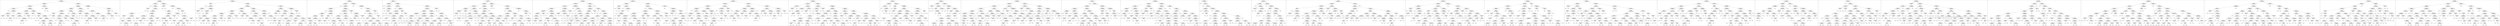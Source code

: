 // Random Forest
digraph {
	// Decision Tree
	subgraph "cluster_Tree 0" {
		"Tree 0_<classifiers.decisiontree.Node object at 0x00000243F3C97650>" [label="Feature: popularity
Threshold: 36
Gain: 0.7716241624162415
"]
		"Tree 0_<classifiers.decisiontree.Node object at 0x00000243F3CF5CA0>" [label="Feature: popularity
Threshold: 43
Gain: 0.7283649547220731
"]
		"Tree 0_<classifiers.decisiontree.Node object at 0x00000243F3C94080>" [label="Feature: runtime
Threshold: 95
Gain: 0.7166492511320097
"]
		"Tree 0_<classifiers.decisiontree.Node object at 0x00000243F3C97650>" -> "Tree 0_<classifiers.decisiontree.Node object at 0x00000243F3CF5CA0>"
		"Tree 0_<classifiers.decisiontree.Node object at 0x00000243F3C97650>" -> "Tree 0_<classifiers.decisiontree.Node object at 0x00000243F3C94080>"
		"Tree 0_<classifiers.decisiontree.Node object at 0x00000243F3CF63F0>" [label="Feature: runtime
Threshold: 155
Gain: 0.7509163374968864
"]
		"Tree 0_<classifiers.decisiontree.Node object at 0x00000243F3CF42C0>" [label="Feature: year
Threshold: 1992
Gain: 0.17142857142857143
"]
		"Tree 0_<classifiers.decisiontree.Node object at 0x00000243F3CF5CA0>" -> "Tree 0_<classifiers.decisiontree.Node object at 0x00000243F3CF63F0>"
		"Tree 0_<classifiers.decisiontree.Node object at 0x00000243F3CF5CA0>" -> "Tree 0_<classifiers.decisiontree.Node object at 0x00000243F3CF42C0>"
		"Tree 0_<classifiers.decisiontree.Node object at 0x00000243F3CF7E90>" [label="Feature: 11560
Threshold: 1
Gain: 0.4334365325077399
"]
		"Tree 0_<classifiers.decisiontree.Node object at 0x00000243F3CF5CD0>" [label="Feature: popularity
Threshold: 85
Gain: 0.7452969593634555
"]
		"Tree 0_<classifiers.decisiontree.Node object at 0x00000243F3CF63F0>" -> "Tree 0_<classifiers.decisiontree.Node object at 0x00000243F3CF7E90>"
		"Tree 0_<classifiers.decisiontree.Node object at 0x00000243F3CF63F0>" -> "Tree 0_<classifiers.decisiontree.Node object at 0x00000243F3CF5CD0>"
		"Tree 0_<classifiers.decisiontree.Node object at 0x00000243F3CF4C20>" [label="Value: 2
"]
		"Tree 0_<classifiers.decisiontree.Node object at 0x00000243F3CF7920>" [label="Feature: popularity
Threshold: 56
Gain: 0.33613445378151263
"]
		"Tree 0_<classifiers.decisiontree.Node object at 0x00000243F3CF7E90>" -> "Tree 0_<classifiers.decisiontree.Node object at 0x00000243F3CF4C20>"
		"Tree 0_<classifiers.decisiontree.Node object at 0x00000243F3CF7E90>" -> "Tree 0_<classifiers.decisiontree.Node object at 0x00000243F3CF7920>"
		"Tree 0_<classifiers.decisiontree.Node object at 0x00000243F3CF6690>" [label="Feature: year
Threshold: 2012
Gain: 0.23571428571428568
"]
		"Tree 0_<classifiers.decisiontree.Node object at 0x00000243F3CF51C0>" [label="Value: 1
"]
		"Tree 0_<classifiers.decisiontree.Node object at 0x00000243F3CF7920>" -> "Tree 0_<classifiers.decisiontree.Node object at 0x00000243F3CF6690>"
		"Tree 0_<classifiers.decisiontree.Node object at 0x00000243F3CF7920>" -> "Tree 0_<classifiers.decisiontree.Node object at 0x00000243F3CF51C0>"
		"Tree 0_<classifiers.decisiontree.Node object at 0x00000243F3CF6C60>" [label="Feature: popularity
Threshold: 78
Gain: 0.0
"]
		"Tree 0_<classifiers.decisiontree.Node object at 0x00000243F3CF6780>" [label="Feature: year
Threshold: 1998
Gain: 0.15
"]
		"Tree 0_<classifiers.decisiontree.Node object at 0x00000243F3CF6690>" -> "Tree 0_<classifiers.decisiontree.Node object at 0x00000243F3CF6C60>"
		"Tree 0_<classifiers.decisiontree.Node object at 0x00000243F3CF6690>" -> "Tree 0_<classifiers.decisiontree.Node object at 0x00000243F3CF6780>"
		"Tree 0_<classifiers.decisiontree.Node object at 0x00000243F3CF79B0>" [label="Value: 1
"]
		"Tree 0_<classifiers.decisiontree.Node object at 0x00000243F3CF4530>" [label="Value: 3
"]
		"Tree 0_<classifiers.decisiontree.Node object at 0x00000243F3CF6C60>" -> "Tree 0_<classifiers.decisiontree.Node object at 0x00000243F3CF79B0>"
		"Tree 0_<classifiers.decisiontree.Node object at 0x00000243F3CF6C60>" -> "Tree 0_<classifiers.decisiontree.Node object at 0x00000243F3CF4530>"
		"Tree 0_<classifiers.decisiontree.Node object at 0x00000243F3CF5280>" [label="Value: 3
"]
		"Tree 0_<classifiers.decisiontree.Node object at 0x00000243F3CF5520>" [label="Feature: year
Threshold: 1983
Gain: 0.0
"]
		"Tree 0_<classifiers.decisiontree.Node object at 0x00000243F3CF6780>" -> "Tree 0_<classifiers.decisiontree.Node object at 0x00000243F3CF5280>"
		"Tree 0_<classifiers.decisiontree.Node object at 0x00000243F3CF6780>" -> "Tree 0_<classifiers.decisiontree.Node object at 0x00000243F3CF5520>"
		"Tree 0_<classifiers.decisiontree.Node object at 0x00000243F3CF4C50>" [label="Value: 1
"]
		"Tree 0_<classifiers.decisiontree.Node object at 0x00000243F3CF7260>" [label="Value: 3
"]
		"Tree 0_<classifiers.decisiontree.Node object at 0x00000243F3CF5520>" -> "Tree 0_<classifiers.decisiontree.Node object at 0x00000243F3CF4C50>"
		"Tree 0_<classifiers.decisiontree.Node object at 0x00000243F3CF5520>" -> "Tree 0_<classifiers.decisiontree.Node object at 0x00000243F3CF7260>"
		"Tree 0_<classifiers.decisiontree.Node object at 0x00000243F3CF6AE0>" [label="Feature: runtime
Threshold: 117
Gain: 0.5706521739130435
"]
		"Tree 0_<classifiers.decisiontree.Node object at 0x00000243F3CF4FB0>" [label="Feature: year
Threshold: 2006
Gain: 0.7225225225225226
"]
		"Tree 0_<classifiers.decisiontree.Node object at 0x00000243F3CF5CD0>" -> "Tree 0_<classifiers.decisiontree.Node object at 0x00000243F3CF6AE0>"
		"Tree 0_<classifiers.decisiontree.Node object at 0x00000243F3CF5CD0>" -> "Tree 0_<classifiers.decisiontree.Node object at 0x00000243F3CF4FB0>"
		"Tree 0_<classifiers.decisiontree.Node object at 0x00000243F3CF5640>" [label="Feature: 263371
Threshold: 1
Gain: 0.39102564102564097
"]
		"Tree 0_<classifiers.decisiontree.Node object at 0x00000243F3CF4110>" [label="Feature: year
Threshold: 2004
Gain: 0.19047619047619047
"]
		"Tree 0_<classifiers.decisiontree.Node object at 0x00000243F3CF6AE0>" -> "Tree 0_<classifiers.decisiontree.Node object at 0x00000243F3CF5640>"
		"Tree 0_<classifiers.decisiontree.Node object at 0x00000243F3CF6AE0>" -> "Tree 0_<classifiers.decisiontree.Node object at 0x00000243F3CF4110>"
		"Tree 0_<classifiers.decisiontree.Node object at 0x00000243F3CF5880>" [label="Feature: popularity
Threshold: 164
Gain: 0.0
"]
		"Tree 0_<classifiers.decisiontree.Node object at 0x00000243F3CF42F0>" [label="Feature: popularity
Threshold: 285
Gain: 0.25641025641025633
"]
		"Tree 0_<classifiers.decisiontree.Node object at 0x00000243F3CF5640>" -> "Tree 0_<classifiers.decisiontree.Node object at 0x00000243F3CF5880>"
		"Tree 0_<classifiers.decisiontree.Node object at 0x00000243F3CF5640>" -> "Tree 0_<classifiers.decisiontree.Node object at 0x00000243F3CF42F0>"
		"Tree 0_<classifiers.decisiontree.Node object at 0x00000243F3CF4320>" [label="Value: 3
"]
		"Tree 0_<classifiers.decisiontree.Node object at 0x00000243F3CF5370>" [label="Value: 5
"]
		"Tree 0_<classifiers.decisiontree.Node object at 0x00000243F3CF5880>" -> "Tree 0_<classifiers.decisiontree.Node object at 0x00000243F3CF4320>"
		"Tree 0_<classifiers.decisiontree.Node object at 0x00000243F3CF5880>" -> "Tree 0_<classifiers.decisiontree.Node object at 0x00000243F3CF5370>"
		"Tree 0_<classifiers.decisiontree.Node object at 0x00000243F3CF6570>" [label="Value: 0
"]
		"Tree 0_<classifiers.decisiontree.Node object at 0x00000243F3CF48F0>" [label="Feature: year
Threshold: 2010
Gain: 0.19999999999999998
"]
		"Tree 0_<classifiers.decisiontree.Node object at 0x00000243F3CF42F0>" -> "Tree 0_<classifiers.decisiontree.Node object at 0x00000243F3CF6570>"
		"Tree 0_<classifiers.decisiontree.Node object at 0x00000243F3CF42F0>" -> "Tree 0_<classifiers.decisiontree.Node object at 0x00000243F3CF48F0>"
		"Tree 0_<classifiers.decisiontree.Node object at 0x00000243F3CF4260>" [label="Feature: popularity
Threshold: 129
Gain: 0.0
"]
		"Tree 0_<classifiers.decisiontree.Node object at 0x00000243F3CF49B0>" [label="Value: 2
"]
		"Tree 0_<classifiers.decisiontree.Node object at 0x00000243F3CF48F0>" -> "Tree 0_<classifiers.decisiontree.Node object at 0x00000243F3CF4260>"
		"Tree 0_<classifiers.decisiontree.Node object at 0x00000243F3CF48F0>" -> "Tree 0_<classifiers.decisiontree.Node object at 0x00000243F3CF49B0>"
		"Tree 0_<classifiers.decisiontree.Node object at 0x00000243F3CF5430>" [label="Value: 2
"]
		"Tree 0_<classifiers.decisiontree.Node object at 0x00000243F3CF5970>" [label="Value: 1
"]
		"Tree 0_<classifiers.decisiontree.Node object at 0x00000243F3CF4260>" -> "Tree 0_<classifiers.decisiontree.Node object at 0x00000243F3CF5430>"
		"Tree 0_<classifiers.decisiontree.Node object at 0x00000243F3CF4260>" -> "Tree 0_<classifiers.decisiontree.Node object at 0x00000243F3CF5970>"
		"Tree 0_<classifiers.decisiontree.Node object at 0x00000243F3CF5160>" [label="Value: 5
"]
		"Tree 0_<classifiers.decisiontree.Node object at 0x00000243F3CF7C50>" [label="Feature: popularity
Threshold: 121
Gain: 0.0
"]
		"Tree 0_<classifiers.decisiontree.Node object at 0x00000243F3CF4110>" -> "Tree 0_<classifiers.decisiontree.Node object at 0x00000243F3CF5160>"
		"Tree 0_<classifiers.decisiontree.Node object at 0x00000243F3CF4110>" -> "Tree 0_<classifiers.decisiontree.Node object at 0x00000243F3CF7C50>"
		"Tree 0_<classifiers.decisiontree.Node object at 0x00000243F3CF7E60>" [label="Value: 1
"]
		"Tree 0_<classifiers.decisiontree.Node object at 0x00000243F3CF6C00>" [label="Value: 2
"]
		"Tree 0_<classifiers.decisiontree.Node object at 0x00000243F3CF7C50>" -> "Tree 0_<classifiers.decisiontree.Node object at 0x00000243F3CF7E60>"
		"Tree 0_<classifiers.decisiontree.Node object at 0x00000243F3CF7C50>" -> "Tree 0_<classifiers.decisiontree.Node object at 0x00000243F3CF6C00>"
		"Tree 0_<classifiers.decisiontree.Node object at 0x00000243F3CF5850>" [label="Feature: year
Threshold: 2010
Gain: 0.0
"]
		"Tree 0_<classifiers.decisiontree.Node object at 0x00000243F3CF5940>" [label="Feature: year
Threshold: 2000
Gain: 0.7096525096525097
"]
		"Tree 0_<classifiers.decisiontree.Node object at 0x00000243F3CF4FB0>" -> "Tree 0_<classifiers.decisiontree.Node object at 0x00000243F3CF5850>"
		"Tree 0_<classifiers.decisiontree.Node object at 0x00000243F3CF4FB0>" -> "Tree 0_<classifiers.decisiontree.Node object at 0x00000243F3CF5940>"
		"Tree 0_<classifiers.decisiontree.Node object at 0x00000243F3CF4860>" [label="Value: 3
"]
		"Tree 0_<classifiers.decisiontree.Node object at 0x00000243F3CF7B00>" [label="Value: 5
"]
		"Tree 0_<classifiers.decisiontree.Node object at 0x00000243F3CF5850>" -> "Tree 0_<classifiers.decisiontree.Node object at 0x00000243F3CF4860>"
		"Tree 0_<classifiers.decisiontree.Node object at 0x00000243F3CF5850>" -> "Tree 0_<classifiers.decisiontree.Node object at 0x00000243F3CF7B00>"
		"Tree 0_<classifiers.decisiontree.Node object at 0x00000243F3CF44A0>" [label="Feature: runtime
Threshold: 140
Gain: 0.0
"]
		"Tree 0_<classifiers.decisiontree.Node object at 0x00000243F3CF4140>" [label="Feature: popularity
Threshold: 74
Gain: 0.6799999999999999
"]
		"Tree 0_<classifiers.decisiontree.Node object at 0x00000243F3CF5940>" -> "Tree 0_<classifiers.decisiontree.Node object at 0x00000243F3CF44A0>"
		"Tree 0_<classifiers.decisiontree.Node object at 0x00000243F3CF5940>" -> "Tree 0_<classifiers.decisiontree.Node object at 0x00000243F3CF4140>"
		"Tree 0_<classifiers.decisiontree.Node object at 0x00000243F3CF5C10>" [label="Value: 3
"]
		"Tree 0_<classifiers.decisiontree.Node object at 0x00000243F3CF7C80>" [label="Value: 4
"]
		"Tree 0_<classifiers.decisiontree.Node object at 0x00000243F3CF44A0>" -> "Tree 0_<classifiers.decisiontree.Node object at 0x00000243F3CF5C10>"
		"Tree 0_<classifiers.decisiontree.Node object at 0x00000243F3CF44A0>" -> "Tree 0_<classifiers.decisiontree.Node object at 0x00000243F3CF7C80>"
		"Tree 0_<classifiers.decisiontree.Node object at 0x00000243F3CF54F0>" [label="Feature: year
Threshold: 1998
Gain: 0.0
"]
		"Tree 0_<classifiers.decisiontree.Node object at 0x00000243F3CF5C40>" [label="Feature: year
Threshold: 1997
Gain: 0.6639999999999999
"]
		"Tree 0_<classifiers.decisiontree.Node object at 0x00000243F3CF4140>" -> "Tree 0_<classifiers.decisiontree.Node object at 0x00000243F3CF54F0>"
		"Tree 0_<classifiers.decisiontree.Node object at 0x00000243F3CF4140>" -> "Tree 0_<classifiers.decisiontree.Node object at 0x00000243F3CF5C40>"
		"Tree 0_<classifiers.decisiontree.Node object at 0x00000243F3CF77D0>" [label="Value: 1
"]
		"Tree 0_<classifiers.decisiontree.Node object at 0x00000243F3CF44D0>" [label="Value: 5
"]
		"Tree 0_<classifiers.decisiontree.Node object at 0x00000243F3CF54F0>" -> "Tree 0_<classifiers.decisiontree.Node object at 0x00000243F3CF77D0>"
		"Tree 0_<classifiers.decisiontree.Node object at 0x00000243F3CF54F0>" -> "Tree 0_<classifiers.decisiontree.Node object at 0x00000243F3CF44D0>"
		"Tree 0_<classifiers.decisiontree.Node object at 0x00000243F3CF56D0>" [label="Feature: popularity
Threshold: 72
Gain: 0.26666666666666666
"]
		"Tree 0_<classifiers.decisiontree.Node object at 0x00000243F3CF7320>" [label="Feature: year
Threshold: 1960
Gain: 0.5777777777777777
"]
		"Tree 0_<classifiers.decisiontree.Node object at 0x00000243F3CF5C40>" -> "Tree 0_<classifiers.decisiontree.Node object at 0x00000243F3CF56D0>"
		"Tree 0_<classifiers.decisiontree.Node object at 0x00000243F3CF5C40>" -> "Tree 0_<classifiers.decisiontree.Node object at 0x00000243F3CF7320>"
		"Tree 0_<classifiers.decisiontree.Node object at 0x00000243F3CF5A30>" [label="Value: 0
"]
		"Tree 0_<classifiers.decisiontree.Node object at 0x00000243F3CF6B10>" [label="Feature: popularity
Threshold: 54
Gain: 0.0
"]
		"Tree 0_<classifiers.decisiontree.Node object at 0x00000243F3CF56D0>" -> "Tree 0_<classifiers.decisiontree.Node object at 0x00000243F3CF5A30>"
		"Tree 0_<classifiers.decisiontree.Node object at 0x00000243F3CF56D0>" -> "Tree 0_<classifiers.decisiontree.Node object at 0x00000243F3CF6B10>"
		"Tree 0_<classifiers.decisiontree.Node object at 0x00000243F3CF6A50>" [label="Value: 2
"]
		"Tree 0_<classifiers.decisiontree.Node object at 0x00000243F3CF74D0>" [label="Value: 5
"]
		"Tree 0_<classifiers.decisiontree.Node object at 0x00000243F3CF6B10>" -> "Tree 0_<classifiers.decisiontree.Node object at 0x00000243F3CF6A50>"
		"Tree 0_<classifiers.decisiontree.Node object at 0x00000243F3CF6B10>" -> "Tree 0_<classifiers.decisiontree.Node object at 0x00000243F3CF74D0>"
		"Tree 0_<classifiers.decisiontree.Node object at 0x00000243F3CF6150>" [label="Feature: year
Threshold: 1987
Gain: 0.5462962962962964
"]
		"Tree 0_<classifiers.decisiontree.Node object at 0x00000243F3CF5AF0>" [label="Value: 1
"]
		"Tree 0_<classifiers.decisiontree.Node object at 0x00000243F3CF7320>" -> "Tree 0_<classifiers.decisiontree.Node object at 0x00000243F3CF6150>"
		"Tree 0_<classifiers.decisiontree.Node object at 0x00000243F3CF7320>" -> "Tree 0_<classifiers.decisiontree.Node object at 0x00000243F3CF5AF0>"
		"Tree 0_<classifiers.decisiontree.Node object at 0x00000243F3CF6D80>" [label="Value: 1
"]
		"Tree 0_<classifiers.decisiontree.Node object at 0x00000243F3CF66F0>" [label="Value: 3
"]
		"Tree 0_<classifiers.decisiontree.Node object at 0x00000243F3CF6150>" -> "Tree 0_<classifiers.decisiontree.Node object at 0x00000243F3CF6D80>"
		"Tree 0_<classifiers.decisiontree.Node object at 0x00000243F3CF6150>" -> "Tree 0_<classifiers.decisiontree.Node object at 0x00000243F3CF66F0>"
		"Tree 0_<classifiers.decisiontree.Node object at 0x00000243F3CF6120>" [label="Value: 5
"]
		"Tree 0_<classifiers.decisiontree.Node object at 0x00000243F3CF5040>" [label="Feature: popularity
Threshold: 39
Gain: 0.0
"]
		"Tree 0_<classifiers.decisiontree.Node object at 0x00000243F3CF42C0>" -> "Tree 0_<classifiers.decisiontree.Node object at 0x00000243F3CF6120>"
		"Tree 0_<classifiers.decisiontree.Node object at 0x00000243F3CF42C0>" -> "Tree 0_<classifiers.decisiontree.Node object at 0x00000243F3CF5040>"
		"Tree 0_<classifiers.decisiontree.Node object at 0x00000243F3CF6A80>" [label="Value: 5
"]
		"Tree 0_<classifiers.decisiontree.Node object at 0x00000243F3CF6630>" [label="Value: 0
"]
		"Tree 0_<classifiers.decisiontree.Node object at 0x00000243F3CF5040>" -> "Tree 0_<classifiers.decisiontree.Node object at 0x00000243F3CF6A80>"
		"Tree 0_<classifiers.decisiontree.Node object at 0x00000243F3CF5040>" -> "Tree 0_<classifiers.decisiontree.Node object at 0x00000243F3CF6630>"
		"Tree 0_<classifiers.decisiontree.Node object at 0x00000243F3D04590>" [label="Feature: year
Threshold: 1963
Gain: 0.6999705275567344
"]
		"Tree 0_<classifiers.decisiontree.Node object at 0x00000243F3C95FD0>" [label="Feature: popularity
Threshold: 30
Gain: 0.40909090909090917
"]
		"Tree 0_<classifiers.decisiontree.Node object at 0x00000243F3C94080>" -> "Tree 0_<classifiers.decisiontree.Node object at 0x00000243F3D04590>"
		"Tree 0_<classifiers.decisiontree.Node object at 0x00000243F3C94080>" -> "Tree 0_<classifiers.decisiontree.Node object at 0x00000243F3C95FD0>"
		"Tree 0_<classifiers.decisiontree.Node object at 0x00000243F3D19E50>" [label="Feature: runtime
Threshold: 106
Gain: 0.688882063882064
"]
		"Tree 0_<classifiers.decisiontree.Node object at 0x00000243F3D07170>" [label="Feature: runtime
Threshold: 118
Gain: 0.4990503323836658
"]
		"Tree 0_<classifiers.decisiontree.Node object at 0x00000243F3D04590>" -> "Tree 0_<classifiers.decisiontree.Node object at 0x00000243F3D19E50>"
		"Tree 0_<classifiers.decisiontree.Node object at 0x00000243F3D04590>" -> "Tree 0_<classifiers.decisiontree.Node object at 0x00000243F3D07170>"
		"Tree 0_<classifiers.decisiontree.Node object at 0x00000243F3D190A0>" [label="Feature: popularity
Threshold: 33
Gain: 0.7158783783783784
"]
		"Tree 0_<classifiers.decisiontree.Node object at 0x00000243F3D1A570>" [label="Feature: year
Threshold: 2002
Gain: 0.1616161616161616
"]
		"Tree 0_<classifiers.decisiontree.Node object at 0x00000243F3D19E50>" -> "Tree 0_<classifiers.decisiontree.Node object at 0x00000243F3D190A0>"
		"Tree 0_<classifiers.decisiontree.Node object at 0x00000243F3D19E50>" -> "Tree 0_<classifiers.decisiontree.Node object at 0x00000243F3D1A570>"
		"Tree 0_<classifiers.decisiontree.Node object at 0x00000243F3CF47A0>" [label="Feature: year
Threshold: 2009
Gain: 0.3
"]
		"Tree 0_<classifiers.decisiontree.Node object at 0x00000243F3D1BF50>" [label="Feature: year
Threshold: 1982
Gain: 0.6820436507936508
"]
		"Tree 0_<classifiers.decisiontree.Node object at 0x00000243F3D190A0>" -> "Tree 0_<classifiers.decisiontree.Node object at 0x00000243F3CF47A0>"
		"Tree 0_<classifiers.decisiontree.Node object at 0x00000243F3D190A0>" -> "Tree 0_<classifiers.decisiontree.Node object at 0x00000243F3D1BF50>"
		"Tree 0_<classifiers.decisiontree.Node object at 0x00000243F3CF6960>" [label="Value: 5
"]
		"Tree 0_<classifiers.decisiontree.Node object at 0x00000243F3CF5670>" [label="Feature: runtime
Threshold: 229
Gain: 0.0
"]
		"Tree 0_<classifiers.decisiontree.Node object at 0x00000243F3CF47A0>" -> "Tree 0_<classifiers.decisiontree.Node object at 0x00000243F3CF6960>"
		"Tree 0_<classifiers.decisiontree.Node object at 0x00000243F3CF47A0>" -> "Tree 0_<classifiers.decisiontree.Node object at 0x00000243F3CF5670>"
		"Tree 0_<classifiers.decisiontree.Node object at 0x00000243F3CF51F0>" [label="Value: 2
"]
		"Tree 0_<classifiers.decisiontree.Node object at 0x00000243F3CF7680>" [label="Value: 4
"]
		"Tree 0_<classifiers.decisiontree.Node object at 0x00000243F3CF5670>" -> "Tree 0_<classifiers.decisiontree.Node object at 0x00000243F3CF51F0>"
		"Tree 0_<classifiers.decisiontree.Node object at 0x00000243F3CF5670>" -> "Tree 0_<classifiers.decisiontree.Node object at 0x00000243F3CF7680>"
		"Tree 0_<classifiers.decisiontree.Node object at 0x00000243F3D1A330>" [label="Feature: runtime
Threshold: 120
Gain: 0.5317460317460316
"]
		"Tree 0_<classifiers.decisiontree.Node object at 0x00000243F3D18B60>" [label="Feature: runtime
Threshold: 111
Gain: 0.5238095238095238
"]
		"Tree 0_<classifiers.decisiontree.Node object at 0x00000243F3D1BF50>" -> "Tree 0_<classifiers.decisiontree.Node object at 0x00000243F3D1A330>"
		"Tree 0_<classifiers.decisiontree.Node object at 0x00000243F3D1BF50>" -> "Tree 0_<classifiers.decisiontree.Node object at 0x00000243F3D18B60>"
		"Tree 0_<classifiers.decisiontree.Node object at 0x00000243F3D1AFC0>" [label="Feature: runtime
Threshold: 171
Gain: 0.44444444444444436
"]
		"Tree 0_<classifiers.decisiontree.Node object at 0x00000243F3D1B8C0>" [label="Feature: popularity
Threshold: 30
Gain: 0.0
"]
		"Tree 0_<classifiers.decisiontree.Node object at 0x00000243F3D1A330>" -> "Tree 0_<classifiers.decisiontree.Node object at 0x00000243F3D1AFC0>"
		"Tree 0_<classifiers.decisiontree.Node object at 0x00000243F3D1A330>" -> "Tree 0_<classifiers.decisiontree.Node object at 0x00000243F3D1B8C0>"
		"Tree 0_<classifiers.decisiontree.Node object at 0x00000243F3CF7590>" [label="Value: 3
"]
		"Tree 0_<classifiers.decisiontree.Node object at 0x00000243F3D18EF0>" [label="Feature: runtime
Threshold: 138
Gain: 0.35555555555555546
"]
		"Tree 0_<classifiers.decisiontree.Node object at 0x00000243F3D1AFC0>" -> "Tree 0_<classifiers.decisiontree.Node object at 0x00000243F3CF7590>"
		"Tree 0_<classifiers.decisiontree.Node object at 0x00000243F3D1AFC0>" -> "Tree 0_<classifiers.decisiontree.Node object at 0x00000243F3D18EF0>"
		"Tree 0_<classifiers.decisiontree.Node object at 0x00000243F3D1BE00>" [label="Feature: popularity
Threshold: 28
Gain: 0.4
"]
		"Tree 0_<classifiers.decisiontree.Node object at 0x00000243F3D191F0>" [label="Value: 3
"]
		"Tree 0_<classifiers.decisiontree.Node object at 0x00000243F3D18EF0>" -> "Tree 0_<classifiers.decisiontree.Node object at 0x00000243F3D1BE00>"
		"Tree 0_<classifiers.decisiontree.Node object at 0x00000243F3D18EF0>" -> "Tree 0_<classifiers.decisiontree.Node object at 0x00000243F3D191F0>"
		"Tree 0_<classifiers.decisiontree.Node object at 0x00000243F3CF6030>" [label="Value: 5
"]
		"Tree 0_<classifiers.decisiontree.Node object at 0x00000243F3CF5A90>" [label="Value: 4
"]
		"Tree 0_<classifiers.decisiontree.Node object at 0x00000243F3D1BE00>" -> "Tree 0_<classifiers.decisiontree.Node object at 0x00000243F3CF6030>"
		"Tree 0_<classifiers.decisiontree.Node object at 0x00000243F3D1BE00>" -> "Tree 0_<classifiers.decisiontree.Node object at 0x00000243F3CF5A90>"
		"Tree 0_<classifiers.decisiontree.Node object at 0x00000243F3D18D70>" [label="Value: 1
"]
		"Tree 0_<classifiers.decisiontree.Node object at 0x00000243F3D19E80>" [label="Value: 2
"]
		"Tree 0_<classifiers.decisiontree.Node object at 0x00000243F3D1B8C0>" -> "Tree 0_<classifiers.decisiontree.Node object at 0x00000243F3D18D70>"
		"Tree 0_<classifiers.decisiontree.Node object at 0x00000243F3D1B8C0>" -> "Tree 0_<classifiers.decisiontree.Node object at 0x00000243F3D19E80>"
		"Tree 0_<classifiers.decisiontree.Node object at 0x00000243F3D1BE90>" [label="Feature: popularity
Threshold: 26
Gain: 0.4166666666666667
"]
		"Tree 0_<classifiers.decisiontree.Node object at 0x00000243F3D1AED0>" [label="Value: 3
"]
		"Tree 0_<classifiers.decisiontree.Node object at 0x00000243F3D18B60>" -> "Tree 0_<classifiers.decisiontree.Node object at 0x00000243F3D1BE90>"
		"Tree 0_<classifiers.decisiontree.Node object at 0x00000243F3D18B60>" -> "Tree 0_<classifiers.decisiontree.Node object at 0x00000243F3D1AED0>"
		"Tree 0_<classifiers.decisiontree.Node object at 0x00000243F3D19B80>" [label="Value: 1
"]
		"Tree 0_<classifiers.decisiontree.Node object at 0x00000243F3D19610>" [label="Feature: popularity
Threshold: 17
Gain: 0.3333333333333333
"]
		"Tree 0_<classifiers.decisiontree.Node object at 0x00000243F3D1BE90>" -> "Tree 0_<classifiers.decisiontree.Node object at 0x00000243F3D19B80>"
		"Tree 0_<classifiers.decisiontree.Node object at 0x00000243F3D1BE90>" -> "Tree 0_<classifiers.decisiontree.Node object at 0x00000243F3D19610>"
		"Tree 0_<classifiers.decisiontree.Node object at 0x00000243F3D19550>" [label="Feature: year
Threshold: 1975
Gain: 0.2222222222222222
"]
		"Tree 0_<classifiers.decisiontree.Node object at 0x00000243F3D1BD10>" [label="Value: 1
"]
		"Tree 0_<classifiers.decisiontree.Node object at 0x00000243F3D19610>" -> "Tree 0_<classifiers.decisiontree.Node object at 0x00000243F3D19550>"
		"Tree 0_<classifiers.decisiontree.Node object at 0x00000243F3D19610>" -> "Tree 0_<classifiers.decisiontree.Node object at 0x00000243F3D1BD10>"
		"Tree 0_<classifiers.decisiontree.Node object at 0x00000243F3D1A3F0>" [label="Value: 5
"]
		"Tree 0_<classifiers.decisiontree.Node object at 0x00000243F3D18D40>" [label="Value: 2
"]
		"Tree 0_<classifiers.decisiontree.Node object at 0x00000243F3D19550>" -> "Tree 0_<classifiers.decisiontree.Node object at 0x00000243F3D1A3F0>"
		"Tree 0_<classifiers.decisiontree.Node object at 0x00000243F3D19550>" -> "Tree 0_<classifiers.decisiontree.Node object at 0x00000243F3D18D40>"
		"Tree 0_<classifiers.decisiontree.Node object at 0x00000243F3D1B380>" [label="Value: 5
"]
		"Tree 0_<classifiers.decisiontree.Node object at 0x00000243F3D1AE70>" [label="Feature: popularity
Threshold: 28
Gain: 0.14814814814814814
"]
		"Tree 0_<classifiers.decisiontree.Node object at 0x00000243F3D1A570>" -> "Tree 0_<classifiers.decisiontree.Node object at 0x00000243F3D1B380>"
		"Tree 0_<classifiers.decisiontree.Node object at 0x00000243F3D1A570>" -> "Tree 0_<classifiers.decisiontree.Node object at 0x00000243F3D1AE70>"
		"Tree 0_<classifiers.decisiontree.Node object at 0x00000243F3D19880>" [label="Feature: popularity
Threshold: 33
Gain: 0.0
"]
		"Tree 0_<classifiers.decisiontree.Node object at 0x00000243F3D1BC80>" [label="Value: 4
"]
		"Tree 0_<classifiers.decisiontree.Node object at 0x00000243F3D1AE70>" -> "Tree 0_<classifiers.decisiontree.Node object at 0x00000243F3D19880>"
		"Tree 0_<classifiers.decisiontree.Node object at 0x00000243F3D1AE70>" -> "Tree 0_<classifiers.decisiontree.Node object at 0x00000243F3D1BC80>"
		"Tree 0_<classifiers.decisiontree.Node object at 0x00000243F3D1B6E0>" [label="Value: 4
"]
		"Tree 0_<classifiers.decisiontree.Node object at 0x00000243F3D18E60>" [label="Value: 5
"]
		"Tree 0_<classifiers.decisiontree.Node object at 0x00000243F3D19880>" -> "Tree 0_<classifiers.decisiontree.Node object at 0x00000243F3D1B6E0>"
		"Tree 0_<classifiers.decisiontree.Node object at 0x00000243F3D19880>" -> "Tree 0_<classifiers.decisiontree.Node object at 0x00000243F3D18E60>"
		"Tree 0_<classifiers.decisiontree.Node object at 0x00000243F3D189E0>" [label="Feature: popularity
Threshold: 29
Gain: 0.31481481481481466
"]
		"Tree 0_<classifiers.decisiontree.Node object at 0x00000243F3CE21B0>" [label="Feature: popularity
Threshold: 25
Gain: 0.48148148148148145
"]
		"Tree 0_<classifiers.decisiontree.Node object at 0x00000243F3D07170>" -> "Tree 0_<classifiers.decisiontree.Node object at 0x00000243F3D189E0>"
		"Tree 0_<classifiers.decisiontree.Node object at 0x00000243F3D07170>" -> "Tree 0_<classifiers.decisiontree.Node object at 0x00000243F3CE21B0>"
		"Tree 0_<classifiers.decisiontree.Node object at 0x00000243F3D181A0>" [label="Feature: popularity
Threshold: 31
Gain: 0.0
"]
		"Tree 0_<classifiers.decisiontree.Node object at 0x00000243F3D1BE30>" [label="Feature: runtime
Threshold: 139
Gain: 0.20416666666666675
"]
		"Tree 0_<classifiers.decisiontree.Node object at 0x00000243F3D189E0>" -> "Tree 0_<classifiers.decisiontree.Node object at 0x00000243F3D181A0>"
		"Tree 0_<classifiers.decisiontree.Node object at 0x00000243F3D189E0>" -> "Tree 0_<classifiers.decisiontree.Node object at 0x00000243F3D1BE30>"
		"Tree 0_<classifiers.decisiontree.Node object at 0x00000243F3D199A0>" [label="Value: 2
"]
		"Tree 0_<classifiers.decisiontree.Node object at 0x00000243F3D18350>" [label="Value: 5
"]
		"Tree 0_<classifiers.decisiontree.Node object at 0x00000243F3D181A0>" -> "Tree 0_<classifiers.decisiontree.Node object at 0x00000243F3D199A0>"
		"Tree 0_<classifiers.decisiontree.Node object at 0x00000243F3D181A0>" -> "Tree 0_<classifiers.decisiontree.Node object at 0x00000243F3D18350>"
		"Tree 0_<classifiers.decisiontree.Node object at 0x00000243F3D1B620>" [label="Feature: popularity
Threshold: 25
Gain: 0.5
"]
		"Tree 0_<classifiers.decisiontree.Node object at 0x00000243F3D18110>" [label="Feature: popularity
Threshold: 25
Gain: 0.07999999999999996
"]
		"Tree 0_<classifiers.decisiontree.Node object at 0x00000243F3D1BE30>" -> "Tree 0_<classifiers.decisiontree.Node object at 0x00000243F3D1B620>"
		"Tree 0_<classifiers.decisiontree.Node object at 0x00000243F3D1BE30>" -> "Tree 0_<classifiers.decisiontree.Node object at 0x00000243F3D18110>"
		"Tree 0_<classifiers.decisiontree.Node object at 0x00000243F3D18950>" [label="Value: 0
"]
		"Tree 0_<classifiers.decisiontree.Node object at 0x00000243F3D1BC50>" [label="Feature: popularity
Threshold: 19
Gain: 0.3333333333333333
"]
		"Tree 0_<classifiers.decisiontree.Node object at 0x00000243F3D1B620>" -> "Tree 0_<classifiers.decisiontree.Node object at 0x00000243F3D18950>"
		"Tree 0_<classifiers.decisiontree.Node object at 0x00000243F3D1B620>" -> "Tree 0_<classifiers.decisiontree.Node object at 0x00000243F3D1BC50>"
		"Tree 0_<classifiers.decisiontree.Node object at 0x00000243F3D19280>" [label="Feature: popularity
Threshold: 23
Gain: 0.0
"]
		"Tree 0_<classifiers.decisiontree.Node object at 0x00000243F3D1B4A0>" [label="Value: 5
"]
		"Tree 0_<classifiers.decisiontree.Node object at 0x00000243F3D1BC50>" -> "Tree 0_<classifiers.decisiontree.Node object at 0x00000243F3D19280>"
		"Tree 0_<classifiers.decisiontree.Node object at 0x00000243F3D1BC50>" -> "Tree 0_<classifiers.decisiontree.Node object at 0x00000243F3D1B4A0>"
		"Tree 0_<classifiers.decisiontree.Node object at 0x00000243F3D1BAD0>" [label="Value: 4
"]
		"Tree 0_<classifiers.decisiontree.Node object at 0x00000243F3D1BEF0>" [label="Value: 2
"]
		"Tree 0_<classifiers.decisiontree.Node object at 0x00000243F3D19280>" -> "Tree 0_<classifiers.decisiontree.Node object at 0x00000243F3D1BAD0>"
		"Tree 0_<classifiers.decisiontree.Node object at 0x00000243F3D19280>" -> "Tree 0_<classifiers.decisiontree.Node object at 0x00000243F3D1BEF0>"
		"Tree 0_<classifiers.decisiontree.Node object at 0x00000243F3D1A4E0>" [label="Feature: popularity
Threshold: 26
Gain: 0.0
"]
		"Tree 0_<classifiers.decisiontree.Node object at 0x00000243F3D18BC0>" [label="Value: 4
"]
		"Tree 0_<classifiers.decisiontree.Node object at 0x00000243F3D18110>" -> "Tree 0_<classifiers.decisiontree.Node object at 0x00000243F3D1A4E0>"
		"Tree 0_<classifiers.decisiontree.Node object at 0x00000243F3D18110>" -> "Tree 0_<classifiers.decisiontree.Node object at 0x00000243F3D18BC0>"
		"Tree 0_<classifiers.decisiontree.Node object at 0x00000243F3D1A870>" [label="Value: 4
"]
		"Tree 0_<classifiers.decisiontree.Node object at 0x00000243F3D18AA0>" [label="Value: 1
"]
		"Tree 0_<classifiers.decisiontree.Node object at 0x00000243F3D1A4E0>" -> "Tree 0_<classifiers.decisiontree.Node object at 0x00000243F3D1A870>"
		"Tree 0_<classifiers.decisiontree.Node object at 0x00000243F3D1A4E0>" -> "Tree 0_<classifiers.decisiontree.Node object at 0x00000243F3D18AA0>"
		"Tree 0_<classifiers.decisiontree.Node object at 0x00000243F3D1B680>" [label="Value: 2
"]
		"Tree 0_<classifiers.decisiontree.Node object at 0x00000243F3CE3D10>" [label="Feature: year
Threshold: 1958
Gain: 0.38095238095238104
"]
		"Tree 0_<classifiers.decisiontree.Node object at 0x00000243F3CE21B0>" -> "Tree 0_<classifiers.decisiontree.Node object at 0x00000243F3D1B680>"
		"Tree 0_<classifiers.decisiontree.Node object at 0x00000243F3CE21B0>" -> "Tree 0_<classifiers.decisiontree.Node object at 0x00000243F3CE3D10>"
		"Tree 0_<classifiers.decisiontree.Node object at 0x00000243F3CE1880>" [label="Value: 2
"]
		"Tree 0_<classifiers.decisiontree.Node object at 0x00000243F3CE39E0>" [label="Feature: popularity
Threshold: 16
Gain: 0.22857142857142845
"]
		"Tree 0_<classifiers.decisiontree.Node object at 0x00000243F3CE3D10>" -> "Tree 0_<classifiers.decisiontree.Node object at 0x00000243F3CE1880>"
		"Tree 0_<classifiers.decisiontree.Node object at 0x00000243F3CE3D10>" -> "Tree 0_<classifiers.decisiontree.Node object at 0x00000243F3CE39E0>"
		"Tree 0_<classifiers.decisiontree.Node object at 0x00000243F3CE2A20>" [label="Feature: year
Threshold: 1950
Gain: 0.0
"]
		"Tree 0_<classifiers.decisiontree.Node object at 0x00000243F3CE2870>" [label="Value: 4
"]
		"Tree 0_<classifiers.decisiontree.Node object at 0x00000243F3CE39E0>" -> "Tree 0_<classifiers.decisiontree.Node object at 0x00000243F3CE2A20>"
		"Tree 0_<classifiers.decisiontree.Node object at 0x00000243F3CE39E0>" -> "Tree 0_<classifiers.decisiontree.Node object at 0x00000243F3CE2870>"
		"Tree 0_<classifiers.decisiontree.Node object at 0x00000243F3CE0500>" [label="Value: 4
"]
		"Tree 0_<classifiers.decisiontree.Node object at 0x00000243F3CE10A0>" [label="Value: 3
"]
		"Tree 0_<classifiers.decisiontree.Node object at 0x00000243F3CE2A20>" -> "Tree 0_<classifiers.decisiontree.Node object at 0x00000243F3CE0500>"
		"Tree 0_<classifiers.decisiontree.Node object at 0x00000243F3CE2A20>" -> "Tree 0_<classifiers.decisiontree.Node object at 0x00000243F3CE10A0>"
		"Tree 0_<classifiers.decisiontree.Node object at 0x00000243F3D04500>" [label="Value: 4
"]
		"Tree 0_<classifiers.decisiontree.Node object at 0x00000243F3C94230>" [label="Feature: year
Threshold: 1926
Gain: 0.30909090909090897
"]
		"Tree 0_<classifiers.decisiontree.Node object at 0x00000243F3C95FD0>" -> "Tree 0_<classifiers.decisiontree.Node object at 0x00000243F3D04500>"
		"Tree 0_<classifiers.decisiontree.Node object at 0x00000243F3C95FD0>" -> "Tree 0_<classifiers.decisiontree.Node object at 0x00000243F3C94230>"
		"Tree 0_<classifiers.decisiontree.Node object at 0x00000243F3C94320>" [label="Feature: runtime
Threshold: 85
Gain: 0.275
"]
		"Tree 0_<classifiers.decisiontree.Node object at 0x00000243F3C94650>" [label="Value: 4
"]
		"Tree 0_<classifiers.decisiontree.Node object at 0x00000243F3C94230>" -> "Tree 0_<classifiers.decisiontree.Node object at 0x00000243F3C94320>"
		"Tree 0_<classifiers.decisiontree.Node object at 0x00000243F3C94230>" -> "Tree 0_<classifiers.decisiontree.Node object at 0x00000243F3C94650>"
		"Tree 0_<classifiers.decisiontree.Node object at 0x00000243F3D04D40>" [label="Feature: year
Threshold: 1956
Gain: 0.16666666666666666
"]
		"Tree 0_<classifiers.decisiontree.Node object at 0x00000243F3C95820>" [label="Feature: popularity
Threshold: 18
Gain: 0.0
"]
		"Tree 0_<classifiers.decisiontree.Node object at 0x00000243F3C94320>" -> "Tree 0_<classifiers.decisiontree.Node object at 0x00000243F3D04D40>"
		"Tree 0_<classifiers.decisiontree.Node object at 0x00000243F3C94320>" -> "Tree 0_<classifiers.decisiontree.Node object at 0x00000243F3C95820>"
		"Tree 0_<classifiers.decisiontree.Node object at 0x00000243F3D04380>" [label="Value: 3
"]
		"Tree 0_<classifiers.decisiontree.Node object at 0x00000243F3D04800>" [label="Feature: popularity
Threshold: 17
Gain: 0.0
"]
		"Tree 0_<classifiers.decisiontree.Node object at 0x00000243F3D04D40>" -> "Tree 0_<classifiers.decisiontree.Node object at 0x00000243F3D04380>"
		"Tree 0_<classifiers.decisiontree.Node object at 0x00000243F3D04D40>" -> "Tree 0_<classifiers.decisiontree.Node object at 0x00000243F3D04800>"
		"Tree 0_<classifiers.decisiontree.Node object at 0x00000243F3D06660>" [label="Value: 5
"]
		"Tree 0_<classifiers.decisiontree.Node object at 0x00000243F3D06870>" [label="Value: 3
"]
		"Tree 0_<classifiers.decisiontree.Node object at 0x00000243F3D04800>" -> "Tree 0_<classifiers.decisiontree.Node object at 0x00000243F3D06660>"
		"Tree 0_<classifiers.decisiontree.Node object at 0x00000243F3D04800>" -> "Tree 0_<classifiers.decisiontree.Node object at 0x00000243F3D06870>"
		"Tree 0_<classifiers.decisiontree.Node object at 0x00000243F3D06EA0>" [label="Value: 2
"]
		"Tree 0_<classifiers.decisiontree.Node object at 0x00000243F3D04F50>" [label="Value: 3
"]
		"Tree 0_<classifiers.decisiontree.Node object at 0x00000243F3C95820>" -> "Tree 0_<classifiers.decisiontree.Node object at 0x00000243F3D06EA0>"
		"Tree 0_<classifiers.decisiontree.Node object at 0x00000243F3C95820>" -> "Tree 0_<classifiers.decisiontree.Node object at 0x00000243F3D04F50>"
	}
	// Decision Tree
	subgraph "cluster_Tree 1" {
		"Tree 1_<classifiers.decisiontree.Node object at 0x00000243F4FAA0F0>" [label="Feature: popularity
Threshold: 15
Gain: 0.773913308913309
"]
		"Tree 1_<classifiers.decisiontree.Node object at 0x00000243F3DD0C50>" [label="Feature: 11568
Threshold: 1
Gain: 0.7792320039511051
"]
		"Tree 1_<classifiers.decisiontree.Node object at 0x00000243F4FAA060>" [label="Feature: runtime
Threshold: 139
Gain: 0.30952380952380953
"]
		"Tree 1_<classifiers.decisiontree.Node object at 0x00000243F4FAA0F0>" -> "Tree 1_<classifiers.decisiontree.Node object at 0x00000243F3DD0C50>"
		"Tree 1_<classifiers.decisiontree.Node object at 0x00000243F4FAA0F0>" -> "Tree 1_<classifiers.decisiontree.Node object at 0x00000243F4FAA060>"
		"Tree 1_<classifiers.decisiontree.Node object at 0x00000243F3C952B0>" [label="Value: 1
"]
		"Tree 1_<classifiers.decisiontree.Node object at 0x00000243F3DD08F0>" [label="Feature: year
Threshold: 2012
Gain: 0.7762723066754791
"]
		"Tree 1_<classifiers.decisiontree.Node object at 0x00000243F3DD0C50>" -> "Tree 1_<classifiers.decisiontree.Node object at 0x00000243F3C952B0>"
		"Tree 1_<classifiers.decisiontree.Node object at 0x00000243F3DD0C50>" -> "Tree 1_<classifiers.decisiontree.Node object at 0x00000243F3DD08F0>"
		"Tree 1_<classifiers.decisiontree.Node object at 0x00000243F3C96420>" [label="Feature: runtime
Threshold: 165
Gain: 0.0
"]
		"Tree 1_<classifiers.decisiontree.Node object at 0x00000243F3DD0620>" [label="Feature: runtime
Threshold: 112
Gain: 0.7774358551274647
"]
		"Tree 1_<classifiers.decisiontree.Node object at 0x00000243F3DD08F0>" -> "Tree 1_<classifiers.decisiontree.Node object at 0x00000243F3C96420>"
		"Tree 1_<classifiers.decisiontree.Node object at 0x00000243F3DD08F0>" -> "Tree 1_<classifiers.decisiontree.Node object at 0x00000243F3DD0620>"
		"Tree 1_<classifiers.decisiontree.Node object at 0x00000243F3C97230>" [label="Value: 3
"]
		"Tree 1_<classifiers.decisiontree.Node object at 0x00000243F3C97860>" [label="Value: 2
"]
		"Tree 1_<classifiers.decisiontree.Node object at 0x00000243F3C96420>" -> "Tree 1_<classifiers.decisiontree.Node object at 0x00000243F3C97230>"
		"Tree 1_<classifiers.decisiontree.Node object at 0x00000243F3C96420>" -> "Tree 1_<classifiers.decisiontree.Node object at 0x00000243F3C97860>"
		"Tree 1_<classifiers.decisiontree.Node object at 0x00000243F3CE7290>" [label="Feature: year
Threshold: 1963
Gain: 0.7771560236998025
"]
		"Tree 1_<classifiers.decisiontree.Node object at 0x00000243F3DD0920>" [label="Feature: year
Threshold: 1975
Gain: 0.6233530961791832
"]
		"Tree 1_<classifiers.decisiontree.Node object at 0x00000243F3DD0620>" -> "Tree 1_<classifiers.decisiontree.Node object at 0x00000243F3CE7290>"
		"Tree 1_<classifiers.decisiontree.Node object at 0x00000243F3DD0620>" -> "Tree 1_<classifiers.decisiontree.Node object at 0x00000243F3DD0920>"
		"Tree 1_<classifiers.decisiontree.Node object at 0x00000243F3C9B5C0>" [label="Feature: runtime
Threshold: 183
Gain: 0.7365027829313543
"]
		"Tree 1_<classifiers.decisiontree.Node object at 0x00000243F3CE4C80>" [label="Feature: popularity
Threshold: 28
Gain: 0.6144522144522144
"]
		"Tree 1_<classifiers.decisiontree.Node object at 0x00000243F3CE7290>" -> "Tree 1_<classifiers.decisiontree.Node object at 0x00000243F3C9B5C0>"
		"Tree 1_<classifiers.decisiontree.Node object at 0x00000243F3CE7290>" -> "Tree 1_<classifiers.decisiontree.Node object at 0x00000243F3CE4C80>"
		"Tree 1_<classifiers.decisiontree.Node object at 0x00000243F3C7F560>" [label="Feature: runtime
Threshold: 195
Gain: 0.0
"]
		"Tree 1_<classifiers.decisiontree.Node object at 0x00000243F3C7ED20>" [label="Feature: runtime
Threshold: 114
Gain: 0.733495670995671
"]
		"Tree 1_<classifiers.decisiontree.Node object at 0x00000243F3C9B5C0>" -> "Tree 1_<classifiers.decisiontree.Node object at 0x00000243F3C7F560>"
		"Tree 1_<classifiers.decisiontree.Node object at 0x00000243F3C9B5C0>" -> "Tree 1_<classifiers.decisiontree.Node object at 0x00000243F3C7ED20>"
		"Tree 1_<classifiers.decisiontree.Node object at 0x00000243F3C964B0>" [label="Value: 2
"]
		"Tree 1_<classifiers.decisiontree.Node object at 0x00000243F3C968D0>" [label="Value: 5
"]
		"Tree 1_<classifiers.decisiontree.Node object at 0x00000243F3C7F560>" -> "Tree 1_<classifiers.decisiontree.Node object at 0x00000243F3C964B0>"
		"Tree 1_<classifiers.decisiontree.Node object at 0x00000243F3C7F560>" -> "Tree 1_<classifiers.decisiontree.Node object at 0x00000243F3C968D0>"
		"Tree 1_<classifiers.decisiontree.Node object at 0x00000243F3C7F5C0>" [label="Feature: year
Threshold: 1999
Gain: 0.7165750915750916
"]
		"Tree 1_<classifiers.decisiontree.Node object at 0x00000243F3C7DE50>" [label="Value: 1
"]
		"Tree 1_<classifiers.decisiontree.Node object at 0x00000243F3C7ED20>" -> "Tree 1_<classifiers.decisiontree.Node object at 0x00000243F3C7F5C0>"
		"Tree 1_<classifiers.decisiontree.Node object at 0x00000243F3C7ED20>" -> "Tree 1_<classifiers.decisiontree.Node object at 0x00000243F3C7DE50>"
		"Tree 1_<classifiers.decisiontree.Node object at 0x00000243F3C7E840>" [label="Feature: popularity
Threshold: 285
Gain: 0.525
"]
		"Tree 1_<classifiers.decisiontree.Node object at 0x00000243F3C7EF30>" [label="Feature: Matt Damon
Threshold: 1
Gain: 0.7150706436420722
"]
		"Tree 1_<classifiers.decisiontree.Node object at 0x00000243F3C7F5C0>" -> "Tree 1_<classifiers.decisiontree.Node object at 0x00000243F3C7E840>"
		"Tree 1_<classifiers.decisiontree.Node object at 0x00000243F3C7F5C0>" -> "Tree 1_<classifiers.decisiontree.Node object at 0x00000243F3C7EF30>"
		"Tree 1_<classifiers.decisiontree.Node object at 0x00000243F3C7E3C0>" [label="Value: 0
"]
		"Tree 1_<classifiers.decisiontree.Node object at 0x00000243F3C7F590>" [label="Feature: popularity
Threshold: 21
Gain: 0.4714285714285714
"]
		"Tree 1_<classifiers.decisiontree.Node object at 0x00000243F3C7E840>" -> "Tree 1_<classifiers.decisiontree.Node object at 0x00000243F3C7E3C0>"
		"Tree 1_<classifiers.decisiontree.Node object at 0x00000243F3C7E840>" -> "Tree 1_<classifiers.decisiontree.Node object at 0x00000243F3C7F590>"
		"Tree 1_<classifiers.decisiontree.Node object at 0x00000243F3C7E930>" [label="Value: 3
"]
		"Tree 1_<classifiers.decisiontree.Node object at 0x00000243F3C7E8A0>" [label="Value: 4
"]
		"Tree 1_<classifiers.decisiontree.Node object at 0x00000243F3C7F590>" -> "Tree 1_<classifiers.decisiontree.Node object at 0x00000243F3C7E930>"
		"Tree 1_<classifiers.decisiontree.Node object at 0x00000243F3C7F590>" -> "Tree 1_<classifiers.decisiontree.Node object at 0x00000243F3C7E8A0>"
		"Tree 1_<classifiers.decisiontree.Node object at 0x00000243F3C7E540>" [label="Value: 0
"]
		"Tree 1_<classifiers.decisiontree.Node object at 0x00000243F3C7CD70>" [label="Feature: runtime
Threshold: 154
Gain: 0.6959783913565426
"]
		"Tree 1_<classifiers.decisiontree.Node object at 0x00000243F3C7EF30>" -> "Tree 1_<classifiers.decisiontree.Node object at 0x00000243F3C7E540>"
		"Tree 1_<classifiers.decisiontree.Node object at 0x00000243F3C7EF30>" -> "Tree 1_<classifiers.decisiontree.Node object at 0x00000243F3C7CD70>"
		"Tree 1_<classifiers.decisiontree.Node object at 0x00000243F3C7F860>" [label="Value: 1
"]
		"Tree 1_<classifiers.decisiontree.Node object at 0x00000243F3C7C7D0>" [label="Value: 5
"]
		"Tree 1_<classifiers.decisiontree.Node object at 0x00000243F3C7CD70>" -> "Tree 1_<classifiers.decisiontree.Node object at 0x00000243F3C7F860>"
		"Tree 1_<classifiers.decisiontree.Node object at 0x00000243F3C7CD70>" -> "Tree 1_<classifiers.decisiontree.Node object at 0x00000243F3C7C7D0>"
		"Tree 1_<classifiers.decisiontree.Node object at 0x00000243F3C9B9B0>" [label="Feature: runtime
Threshold: 222
Gain: 0.33766233766233766
"]
		"Tree 1_<classifiers.decisiontree.Node object at 0x00000243F3CE5250>" [label="Feature: year
Threshold: 1940
Gain: 0.4974358974358975
"]
		"Tree 1_<classifiers.decisiontree.Node object at 0x00000243F3CE4C80>" -> "Tree 1_<classifiers.decisiontree.Node object at 0x00000243F3C9B9B0>"
		"Tree 1_<classifiers.decisiontree.Node object at 0x00000243F3CE4C80>" -> "Tree 1_<classifiers.decisiontree.Node object at 0x00000243F3CE5250>"
		"Tree 1_<classifiers.decisiontree.Node object at 0x00000243F3C9A720>" [label="Feature: year
Threshold: 1959
Gain: 0.0
"]
		"Tree 1_<classifiers.decisiontree.Node object at 0x00000243F3C9BD70>" [label="Feature: year
Threshold: 1959
Gain: 0.14285714285714285
"]
		"Tree 1_<classifiers.decisiontree.Node object at 0x00000243F3C9B9B0>" -> "Tree 1_<classifiers.decisiontree.Node object at 0x00000243F3C9A720>"
		"Tree 1_<classifiers.decisiontree.Node object at 0x00000243F3C9B9B0>" -> "Tree 1_<classifiers.decisiontree.Node object at 0x00000243F3C9BD70>"
		"Tree 1_<classifiers.decisiontree.Node object at 0x00000243F3C987D0>" [label="Value: 3
"]
		"Tree 1_<classifiers.decisiontree.Node object at 0x00000243F3C9BDD0>" [label="Value: 1
"]
		"Tree 1_<classifiers.decisiontree.Node object at 0x00000243F3C9A720>" -> "Tree 1_<classifiers.decisiontree.Node object at 0x00000243F3C987D0>"
		"Tree 1_<classifiers.decisiontree.Node object at 0x00000243F3C9A720>" -> "Tree 1_<classifiers.decisiontree.Node object at 0x00000243F3C9BDD0>"
		"Tree 1_<classifiers.decisiontree.Node object at 0x00000243F3C9B200>" [label="Feature: popularity
Threshold: 31
Gain: 0.0
"]
		"Tree 1_<classifiers.decisiontree.Node object at 0x00000243F3C98CE0>" [label="Value: 2
"]
		"Tree 1_<classifiers.decisiontree.Node object at 0x00000243F3C9BD70>" -> "Tree 1_<classifiers.decisiontree.Node object at 0x00000243F3C9B200>"
		"Tree 1_<classifiers.decisiontree.Node object at 0x00000243F3C9BD70>" -> "Tree 1_<classifiers.decisiontree.Node object at 0x00000243F3C98CE0>"
		"Tree 1_<classifiers.decisiontree.Node object at 0x00000243F3C994C0>" [label="Value: 2
"]
		"Tree 1_<classifiers.decisiontree.Node object at 0x00000243F3C98380>" [label="Value: 5
"]
		"Tree 1_<classifiers.decisiontree.Node object at 0x00000243F3C9B200>" -> "Tree 1_<classifiers.decisiontree.Node object at 0x00000243F3C994C0>"
		"Tree 1_<classifiers.decisiontree.Node object at 0x00000243F3C9B200>" -> "Tree 1_<classifiers.decisiontree.Node object at 0x00000243F3C98380>"
		"Tree 1_<classifiers.decisiontree.Node object at 0x00000243F3CE6990>" [label="Feature: runtime
Threshold: 171
Gain: 0.3846153846153847
"]
		"Tree 1_<classifiers.decisiontree.Node object at 0x00000243F3CE54F0>" [label="Feature: popularity
Threshold: 25
Gain: 0.0
"]
		"Tree 1_<classifiers.decisiontree.Node object at 0x00000243F3CE5250>" -> "Tree 1_<classifiers.decisiontree.Node object at 0x00000243F3CE6990>"
		"Tree 1_<classifiers.decisiontree.Node object at 0x00000243F3CE5250>" -> "Tree 1_<classifiers.decisiontree.Node object at 0x00000243F3CE54F0>"
		"Tree 1_<classifiers.decisiontree.Node object at 0x00000243F3C9B4A0>" [label="Value: 2
"]
		"Tree 1_<classifiers.decisiontree.Node object at 0x00000243F3CE4B90>" [label="Feature: runtime
Threshold: 119
Gain: 0.28787878787878785
"]
		"Tree 1_<classifiers.decisiontree.Node object at 0x00000243F3CE6990>" -> "Tree 1_<classifiers.decisiontree.Node object at 0x00000243F3C9B4A0>"
		"Tree 1_<classifiers.decisiontree.Node object at 0x00000243F3CE6990>" -> "Tree 1_<classifiers.decisiontree.Node object at 0x00000243F3CE4B90>"
		"Tree 1_<classifiers.decisiontree.Node object at 0x00000243F3CE6420>" [label="Feature: year
Threshold: 1941
Gain: 0.25252525252525254
"]
		"Tree 1_<classifiers.decisiontree.Node object at 0x00000243F3CE6C00>" [label="Value: 0
"]
		"Tree 1_<classifiers.decisiontree.Node object at 0x00000243F3CE4B90>" -> "Tree 1_<classifiers.decisiontree.Node object at 0x00000243F3CE6420>"
		"Tree 1_<classifiers.decisiontree.Node object at 0x00000243F3CE4B90>" -> "Tree 1_<classifiers.decisiontree.Node object at 0x00000243F3CE6C00>"
		"Tree 1_<classifiers.decisiontree.Node object at 0x00000243F3C9ADE0>" [label="Value: 4
"]
		"Tree 1_<classifiers.decisiontree.Node object at 0x00000243F3CE5280>" [label="Value: 1
"]
		"Tree 1_<classifiers.decisiontree.Node object at 0x00000243F3CE6420>" -> "Tree 1_<classifiers.decisiontree.Node object at 0x00000243F3C9ADE0>"
		"Tree 1_<classifiers.decisiontree.Node object at 0x00000243F3CE6420>" -> "Tree 1_<classifiers.decisiontree.Node object at 0x00000243F3CE5280>"
		"Tree 1_<classifiers.decisiontree.Node object at 0x00000243F3CE4260>" [label="Value: 0
"]
		"Tree 1_<classifiers.decisiontree.Node object at 0x00000243F3CE5850>" [label="Value: 3
"]
		"Tree 1_<classifiers.decisiontree.Node object at 0x00000243F3CE54F0>" -> "Tree 1_<classifiers.decisiontree.Node object at 0x00000243F3CE4260>"
		"Tree 1_<classifiers.decisiontree.Node object at 0x00000243F3CE54F0>" -> "Tree 1_<classifiers.decisiontree.Node object at 0x00000243F3CE5850>"
		"Tree 1_<classifiers.decisiontree.Node object at 0x00000243F3CABF80>" [label="Feature: runtime
Threshold: 91
Gain: 0.4864433811802233
"]
		"Tree 1_<classifiers.decisiontree.Node object at 0x00000243F3DD0A40>" [label="Feature: 6553
Threshold: 1
Gain: 0.5515873015873017
"]
		"Tree 1_<classifiers.decisiontree.Node object at 0x00000243F3DD0920>" -> "Tree 1_<classifiers.decisiontree.Node object at 0x00000243F3CABF80>"
		"Tree 1_<classifiers.decisiontree.Node object at 0x00000243F3DD0920>" -> "Tree 1_<classifiers.decisiontree.Node object at 0x00000243F3DD0A40>"
		"Tree 1_<classifiers.decisiontree.Node object at 0x00000243F3CAA0C0>" [label="Feature: popularity
Threshold: 47
Gain: 0.4366028708133972
"]
		"Tree 1_<classifiers.decisiontree.Node object at 0x00000243F3CAA900>" [label="Feature: popularity
Threshold: 121
Gain: 0.0
"]
		"Tree 1_<classifiers.decisiontree.Node object at 0x00000243F3CABF80>" -> "Tree 1_<classifiers.decisiontree.Node object at 0x00000243F3CAA0C0>"
		"Tree 1_<classifiers.decisiontree.Node object at 0x00000243F3CABF80>" -> "Tree 1_<classifiers.decisiontree.Node object at 0x00000243F3CAA900>"
		"Tree 1_<classifiers.decisiontree.Node object at 0x00000243F3CD0B00>" [label="Feature: popularity
Threshold: 107
Gain: 0.33333333333333337
"]
		"Tree 1_<classifiers.decisiontree.Node object at 0x00000243F3CD0D70>" [label="Feature: popularity
Threshold: 28
Gain: 0.125
"]
		"Tree 1_<classifiers.decisiontree.Node object at 0x00000243F3CAA0C0>" -> "Tree 1_<classifiers.decisiontree.Node object at 0x00000243F3CD0B00>"
		"Tree 1_<classifiers.decisiontree.Node object at 0x00000243F3CAA0C0>" -> "Tree 1_<classifiers.decisiontree.Node object at 0x00000243F3CD0D70>"
		"Tree 1_<classifiers.decisiontree.Node object at 0x00000243F3CC3470>" [label="Value: 5
"]
		"Tree 1_<classifiers.decisiontree.Node object at 0x00000243F3CD1700>" [label="Feature: popularity
Threshold: 54
Gain: 0.25
"]
		"Tree 1_<classifiers.decisiontree.Node object at 0x00000243F3CD0B00>" -> "Tree 1_<classifiers.decisiontree.Node object at 0x00000243F3CC3470>"
		"Tree 1_<classifiers.decisiontree.Node object at 0x00000243F3CD0B00>" -> "Tree 1_<classifiers.decisiontree.Node object at 0x00000243F3CD1700>"
		"Tree 1_<classifiers.decisiontree.Node object at 0x00000243F3CD0170>" [label="Feature: year
Threshold: 2009
Gain: 0.0
"]
		"Tree 1_<classifiers.decisiontree.Node object at 0x00000243F3CD02C0>" [label="Value: 0
"]
		"Tree 1_<classifiers.decisiontree.Node object at 0x00000243F3CD1700>" -> "Tree 1_<classifiers.decisiontree.Node object at 0x00000243F3CD0170>"
		"Tree 1_<classifiers.decisiontree.Node object at 0x00000243F3CD1700>" -> "Tree 1_<classifiers.decisiontree.Node object at 0x00000243F3CD02C0>"
		"Tree 1_<classifiers.decisiontree.Node object at 0x00000243F3CE4DA0>" [label="Value: 5
"]
		"Tree 1_<classifiers.decisiontree.Node object at 0x00000243F3CC35C0>" [label="Value: 2
"]
		"Tree 1_<classifiers.decisiontree.Node object at 0x00000243F3CD0170>" -> "Tree 1_<classifiers.decisiontree.Node object at 0x00000243F3CE4DA0>"
		"Tree 1_<classifiers.decisiontree.Node object at 0x00000243F3CD0170>" -> "Tree 1_<classifiers.decisiontree.Node object at 0x00000243F3CC35C0>"
		"Tree 1_<classifiers.decisiontree.Node object at 0x00000243F3CD3800>" [label="Value: 5
"]
		"Tree 1_<classifiers.decisiontree.Node object at 0x00000243F3CD3290>" [label="Feature: popularity
Threshold: 18
Gain: 0.0
"]
		"Tree 1_<classifiers.decisiontree.Node object at 0x00000243F3CD0D70>" -> "Tree 1_<classifiers.decisiontree.Node object at 0x00000243F3CD3800>"
		"Tree 1_<classifiers.decisiontree.Node object at 0x00000243F3CD0D70>" -> "Tree 1_<classifiers.decisiontree.Node object at 0x00000243F3CD3290>"
		"Tree 1_<classifiers.decisiontree.Node object at 0x00000243F3CD06B0>" [label="Value: 4
"]
		"Tree 1_<classifiers.decisiontree.Node object at 0x00000243F3CD0050>" [label="Value: 5
"]
		"Tree 1_<classifiers.decisiontree.Node object at 0x00000243F3CD3290>" -> "Tree 1_<classifiers.decisiontree.Node object at 0x00000243F3CD06B0>"
		"Tree 1_<classifiers.decisiontree.Node object at 0x00000243F3CD3290>" -> "Tree 1_<classifiers.decisiontree.Node object at 0x00000243F3CD0050>"
		"Tree 1_<classifiers.decisiontree.Node object at 0x00000243F3CA8560>" [label="Value: 1
"]
		"Tree 1_<classifiers.decisiontree.Node object at 0x00000243F3CAA930>" [label="Value: 0
"]
		"Tree 1_<classifiers.decisiontree.Node object at 0x00000243F3CAA900>" -> "Tree 1_<classifiers.decisiontree.Node object at 0x00000243F3CA8560>"
		"Tree 1_<classifiers.decisiontree.Node object at 0x00000243F3CAA900>" -> "Tree 1_<classifiers.decisiontree.Node object at 0x00000243F3CAA930>"
		"Tree 1_<classifiers.decisiontree.Node object at 0x00000243F3CA8710>" [label="Value: 5
"]
		"Tree 1_<classifiers.decisiontree.Node object at 0x00000243F3DD0980>" [label="Feature: popularity
Threshold: 17
Gain: 0.5228937728937728
"]
		"Tree 1_<classifiers.decisiontree.Node object at 0x00000243F3DD0A40>" -> "Tree 1_<classifiers.decisiontree.Node object at 0x00000243F3CA8710>"
		"Tree 1_<classifiers.decisiontree.Node object at 0x00000243F3DD0A40>" -> "Tree 1_<classifiers.decisiontree.Node object at 0x00000243F3DD0980>"
		"Tree 1_<classifiers.decisiontree.Node object at 0x00000243F3DD09B0>" [label="Feature: year
Threshold: 1949
Gain: 0.576923076923077
"]
		"Tree 1_<classifiers.decisiontree.Node object at 0x00000243F3DD08C0>" [label="Feature: runtime
Threshold: 85
Gain: 0.0
"]
		"Tree 1_<classifiers.decisiontree.Node object at 0x00000243F3DD0980>" -> "Tree 1_<classifiers.decisiontree.Node object at 0x00000243F3DD09B0>"
		"Tree 1_<classifiers.decisiontree.Node object at 0x00000243F3DD0980>" -> "Tree 1_<classifiers.decisiontree.Node object at 0x00000243F3DD08C0>"
		"Tree 1_<classifiers.decisiontree.Node object at 0x00000243F3DD0C80>" [label="Feature: runtime
Threshold: 105
Gain: 0.34444444444444433
"]
		"Tree 1_<classifiers.decisiontree.Node object at 0x00000243F3DD0B90>" [label="Feature: popularity
Threshold: 131
Gain: 0.0
"]
		"Tree 1_<classifiers.decisiontree.Node object at 0x00000243F3DD09B0>" -> "Tree 1_<classifiers.decisiontree.Node object at 0x00000243F3DD0C80>"
		"Tree 1_<classifiers.decisiontree.Node object at 0x00000243F3DD09B0>" -> "Tree 1_<classifiers.decisiontree.Node object at 0x00000243F3DD0B90>"
		"Tree 1_<classifiers.decisiontree.Node object at 0x00000243F3DD0BF0>" [label="Feature: popularity
Threshold: 22
Gain: 0.0
"]
		"Tree 1_<classifiers.decisiontree.Node object at 0x00000243F3DD0AD0>" [label="Feature: popularity
Threshold: 33
Gain: 0.2
"]
		"Tree 1_<classifiers.decisiontree.Node object at 0x00000243F3DD0C80>" -> "Tree 1_<classifiers.decisiontree.Node object at 0x00000243F3DD0BF0>"
		"Tree 1_<classifiers.decisiontree.Node object at 0x00000243F3DD0C80>" -> "Tree 1_<classifiers.decisiontree.Node object at 0x00000243F3DD0AD0>"
		"Tree 1_<classifiers.decisiontree.Node object at 0x00000243F3CA9190>" [label="Value: 3
"]
		"Tree 1_<classifiers.decisiontree.Node object at 0x00000243F3DD0CB0>" [label="Value: 2
"]
		"Tree 1_<classifiers.decisiontree.Node object at 0x00000243F3DD0BF0>" -> "Tree 1_<classifiers.decisiontree.Node object at 0x00000243F3CA9190>"
		"Tree 1_<classifiers.decisiontree.Node object at 0x00000243F3DD0BF0>" -> "Tree 1_<classifiers.decisiontree.Node object at 0x00000243F3DD0CB0>"
		"Tree 1_<classifiers.decisiontree.Node object at 0x00000243F3DD0C20>" [label="Value: 5
"]
		"Tree 1_<classifiers.decisiontree.Node object at 0x00000243F3DD0B30>" [label="Value: 5
"]
		"Tree 1_<classifiers.decisiontree.Node object at 0x00000243F3DD0AD0>" -> "Tree 1_<classifiers.decisiontree.Node object at 0x00000243F3DD0C20>"
		"Tree 1_<classifiers.decisiontree.Node object at 0x00000243F3DD0AD0>" -> "Tree 1_<classifiers.decisiontree.Node object at 0x00000243F3DD0B30>"
		"Tree 1_<classifiers.decisiontree.Node object at 0x00000243F3DD09E0>" [label="Value: 3
"]
		"Tree 1_<classifiers.decisiontree.Node object at 0x00000243F3DD0A70>" [label="Value: 2
"]
		"Tree 1_<classifiers.decisiontree.Node object at 0x00000243F3DD0B90>" -> "Tree 1_<classifiers.decisiontree.Node object at 0x00000243F3DD09E0>"
		"Tree 1_<classifiers.decisiontree.Node object at 0x00000243F3DD0B90>" -> "Tree 1_<classifiers.decisiontree.Node object at 0x00000243F3DD0A70>"
		"Tree 1_<classifiers.decisiontree.Node object at 0x00000243F3DD0A10>" [label="Value: 3
"]
		"Tree 1_<classifiers.decisiontree.Node object at 0x00000243F3DD0AA0>" [label="Value: 5
"]
		"Tree 1_<classifiers.decisiontree.Node object at 0x00000243F3DD08C0>" -> "Tree 1_<classifiers.decisiontree.Node object at 0x00000243F3DD0A10>"
		"Tree 1_<classifiers.decisiontree.Node object at 0x00000243F3DD08C0>" -> "Tree 1_<classifiers.decisiontree.Node object at 0x00000243F3DD0AA0>"
		"Tree 1_<classifiers.decisiontree.Node object at 0x00000243F3DD0D70>" [label="Feature: popularity
Threshold: 14
Gain: 0.0
"]
		"Tree 1_<classifiers.decisiontree.Node object at 0x00000243F4FAA090>" [label="Feature: Coleen Gray
Threshold: 1
Gain: 0.1318681318681317
"]
		"Tree 1_<classifiers.decisiontree.Node object at 0x00000243F4FAA060>" -> "Tree 1_<classifiers.decisiontree.Node object at 0x00000243F3DD0D70>"
		"Tree 1_<classifiers.decisiontree.Node object at 0x00000243F4FAA060>" -> "Tree 1_<classifiers.decisiontree.Node object at 0x00000243F4FAA090>"
		"Tree 1_<classifiers.decisiontree.Node object at 0x00000243F3DD0800>" [label="Value: 3
"]
		"Tree 1_<classifiers.decisiontree.Node object at 0x00000243F3DD0830>" [label="Value: 5
"]
		"Tree 1_<classifiers.decisiontree.Node object at 0x00000243F3DD0D70>" -> "Tree 1_<classifiers.decisiontree.Node object at 0x00000243F3DD0800>"
		"Tree 1_<classifiers.decisiontree.Node object at 0x00000243F3DD0D70>" -> "Tree 1_<classifiers.decisiontree.Node object at 0x00000243F3DD0830>"
		"Tree 1_<classifiers.decisiontree.Node object at 0x00000243F3DD0D40>" [label="Value: 3
"]
		"Tree 1_<classifiers.decisiontree.Node object at 0x00000243F4FA9580>" [label="Feature: runtime
Threshold: 95
Gain: 0.10256410256410256
"]
		"Tree 1_<classifiers.decisiontree.Node object at 0x00000243F4FAA090>" -> "Tree 1_<classifiers.decisiontree.Node object at 0x00000243F3DD0D40>"
		"Tree 1_<classifiers.decisiontree.Node object at 0x00000243F4FAA090>" -> "Tree 1_<classifiers.decisiontree.Node object at 0x00000243F4FA9580>"
		"Tree 1_<classifiers.decisiontree.Node object at 0x00000243F4FA9640>" [label="Value: 4
"]
		"Tree 1_<classifiers.decisiontree.Node object at 0x00000243F4FA9610>" [label="Feature: year
Threshold: 1936
Gain: 0.0
"]
		"Tree 1_<classifiers.decisiontree.Node object at 0x00000243F4FA9580>" -> "Tree 1_<classifiers.decisiontree.Node object at 0x00000243F4FA9640>"
		"Tree 1_<classifiers.decisiontree.Node object at 0x00000243F4FA9580>" -> "Tree 1_<classifiers.decisiontree.Node object at 0x00000243F4FA9610>"
		"Tree 1_<classifiers.decisiontree.Node object at 0x00000243F4FA96D0>" [label="Value: 2
"]
		"Tree 1_<classifiers.decisiontree.Node object at 0x00000243F4FAA0C0>" [label="Value: 4
"]
		"Tree 1_<classifiers.decisiontree.Node object at 0x00000243F4FA9610>" -> "Tree 1_<classifiers.decisiontree.Node object at 0x00000243F4FA96D0>"
		"Tree 1_<classifiers.decisiontree.Node object at 0x00000243F4FA9610>" -> "Tree 1_<classifiers.decisiontree.Node object at 0x00000243F4FAA0C0>"
	}
	// Decision Tree
	subgraph "cluster_Tree 2" {
		"Tree 2_<classifiers.decisiontree.Node object at 0x00000243F4FAB350>" [label="Feature: runtime
Threshold: 165
Gain: 0.7796000000000001
"]
		"Tree 2_<classifiers.decisiontree.Node object at 0x00000243F4FA9970>" [label="Feature: Al Pacino
Threshold: 1
Gain: 0.5
"]
		"Tree 2_<classifiers.decisiontree.Node object at 0x00000243F4FAB440>" [label="Feature: popularity
Threshold: 28
Gain: 0.7731945066427824
"]
		"Tree 2_<classifiers.decisiontree.Node object at 0x00000243F4FAB350>" -> "Tree 2_<classifiers.decisiontree.Node object at 0x00000243F4FA9970>"
		"Tree 2_<classifiers.decisiontree.Node object at 0x00000243F4FAB350>" -> "Tree 2_<classifiers.decisiontree.Node object at 0x00000243F4FAB440>"
		"Tree 2_<classifiers.decisiontree.Node object at 0x00000243F4FA98E0>" [label="Value: 2
"]
		"Tree 2_<classifiers.decisiontree.Node object at 0x00000243F4FA9B80>" [label="Feature: year
Threshold: 1998
Gain: 0.5404040404040404
"]
		"Tree 2_<classifiers.decisiontree.Node object at 0x00000243F4FA9970>" -> "Tree 2_<classifiers.decisiontree.Node object at 0x00000243F4FA98E0>"
		"Tree 2_<classifiers.decisiontree.Node object at 0x00000243F4FA9970>" -> "Tree 2_<classifiers.decisiontree.Node object at 0x00000243F4FA9B80>"
		"Tree 2_<classifiers.decisiontree.Node object at 0x00000243F4FA9910>" [label="Feature: popularity
Threshold: 78
Gain: 0.21818181818181817
"]
		"Tree 2_<classifiers.decisiontree.Node object at 0x00000243F4FA9A30>" [label="Feature: popularity
Threshold: 19
Gain: 0.5396825396825398
"]
		"Tree 2_<classifiers.decisiontree.Node object at 0x00000243F4FA9B80>" -> "Tree 2_<classifiers.decisiontree.Node object at 0x00000243F4FA9910>"
		"Tree 2_<classifiers.decisiontree.Node object at 0x00000243F4FA9B80>" -> "Tree 2_<classifiers.decisiontree.Node object at 0x00000243F4FA9A30>"
		"Tree 2_<classifiers.decisiontree.Node object at 0x00000243F4FA9820>" [label="Feature: popularity
Threshold: 102
Gain: 0.0
"]
		"Tree 2_<classifiers.decisiontree.Node object at 0x00000243F4FA97F0>" [label="Value: 3
"]
		"Tree 2_<classifiers.decisiontree.Node object at 0x00000243F4FA9910>" -> "Tree 2_<classifiers.decisiontree.Node object at 0x00000243F4FA9820>"
		"Tree 2_<classifiers.decisiontree.Node object at 0x00000243F4FA9910>" -> "Tree 2_<classifiers.decisiontree.Node object at 0x00000243F4FA97F0>"
		"Tree 2_<classifiers.decisiontree.Node object at 0x00000243F4FA9670>" [label="Value: 3
"]
		"Tree 2_<classifiers.decisiontree.Node object at 0x00000243F4FA98B0>" [label="Value: 1
"]
		"Tree 2_<classifiers.decisiontree.Node object at 0x00000243F4FA9820>" -> "Tree 2_<classifiers.decisiontree.Node object at 0x00000243F4FA9670>"
		"Tree 2_<classifiers.decisiontree.Node object at 0x00000243F4FA9820>" -> "Tree 2_<classifiers.decisiontree.Node object at 0x00000243F4FA98B0>"
		"Tree 2_<classifiers.decisiontree.Node object at 0x00000243F4FA9C40>" [label="Feature: year
Threshold: 1984
Gain: 0.5142857142857142
"]
		"Tree 2_<classifiers.decisiontree.Node object at 0x00000243F4FA9A00>" [label="Value: 3
"]
		"Tree 2_<classifiers.decisiontree.Node object at 0x00000243F4FA9A30>" -> "Tree 2_<classifiers.decisiontree.Node object at 0x00000243F4FA9C40>"
		"Tree 2_<classifiers.decisiontree.Node object at 0x00000243F4FA9A30>" -> "Tree 2_<classifiers.decisiontree.Node object at 0x00000243F4FA9A00>"
		"Tree 2_<classifiers.decisiontree.Node object at 0x00000243F4FA9760>" [label="Value: 2
"]
		"Tree 2_<classifiers.decisiontree.Node object at 0x00000243F4FA9C70>" [label="Feature: year
Threshold: 1975
Gain: 0.4
"]
		"Tree 2_<classifiers.decisiontree.Node object at 0x00000243F4FA9C40>" -> "Tree 2_<classifiers.decisiontree.Node object at 0x00000243F4FA9760>"
		"Tree 2_<classifiers.decisiontree.Node object at 0x00000243F4FA9C40>" -> "Tree 2_<classifiers.decisiontree.Node object at 0x00000243F4FA9C70>"
		"Tree 2_<classifiers.decisiontree.Node object at 0x00000243F4FA96A0>" [label="Value: 5
"]
		"Tree 2_<classifiers.decisiontree.Node object at 0x00000243F4FA9880>" [label="Feature: popularity
Threshold: 33
Gain: 0.3333333333333333
"]
		"Tree 2_<classifiers.decisiontree.Node object at 0x00000243F4FA9C70>" -> "Tree 2_<classifiers.decisiontree.Node object at 0x00000243F4FA96A0>"
		"Tree 2_<classifiers.decisiontree.Node object at 0x00000243F4FA9C70>" -> "Tree 2_<classifiers.decisiontree.Node object at 0x00000243F4FA9880>"
		"Tree 2_<classifiers.decisiontree.Node object at 0x00000243F4FA9730>" [label="Value: 3
"]
		"Tree 2_<classifiers.decisiontree.Node object at 0x00000243F4FA9790>" [label="Feature: popularity
Threshold: 31
Gain: 0.0
"]
		"Tree 2_<classifiers.decisiontree.Node object at 0x00000243F4FA9880>" -> "Tree 2_<classifiers.decisiontree.Node object at 0x00000243F4FA9730>"
		"Tree 2_<classifiers.decisiontree.Node object at 0x00000243F4FA9880>" -> "Tree 2_<classifiers.decisiontree.Node object at 0x00000243F4FA9790>"
		"Tree 2_<classifiers.decisiontree.Node object at 0x00000243F4FA9940>" [label="Value: 1
"]
		"Tree 2_<classifiers.decisiontree.Node object at 0x00000243F4FA9C10>" [label="Value: 2
"]
		"Tree 2_<classifiers.decisiontree.Node object at 0x00000243F4FA9790>" -> "Tree 2_<classifiers.decisiontree.Node object at 0x00000243F4FA9940>"
		"Tree 2_<classifiers.decisiontree.Node object at 0x00000243F4FA9790>" -> "Tree 2_<classifiers.decisiontree.Node object at 0x00000243F4FA9C10>"
		"Tree 2_<classifiers.decisiontree.Node object at 0x00000243F4FA9430>" [label="Feature: popularity
Threshold: 48
Gain: 0.7357149930679342
"]
		"Tree 2_<classifiers.decisiontree.Node object at 0x00000243F4FAB410>" [label="Feature: runtime
Threshold: 100
Gain: 0.7342588446036721
"]
		"Tree 2_<classifiers.decisiontree.Node object at 0x00000243F4FAB440>" -> "Tree 2_<classifiers.decisiontree.Node object at 0x00000243F4FA9430>"
		"Tree 2_<classifiers.decisiontree.Node object at 0x00000243F4FAB440>" -> "Tree 2_<classifiers.decisiontree.Node object at 0x00000243F4FAB410>"
		"Tree 2_<classifiers.decisiontree.Node object at 0x00000243F4FAA240>" [label="Feature: popularity
Threshold: 58
Gain: 0.7497354497354498
"]
		"Tree 2_<classifiers.decisiontree.Node object at 0x00000243F4FA94C0>" [label="Feature: year
Threshold: 1992
Gain: 0.5606060606060607
"]
		"Tree 2_<classifiers.decisiontree.Node object at 0x00000243F4FA9430>" -> "Tree 2_<classifiers.decisiontree.Node object at 0x00000243F4FAA240>"
		"Tree 2_<classifiers.decisiontree.Node object at 0x00000243F4FA9430>" -> "Tree 2_<classifiers.decisiontree.Node object at 0x00000243F4FA94C0>"
		"Tree 2_<classifiers.decisiontree.Node object at 0x00000243F4FA8C80>" [label="Feature: year
Threshold: 1982
Gain: 0.6983333333333333
"]
		"Tree 2_<classifiers.decisiontree.Node object at 0x00000243F4FAA2A0>" [label="Feature: 11589
Threshold: 1
Gain: 0.4935064935064935
"]
		"Tree 2_<classifiers.decisiontree.Node object at 0x00000243F4FAA240>" -> "Tree 2_<classifiers.decisiontree.Node object at 0x00000243F4FA8C80>"
		"Tree 2_<classifiers.decisiontree.Node object at 0x00000243F4FAA240>" -> "Tree 2_<classifiers.decisiontree.Node object at 0x00000243F4FAA2A0>"
		"Tree 2_<classifiers.decisiontree.Node object at 0x00000243F4FA9D00>" [label="Feature: year
Threshold: 1991
Gain: 0.6266666666666667
"]
		"Tree 2_<classifiers.decisiontree.Node object at 0x00000243F4FA8800>" [label="Feature: popularity
Threshold: 70
Gain: 0.3047619047619048
"]
		"Tree 2_<classifiers.decisiontree.Node object at 0x00000243F4FA8C80>" -> "Tree 2_<classifiers.decisiontree.Node object at 0x00000243F4FA9D00>"
		"Tree 2_<classifiers.decisiontree.Node object at 0x00000243F4FA8C80>" -> "Tree 2_<classifiers.decisiontree.Node object at 0x00000243F4FA8800>"
		"Tree 2_<classifiers.decisiontree.Node object at 0x00000243F4FA9AC0>" [label="Feature: year
Threshold: 2001
Gain: 0.5646464646464646
"]
		"Tree 2_<classifiers.decisiontree.Node object at 0x00000243F4FA9D30>" [label="Feature: popularity
Threshold: 123
Gain: 0.2
"]
		"Tree 2_<classifiers.decisiontree.Node object at 0x00000243F4FA9D00>" -> "Tree 2_<classifiers.decisiontree.Node object at 0x00000243F4FA9AC0>"
		"Tree 2_<classifiers.decisiontree.Node object at 0x00000243F4FA9D00>" -> "Tree 2_<classifiers.decisiontree.Node object at 0x00000243F4FA9D30>"
		"Tree 2_<classifiers.decisiontree.Node object at 0x00000243F4FA9A60>" [label="Feature: runtime
Threshold: 130
Gain: 0.29696969696969683
"]
		"Tree 2_<classifiers.decisiontree.Node object at 0x00000243F4FA9D90>" [label="Feature: popularity
Threshold: 73
Gain: 0.40740740740740744
"]
		"Tree 2_<classifiers.decisiontree.Node object at 0x00000243F4FA9AC0>" -> "Tree 2_<classifiers.decisiontree.Node object at 0x00000243F4FA9A60>"
		"Tree 2_<classifiers.decisiontree.Node object at 0x00000243F4FA9AC0>" -> "Tree 2_<classifiers.decisiontree.Node object at 0x00000243F4FA9D90>"
		"Tree 2_<classifiers.decisiontree.Node object at 0x00000243F4FA99A0>" [label="Feature: popularity
Threshold: 285
Gain: 0.0
"]
		"Tree 2_<classifiers.decisiontree.Node object at 0x00000243F4FA9B50>" [label="Feature: year
Threshold: 2003
Gain: 0.0
"]
		"Tree 2_<classifiers.decisiontree.Node object at 0x00000243F4FA9A60>" -> "Tree 2_<classifiers.decisiontree.Node object at 0x00000243F4FA99A0>"
		"Tree 2_<classifiers.decisiontree.Node object at 0x00000243F4FA9A60>" -> "Tree 2_<classifiers.decisiontree.Node object at 0x00000243F4FA9B50>"
		"Tree 2_<classifiers.decisiontree.Node object at 0x00000243F4FA9B20>" [label="Value: 0
"]
		"Tree 2_<classifiers.decisiontree.Node object at 0x00000243F4FA99D0>" [label="Value: 2
"]
		"Tree 2_<classifiers.decisiontree.Node object at 0x00000243F4FA99A0>" -> "Tree 2_<classifiers.decisiontree.Node object at 0x00000243F4FA9B20>"
		"Tree 2_<classifiers.decisiontree.Node object at 0x00000243F4FA99A0>" -> "Tree 2_<classifiers.decisiontree.Node object at 0x00000243F4FA99D0>"
		"Tree 2_<classifiers.decisiontree.Node object at 0x00000243F4FA9A90>" [label="Value: 5
"]
		"Tree 2_<classifiers.decisiontree.Node object at 0x00000243F4FA9CA0>" [label="Value: 2
"]
		"Tree 2_<classifiers.decisiontree.Node object at 0x00000243F4FA9B50>" -> "Tree 2_<classifiers.decisiontree.Node object at 0x00000243F4FA9A90>"
		"Tree 2_<classifiers.decisiontree.Node object at 0x00000243F4FA9B50>" -> "Tree 2_<classifiers.decisiontree.Node object at 0x00000243F4FA9CA0>"
		"Tree 2_<classifiers.decisiontree.Node object at 0x00000243F4FA9F70>" [label="Feature: popularity
Threshold: 111
Gain: 0.4166666666666667
"]
		"Tree 2_<classifiers.decisiontree.Node object at 0x00000243F4FA9D60>" [label="Value: 1
"]
		"Tree 2_<classifiers.decisiontree.Node object at 0x00000243F4FA9D90>" -> "Tree 2_<classifiers.decisiontree.Node object at 0x00000243F4FA9F70>"
		"Tree 2_<classifiers.decisiontree.Node object at 0x00000243F4FA9D90>" -> "Tree 2_<classifiers.decisiontree.Node object at 0x00000243F4FA9D60>"
		"Tree 2_<classifiers.decisiontree.Node object at 0x00000243F4FA9F40>" [label="Feature: runtime
Threshold: 154
Gain: 0.25
"]
		"Tree 2_<classifiers.decisiontree.Node object at 0x00000243F4FA9FD0>" [label="Value: 3
"]
		"Tree 2_<classifiers.decisiontree.Node object at 0x00000243F4FA9F70>" -> "Tree 2_<classifiers.decisiontree.Node object at 0x00000243F4FA9F40>"
		"Tree 2_<classifiers.decisiontree.Node object at 0x00000243F4FA9F70>" -> "Tree 2_<classifiers.decisiontree.Node object at 0x00000243F4FA9FD0>"
		"Tree 2_<classifiers.decisiontree.Node object at 0x00000243F4FA9AF0>" [label="Value: 4
"]
		"Tree 2_<classifiers.decisiontree.Node object at 0x00000243F4FA9FA0>" [label="Value: 1
"]
		"Tree 2_<classifiers.decisiontree.Node object at 0x00000243F4FA9F40>" -> "Tree 2_<classifiers.decisiontree.Node object at 0x00000243F4FA9AF0>"
		"Tree 2_<classifiers.decisiontree.Node object at 0x00000243F4FA9F40>" -> "Tree 2_<classifiers.decisiontree.Node object at 0x00000243F4FA9FA0>"
		"Tree 2_<classifiers.decisiontree.Node object at 0x00000243F4FA9BB0>" [label="Feature: popularity
Threshold: 159
Gain: 0.0
"]
		"Tree 2_<classifiers.decisiontree.Node object at 0x00000243F4FA9DC0>" [label="Value: 5
"]
		"Tree 2_<classifiers.decisiontree.Node object at 0x00000243F4FA9D30>" -> "Tree 2_<classifiers.decisiontree.Node object at 0x00000243F4FA9BB0>"
		"Tree 2_<classifiers.decisiontree.Node object at 0x00000243F4FA9D30>" -> "Tree 2_<classifiers.decisiontree.Node object at 0x00000243F4FA9DC0>"
		"Tree 2_<classifiers.decisiontree.Node object at 0x00000243F4FA9DF0>" [label="Value: 5
"]
		"Tree 2_<classifiers.decisiontree.Node object at 0x00000243F4FA9E80>" [label="Value: 4
"]
		"Tree 2_<classifiers.decisiontree.Node object at 0x00000243F4FA9BB0>" -> "Tree 2_<classifiers.decisiontree.Node object at 0x00000243F4FA9DF0>"
		"Tree 2_<classifiers.decisiontree.Node object at 0x00000243F4FA9BB0>" -> "Tree 2_<classifiers.decisiontree.Node object at 0x00000243F4FA9E80>"
		"Tree 2_<classifiers.decisiontree.Node object at 0x00000243F4FA8CE0>" [label="Feature: runtime
Threshold: 117
Gain: 0.14285714285714285
"]
		"Tree 2_<classifiers.decisiontree.Node object at 0x00000243F4FA8320>" [label="Feature: popularity
Threshold: 59
Gain: 0.0
"]
		"Tree 2_<classifiers.decisiontree.Node object at 0x00000243F4FA8800>" -> "Tree 2_<classifiers.decisiontree.Node object at 0x00000243F4FA8CE0>"
		"Tree 2_<classifiers.decisiontree.Node object at 0x00000243F4FA8800>" -> "Tree 2_<classifiers.decisiontree.Node object at 0x00000243F4FA8320>"
		"Tree 2_<classifiers.decisiontree.Node object at 0x00000243F4FA9F10>" [label="Feature: popularity
Threshold: 108
Gain: 0.0
"]
		"Tree 2_<classifiers.decisiontree.Node object at 0x00000243F4FA84D0>" [label="Value: 3
"]
		"Tree 2_<classifiers.decisiontree.Node object at 0x00000243F4FA8CE0>" -> "Tree 2_<classifiers.decisiontree.Node object at 0x00000243F4FA9F10>"
		"Tree 2_<classifiers.decisiontree.Node object at 0x00000243F4FA8CE0>" -> "Tree 2_<classifiers.decisiontree.Node object at 0x00000243F4FA84D0>"
		"Tree 2_<classifiers.decisiontree.Node object at 0x00000243F4FA9EB0>" [label="Value: 2
"]
		"Tree 2_<classifiers.decisiontree.Node object at 0x00000243F4FA9E50>" [label="Value: 3
"]
		"Tree 2_<classifiers.decisiontree.Node object at 0x00000243F4FA9F10>" -> "Tree 2_<classifiers.decisiontree.Node object at 0x00000243F4FA9EB0>"
		"Tree 2_<classifiers.decisiontree.Node object at 0x00000243F4FA9F10>" -> "Tree 2_<classifiers.decisiontree.Node object at 0x00000243F4FA9E50>"
		"Tree 2_<classifiers.decisiontree.Node object at 0x00000243F4FAA030>" [label="Value: 2
"]
		"Tree 2_<classifiers.decisiontree.Node object at 0x00000243F4FA8350>" [label="Value: 1
"]
		"Tree 2_<classifiers.decisiontree.Node object at 0x00000243F4FA8320>" -> "Tree 2_<classifiers.decisiontree.Node object at 0x00000243F4FAA030>"
		"Tree 2_<classifiers.decisiontree.Node object at 0x00000243F4FA8320>" -> "Tree 2_<classifiers.decisiontree.Node object at 0x00000243F4FA8350>"
		"Tree 2_<classifiers.decisiontree.Node object at 0x00000243F4FA8D40>" [label="Value: 3
"]
		"Tree 2_<classifiers.decisiontree.Node object at 0x00000243F4FA8DD0>" [label="Feature: year
Threshold: 2005
Gain: 0.41666666666666663
"]
		"Tree 2_<classifiers.decisiontree.Node object at 0x00000243F4FAA2A0>" -> "Tree 2_<classifiers.decisiontree.Node object at 0x00000243F4FA8D40>"
		"Tree 2_<classifiers.decisiontree.Node object at 0x00000243F4FAA2A0>" -> "Tree 2_<classifiers.decisiontree.Node object at 0x00000243F4FA8DD0>"
		"Tree 2_<classifiers.decisiontree.Node object at 0x00000243F4FA9100>" [label="Feature: popularity
Threshold: 57
Gain: 0.0
"]
		"Tree 2_<classifiers.decisiontree.Node object at 0x00000243F4FAA210>" [label="Feature: year
Threshold: 1988
Gain: 0.25
"]
		"Tree 2_<classifiers.decisiontree.Node object at 0x00000243F4FA8DD0>" -> "Tree 2_<classifiers.decisiontree.Node object at 0x00000243F4FA9100>"
		"Tree 2_<classifiers.decisiontree.Node object at 0x00000243F4FA8DD0>" -> "Tree 2_<classifiers.decisiontree.Node object at 0x00000243F4FAA210>"
		"Tree 2_<classifiers.decisiontree.Node object at 0x00000243F4FA9040>" [label="Value: 1
"]
		"Tree 2_<classifiers.decisiontree.Node object at 0x00000243F4FA86E0>" [label="Value: 3
"]
		"Tree 2_<classifiers.decisiontree.Node object at 0x00000243F4FA9100>" -> "Tree 2_<classifiers.decisiontree.Node object at 0x00000243F4FA9040>"
		"Tree 2_<classifiers.decisiontree.Node object at 0x00000243F4FA9100>" -> "Tree 2_<classifiers.decisiontree.Node object at 0x00000243F4FA86E0>"
		"Tree 2_<classifiers.decisiontree.Node object at 0x00000243F4FA8F20>" [label="Value: 4
"]
		"Tree 2_<classifiers.decisiontree.Node object at 0x00000243F4FA81D0>" [label="Feature: popularity
Threshold: 57
Gain: 0.3333333333333333
"]
		"Tree 2_<classifiers.decisiontree.Node object at 0x00000243F4FAA210>" -> "Tree 2_<classifiers.decisiontree.Node object at 0x00000243F4FA8F20>"
		"Tree 2_<classifiers.decisiontree.Node object at 0x00000243F4FAA210>" -> "Tree 2_<classifiers.decisiontree.Node object at 0x00000243F4FA81D0>"
		"Tree 2_<classifiers.decisiontree.Node object at 0x00000243F4FA88C0>" [label="Value: 4
"]
		"Tree 2_<classifiers.decisiontree.Node object at 0x00000243F4FA8A10>" [label="Feature: popularity
Threshold: 54
Gain: 0.0
"]
		"Tree 2_<classifiers.decisiontree.Node object at 0x00000243F4FA81D0>" -> "Tree 2_<classifiers.decisiontree.Node object at 0x00000243F4FA88C0>"
		"Tree 2_<classifiers.decisiontree.Node object at 0x00000243F4FA81D0>" -> "Tree 2_<classifiers.decisiontree.Node object at 0x00000243F4FA8A10>"
		"Tree 2_<classifiers.decisiontree.Node object at 0x00000243F4FA9010>" [label="Value: 1
"]
		"Tree 2_<classifiers.decisiontree.Node object at 0x00000243F4FA8620>" [label="Value: 5
"]
		"Tree 2_<classifiers.decisiontree.Node object at 0x00000243F4FA8A10>" -> "Tree 2_<classifiers.decisiontree.Node object at 0x00000243F4FA9010>"
		"Tree 2_<classifiers.decisiontree.Node object at 0x00000243F4FA8A10>" -> "Tree 2_<classifiers.decisiontree.Node object at 0x00000243F4FA8620>"
		"Tree 2_<classifiers.decisiontree.Node object at 0x00000243F4FA8E60>" [label="Feature: year
Threshold: 2009
Gain: 0.3722943722943724
"]
		"Tree 2_<classifiers.decisiontree.Node object at 0x00000243F4FA94F0>" [label="Feature: popularity
Threshold: 31
Gain: 0.5370370370370371
"]
		"Tree 2_<classifiers.decisiontree.Node object at 0x00000243F4FA94C0>" -> "Tree 2_<classifiers.decisiontree.Node object at 0x00000243F4FA8E60>"
		"Tree 2_<classifiers.decisiontree.Node object at 0x00000243F4FA94C0>" -> "Tree 2_<classifiers.decisiontree.Node object at 0x00000243F4FA94F0>"
		"Tree 2_<classifiers.decisiontree.Node object at 0x00000243F4FA87A0>" [label="Value: 0
"]
		"Tree 2_<classifiers.decisiontree.Node object at 0x00000243F4FA8DA0>" [label="Feature: runtime
Threshold: 99
Gain: 0.3190476190476189
"]
		"Tree 2_<classifiers.decisiontree.Node object at 0x00000243F4FA8E60>" -> "Tree 2_<classifiers.decisiontree.Node object at 0x00000243F4FA87A0>"
		"Tree 2_<classifiers.decisiontree.Node object at 0x00000243F4FA8E60>" -> "Tree 2_<classifiers.decisiontree.Node object at 0x00000243F4FA8DA0>"
		"Tree 2_<classifiers.decisiontree.Node object at 0x00000243F4FA8B30>" [label="Feature: Leandro Firmino
Threshold: 1
Gain: 0.25263157894736854
"]
		"Tree 2_<classifiers.decisiontree.Node object at 0x00000243F4FA8CB0>" [label="Value: 4
"]
		"Tree 2_<classifiers.decisiontree.Node object at 0x00000243F4FA8DA0>" -> "Tree 2_<classifiers.decisiontree.Node object at 0x00000243F4FA8B30>"
		"Tree 2_<classifiers.decisiontree.Node object at 0x00000243F4FA8DA0>" -> "Tree 2_<classifiers.decisiontree.Node object at 0x00000243F4FA8CB0>"
		"Tree 2_<classifiers.decisiontree.Node object at 0x00000243F4FA8560>" [label="Value: 4
"]
		"Tree 2_<classifiers.decisiontree.Node object at 0x00000243F4FA8860>" [label="Feature: runtime
Threshold: 127
Gain: 0.2210526315789474
"]
		"Tree 2_<classifiers.decisiontree.Node object at 0x00000243F4FA8B30>" -> "Tree 2_<classifiers.decisiontree.Node object at 0x00000243F4FA8560>"
		"Tree 2_<classifiers.decisiontree.Node object at 0x00000243F4FA8B30>" -> "Tree 2_<classifiers.decisiontree.Node object at 0x00000243F4FA8860>"
		"Tree 2_<classifiers.decisiontree.Node object at 0x00000243F4FA8E00>" [label="Feature: popularity
Threshold: 44
Gain: 0.15
"]
		"Tree 2_<classifiers.decisiontree.Node object at 0x00000243F4FAA120>" [label="Value: 5
"]
		"Tree 2_<classifiers.decisiontree.Node object at 0x00000243F4FA8860>" -> "Tree 2_<classifiers.decisiontree.Node object at 0x00000243F4FA8E00>"
		"Tree 2_<classifiers.decisiontree.Node object at 0x00000243F4FA8860>" -> "Tree 2_<classifiers.decisiontree.Node object at 0x00000243F4FAA120>"
		"Tree 2_<classifiers.decisiontree.Node object at 0x00000243F4FA89E0>" [label="Value: 5
"]
		"Tree 2_<classifiers.decisiontree.Node object at 0x00000243F4FA8AD0>" [label="Feature: popularity
Threshold: 29
Gain: 0.0
"]
		"Tree 2_<classifiers.decisiontree.Node object at 0x00000243F4FA8E00>" -> "Tree 2_<classifiers.decisiontree.Node object at 0x00000243F4FA89E0>"
		"Tree 2_<classifiers.decisiontree.Node object at 0x00000243F4FA8E00>" -> "Tree 2_<classifiers.decisiontree.Node object at 0x00000243F4FA8AD0>"
		"Tree 2_<classifiers.decisiontree.Node object at 0x00000243F4FA8740>" [label="Value: 3
"]
		"Tree 2_<classifiers.decisiontree.Node object at 0x00000243F4FA87D0>" [label="Value: 5
"]
		"Tree 2_<classifiers.decisiontree.Node object at 0x00000243F4FA8AD0>" -> "Tree 2_<classifiers.decisiontree.Node object at 0x00000243F4FA8740>"
		"Tree 2_<classifiers.decisiontree.Node object at 0x00000243F4FA8AD0>" -> "Tree 2_<classifiers.decisiontree.Node object at 0x00000243F4FA87D0>"
		"Tree 2_<classifiers.decisiontree.Node object at 0x00000243F4FA9550>" [label="Feature: year
Threshold: 1984
Gain: 0.43333333333333335
"]
		"Tree 2_<classifiers.decisiontree.Node object at 0x00000243F4FA9520>" [label="Value: 2
"]
		"Tree 2_<classifiers.decisiontree.Node object at 0x00000243F4FA94F0>" -> "Tree 2_<classifiers.decisiontree.Node object at 0x00000243F4FA9550>"
		"Tree 2_<classifiers.decisiontree.Node object at 0x00000243F4FA94F0>" -> "Tree 2_<classifiers.decisiontree.Node object at 0x00000243F4FA9520>"
		"Tree 2_<classifiers.decisiontree.Node object at 0x00000243F4FAA1E0>" [label="Feature: popularity
Threshold: 37
Gain: 0.0
"]
		"Tree 2_<classifiers.decisiontree.Node object at 0x00000243F4FAA180>" [label="Feature: year
Threshold: 1983
Gain: 0.26666666666666666
"]
		"Tree 2_<classifiers.decisiontree.Node object at 0x00000243F4FA9550>" -> "Tree 2_<classifiers.decisiontree.Node object at 0x00000243F4FAA1E0>"
		"Tree 2_<classifiers.decisiontree.Node object at 0x00000243F4FA9550>" -> "Tree 2_<classifiers.decisiontree.Node object at 0x00000243F4FAA180>"
		"Tree 2_<classifiers.decisiontree.Node object at 0x00000243F4FAA330>" [label="Value: 0
"]
		"Tree 2_<classifiers.decisiontree.Node object at 0x00000243F4FA8200>" [label="Value: 3
"]
		"Tree 2_<classifiers.decisiontree.Node object at 0x00000243F4FAA1E0>" -> "Tree 2_<classifiers.decisiontree.Node object at 0x00000243F4FAA330>"
		"Tree 2_<classifiers.decisiontree.Node object at 0x00000243F4FAA1E0>" -> "Tree 2_<classifiers.decisiontree.Node object at 0x00000243F4FA8200>"
		"Tree 2_<classifiers.decisiontree.Node object at 0x00000243F4FAA1B0>" [label="Value: 5
"]
		"Tree 2_<classifiers.decisiontree.Node object at 0x00000243F4FA95B0>" [label="Feature: runtime
Threshold: 99
Gain: 0.0
"]
		"Tree 2_<classifiers.decisiontree.Node object at 0x00000243F4FAA180>" -> "Tree 2_<classifiers.decisiontree.Node object at 0x00000243F4FAA1B0>"
		"Tree 2_<classifiers.decisiontree.Node object at 0x00000243F4FAA180>" -> "Tree 2_<classifiers.decisiontree.Node object at 0x00000243F4FA95B0>"
		"Tree 2_<classifiers.decisiontree.Node object at 0x00000243F4FAA300>" [label="Value: 4
"]
		"Tree 2_<classifiers.decisiontree.Node object at 0x00000243F4FA95E0>" [label="Value: 5
"]
		"Tree 2_<classifiers.decisiontree.Node object at 0x00000243F4FA95B0>" -> "Tree 2_<classifiers.decisiontree.Node object at 0x00000243F4FAA300>"
		"Tree 2_<classifiers.decisiontree.Node object at 0x00000243F4FA95B0>" -> "Tree 2_<classifiers.decisiontree.Node object at 0x00000243F4FA95E0>"
		"Tree 2_<classifiers.decisiontree.Node object at 0x00000243F4FAB590>" [label="Feature: year
Threshold: 2004
Gain: 0.7131882202304738
"]
		"Tree 2_<classifiers.decisiontree.Node object at 0x00000243F4FAB4A0>" [label="Feature: popularity
Threshold: 18
Gain: 0.26666666666666666
"]
		"Tree 2_<classifiers.decisiontree.Node object at 0x00000243F4FAB410>" -> "Tree 2_<classifiers.decisiontree.Node object at 0x00000243F4FAB590>"
		"Tree 2_<classifiers.decisiontree.Node object at 0x00000243F4FAB410>" -> "Tree 2_<classifiers.decisiontree.Node object at 0x00000243F4FAB4A0>"
		"Tree 2_<classifiers.decisiontree.Node object at 0x00000243F4FA93A0>" [label="Feature: year
Threshold: 2010
Gain: 0.16666666666666666
"]
		"Tree 2_<classifiers.decisiontree.Node object at 0x00000243F4FAB500>" [label="Feature: year
Threshold: 1985
Gain: 0.6916346564233887
"]
		"Tree 2_<classifiers.decisiontree.Node object at 0x00000243F4FAB590>" -> "Tree 2_<classifiers.decisiontree.Node object at 0x00000243F4FA93A0>"
		"Tree 2_<classifiers.decisiontree.Node object at 0x00000243F4FAB590>" -> "Tree 2_<classifiers.decisiontree.Node object at 0x00000243F4FAB500>"
		"Tree 2_<classifiers.decisiontree.Node object at 0x00000243F4FA9460>" [label="Feature: popularity
Threshold: 22
Gain: 0.0
"]
		"Tree 2_<classifiers.decisiontree.Node object at 0x00000243F4FA9370>" [label="Value: 3
"]
		"Tree 2_<classifiers.decisiontree.Node object at 0x00000243F4FA93A0>" -> "Tree 2_<classifiers.decisiontree.Node object at 0x00000243F4FA9460>"
		"Tree 2_<classifiers.decisiontree.Node object at 0x00000243F4FA93A0>" -> "Tree 2_<classifiers.decisiontree.Node object at 0x00000243F4FA9370>"
		"Tree 2_<classifiers.decisiontree.Node object at 0x00000243F4FA9400>" [label="Value: 4
"]
		"Tree 2_<classifiers.decisiontree.Node object at 0x00000243F4FA93D0>" [label="Value: 2
"]
		"Tree 2_<classifiers.decisiontree.Node object at 0x00000243F4FA9460>" -> "Tree 2_<classifiers.decisiontree.Node object at 0x00000243F4FA9400>"
		"Tree 2_<classifiers.decisiontree.Node object at 0x00000243F4FA9460>" -> "Tree 2_<classifiers.decisiontree.Node object at 0x00000243F4FA93D0>"
		"Tree 2_<classifiers.decisiontree.Node object at 0x00000243F4FA9310>" [label="Feature: popularity
Threshold: 22
Gain: 0.1212121212121212
"]
		"Tree 2_<classifiers.decisiontree.Node object at 0x00000243F4FAB530>" [label="Feature: year
Threshold: 1967
Gain: 0.687310606060606
"]
		"Tree 2_<classifiers.decisiontree.Node object at 0x00000243F4FAB500>" -> "Tree 2_<classifiers.decisiontree.Node object at 0x00000243F4FA9310>"
		"Tree 2_<classifiers.decisiontree.Node object at 0x00000243F4FAB500>" -> "Tree 2_<classifiers.decisiontree.Node object at 0x00000243F4FAB530>"
		"Tree 2_<classifiers.decisiontree.Node object at 0x00000243F4FA91F0>" [label="Feature: popularity
Threshold: 24
Gain: 0.0
"]
		"Tree 2_<classifiers.decisiontree.Node object at 0x00000243F4FA9190>" [label="Value: 4
"]
		"Tree 2_<classifiers.decisiontree.Node object at 0x00000243F4FA9310>" -> "Tree 2_<classifiers.decisiontree.Node object at 0x00000243F4FA91F0>"
		"Tree 2_<classifiers.decisiontree.Node object at 0x00000243F4FA9310>" -> "Tree 2_<classifiers.decisiontree.Node object at 0x00000243F4FA9190>"
		"Tree 2_<classifiers.decisiontree.Node object at 0x00000243F4FA9490>" [label="Value: 4
"]
		"Tree 2_<classifiers.decisiontree.Node object at 0x00000243F4FA92E0>" [label="Value: 1
"]
		"Tree 2_<classifiers.decisiontree.Node object at 0x00000243F4FA91F0>" -> "Tree 2_<classifiers.decisiontree.Node object at 0x00000243F4FA9490>"
		"Tree 2_<classifiers.decisiontree.Node object at 0x00000243F4FA91F0>" -> "Tree 2_<classifiers.decisiontree.Node object at 0x00000243F4FA92E0>"
		"Tree 2_<classifiers.decisiontree.Node object at 0x00000243F4FAB8F0>" [label="Feature: runtime
Threshold: 122
Gain: 0.451923076923077
"]
		"Tree 2_<classifiers.decisiontree.Node object at 0x00000243F4FAB620>" [label="Feature: runtime
Threshold: 118
Gain: 0.6118881118881118
"]
		"Tree 2_<classifiers.decisiontree.Node object at 0x00000243F4FAB530>" -> "Tree 2_<classifiers.decisiontree.Node object at 0x00000243F4FAB8F0>"
		"Tree 2_<classifiers.decisiontree.Node object at 0x00000243F4FAB530>" -> "Tree 2_<classifiers.decisiontree.Node object at 0x00000243F4FAB620>"
		"Tree 2_<classifiers.decisiontree.Node object at 0x00000243F4FAA2D0>" [label="Feature: runtime
Threshold: 145
Gain: 0.4256410256410256
"]
		"Tree 2_<classifiers.decisiontree.Node object at 0x00000243F4FAB8C0>" [label="Value: 2
"]
		"Tree 2_<classifiers.decisiontree.Node object at 0x00000243F4FAB8F0>" -> "Tree 2_<classifiers.decisiontree.Node object at 0x00000243F4FAA2D0>"
		"Tree 2_<classifiers.decisiontree.Node object at 0x00000243F4FAB8F0>" -> "Tree 2_<classifiers.decisiontree.Node object at 0x00000243F4FAB8C0>"
		"Tree 2_<classifiers.decisiontree.Node object at 0x00000243F4FA9340>" [label="Feature: popularity
Threshold: 22
Gain: 0.0
"]
		"Tree 2_<classifiers.decisiontree.Node object at 0x00000243F4FA92B0>" [label="Feature: 22614
Threshold: 1
Gain: 0.175
"]
		"Tree 2_<classifiers.decisiontree.Node object at 0x00000243F4FAA2D0>" -> "Tree 2_<classifiers.decisiontree.Node object at 0x00000243F4FA9340>"
		"Tree 2_<classifiers.decisiontree.Node object at 0x00000243F4FAA2D0>" -> "Tree 2_<classifiers.decisiontree.Node object at 0x00000243F4FA92B0>"
		"Tree 2_<classifiers.decisiontree.Node object at 0x00000243F4FA9220>" [label="Value: 5
"]
		"Tree 2_<classifiers.decisiontree.Node object at 0x00000243F4FA9130>" [label="Value: 2
"]
		"Tree 2_<classifiers.decisiontree.Node object at 0x00000243F4FA9340>" -> "Tree 2_<classifiers.decisiontree.Node object at 0x00000243F4FA9220>"
		"Tree 2_<classifiers.decisiontree.Node object at 0x00000243F4FA9340>" -> "Tree 2_<classifiers.decisiontree.Node object at 0x00000243F4FA9130>"
		"Tree 2_<classifiers.decisiontree.Node object at 0x00000243F4FA9160>" [label="Value: 5
"]
		"Tree 2_<classifiers.decisiontree.Node object at 0x00000243F4FA9280>" [label="Feature: year
Threshold: 1976
Gain: 0.0
"]
		"Tree 2_<classifiers.decisiontree.Node object at 0x00000243F4FA92B0>" -> "Tree 2_<classifiers.decisiontree.Node object at 0x00000243F4FA9160>"
		"Tree 2_<classifiers.decisiontree.Node object at 0x00000243F4FA92B0>" -> "Tree 2_<classifiers.decisiontree.Node object at 0x00000243F4FA9280>"
		"Tree 2_<classifiers.decisiontree.Node object at 0x00000243F4FA91C0>" [label="Value: 5
"]
		"Tree 2_<classifiers.decisiontree.Node object at 0x00000243F4FA9250>" [label="Value: 1
"]
		"Tree 2_<classifiers.decisiontree.Node object at 0x00000243F4FA9280>" -> "Tree 2_<classifiers.decisiontree.Node object at 0x00000243F4FA91C0>"
		"Tree 2_<classifiers.decisiontree.Node object at 0x00000243F4FA9280>" -> "Tree 2_<classifiers.decisiontree.Node object at 0x00000243F4FA9250>"
		"Tree 2_<classifiers.decisiontree.Node object at 0x00000243F4FAB6E0>" [label="Feature: 11589
Threshold: 1
Gain: 0.4262820512820512
"]
		"Tree 2_<classifiers.decisiontree.Node object at 0x00000243F4FAB710>" [label="Feature: year
Threshold: 1951
Gain: 0.4588744588744589
"]
		"Tree 2_<classifiers.decisiontree.Node object at 0x00000243F4FAB620>" -> "Tree 2_<classifiers.decisiontree.Node object at 0x00000243F4FAB6E0>"
		"Tree 2_<classifiers.decisiontree.Node object at 0x00000243F4FAB620>" -> "Tree 2_<classifiers.decisiontree.Node object at 0x00000243F4FAB710>"
		"Tree 2_<classifiers.decisiontree.Node object at 0x00000243F4FAB860>" [label="Value: 1
"]
		"Tree 2_<classifiers.decisiontree.Node object at 0x00000243F4FAB890>" [label="Feature: Henry Fonda
Threshold: 1
Gain: 0.3522727272727273
"]
		"Tree 2_<classifiers.decisiontree.Node object at 0x00000243F4FAB6E0>" -> "Tree 2_<classifiers.decisiontree.Node object at 0x00000243F4FAB860>"
		"Tree 2_<classifiers.decisiontree.Node object at 0x00000243F4FAB6E0>" -> "Tree 2_<classifiers.decisiontree.Node object at 0x00000243F4FAB890>"
		"Tree 2_<classifiers.decisiontree.Node object at 0x00000243F4FAB7D0>" [label="Value: 5
"]
		"Tree 2_<classifiers.decisiontree.Node object at 0x00000243F4FAB800>" [label="Feature: year
Threshold: 1930
Gain: 0.3116883116883116
"]
		"Tree 2_<classifiers.decisiontree.Node object at 0x00000243F4FAB890>" -> "Tree 2_<classifiers.decisiontree.Node object at 0x00000243F4FAB7D0>"
		"Tree 2_<classifiers.decisiontree.Node object at 0x00000243F4FAB890>" -> "Tree 2_<classifiers.decisiontree.Node object at 0x00000243F4FAB800>"
		"Tree 2_<classifiers.decisiontree.Node object at 0x00000243F4FAB920>" [label="Value: 4
"]
		"Tree 2_<classifiers.decisiontree.Node object at 0x00000243F4FAB830>" [label="Value: 0
"]
		"Tree 2_<classifiers.decisiontree.Node object at 0x00000243F4FAB800>" -> "Tree 2_<classifiers.decisiontree.Node object at 0x00000243F4FAB920>"
		"Tree 2_<classifiers.decisiontree.Node object at 0x00000243F4FAB800>" -> "Tree 2_<classifiers.decisiontree.Node object at 0x00000243F4FAB830>"
		"Tree 2_<classifiers.decisiontree.Node object at 0x00000243F4FAB770>" [label="Feature: popularity
Threshold: 25
Gain: 0.0
"]
		"Tree 2_<classifiers.decisiontree.Node object at 0x00000243F4FAB5C0>" [label="Feature: popularity
Threshold: 14
Gain: 0.2727272727272727
"]
		"Tree 2_<classifiers.decisiontree.Node object at 0x00000243F4FAB710>" -> "Tree 2_<classifiers.decisiontree.Node object at 0x00000243F4FAB770>"
		"Tree 2_<classifiers.decisiontree.Node object at 0x00000243F4FAB710>" -> "Tree 2_<classifiers.decisiontree.Node object at 0x00000243F4FAB5C0>"
		"Tree 2_<classifiers.decisiontree.Node object at 0x00000243F4FAB650>" [label="Value: 5
"]
		"Tree 2_<classifiers.decisiontree.Node object at 0x00000243F4FAB740>" [label="Value: 1
"]
		"Tree 2_<classifiers.decisiontree.Node object at 0x00000243F4FAB770>" -> "Tree 2_<classifiers.decisiontree.Node object at 0x00000243F4FAB650>"
		"Tree 2_<classifiers.decisiontree.Node object at 0x00000243F4FAB770>" -> "Tree 2_<classifiers.decisiontree.Node object at 0x00000243F4FAB740>"
		"Tree 2_<classifiers.decisiontree.Node object at 0x00000243F4FAB7A0>" [label="Feature: runtime
Threshold: 107
Gain: 0.16666666666666666
"]
		"Tree 2_<classifiers.decisiontree.Node object at 0x00000243F4FAB5F0>" [label="Value: 4
"]
		"Tree 2_<classifiers.decisiontree.Node object at 0x00000243F4FAB5C0>" -> "Tree 2_<classifiers.decisiontree.Node object at 0x00000243F4FAB7A0>"
		"Tree 2_<classifiers.decisiontree.Node object at 0x00000243F4FAB5C0>" -> "Tree 2_<classifiers.decisiontree.Node object at 0x00000243F4FAB5F0>"
		"Tree 2_<classifiers.decisiontree.Node object at 0x00000243F4FAB680>" [label="Value: 3
"]
		"Tree 2_<classifiers.decisiontree.Node object at 0x00000243F4FAB6B0>" [label="Value: 5
"]
		"Tree 2_<classifiers.decisiontree.Node object at 0x00000243F4FAB7A0>" -> "Tree 2_<classifiers.decisiontree.Node object at 0x00000243F4FAB680>"
		"Tree 2_<classifiers.decisiontree.Node object at 0x00000243F4FAB7A0>" -> "Tree 2_<classifiers.decisiontree.Node object at 0x00000243F4FAB6B0>"
		"Tree 2_<classifiers.decisiontree.Node object at 0x00000243F4FAB560>" [label="Value: 2
"]
		"Tree 2_<classifiers.decisiontree.Node object at 0x00000243F4FAB470>" [label="Feature: popularity
Threshold: 15
Gain: 0.0
"]
		"Tree 2_<classifiers.decisiontree.Node object at 0x00000243F4FAB4A0>" -> "Tree 2_<classifiers.decisiontree.Node object at 0x00000243F4FAB560>"
		"Tree 2_<classifiers.decisiontree.Node object at 0x00000243F4FAB4A0>" -> "Tree 2_<classifiers.decisiontree.Node object at 0x00000243F4FAB470>"
		"Tree 2_<classifiers.decisiontree.Node object at 0x00000243F4FAB4D0>" [label="Value: 5
"]
		"Tree 2_<classifiers.decisiontree.Node object at 0x00000243F4FAB380>" [label="Value: 3
"]
		"Tree 2_<classifiers.decisiontree.Node object at 0x00000243F4FAB470>" -> "Tree 2_<classifiers.decisiontree.Node object at 0x00000243F4FAB4D0>"
		"Tree 2_<classifiers.decisiontree.Node object at 0x00000243F4FAB470>" -> "Tree 2_<classifiers.decisiontree.Node object at 0x00000243F4FAB380>"
	}
	// Decision Tree
	subgraph "cluster_Tree 3" {
		"Tree 3_<classifiers.decisiontree.Node object at 0x00000243F4FABC50>" [label="Feature: popularity
Threshold: 27
Gain: 0.7555645161290323
"]
		"Tree 3_<classifiers.decisiontree.Node object at 0x00000243F4FAA630>" [label="Feature: Alan Ford
Threshold: 1
Gain: 0.7373271889400922
"]
		"Tree 3_<classifiers.decisiontree.Node object at 0x00000243F4FABCE0>" [label="Feature: Fredric March
Threshold: 1
Gain: 0.68168709444845
"]
		"Tree 3_<classifiers.decisiontree.Node object at 0x00000243F4FABC50>" -> "Tree 3_<classifiers.decisiontree.Node object at 0x00000243F4FAA630>"
		"Tree 3_<classifiers.decisiontree.Node object at 0x00000243F4FABC50>" -> "Tree 3_<classifiers.decisiontree.Node object at 0x00000243F4FABCE0>"
		"Tree 3_<classifiers.decisiontree.Node object at 0x00000243F4FAB2F0>" [label="Value: 4
"]
		"Tree 3_<classifiers.decisiontree.Node object at 0x00000243F4FAA660>" [label="Feature: popularity
Threshold: 57
Gain: 0.7390542657741062
"]
		"Tree 3_<classifiers.decisiontree.Node object at 0x00000243F4FAA630>" -> "Tree 3_<classifiers.decisiontree.Node object at 0x00000243F4FAB2F0>"
		"Tree 3_<classifiers.decisiontree.Node object at 0x00000243F4FAA630>" -> "Tree 3_<classifiers.decisiontree.Node object at 0x00000243F4FAA660>"
		"Tree 3_<classifiers.decisiontree.Node object at 0x00000243F4FAAD20>" [label="Feature: popularity
Threshold: 285
Gain: 0.7190008920606601
"]
		"Tree 3_<classifiers.decisiontree.Node object at 0x00000243F4FAA690>" [label="Feature: runtime
Threshold: 101
Gain: 0.6366666666666665
"]
		"Tree 3_<classifiers.decisiontree.Node object at 0x00000243F4FAA660>" -> "Tree 3_<classifiers.decisiontree.Node object at 0x00000243F4FAAD20>"
		"Tree 3_<classifiers.decisiontree.Node object at 0x00000243F4FAA660>" -> "Tree 3_<classifiers.decisiontree.Node object at 0x00000243F4FAA690>"
		"Tree 3_<classifiers.decisiontree.Node object at 0x00000243F4FAB320>" [label="Value: 0
"]
		"Tree 3_<classifiers.decisiontree.Node object at 0x00000243F4FAAE10>" [label="Feature: year
Threshold: 1982
Gain: 0.7027358606305976
"]
		"Tree 3_<classifiers.decisiontree.Node object at 0x00000243F4FAAD20>" -> "Tree 3_<classifiers.decisiontree.Node object at 0x00000243F4FAB320>"
		"Tree 3_<classifiers.decisiontree.Node object at 0x00000243F4FAAD20>" -> "Tree 3_<classifiers.decisiontree.Node object at 0x00000243F4FAAE10>"
		"Tree 3_<classifiers.decisiontree.Node object at 0x00000243F4FAAF90>" [label="Feature: year
Threshold: 1991
Gain: 0.6268398268398269
"]
		"Tree 3_<classifiers.decisiontree.Node object at 0x00000243F4FAAD80>" [label="Feature: popularity
Threshold: 58
Gain: 0.5076923076923077
"]
		"Tree 3_<classifiers.decisiontree.Node object at 0x00000243F4FAAE10>" -> "Tree 3_<classifiers.decisiontree.Node object at 0x00000243F4FAAF90>"
		"Tree 3_<classifiers.decisiontree.Node object at 0x00000243F4FAAE10>" -> "Tree 3_<classifiers.decisiontree.Node object at 0x00000243F4FAAD80>"
		"Tree 3_<classifiers.decisiontree.Node object at 0x00000243F4FAAFF0>" [label="Feature: runtime
Threshold: 130
Gain: 0.6327380952380952
"]
		"Tree 3_<classifiers.decisiontree.Node object at 0x00000243F4FAAFC0>" [label="Feature: runtime
Threshold: 169
Gain: 0.0
"]
		"Tree 3_<classifiers.decisiontree.Node object at 0x00000243F4FAAF90>" -> "Tree 3_<classifiers.decisiontree.Node object at 0x00000243F4FAAFF0>"
		"Tree 3_<classifiers.decisiontree.Node object at 0x00000243F4FAAF90>" -> "Tree 3_<classifiers.decisiontree.Node object at 0x00000243F4FAAFC0>"
		"Tree 3_<classifiers.decisiontree.Node object at 0x00000243F4FAB170>" [label="Feature: year
Threshold: 1993
Gain: 0.5625
"]
		"Tree 3_<classifiers.decisiontree.Node object at 0x00000243F4FAB020>" [label="Feature: year
Threshold: 2003
Gain: 0.3333333333333333
"]
		"Tree 3_<classifiers.decisiontree.Node object at 0x00000243F4FAAFF0>" -> "Tree 3_<classifiers.decisiontree.Node object at 0x00000243F4FAB170>"
		"Tree 3_<classifiers.decisiontree.Node object at 0x00000243F4FAAFF0>" -> "Tree 3_<classifiers.decisiontree.Node object at 0x00000243F4FAB020>"
		"Tree 3_<classifiers.decisiontree.Node object at 0x00000243F4FAB290>" [label="Feature: year
Threshold: 2011
Gain: 0.5642857142857142
"]
		"Tree 3_<classifiers.decisiontree.Node object at 0x00000243F4FAB1A0>" [label="Value: 1
"]
		"Tree 3_<classifiers.decisiontree.Node object at 0x00000243F4FAB170>" -> "Tree 3_<classifiers.decisiontree.Node object at 0x00000243F4FAB290>"
		"Tree 3_<classifiers.decisiontree.Node object at 0x00000243F4FAB170>" -> "Tree 3_<classifiers.decisiontree.Node object at 0x00000243F4FAB1A0>"
		"Tree 3_<classifiers.decisiontree.Node object at 0x00000243F4FAB3B0>" [label="Feature: runtime
Threshold: 169
Gain: 0.0
"]
		"Tree 3_<classifiers.decisiontree.Node object at 0x00000243F4FAB200>" [label="Feature: year
Threshold: 2003
Gain: 0.45
"]
		"Tree 3_<classifiers.decisiontree.Node object at 0x00000243F4FAB290>" -> "Tree 3_<classifiers.decisiontree.Node object at 0x00000243F4FAB3B0>"
		"Tree 3_<classifiers.decisiontree.Node object at 0x00000243F4FAB290>" -> "Tree 3_<classifiers.decisiontree.Node object at 0x00000243F4FAB200>"
		"Tree 3_<classifiers.decisiontree.Node object at 0x00000243F4FAB230>" [label="Value: 1
"]
		"Tree 3_<classifiers.decisiontree.Node object at 0x00000243F4FAB260>" [label="Value: 3
"]
		"Tree 3_<classifiers.decisiontree.Node object at 0x00000243F4FAB3B0>" -> "Tree 3_<classifiers.decisiontree.Node object at 0x00000243F4FAB230>"
		"Tree 3_<classifiers.decisiontree.Node object at 0x00000243F4FAB3B0>" -> "Tree 3_<classifiers.decisiontree.Node object at 0x00000243F4FAB260>"
		"Tree 3_<classifiers.decisiontree.Node object at 0x00000243F4FAB2C0>" [label="Value: 2
"]
		"Tree 3_<classifiers.decisiontree.Node object at 0x00000243F4FAB1D0>" [label="Value: 3
"]
		"Tree 3_<classifiers.decisiontree.Node object at 0x00000243F4FAB200>" -> "Tree 3_<classifiers.decisiontree.Node object at 0x00000243F4FAB2C0>"
		"Tree 3_<classifiers.decisiontree.Node object at 0x00000243F4FAB200>" -> "Tree 3_<classifiers.decisiontree.Node object at 0x00000243F4FAB1D0>"
		"Tree 3_<classifiers.decisiontree.Node object at 0x00000243F4FAB140>" [label="Feature: popularity
Threshold: 67
Gain: 0.0
"]
		"Tree 3_<classifiers.decisiontree.Node object at 0x00000243F4FAB050>" [label="Feature: popularity
Threshold: 77
Gain: 0.0
"]
		"Tree 3_<classifiers.decisiontree.Node object at 0x00000243F4FAB020>" -> "Tree 3_<classifiers.decisiontree.Node object at 0x00000243F4FAB140>"
		"Tree 3_<classifiers.decisiontree.Node object at 0x00000243F4FAB020>" -> "Tree 3_<classifiers.decisiontree.Node object at 0x00000243F4FAB050>"
		"Tree 3_<classifiers.decisiontree.Node object at 0x00000243F4FAB0E0>" [label="Value: 5
"]
		"Tree 3_<classifiers.decisiontree.Node object at 0x00000243F4FAB0B0>" [label="Value: 1
"]
		"Tree 3_<classifiers.decisiontree.Node object at 0x00000243F4FAB140>" -> "Tree 3_<classifiers.decisiontree.Node object at 0x00000243F4FAB0E0>"
		"Tree 3_<classifiers.decisiontree.Node object at 0x00000243F4FAB140>" -> "Tree 3_<classifiers.decisiontree.Node object at 0x00000243F4FAB0B0>"
		"Tree 3_<classifiers.decisiontree.Node object at 0x00000243F4FAB110>" [label="Value: 1
"]
		"Tree 3_<classifiers.decisiontree.Node object at 0x00000243F4FAB080>" [label="Value: 3
"]
		"Tree 3_<classifiers.decisiontree.Node object at 0x00000243F4FAB050>" -> "Tree 3_<classifiers.decisiontree.Node object at 0x00000243F4FAB110>"
		"Tree 3_<classifiers.decisiontree.Node object at 0x00000243F4FAB050>" -> "Tree 3_<classifiers.decisiontree.Node object at 0x00000243F4FAB080>"
		"Tree 3_<classifiers.decisiontree.Node object at 0x00000243F4FAAF60>" [label="Value: 1
"]
		"Tree 3_<classifiers.decisiontree.Node object at 0x00000243F4FAAED0>" [label="Value: 5
"]
		"Tree 3_<classifiers.decisiontree.Node object at 0x00000243F4FAAFC0>" -> "Tree 3_<classifiers.decisiontree.Node object at 0x00000243F4FAAF60>"
		"Tree 3_<classifiers.decisiontree.Node object at 0x00000243F4FAAFC0>" -> "Tree 3_<classifiers.decisiontree.Node object at 0x00000243F4FAAED0>"
		"Tree 3_<classifiers.decisiontree.Node object at 0x00000243F4FAACC0>" [label="Feature: runtime
Threshold: 102
Gain: 0.425
"]
		"Tree 3_<classifiers.decisiontree.Node object at 0x00000243F4FAACF0>" [label="Value: 4
"]
		"Tree 3_<classifiers.decisiontree.Node object at 0x00000243F4FAAD80>" -> "Tree 3_<classifiers.decisiontree.Node object at 0x00000243F4FAACC0>"
		"Tree 3_<classifiers.decisiontree.Node object at 0x00000243F4FAAD80>" -> "Tree 3_<classifiers.decisiontree.Node object at 0x00000243F4FAACF0>"
		"Tree 3_<classifiers.decisiontree.Node object at 0x00000243F4FAADE0>" [label="Feature: popularity
Threshold: 70
Gain: 0.3125
"]
		"Tree 3_<classifiers.decisiontree.Node object at 0x00000243F4FAAD50>" [label="Value: 1
"]
		"Tree 3_<classifiers.decisiontree.Node object at 0x00000243F4FAACC0>" -> "Tree 3_<classifiers.decisiontree.Node object at 0x00000243F4FAADE0>"
		"Tree 3_<classifiers.decisiontree.Node object at 0x00000243F4FAACC0>" -> "Tree 3_<classifiers.decisiontree.Node object at 0x00000243F4FAAD50>"
		"Tree 3_<classifiers.decisiontree.Node object at 0x00000243F4FAAF00>" [label="Value: 3
"]
		"Tree 3_<classifiers.decisiontree.Node object at 0x00000243F4FAAE70>" [label="Feature: Roy Scheider
Threshold: 1
Gain: 0.3333333333333333
"]
		"Tree 3_<classifiers.decisiontree.Node object at 0x00000243F4FAADE0>" -> "Tree 3_<classifiers.decisiontree.Node object at 0x00000243F4FAAF00>"
		"Tree 3_<classifiers.decisiontree.Node object at 0x00000243F4FAADE0>" -> "Tree 3_<classifiers.decisiontree.Node object at 0x00000243F4FAAE70>"
		"Tree 3_<classifiers.decisiontree.Node object at 0x00000243F4FAAF30>" [label="Value: 3
"]
		"Tree 3_<classifiers.decisiontree.Node object at 0x00000243F4FAAE40>" [label="Feature: John Cazale
Threshold: 1
Gain: 0.0
"]
		"Tree 3_<classifiers.decisiontree.Node object at 0x00000243F4FAAE70>" -> "Tree 3_<classifiers.decisiontree.Node object at 0x00000243F4FAAF30>"
		"Tree 3_<classifiers.decisiontree.Node object at 0x00000243F4FAAE70>" -> "Tree 3_<classifiers.decisiontree.Node object at 0x00000243F4FAAE40>"
		"Tree 3_<classifiers.decisiontree.Node object at 0x00000243F4FAAEA0>" [label="Value: 5
"]
		"Tree 3_<classifiers.decisiontree.Node object at 0x00000243F4FAADB0>" [label="Value: 2
"]
		"Tree 3_<classifiers.decisiontree.Node object at 0x00000243F4FAAE40>" -> "Tree 3_<classifiers.decisiontree.Node object at 0x00000243F4FAAEA0>"
		"Tree 3_<classifiers.decisiontree.Node object at 0x00000243F4FAAE40>" -> "Tree 3_<classifiers.decisiontree.Node object at 0x00000243F4FAADB0>"
		"Tree 3_<classifiers.decisiontree.Node object at 0x00000243F4FAA870>" [label="Feature: Richard Attenborough
Threshold: 1
Gain: 0.5642553191489362
"]
		"Tree 3_<classifiers.decisiontree.Node object at 0x00000243F4FAA6C0>" [label="Feature: popularity
Threshold: 53
Gain: 0.5
"]
		"Tree 3_<classifiers.decisiontree.Node object at 0x00000243F4FAA690>" -> "Tree 3_<classifiers.decisiontree.Node object at 0x00000243F4FAA870>"
		"Tree 3_<classifiers.decisiontree.Node object at 0x00000243F4FAA690>" -> "Tree 3_<classifiers.decisiontree.Node object at 0x00000243F4FAA6C0>"
		"Tree 3_<classifiers.decisiontree.Node object at 0x00000243F4FAAC90>" [label="Value: 1
"]
		"Tree 3_<classifiers.decisiontree.Node object at 0x00000243F4FAA960>" [label="Feature: runtime
Threshold: 151
Gain: 0.5469589512142704
"]
		"Tree 3_<classifiers.decisiontree.Node object at 0x00000243F4FAA870>" -> "Tree 3_<classifiers.decisiontree.Node object at 0x00000243F4FAAC90>"
		"Tree 3_<classifiers.decisiontree.Node object at 0x00000243F4FAA870>" -> "Tree 3_<classifiers.decisiontree.Node object at 0x00000243F4FAA960>"
		"Tree 3_<classifiers.decisiontree.Node object at 0x00000243F4FAAB40>" [label="Feature: year
Threshold: 2006
Gain: 0.4318181818181818
"]
		"Tree 3_<classifiers.decisiontree.Node object at 0x00000243F4FAA930>" [label="Feature: year
Threshold: 1967
Gain: 0.41830065359477114
"]
		"Tree 3_<classifiers.decisiontree.Node object at 0x00000243F4FAA960>" -> "Tree 3_<classifiers.decisiontree.Node object at 0x00000243F4FAAB40>"
		"Tree 3_<classifiers.decisiontree.Node object at 0x00000243F4FAA960>" -> "Tree 3_<classifiers.decisiontree.Node object at 0x00000243F4FAA930>"
		"Tree 3_<classifiers.decisiontree.Node object at 0x00000243F4FAAC60>" [label="Value: 5
"]
		"Tree 3_<classifiers.decisiontree.Node object at 0x00000243F4FAAA50>" [label="Feature: runtime
Threshold: 177
Gain: 0.35000000000000003
"]
		"Tree 3_<classifiers.decisiontree.Node object at 0x00000243F4FAAB40>" -> "Tree 3_<classifiers.decisiontree.Node object at 0x00000243F4FAAC60>"
		"Tree 3_<classifiers.decisiontree.Node object at 0x00000243F4FAAB40>" -> "Tree 3_<classifiers.decisiontree.Node object at 0x00000243F4FAAA50>"
		"Tree 3_<classifiers.decisiontree.Node object at 0x00000243F4FAABD0>" [label="Feature: popularity
Threshold: 55
Gain: 0.3
"]
		"Tree 3_<classifiers.decisiontree.Node object at 0x00000243F4FAAAE0>" [label="Value: 2
"]
		"Tree 3_<classifiers.decisiontree.Node object at 0x00000243F4FAAA50>" -> "Tree 3_<classifiers.decisiontree.Node object at 0x00000243F4FAABD0>"
		"Tree 3_<classifiers.decisiontree.Node object at 0x00000243F4FAAA50>" -> "Tree 3_<classifiers.decisiontree.Node object at 0x00000243F4FAAAE0>"
		"Tree 3_<classifiers.decisiontree.Node object at 0x00000243F4FAAC30>" [label="Value: 1
"]
		"Tree 3_<classifiers.decisiontree.Node object at 0x00000243F4FAABA0>" [label="Feature: 234460
Threshold: 1
Gain: 0.0
"]
		"Tree 3_<classifiers.decisiontree.Node object at 0x00000243F4FAABD0>" -> "Tree 3_<classifiers.decisiontree.Node object at 0x00000243F4FAAC30>"
		"Tree 3_<classifiers.decisiontree.Node object at 0x00000243F4FAABD0>" -> "Tree 3_<classifiers.decisiontree.Node object at 0x00000243F4FAABA0>"
		"Tree 3_<classifiers.decisiontree.Node object at 0x00000243F4FAAC00>" [label="Value: 2
"]
		"Tree 3_<classifiers.decisiontree.Node object at 0x00000243F4FAAB70>" [label="Value: 3
"]
		"Tree 3_<classifiers.decisiontree.Node object at 0x00000243F4FAABA0>" -> "Tree 3_<classifiers.decisiontree.Node object at 0x00000243F4FAAC00>"
		"Tree 3_<classifiers.decisiontree.Node object at 0x00000243F4FAABA0>" -> "Tree 3_<classifiers.decisiontree.Node object at 0x00000243F4FAAB70>"
		"Tree 3_<classifiers.decisiontree.Node object at 0x00000243F4FAA9F0>" [label="Feature: History
Threshold: 1
Gain: 0.3992869875222816
"]
		"Tree 3_<classifiers.decisiontree.Node object at 0x00000243F4FAA900>" [label="Value: 2
"]
		"Tree 3_<classifiers.decisiontree.Node object at 0x00000243F4FAA930>" -> "Tree 3_<classifiers.decisiontree.Node object at 0x00000243F4FAA9F0>"
		"Tree 3_<classifiers.decisiontree.Node object at 0x00000243F4FAA930>" -> "Tree 3_<classifiers.decisiontree.Node object at 0x00000243F4FAA900>"
		"Tree 3_<classifiers.decisiontree.Node object at 0x00000243F4FAAAB0>" [label="Value: 4
"]
		"Tree 3_<classifiers.decisiontree.Node object at 0x00000243F4FAAA80>" [label="Feature: Jodie Foster
Threshold: 1
Gain: 0.36742424242424243
"]
		"Tree 3_<classifiers.decisiontree.Node object at 0x00000243F4FAA9F0>" -> "Tree 3_<classifiers.decisiontree.Node object at 0x00000243F4FAAAB0>"
		"Tree 3_<classifiers.decisiontree.Node object at 0x00000243F4FAA9F0>" -> "Tree 3_<classifiers.decisiontree.Node object at 0x00000243F4FAAA80>"
		"Tree 3_<classifiers.decisiontree.Node object at 0x00000243F4FAA9C0>" [label="Value: 5
"]
		"Tree 3_<classifiers.decisiontree.Node object at 0x00000243F4FAA990>" [label="Feature: runtime
Threshold: 132
Gain: 0.3522727272727273
"]
		"Tree 3_<classifiers.decisiontree.Node object at 0x00000243F4FAAA80>" -> "Tree 3_<classifiers.decisiontree.Node object at 0x00000243F4FAA9C0>"
		"Tree 3_<classifiers.decisiontree.Node object at 0x00000243F4FAAA80>" -> "Tree 3_<classifiers.decisiontree.Node object at 0x00000243F4FAA990>"
		"Tree 3_<classifiers.decisiontree.Node object at 0x00000243F4FAAB10>" [label="Value: 3
"]
		"Tree 3_<classifiers.decisiontree.Node object at 0x00000243F4FAAA20>" [label="Value: 3
"]
		"Tree 3_<classifiers.decisiontree.Node object at 0x00000243F4FAA990>" -> "Tree 3_<classifiers.decisiontree.Node object at 0x00000243F4FAAB10>"
		"Tree 3_<classifiers.decisiontree.Node object at 0x00000243F4FAA990>" -> "Tree 3_<classifiers.decisiontree.Node object at 0x00000243F4FAAA20>"
		"Tree 3_<classifiers.decisiontree.Node object at 0x00000243F4FAA8A0>" [label="Value: 4
"]
		"Tree 3_<classifiers.decisiontree.Node object at 0x00000243F4FAA750>" [label="Feature: popularity
Threshold: 36
Gain: 0.4666666666666667
"]
		"Tree 3_<classifiers.decisiontree.Node object at 0x00000243F4FAA6C0>" -> "Tree 3_<classifiers.decisiontree.Node object at 0x00000243F4FAA8A0>"
		"Tree 3_<classifiers.decisiontree.Node object at 0x00000243F4FAA6C0>" -> "Tree 3_<classifiers.decisiontree.Node object at 0x00000243F4FAA750>"
		"Tree 3_<classifiers.decisiontree.Node object at 0x00000243F4FAA810>" [label="Feature: year
Threshold: 1986
Gain: 0.26666666666666666
"]
		"Tree 3_<classifiers.decisiontree.Node object at 0x00000243F4FAA780>" [label="Feature: popularity
Threshold: 30
Gain: 0.0
"]
		"Tree 3_<classifiers.decisiontree.Node object at 0x00000243F4FAA750>" -> "Tree 3_<classifiers.decisiontree.Node object at 0x00000243F4FAA810>"
		"Tree 3_<classifiers.decisiontree.Node object at 0x00000243F4FAA750>" -> "Tree 3_<classifiers.decisiontree.Node object at 0x00000243F4FAA780>"
		"Tree 3_<classifiers.decisiontree.Node object at 0x00000243F4FAA7B0>" [label="Feature: popularity
Threshold: 39
Gain: 0.0
"]
		"Tree 3_<classifiers.decisiontree.Node object at 0x00000243F4FAA720>" [label="Value: 5
"]
		"Tree 3_<classifiers.decisiontree.Node object at 0x00000243F4FAA810>" -> "Tree 3_<classifiers.decisiontree.Node object at 0x00000243F4FAA7B0>"
		"Tree 3_<classifiers.decisiontree.Node object at 0x00000243F4FAA810>" -> "Tree 3_<classifiers.decisiontree.Node object at 0x00000243F4FAA720>"
		"Tree 3_<classifiers.decisiontree.Node object at 0x00000243F4FAA8D0>" [label="Value: 0
"]
		"Tree 3_<classifiers.decisiontree.Node object at 0x00000243F4FAA840>" [label="Value: 5
"]
		"Tree 3_<classifiers.decisiontree.Node object at 0x00000243F4FAA7B0>" -> "Tree 3_<classifiers.decisiontree.Node object at 0x00000243F4FAA8D0>"
		"Tree 3_<classifiers.decisiontree.Node object at 0x00000243F4FAA7B0>" -> "Tree 3_<classifiers.decisiontree.Node object at 0x00000243F4FAA840>"
		"Tree 3_<classifiers.decisiontree.Node object at 0x00000243F4FAA7E0>" [label="Value: 4
"]
		"Tree 3_<classifiers.decisiontree.Node object at 0x00000243F4FAA6F0>" [label="Value: 5
"]
		"Tree 3_<classifiers.decisiontree.Node object at 0x00000243F4FAA780>" -> "Tree 3_<classifiers.decisiontree.Node object at 0x00000243F4FAA7E0>"
		"Tree 3_<classifiers.decisiontree.Node object at 0x00000243F4FAA780>" -> "Tree 3_<classifiers.decisiontree.Node object at 0x00000243F4FAA6F0>"
		"Tree 3_<classifiers.decisiontree.Node object at 0x00000243F4FAA600>" [label="Value: 2
"]
		"Tree 3_<classifiers.decisiontree.Node object at 0x00000243F4FABD10>" [label="Feature: popularity
Threshold: 26
Gain: 0.6775710488652628
"]
		"Tree 3_<classifiers.decisiontree.Node object at 0x00000243F4FABCE0>" -> "Tree 3_<classifiers.decisiontree.Node object at 0x00000243F4FAA600>"
		"Tree 3_<classifiers.decisiontree.Node object at 0x00000243F4FABCE0>" -> "Tree 3_<classifiers.decisiontree.Node object at 0x00000243F4FABD10>"
		"Tree 3_<classifiers.decisiontree.Node object at 0x00000243F4FAA570>" [label="Value: 4
"]
		"Tree 3_<classifiers.decisiontree.Node object at 0x00000243F4FABD40>" [label="Feature: year
Threshold: 1931
Gain: 0.7041933191186923
"]
		"Tree 3_<classifiers.decisiontree.Node object at 0x00000243F4FABD10>" -> "Tree 3_<classifiers.decisiontree.Node object at 0x00000243F4FAA570>"
		"Tree 3_<classifiers.decisiontree.Node object at 0x00000243F4FABD10>" -> "Tree 3_<classifiers.decisiontree.Node object at 0x00000243F4FABD40>"
		"Tree 3_<classifiers.decisiontree.Node object at 0x00000243F4FABE60>" [label="Feature: Billy Chapin
Threshold: 1
Gain: 0.7229885057471265
"]
		"Tree 3_<classifiers.decisiontree.Node object at 0x00000243F4FABD70>" [label="Feature: popularity
Threshold: 25
Gain: 0.0
"]
		"Tree 3_<classifiers.decisiontree.Node object at 0x00000243F4FABD40>" -> "Tree 3_<classifiers.decisiontree.Node object at 0x00000243F4FABE60>"
		"Tree 3_<classifiers.decisiontree.Node object at 0x00000243F4FABD40>" -> "Tree 3_<classifiers.decisiontree.Node object at 0x00000243F4FABD70>"
		"Tree 3_<classifiers.decisiontree.Node object at 0x00000243F4FAA480>" [label="Value: 5
"]
		"Tree 3_<classifiers.decisiontree.Node object at 0x00000243F4FABE90>" [label="Feature: year
Threshold: 1940
Gain: 0.7142401021711366
"]
		"Tree 3_<classifiers.decisiontree.Node object at 0x00000243F4FABE60>" -> "Tree 3_<classifiers.decisiontree.Node object at 0x00000243F4FAA480>"
		"Tree 3_<classifiers.decisiontree.Node object at 0x00000243F4FABE60>" -> "Tree 3_<classifiers.decisiontree.Node object at 0x00000243F4FABE90>"
		"Tree 3_<classifiers.decisiontree.Node object at 0x00000243F4FABF50>" [label="Feature: runtime
Threshold: 161
Gain: 0.7049420240909604
"]
		"Tree 3_<classifiers.decisiontree.Node object at 0x00000243F4FABE00>" [label="Feature: runtime
Threshold: 111
Gain: 0.0
"]
		"Tree 3_<classifiers.decisiontree.Node object at 0x00000243F4FABE90>" -> "Tree 3_<classifiers.decisiontree.Node object at 0x00000243F4FABF50>"
		"Tree 3_<classifiers.decisiontree.Node object at 0x00000243F4FABE90>" -> "Tree 3_<classifiers.decisiontree.Node object at 0x00000243F4FABE00>"
		"Tree 3_<classifiers.decisiontree.Node object at 0x00000243F4FAA510>" [label="Feature: year
Threshold: 1959
Gain: 0.0
"]
		"Tree 3_<classifiers.decisiontree.Node object at 0x00000243F4FABF20>" [label="Feature: year
Threshold: 1977
Gain: 0.6954526491447643
"]
		"Tree 3_<classifiers.decisiontree.Node object at 0x00000243F4FABF50>" -> "Tree 3_<classifiers.decisiontree.Node object at 0x00000243F4FAA510>"
		"Tree 3_<classifiers.decisiontree.Node object at 0x00000243F4FABF50>" -> "Tree 3_<classifiers.decisiontree.Node object at 0x00000243F4FABF20>"
		"Tree 3_<classifiers.decisiontree.Node object at 0x00000243F4FAA5D0>" [label="Value: 3
"]
		"Tree 3_<classifiers.decisiontree.Node object at 0x00000243F4FAA540>" [label="Value: 4
"]
		"Tree 3_<classifiers.decisiontree.Node object at 0x00000243F4FAA510>" -> "Tree 3_<classifiers.decisiontree.Node object at 0x00000243F4FAA5D0>"
		"Tree 3_<classifiers.decisiontree.Node object at 0x00000243F4FAA510>" -> "Tree 3_<classifiers.decisiontree.Node object at 0x00000243F4FAA540>"
		"Tree 3_<classifiers.decisiontree.Node object at 0x00000243F4FAA360>" [label="Feature: runtime
Threshold: 121
Gain: 0.4581105169340463
"]
		"Tree 3_<classifiers.decisiontree.Node object at 0x00000243F4FABFB0>" [label="Feature: year
Threshold: 1958
Gain: 0.605952380952381
"]
		"Tree 3_<classifiers.decisiontree.Node object at 0x00000243F4FABF20>" -> "Tree 3_<classifiers.decisiontree.Node object at 0x00000243F4FAA360>"
		"Tree 3_<classifiers.decisiontree.Node object at 0x00000243F4FABF20>" -> "Tree 3_<classifiers.decisiontree.Node object at 0x00000243F4FABFB0>"
		"Tree 3_<classifiers.decisiontree.Node object at 0x00000243F4FAA4E0>" [label="Feature: runtime
Threshold: 138
Gain: 0.4444444444444444
"]
		"Tree 3_<classifiers.decisiontree.Node object at 0x00000243F4FAA390>" [label="Feature: year
Threshold: 2002
Gain: 0.09090909090909091
"]
		"Tree 3_<classifiers.decisiontree.Node object at 0x00000243F4FAA360>" -> "Tree 3_<classifiers.decisiontree.Node object at 0x00000243F4FAA4E0>"
		"Tree 3_<classifiers.decisiontree.Node object at 0x00000243F4FAA360>" -> "Tree 3_<classifiers.decisiontree.Node object at 0x00000243F4FAA390>"
		"Tree 3_<classifiers.decisiontree.Node object at 0x00000243F4FAA5A0>" [label="Value: 1
"]
		"Tree 3_<classifiers.decisiontree.Node object at 0x00000243F4FAA450>" [label="Value: 3
"]
		"Tree 3_<classifiers.decisiontree.Node object at 0x00000243F4FAA4E0>" -> "Tree 3_<classifiers.decisiontree.Node object at 0x00000243F4FAA5A0>"
		"Tree 3_<classifiers.decisiontree.Node object at 0x00000243F4FAA4E0>" -> "Tree 3_<classifiers.decisiontree.Node object at 0x00000243F4FAA450>"
		"Tree 3_<classifiers.decisiontree.Node object at 0x00000243F4FAA4B0>" [label="Value: 5
"]
		"Tree 3_<classifiers.decisiontree.Node object at 0x00000243F4FAA420>" [label="Value: 4
"]
		"Tree 3_<classifiers.decisiontree.Node object at 0x00000243F4FAA390>" -> "Tree 3_<classifiers.decisiontree.Node object at 0x00000243F4FAA4B0>"
		"Tree 3_<classifiers.decisiontree.Node object at 0x00000243F4FAA390>" -> "Tree 3_<classifiers.decisiontree.Node object at 0x00000243F4FAA420>"
		"Tree 3_<classifiers.decisiontree.Node object at 0x00000243F4FAA3F0>" [label="Feature: runtime
Threshold: 126
Gain: 0.3095238095238095
"]
		"Tree 3_<classifiers.decisiontree.Node object at 0x00000243F4FABF80>" [label="Feature: runtime
Threshold: 110
Gain: 0.578125
"]
		"Tree 3_<classifiers.decisiontree.Node object at 0x00000243F4FABFB0>" -> "Tree 3_<classifiers.decisiontree.Node object at 0x00000243F4FAA3F0>"
		"Tree 3_<classifiers.decisiontree.Node object at 0x00000243F4FABFB0>" -> "Tree 3_<classifiers.decisiontree.Node object at 0x00000243F4FABF80>"
		"Tree 3_<classifiers.decisiontree.Node object at 0x00000243F4FABAA0>" [label="Value: 4
"]
		"Tree 3_<classifiers.decisiontree.Node object at 0x00000243F4FABFE0>" [label="Value: 2
"]
		"Tree 3_<classifiers.decisiontree.Node object at 0x00000243F4FAA3F0>" -> "Tree 3_<classifiers.decisiontree.Node object at 0x00000243F4FABAA0>"
		"Tree 3_<classifiers.decisiontree.Node object at 0x00000243F4FAA3F0>" -> "Tree 3_<classifiers.decisiontree.Node object at 0x00000243F4FABFE0>"
		"Tree 3_<classifiers.decisiontree.Node object at 0x00000243F4FAA3C0>" [label="Value: 4
"]
		"Tree 3_<classifiers.decisiontree.Node object at 0x00000243F4FABEF0>" [label="Value: 3
"]
		"Tree 3_<classifiers.decisiontree.Node object at 0x00000243F4FABF80>" -> "Tree 3_<classifiers.decisiontree.Node object at 0x00000243F4FAA3C0>"
		"Tree 3_<classifiers.decisiontree.Node object at 0x00000243F4FABF80>" -> "Tree 3_<classifiers.decisiontree.Node object at 0x00000243F4FABEF0>"
		"Tree 3_<classifiers.decisiontree.Node object at 0x00000243F4FABEC0>" [label="Value: 3
"]
		"Tree 3_<classifiers.decisiontree.Node object at 0x00000243F4FABE30>" [label="Value: 2
"]
		"Tree 3_<classifiers.decisiontree.Node object at 0x00000243F4FABE00>" -> "Tree 3_<classifiers.decisiontree.Node object at 0x00000243F4FABEC0>"
		"Tree 3_<classifiers.decisiontree.Node object at 0x00000243F4FABE00>" -> "Tree 3_<classifiers.decisiontree.Node object at 0x00000243F4FABE30>"
		"Tree 3_<classifiers.decisiontree.Node object at 0x00000243F4FABDD0>" [label="Value: 0
"]
		"Tree 3_<classifiers.decisiontree.Node object at 0x00000243F4FABDA0>" [label="Value: 4
"]
		"Tree 3_<classifiers.decisiontree.Node object at 0x00000243F4FABD70>" -> "Tree 3_<classifiers.decisiontree.Node object at 0x00000243F4FABDD0>"
		"Tree 3_<classifiers.decisiontree.Node object at 0x00000243F4FABD70>" -> "Tree 3_<classifiers.decisiontree.Node object at 0x00000243F4FABDA0>"
	}
	// Decision Tree
	subgraph "cluster_Tree 4" {
		"Tree 4_<classifiers.decisiontree.Node object at 0x00000243F4F7F260>" [label="Feature: year
Threshold: 2011
Gain: 0.7838009049773755
"]
		"Tree 4_<classifiers.decisiontree.Node object at 0x00000243F4FABA70>" [label="Feature: popularity
Threshold: 143
Gain: 0.25641025641025633
"]
		"Tree 4_<classifiers.decisiontree.Node object at 0x00000243F4F7F230>" [label="Feature: popularity
Threshold: 66
Gain: 0.7745722686899158
"]
		"Tree 4_<classifiers.decisiontree.Node object at 0x00000243F4F7F260>" -> "Tree 4_<classifiers.decisiontree.Node object at 0x00000243F4FABA70>"
		"Tree 4_<classifiers.decisiontree.Node object at 0x00000243F4F7F260>" -> "Tree 4_<classifiers.decisiontree.Node object at 0x00000243F4F7F230>"
		"Tree 4_<classifiers.decisiontree.Node object at 0x00000243F4FABBF0>" [label="Value: 3
"]
		"Tree 4_<classifiers.decisiontree.Node object at 0x00000243F4FABC20>" [label="Feature: runtime
Threshold: 165
Gain: 0.19444444444444445
"]
		"Tree 4_<classifiers.decisiontree.Node object at 0x00000243F4FABA70>" -> "Tree 4_<classifiers.decisiontree.Node object at 0x00000243F4FABBF0>"
		"Tree 4_<classifiers.decisiontree.Node object at 0x00000243F4FABA70>" -> "Tree 4_<classifiers.decisiontree.Node object at 0x00000243F4FABC20>"
		"Tree 4_<classifiers.decisiontree.Node object at 0x00000243F4FABB00>" [label="Value: 3
"]
		"Tree 4_<classifiers.decisiontree.Node object at 0x00000243F4FABC80>" [label="Feature: year
Threshold: 2012
Gain: 0.16666666666666666
"]
		"Tree 4_<classifiers.decisiontree.Node object at 0x00000243F4FABC20>" -> "Tree 4_<classifiers.decisiontree.Node object at 0x00000243F4FABB00>"
		"Tree 4_<classifiers.decisiontree.Node object at 0x00000243F4FABC20>" -> "Tree 4_<classifiers.decisiontree.Node object at 0x00000243F4FABC80>"
		"Tree 4_<classifiers.decisiontree.Node object at 0x00000243F4FABB60>" [label="Value: 2
"]
		"Tree 4_<classifiers.decisiontree.Node object at 0x00000243F4FABBC0>" [label="Feature: popularity
Threshold: 57
Gain: 0.0
"]
		"Tree 4_<classifiers.decisiontree.Node object at 0x00000243F4FABC80>" -> "Tree 4_<classifiers.decisiontree.Node object at 0x00000243F4FABB60>"
		"Tree 4_<classifiers.decisiontree.Node object at 0x00000243F4FABC80>" -> "Tree 4_<classifiers.decisiontree.Node object at 0x00000243F4FABBC0>"
		"Tree 4_<classifiers.decisiontree.Node object at 0x00000243F4FABB90>" [label="Value: 1
"]
		"Tree 4_<classifiers.decisiontree.Node object at 0x00000243F4FABCB0>" [label="Value: 2
"]
		"Tree 4_<classifiers.decisiontree.Node object at 0x00000243F4FABBC0>" -> "Tree 4_<classifiers.decisiontree.Node object at 0x00000243F4FABB90>"
		"Tree 4_<classifiers.decisiontree.Node object at 0x00000243F4FABBC0>" -> "Tree 4_<classifiers.decisiontree.Node object at 0x00000243F4FABCB0>"
		"Tree 4_<classifiers.decisiontree.Node object at 0x00000243F4F7E510>" [label="Feature: Ben Affleck
Threshold: 1
Gain: 0.6978021978021978
"]
		"Tree 4_<classifiers.decisiontree.Node object at 0x00000243F4F7F1A0>" [label="Feature: popularity
Threshold: 13
Gain: 0.7568762561010624
"]
		"Tree 4_<classifiers.decisiontree.Node object at 0x00000243F4F7F230>" -> "Tree 4_<classifiers.decisiontree.Node object at 0x00000243F4F7E510>"
		"Tree 4_<classifiers.decisiontree.Node object at 0x00000243F4F7F230>" -> "Tree 4_<classifiers.decisiontree.Node object at 0x00000243F4F7F1A0>"
		"Tree 4_<classifiers.decisiontree.Node object at 0x00000243F4FAB950>" [label="Value: 0
"]
		"Tree 4_<classifiers.decisiontree.Node object at 0x00000243F4F7E540>" [label="Feature: runtime
Threshold: 116
Gain: 0.6808585503166783
"]
		"Tree 4_<classifiers.decisiontree.Node object at 0x00000243F4F7E510>" -> "Tree 4_<classifiers.decisiontree.Node object at 0x00000243F4FAB950>"
		"Tree 4_<classifiers.decisiontree.Node object at 0x00000243F4F7E510>" -> "Tree 4_<classifiers.decisiontree.Node object at 0x00000243F4F7E540>"
		"Tree 4_<classifiers.decisiontree.Node object at 0x00000243F4FA8B00>" [label="Feature: year
Threshold: 2010
Gain: 0.6541729135432285
"]
		"Tree 4_<classifiers.decisiontree.Node object at 0x00000243F4F7E630>" [label="Feature: runtime
Threshold: 108
Gain: 0.35
"]
		"Tree 4_<classifiers.decisiontree.Node object at 0x00000243F4F7E540>" -> "Tree 4_<classifiers.decisiontree.Node object at 0x00000243F4FA8B00>"
		"Tree 4_<classifiers.decisiontree.Node object at 0x00000243F4F7E540>" -> "Tree 4_<classifiers.decisiontree.Node object at 0x00000243F4F7E630>"
		"Tree 4_<classifiers.decisiontree.Node object at 0x00000243F4FAB9B0>" [label="Feature: popularity
Threshold: 116
Gain: 0.0
"]
		"Tree 4_<classifiers.decisiontree.Node object at 0x00000243F4FA8050>" [label="Feature: popularity
Threshold: 285
Gain: 0.650103519668737
"]
		"Tree 4_<classifiers.decisiontree.Node object at 0x00000243F4FA8B00>" -> "Tree 4_<classifiers.decisiontree.Node object at 0x00000243F4FAB9B0>"
		"Tree 4_<classifiers.decisiontree.Node object at 0x00000243F4FA8B00>" -> "Tree 4_<classifiers.decisiontree.Node object at 0x00000243F4FA8050>"
		"Tree 4_<classifiers.decisiontree.Node object at 0x00000243F4FABA10>" [label="Value: 1
"]
		"Tree 4_<classifiers.decisiontree.Node object at 0x00000243F4FABAD0>" [label="Value: 5
"]
		"Tree 4_<classifiers.decisiontree.Node object at 0x00000243F4FAB9B0>" -> "Tree 4_<classifiers.decisiontree.Node object at 0x00000243F4FABA10>"
		"Tree 4_<classifiers.decisiontree.Node object at 0x00000243F4FAB9B0>" -> "Tree 4_<classifiers.decisiontree.Node object at 0x00000243F4FABAD0>"
		"Tree 4_<classifiers.decisiontree.Node object at 0x00000243F4FAB980>" [label="Value: 0
"]
		"Tree 4_<classifiers.decisiontree.Node object at 0x00000243F4FA83B0>" [label="Feature: runtime
Threshold: 189
Gain: 0.6316526610644257
"]
		"Tree 4_<classifiers.decisiontree.Node object at 0x00000243F4FA8050>" -> "Tree 4_<classifiers.decisiontree.Node object at 0x00000243F4FAB980>"
		"Tree 4_<classifiers.decisiontree.Node object at 0x00000243F4FA8050>" -> "Tree 4_<classifiers.decisiontree.Node object at 0x00000243F4FA83B0>"
		"Tree 4_<classifiers.decisiontree.Node object at 0x00000243F4FAB9E0>" [label="Feature: popularity
Threshold: 113
Gain: 0.0
"]
		"Tree 4_<classifiers.decisiontree.Node object at 0x00000243F4FA8BF0>" [label="Feature: year
Threshold: 2003
Gain: 0.6134453781512605
"]
		"Tree 4_<classifiers.decisiontree.Node object at 0x00000243F4FA83B0>" -> "Tree 4_<classifiers.decisiontree.Node object at 0x00000243F4FAB9E0>"
		"Tree 4_<classifiers.decisiontree.Node object at 0x00000243F4FA83B0>" -> "Tree 4_<classifiers.decisiontree.Node object at 0x00000243F4FA8BF0>"
		"Tree 4_<classifiers.decisiontree.Node object at 0x00000243F4FA81A0>" [label="Value: 5
"]
		"Tree 4_<classifiers.decisiontree.Node object at 0x00000243F4FA8140>" [label="Value: 2
"]
		"Tree 4_<classifiers.decisiontree.Node object at 0x00000243F4FAB9E0>" -> "Tree 4_<classifiers.decisiontree.Node object at 0x00000243F4FA81A0>"
		"Tree 4_<classifiers.decisiontree.Node object at 0x00000243F4FAB9E0>" -> "Tree 4_<classifiers.decisiontree.Node object at 0x00000243F4FA8140>"
		"Tree 4_<classifiers.decisiontree.Node object at 0x00000243F4FABA40>" [label="Value: 2
"]
		"Tree 4_<classifiers.decisiontree.Node object at 0x00000243F4FA8FE0>" [label="Feature: year
Threshold: 1983
Gain: 0.5974025974025974
"]
		"Tree 4_<classifiers.decisiontree.Node object at 0x00000243F4FA8BF0>" -> "Tree 4_<classifiers.decisiontree.Node object at 0x00000243F4FABA40>"
		"Tree 4_<classifiers.decisiontree.Node object at 0x00000243F4FA8BF0>" -> "Tree 4_<classifiers.decisiontree.Node object at 0x00000243F4FA8FE0>"
		"Tree 4_<classifiers.decisiontree.Node object at 0x00000243F4FA8AA0>" [label="Feature: runtime
Threshold: 137
Gain: 0.5333333333333332
"]
		"Tree 4_<classifiers.decisiontree.Node object at 0x00000243F4FA8E90>" [label="Value: 2
"]
		"Tree 4_<classifiers.decisiontree.Node object at 0x00000243F4FA8FE0>" -> "Tree 4_<classifiers.decisiontree.Node object at 0x00000243F4FA8AA0>"
		"Tree 4_<classifiers.decisiontree.Node object at 0x00000243F4FA8FE0>" -> "Tree 4_<classifiers.decisiontree.Node object at 0x00000243F4FA8E90>"
		"Tree 4_<classifiers.decisiontree.Node object at 0x00000243F4FA8FB0>" [label="Value: 1
"]
		"Tree 4_<classifiers.decisiontree.Node object at 0x00000243F4FA8380>" [label="Value: 3
"]
		"Tree 4_<classifiers.decisiontree.Node object at 0x00000243F4FA8AA0>" -> "Tree 4_<classifiers.decisiontree.Node object at 0x00000243F4FA8FB0>"
		"Tree 4_<classifiers.decisiontree.Node object at 0x00000243F4FA8AA0>" -> "Tree 4_<classifiers.decisiontree.Node object at 0x00000243F4FA8380>"
		"Tree 4_<classifiers.decisiontree.Node object at 0x00000243F4FA8BC0>" [label="Value: 5
"]
		"Tree 4_<classifiers.decisiontree.Node object at 0x00000243F4F7E5D0>" [label="Feature: year
Threshold: 1994
Gain: 0.4
"]
		"Tree 4_<classifiers.decisiontree.Node object at 0x00000243F4F7E630>" -> "Tree 4_<classifiers.decisiontree.Node object at 0x00000243F4FA8BC0>"
		"Tree 4_<classifiers.decisiontree.Node object at 0x00000243F4F7E630>" -> "Tree 4_<classifiers.decisiontree.Node object at 0x00000243F4F7E5D0>"
		"Tree 4_<classifiers.decisiontree.Node object at 0x00000243F4F7E660>" [label="Feature: year
Threshold: 2001
Gain: 0.19047619047619047
"]
		"Tree 4_<classifiers.decisiontree.Node object at 0x00000243F4F7E570>" [label="Value: 3
"]
		"Tree 4_<classifiers.decisiontree.Node object at 0x00000243F4F7E5D0>" -> "Tree 4_<classifiers.decisiontree.Node object at 0x00000243F4F7E660>"
		"Tree 4_<classifiers.decisiontree.Node object at 0x00000243F4F7E5D0>" -> "Tree 4_<classifiers.decisiontree.Node object at 0x00000243F4F7E570>"
		"Tree 4_<classifiers.decisiontree.Node object at 0x00000243F4FA90D0>" [label="Feature: popularity
Threshold: 106
Gain: 0.0
"]
		"Tree 4_<classifiers.decisiontree.Node object at 0x00000243F4F7E600>" [label="Value: 1
"]
		"Tree 4_<classifiers.decisiontree.Node object at 0x00000243F4F7E660>" -> "Tree 4_<classifiers.decisiontree.Node object at 0x00000243F4FA90D0>"
		"Tree 4_<classifiers.decisiontree.Node object at 0x00000243F4F7E660>" -> "Tree 4_<classifiers.decisiontree.Node object at 0x00000243F4F7E600>"
		"Tree 4_<classifiers.decisiontree.Node object at 0x00000243F4FA8410>" [label="Value: 2
"]
		"Tree 4_<classifiers.decisiontree.Node object at 0x00000243F4FA80E0>" [label="Value: 5
"]
		"Tree 4_<classifiers.decisiontree.Node object at 0x00000243F4FA90D0>" -> "Tree 4_<classifiers.decisiontree.Node object at 0x00000243F4FA8410>"
		"Tree 4_<classifiers.decisiontree.Node object at 0x00000243F4FA90D0>" -> "Tree 4_<classifiers.decisiontree.Node object at 0x00000243F4FA80E0>"
		"Tree 4_<classifiers.decisiontree.Node object at 0x00000243F4F7F140>" [label="Feature: runtime
Threshold: 150
Gain: 0.7600015262224087
"]
		"Tree 4_<classifiers.decisiontree.Node object at 0x00000243F4F7F1D0>" [label="Feature: popularity
Threshold: 10
Gain: 0.0
"]
		"Tree 4_<classifiers.decisiontree.Node object at 0x00000243F4F7F1A0>" -> "Tree 4_<classifiers.decisiontree.Node object at 0x00000243F4F7F140>"
		"Tree 4_<classifiers.decisiontree.Node object at 0x00000243F4F7F1A0>" -> "Tree 4_<classifiers.decisiontree.Node object at 0x00000243F4F7F1D0>"
		"Tree 4_<classifiers.decisiontree.Node object at 0x00000243F4F7EA20>" [label="Feature: History
Threshold: 1
Gain: 0.5869565217391305
"]
		"Tree 4_<classifiers.decisiontree.Node object at 0x00000243F4F7F0B0>" [label="Feature: runtime
Threshold: 124
Gain: 0.7468267581475128
"]
		"Tree 4_<classifiers.decisiontree.Node object at 0x00000243F4F7F140>" -> "Tree 4_<classifiers.decisiontree.Node object at 0x00000243F4F7EA20>"
		"Tree 4_<classifiers.decisiontree.Node object at 0x00000243F4F7F140>" -> "Tree 4_<classifiers.decisiontree.Node object at 0x00000243F4F7F0B0>"
		"Tree 4_<classifiers.decisiontree.Node object at 0x00000243F4F7E780>" [label="Feature: runtime
Threshold: 169
Gain: 0.38095238095238093
"]
		"Tree 4_<classifiers.decisiontree.Node object at 0x00000243F4F7E9F0>" [label="Feature: year
Threshold: 2009
Gain: 0.44230769230769224
"]
		"Tree 4_<classifiers.decisiontree.Node object at 0x00000243F4F7EA20>" -> "Tree 4_<classifiers.decisiontree.Node object at 0x00000243F4F7E780>"
		"Tree 4_<classifiers.decisiontree.Node object at 0x00000243F4F7EA20>" -> "Tree 4_<classifiers.decisiontree.Node object at 0x00000243F4F7E9F0>"
		"Tree 4_<classifiers.decisiontree.Node object at 0x00000243F4F7E6C0>" [label="Feature: popularity
Threshold: 64
Gain: 0.3333333333333333
"]
		"Tree 4_<classifiers.decisiontree.Node object at 0x00000243F4F7E7B0>" [label="Value: 2
"]
		"Tree 4_<classifiers.decisiontree.Node object at 0x00000243F4F7E780>" -> "Tree 4_<classifiers.decisiontree.Node object at 0x00000243F4F7E6C0>"
		"Tree 4_<classifiers.decisiontree.Node object at 0x00000243F4F7E780>" -> "Tree 4_<classifiers.decisiontree.Node object at 0x00000243F4F7E7B0>"
		"Tree 4_<classifiers.decisiontree.Node object at 0x00000243F4F7E5A0>" [label="Value: 3
"]
		"Tree 4_<classifiers.decisiontree.Node object at 0x00000243F4F7E6F0>" [label="Feature: popularity
Threshold: 55
Gain: 0.0
"]
		"Tree 4_<classifiers.decisiontree.Node object at 0x00000243F4F7E6C0>" -> "Tree 4_<classifiers.decisiontree.Node object at 0x00000243F4F7E5A0>"
		"Tree 4_<classifiers.decisiontree.Node object at 0x00000243F4F7E6C0>" -> "Tree 4_<classifiers.decisiontree.Node object at 0x00000243F4F7E6F0>"
		"Tree 4_<classifiers.decisiontree.Node object at 0x00000243F4F7E690>" [label="Value: 1
"]
		"Tree 4_<classifiers.decisiontree.Node object at 0x00000243F4F7E720>" [label="Value: 3
"]
		"Tree 4_<classifiers.decisiontree.Node object at 0x00000243F4F7E6F0>" -> "Tree 4_<classifiers.decisiontree.Node object at 0x00000243F4F7E690>"
		"Tree 4_<classifiers.decisiontree.Node object at 0x00000243F4F7E6F0>" -> "Tree 4_<classifiers.decisiontree.Node object at 0x00000243F4F7E720>"
		"Tree 4_<classifiers.decisiontree.Node object at 0x00000243F4F7E750>" [label="Value: 3
"]
		"Tree 4_<classifiers.decisiontree.Node object at 0x00000243F4F7E9C0>" [label="Feature: Thomas Kretschmann
Threshold: 1
Gain: 0.36363636363636365
"]
		"Tree 4_<classifiers.decisiontree.Node object at 0x00000243F4F7E9F0>" -> "Tree 4_<classifiers.decisiontree.Node object at 0x00000243F4F7E750>"
		"Tree 4_<classifiers.decisiontree.Node object at 0x00000243F4F7E9F0>" -> "Tree 4_<classifiers.decisiontree.Node object at 0x00000243F4F7E9C0>"
		"Tree 4_<classifiers.decisiontree.Node object at 0x00000243F4F7E7E0>" [label="Value: 3
"]
		"Tree 4_<classifiers.decisiontree.Node object at 0x00000243F4F7E930>" [label="Feature: year
Threshold: 1973
Gain: 0.25252525252525254
"]
		"Tree 4_<classifiers.decisiontree.Node object at 0x00000243F4F7E9C0>" -> "Tree 4_<classifiers.decisiontree.Node object at 0x00000243F4F7E7E0>"
		"Tree 4_<classifiers.decisiontree.Node object at 0x00000243F4F7E9C0>" -> "Tree 4_<classifiers.decisiontree.Node object at 0x00000243F4F7E930>"
		"Tree 4_<classifiers.decisiontree.Node object at 0x00000243F4F7E8D0>" [label="Feature: popularity
Threshold: 45
Gain: 0.14814814814814814
"]
		"Tree 4_<classifiers.decisiontree.Node object at 0x00000243F4F7E960>" [label="Feature: popularity
Threshold: 23
Gain: 0.0
"]
		"Tree 4_<classifiers.decisiontree.Node object at 0x00000243F4F7E930>" -> "Tree 4_<classifiers.decisiontree.Node object at 0x00000243F4F7E8D0>"
		"Tree 4_<classifiers.decisiontree.Node object at 0x00000243F4F7E930>" -> "Tree 4_<classifiers.decisiontree.Node object at 0x00000243F4F7E960>"
		"Tree 4_<classifiers.decisiontree.Node object at 0x00000243F4F7E870>" [label="Feature: popularity
Threshold: 47
Gain: 0.0
"]
		"Tree 4_<classifiers.decisiontree.Node object at 0x00000243F4F7E900>" [label="Value: 5
"]
		"Tree 4_<classifiers.decisiontree.Node object at 0x00000243F4F7E8D0>" -> "Tree 4_<classifiers.decisiontree.Node object at 0x00000243F4F7E870>"
		"Tree 4_<classifiers.decisiontree.Node object at 0x00000243F4F7E8D0>" -> "Tree 4_<classifiers.decisiontree.Node object at 0x00000243F4F7E900>"
		"Tree 4_<classifiers.decisiontree.Node object at 0x00000243F4F7E810>" [label="Value: 5
"]
		"Tree 4_<classifiers.decisiontree.Node object at 0x00000243F4F7E8A0>" [label="Value: 2
"]
		"Tree 4_<classifiers.decisiontree.Node object at 0x00000243F4F7E870>" -> "Tree 4_<classifiers.decisiontree.Node object at 0x00000243F4F7E810>"
		"Tree 4_<classifiers.decisiontree.Node object at 0x00000243F4F7E870>" -> "Tree 4_<classifiers.decisiontree.Node object at 0x00000243F4F7E8A0>"
		"Tree 4_<classifiers.decisiontree.Node object at 0x00000243F4F7E840>" [label="Value: 3
"]
		"Tree 4_<classifiers.decisiontree.Node object at 0x00000243F4F7E990>" [label="Value: 2
"]
		"Tree 4_<classifiers.decisiontree.Node object at 0x00000243F4F7E960>" -> "Tree 4_<classifiers.decisiontree.Node object at 0x00000243F4F7E840>"
		"Tree 4_<classifiers.decisiontree.Node object at 0x00000243F4F7E960>" -> "Tree 4_<classifiers.decisiontree.Node object at 0x00000243F4F7E990>"
		"Tree 4_<classifiers.decisiontree.Node object at 0x00000243F4F7EC90>" [label="Feature: popularity
Threshold: 15
Gain: 0.6256756756756756
"]
		"Tree 4_<classifiers.decisiontree.Node object at 0x00000243F4F7F0E0>" [label="Feature: popularity
Threshold: 15
Gain: 0.7344877344877345
"]
		"Tree 4_<classifiers.decisiontree.Node object at 0x00000243F4F7F0B0>" -> "Tree 4_<classifiers.decisiontree.Node object at 0x00000243F4F7EC90>"
		"Tree 4_<classifiers.decisiontree.Node object at 0x00000243F4F7F0B0>" -> "Tree 4_<classifiers.decisiontree.Node object at 0x00000243F4F7F0E0>"
		"Tree 4_<classifiers.decisiontree.Node object at 0x00000243F4F7EC30>" [label="Feature: year
Threshold: 1930
Gain: 0.606949806949807
"]
		"Tree 4_<classifiers.decisiontree.Node object at 0x00000243F4F7ECC0>" [label="Value: 5
"]
		"Tree 4_<classifiers.decisiontree.Node object at 0x00000243F4F7EC90>" -> "Tree 4_<classifiers.decisiontree.Node object at 0x00000243F4F7EC30>"
		"Tree 4_<classifiers.decisiontree.Node object at 0x00000243F4F7EC90>" -> "Tree 4_<classifiers.decisiontree.Node object at 0x00000243F4F7ECC0>"
		"Tree 4_<classifiers.decisiontree.Node object at 0x00000243F4F7EBD0>" [label="Feature: Carrie Fisher
Threshold: 1
Gain: 0.58008658008658
"]
		"Tree 4_<classifiers.decisiontree.Node object at 0x00000243F4F7EC60>" [label="Value: 0
"]
		"Tree 4_<classifiers.decisiontree.Node object at 0x00000243F4F7EC30>" -> "Tree 4_<classifiers.decisiontree.Node object at 0x00000243F4F7EBD0>"
		"Tree 4_<classifiers.decisiontree.Node object at 0x00000243F4F7EC30>" -> "Tree 4_<classifiers.decisiontree.Node object at 0x00000243F4F7EC60>"
		"Tree 4_<classifiers.decisiontree.Node object at 0x00000243F4F7EAB0>" [label="Value: 5
"]
		"Tree 4_<classifiers.decisiontree.Node object at 0x00000243F4F7EB40>" [label="Feature: popularity
Threshold: 46
Gain: 0.5712682379349047
"]
		"Tree 4_<classifiers.decisiontree.Node object at 0x00000243F4F7EBD0>" -> "Tree 4_<classifiers.decisiontree.Node object at 0x00000243F4F7EAB0>"
		"Tree 4_<classifiers.decisiontree.Node object at 0x00000243F4F7EBD0>" -> "Tree 4_<classifiers.decisiontree.Node object at 0x00000243F4F7EB40>"
		"Tree 4_<classifiers.decisiontree.Node object at 0x00000243F4F7EA80>" [label="Feature: popularity
Threshold: 57
Gain: 0.2222222222222222
"]
		"Tree 4_<classifiers.decisiontree.Node object at 0x00000243F4F7EB70>" [label="Feature: runtime
Threshold: 138
Gain: 0.49074074074074076
"]
		"Tree 4_<classifiers.decisiontree.Node object at 0x00000243F4F7EB40>" -> "Tree 4_<classifiers.decisiontree.Node object at 0x00000243F4F7EA80>"
		"Tree 4_<classifiers.decisiontree.Node object at 0x00000243F4F7EB40>" -> "Tree 4_<classifiers.decisiontree.Node object at 0x00000243F4F7EB70>"
		"Tree 4_<classifiers.decisiontree.Node object at 0x00000243F4F7EAE0>" [label="Value: 4
"]
		"Tree 4_<classifiers.decisiontree.Node object at 0x00000243F4F7EB10>" [label="Value: 3
"]
		"Tree 4_<classifiers.decisiontree.Node object at 0x00000243F4F7EA80>" -> "Tree 4_<classifiers.decisiontree.Node object at 0x00000243F4F7EAE0>"
		"Tree 4_<classifiers.decisiontree.Node object at 0x00000243F4F7EA80>" -> "Tree 4_<classifiers.decisiontree.Node object at 0x00000243F4F7EB10>"
		"Tree 4_<classifiers.decisiontree.Node object at 0x00000243F4F7EA50>" [label="Value: 1
"]
		"Tree 4_<classifiers.decisiontree.Node object at 0x00000243F4F7EBA0>" [label="Value: 4
"]
		"Tree 4_<classifiers.decisiontree.Node object at 0x00000243F4F7EB70>" -> "Tree 4_<classifiers.decisiontree.Node object at 0x00000243F4F7EA50>"
		"Tree 4_<classifiers.decisiontree.Node object at 0x00000243F4F7EB70>" -> "Tree 4_<classifiers.decisiontree.Node object at 0x00000243F4F7EBA0>"
		"Tree 4_<classifiers.decisiontree.Node object at 0x00000243F4F7F080>" [label="Feature: runtime
Threshold: 86
Gain: 0.7326839826839826
"]
		"Tree 4_<classifiers.decisiontree.Node object at 0x00000243F4F7F110>" [label="Value: 4
"]
		"Tree 4_<classifiers.decisiontree.Node object at 0x00000243F4F7F0E0>" -> "Tree 4_<classifiers.decisiontree.Node object at 0x00000243F4F7F080>"
		"Tree 4_<classifiers.decisiontree.Node object at 0x00000243F4F7F0E0>" -> "Tree 4_<classifiers.decisiontree.Node object at 0x00000243F4F7F110>"
		"Tree 4_<classifiers.decisiontree.Node object at 0x00000243F4F7EE40>" [label="Feature: runtime
Threshold: 101
Gain: 0.7365656565656566
"]
		"Tree 4_<classifiers.decisiontree.Node object at 0x00000243F4F7F050>" [label="Feature: popularity
Threshold: 18
Gain: 0.21428571428571433
"]
		"Tree 4_<classifiers.decisiontree.Node object at 0x00000243F4F7F080>" -> "Tree 4_<classifiers.decisiontree.Node object at 0x00000243F4F7EE40>"
		"Tree 4_<classifiers.decisiontree.Node object at 0x00000243F4F7F080>" -> "Tree 4_<classifiers.decisiontree.Node object at 0x00000243F4F7F050>"
		"Tree 4_<classifiers.decisiontree.Node object at 0x00000243F4F7ED80>" [label="Feature: popularity
Threshold: 22
Gain: 0.7282539682539683
"]
		"Tree 4_<classifiers.decisiontree.Node object at 0x00000243F4F7EED0>" [label="Feature: popularity
Threshold: 20
Gain: 0.4
"]
		"Tree 4_<classifiers.decisiontree.Node object at 0x00000243F4F7EE40>" -> "Tree 4_<classifiers.decisiontree.Node object at 0x00000243F4F7ED80>"
		"Tree 4_<classifiers.decisiontree.Node object at 0x00000243F4F7EE40>" -> "Tree 4_<classifiers.decisiontree.Node object at 0x00000243F4F7EED0>"
		"Tree 4_<classifiers.decisiontree.Node object at 0x00000243F4F7ED20>" [label="Feature: runtime
Threshold: 112
Gain: 0.6435374149659864
"]
		"Tree 4_<classifiers.decisiontree.Node object at 0x00000243F4F7EDB0>" [label="Feature: popularity
Threshold: 21
Gain: 0.5142857142857143
"]
		"Tree 4_<classifiers.decisiontree.Node object at 0x00000243F4F7ED80>" -> "Tree 4_<classifiers.decisiontree.Node object at 0x00000243F4F7ED20>"
		"Tree 4_<classifiers.decisiontree.Node object at 0x00000243F4F7ED80>" -> "Tree 4_<classifiers.decisiontree.Node object at 0x00000243F4F7EDB0>"
		"Tree 4_<classifiers.decisiontree.Node object at 0x00000243F4F7EC00>" [label="Value: 5
"]
		"Tree 4_<classifiers.decisiontree.Node object at 0x00000243F4F7ED50>" [label="Value: 3
"]
		"Tree 4_<classifiers.decisiontree.Node object at 0x00000243F4F7ED20>" -> "Tree 4_<classifiers.decisiontree.Node object at 0x00000243F4F7EC00>"
		"Tree 4_<classifiers.decisiontree.Node object at 0x00000243F4F7ED20>" -> "Tree 4_<classifiers.decisiontree.Node object at 0x00000243F4F7ED50>"
		"Tree 4_<classifiers.decisiontree.Node object at 0x00000243F4F7ECF0>" [label="Value: 4
"]
		"Tree 4_<classifiers.decisiontree.Node object at 0x00000243F4F7EDE0>" [label="Value: 1
"]
		"Tree 4_<classifiers.decisiontree.Node object at 0x00000243F4F7EDB0>" -> "Tree 4_<classifiers.decisiontree.Node object at 0x00000243F4F7ECF0>"
		"Tree 4_<classifiers.decisiontree.Node object at 0x00000243F4F7EDB0>" -> "Tree 4_<classifiers.decisiontree.Node object at 0x00000243F4F7EDE0>"
		"Tree 4_<classifiers.decisiontree.Node object at 0x00000243F4F7EE10>" [label="Feature: popularity
Threshold: 39
Gain: 0.35714285714285715
"]
		"Tree 4_<classifiers.decisiontree.Node object at 0x00000243F4F7EF00>" [label="Value: 5
"]
		"Tree 4_<classifiers.decisiontree.Node object at 0x00000243F4F7EED0>" -> "Tree 4_<classifiers.decisiontree.Node object at 0x00000243F4F7EE10>"
		"Tree 4_<classifiers.decisiontree.Node object at 0x00000243F4F7EED0>" -> "Tree 4_<classifiers.decisiontree.Node object at 0x00000243F4F7EF00>"
		"Tree 4_<classifiers.decisiontree.Node object at 0x00000243F4F7EE70>" [label="Value: 5
"]
		"Tree 4_<classifiers.decisiontree.Node object at 0x00000243F4F7EEA0>" [label="Value: 4
"]
		"Tree 4_<classifiers.decisiontree.Node object at 0x00000243F4F7EE10>" -> "Tree 4_<classifiers.decisiontree.Node object at 0x00000243F4F7EE70>"
		"Tree 4_<classifiers.decisiontree.Node object at 0x00000243F4F7EE10>" -> "Tree 4_<classifiers.decisiontree.Node object at 0x00000243F4F7EEA0>"
		"Tree 4_<classifiers.decisiontree.Node object at 0x00000243F4F7EF30>" [label="Value: 2
"]
		"Tree 4_<classifiers.decisiontree.Node object at 0x00000243F4F7EFC0>" [label="Feature: year
Threshold: 1952
Gain: 0.19047619047619047
"]
		"Tree 4_<classifiers.decisiontree.Node object at 0x00000243F4F7F050>" -> "Tree 4_<classifiers.decisiontree.Node object at 0x00000243F4F7EF30>"
		"Tree 4_<classifiers.decisiontree.Node object at 0x00000243F4F7F050>" -> "Tree 4_<classifiers.decisiontree.Node object at 0x00000243F4F7EFC0>"
		"Tree 4_<classifiers.decisiontree.Node object at 0x00000243F4F7EF60>" [label="Value: 3
"]
		"Tree 4_<classifiers.decisiontree.Node object at 0x00000243F4F7EFF0>" [label="Feature: popularity
Threshold: 16
Gain: 0.0
"]
		"Tree 4_<classifiers.decisiontree.Node object at 0x00000243F4F7EFC0>" -> "Tree 4_<classifiers.decisiontree.Node object at 0x00000243F4F7EF60>"
		"Tree 4_<classifiers.decisiontree.Node object at 0x00000243F4F7EFC0>" -> "Tree 4_<classifiers.decisiontree.Node object at 0x00000243F4F7EFF0>"
		"Tree 4_<classifiers.decisiontree.Node object at 0x00000243F4F7EF90>" [label="Value: 3
"]
		"Tree 4_<classifiers.decisiontree.Node object at 0x00000243F4F7F020>" [label="Value: 5
"]
		"Tree 4_<classifiers.decisiontree.Node object at 0x00000243F4F7EFF0>" -> "Tree 4_<classifiers.decisiontree.Node object at 0x00000243F4F7EF90>"
		"Tree 4_<classifiers.decisiontree.Node object at 0x00000243F4F7EFF0>" -> "Tree 4_<classifiers.decisiontree.Node object at 0x00000243F4F7F020>"
		"Tree 4_<classifiers.decisiontree.Node object at 0x00000243F4F7F170>" [label="Value: 4
"]
		"Tree 4_<classifiers.decisiontree.Node object at 0x00000243F4F7F200>" [label="Value: 1
"]
		"Tree 4_<classifiers.decisiontree.Node object at 0x00000243F4F7F1D0>" -> "Tree 4_<classifiers.decisiontree.Node object at 0x00000243F4F7F170>"
		"Tree 4_<classifiers.decisiontree.Node object at 0x00000243F4F7F1D0>" -> "Tree 4_<classifiers.decisiontree.Node object at 0x00000243F4F7F200>"
	}
	// Decision Tree
	subgraph "cluster_Tree 5" {
		"Tree 5_<classifiers.decisiontree.Node object at 0x00000243F4FB4830>" [label="Feature: runtime
Threshold: 142
Gain: 0.7746527777777777
"]
		"Tree 5_<classifiers.decisiontree.Node object at 0x00000243F4F7FBC0>" [label="Feature: year
Threshold: 1994
Gain: 0.6538040503557745
"]
		"Tree 5_<classifiers.decisiontree.Node object at 0x00000243F4FB4A40>" [label="Feature: runtime
Threshold: 138
Gain: 0.7683080808080808
"]
		"Tree 5_<classifiers.decisiontree.Node object at 0x00000243F4FB4830>" -> "Tree 5_<classifiers.decisiontree.Node object at 0x00000243F4F7FBC0>"
		"Tree 5_<classifiers.decisiontree.Node object at 0x00000243F4FB4830>" -> "Tree 5_<classifiers.decisiontree.Node object at 0x00000243F4FB4A40>"
		"Tree 5_<classifiers.decisiontree.Node object at 0x00000243F4F7F6E0>" [label="Feature: runtime
Threshold: 165
Gain: 0.49621212121212116
"]
		"Tree 5_<classifiers.decisiontree.Node object at 0x00000243F4F7FB30>" [label="Feature: popularity
Threshold: 84
Gain: 0.632183908045977
"]
		"Tree 5_<classifiers.decisiontree.Node object at 0x00000243F4F7FBC0>" -> "Tree 5_<classifiers.decisiontree.Node object at 0x00000243F4F7F6E0>"
		"Tree 5_<classifiers.decisiontree.Node object at 0x00000243F4F7FBC0>" -> "Tree 5_<classifiers.decisiontree.Node object at 0x00000243F4F7FB30>"
		"Tree 5_<classifiers.decisiontree.Node object at 0x00000243F4F7F3E0>" [label="Feature: year
Threshold: 1998
Gain: 0.25252525252525254
"]
		"Tree 5_<classifiers.decisiontree.Node object at 0x00000243F4F7F6B0>" [label="Feature: runtime
Threshold: 158
Gain: 0.38541666666666674
"]
		"Tree 5_<classifiers.decisiontree.Node object at 0x00000243F4F7F6E0>" -> "Tree 5_<classifiers.decisiontree.Node object at 0x00000243F4F7F3E0>"
		"Tree 5_<classifiers.decisiontree.Node object at 0x00000243F4F7F6E0>" -> "Tree 5_<classifiers.decisiontree.Node object at 0x00000243F4F7F6B0>"
		"Tree 5_<classifiers.decisiontree.Node object at 0x00000243F4F7F380>" [label="Feature: popularity
Threshold: 78
Gain: 0.14814814814814814
"]
		"Tree 5_<classifiers.decisiontree.Node object at 0x00000243F4F7F410>" [label="Feature: popularity
Threshold: 55
Gain: 0.0
"]
		"Tree 5_<classifiers.decisiontree.Node object at 0x00000243F4F7F3E0>" -> "Tree 5_<classifiers.decisiontree.Node object at 0x00000243F4F7F380>"
		"Tree 5_<classifiers.decisiontree.Node object at 0x00000243F4F7F3E0>" -> "Tree 5_<classifiers.decisiontree.Node object at 0x00000243F4F7F410>"
		"Tree 5_<classifiers.decisiontree.Node object at 0x00000243F4F7F2C0>" [label="Feature: popularity
Threshold: 102
Gain: 0.0
"]
		"Tree 5_<classifiers.decisiontree.Node object at 0x00000243F4F7F3B0>" [label="Value: 3
"]
		"Tree 5_<classifiers.decisiontree.Node object at 0x00000243F4F7F380>" -> "Tree 5_<classifiers.decisiontree.Node object at 0x00000243F4F7F2C0>"
		"Tree 5_<classifiers.decisiontree.Node object at 0x00000243F4F7F380>" -> "Tree 5_<classifiers.decisiontree.Node object at 0x00000243F4F7F3B0>"
		"Tree 5_<classifiers.decisiontree.Node object at 0x00000243F4F7F320>" [label="Value: 3
"]
		"Tree 5_<classifiers.decisiontree.Node object at 0x00000243F4F7F350>" [label="Value: 1
"]
		"Tree 5_<classifiers.decisiontree.Node object at 0x00000243F4F7F2C0>" -> "Tree 5_<classifiers.decisiontree.Node object at 0x00000243F4F7F320>"
		"Tree 5_<classifiers.decisiontree.Node object at 0x00000243F4F7F2C0>" -> "Tree 5_<classifiers.decisiontree.Node object at 0x00000243F4F7F350>"
		"Tree 5_<classifiers.decisiontree.Node object at 0x00000243F4F7F2F0>" [label="Value: 1
"]
		"Tree 5_<classifiers.decisiontree.Node object at 0x00000243F4F7F440>" [label="Value: 3
"]
		"Tree 5_<classifiers.decisiontree.Node object at 0x00000243F4F7F410>" -> "Tree 5_<classifiers.decisiontree.Node object at 0x00000243F4F7F2F0>"
		"Tree 5_<classifiers.decisiontree.Node object at 0x00000243F4F7F410>" -> "Tree 5_<classifiers.decisiontree.Node object at 0x00000243F4F7F440>"
		"Tree 5_<classifiers.decisiontree.Node object at 0x00000243F4F7F470>" [label="Value: 5
"]
		"Tree 5_<classifiers.decisiontree.Node object at 0x00000243F4F7F680>" [label="Feature: year
Threshold: 2009
Gain: 0.36666666666666653
"]
		"Tree 5_<classifiers.decisiontree.Node object at 0x00000243F4F7F6B0>" -> "Tree 5_<classifiers.decisiontree.Node object at 0x00000243F4F7F470>"
		"Tree 5_<classifiers.decisiontree.Node object at 0x00000243F4F7F6B0>" -> "Tree 5_<classifiers.decisiontree.Node object at 0x00000243F4F7F680>"
		"Tree 5_<classifiers.decisiontree.Node object at 0x00000243F4F7F4A0>" [label="Feature: popularity
Threshold: 116
Gain: 0.0
"]
		"Tree 5_<classifiers.decisiontree.Node object at 0x00000243F4F7F650>" [label="Feature: Orlando Bloom
Threshold: 1
Gain: 0.17777777777777776
"]
		"Tree 5_<classifiers.decisiontree.Node object at 0x00000243F4F7F680>" -> "Tree 5_<classifiers.decisiontree.Node object at 0x00000243F4F7F4A0>"
		"Tree 5_<classifiers.decisiontree.Node object at 0x00000243F4F7F680>" -> "Tree 5_<classifiers.decisiontree.Node object at 0x00000243F4F7F650>"
		"Tree 5_<classifiers.decisiontree.Node object at 0x00000243F4F7F500>" [label="Value: 1
"]
		"Tree 5_<classifiers.decisiontree.Node object at 0x00000243F4F7F530>" [label="Value: 2
"]
		"Tree 5_<classifiers.decisiontree.Node object at 0x00000243F4F7F4A0>" -> "Tree 5_<classifiers.decisiontree.Node object at 0x00000243F4F7F500>"
		"Tree 5_<classifiers.decisiontree.Node object at 0x00000243F4F7F4A0>" -> "Tree 5_<classifiers.decisiontree.Node object at 0x00000243F4F7F530>"
		"Tree 5_<classifiers.decisiontree.Node object at 0x00000243F4F7F4D0>" [label="Value: 2
"]
		"Tree 5_<classifiers.decisiontree.Node object at 0x00000243F4F7F5C0>" [label="Feature: year
Threshold: 2000
Gain: 0.1111111111111111
"]
		"Tree 5_<classifiers.decisiontree.Node object at 0x00000243F4F7F650>" -> "Tree 5_<classifiers.decisiontree.Node object at 0x00000243F4F7F4D0>"
		"Tree 5_<classifiers.decisiontree.Node object at 0x00000243F4F7F650>" -> "Tree 5_<classifiers.decisiontree.Node object at 0x00000243F4F7F5C0>"
		"Tree 5_<classifiers.decisiontree.Node object at 0x00000243F4F7F560>" [label="Value: 3
"]
		"Tree 5_<classifiers.decisiontree.Node object at 0x00000243F4F7F5F0>" [label="Feature: popularity
Threshold: 164
Gain: 0.0
"]
		"Tree 5_<classifiers.decisiontree.Node object at 0x00000243F4F7F5C0>" -> "Tree 5_<classifiers.decisiontree.Node object at 0x00000243F4F7F560>"
		"Tree 5_<classifiers.decisiontree.Node object at 0x00000243F4F7F5C0>" -> "Tree 5_<classifiers.decisiontree.Node object at 0x00000243F4F7F5F0>"
		"Tree 5_<classifiers.decisiontree.Node object at 0x00000243F4F7F590>" [label="Value: 3
"]
		"Tree 5_<classifiers.decisiontree.Node object at 0x00000243F4F7F620>" [label="Value: 5
"]
		"Tree 5_<classifiers.decisiontree.Node object at 0x00000243F4F7F5F0>" -> "Tree 5_<classifiers.decisiontree.Node object at 0x00000243F4F7F590>"
		"Tree 5_<classifiers.decisiontree.Node object at 0x00000243F4F7F5F0>" -> "Tree 5_<classifiers.decisiontree.Node object at 0x00000243F4F7F620>"
		"Tree 5_<classifiers.decisiontree.Node object at 0x00000243F4F7F710>" [label="Value: 2
"]
		"Tree 5_<classifiers.decisiontree.Node object at 0x00000243F4F7FB60>" [label="Feature: runtime
Threshold: 147
Gain: 0.6893939393939393
"]
		"Tree 5_<classifiers.decisiontree.Node object at 0x00000243F4F7FB30>" -> "Tree 5_<classifiers.decisiontree.Node object at 0x00000243F4F7F710>"
		"Tree 5_<classifiers.decisiontree.Node object at 0x00000243F4F7FB30>" -> "Tree 5_<classifiers.decisiontree.Node object at 0x00000243F4F7FB60>"
		"Tree 5_<classifiers.decisiontree.Node object at 0x00000243F4F7FB00>" [label="Feature: year
Threshold: 1983
Gain: 0.6588235294117646
"]
		"Tree 5_<classifiers.decisiontree.Node object at 0x00000243F4F7FB90>" [label="Value: 2
"]
		"Tree 5_<classifiers.decisiontree.Node object at 0x00000243F4F7FB60>" -> "Tree 5_<classifiers.decisiontree.Node object at 0x00000243F4F7FB00>"
		"Tree 5_<classifiers.decisiontree.Node object at 0x00000243F4F7FB60>" -> "Tree 5_<classifiers.decisiontree.Node object at 0x00000243F4F7FB90>"
		"Tree 5_<classifiers.decisiontree.Node object at 0x00000243F4F7F7A0>" [label="Feature: popularity
Threshold: 69
Gain: 0.26666666666666666
"]
		"Tree 5_<classifiers.decisiontree.Node object at 0x00000243F4F7FAD0>" [label="Feature: year
Threshold: 1959
Gain: 0.5462184873949579
"]
		"Tree 5_<classifiers.decisiontree.Node object at 0x00000243F4F7FB00>" -> "Tree 5_<classifiers.decisiontree.Node object at 0x00000243F4F7F7A0>"
		"Tree 5_<classifiers.decisiontree.Node object at 0x00000243F4F7FB00>" -> "Tree 5_<classifiers.decisiontree.Node object at 0x00000243F4F7FAD0>"
		"Tree 5_<classifiers.decisiontree.Node object at 0x00000243F4F7F740>" [label="Value: 1
"]
		"Tree 5_<classifiers.decisiontree.Node object at 0x00000243F4F7F7D0>" [label="Feature: popularity
Threshold: 29
Gain: 0.0
"]
		"Tree 5_<classifiers.decisiontree.Node object at 0x00000243F4F7F7A0>" -> "Tree 5_<classifiers.decisiontree.Node object at 0x00000243F4F7F740>"
		"Tree 5_<classifiers.decisiontree.Node object at 0x00000243F4F7F7A0>" -> "Tree 5_<classifiers.decisiontree.Node object at 0x00000243F4F7F7D0>"
		"Tree 5_<classifiers.decisiontree.Node object at 0x00000243F4F7F770>" [label="Value: 2
"]
		"Tree 5_<classifiers.decisiontree.Node object at 0x00000243F4F7F800>" [label="Value: 4
"]
		"Tree 5_<classifiers.decisiontree.Node object at 0x00000243F4F7F7D0>" -> "Tree 5_<classifiers.decisiontree.Node object at 0x00000243F4F7F770>"
		"Tree 5_<classifiers.decisiontree.Node object at 0x00000243F4F7F7D0>" -> "Tree 5_<classifiers.decisiontree.Node object at 0x00000243F4F7F800>"
		"Tree 5_<classifiers.decisiontree.Node object at 0x00000243F4F7F9B0>" [label="Feature: year
Threshold: 1963
Gain: 0.4126984126984127
"]
		"Tree 5_<classifiers.decisiontree.Node object at 0x00000243F4F7FA40>" [label="Feature: popularity
Threshold: 25
Gain: 0.3333333333333333
"]
		"Tree 5_<classifiers.decisiontree.Node object at 0x00000243F4F7FAD0>" -> "Tree 5_<classifiers.decisiontree.Node object at 0x00000243F4F7F9B0>"
		"Tree 5_<classifiers.decisiontree.Node object at 0x00000243F4F7FAD0>" -> "Tree 5_<classifiers.decisiontree.Node object at 0x00000243F4F7FA40>"
		"Tree 5_<classifiers.decisiontree.Node object at 0x00000243F4F7F950>" [label="Feature: year
Threshold: 1966
Gain: 0.38095238095238104
"]
		"Tree 5_<classifiers.decisiontree.Node object at 0x00000243F4F7F9E0>" [label="Value: 3
"]
		"Tree 5_<classifiers.decisiontree.Node object at 0x00000243F4F7F9B0>" -> "Tree 5_<classifiers.decisiontree.Node object at 0x00000243F4F7F950>"
		"Tree 5_<classifiers.decisiontree.Node object at 0x00000243F4F7F9B0>" -> "Tree 5_<classifiers.decisiontree.Node object at 0x00000243F4F7F9E0>"
		"Tree 5_<classifiers.decisiontree.Node object at 0x00000243F4F7F830>" [label="Feature: year
Threshold: 1979
Gain: 0.21428571428571427
"]
		"Tree 5_<classifiers.decisiontree.Node object at 0x00000243F4F7F980>" [label="Value: 1
"]
		"Tree 5_<classifiers.decisiontree.Node object at 0x00000243F4F7F950>" -> "Tree 5_<classifiers.decisiontree.Node object at 0x00000243F4F7F830>"
		"Tree 5_<classifiers.decisiontree.Node object at 0x00000243F4F7F950>" -> "Tree 5_<classifiers.decisiontree.Node object at 0x00000243F4F7F980>"
		"Tree 5_<classifiers.decisiontree.Node object at 0x00000243F4F7F890>" [label="Value: 3
"]
		"Tree 5_<classifiers.decisiontree.Node object at 0x00000243F4F7F8C0>" [label="Feature: popularity
Threshold: 80
Gain: 0.0
"]
		"Tree 5_<classifiers.decisiontree.Node object at 0x00000243F4F7F830>" -> "Tree 5_<classifiers.decisiontree.Node object at 0x00000243F4F7F890>"
		"Tree 5_<classifiers.decisiontree.Node object at 0x00000243F4F7F830>" -> "Tree 5_<classifiers.decisiontree.Node object at 0x00000243F4F7F8C0>"
		"Tree 5_<classifiers.decisiontree.Node object at 0x00000243F4F7F860>" [label="Value: 3
"]
		"Tree 5_<classifiers.decisiontree.Node object at 0x00000243F4F7F8F0>" [label="Value: 5
"]
		"Tree 5_<classifiers.decisiontree.Node object at 0x00000243F4F7F8C0>" -> "Tree 5_<classifiers.decisiontree.Node object at 0x00000243F4F7F860>"
		"Tree 5_<classifiers.decisiontree.Node object at 0x00000243F4F7F8C0>" -> "Tree 5_<classifiers.decisiontree.Node object at 0x00000243F4F7F8F0>"
		"Tree 5_<classifiers.decisiontree.Node object at 0x00000243F4F7F920>" [label="Value: 0
"]
		"Tree 5_<classifiers.decisiontree.Node object at 0x00000243F4F7FA70>" [label="Feature: popularity
Threshold: 23
Gain: 0.0
"]
		"Tree 5_<classifiers.decisiontree.Node object at 0x00000243F4F7FA40>" -> "Tree 5_<classifiers.decisiontree.Node object at 0x00000243F4F7F920>"
		"Tree 5_<classifiers.decisiontree.Node object at 0x00000243F4F7FA40>" -> "Tree 5_<classifiers.decisiontree.Node object at 0x00000243F4F7FA70>"
		"Tree 5_<classifiers.decisiontree.Node object at 0x00000243F4F7FA10>" [label="Value: 4
"]
		"Tree 5_<classifiers.decisiontree.Node object at 0x00000243F4F7FAA0>" [label="Value: 2
"]
		"Tree 5_<classifiers.decisiontree.Node object at 0x00000243F4F7FA70>" -> "Tree 5_<classifiers.decisiontree.Node object at 0x00000243F4F7FA10>"
		"Tree 5_<classifiers.decisiontree.Node object at 0x00000243F4F7FA70>" -> "Tree 5_<classifiers.decisiontree.Node object at 0x00000243F4F7FAA0>"
		"Tree 5_<classifiers.decisiontree.Node object at 0x00000243F4F7FBF0>" [label="Feature: Drama
Threshold: 1
Gain: 0.0
"]
		"Tree 5_<classifiers.decisiontree.Node object at 0x00000243F4FB4A70>" [label="Feature: popularity
Threshold: 15
Gain: 0.7617079889807162
"]
		"Tree 5_<classifiers.decisiontree.Node object at 0x00000243F4FB4A40>" -> "Tree 5_<classifiers.decisiontree.Node object at 0x00000243F4F7FBF0>"
		"Tree 5_<classifiers.decisiontree.Node object at 0x00000243F4FB4A40>" -> "Tree 5_<classifiers.decisiontree.Node object at 0x00000243F4FB4A70>"
		"Tree 5_<classifiers.decisiontree.Node object at 0x00000243F4F7FC50>" [label="Value: 5
"]
		"Tree 5_<classifiers.decisiontree.Node object at 0x00000243F4F7FC80>" [label="Value: 1
"]
		"Tree 5_<classifiers.decisiontree.Node object at 0x00000243F4F7FBF0>" -> "Tree 5_<classifiers.decisiontree.Node object at 0x00000243F4F7FC50>"
		"Tree 5_<classifiers.decisiontree.Node object at 0x00000243F4F7FBF0>" -> "Tree 5_<classifiers.decisiontree.Node object at 0x00000243F4F7FC80>"
		"Tree 5_<classifiers.decisiontree.Node object at 0x00000243F4FB4B90>" [label="Feature: Jason Miller
Threshold: 1
Gain: 0.7743165924984107
"]
		"Tree 5_<classifiers.decisiontree.Node object at 0x00000243F4FB4B60>" [label="Feature: Sterling Hayden
Threshold: 1
Gain: 0.16363636363636358
"]
		"Tree 5_<classifiers.decisiontree.Node object at 0x00000243F4FB4A70>" -> "Tree 5_<classifiers.decisiontree.Node object at 0x00000243F4FB4B90>"
		"Tree 5_<classifiers.decisiontree.Node object at 0x00000243F4FB4A70>" -> "Tree 5_<classifiers.decisiontree.Node object at 0x00000243F4FB4B60>"
		"Tree 5_<classifiers.decisiontree.Node object at 0x00000243F4F7FCE0>" [label="Value: 2
"]
		"Tree 5_<classifiers.decisiontree.Node object at 0x00000243F4FB4BC0>" [label="Feature: popularity
Threshold: 36
Gain: 0.774642653393419
"]
		"Tree 5_<classifiers.decisiontree.Node object at 0x00000243F4FB4B90>" -> "Tree 5_<classifiers.decisiontree.Node object at 0x00000243F4F7FCE0>"
		"Tree 5_<classifiers.decisiontree.Node object at 0x00000243F4FB4B90>" -> "Tree 5_<classifiers.decisiontree.Node object at 0x00000243F4FB4BC0>"
		"Tree 5_<classifiers.decisiontree.Node object at 0x00000243F4FB5040>" [label="Feature: runtime
Threshold: 118
Gain: 0.6825154674124925
"]
		"Tree 5_<classifiers.decisiontree.Node object at 0x00000243F4FB4BF0>" [label="Feature: runtime
Threshold: 130
Gain: 0.711105980143154
"]
		"Tree 5_<classifiers.decisiontree.Node object at 0x00000243F4FB4BC0>" -> "Tree 5_<classifiers.decisiontree.Node object at 0x00000243F4FB5040>"
		"Tree 5_<classifiers.decisiontree.Node object at 0x00000243F4FB4BC0>" -> "Tree 5_<classifiers.decisiontree.Node object at 0x00000243F4FB4BF0>"
		"Tree 5_<classifiers.decisiontree.Node object at 0x00000243F4F7FE90>" [label="Feature: 11594
Threshold: 1
Gain: 0.5451851851851851
"]
		"Tree 5_<classifiers.decisiontree.Node object at 0x00000243F4FB5130>" [label="Feature: popularity
Threshold: 53
Gain: 0.6466165413533834
"]
		"Tree 5_<classifiers.decisiontree.Node object at 0x00000243F4FB5040>" -> "Tree 5_<classifiers.decisiontree.Node object at 0x00000243F4F7FE90>"
		"Tree 5_<classifiers.decisiontree.Node object at 0x00000243F4FB5040>" -> "Tree 5_<classifiers.decisiontree.Node object at 0x00000243F4FB5130>"
		"Tree 5_<classifiers.decisiontree.Node object at 0x00000243F4F7FCB0>" [label="Value: 2
"]
		"Tree 5_<classifiers.decisiontree.Node object at 0x00000243F4F7FE60>" [label="Feature: popularity
Threshold: 41
Gain: 0.5304761904761905
"]
		"Tree 5_<classifiers.decisiontree.Node object at 0x00000243F4F7FE90>" -> "Tree 5_<classifiers.decisiontree.Node object at 0x00000243F4F7FCB0>"
		"Tree 5_<classifiers.decisiontree.Node object at 0x00000243F4F7FE90>" -> "Tree 5_<classifiers.decisiontree.Node object at 0x00000243F4F7FE60>"
		"Tree 5_<classifiers.decisiontree.Node object at 0x00000243F4F7FC20>" [label="Feature: runtime
Threshold: 137
Gain: 0.4428571428571429
"]
		"Tree 5_<classifiers.decisiontree.Node object at 0x00000243F4F7FE30>" [label="Feature: year
Threshold: 2009
Gain: 0.25
"]
		"Tree 5_<classifiers.decisiontree.Node object at 0x00000243F4F7FE60>" -> "Tree 5_<classifiers.decisiontree.Node object at 0x00000243F4F7FC20>"
		"Tree 5_<classifiers.decisiontree.Node object at 0x00000243F4F7FE60>" -> "Tree 5_<classifiers.decisiontree.Node object at 0x00000243F4F7FE30>"
		"Tree 5_<classifiers.decisiontree.Node object at 0x00000243F4F7FD40>" [label="Value: 1
"]
		"Tree 5_<classifiers.decisiontree.Node object at 0x00000243F4F7FD70>" [label="Feature: year
Threshold: 1993
Gain: 0.4133333333333332
"]
		"Tree 5_<classifiers.decisiontree.Node object at 0x00000243F4F7FC20>" -> "Tree 5_<classifiers.decisiontree.Node object at 0x00000243F4F7FD40>"
		"Tree 5_<classifiers.decisiontree.Node object at 0x00000243F4F7FC20>" -> "Tree 5_<classifiers.decisiontree.Node object at 0x00000243F4F7FD70>"
		"Tree 5_<classifiers.decisiontree.Node object at 0x00000243F4F7FD10>" [label="Value: 3
"]
		"Tree 5_<classifiers.decisiontree.Node object at 0x00000243F4F7FDA0>" [label="Value: 3
"]
		"Tree 5_<classifiers.decisiontree.Node object at 0x00000243F4F7FD70>" -> "Tree 5_<classifiers.decisiontree.Node object at 0x00000243F4F7FD10>"
		"Tree 5_<classifiers.decisiontree.Node object at 0x00000243F4F7FD70>" -> "Tree 5_<classifiers.decisiontree.Node object at 0x00000243F4F7FDA0>"
		"Tree 5_<classifiers.decisiontree.Node object at 0x00000243F3CF4200>" [label="Value: 0
"]
		"Tree 5_<classifiers.decisiontree.Node object at 0x00000243F4F7FE00>" [label="Feature: popularity
Threshold: 38
Gain: 0.0
"]
		"Tree 5_<classifiers.decisiontree.Node object at 0x00000243F4F7FE30>" -> "Tree 5_<classifiers.decisiontree.Node object at 0x00000243F3CF4200>"
		"Tree 5_<classifiers.decisiontree.Node object at 0x00000243F4F7FE30>" -> "Tree 5_<classifiers.decisiontree.Node object at 0x00000243F4F7FE00>"
		"Tree 5_<classifiers.decisiontree.Node object at 0x00000243F3CF6510>" [label="Value: 3
"]
		"Tree 5_<classifiers.decisiontree.Node object at 0x00000243F4F7FDD0>" [label="Value: 5
"]
		"Tree 5_<classifiers.decisiontree.Node object at 0x00000243F4F7FE00>" -> "Tree 5_<classifiers.decisiontree.Node object at 0x00000243F3CF6510>"
		"Tree 5_<classifiers.decisiontree.Node object at 0x00000243F4F7FE00>" -> "Tree 5_<classifiers.decisiontree.Node object at 0x00000243F4F7FDD0>"
		"Tree 5_<classifiers.decisiontree.Node object at 0x00000243F4FB50D0>" [label="Feature: popularity
Threshold: 159
Gain: 0.5333333333333332
"]
		"Tree 5_<classifiers.decisiontree.Node object at 0x00000243F4FB4FE0>" [label="Feature: year
Threshold: 1992
Gain: 0.21428571428571427
"]
		"Tree 5_<classifiers.decisiontree.Node object at 0x00000243F4FB5130>" -> "Tree 5_<classifiers.decisiontree.Node object at 0x00000243F4FB50D0>"
		"Tree 5_<classifiers.decisiontree.Node object at 0x00000243F4FB5130>" -> "Tree 5_<classifiers.decisiontree.Node object at 0x00000243F4FB4FE0>"
		"Tree 5_<classifiers.decisiontree.Node object at 0x00000243F4F7FF20>" [label="Value: 5
"]
		"Tree 5_<classifiers.decisiontree.Node object at 0x00000243F4FB5160>" [label="Feature: Drama
Threshold: 1
Gain: 0.4761904761904763
"]
		"Tree 5_<classifiers.decisiontree.Node object at 0x00000243F4FB50D0>" -> "Tree 5_<classifiers.decisiontree.Node object at 0x00000243F4F7FF20>"
		"Tree 5_<classifiers.decisiontree.Node object at 0x00000243F4FB50D0>" -> "Tree 5_<classifiers.decisiontree.Node object at 0x00000243F4FB5160>"
		"Tree 5_<classifiers.decisiontree.Node object at 0x00000243F4F7FEF0>" [label="Feature: runtime
Threshold: 117
Gain: 0.0
"]
		"Tree 5_<classifiers.decisiontree.Node object at 0x00000243F4F7FFB0>" [label="Feature: popularity
Threshold: 67
Gain: 0.21428571428571427
"]
		"Tree 5_<classifiers.decisiontree.Node object at 0x00000243F4FB5160>" -> "Tree 5_<classifiers.decisiontree.Node object at 0x00000243F4F7FEF0>"
		"Tree 5_<classifiers.decisiontree.Node object at 0x00000243F4FB5160>" -> "Tree 5_<classifiers.decisiontree.Node object at 0x00000243F4F7FFB0>"
		"Tree 5_<classifiers.decisiontree.Node object at 0x00000243F4F7FF50>" [label="Value: 1
"]
		"Tree 5_<classifiers.decisiontree.Node object at 0x00000243F4F7FF80>" [label="Value: 5
"]
		"Tree 5_<classifiers.decisiontree.Node object at 0x00000243F4F7FEF0>" -> "Tree 5_<classifiers.decisiontree.Node object at 0x00000243F4F7FF50>"
		"Tree 5_<classifiers.decisiontree.Node object at 0x00000243F4F7FEF0>" -> "Tree 5_<classifiers.decisiontree.Node object at 0x00000243F4F7FF80>"
		"Tree 5_<classifiers.decisiontree.Node object at 0x00000243F4F7FEC0>" [label="Value: 1
"]
		"Tree 5_<classifiers.decisiontree.Node object at 0x00000243F4F7FFE0>" [label="Value: 4
"]
		"Tree 5_<classifiers.decisiontree.Node object at 0x00000243F4F7FFB0>" -> "Tree 5_<classifiers.decisiontree.Node object at 0x00000243F4F7FEC0>"
		"Tree 5_<classifiers.decisiontree.Node object at 0x00000243F4F7FFB0>" -> "Tree 5_<classifiers.decisiontree.Node object at 0x00000243F4F7FFE0>"
		"Tree 5_<classifiers.decisiontree.Node object at 0x00000243F4FB5100>" [label="Feature: Drama
Threshold: 1
Gain: 0.0
"]
		"Tree 5_<classifiers.decisiontree.Node object at 0x00000243F4FB5010>" [label="Value: 0
"]
		"Tree 5_<classifiers.decisiontree.Node object at 0x00000243F4FB4FE0>" -> "Tree 5_<classifiers.decisiontree.Node object at 0x00000243F4FB5100>"
		"Tree 5_<classifiers.decisiontree.Node object at 0x00000243F4FB4FE0>" -> "Tree 5_<classifiers.decisiontree.Node object at 0x00000243F4FB5010>"
		"Tree 5_<classifiers.decisiontree.Node object at 0x00000243F4FB50A0>" [label="Value: 3
"]
		"Tree 5_<classifiers.decisiontree.Node object at 0x00000243F4FB5070>" [label="Value: 5
"]
		"Tree 5_<classifiers.decisiontree.Node object at 0x00000243F4FB5100>" -> "Tree 5_<classifiers.decisiontree.Node object at 0x00000243F4FB50A0>"
		"Tree 5_<classifiers.decisiontree.Node object at 0x00000243F4FB5100>" -> "Tree 5_<classifiers.decisiontree.Node object at 0x00000243F4FB5070>"
		"Tree 5_<classifiers.decisiontree.Node object at 0x00000243F4FB4E90>" [label="Feature: year
Threshold: 1993
Gain: 0.1
"]
		"Tree 5_<classifiers.decisiontree.Node object at 0x00000243F4FB4C20>" [label="Feature: runtime
Threshold: 91
Gain: 0.7302814723167337
"]
		"Tree 5_<classifiers.decisiontree.Node object at 0x00000243F4FB4BF0>" -> "Tree 5_<classifiers.decisiontree.Node object at 0x00000243F4FB4E90>"
		"Tree 5_<classifiers.decisiontree.Node object at 0x00000243F4FB4BF0>" -> "Tree 5_<classifiers.decisiontree.Node object at 0x00000243F4FB4C20>"
		"Tree 5_<classifiers.decisiontree.Node object at 0x00000243F4FB4FB0>" [label="Feature: popularity
Threshold: 23
Gain: 0.0
"]
		"Tree 5_<classifiers.decisiontree.Node object at 0x00000243F4FB4EC0>" [label="Value: 4
"]
		"Tree 5_<classifiers.decisiontree.Node object at 0x00000243F4FB4E90>" -> "Tree 5_<classifiers.decisiontree.Node object at 0x00000243F4FB4FB0>"
		"Tree 5_<classifiers.decisiontree.Node object at 0x00000243F4FB4E90>" -> "Tree 5_<classifiers.decisiontree.Node object at 0x00000243F4FB4EC0>"
		"Tree 5_<classifiers.decisiontree.Node object at 0x00000243F4FB4F50>" [label="Value: 3
"]
		"Tree 5_<classifiers.decisiontree.Node object at 0x00000243F4FB4F20>" [label="Value: 4
"]
		"Tree 5_<classifiers.decisiontree.Node object at 0x00000243F4FB4FB0>" -> "Tree 5_<classifiers.decisiontree.Node object at 0x00000243F4FB4F50>"
		"Tree 5_<classifiers.decisiontree.Node object at 0x00000243F4FB4FB0>" -> "Tree 5_<classifiers.decisiontree.Node object at 0x00000243F4FB4F20>"
		"Tree 5_<classifiers.decisiontree.Node object at 0x00000243F4FB4DA0>" [label="Feature: year
Threshold: 2011
Gain: 0.718521370812476
"]
		"Tree 5_<classifiers.decisiontree.Node object at 0x00000243F4FB4CB0>" [label="Feature: year
Threshold: 1966
Gain: 0.21428571428571433
"]
		"Tree 5_<classifiers.decisiontree.Node object at 0x00000243F4FB4C20>" -> "Tree 5_<classifiers.decisiontree.Node object at 0x00000243F4FB4DA0>"
		"Tree 5_<classifiers.decisiontree.Node object at 0x00000243F4FB4C20>" -> "Tree 5_<classifiers.decisiontree.Node object at 0x00000243F4FB4CB0>"
		"Tree 5_<classifiers.decisiontree.Node object at 0x00000243F4FB4E00>" [label="Value: 2
"]
		"Tree 5_<classifiers.decisiontree.Node object at 0x00000243F4FB4E30>" [label="Feature: year
Threshold: 1994
Gain: 0.7357679914070892
"]
		"Tree 5_<classifiers.decisiontree.Node object at 0x00000243F4FB4DA0>" -> "Tree 5_<classifiers.decisiontree.Node object at 0x00000243F4FB4E00>"
		"Tree 5_<classifiers.decisiontree.Node object at 0x00000243F4FB4DA0>" -> "Tree 5_<classifiers.decisiontree.Node object at 0x00000243F4FB4E30>"
		"Tree 5_<classifiers.decisiontree.Node object at 0x00000243F4FB4EF0>" [label="Feature: year
Threshold: 2007
Gain: 0.3409090909090909
"]
		"Tree 5_<classifiers.decisiontree.Node object at 0x00000243F4FB4D40>" [label="Feature: year
Threshold: 1951
Gain: 0.7322040734018955
"]
		"Tree 5_<classifiers.decisiontree.Node object at 0x00000243F4FB4E30>" -> "Tree 5_<classifiers.decisiontree.Node object at 0x00000243F4FB4EF0>"
		"Tree 5_<classifiers.decisiontree.Node object at 0x00000243F4FB4E30>" -> "Tree 5_<classifiers.decisiontree.Node object at 0x00000243F4FB4D40>"
		"Tree 5_<classifiers.decisiontree.Node object at 0x00000243F4FB4D70>" [label="Value: 3
"]
		"Tree 5_<classifiers.decisiontree.Node object at 0x00000243F4FB4E60>" [label="Value: 4
"]
		"Tree 5_<classifiers.decisiontree.Node object at 0x00000243F4FB4EF0>" -> "Tree 5_<classifiers.decisiontree.Node object at 0x00000243F4FB4D70>"
		"Tree 5_<classifiers.decisiontree.Node object at 0x00000243F4FB4EF0>" -> "Tree 5_<classifiers.decisiontree.Node object at 0x00000243F4FB4E60>"
		"Tree 5_<classifiers.decisiontree.Node object at 0x00000243F4FB4F80>" [label="Value: 5
"]
		"Tree 5_<classifiers.decisiontree.Node object at 0x00000243F4FB4DD0>" [label="Value: 4
"]
		"Tree 5_<classifiers.decisiontree.Node object at 0x00000243F4FB4D40>" -> "Tree 5_<classifiers.decisiontree.Node object at 0x00000243F4FB4F80>"
		"Tree 5_<classifiers.decisiontree.Node object at 0x00000243F4FB4D40>" -> "Tree 5_<classifiers.decisiontree.Node object at 0x00000243F4FB4DD0>"
		"Tree 5_<classifiers.decisiontree.Node object at 0x00000243F4FB4D10>" [label="Value: 2
"]
		"Tree 5_<classifiers.decisiontree.Node object at 0x00000243F4FB4CE0>" [label="Feature: Charlie Chaplin
Threshold: 1
Gain: 0.0
"]
		"Tree 5_<classifiers.decisiontree.Node object at 0x00000243F4FB4CB0>" -> "Tree 5_<classifiers.decisiontree.Node object at 0x00000243F4FB4D10>"
		"Tree 5_<classifiers.decisiontree.Node object at 0x00000243F4FB4CB0>" -> "Tree 5_<classifiers.decisiontree.Node object at 0x00000243F4FB4CE0>"
		"Tree 5_<classifiers.decisiontree.Node object at 0x00000243F4FB4C80>" [label="Value: 2
"]
		"Tree 5_<classifiers.decisiontree.Node object at 0x00000243F4FB4C50>" [label="Value: 3
"]
		"Tree 5_<classifiers.decisiontree.Node object at 0x00000243F4FB4CE0>" -> "Tree 5_<classifiers.decisiontree.Node object at 0x00000243F4FB4C80>"
		"Tree 5_<classifiers.decisiontree.Node object at 0x00000243F4FB4CE0>" -> "Tree 5_<classifiers.decisiontree.Node object at 0x00000243F4FB4C50>"
		"Tree 5_<classifiers.decisiontree.Node object at 0x00000243F4FB4AA0>" [label="Value: 3
"]
		"Tree 5_<classifiers.decisiontree.Node object at 0x00000243F4FB4AD0>" [label="Feature: runtime
Threshold: 111
Gain: 0.13333333333333333
"]
		"Tree 5_<classifiers.decisiontree.Node object at 0x00000243F4FB4B60>" -> "Tree 5_<classifiers.decisiontree.Node object at 0x00000243F4FB4AA0>"
		"Tree 5_<classifiers.decisiontree.Node object at 0x00000243F4FB4B60>" -> "Tree 5_<classifiers.decisiontree.Node object at 0x00000243F4FB4AD0>"
		"Tree 5_<classifiers.decisiontree.Node object at 0x00000243F4FB4B30>" [label="Feature: popularity
Threshold: 14
Gain: 0.0
"]
		"Tree 5_<classifiers.decisiontree.Node object at 0x00000243F4FB49E0>" [label="Value: 4
"]
		"Tree 5_<classifiers.decisiontree.Node object at 0x00000243F4FB4AD0>" -> "Tree 5_<classifiers.decisiontree.Node object at 0x00000243F4FB4B30>"
		"Tree 5_<classifiers.decisiontree.Node object at 0x00000243F4FB4AD0>" -> "Tree 5_<classifiers.decisiontree.Node object at 0x00000243F4FB49E0>"
		"Tree 5_<classifiers.decisiontree.Node object at 0x00000243F4FB4A10>" [label="Value: 3
"]
		"Tree 5_<classifiers.decisiontree.Node object at 0x00000243F4FB4B00>" [label="Value: 4
"]
		"Tree 5_<classifiers.decisiontree.Node object at 0x00000243F4FB4B30>" -> "Tree 5_<classifiers.decisiontree.Node object at 0x00000243F4FB4A10>"
		"Tree 5_<classifiers.decisiontree.Node object at 0x00000243F4FB4B30>" -> "Tree 5_<classifiers.decisiontree.Node object at 0x00000243F4FB4B00>"
	}
	// Decision Tree
	subgraph "cluster_Tree 6" {
		"Tree 6_<classifiers.decisiontree.Node object at 0x00000243F4FB5190>" [label="Feature: popularity
Threshold: 36
Gain: 0.7903445512820514
"]
		"Tree 6_<classifiers.decisiontree.Node object at 0x00000243F4FB5D60>" [label="Feature: popularity
Threshold: 41
Gain: 0.7477742165242166
"]
		"Tree 6_<classifiers.decisiontree.Node object at 0x00000243F4FB5220>" [label="Feature: year
Threshold: 1931
Gain: 0.7589489718202589
"]
		"Tree 6_<classifiers.decisiontree.Node object at 0x00000243F4FB5190>" -> "Tree 6_<classifiers.decisiontree.Node object at 0x00000243F4FB5D60>"
		"Tree 6_<classifiers.decisiontree.Node object at 0x00000243F4FB5190>" -> "Tree 6_<classifiers.decisiontree.Node object at 0x00000243F4FB5220>"
		"Tree 6_<classifiers.decisiontree.Node object at 0x00000243F4FB4050>" [label="Feature: runtime
Threshold: 107
Gain: 0.7412228796844181
"]
		"Tree 6_<classifiers.decisiontree.Node object at 0x00000243F4FB5DF0>" [label="Feature: Annette Bening
Threshold: 1
Gain: 0.43703703703703706
"]
		"Tree 6_<classifiers.decisiontree.Node object at 0x00000243F4FB5D60>" -> "Tree 6_<classifiers.decisiontree.Node object at 0x00000243F4FB4050>"
		"Tree 6_<classifiers.decisiontree.Node object at 0x00000243F4FB5D60>" -> "Tree 6_<classifiers.decisiontree.Node object at 0x00000243F4FB5DF0>"
		"Tree 6_<classifiers.decisiontree.Node object at 0x00000243F4FB4350>" [label="Feature: popularity
Threshold: 84
Gain: 0.7043076923076923
"]
		"Tree 6_<classifiers.decisiontree.Node object at 0x00000243F4FB4080>" [label="Feature: popularity
Threshold: 58
Gain: 0.49572649572649574
"]
		"Tree 6_<classifiers.decisiontree.Node object at 0x00000243F4FB4050>" -> "Tree 6_<classifiers.decisiontree.Node object at 0x00000243F4FB4350>"
		"Tree 6_<classifiers.decisiontree.Node object at 0x00000243F4FB4050>" -> "Tree 6_<classifiers.decisiontree.Node object at 0x00000243F4FB4080>"
		"Tree 6_<classifiers.decisiontree.Node object at 0x00000243F4FB4710>" [label="Feature: popularity
Threshold: 96
Gain: 0.5161111111111112
"]
		"Tree 6_<classifiers.decisiontree.Node object at 0x00000243F4FB43E0>" [label="Feature: runtime
Threshold: 177
Gain: 0.6305555555555555
"]
		"Tree 6_<classifiers.decisiontree.Node object at 0x00000243F4FB4350>" -> "Tree 6_<classifiers.decisiontree.Node object at 0x00000243F4FB4710>"
		"Tree 6_<classifiers.decisiontree.Node object at 0x00000243F4FB4350>" -> "Tree 6_<classifiers.decisiontree.Node object at 0x00000243F4FB43E0>"
		"Tree 6_<classifiers.decisiontree.Node object at 0x00000243F4FB4770>" [label="Feature: runtime
Threshold: 117
Gain: 0.4807692307692308
"]
		"Tree 6_<classifiers.decisiontree.Node object at 0x00000243F4FB46E0>" [label="Feature: year
Threshold: 2010
Gain: 0.0
"]
		"Tree 6_<classifiers.decisiontree.Node object at 0x00000243F4FB4710>" -> "Tree 6_<classifiers.decisiontree.Node object at 0x00000243F4FB4770>"
		"Tree 6_<classifiers.decisiontree.Node object at 0x00000243F4FB4710>" -> "Tree 6_<classifiers.decisiontree.Node object at 0x00000243F4FB46E0>"
		"Tree 6_<classifiers.decisiontree.Node object at 0x00000243F4FB47D0>" [label="Feature: year
Threshold: 1994
Gain: 0.44755244755244755
"]
		"Tree 6_<classifiers.decisiontree.Node object at 0x00000243F4FB47A0>" [label="Value: 5
"]
		"Tree 6_<classifiers.decisiontree.Node object at 0x00000243F4FB4770>" -> "Tree 6_<classifiers.decisiontree.Node object at 0x00000243F4FB47D0>"
		"Tree 6_<classifiers.decisiontree.Node object at 0x00000243F4FB4770>" -> "Tree 6_<classifiers.decisiontree.Node object at 0x00000243F4FB47A0>"
		"Tree 6_<classifiers.decisiontree.Node object at 0x00000243F4FB4980>" [label="Feature: year
Threshold: 2003
Gain: 0.2803030303030303
"]
		"Tree 6_<classifiers.decisiontree.Node object at 0x00000243F4FB4740>" [label="Value: 2
"]
		"Tree 6_<classifiers.decisiontree.Node object at 0x00000243F4FB47D0>" -> "Tree 6_<classifiers.decisiontree.Node object at 0x00000243F4FB4980>"
		"Tree 6_<classifiers.decisiontree.Node object at 0x00000243F4FB47D0>" -> "Tree 6_<classifiers.decisiontree.Node object at 0x00000243F4FB4740>"
		"Tree 6_<classifiers.decisiontree.Node object at 0x00000243F4FB48F0>" [label="Feature: popularity
Threshold: 129
Gain: 0.0
"]
		"Tree 6_<classifiers.decisiontree.Node object at 0x00000243F4FB4920>" [label="Feature: popularity
Threshold: 102
Gain: 0.0
"]
		"Tree 6_<classifiers.decisiontree.Node object at 0x00000243F4FB4980>" -> "Tree 6_<classifiers.decisiontree.Node object at 0x00000243F4FB48F0>"
		"Tree 6_<classifiers.decisiontree.Node object at 0x00000243F4FB4980>" -> "Tree 6_<classifiers.decisiontree.Node object at 0x00000243F4FB4920>"
		"Tree 6_<classifiers.decisiontree.Node object at 0x00000243F4FB4800>" [label="Value: 2
"]
		"Tree 6_<classifiers.decisiontree.Node object at 0x00000243F4FB4950>" [label="Value: 1
"]
		"Tree 6_<classifiers.decisiontree.Node object at 0x00000243F4FB48F0>" -> "Tree 6_<classifiers.decisiontree.Node object at 0x00000243F4FB4800>"
		"Tree 6_<classifiers.decisiontree.Node object at 0x00000243F4FB48F0>" -> "Tree 6_<classifiers.decisiontree.Node object at 0x00000243F4FB4950>"
		"Tree 6_<classifiers.decisiontree.Node object at 0x00000243F4FB4860>" [label="Value: 3
"]
		"Tree 6_<classifiers.decisiontree.Node object at 0x00000243F4FB49B0>" [label="Value: 1
"]
		"Tree 6_<classifiers.decisiontree.Node object at 0x00000243F4FB4920>" -> "Tree 6_<classifiers.decisiontree.Node object at 0x00000243F4FB4860>"
		"Tree 6_<classifiers.decisiontree.Node object at 0x00000243F4FB4920>" -> "Tree 6_<classifiers.decisiontree.Node object at 0x00000243F4FB49B0>"
		"Tree 6_<classifiers.decisiontree.Node object at 0x00000243F4FB48C0>" [label="Value: 5
"]
		"Tree 6_<classifiers.decisiontree.Node object at 0x00000243F4FB46B0>" [label="Value: 2
"]
		"Tree 6_<classifiers.decisiontree.Node object at 0x00000243F4FB46E0>" -> "Tree 6_<classifiers.decisiontree.Node object at 0x00000243F4FB48C0>"
		"Tree 6_<classifiers.decisiontree.Node object at 0x00000243F4FB46E0>" -> "Tree 6_<classifiers.decisiontree.Node object at 0x00000243F4FB46B0>"
		"Tree 6_<classifiers.decisiontree.Node object at 0x00000243F4FB4680>" [label="Value: 1
"]
		"Tree 6_<classifiers.decisiontree.Node object at 0x00000243F4FB4290>" [label="Feature: runtime
Threshold: 109
Gain: 0.6026936026936027
"]
		"Tree 6_<classifiers.decisiontree.Node object at 0x00000243F4FB43E0>" -> "Tree 6_<classifiers.decisiontree.Node object at 0x00000243F4FB4680>"
		"Tree 6_<classifiers.decisiontree.Node object at 0x00000243F4FB43E0>" -> "Tree 6_<classifiers.decisiontree.Node object at 0x00000243F4FB4290>"
		"Tree 6_<classifiers.decisiontree.Node object at 0x00000243F4FB43B0>" [label="Feature: popularity
Threshold: 67
Gain: 0.574635241301908
"]
		"Tree 6_<classifiers.decisiontree.Node object at 0x00000243F4FB41A0>" [label="Value: 2
"]
		"Tree 6_<classifiers.decisiontree.Node object at 0x00000243F4FB4290>" -> "Tree 6_<classifiers.decisiontree.Node object at 0x00000243F4FB43B0>"
		"Tree 6_<classifiers.decisiontree.Node object at 0x00000243F4FB4290>" -> "Tree 6_<classifiers.decisiontree.Node object at 0x00000243F4FB41A0>"
		"Tree 6_<classifiers.decisiontree.Node object at 0x00000243F4FB4650>" [label="Feature: popularity
Threshold: 83
Gain: 0.4666666666666666
"]
		"Tree 6_<classifiers.decisiontree.Node object at 0x00000243F4FB4380>" [label="Feature: runtime
Threshold: 135
Gain: 0.4949494949494949
"]
		"Tree 6_<classifiers.decisiontree.Node object at 0x00000243F4FB43B0>" -> "Tree 6_<classifiers.decisiontree.Node object at 0x00000243F4FB4650>"
		"Tree 6_<classifiers.decisiontree.Node object at 0x00000243F4FB43B0>" -> "Tree 6_<classifiers.decisiontree.Node object at 0x00000243F4FB4380>"
		"Tree 6_<classifiers.decisiontree.Node object at 0x00000243F4FB45F0>" [label="Value: 4
"]
		"Tree 6_<classifiers.decisiontree.Node object at 0x00000243F4FB45C0>" [label="Feature: year
Threshold: 1991
Gain: 0.3
"]
		"Tree 6_<classifiers.decisiontree.Node object at 0x00000243F4FB4650>" -> "Tree 6_<classifiers.decisiontree.Node object at 0x00000243F4FB45F0>"
		"Tree 6_<classifiers.decisiontree.Node object at 0x00000243F4FB4650>" -> "Tree 6_<classifiers.decisiontree.Node object at 0x00000243F4FB45C0>"
		"Tree 6_<classifiers.decisiontree.Node object at 0x00000243F4FB4620>" [label="Feature: popularity
Threshold: 72
Gain: 0.25
"]
		"Tree 6_<classifiers.decisiontree.Node object at 0x00000243F4FB4590>" [label="Value: 3
"]
		"Tree 6_<classifiers.decisiontree.Node object at 0x00000243F4FB45C0>" -> "Tree 6_<classifiers.decisiontree.Node object at 0x00000243F4FB4620>"
		"Tree 6_<classifiers.decisiontree.Node object at 0x00000243F4FB45C0>" -> "Tree 6_<classifiers.decisiontree.Node object at 0x00000243F4FB4590>"
		"Tree 6_<classifiers.decisiontree.Node object at 0x00000243F4FB4560>" [label="Value: 0
"]
		"Tree 6_<classifiers.decisiontree.Node object at 0x00000243F4FB4530>" [label="Value: 1
"]
		"Tree 6_<classifiers.decisiontree.Node object at 0x00000243F4FB4620>" -> "Tree 6_<classifiers.decisiontree.Node object at 0x00000243F4FB4560>"
		"Tree 6_<classifiers.decisiontree.Node object at 0x00000243F4FB4620>" -> "Tree 6_<classifiers.decisiontree.Node object at 0x00000243F4FB4530>"
		"Tree 6_<classifiers.decisiontree.Node object at 0x00000243F4FB4440>" [label="Value: 3
"]
		"Tree 6_<classifiers.decisiontree.Node object at 0x00000243F4FB4470>" [label="Feature: runtime
Threshold: 132
Gain: 0.4117647058823529
"]
		"Tree 6_<classifiers.decisiontree.Node object at 0x00000243F4FB4380>" -> "Tree 6_<classifiers.decisiontree.Node object at 0x00000243F4FB4440>"
		"Tree 6_<classifiers.decisiontree.Node object at 0x00000243F4FB4380>" -> "Tree 6_<classifiers.decisiontree.Node object at 0x00000243F4FB4470>"
		"Tree 6_<classifiers.decisiontree.Node object at 0x00000243F4FB44D0>" [label="Value: 5
"]
		"Tree 6_<classifiers.decisiontree.Node object at 0x00000243F4FB44A0>" [label="Feature: popularity
Threshold: 57
Gain: 0.4081996434937611
"]
		"Tree 6_<classifiers.decisiontree.Node object at 0x00000243F4FB4470>" -> "Tree 6_<classifiers.decisiontree.Node object at 0x00000243F4FB44D0>"
		"Tree 6_<classifiers.decisiontree.Node object at 0x00000243F4FB4470>" -> "Tree 6_<classifiers.decisiontree.Node object at 0x00000243F4FB44A0>"
		"Tree 6_<classifiers.decisiontree.Node object at 0x00000243F4FB4500>" [label="Value: 5
"]
		"Tree 6_<classifiers.decisiontree.Node object at 0x00000243F4FB4410>" [label="Value: 3
"]
		"Tree 6_<classifiers.decisiontree.Node object at 0x00000243F4FB44A0>" -> "Tree 6_<classifiers.decisiontree.Node object at 0x00000243F4FB4500>"
		"Tree 6_<classifiers.decisiontree.Node object at 0x00000243F4FB44A0>" -> "Tree 6_<classifiers.decisiontree.Node object at 0x00000243F4FB4410>"
		"Tree 6_<classifiers.decisiontree.Node object at 0x00000243F4FB4140>" [label="Feature: popularity
Threshold: 131
Gain: 0.3015873015873016
"]
		"Tree 6_<classifiers.decisiontree.Node object at 0x00000243F4FB40B0>" [label="Feature: popularity
Threshold: 53
Gain: 0.0
"]
		"Tree 6_<classifiers.decisiontree.Node object at 0x00000243F4FB4080>" -> "Tree 6_<classifiers.decisiontree.Node object at 0x00000243F4FB4140>"
		"Tree 6_<classifiers.decisiontree.Node object at 0x00000243F4FB4080>" -> "Tree 6_<classifiers.decisiontree.Node object at 0x00000243F4FB40B0>"
		"Tree 6_<classifiers.decisiontree.Node object at 0x00000243F4FB42C0>" [label="Feature: popularity
Threshold: 239
Gain: 0.0
"]
		"Tree 6_<classifiers.decisiontree.Node object at 0x00000243F4FB41D0>" [label="Feature: popularity
Threshold: 77
Gain: 0.14285714285714285
"]
		"Tree 6_<classifiers.decisiontree.Node object at 0x00000243F4FB4140>" -> "Tree 6_<classifiers.decisiontree.Node object at 0x00000243F4FB42C0>"
		"Tree 6_<classifiers.decisiontree.Node object at 0x00000243F4FB4140>" -> "Tree 6_<classifiers.decisiontree.Node object at 0x00000243F4FB41D0>"
		"Tree 6_<classifiers.decisiontree.Node object at 0x00000243F4FB4320>" [label="Value: 5
"]
		"Tree 6_<classifiers.decisiontree.Node object at 0x00000243F4FB4230>" [label="Value: 3
"]
		"Tree 6_<classifiers.decisiontree.Node object at 0x00000243F4FB42C0>" -> "Tree 6_<classifiers.decisiontree.Node object at 0x00000243F4FB4320>"
		"Tree 6_<classifiers.decisiontree.Node object at 0x00000243F4FB42C0>" -> "Tree 6_<classifiers.decisiontree.Node object at 0x00000243F4FB4230>"
		"Tree 6_<classifiers.decisiontree.Node object at 0x00000243F4FB42F0>" [label="Value: 1
"]
		"Tree 6_<classifiers.decisiontree.Node object at 0x00000243F4FB4200>" [label="Feature: popularity
Threshold: 73
Gain: 0.0
"]
		"Tree 6_<classifiers.decisiontree.Node object at 0x00000243F4FB41D0>" -> "Tree 6_<classifiers.decisiontree.Node object at 0x00000243F4FB42F0>"
		"Tree 6_<classifiers.decisiontree.Node object at 0x00000243F4FB41D0>" -> "Tree 6_<classifiers.decisiontree.Node object at 0x00000243F4FB4200>"
		"Tree 6_<classifiers.decisiontree.Node object at 0x00000243F4FB4260>" [label="Value: 3
"]
		"Tree 6_<classifiers.decisiontree.Node object at 0x00000243F4FB4170>" [label="Value: 1
"]
		"Tree 6_<classifiers.decisiontree.Node object at 0x00000243F4FB4200>" -> "Tree 6_<classifiers.decisiontree.Node object at 0x00000243F4FB4260>"
		"Tree 6_<classifiers.decisiontree.Node object at 0x00000243F4FB4200>" -> "Tree 6_<classifiers.decisiontree.Node object at 0x00000243F4FB4170>"
		"Tree 6_<classifiers.decisiontree.Node object at 0x00000243F4FB4110>" [label="Value: 4
"]
		"Tree 6_<classifiers.decisiontree.Node object at 0x00000243F4FB40E0>" [label="Value: 0
"]
		"Tree 6_<classifiers.decisiontree.Node object at 0x00000243F4FB40B0>" -> "Tree 6_<classifiers.decisiontree.Node object at 0x00000243F4FB4110>"
		"Tree 6_<classifiers.decisiontree.Node object at 0x00000243F4FB40B0>" -> "Tree 6_<classifiers.decisiontree.Node object at 0x00000243F4FB40E0>"
		"Tree 6_<classifiers.decisiontree.Node object at 0x00000243F4FB52E0>" [label="Value: 3
"]
		"Tree 6_<classifiers.decisiontree.Node object at 0x00000243F4FB5DC0>" [label="Feature: year
Threshold: 2009
Gain: 0.32222222222222224
"]
		"Tree 6_<classifiers.decisiontree.Node object at 0x00000243F4FB5DF0>" -> "Tree 6_<classifiers.decisiontree.Node object at 0x00000243F4FB52E0>"
		"Tree 6_<classifiers.decisiontree.Node object at 0x00000243F4FB5DF0>" -> "Tree 6_<classifiers.decisiontree.Node object at 0x00000243F4FB5DC0>"
		"Tree 6_<classifiers.decisiontree.Node object at 0x00000243F4FB5F40>" [label="Value: 0
"]
		"Tree 6_<classifiers.decisiontree.Node object at 0x00000243F4FB5D30>" [label="Feature: 8967
Threshold: 1
Gain: 0.27272727272727265
"]
		"Tree 6_<classifiers.decisiontree.Node object at 0x00000243F4FB5DC0>" -> "Tree 6_<classifiers.decisiontree.Node object at 0x00000243F4FB5F40>"
		"Tree 6_<classifiers.decisiontree.Node object at 0x00000243F4FB5DC0>" -> "Tree 6_<classifiers.decisiontree.Node object at 0x00000243F4FB5D30>"
		"Tree 6_<classifiers.decisiontree.Node object at 0x00000243F4FB5F70>" [label="Value: 3
"]
		"Tree 6_<classifiers.decisiontree.Node object at 0x00000243F4FB5EE0>" [label="Feature: year
Threshold: 1992
Gain: 0.18181818181818182
"]
		"Tree 6_<classifiers.decisiontree.Node object at 0x00000243F4FB5D30>" -> "Tree 6_<classifiers.decisiontree.Node object at 0x00000243F4FB5F70>"
		"Tree 6_<classifiers.decisiontree.Node object at 0x00000243F4FB5D30>" -> "Tree 6_<classifiers.decisiontree.Node object at 0x00000243F4FB5EE0>"
		"Tree 6_<classifiers.decisiontree.Node object at 0x00000243F4FB5E80>" [label="Value: 5
"]
		"Tree 6_<classifiers.decisiontree.Node object at 0x00000243F4FB5E50>" [label="Feature: popularity
Threshold: 39
Gain: 0.0
"]
		"Tree 6_<classifiers.decisiontree.Node object at 0x00000243F4FB5EE0>" -> "Tree 6_<classifiers.decisiontree.Node object at 0x00000243F4FB5E80>"
		"Tree 6_<classifiers.decisiontree.Node object at 0x00000243F4FB5EE0>" -> "Tree 6_<classifiers.decisiontree.Node object at 0x00000243F4FB5E50>"
		"Tree 6_<classifiers.decisiontree.Node object at 0x00000243F4FB5EB0>" [label="Value: 5
"]
		"Tree 6_<classifiers.decisiontree.Node object at 0x00000243F4FB5E20>" [label="Value: 0
"]
		"Tree 6_<classifiers.decisiontree.Node object at 0x00000243F4FB5E50>" -> "Tree 6_<classifiers.decisiontree.Node object at 0x00000243F4FB5EB0>"
		"Tree 6_<classifiers.decisiontree.Node object at 0x00000243F4FB5E50>" -> "Tree 6_<classifiers.decisiontree.Node object at 0x00000243F4FB5E20>"
		"Tree 6_<classifiers.decisiontree.Node object at 0x00000243F4FB51F0>" [label="Feature: year
Threshold: 1994
Gain: 0.7498498382127842
"]
		"Tree 6_<classifiers.decisiontree.Node object at 0x00000243F4FB5280>" [label="Value: 0
"]
		"Tree 6_<classifiers.decisiontree.Node object at 0x00000243F4FB5220>" -> "Tree 6_<classifiers.decisiontree.Node object at 0x00000243F4FB51F0>"
		"Tree 6_<classifiers.decisiontree.Node object at 0x00000243F4FB5220>" -> "Tree 6_<classifiers.decisiontree.Node object at 0x00000243F4FB5280>"
		"Tree 6_<classifiers.decisiontree.Node object at 0x00000243F4FB59D0>" [label="Feature: year
Threshold: 2004
Gain: 0.46996336996336996
"]
		"Tree 6_<classifiers.decisiontree.Node object at 0x00000243F4FB5310>" [label="Feature: 8967
Threshold: 1
Gain: 0.7632093933463797
"]
		"Tree 6_<classifiers.decisiontree.Node object at 0x00000243F4FB51F0>" -> "Tree 6_<classifiers.decisiontree.Node object at 0x00000243F4FB59D0>"
		"Tree 6_<classifiers.decisiontree.Node object at 0x00000243F4FB51F0>" -> "Tree 6_<classifiers.decisiontree.Node object at 0x00000243F4FB5310>"
		"Tree 6_<classifiers.decisiontree.Node object at 0x00000243F4FB5AF0>" [label="Feature: popularity
Threshold: 21
Gain: 0.5734265734265734
"]
		"Tree 6_<classifiers.decisiontree.Node object at 0x00000243F4FB5A00>" [label="Feature: 11565
Threshold: 1
Gain: 0.0
"]
		"Tree 6_<classifiers.decisiontree.Node object at 0x00000243F4FB59D0>" -> "Tree 6_<classifiers.decisiontree.Node object at 0x00000243F4FB5AF0>"
		"Tree 6_<classifiers.decisiontree.Node object at 0x00000243F4FB59D0>" -> "Tree 6_<classifiers.decisiontree.Node object at 0x00000243F4FB5A00>"
		"Tree 6_<classifiers.decisiontree.Node object at 0x00000243F4FB5A90>" [label="Feature: runtime
Threshold: 132
Gain: 0.509090909090909
"]
		"Tree 6_<classifiers.decisiontree.Node object at 0x00000243F4FB5A60>" [label="Value: 2
"]
		"Tree 6_<classifiers.decisiontree.Node object at 0x00000243F4FB5AF0>" -> "Tree 6_<classifiers.decisiontree.Node object at 0x00000243F4FB5A90>"
		"Tree 6_<classifiers.decisiontree.Node object at 0x00000243F4FB5AF0>" -> "Tree 6_<classifiers.decisiontree.Node object at 0x00000243F4FB5A60>"
		"Tree 6_<classifiers.decisiontree.Node object at 0x00000243F4FB5D90>" [label="Feature: popularity
Threshold: 29
Gain: 0.2
"]
		"Tree 6_<classifiers.decisiontree.Node object at 0x00000243F4FB5AC0>" [label="Feature: runtime
Threshold: 124
Gain: 0.3333333333333333
"]
		"Tree 6_<classifiers.decisiontree.Node object at 0x00000243F4FB5A90>" -> "Tree 6_<classifiers.decisiontree.Node object at 0x00000243F4FB5D90>"
		"Tree 6_<classifiers.decisiontree.Node object at 0x00000243F4FB5A90>" -> "Tree 6_<classifiers.decisiontree.Node object at 0x00000243F4FB5AC0>"
		"Tree 6_<classifiers.decisiontree.Node object at 0x00000243F4FB5CD0>" [label="Value: 3
"]
		"Tree 6_<classifiers.decisiontree.Node object at 0x00000243F4FB5D00>" [label="Feature: popularity
Threshold: 28
Gain: 0.0
"]
		"Tree 6_<classifiers.decisiontree.Node object at 0x00000243F4FB5D90>" -> "Tree 6_<classifiers.decisiontree.Node object at 0x00000243F4FB5CD0>"
		"Tree 6_<classifiers.decisiontree.Node object at 0x00000243F4FB5D90>" -> "Tree 6_<classifiers.decisiontree.Node object at 0x00000243F4FB5D00>"
		"Tree 6_<classifiers.decisiontree.Node object at 0x00000243F4FB5CA0>" [label="Value: 5
"]
		"Tree 6_<classifiers.decisiontree.Node object at 0x00000243F4FB5C70>" [label="Value: 3
"]
		"Tree 6_<classifiers.decisiontree.Node object at 0x00000243F4FB5D00>" -> "Tree 6_<classifiers.decisiontree.Node object at 0x00000243F4FB5CA0>"
		"Tree 6_<classifiers.decisiontree.Node object at 0x00000243F4FB5D00>" -> "Tree 6_<classifiers.decisiontree.Node object at 0x00000243F4FB5C70>"
		"Tree 6_<classifiers.decisiontree.Node object at 0x00000243F4FB5C40>" [label="Value: 4
"]
		"Tree 6_<classifiers.decisiontree.Node object at 0x00000243F4FB5B50>" [label="Feature: popularity
Threshold: 34
Gain: 0.3333333333333333
"]
		"Tree 6_<classifiers.decisiontree.Node object at 0x00000243F4FB5AC0>" -> "Tree 6_<classifiers.decisiontree.Node object at 0x00000243F4FB5C40>"
		"Tree 6_<classifiers.decisiontree.Node object at 0x00000243F4FB5AC0>" -> "Tree 6_<classifiers.decisiontree.Node object at 0x00000243F4FB5B50>"
		"Tree 6_<classifiers.decisiontree.Node object at 0x00000243F4FB5C10>" [label="Value: 5
"]
		"Tree 6_<classifiers.decisiontree.Node object at 0x00000243F4FB5B80>" [label="Feature: popularity
Threshold: 30
Gain: 0.0
"]
		"Tree 6_<classifiers.decisiontree.Node object at 0x00000243F4FB5B50>" -> "Tree 6_<classifiers.decisiontree.Node object at 0x00000243F4FB5C10>"
		"Tree 6_<classifiers.decisiontree.Node object at 0x00000243F4FB5B50>" -> "Tree 6_<classifiers.decisiontree.Node object at 0x00000243F4FB5B80>"
		"Tree 6_<classifiers.decisiontree.Node object at 0x00000243F4FB5BE0>" [label="Value: 1
"]
		"Tree 6_<classifiers.decisiontree.Node object at 0x00000243F4FB5BB0>" [label="Value: 3
"]
		"Tree 6_<classifiers.decisiontree.Node object at 0x00000243F4FB5B80>" -> "Tree 6_<classifiers.decisiontree.Node object at 0x00000243F4FB5BE0>"
		"Tree 6_<classifiers.decisiontree.Node object at 0x00000243F4FB5B80>" -> "Tree 6_<classifiers.decisiontree.Node object at 0x00000243F4FB5BB0>"
		"Tree 6_<classifiers.decisiontree.Node object at 0x00000243F4FB5B20>" [label="Value: 5
"]
		"Tree 6_<classifiers.decisiontree.Node object at 0x00000243F4FB5A30>" [label="Value: 4
"]
		"Tree 6_<classifiers.decisiontree.Node object at 0x00000243F4FB5A00>" -> "Tree 6_<classifiers.decisiontree.Node object at 0x00000243F4FB5B20>"
		"Tree 6_<classifiers.decisiontree.Node object at 0x00000243F4FB5A00>" -> "Tree 6_<classifiers.decisiontree.Node object at 0x00000243F4FB5A30>"
		"Tree 6_<classifiers.decisiontree.Node object at 0x00000243F4FB59A0>" [label="Value: 5
"]
		"Tree 6_<classifiers.decisiontree.Node object at 0x00000243F4FB52B0>" [label="Feature: runtime
Threshold: 191
Gain: 0.7611940298507461
"]
		"Tree 6_<classifiers.decisiontree.Node object at 0x00000243F4FB5310>" -> "Tree 6_<classifiers.decisiontree.Node object at 0x00000243F4FB59A0>"
		"Tree 6_<classifiers.decisiontree.Node object at 0x00000243F4FB5310>" -> "Tree 6_<classifiers.decisiontree.Node object at 0x00000243F4FB52B0>"
		"Tree 6_<classifiers.decisiontree.Node object at 0x00000243F4FB5970>" [label="Value: 3
"]
		"Tree 6_<classifiers.decisiontree.Node object at 0x00000243F4FB5340>" [label="Feature: popularity
Threshold: 19
Gain: 0.7659809062794136
"]
		"Tree 6_<classifiers.decisiontree.Node object at 0x00000243F4FB52B0>" -> "Tree 6_<classifiers.decisiontree.Node object at 0x00000243F4FB5970>"
		"Tree 6_<classifiers.decisiontree.Node object at 0x00000243F4FB52B0>" -> "Tree 6_<classifiers.decisiontree.Node object at 0x00000243F4FB5340>"
		"Tree 6_<classifiers.decisiontree.Node object at 0x00000243F4FB5760>" [label="Feature: year
Threshold: 1941
Gain: 0.6963434022257552
"]
		"Tree 6_<classifiers.decisiontree.Node object at 0x00000243F4FB5250>" [label="Feature: year
Threshold: 1958
Gain: 0.6630467571644042
"]
		"Tree 6_<classifiers.decisiontree.Node object at 0x00000243F4FB5340>" -> "Tree 6_<classifiers.decisiontree.Node object at 0x00000243F4FB5760>"
		"Tree 6_<classifiers.decisiontree.Node object at 0x00000243F4FB5340>" -> "Tree 6_<classifiers.decisiontree.Node object at 0x00000243F4FB5250>"
		"Tree 6_<classifiers.decisiontree.Node object at 0x00000243F4FB57C0>" [label="Feature: popularity
Threshold: 28
Gain: 0.6772843524761684
"]
		"Tree 6_<classifiers.decisiontree.Node object at 0x00000243F4FB56D0>" [label="Value: 1
"]
		"Tree 6_<classifiers.decisiontree.Node object at 0x00000243F4FB5760>" -> "Tree 6_<classifiers.decisiontree.Node object at 0x00000243F4FB57C0>"
		"Tree 6_<classifiers.decisiontree.Node object at 0x00000243F4FB5760>" -> "Tree 6_<classifiers.decisiontree.Node object at 0x00000243F4FB56D0>"
		"Tree 6_<classifiers.decisiontree.Node object at 0x00000243F4FB5880>" [label="Feature: year
Threshold: 1959
Gain: 0.4772727272727273
"]
		"Tree 6_<classifiers.decisiontree.Node object at 0x00000243F4FB57F0>" [label="Feature: year
Threshold: 1993
Gain: 0.575569358178054
"]
		"Tree 6_<classifiers.decisiontree.Node object at 0x00000243F4FB57C0>" -> "Tree 6_<classifiers.decisiontree.Node object at 0x00000243F4FB5880>"
		"Tree 6_<classifiers.decisiontree.Node object at 0x00000243F4FB57C0>" -> "Tree 6_<classifiers.decisiontree.Node object at 0x00000243F4FB57F0>"
		"Tree 6_<classifiers.decisiontree.Node object at 0x00000243F4FB58E0>" [label="Feature: popularity
Threshold: 30
Gain: 0.3666666666666666
"]
		"Tree 6_<classifiers.decisiontree.Node object at 0x00000243F4FB58B0>" [label="Value: 2
"]
		"Tree 6_<classifiers.decisiontree.Node object at 0x00000243F4FB5880>" -> "Tree 6_<classifiers.decisiontree.Node object at 0x00000243F4FB58E0>"
		"Tree 6_<classifiers.decisiontree.Node object at 0x00000243F4FB5880>" -> "Tree 6_<classifiers.decisiontree.Node object at 0x00000243F4FB58B0>"
		"Tree 6_<classifiers.decisiontree.Node object at 0x00000243F4FB5940>" [label="Value: 1
"]
		"Tree 6_<classifiers.decisiontree.Node object at 0x00000243F4FB5850>" [label="Value: 5
"]
		"Tree 6_<classifiers.decisiontree.Node object at 0x00000243F4FB58E0>" -> "Tree 6_<classifiers.decisiontree.Node object at 0x00000243F4FB5940>"
		"Tree 6_<classifiers.decisiontree.Node object at 0x00000243F4FB58E0>" -> "Tree 6_<classifiers.decisiontree.Node object at 0x00000243F4FB5850>"
		"Tree 6_<classifiers.decisiontree.Node object at 0x00000243F4FB5910>" [label="Value: 3
"]
		"Tree 6_<classifiers.decisiontree.Node object at 0x00000243F4FB5700>" [label="Feature: runtime
Threshold: 171
Gain: 0.5538847117794486
"]
		"Tree 6_<classifiers.decisiontree.Node object at 0x00000243F4FB57F0>" -> "Tree 6_<classifiers.decisiontree.Node object at 0x00000243F4FB5910>"
		"Tree 6_<classifiers.decisiontree.Node object at 0x00000243F4FB57F0>" -> "Tree 6_<classifiers.decisiontree.Node object at 0x00000243F4FB5700>"
		"Tree 6_<classifiers.decisiontree.Node object at 0x00000243F4FB5820>" [label="Value: 5
"]
		"Tree 6_<classifiers.decisiontree.Node object at 0x00000243F4FB5790>" [label="Value: 4
"]
		"Tree 6_<classifiers.decisiontree.Node object at 0x00000243F4FB5700>" -> "Tree 6_<classifiers.decisiontree.Node object at 0x00000243F4FB5820>"
		"Tree 6_<classifiers.decisiontree.Node object at 0x00000243F4FB5700>" -> "Tree 6_<classifiers.decisiontree.Node object at 0x00000243F4FB5790>"
		"Tree 6_<classifiers.decisiontree.Node object at 0x00000243F4FB54F0>" [label="Feature: runtime
Threshold: 123
Gain: 0.2769230769230769
"]
		"Tree 6_<classifiers.decisiontree.Node object at 0x00000243F4FB51C0>" [label="Feature: runtime
Threshold: 118
Gain: 0.5932773109243697
"]
		"Tree 6_<classifiers.decisiontree.Node object at 0x00000243F4FB5250>" -> "Tree 6_<classifiers.decisiontree.Node object at 0x00000243F4FB54F0>"
		"Tree 6_<classifiers.decisiontree.Node object at 0x00000243F4FB5250>" -> "Tree 6_<classifiers.decisiontree.Node object at 0x00000243F4FB51C0>"
		"Tree 6_<classifiers.decisiontree.Node object at 0x00000243F4FB5670>" [label="Feature: year
Threshold: 1980
Gain: 0.4666666666666666
"]
		"Tree 6_<classifiers.decisiontree.Node object at 0x00000243F4FB5580>" [label="Value: 2
"]
		"Tree 6_<classifiers.decisiontree.Node object at 0x00000243F4FB54F0>" -> "Tree 6_<classifiers.decisiontree.Node object at 0x00000243F4FB5670>"
		"Tree 6_<classifiers.decisiontree.Node object at 0x00000243F4FB54F0>" -> "Tree 6_<classifiers.decisiontree.Node object at 0x00000243F4FB5580>"
		"Tree 6_<classifiers.decisiontree.Node object at 0x00000243F4FB5730>" [label="Feature: popularity
Threshold: 18
Gain: 0.0
"]
		"Tree 6_<classifiers.decisiontree.Node object at 0x00000243F4FB5520>" [label="Feature: year
Threshold: 1967
Gain: 0.0
"]
		"Tree 6_<classifiers.decisiontree.Node object at 0x00000243F4FB5670>" -> "Tree 6_<classifiers.decisiontree.Node object at 0x00000243F4FB5730>"
		"Tree 6_<classifiers.decisiontree.Node object at 0x00000243F4FB5670>" -> "Tree 6_<classifiers.decisiontree.Node object at 0x00000243F4FB5520>"
		"Tree 6_<classifiers.decisiontree.Node object at 0x00000243F4FB55B0>" [label="Value: 5
"]
		"Tree 6_<classifiers.decisiontree.Node object at 0x00000243F4FB5640>" [label="Value: 4
"]
		"Tree 6_<classifiers.decisiontree.Node object at 0x00000243F4FB5730>" -> "Tree 6_<classifiers.decisiontree.Node object at 0x00000243F4FB55B0>"
		"Tree 6_<classifiers.decisiontree.Node object at 0x00000243F4FB5730>" -> "Tree 6_<classifiers.decisiontree.Node object at 0x00000243F4FB5640>"
		"Tree 6_<classifiers.decisiontree.Node object at 0x00000243F4FB56A0>" [label="Value: 1
"]
		"Tree 6_<classifiers.decisiontree.Node object at 0x00000243F4FB5610>" [label="Value: 3
"]
		"Tree 6_<classifiers.decisiontree.Node object at 0x00000243F4FB5520>" -> "Tree 6_<classifiers.decisiontree.Node object at 0x00000243F4FB56A0>"
		"Tree 6_<classifiers.decisiontree.Node object at 0x00000243F4FB5520>" -> "Tree 6_<classifiers.decisiontree.Node object at 0x00000243F4FB5610>"
		"Tree 6_<classifiers.decisiontree.Node object at 0x00000243F4FB55E0>" [label="Feature: year
Threshold: 1950
Gain: 0.39999999999999997
"]
		"Tree 6_<classifiers.decisiontree.Node object at 0x00000243F4FB5370>" [label="Feature: runtime
Threshold: 103
Gain: 0.4333333333333333
"]
		"Tree 6_<classifiers.decisiontree.Node object at 0x00000243F4FB51C0>" -> "Tree 6_<classifiers.decisiontree.Node object at 0x00000243F4FB55E0>"
		"Tree 6_<classifiers.decisiontree.Node object at 0x00000243F4FB51C0>" -> "Tree 6_<classifiers.decisiontree.Node object at 0x00000243F4FB5370>"
		"Tree 6_<classifiers.decisiontree.Node object at 0x00000243F4FB54C0>" [label="Value: 5
"]
		"Tree 6_<classifiers.decisiontree.Node object at 0x00000243F4FB5430>" [label="Feature: popularity
Threshold: 18
Gain: 0.3
"]
		"Tree 6_<classifiers.decisiontree.Node object at 0x00000243F4FB55E0>" -> "Tree 6_<classifiers.decisiontree.Node object at 0x00000243F4FB54C0>"
		"Tree 6_<classifiers.decisiontree.Node object at 0x00000243F4FB55E0>" -> "Tree 6_<classifiers.decisiontree.Node object at 0x00000243F4FB5430>"
		"Tree 6_<classifiers.decisiontree.Node object at 0x00000243F4FB5550>" [label="Value: 3
"]
		"Tree 6_<classifiers.decisiontree.Node object at 0x00000243F4FB5460>" [label="Value: 4
"]
		"Tree 6_<classifiers.decisiontree.Node object at 0x00000243F4FB5430>" -> "Tree 6_<classifiers.decisiontree.Node object at 0x00000243F4FB5550>"
		"Tree 6_<classifiers.decisiontree.Node object at 0x00000243F4FB5430>" -> "Tree 6_<classifiers.decisiontree.Node object at 0x00000243F4FB5460>"
		"Tree 6_<classifiers.decisiontree.Node object at 0x00000243F4FB5490>" [label="Value: 3
"]
		"Tree 6_<classifiers.decisiontree.Node object at 0x00000243F4FB5400>" [label="Feature: runtime
Threshold: 101
Gain: 0.4166666666666667
"]
		"Tree 6_<classifiers.decisiontree.Node object at 0x00000243F4FB5370>" -> "Tree 6_<classifiers.decisiontree.Node object at 0x00000243F4FB5490>"
		"Tree 6_<classifiers.decisiontree.Node object at 0x00000243F4FB5370>" -> "Tree 6_<classifiers.decisiontree.Node object at 0x00000243F4FB5400>"
		"Tree 6_<classifiers.decisiontree.Node object at 0x00000243F4FB53A0>" [label="Value: 1
"]
		"Tree 6_<classifiers.decisiontree.Node object at 0x00000243F4FB53D0>" [label="Value: 3
"]
		"Tree 6_<classifiers.decisiontree.Node object at 0x00000243F4FB5400>" -> "Tree 6_<classifiers.decisiontree.Node object at 0x00000243F4FB53A0>"
		"Tree 6_<classifiers.decisiontree.Node object at 0x00000243F4FB5400>" -> "Tree 6_<classifiers.decisiontree.Node object at 0x00000243F4FB53D0>"
	}
	// Decision Tree
	subgraph "cluster_Tree 7" {
		"Tree 7_<classifiers.decisiontree.Node object at 0x00000243F4FB7CE0>" [label="Feature: runtime
Threshold: 165
Gain: 0.7614285714285713
"]
		"Tree 7_<classifiers.decisiontree.Node object at 0x00000243F4FB6CC0>" [label="Feature: popularity
Threshold: 60
Gain: 0.458235294117647
"]
		"Tree 7_<classifiers.decisiontree.Node object at 0x00000243F4FB7CB0>" [label="Feature: popularity
Threshold: 25
Gain: 0.7680857882410945
"]
		"Tree 7_<classifiers.decisiontree.Node object at 0x00000243F4FB7CE0>" -> "Tree 7_<classifiers.decisiontree.Node object at 0x00000243F4FB6CC0>"
		"Tree 7_<classifiers.decisiontree.Node object at 0x00000243F4FB7CE0>" -> "Tree 7_<classifiers.decisiontree.Node object at 0x00000243F4FB7CB0>"
		"Tree 7_<classifiers.decisiontree.Node object at 0x00000243F4FB6F60>" [label="Feature: runtime
Threshold: 183
Gain: 0.1875
"]
		"Tree 7_<classifiers.decisiontree.Node object at 0x00000243F4FB6CF0>" [label="Feature: runtime
Threshold: 229
Gain: 0.3088235294117647
"]
		"Tree 7_<classifiers.decisiontree.Node object at 0x00000243F4FB6CC0>" -> "Tree 7_<classifiers.decisiontree.Node object at 0x00000243F4FB6F60>"
		"Tree 7_<classifiers.decisiontree.Node object at 0x00000243F4FB6CC0>" -> "Tree 7_<classifiers.decisiontree.Node object at 0x00000243F4FB6CF0>"
		"Tree 7_<classifiers.decisiontree.Node object at 0x00000243F4FB6F00>" [label="Value: 5
"]
		"Tree 7_<classifiers.decisiontree.Node object at 0x00000243F4FB6ED0>" [label="Feature: popularity
Threshold: 78
Gain: 0.0
"]
		"Tree 7_<classifiers.decisiontree.Node object at 0x00000243F4FB6F60>" -> "Tree 7_<classifiers.decisiontree.Node object at 0x00000243F4FB6F00>"
		"Tree 7_<classifiers.decisiontree.Node object at 0x00000243F4FB6F60>" -> "Tree 7_<classifiers.decisiontree.Node object at 0x00000243F4FB6ED0>"
		"Tree 7_<classifiers.decisiontree.Node object at 0x00000243F4FB6F30>" [label="Value: 1
"]
		"Tree 7_<classifiers.decisiontree.Node object at 0x00000243F4FB6EA0>" [label="Value: 3
"]
		"Tree 7_<classifiers.decisiontree.Node object at 0x00000243F4FB6ED0>" -> "Tree 7_<classifiers.decisiontree.Node object at 0x00000243F4FB6F30>"
		"Tree 7_<classifiers.decisiontree.Node object at 0x00000243F4FB6ED0>" -> "Tree 7_<classifiers.decisiontree.Node object at 0x00000243F4FB6EA0>"
		"Tree 7_<classifiers.decisiontree.Node object at 0x00000243F4FB6E70>" [label="Value: 2
"]
		"Tree 7_<classifiers.decisiontree.Node object at 0x00000243F4FB6C60>" [label="Feature: runtime
Threshold: 171
Gain: 0.2249999999999999
"]
		"Tree 7_<classifiers.decisiontree.Node object at 0x00000243F4FB6CF0>" -> "Tree 7_<classifiers.decisiontree.Node object at 0x00000243F4FB6E70>"
		"Tree 7_<classifiers.decisiontree.Node object at 0x00000243F4FB6CF0>" -> "Tree 7_<classifiers.decisiontree.Node object at 0x00000243F4FB6C60>"
		"Tree 7_<classifiers.decisiontree.Node object at 0x00000243F4FB6D80>" [label="Feature: year
Threshold: 1982
Gain: 0.2
"]
		"Tree 7_<classifiers.decisiontree.Node object at 0x00000243F4FB6C90>" [label="Value: 2
"]
		"Tree 7_<classifiers.decisiontree.Node object at 0x00000243F4FB6C60>" -> "Tree 7_<classifiers.decisiontree.Node object at 0x00000243F4FB6D80>"
		"Tree 7_<classifiers.decisiontree.Node object at 0x00000243F4FB6C60>" -> "Tree 7_<classifiers.decisiontree.Node object at 0x00000243F4FB6C90>"
		"Tree 7_<classifiers.decisiontree.Node object at 0x00000243F4FB6E40>" [label="Value: 3
"]
		"Tree 7_<classifiers.decisiontree.Node object at 0x00000243F4FB6D50>" [label="Feature: popularity
Threshold: 33
Gain: 0.16666666666666666
"]
		"Tree 7_<classifiers.decisiontree.Node object at 0x00000243F4FB6D80>" -> "Tree 7_<classifiers.decisiontree.Node object at 0x00000243F4FB6E40>"
		"Tree 7_<classifiers.decisiontree.Node object at 0x00000243F4FB6D80>" -> "Tree 7_<classifiers.decisiontree.Node object at 0x00000243F4FB6D50>"
		"Tree 7_<classifiers.decisiontree.Node object at 0x00000243F4FB6E10>" [label="Value: 3
"]
		"Tree 7_<classifiers.decisiontree.Node object at 0x00000243F4FB6D20>" [label="Feature: popularity
Threshold: 31
Gain: 0.0
"]
		"Tree 7_<classifiers.decisiontree.Node object at 0x00000243F4FB6D50>" -> "Tree 7_<classifiers.decisiontree.Node object at 0x00000243F4FB6E10>"
		"Tree 7_<classifiers.decisiontree.Node object at 0x00000243F4FB6D50>" -> "Tree 7_<classifiers.decisiontree.Node object at 0x00000243F4FB6D20>"
		"Tree 7_<classifiers.decisiontree.Node object at 0x00000243F4FB6DE0>" [label="Value: 1
"]
		"Tree 7_<classifiers.decisiontree.Node object at 0x00000243F4FB6DB0>" [label="Value: 5
"]
		"Tree 7_<classifiers.decisiontree.Node object at 0x00000243F4FB6D20>" -> "Tree 7_<classifiers.decisiontree.Node object at 0x00000243F4FB6DE0>"
		"Tree 7_<classifiers.decisiontree.Node object at 0x00000243F4FB6D20>" -> "Tree 7_<classifiers.decisiontree.Node object at 0x00000243F4FB6DB0>"
		"Tree 7_<classifiers.decisiontree.Node object at 0x00000243F4FB61B0>" [label="Feature: Vera Miles
Threshold: 1
Gain: 0.7553342816500712
"]
		"Tree 7_<classifiers.decisiontree.Node object at 0x00000243F4FB7C80>" [label="Feature: 11574
Threshold: 1
Gain: 0.7037874505370265
"]
		"Tree 7_<classifiers.decisiontree.Node object at 0x00000243F4FB7CB0>" -> "Tree 7_<classifiers.decisiontree.Node object at 0x00000243F4FB61B0>"
		"Tree 7_<classifiers.decisiontree.Node object at 0x00000243F4FB7CB0>" -> "Tree 7_<classifiers.decisiontree.Node object at 0x00000243F4FB7C80>"
		"Tree 7_<classifiers.decisiontree.Node object at 0x00000243F4FB6BD0>" [label="Value: 3
"]
		"Tree 7_<classifiers.decisiontree.Node object at 0x00000243F4FB6180>" [label="Feature: runtime
Threshold: 113
Gain: 0.755110749847592
"]
		"Tree 7_<classifiers.decisiontree.Node object at 0x00000243F4FB61B0>" -> "Tree 7_<classifiers.decisiontree.Node object at 0x00000243F4FB6BD0>"
		"Tree 7_<classifiers.decisiontree.Node object at 0x00000243F4FB61B0>" -> "Tree 7_<classifiers.decisiontree.Node object at 0x00000243F4FB6180>"
		"Tree 7_<classifiers.decisiontree.Node object at 0x00000243F4FB6600>" [label="Feature: runtime
Threshold: 118
Gain: 0.7625773993808049
"]
		"Tree 7_<classifiers.decisiontree.Node object at 0x00000243F4FB62D0>" [label="Feature: runtime
Threshold: 91
Gain: 0.5820276497695852
"]
		"Tree 7_<classifiers.decisiontree.Node object at 0x00000243F4FB6180>" -> "Tree 7_<classifiers.decisiontree.Node object at 0x00000243F4FB6600>"
		"Tree 7_<classifiers.decisiontree.Node object at 0x00000243F4FB6180>" -> "Tree 7_<classifiers.decisiontree.Node object at 0x00000243F4FB62D0>"
		"Tree 7_<classifiers.decisiontree.Node object at 0x00000243F4FB6780>" [label="Feature: popularity
Threshold: 58
Gain: 0.7305672268907564
"]
		"Tree 7_<classifiers.decisiontree.Node object at 0x00000243F4FB6690>" [label="Feature: year
Threshold: 1987
Gain: 0.3666666666666666
"]
		"Tree 7_<classifiers.decisiontree.Node object at 0x00000243F4FB6600>" -> "Tree 7_<classifiers.decisiontree.Node object at 0x00000243F4FB6780>"
		"Tree 7_<classifiers.decisiontree.Node object at 0x00000243F4FB6600>" -> "Tree 7_<classifiers.decisiontree.Node object at 0x00000243F4FB6690>"
		"Tree 7_<classifiers.decisiontree.Node object at 0x00000243F4FB6960>" [label="Feature: Edward Furlong
Threshold: 1
Gain: 0.6043956043956044
"]
		"Tree 7_<classifiers.decisiontree.Node object at 0x00000243F4FB67B0>" [label="Feature: Edward Furlong
Threshold: 1
Gain: 0.6691176470588235
"]
		"Tree 7_<classifiers.decisiontree.Node object at 0x00000243F4FB6780>" -> "Tree 7_<classifiers.decisiontree.Node object at 0x00000243F4FB6960>"
		"Tree 7_<classifiers.decisiontree.Node object at 0x00000243F4FB6780>" -> "Tree 7_<classifiers.decisiontree.Node object at 0x00000243F4FB67B0>"
		"Tree 7_<classifiers.decisiontree.Node object at 0x00000243F4FB6C00>" [label="Value: 1
"]
		"Tree 7_<classifiers.decisiontree.Node object at 0x00000243F4FB6A50>" [label="Feature: popularity
Threshold: 143
Gain: 0.5629877369007803
"]
		"Tree 7_<classifiers.decisiontree.Node object at 0x00000243F4FB6960>" -> "Tree 7_<classifiers.decisiontree.Node object at 0x00000243F4FB6C00>"
		"Tree 7_<classifiers.decisiontree.Node object at 0x00000243F4FB6960>" -> "Tree 7_<classifiers.decisiontree.Node object at 0x00000243F4FB6A50>"
		"Tree 7_<classifiers.decisiontree.Node object at 0x00000243F4FB6C30>" [label="Feature: Adventure
Threshold: 1
Gain: 0.0
"]
		"Tree 7_<classifiers.decisiontree.Node object at 0x00000243F4FB6A20>" [label="Feature: runtime
Threshold: 143
Gain: 0.4702898550724637
"]
		"Tree 7_<classifiers.decisiontree.Node object at 0x00000243F4FB6A50>" -> "Tree 7_<classifiers.decisiontree.Node object at 0x00000243F4FB6C30>"
		"Tree 7_<classifiers.decisiontree.Node object at 0x00000243F4FB6A50>" -> "Tree 7_<classifiers.decisiontree.Node object at 0x00000243F4FB6A20>"
		"Tree 7_<classifiers.decisiontree.Node object at 0x00000243F4FB6B70>" [label="Value: 3
"]
		"Tree 7_<classifiers.decisiontree.Node object at 0x00000243F4FB6AE0>" [label="Value: 0
"]
		"Tree 7_<classifiers.decisiontree.Node object at 0x00000243F4FB6C30>" -> "Tree 7_<classifiers.decisiontree.Node object at 0x00000243F4FB6B70>"
		"Tree 7_<classifiers.decisiontree.Node object at 0x00000243F4FB6C30>" -> "Tree 7_<classifiers.decisiontree.Node object at 0x00000243F4FB6AE0>"
		"Tree 7_<classifiers.decisiontree.Node object at 0x00000243F4FB6BA0>" [label="Feature: runtime
Threshold: 154
Gain: 0.0
"]
		"Tree 7_<classifiers.decisiontree.Node object at 0x00000243F4FB6AB0>" [label="Feature: runtime
Threshold: 132
Gain: 0.33095238095238094
"]
		"Tree 7_<classifiers.decisiontree.Node object at 0x00000243F4FB6A20>" -> "Tree 7_<classifiers.decisiontree.Node object at 0x00000243F4FB6BA0>"
		"Tree 7_<classifiers.decisiontree.Node object at 0x00000243F4FB6A20>" -> "Tree 7_<classifiers.decisiontree.Node object at 0x00000243F4FB6AB0>"
		"Tree 7_<classifiers.decisiontree.Node object at 0x00000243F4FB6B40>" [label="Value: 4
"]
		"Tree 7_<classifiers.decisiontree.Node object at 0x00000243F4FB69F0>" [label="Value: 2
"]
		"Tree 7_<classifiers.decisiontree.Node object at 0x00000243F4FB6BA0>" -> "Tree 7_<classifiers.decisiontree.Node object at 0x00000243F4FB6B40>"
		"Tree 7_<classifiers.decisiontree.Node object at 0x00000243F4FB6BA0>" -> "Tree 7_<classifiers.decisiontree.Node object at 0x00000243F4FB69F0>"
		"Tree 7_<classifiers.decisiontree.Node object at 0x00000243F4FB6B10>" [label="Value: 5
"]
		"Tree 7_<classifiers.decisiontree.Node object at 0x00000243F4FB6A80>" [label="Value: 2
"]
		"Tree 7_<classifiers.decisiontree.Node object at 0x00000243F4FB6AB0>" -> "Tree 7_<classifiers.decisiontree.Node object at 0x00000243F4FB6B10>"
		"Tree 7_<classifiers.decisiontree.Node object at 0x00000243F4FB6AB0>" -> "Tree 7_<classifiers.decisiontree.Node object at 0x00000243F4FB6A80>"
		"Tree 7_<classifiers.decisiontree.Node object at 0x00000243F4FB6990>" [label="Value: 5
"]
		"Tree 7_<classifiers.decisiontree.Node object at 0x00000243F4FB67E0>" [label="Feature: runtime
Threshold: 151
Gain: 0.6693711967545638
"]
		"Tree 7_<classifiers.decisiontree.Node object at 0x00000243F4FB67B0>" -> "Tree 7_<classifiers.decisiontree.Node object at 0x00000243F4FB6990>"
		"Tree 7_<classifiers.decisiontree.Node object at 0x00000243F4FB67B0>" -> "Tree 7_<classifiers.decisiontree.Node object at 0x00000243F4FB67E0>"
		"Tree 7_<classifiers.decisiontree.Node object at 0x00000243F4FB69C0>" [label="Value: 5
"]
		"Tree 7_<classifiers.decisiontree.Node object at 0x00000243F4FB6870>" [label="Feature: year
Threshold: 1974
Gain: 0.6761083743842365
"]
		"Tree 7_<classifiers.decisiontree.Node object at 0x00000243F4FB67E0>" -> "Tree 7_<classifiers.decisiontree.Node object at 0x00000243F4FB69C0>"
		"Tree 7_<classifiers.decisiontree.Node object at 0x00000243F4FB67E0>" -> "Tree 7_<classifiers.decisiontree.Node object at 0x00000243F4FB6870>"
		"Tree 7_<classifiers.decisiontree.Node object at 0x00000243F4FB68D0>" [label="Feature: popularity
Threshold: 29
Gain: 0.5492063492063493
"]
		"Tree 7_<classifiers.decisiontree.Node object at 0x00000243F4FB68A0>" [label="Feature: popularity
Threshold: 26
Gain: 0.1875
"]
		"Tree 7_<classifiers.decisiontree.Node object at 0x00000243F4FB6870>" -> "Tree 7_<classifiers.decisiontree.Node object at 0x00000243F4FB68D0>"
		"Tree 7_<classifiers.decisiontree.Node object at 0x00000243F4FB6870>" -> "Tree 7_<classifiers.decisiontree.Node object at 0x00000243F4FB68A0>"
		"Tree 7_<classifiers.decisiontree.Node object at 0x00000243F4FB6930>" [label="Value: 3
"]
		"Tree 7_<classifiers.decisiontree.Node object at 0x00000243F4FB6840>" [label="Value: 1
"]
		"Tree 7_<classifiers.decisiontree.Node object at 0x00000243F4FB68D0>" -> "Tree 7_<classifiers.decisiontree.Node object at 0x00000243F4FB6930>"
		"Tree 7_<classifiers.decisiontree.Node object at 0x00000243F4FB68D0>" -> "Tree 7_<classifiers.decisiontree.Node object at 0x00000243F4FB6840>"
		"Tree 7_<classifiers.decisiontree.Node object at 0x00000243F4FB6900>" [label="Value: 4
"]
		"Tree 7_<classifiers.decisiontree.Node object at 0x00000243F4FB6810>" [label="Value: 5
"]
		"Tree 7_<classifiers.decisiontree.Node object at 0x00000243F4FB68A0>" -> "Tree 7_<classifiers.decisiontree.Node object at 0x00000243F4FB6900>"
		"Tree 7_<classifiers.decisiontree.Node object at 0x00000243F4FB68A0>" -> "Tree 7_<classifiers.decisiontree.Node object at 0x00000243F4FB6810>"
		"Tree 7_<classifiers.decisiontree.Node object at 0x00000243F4FB66F0>" [label="Feature: runtime
Threshold: 115
Gain: 0.2
"]
		"Tree 7_<classifiers.decisiontree.Node object at 0x00000243F4FB65A0>" [label="Feature: popularity
Threshold: 123
Gain: 0.0
"]
		"Tree 7_<classifiers.decisiontree.Node object at 0x00000243F4FB6690>" -> "Tree 7_<classifiers.decisiontree.Node object at 0x00000243F4FB66F0>"
		"Tree 7_<classifiers.decisiontree.Node object at 0x00000243F4FB6690>" -> "Tree 7_<classifiers.decisiontree.Node object at 0x00000243F4FB65A0>"
		"Tree 7_<classifiers.decisiontree.Node object at 0x00000243F4FB6750>" [label="Value: 1
"]
		"Tree 7_<classifiers.decisiontree.Node object at 0x00000243F4FB6660>" [label="Feature: popularity
Threshold: 67
Gain: 0.0
"]
		"Tree 7_<classifiers.decisiontree.Node object at 0x00000243F4FB66F0>" -> "Tree 7_<classifiers.decisiontree.Node object at 0x00000243F4FB6750>"
		"Tree 7_<classifiers.decisiontree.Node object at 0x00000243F4FB66F0>" -> "Tree 7_<classifiers.decisiontree.Node object at 0x00000243F4FB6660>"
		"Tree 7_<classifiers.decisiontree.Node object at 0x00000243F4FB6720>" [label="Value: 1
"]
		"Tree 7_<classifiers.decisiontree.Node object at 0x00000243F4FB65D0>" [label="Value: 4
"]
		"Tree 7_<classifiers.decisiontree.Node object at 0x00000243F4FB6660>" -> "Tree 7_<classifiers.decisiontree.Node object at 0x00000243F4FB6720>"
		"Tree 7_<classifiers.decisiontree.Node object at 0x00000243F4FB6660>" -> "Tree 7_<classifiers.decisiontree.Node object at 0x00000243F4FB65D0>"
		"Tree 7_<classifiers.decisiontree.Node object at 0x00000243F4FB66C0>" [label="Value: 4
"]
		"Tree 7_<classifiers.decisiontree.Node object at 0x00000243F4FB6630>" [label="Value: 0
"]
		"Tree 7_<classifiers.decisiontree.Node object at 0x00000243F4FB65A0>" -> "Tree 7_<classifiers.decisiontree.Node object at 0x00000243F4FB66C0>"
		"Tree 7_<classifiers.decisiontree.Node object at 0x00000243F4FB65A0>" -> "Tree 7_<classifiers.decisiontree.Node object at 0x00000243F4FB6630>"
		"Tree 7_<classifiers.decisiontree.Node object at 0x00000243F4FB6390>" [label="Feature: year
Threshold: 1964
Gain: 0.5038402457757296
"]
		"Tree 7_<classifiers.decisiontree.Node object at 0x00000243F4FB62A0>" [label="Feature: popularity
Threshold: 53
Gain: 0.25
"]
		"Tree 7_<classifiers.decisiontree.Node object at 0x00000243F4FB62D0>" -> "Tree 7_<classifiers.decisiontree.Node object at 0x00000243F4FB6390>"
		"Tree 7_<classifiers.decisiontree.Node object at 0x00000243F4FB62D0>" -> "Tree 7_<classifiers.decisiontree.Node object at 0x00000243F4FB62A0>"
		"Tree 7_<classifiers.decisiontree.Node object at 0x00000243F4FB63F0>" [label="Feature: 1093237
Threshold: 1
Gain: 0.4175824175824176
"]
		"Tree 7_<classifiers.decisiontree.Node object at 0x00000243F4FB63C0>" [label="Feature: popularity
Threshold: 131
Gain: 0.0
"]
		"Tree 7_<classifiers.decisiontree.Node object at 0x00000243F4FB6390>" -> "Tree 7_<classifiers.decisiontree.Node object at 0x00000243F4FB63F0>"
		"Tree 7_<classifiers.decisiontree.Node object at 0x00000243F4FB6390>" -> "Tree 7_<classifiers.decisiontree.Node object at 0x00000243F4FB63C0>"
		"Tree 7_<classifiers.decisiontree.Node object at 0x00000243F4FB6570>" [label="Value: 3
"]
		"Tree 7_<classifiers.decisiontree.Node object at 0x00000243F4FB6420>" [label="Feature: popularity
Threshold: 28
Gain: 0.3938461538461538
"]
		"Tree 7_<classifiers.decisiontree.Node object at 0x00000243F4FB63F0>" -> "Tree 7_<classifiers.decisiontree.Node object at 0x00000243F4FB6570>"
		"Tree 7_<classifiers.decisiontree.Node object at 0x00000243F4FB63F0>" -> "Tree 7_<classifiers.decisiontree.Node object at 0x00000243F4FB6420>"
		"Tree 7_<classifiers.decisiontree.Node object at 0x00000243F4FB6540>" [label="Feature: Billy Crystal
Threshold: 1
Gain: 0.35
"]
		"Tree 7_<classifiers.decisiontree.Node object at 0x00000243F4FB6450>" [label="Value: 3
"]
		"Tree 7_<classifiers.decisiontree.Node object at 0x00000243F4FB6420>" -> "Tree 7_<classifiers.decisiontree.Node object at 0x00000243F4FB6540>"
		"Tree 7_<classifiers.decisiontree.Node object at 0x00000243F4FB6420>" -> "Tree 7_<classifiers.decisiontree.Node object at 0x00000243F4FB6450>"
		"Tree 7_<classifiers.decisiontree.Node object at 0x00000243F4FB64E0>" [label="Value: 2
"]
		"Tree 7_<classifiers.decisiontree.Node object at 0x00000243F4FB6510>" [label="Feature: popularity
Threshold: 81
Gain: 0.3125
"]
		"Tree 7_<classifiers.decisiontree.Node object at 0x00000243F4FB6540>" -> "Tree 7_<classifiers.decisiontree.Node object at 0x00000243F4FB64E0>"
		"Tree 7_<classifiers.decisiontree.Node object at 0x00000243F4FB6540>" -> "Tree 7_<classifiers.decisiontree.Node object at 0x00000243F4FB6510>"
		"Tree 7_<classifiers.decisiontree.Node object at 0x00000243F4FB64B0>" [label="Value: 5
"]
		"Tree 7_<classifiers.decisiontree.Node object at 0x00000243F4FB6480>" [label="Value: 5
"]
		"Tree 7_<classifiers.decisiontree.Node object at 0x00000243F4FB6510>" -> "Tree 7_<classifiers.decisiontree.Node object at 0x00000243F4FB64B0>"
		"Tree 7_<classifiers.decisiontree.Node object at 0x00000243F4FB6510>" -> "Tree 7_<classifiers.decisiontree.Node object at 0x00000243F4FB6480>"
		"Tree 7_<classifiers.decisiontree.Node object at 0x00000243F4FB6360>" [label="Value: 3
"]
		"Tree 7_<classifiers.decisiontree.Node object at 0x00000243F4FB6330>" [label="Value: 1
"]
		"Tree 7_<classifiers.decisiontree.Node object at 0x00000243F4FB63C0>" -> "Tree 7_<classifiers.decisiontree.Node object at 0x00000243F4FB6360>"
		"Tree 7_<classifiers.decisiontree.Node object at 0x00000243F4FB63C0>" -> "Tree 7_<classifiers.decisiontree.Node object at 0x00000243F4FB6330>"
		"Tree 7_<classifiers.decisiontree.Node object at 0x00000243F4FB6240>" [label="Feature: popularity
Threshold: 73
Gain: 0.0
"]
		"Tree 7_<classifiers.decisiontree.Node object at 0x00000243F4FB6270>" [label="Value: 0
"]
		"Tree 7_<classifiers.decisiontree.Node object at 0x00000243F4FB62A0>" -> "Tree 7_<classifiers.decisiontree.Node object at 0x00000243F4FB6240>"
		"Tree 7_<classifiers.decisiontree.Node object at 0x00000243F4FB62A0>" -> "Tree 7_<classifiers.decisiontree.Node object at 0x00000243F4FB6270>"
		"Tree 7_<classifiers.decisiontree.Node object at 0x00000243F4FB6300>" [label="Value: 3
"]
		"Tree 7_<classifiers.decisiontree.Node object at 0x00000243F4FB6210>" [label="Value: 4
"]
		"Tree 7_<classifiers.decisiontree.Node object at 0x00000243F4FB6240>" -> "Tree 7_<classifiers.decisiontree.Node object at 0x00000243F4FB6300>"
		"Tree 7_<classifiers.decisiontree.Node object at 0x00000243F4FB6240>" -> "Tree 7_<classifiers.decisiontree.Node object at 0x00000243F4FB6210>"
		"Tree 7_<classifiers.decisiontree.Node object at 0x00000243F4FB61E0>" [label="Value: 2
"]
		"Tree 7_<classifiers.decisiontree.Node object at 0x00000243F4FB7D70>" [label="Feature: runtime
Threshold: 139
Gain: 0.6932758620689655
"]
		"Tree 7_<classifiers.decisiontree.Node object at 0x00000243F4FB7C80>" -> "Tree 7_<classifiers.decisiontree.Node object at 0x00000243F4FB61E0>"
		"Tree 7_<classifiers.decisiontree.Node object at 0x00000243F4FB7C80>" -> "Tree 7_<classifiers.decisiontree.Node object at 0x00000243F4FB7D70>"
		"Tree 7_<classifiers.decisiontree.Node object at 0x00000243F4FB60F0>" [label="Feature: popularity
Threshold: 16
Gain: 0.16666666666666666
"]
		"Tree 7_<classifiers.decisiontree.Node object at 0x00000243F4FB7DA0>" [label="Feature: popularity
Threshold: 10
Gain: 0.6725
"]
		"Tree 7_<classifiers.decisiontree.Node object at 0x00000243F4FB7D70>" -> "Tree 7_<classifiers.decisiontree.Node object at 0x00000243F4FB60F0>"
		"Tree 7_<classifiers.decisiontree.Node object at 0x00000243F4FB7D70>" -> "Tree 7_<classifiers.decisiontree.Node object at 0x00000243F4FB7DA0>"
		"Tree 7_<classifiers.decisiontree.Node object at 0x00000243F4FB6150>" [label="Feature: popularity
Threshold: 17
Gain: 0.0
"]
		"Tree 7_<classifiers.decisiontree.Node object at 0x00000243F4FB6060>" [label="Value: 5
"]
		"Tree 7_<classifiers.decisiontree.Node object at 0x00000243F4FB60F0>" -> "Tree 7_<classifiers.decisiontree.Node object at 0x00000243F4FB6150>"
		"Tree 7_<classifiers.decisiontree.Node object at 0x00000243F4FB60F0>" -> "Tree 7_<classifiers.decisiontree.Node object at 0x00000243F4FB6060>"
		"Tree 7_<classifiers.decisiontree.Node object at 0x00000243F4FB5FD0>" [label="Value: 2
"]
		"Tree 7_<classifiers.decisiontree.Node object at 0x00000243F4FB60C0>" [label="Value: 4
"]
		"Tree 7_<classifiers.decisiontree.Node object at 0x00000243F4FB6150>" -> "Tree 7_<classifiers.decisiontree.Node object at 0x00000243F4FB5FD0>"
		"Tree 7_<classifiers.decisiontree.Node object at 0x00000243F4FB6150>" -> "Tree 7_<classifiers.decisiontree.Node object at 0x00000243F4FB60C0>"
		"Tree 7_<classifiers.decisiontree.Node object at 0x00000243F4FB7E00>" [label="Feature: year
Threshold: 2011
Gain: 0.654891304347826
"]
		"Tree 7_<classifiers.decisiontree.Node object at 0x00000243F4FB7D10>" [label="Value: 1
"]
		"Tree 7_<classifiers.decisiontree.Node object at 0x00000243F4FB7DA0>" -> "Tree 7_<classifiers.decisiontree.Node object at 0x00000243F4FB7E00>"
		"Tree 7_<classifiers.decisiontree.Node object at 0x00000243F4FB7DA0>" -> "Tree 7_<classifiers.decisiontree.Node object at 0x00000243F4FB7D10>"
		"Tree 7_<classifiers.decisiontree.Node object at 0x00000243F4FB6000>" [label="Value: 2
"]
		"Tree 7_<classifiers.decisiontree.Node object at 0x00000243F4FB7E90>" [label="Feature: runtime
Threshold: 93
Gain: 0.6358695652173914
"]
		"Tree 7_<classifiers.decisiontree.Node object at 0x00000243F4FB7E00>" -> "Tree 7_<classifiers.decisiontree.Node object at 0x00000243F4FB6000>"
		"Tree 7_<classifiers.decisiontree.Node object at 0x00000243F4FB7E00>" -> "Tree 7_<classifiers.decisiontree.Node object at 0x00000243F4FB7E90>"
		"Tree 7_<classifiers.decisiontree.Node object at 0x00000243F4FB7F50>" [label="Feature: popularity
Threshold: 23
Gain: 0.5971291866028707
"]
		"Tree 7_<classifiers.decisiontree.Node object at 0x00000243F4FB7E60>" [label="Feature: year
Threshold: 1926
Gain: 0.35714285714285715
"]
		"Tree 7_<classifiers.decisiontree.Node object at 0x00000243F4FB7E90>" -> "Tree 7_<classifiers.decisiontree.Node object at 0x00000243F4FB7F50>"
		"Tree 7_<classifiers.decisiontree.Node object at 0x00000243F4FB7E90>" -> "Tree 7_<classifiers.decisiontree.Node object at 0x00000243F4FB7E60>"
		"Tree 7_<classifiers.decisiontree.Node object at 0x00000243F4FB6030>" [label="Feature: popularity
Threshold: 24
Gain: 0.0
"]
		"Tree 7_<classifiers.decisiontree.Node object at 0x00000243F4FB7FE0>" [label="Feature: runtime
Threshold: 131
Gain: 0.5664335664335665
"]
		"Tree 7_<classifiers.decisiontree.Node object at 0x00000243F4FB7F50>" -> "Tree 7_<classifiers.decisiontree.Node object at 0x00000243F4FB6030>"
		"Tree 7_<classifiers.decisiontree.Node object at 0x00000243F4FB7F50>" -> "Tree 7_<classifiers.decisiontree.Node object at 0x00000243F4FB7FE0>"
		"Tree 7_<classifiers.decisiontree.Node object at 0x00000243F4FB6090>" [label="Value: 4
"]
		"Tree 7_<classifiers.decisiontree.Node object at 0x00000243F4FB5FA0>" [label="Value: 3
"]
		"Tree 7_<classifiers.decisiontree.Node object at 0x00000243F4FB6030>" -> "Tree 7_<classifiers.decisiontree.Node object at 0x00000243F4FB6090>"
		"Tree 7_<classifiers.decisiontree.Node object at 0x00000243F4FB6030>" -> "Tree 7_<classifiers.decisiontree.Node object at 0x00000243F4FB5FA0>"
		"Tree 7_<classifiers.decisiontree.Node object at 0x00000243F4FB6120>" [label="Value: 4
"]
		"Tree 7_<classifiers.decisiontree.Node object at 0x00000243F4FB7FB0>" [label="Feature: popularity
Threshold: 15
Gain: 0.6246385193753615
"]
		"Tree 7_<classifiers.decisiontree.Node object at 0x00000243F4FB7FE0>" -> "Tree 7_<classifiers.decisiontree.Node object at 0x00000243F4FB6120>"
		"Tree 7_<classifiers.decisiontree.Node object at 0x00000243F4FB7FE0>" -> "Tree 7_<classifiers.decisiontree.Node object at 0x00000243F4FB7FB0>"
		"Tree 7_<classifiers.decisiontree.Node object at 0x00000243F4FB70E0>" [label="Value: 3
"]
		"Tree 7_<classifiers.decisiontree.Node object at 0x00000243F4FB7EC0>" [label="Value: 4
"]
		"Tree 7_<classifiers.decisiontree.Node object at 0x00000243F4FB7FB0>" -> "Tree 7_<classifiers.decisiontree.Node object at 0x00000243F4FB70E0>"
		"Tree 7_<classifiers.decisiontree.Node object at 0x00000243F4FB7FB0>" -> "Tree 7_<classifiers.decisiontree.Node object at 0x00000243F4FB7EC0>"
		"Tree 7_<classifiers.decisiontree.Node object at 0x00000243F4FB7D40>" [label="Feature: popularity
Threshold: 18
Gain: 0.19047619047619047
"]
		"Tree 7_<classifiers.decisiontree.Node object at 0x00000243F4FB7DD0>" [label="Value: 4
"]
		"Tree 7_<classifiers.decisiontree.Node object at 0x00000243F4FB7E60>" -> "Tree 7_<classifiers.decisiontree.Node object at 0x00000243F4FB7D40>"
		"Tree 7_<classifiers.decisiontree.Node object at 0x00000243F4FB7E60>" -> "Tree 7_<classifiers.decisiontree.Node object at 0x00000243F4FB7DD0>"
		"Tree 7_<classifiers.decisiontree.Node object at 0x00000243F4FB7F20>" [label="Feature: popularity
Threshold: 21
Gain: 0.0
"]
		"Tree 7_<classifiers.decisiontree.Node object at 0x00000243F4FB7E30>" [label="Value: 3
"]
		"Tree 7_<classifiers.decisiontree.Node object at 0x00000243F4FB7D40>" -> "Tree 7_<classifiers.decisiontree.Node object at 0x00000243F4FB7F20>"
		"Tree 7_<classifiers.decisiontree.Node object at 0x00000243F4FB7D40>" -> "Tree 7_<classifiers.decisiontree.Node object at 0x00000243F4FB7E30>"
		"Tree 7_<classifiers.decisiontree.Node object at 0x00000243F4FB7F80>" [label="Value: 3
"]
		"Tree 7_<classifiers.decisiontree.Node object at 0x00000243F4FB7EF0>" [label="Value: 2
"]
		"Tree 7_<classifiers.decisiontree.Node object at 0x00000243F4FB7F20>" -> "Tree 7_<classifiers.decisiontree.Node object at 0x00000243F4FB7F80>"
		"Tree 7_<classifiers.decisiontree.Node object at 0x00000243F4FB7F20>" -> "Tree 7_<classifiers.decisiontree.Node object at 0x00000243F4FB7EF0>"
	}
	// Decision Tree
	subgraph "cluster_Tree 8" {
		"Tree 8_<classifiers.decisiontree.Node object at 0x00000243F4FBCAA0>" [label="Feature: popularity
Threshold: 28
Gain: 0.7777798526818135
"]
		"Tree 8_<classifiers.decisiontree.Node object at 0x00000243F4FB7080>" [label="Feature: runtime
Threshold: 102
Gain: 0.747250479139024
"]
		"Tree 8_<classifiers.decisiontree.Node object at 0x00000243F4FBCB30>" [label="Feature: runtime
Threshold: 119
Gain: 0.6951459034792369
"]
		"Tree 8_<classifiers.decisiontree.Node object at 0x00000243F4FBCAA0>" -> "Tree 8_<classifiers.decisiontree.Node object at 0x00000243F4FB7080>"
		"Tree 8_<classifiers.decisiontree.Node object at 0x00000243F4FBCAA0>" -> "Tree 8_<classifiers.decisiontree.Node object at 0x00000243F4FBCB30>"
		"Tree 8_<classifiers.decisiontree.Node object at 0x00000243F4FB7380>" [label="Feature: popularity
Threshold: 33
Gain: 0.7518119877555052
"]
		"Tree 8_<classifiers.decisiontree.Node object at 0x00000243F4FB7170>" [label="Feature: runtime
Threshold: 91
Gain: 0.45877192982456155
"]
		"Tree 8_<classifiers.decisiontree.Node object at 0x00000243F4FB7080>" -> "Tree 8_<classifiers.decisiontree.Node object at 0x00000243F4FB7380>"
		"Tree 8_<classifiers.decisiontree.Node object at 0x00000243F4FB7080>" -> "Tree 8_<classifiers.decisiontree.Node object at 0x00000243F4FB7170>"
		"Tree 8_<classifiers.decisiontree.Node object at 0x00000243F4FB7620>" [label="Feature: Heath Ledger
Threshold: 1
Gain: 0.7426829268292683
"]
		"Tree 8_<classifiers.decisiontree.Node object at 0x00000243F4FB74D0>" [label="Feature: popularity
Threshold: 30
Gain: 0.3807692307692307
"]
		"Tree 8_<classifiers.decisiontree.Node object at 0x00000243F4FB7380>" -> "Tree 8_<classifiers.decisiontree.Node object at 0x00000243F4FB7620>"
		"Tree 8_<classifiers.decisiontree.Node object at 0x00000243F4FB7380>" -> "Tree 8_<classifiers.decisiontree.Node object at 0x00000243F4FB74D0>"
		"Tree 8_<classifiers.decisiontree.Node object at 0x00000243F4FB7B60>" [label="Value: 0
"]
		"Tree 8_<classifiers.decisiontree.Node object at 0x00000243F4FB7650>" [label="Feature: runtime
Threshold: 170
Gain: 0.7340277777777777
"]
		"Tree 8_<classifiers.decisiontree.Node object at 0x00000243F4FB7620>" -> "Tree 8_<classifiers.decisiontree.Node object at 0x00000243F4FB7B60>"
		"Tree 8_<classifiers.decisiontree.Node object at 0x00000243F4FB7620>" -> "Tree 8_<classifiers.decisiontree.Node object at 0x00000243F4FB7650>"
		"Tree 8_<classifiers.decisiontree.Node object at 0x00000243F4FB7BF0>" [label="Feature: runtime
Threshold: 183
Gain: 0.35000000000000003
"]
		"Tree 8_<classifiers.decisiontree.Node object at 0x00000243F4FB7500>" [label="Feature: popularity
Threshold: 45
Gain: 0.7130456349206349
"]
		"Tree 8_<classifiers.decisiontree.Node object at 0x00000243F4FB7650>" -> "Tree 8_<classifiers.decisiontree.Node object at 0x00000243F4FB7BF0>"
		"Tree 8_<classifiers.decisiontree.Node object at 0x00000243F4FB7650>" -> "Tree 8_<classifiers.decisiontree.Node object at 0x00000243F4FB7500>"
		"Tree 8_<classifiers.decisiontree.Node object at 0x00000243F4FB7BC0>" [label="Feature: popularity
Threshold: 60
Gain: 0.2
"]
		"Tree 8_<classifiers.decisiontree.Node object at 0x00000243F4FB7AA0>" [label="Value: 2
"]
		"Tree 8_<classifiers.decisiontree.Node object at 0x00000243F4FB7BF0>" -> "Tree 8_<classifiers.decisiontree.Node object at 0x00000243F4FB7BC0>"
		"Tree 8_<classifiers.decisiontree.Node object at 0x00000243F4FB7BF0>" -> "Tree 8_<classifiers.decisiontree.Node object at 0x00000243F4FB7AA0>"
		"Tree 8_<classifiers.decisiontree.Node object at 0x00000243F4FB7A10>" [label="Value: 5
"]
		"Tree 8_<classifiers.decisiontree.Node object at 0x00000243F4FB7C50>" [label="Feature: year
Threshold: 1984
Gain: 0.0
"]
		"Tree 8_<classifiers.decisiontree.Node object at 0x00000243F4FB7BC0>" -> "Tree 8_<classifiers.decisiontree.Node object at 0x00000243F4FB7A10>"
		"Tree 8_<classifiers.decisiontree.Node object at 0x00000243F4FB7BC0>" -> "Tree 8_<classifiers.decisiontree.Node object at 0x00000243F4FB7C50>"
		"Tree 8_<classifiers.decisiontree.Node object at 0x00000243F4FB7B30>" [label="Value: 2
"]
		"Tree 8_<classifiers.decisiontree.Node object at 0x00000243F4FB7B90>" [label="Value: 3
"]
		"Tree 8_<classifiers.decisiontree.Node object at 0x00000243F4FB7C50>" -> "Tree 8_<classifiers.decisiontree.Node object at 0x00000243F4FB7B30>"
		"Tree 8_<classifiers.decisiontree.Node object at 0x00000243F4FB7C50>" -> "Tree 8_<classifiers.decisiontree.Node object at 0x00000243F4FB7B90>"
		"Tree 8_<classifiers.decisiontree.Node object at 0x00000243F4FB78C0>" [label="Feature: popularity
Threshold: 53
Gain: 0.6292517006802721
"]
		"Tree 8_<classifiers.decisiontree.Node object at 0x00000243F4FB75F0>" [label="Feature: runtime
Threshold: 122
Gain: 0.48958333333333337
"]
		"Tree 8_<classifiers.decisiontree.Node object at 0x00000243F4FB7500>" -> "Tree 8_<classifiers.decisiontree.Node object at 0x00000243F4FB78C0>"
		"Tree 8_<classifiers.decisiontree.Node object at 0x00000243F4FB7500>" -> "Tree 8_<classifiers.decisiontree.Node object at 0x00000243F4FB75F0>"
		"Tree 8_<classifiers.decisiontree.Node object at 0x00000243F4FB7920>" [label="Feature: runtime
Threshold: 155
Gain: 0.7088435374149661
"]
		"Tree 8_<classifiers.decisiontree.Node object at 0x00000243F4FB78F0>" [label="Feature: runtime
Threshold: 151
Gain: 0.0
"]
		"Tree 8_<classifiers.decisiontree.Node object at 0x00000243F4FB78C0>" -> "Tree 8_<classifiers.decisiontree.Node object at 0x00000243F4FB7920>"
		"Tree 8_<classifiers.decisiontree.Node object at 0x00000243F4FB78C0>" -> "Tree 8_<classifiers.decisiontree.Node object at 0x00000243F4FB78F0>"
		"Tree 8_<classifiers.decisiontree.Node object at 0x00000243F4FB7C20>" [label="Feature: popularity
Threshold: 80
Gain: 0.0
"]
		"Tree 8_<classifiers.decisiontree.Node object at 0x00000243F4FB79B0>" [label="Feature: runtime
Threshold: 154
Gain: 0.7321428571428571
"]
		"Tree 8_<classifiers.decisiontree.Node object at 0x00000243F4FB7920>" -> "Tree 8_<classifiers.decisiontree.Node object at 0x00000243F4FB7C20>"
		"Tree 8_<classifiers.decisiontree.Node object at 0x00000243F4FB7920>" -> "Tree 8_<classifiers.decisiontree.Node object at 0x00000243F4FB79B0>"
		"Tree 8_<classifiers.decisiontree.Node object at 0x00000243F4FB7A40>" [label="Value: 3
"]
		"Tree 8_<classifiers.decisiontree.Node object at 0x00000243F4FB7A70>" [label="Value: 1
"]
		"Tree 8_<classifiers.decisiontree.Node object at 0x00000243F4FB7C20>" -> "Tree 8_<classifiers.decisiontree.Node object at 0x00000243F4FB7A40>"
		"Tree 8_<classifiers.decisiontree.Node object at 0x00000243F4FB7C20>" -> "Tree 8_<classifiers.decisiontree.Node object at 0x00000243F4FB7A70>"
		"Tree 8_<classifiers.decisiontree.Node object at 0x00000243F4FB7AD0>" [label="Value: 4
"]
		"Tree 8_<classifiers.decisiontree.Node object at 0x00000243F4FB7980>" [label="Feature: runtime
Threshold: 113
Gain: 0.709051724137931
"]
		"Tree 8_<classifiers.decisiontree.Node object at 0x00000243F4FB79B0>" -> "Tree 8_<classifiers.decisiontree.Node object at 0x00000243F4FB7AD0>"
		"Tree 8_<classifiers.decisiontree.Node object at 0x00000243F4FB79B0>" -> "Tree 8_<classifiers.decisiontree.Node object at 0x00000243F4FB7980>"
		"Tree 8_<classifiers.decisiontree.Node object at 0x00000243F4FB79E0>" [label="Value: 2
"]
		"Tree 8_<classifiers.decisiontree.Node object at 0x00000243F4FB7950>" [label="Value: 4
"]
		"Tree 8_<classifiers.decisiontree.Node object at 0x00000243F4FB7980>" -> "Tree 8_<classifiers.decisiontree.Node object at 0x00000243F4FB79E0>"
		"Tree 8_<classifiers.decisiontree.Node object at 0x00000243F4FB7980>" -> "Tree 8_<classifiers.decisiontree.Node object at 0x00000243F4FB7950>"
		"Tree 8_<classifiers.decisiontree.Node object at 0x00000243F4FB7890>" [label="Value: 5
"]
		"Tree 8_<classifiers.decisiontree.Node object at 0x00000243F4FB7860>" [label="Value: 3
"]
		"Tree 8_<classifiers.decisiontree.Node object at 0x00000243F4FB78F0>" -> "Tree 8_<classifiers.decisiontree.Node object at 0x00000243F4FB7890>"
		"Tree 8_<classifiers.decisiontree.Node object at 0x00000243F4FB78F0>" -> "Tree 8_<classifiers.decisiontree.Node object at 0x00000243F4FB7860>"
		"Tree 8_<classifiers.decisiontree.Node object at 0x00000243F4FB7770>" [label="Feature: year
Threshold: 1993
Gain: 0.35714285714285715
"]
		"Tree 8_<classifiers.decisiontree.Node object at 0x00000243F4FB7680>" [label="Feature: year
Threshold: 1998
Gain: 0.0
"]
		"Tree 8_<classifiers.decisiontree.Node object at 0x00000243F4FB75F0>" -> "Tree 8_<classifiers.decisiontree.Node object at 0x00000243F4FB7770>"
		"Tree 8_<classifiers.decisiontree.Node object at 0x00000243F4FB75F0>" -> "Tree 8_<classifiers.decisiontree.Node object at 0x00000243F4FB7680>"
		"Tree 8_<classifiers.decisiontree.Node object at 0x00000243F4FB7710>" [label="Feature: popularity
Threshold: 35
Gain: 0.39999999999999997
"]
		"Tree 8_<classifiers.decisiontree.Node object at 0x00000243F4FB76E0>" [label="Value: 4
"]
		"Tree 8_<classifiers.decisiontree.Node object at 0x00000243F4FB7770>" -> "Tree 8_<classifiers.decisiontree.Node object at 0x00000243F4FB7710>"
		"Tree 8_<classifiers.decisiontree.Node object at 0x00000243F4FB7770>" -> "Tree 8_<classifiers.decisiontree.Node object at 0x00000243F4FB76E0>"
		"Tree 8_<classifiers.decisiontree.Node object at 0x00000243F4FB7830>" [label="Feature: popularity
Threshold: 43
Gain: 0.3
"]
		"Tree 8_<classifiers.decisiontree.Node object at 0x00000243F4FB7740>" [label="Value: 4
"]
		"Tree 8_<classifiers.decisiontree.Node object at 0x00000243F4FB7710>" -> "Tree 8_<classifiers.decisiontree.Node object at 0x00000243F4FB7830>"
		"Tree 8_<classifiers.decisiontree.Node object at 0x00000243F4FB7710>" -> "Tree 8_<classifiers.decisiontree.Node object at 0x00000243F4FB7740>"
		"Tree 8_<classifiers.decisiontree.Node object at 0x00000243F4FB77D0>" [label="Value: 4
"]
		"Tree 8_<classifiers.decisiontree.Node object at 0x00000243F4FB7800>" [label="Value: 3
"]
		"Tree 8_<classifiers.decisiontree.Node object at 0x00000243F4FB7830>" -> "Tree 8_<classifiers.decisiontree.Node object at 0x00000243F4FB77D0>"
		"Tree 8_<classifiers.decisiontree.Node object at 0x00000243F4FB7830>" -> "Tree 8_<classifiers.decisiontree.Node object at 0x00000243F4FB7800>"
		"Tree 8_<classifiers.decisiontree.Node object at 0x00000243F4FB77A0>" [label="Value: 5
"]
		"Tree 8_<classifiers.decisiontree.Node object at 0x00000243F4FB76B0>" [label="Value: 2
"]
		"Tree 8_<classifiers.decisiontree.Node object at 0x00000243F4FB7680>" -> "Tree 8_<classifiers.decisiontree.Node object at 0x00000243F4FB77A0>"
		"Tree 8_<classifiers.decisiontree.Node object at 0x00000243F4FB7680>" -> "Tree 8_<classifiers.decisiontree.Node object at 0x00000243F4FB76B0>"
		"Tree 8_<classifiers.decisiontree.Node object at 0x00000243F4FB7590>" [label="Feature: year
Threshold: 1988
Gain: 0.16666666666666666
"]
		"Tree 8_<classifiers.decisiontree.Node object at 0x00000243F4FB73E0>" [label="Feature: popularity
Threshold: 29
Gain: 0.26666666666666666
"]
		"Tree 8_<classifiers.decisiontree.Node object at 0x00000243F4FB74D0>" -> "Tree 8_<classifiers.decisiontree.Node object at 0x00000243F4FB7590>"
		"Tree 8_<classifiers.decisiontree.Node object at 0x00000243F4FB74D0>" -> "Tree 8_<classifiers.decisiontree.Node object at 0x00000243F4FB73E0>"
		"Tree 8_<classifiers.decisiontree.Node object at 0x00000243F4FB7470>" [label="Value: 1
"]
		"Tree 8_<classifiers.decisiontree.Node object at 0x00000243F4FB7560>" [label="Feature: year
Threshold: 1986
Gain: 0.0
"]
		"Tree 8_<classifiers.decisiontree.Node object at 0x00000243F4FB7590>" -> "Tree 8_<classifiers.decisiontree.Node object at 0x00000243F4FB7470>"
		"Tree 8_<classifiers.decisiontree.Node object at 0x00000243F4FB7590>" -> "Tree 8_<classifiers.decisiontree.Node object at 0x00000243F4FB7560>"
		"Tree 8_<classifiers.decisiontree.Node object at 0x00000243F4FB75C0>" [label="Value: 3
"]
		"Tree 8_<classifiers.decisiontree.Node object at 0x00000243F4FB7530>" [label="Value: 1
"]
		"Tree 8_<classifiers.decisiontree.Node object at 0x00000243F4FB7560>" -> "Tree 8_<classifiers.decisiontree.Node object at 0x00000243F4FB75C0>"
		"Tree 8_<classifiers.decisiontree.Node object at 0x00000243F4FB7560>" -> "Tree 8_<classifiers.decisiontree.Node object at 0x00000243F4FB7530>"
		"Tree 8_<classifiers.decisiontree.Node object at 0x00000243F4FB74A0>" [label="Feature: year
Threshold: 1995
Gain: 0.0
"]
		"Tree 8_<classifiers.decisiontree.Node object at 0x00000243F4FB7410>" [label="Value: 5
"]
		"Tree 8_<classifiers.decisiontree.Node object at 0x00000243F4FB73E0>" -> "Tree 8_<classifiers.decisiontree.Node object at 0x00000243F4FB74A0>"
		"Tree 8_<classifiers.decisiontree.Node object at 0x00000243F4FB73E0>" -> "Tree 8_<classifiers.decisiontree.Node object at 0x00000243F4FB7410>"
		"Tree 8_<classifiers.decisiontree.Node object at 0x00000243F4FB7440>" [label="Value: 3
"]
		"Tree 8_<classifiers.decisiontree.Node object at 0x00000243F4FB73B0>" [label="Value: 2
"]
		"Tree 8_<classifiers.decisiontree.Node object at 0x00000243F4FB74A0>" -> "Tree 8_<classifiers.decisiontree.Node object at 0x00000243F4FB7440>"
		"Tree 8_<classifiers.decisiontree.Node object at 0x00000243F4FB74A0>" -> "Tree 8_<classifiers.decisiontree.Node object at 0x00000243F4FB73B0>"
		"Tree 8_<classifiers.decisiontree.Node object at 0x00000243F4FB7230>" [label="Feature: Martin Balsam
Threshold: 1
Gain: 0.27244582043343657
"]
		"Tree 8_<classifiers.decisiontree.Node object at 0x00000243F4FB7140>" [label="Feature: popularity
Threshold: 73
Gain: 0.2
"]
		"Tree 8_<classifiers.decisiontree.Node object at 0x00000243F4FB7170>" -> "Tree 8_<classifiers.decisiontree.Node object at 0x00000243F4FB7230>"
		"Tree 8_<classifiers.decisiontree.Node object at 0x00000243F4FB7170>" -> "Tree 8_<classifiers.decisiontree.Node object at 0x00000243F4FB7140>"
		"Tree 8_<classifiers.decisiontree.Node object at 0x00000243F4FB72F0>" [label="Value: 1
"]
		"Tree 8_<classifiers.decisiontree.Node object at 0x00000243F4FB6FC0>" [label="Feature: 22620
Threshold: 1
Gain: 0.20588235294117646
"]
		"Tree 8_<classifiers.decisiontree.Node object at 0x00000243F4FB7230>" -> "Tree 8_<classifiers.decisiontree.Node object at 0x00000243F4FB72F0>"
		"Tree 8_<classifiers.decisiontree.Node object at 0x00000243F4FB7230>" -> "Tree 8_<classifiers.decisiontree.Node object at 0x00000243F4FB6FC0>"
		"Tree 8_<classifiers.decisiontree.Node object at 0x00000243F4FB7320>" [label="Value: 2
"]
		"Tree 8_<classifiers.decisiontree.Node object at 0x00000243F4FB71D0>" [label="Feature: popularity
Threshold: 39
Gain: 0.1875
"]
		"Tree 8_<classifiers.decisiontree.Node object at 0x00000243F4FB6FC0>" -> "Tree 8_<classifiers.decisiontree.Node object at 0x00000243F4FB7320>"
		"Tree 8_<classifiers.decisiontree.Node object at 0x00000243F4FB6FC0>" -> "Tree 8_<classifiers.decisiontree.Node object at 0x00000243F4FB71D0>"
		"Tree 8_<classifiers.decisiontree.Node object at 0x00000243F4FB7350>" [label="Value: 5
"]
		"Tree 8_<classifiers.decisiontree.Node object at 0x00000243F4FB7260>" [label="Feature: popularity
Threshold: 33
Gain: 0.0
"]
		"Tree 8_<classifiers.decisiontree.Node object at 0x00000243F4FB71D0>" -> "Tree 8_<classifiers.decisiontree.Node object at 0x00000243F4FB7350>"
		"Tree 8_<classifiers.decisiontree.Node object at 0x00000243F4FB71D0>" -> "Tree 8_<classifiers.decisiontree.Node object at 0x00000243F4FB7260>"
		"Tree 8_<classifiers.decisiontree.Node object at 0x00000243F4FB72C0>" [label="Value: 4
"]
		"Tree 8_<classifiers.decisiontree.Node object at 0x00000243F4FB7290>" [label="Value: 5
"]
		"Tree 8_<classifiers.decisiontree.Node object at 0x00000243F4FB7260>" -> "Tree 8_<classifiers.decisiontree.Node object at 0x00000243F4FB72C0>"
		"Tree 8_<classifiers.decisiontree.Node object at 0x00000243F4FB7260>" -> "Tree 8_<classifiers.decisiontree.Node object at 0x00000243F4FB7290>"
		"Tree 8_<classifiers.decisiontree.Node object at 0x00000243F4FB7200>" [label="Feature: popularity
Threshold: 111
Gain: 0.0
"]
		"Tree 8_<classifiers.decisiontree.Node object at 0x00000243F4FB7020>" [label="Value: 4
"]
		"Tree 8_<classifiers.decisiontree.Node object at 0x00000243F4FB7140>" -> "Tree 8_<classifiers.decisiontree.Node object at 0x00000243F4FB7200>"
		"Tree 8_<classifiers.decisiontree.Node object at 0x00000243F4FB7140>" -> "Tree 8_<classifiers.decisiontree.Node object at 0x00000243F4FB7020>"
		"Tree 8_<classifiers.decisiontree.Node object at 0x00000243F4FB71A0>" [label="Value: 1
"]
		"Tree 8_<classifiers.decisiontree.Node object at 0x00000243F4FB7050>" [label="Value: 3
"]
		"Tree 8_<classifiers.decisiontree.Node object at 0x00000243F4FB7200>" -> "Tree 8_<classifiers.decisiontree.Node object at 0x00000243F4FB71A0>"
		"Tree 8_<classifiers.decisiontree.Node object at 0x00000243F4FB7200>" -> "Tree 8_<classifiers.decisiontree.Node object at 0x00000243F4FB7050>"
		"Tree 8_<classifiers.decisiontree.Node object at 0x00000243F4FBCF50>" [label="Feature: year
Threshold: 1967
Gain: 0.6152173913043478
"]
		"Tree 8_<classifiers.decisiontree.Node object at 0x00000243F4FBCBC0>" [label="Feature: popularity
Threshold: 17
Gain: 0.562937062937063
"]
		"Tree 8_<classifiers.decisiontree.Node object at 0x00000243F4FBCB30>" -> "Tree 8_<classifiers.decisiontree.Node object at 0x00000243F4FBCF50>"
		"Tree 8_<classifiers.decisiontree.Node object at 0x00000243F4FBCB30>" -> "Tree 8_<classifiers.decisiontree.Node object at 0x00000243F4FBCBC0>"
		"Tree 8_<classifiers.decisiontree.Node object at 0x00000243F4FBD250>" [label="Feature: year
Threshold: 1982
Gain: 0.5342555994729908
"]
		"Tree 8_<classifiers.decisiontree.Node object at 0x00000243F4FBCFE0>" [label="Feature: popularity
Threshold: 15
Gain: 0.3236363636363636
"]
		"Tree 8_<classifiers.decisiontree.Node object at 0x00000243F4FBCF50>" -> "Tree 8_<classifiers.decisiontree.Node object at 0x00000243F4FBD250>"
		"Tree 8_<classifiers.decisiontree.Node object at 0x00000243F4FBCF50>" -> "Tree 8_<classifiers.decisiontree.Node object at 0x00000243F4FBCFE0>"
		"Tree 8_<classifiers.decisiontree.Node object at 0x00000243F4FBD430>" [label="Feature: runtime
Threshold: 171
Gain: 0.5050505050505051
"]
		"Tree 8_<classifiers.decisiontree.Node object at 0x00000243F4FBD280>" [label="Feature: year
Threshold: 1968
Gain: 0.14999999999999994
"]
		"Tree 8_<classifiers.decisiontree.Node object at 0x00000243F4FBD250>" -> "Tree 8_<classifiers.decisiontree.Node object at 0x00000243F4FBD430>"
		"Tree 8_<classifiers.decisiontree.Node object at 0x00000243F4FBD250>" -> "Tree 8_<classifiers.decisiontree.Node object at 0x00000243F4FBD280>"
		"Tree 8_<classifiers.decisiontree.Node object at 0x00000243F4FB70B0>" [label="Value: 3
"]
		"Tree 8_<classifiers.decisiontree.Node object at 0x00000243F4FBD4C0>" [label="Feature: runtime
Threshold: 131
Gain: 0.4285714285714286
"]
		"Tree 8_<classifiers.decisiontree.Node object at 0x00000243F4FBD430>" -> "Tree 8_<classifiers.decisiontree.Node object at 0x00000243F4FB70B0>"
		"Tree 8_<classifiers.decisiontree.Node object at 0x00000243F4FBD430>" -> "Tree 8_<classifiers.decisiontree.Node object at 0x00000243F4FBD4C0>"
		"Tree 8_<classifiers.decisiontree.Node object at 0x00000243F4FBC050>" [label="Feature: year
Threshold: 2003
Gain: 0.2857142857142857
"]
		"Tree 8_<classifiers.decisiontree.Node object at 0x00000243F4FBD3D0>" [label="Feature: popularity
Threshold: 21
Gain: 0.0
"]
		"Tree 8_<classifiers.decisiontree.Node object at 0x00000243F4FBD4C0>" -> "Tree 8_<classifiers.decisiontree.Node object at 0x00000243F4FBC050>"
		"Tree 8_<classifiers.decisiontree.Node object at 0x00000243F4FBD4C0>" -> "Tree 8_<classifiers.decisiontree.Node object at 0x00000243F4FBD3D0>"
		"Tree 8_<classifiers.decisiontree.Node object at 0x00000243F4FB7110>" [label="Value: 4
"]
		"Tree 8_<classifiers.decisiontree.Node object at 0x00000243F4FBD400>" [label="Feature: popularity
Threshold: 22
Gain: 0.0
"]
		"Tree 8_<classifiers.decisiontree.Node object at 0x00000243F4FBC050>" -> "Tree 8_<classifiers.decisiontree.Node object at 0x00000243F4FB7110>"
		"Tree 8_<classifiers.decisiontree.Node object at 0x00000243F4FBC050>" -> "Tree 8_<classifiers.decisiontree.Node object at 0x00000243F4FBD400>"
		"Tree 8_<classifiers.decisiontree.Node object at 0x00000243F4FB6FF0>" [label="Value: 1
"]
		"Tree 8_<classifiers.decisiontree.Node object at 0x00000243F4FB6F90>" [label="Value: 4
"]
		"Tree 8_<classifiers.decisiontree.Node object at 0x00000243F4FBD400>" -> "Tree 8_<classifiers.decisiontree.Node object at 0x00000243F4FB6FF0>"
		"Tree 8_<classifiers.decisiontree.Node object at 0x00000243F4FBD400>" -> "Tree 8_<classifiers.decisiontree.Node object at 0x00000243F4FB6F90>"
		"Tree 8_<classifiers.decisiontree.Node object at 0x00000243F4FBD490>" [label="Value: 3
"]
		"Tree 8_<classifiers.decisiontree.Node object at 0x00000243F4FBD460>" [label="Value: 2
"]
		"Tree 8_<classifiers.decisiontree.Node object at 0x00000243F4FBD3D0>" -> "Tree 8_<classifiers.decisiontree.Node object at 0x00000243F4FBD490>"
		"Tree 8_<classifiers.decisiontree.Node object at 0x00000243F4FBD3D0>" -> "Tree 8_<classifiers.decisiontree.Node object at 0x00000243F4FBD460>"
		"Tree 8_<classifiers.decisiontree.Node object at 0x00000243F4FBD340>" [label="Feature: popularity
Threshold: 22
Gain: 0.15
"]
		"Tree 8_<classifiers.decisiontree.Node object at 0x00000243F4FBD2B0>" [label="Value: 1
"]
		"Tree 8_<classifiers.decisiontree.Node object at 0x00000243F4FBD280>" -> "Tree 8_<classifiers.decisiontree.Node object at 0x00000243F4FBD340>"
		"Tree 8_<classifiers.decisiontree.Node object at 0x00000243F4FBD280>" -> "Tree 8_<classifiers.decisiontree.Node object at 0x00000243F4FBD2B0>"
		"Tree 8_<classifiers.decisiontree.Node object at 0x00000243F4FBD3A0>" [label="Value: 5
"]
		"Tree 8_<classifiers.decisiontree.Node object at 0x00000243F4FBD310>" [label="Feature: popularity
Threshold: 21
Gain: 0.0
"]
		"Tree 8_<classifiers.decisiontree.Node object at 0x00000243F4FBD340>" -> "Tree 8_<classifiers.decisiontree.Node object at 0x00000243F4FBD3A0>"
		"Tree 8_<classifiers.decisiontree.Node object at 0x00000243F4FBD340>" -> "Tree 8_<classifiers.decisiontree.Node object at 0x00000243F4FBD310>"
		"Tree 8_<classifiers.decisiontree.Node object at 0x00000243F4FBD370>" [label="Value: 2
"]
		"Tree 8_<classifiers.decisiontree.Node object at 0x00000243F4FBD2E0>" [label="Value: 5
"]
		"Tree 8_<classifiers.decisiontree.Node object at 0x00000243F4FBD310>" -> "Tree 8_<classifiers.decisiontree.Node object at 0x00000243F4FBD370>"
		"Tree 8_<classifiers.decisiontree.Node object at 0x00000243F4FBD310>" -> "Tree 8_<classifiers.decisiontree.Node object at 0x00000243F4FBD2E0>"
		"Tree 8_<classifiers.decisiontree.Node object at 0x00000243F4FBD100>" [label="Feature: runtime
Threshold: 148
Gain: 0.22328548644338114
"]
		"Tree 8_<classifiers.decisiontree.Node object at 0x00000243F4FBD010>" [label="Value: 5
"]
		"Tree 8_<classifiers.decisiontree.Node object at 0x00000243F4FBCFE0>" -> "Tree 8_<classifiers.decisiontree.Node object at 0x00000243F4FBD100>"
		"Tree 8_<classifiers.decisiontree.Node object at 0x00000243F4FBCFE0>" -> "Tree 8_<classifiers.decisiontree.Node object at 0x00000243F4FBD010>"
		"Tree 8_<classifiers.decisiontree.Node object at 0x00000243F4FBD220>" [label="Feature: popularity
Threshold: 25
Gain: 0.0
"]
		"Tree 8_<classifiers.decisiontree.Node object at 0x00000243F4FBD0D0>" [label="Feature: year
Threshold: 1940
Gain: 0.0994152046783626
"]
		"Tree 8_<classifiers.decisiontree.Node object at 0x00000243F4FBD100>" -> "Tree 8_<classifiers.decisiontree.Node object at 0x00000243F4FBD220>"
		"Tree 8_<classifiers.decisiontree.Node object at 0x00000243F4FBD100>" -> "Tree 8_<classifiers.decisiontree.Node object at 0x00000243F4FBD0D0>"
		"Tree 8_<classifiers.decisiontree.Node object at 0x00000243F4FBD1C0>" [label="Value: 0
"]
		"Tree 8_<classifiers.decisiontree.Node object at 0x00000243F4FBD190>" [label="Value: 3
"]
		"Tree 8_<classifiers.decisiontree.Node object at 0x00000243F4FBD220>" -> "Tree 8_<classifiers.decisiontree.Node object at 0x00000243F4FBD1C0>"
		"Tree 8_<classifiers.decisiontree.Node object at 0x00000243F4FBD220>" -> "Tree 8_<classifiers.decisiontree.Node object at 0x00000243F4FBD190>"
		"Tree 8_<classifiers.decisiontree.Node object at 0x00000243F4FBD070>" [label="Feature: year
Threshold: 1962
Gain: 0.07407407407407407
"]
		"Tree 8_<classifiers.decisiontree.Node object at 0x00000243F4FBD0A0>" [label="Value: 3
"]
		"Tree 8_<classifiers.decisiontree.Node object at 0x00000243F4FBD0D0>" -> "Tree 8_<classifiers.decisiontree.Node object at 0x00000243F4FBD070>"
		"Tree 8_<classifiers.decisiontree.Node object at 0x00000243F4FBD0D0>" -> "Tree 8_<classifiers.decisiontree.Node object at 0x00000243F4FBD0A0>"
		"Tree 8_<classifiers.decisiontree.Node object at 0x00000243F4FBD130>" [label="Feature: popularity
Threshold: 19
Gain: 0.0
"]
		"Tree 8_<classifiers.decisiontree.Node object at 0x00000243F4FBD040>" [label="Value: 4
"]
		"Tree 8_<classifiers.decisiontree.Node object at 0x00000243F4FBD070>" -> "Tree 8_<classifiers.decisiontree.Node object at 0x00000243F4FBD130>"
		"Tree 8_<classifiers.decisiontree.Node object at 0x00000243F4FBD070>" -> "Tree 8_<classifiers.decisiontree.Node object at 0x00000243F4FBD040>"
		"Tree 8_<classifiers.decisiontree.Node object at 0x00000243F4FBD1F0>" [label="Value: 4
"]
		"Tree 8_<classifiers.decisiontree.Node object at 0x00000243F4FBD160>" [label="Value: 3
"]
		"Tree 8_<classifiers.decisiontree.Node object at 0x00000243F4FBD130>" -> "Tree 8_<classifiers.decisiontree.Node object at 0x00000243F4FBD1F0>"
		"Tree 8_<classifiers.decisiontree.Node object at 0x00000243F4FBD130>" -> "Tree 8_<classifiers.decisiontree.Node object at 0x00000243F4FBD160>"
		"Tree 8_<classifiers.decisiontree.Node object at 0x00000243F4FBCDA0>" [label="Feature: year
Threshold: 1977
Gain: 0.39120879120879115
"]
		"Tree 8_<classifiers.decisiontree.Node object at 0x00000243F4FBCBF0>" [label="Feature: popularity
Threshold: 15
Gain: 0.39194139194139194
"]
		"Tree 8_<classifiers.decisiontree.Node object at 0x00000243F4FBCBC0>" -> "Tree 8_<classifiers.decisiontree.Node object at 0x00000243F4FBCDA0>"
		"Tree 8_<classifiers.decisiontree.Node object at 0x00000243F4FBCBC0>" -> "Tree 8_<classifiers.decisiontree.Node object at 0x00000243F4FBCBF0>"
		"Tree 8_<classifiers.decisiontree.Node object at 0x00000243F4FBCF20>" [label="Feature: popularity
Threshold: 25
Gain: 0.21428571428571427
"]
		"Tree 8_<classifiers.decisiontree.Node object at 0x00000243F4FBCD70>" [label="Feature: popularity
Threshold: 20
Gain: 0.19230769230769232
"]
		"Tree 8_<classifiers.decisiontree.Node object at 0x00000243F4FBCDA0>" -> "Tree 8_<classifiers.decisiontree.Node object at 0x00000243F4FBCF20>"
		"Tree 8_<classifiers.decisiontree.Node object at 0x00000243F4FBCDA0>" -> "Tree 8_<classifiers.decisiontree.Node object at 0x00000243F4FBCD70>"
		"Tree 8_<classifiers.decisiontree.Node object at 0x00000243F4FBCF80>" [label="Value: 2
"]
		"Tree 8_<classifiers.decisiontree.Node object at 0x00000243F4FBCE90>" [label="Feature: popularity
Threshold: 23
Gain: 0.0
"]
		"Tree 8_<classifiers.decisiontree.Node object at 0x00000243F4FBCF20>" -> "Tree 8_<classifiers.decisiontree.Node object at 0x00000243F4FBCF80>"
		"Tree 8_<classifiers.decisiontree.Node object at 0x00000243F4FBCF20>" -> "Tree 8_<classifiers.decisiontree.Node object at 0x00000243F4FBCE90>"
		"Tree 8_<classifiers.decisiontree.Node object at 0x00000243F4FBCFB0>" [label="Value: 3
"]
		"Tree 8_<classifiers.decisiontree.Node object at 0x00000243F4FBCEC0>" [label="Value: 4
"]
		"Tree 8_<classifiers.decisiontree.Node object at 0x00000243F4FBCE90>" -> "Tree 8_<classifiers.decisiontree.Node object at 0x00000243F4FBCFB0>"
		"Tree 8_<classifiers.decisiontree.Node object at 0x00000243F4FBCE90>" -> "Tree 8_<classifiers.decisiontree.Node object at 0x00000243F4FBCEC0>"
		"Tree 8_<classifiers.decisiontree.Node object at 0x00000243F4FBCEF0>" [label="Feature: popularity
Threshold: 25
Gain: 0.25
"]
		"Tree 8_<classifiers.decisiontree.Node object at 0x00000243F4FBCD40>" [label="Value: 2
"]
		"Tree 8_<classifiers.decisiontree.Node object at 0x00000243F4FBCD70>" -> "Tree 8_<classifiers.decisiontree.Node object at 0x00000243F4FBCEF0>"
		"Tree 8_<classifiers.decisiontree.Node object at 0x00000243F4FBCD70>" -> "Tree 8_<classifiers.decisiontree.Node object at 0x00000243F4FBCD40>"
		"Tree 8_<classifiers.decisiontree.Node object at 0x00000243F4FBCDD0>" [label="Value: 2
"]
		"Tree 8_<classifiers.decisiontree.Node object at 0x00000243F4FBCE60>" [label="Feature: popularity
Threshold: 21
Gain: 0.0
"]
		"Tree 8_<classifiers.decisiontree.Node object at 0x00000243F4FBCEF0>" -> "Tree 8_<classifiers.decisiontree.Node object at 0x00000243F4FBCDD0>"
		"Tree 8_<classifiers.decisiontree.Node object at 0x00000243F4FBCEF0>" -> "Tree 8_<classifiers.decisiontree.Node object at 0x00000243F4FBCE60>"
		"Tree 8_<classifiers.decisiontree.Node object at 0x00000243F4FBCE00>" [label="Value: 3
"]
		"Tree 8_<classifiers.decisiontree.Node object at 0x00000243F4FBCE30>" [label="Value: 1
"]
		"Tree 8_<classifiers.decisiontree.Node object at 0x00000243F4FBCE60>" -> "Tree 8_<classifiers.decisiontree.Node object at 0x00000243F4FBCE00>"
		"Tree 8_<classifiers.decisiontree.Node object at 0x00000243F4FBCE60>" -> "Tree 8_<classifiers.decisiontree.Node object at 0x00000243F4FBCE30>"
		"Tree 8_<classifiers.decisiontree.Node object at 0x00000243F4FBCC50>" [label="Feature: popularity
Threshold: 16
Gain: 0.22857142857142845
"]
		"Tree 8_<classifiers.decisiontree.Node object at 0x00000243F4FBCB60>" [label="Feature: runtime
Threshold: 95
Gain: 0.0
"]
		"Tree 8_<classifiers.decisiontree.Node object at 0x00000243F4FBCBF0>" -> "Tree 8_<classifiers.decisiontree.Node object at 0x00000243F4FBCC50>"
		"Tree 8_<classifiers.decisiontree.Node object at 0x00000243F4FBCBF0>" -> "Tree 8_<classifiers.decisiontree.Node object at 0x00000243F4FBCB60>"
		"Tree 8_<classifiers.decisiontree.Node object at 0x00000243F4FBCCB0>" [label="Feature: year
Threshold: 2002
Gain: 0.0
"]
		"Tree 8_<classifiers.decisiontree.Node object at 0x00000243F4FBCC20>" [label="Value: 5
"]
		"Tree 8_<classifiers.decisiontree.Node object at 0x00000243F4FBCC50>" -> "Tree 8_<classifiers.decisiontree.Node object at 0x00000243F4FBCCB0>"
		"Tree 8_<classifiers.decisiontree.Node object at 0x00000243F4FBCC50>" -> "Tree 8_<classifiers.decisiontree.Node object at 0x00000243F4FBCC20>"
		"Tree 8_<classifiers.decisiontree.Node object at 0x00000243F4FBCD10>" [label="Value: 5
"]
		"Tree 8_<classifiers.decisiontree.Node object at 0x00000243F4FBCCE0>" [label="Value: 3
"]
		"Tree 8_<classifiers.decisiontree.Node object at 0x00000243F4FBCCB0>" -> "Tree 8_<classifiers.decisiontree.Node object at 0x00000243F4FBCD10>"
		"Tree 8_<classifiers.decisiontree.Node object at 0x00000243F4FBCCB0>" -> "Tree 8_<classifiers.decisiontree.Node object at 0x00000243F4FBCCE0>"
		"Tree 8_<classifiers.decisiontree.Node object at 0x00000243F4FBCC80>" [label="Value: 4
"]
		"Tree 8_<classifiers.decisiontree.Node object at 0x00000243F4FBCB90>" [label="Value: 2
"]
		"Tree 8_<classifiers.decisiontree.Node object at 0x00000243F4FBCB60>" -> "Tree 8_<classifiers.decisiontree.Node object at 0x00000243F4FBCC80>"
		"Tree 8_<classifiers.decisiontree.Node object at 0x00000243F4FBCB60>" -> "Tree 8_<classifiers.decisiontree.Node object at 0x00000243F4FBCB90>"
	}
	// Decision Tree
	subgraph "cluster_Tree 9" {
		"Tree 9_<classifiers.decisiontree.Node object at 0x00000243F4FBDD60>" [label="Feature: popularity
Threshold: 84
Gain: 0.7745833333333333
"]
		"Tree 9_<classifiers.decisiontree.Node object at 0x00000243F4FBC740>" [label="Feature: year
Threshold: 2003
Gain: 0.6371753246753247
"]
		"Tree 9_<classifiers.decisiontree.Node object at 0x00000243F4FBDE50>" [label="Feature: runtime
Threshold: 165
Gain: 0.7631113256113257
"]
		"Tree 9_<classifiers.decisiontree.Node object at 0x00000243F4FBDD60>" -> "Tree 9_<classifiers.decisiontree.Node object at 0x00000243F4FBC740>"
		"Tree 9_<classifiers.decisiontree.Node object at 0x00000243F4FBDD60>" -> "Tree 9_<classifiers.decisiontree.Node object at 0x00000243F4FBDE50>"
		"Tree 9_<classifiers.decisiontree.Node object at 0x00000243F4FBC9E0>" [label="Feature: runtime
Threshold: 152
Gain: 0.18181818181818182
"]
		"Tree 9_<classifiers.decisiontree.Node object at 0x00000243F4FBC830>" [label="Feature: runtime
Threshold: 136
Gain: 0.5952380952380951
"]
		"Tree 9_<classifiers.decisiontree.Node object at 0x00000243F4FBC740>" -> "Tree 9_<classifiers.decisiontree.Node object at 0x00000243F4FBC9E0>"
		"Tree 9_<classifiers.decisiontree.Node object at 0x00000243F4FBC740>" -> "Tree 9_<classifiers.decisiontree.Node object at 0x00000243F4FBC830>"
		"Tree 9_<classifiers.decisiontree.Node object at 0x00000243F4FBCB00>" [label="Feature: popularity
Threshold: 285
Gain: 0.0
"]
		"Tree 9_<classifiers.decisiontree.Node object at 0x00000243F4FBC9B0>" [label="Value: 5
"]
		"Tree 9_<classifiers.decisiontree.Node object at 0x00000243F4FBC9E0>" -> "Tree 9_<classifiers.decisiontree.Node object at 0x00000243F4FBCB00>"
		"Tree 9_<classifiers.decisiontree.Node object at 0x00000243F4FBC9E0>" -> "Tree 9_<classifiers.decisiontree.Node object at 0x00000243F4FBC9B0>"
		"Tree 9_<classifiers.decisiontree.Node object at 0x00000243F4FBCA40>" [label="Value: 0
"]
		"Tree 9_<classifiers.decisiontree.Node object at 0x00000243F4FBCA10>" [label="Value: 2
"]
		"Tree 9_<classifiers.decisiontree.Node object at 0x00000243F4FBCB00>" -> "Tree 9_<classifiers.decisiontree.Node object at 0x00000243F4FBCA40>"
		"Tree 9_<classifiers.decisiontree.Node object at 0x00000243F4FBCB00>" -> "Tree 9_<classifiers.decisiontree.Node object at 0x00000243F4FBCA10>"
		"Tree 9_<classifiers.decisiontree.Node object at 0x00000243F4FBC890>" [label="Feature: year
Threshold: 1994
Gain: 0.5185185185185185
"]
		"Tree 9_<classifiers.decisiontree.Node object at 0x00000243F4FBC6E0>" [label="Feature: popularity
Threshold: 111
Gain: 0.1111111111111111
"]
		"Tree 9_<classifiers.decisiontree.Node object at 0x00000243F4FBC830>" -> "Tree 9_<classifiers.decisiontree.Node object at 0x00000243F4FBC890>"
		"Tree 9_<classifiers.decisiontree.Node object at 0x00000243F4FBC830>" -> "Tree 9_<classifiers.decisiontree.Node object at 0x00000243F4FBC6E0>"
		"Tree 9_<classifiers.decisiontree.Node object at 0x00000243F4FBC950>" [label="Feature: runtime
Threshold: 142
Gain: 0.3999999999999999
"]
		"Tree 9_<classifiers.decisiontree.Node object at 0x00000243F4FBC7A0>" [label="Value: 2
"]
		"Tree 9_<classifiers.decisiontree.Node object at 0x00000243F4FBC890>" -> "Tree 9_<classifiers.decisiontree.Node object at 0x00000243F4FBC950>"
		"Tree 9_<classifiers.decisiontree.Node object at 0x00000243F4FBC890>" -> "Tree 9_<classifiers.decisiontree.Node object at 0x00000243F4FBC7A0>"
		"Tree 9_<classifiers.decisiontree.Node object at 0x00000243F4FBCA70>" [label="Feature: popularity
Threshold: 116
Gain: 0.0
"]
		"Tree 9_<classifiers.decisiontree.Node object at 0x00000243F4FBC860>" [label="Feature: popularity
Threshold: 102
Gain: 0.0
"]
		"Tree 9_<classifiers.decisiontree.Node object at 0x00000243F4FBC950>" -> "Tree 9_<classifiers.decisiontree.Node object at 0x00000243F4FBCA70>"
		"Tree 9_<classifiers.decisiontree.Node object at 0x00000243F4FBC950>" -> "Tree 9_<classifiers.decisiontree.Node object at 0x00000243F4FBC860>"
		"Tree 9_<classifiers.decisiontree.Node object at 0x00000243F4FBC8F0>" [label="Value: 4
"]
		"Tree 9_<classifiers.decisiontree.Node object at 0x00000243F4FBC920>" [label="Value: 5
"]
		"Tree 9_<classifiers.decisiontree.Node object at 0x00000243F4FBCA70>" -> "Tree 9_<classifiers.decisiontree.Node object at 0x00000243F4FBC8F0>"
		"Tree 9_<classifiers.decisiontree.Node object at 0x00000243F4FBCA70>" -> "Tree 9_<classifiers.decisiontree.Node object at 0x00000243F4FBC920>"
		"Tree 9_<classifiers.decisiontree.Node object at 0x00000243F4FBC980>" [label="Value: 3
"]
		"Tree 9_<classifiers.decisiontree.Node object at 0x00000243F4FBC7D0>" [label="Value: 1
"]
		"Tree 9_<classifiers.decisiontree.Node object at 0x00000243F4FBC860>" -> "Tree 9_<classifiers.decisiontree.Node object at 0x00000243F4FBC980>"
		"Tree 9_<classifiers.decisiontree.Node object at 0x00000243F4FBC860>" -> "Tree 9_<classifiers.decisiontree.Node object at 0x00000243F4FBC7D0>"
		"Tree 9_<classifiers.decisiontree.Node object at 0x00000243F4FBC8C0>" [label="Feature: popularity
Threshold: 131
Gain: 0.0
"]
		"Tree 9_<classifiers.decisiontree.Node object at 0x00000243F4FBC770>" [label="Value: 2
"]
		"Tree 9_<classifiers.decisiontree.Node object at 0x00000243F4FBC6E0>" -> "Tree 9_<classifiers.decisiontree.Node object at 0x00000243F4FBC8C0>"
		"Tree 9_<classifiers.decisiontree.Node object at 0x00000243F4FBC6E0>" -> "Tree 9_<classifiers.decisiontree.Node object at 0x00000243F4FBC770>"
		"Tree 9_<classifiers.decisiontree.Node object at 0x00000243F4FBC800>" [label="Value: 3
"]
		"Tree 9_<classifiers.decisiontree.Node object at 0x00000243F4FBC710>" [label="Value: 1
"]
		"Tree 9_<classifiers.decisiontree.Node object at 0x00000243F4FBC8C0>" -> "Tree 9_<classifiers.decisiontree.Node object at 0x00000243F4FBC800>"
		"Tree 9_<classifiers.decisiontree.Node object at 0x00000243F4FBC8C0>" -> "Tree 9_<classifiers.decisiontree.Node object at 0x00000243F4FBC710>"
		"Tree 9_<classifiers.decisiontree.Node object at 0x00000243F4FBC530>" [label="Feature: year
Threshold: 1982
Gain: 0.37333333333333324
"]
		"Tree 9_<classifiers.decisiontree.Node object at 0x00000243F4FBDE80>" [label="Feature: popularity
Threshold: 25
Gain: 0.7683353808353809
"]
		"Tree 9_<classifiers.decisiontree.Node object at 0x00000243F4FBDE50>" -> "Tree 9_<classifiers.decisiontree.Node object at 0x00000243F4FBC530>"
		"Tree 9_<classifiers.decisiontree.Node object at 0x00000243F4FBDE50>" -> "Tree 9_<classifiers.decisiontree.Node object at 0x00000243F4FBDE80>"
		"Tree 9_<classifiers.decisiontree.Node object at 0x00000243F4FBC5F0>" [label="Feature: 252692
Threshold: 1
Gain: 0.12307692307692293
"]
		"Tree 9_<classifiers.decisiontree.Node object at 0x00000243F4FBC5C0>" [label="Feature: popularity
Threshold: 24
Gain: 0.0
"]
		"Tree 9_<classifiers.decisiontree.Node object at 0x00000243F4FBC530>" -> "Tree 9_<classifiers.decisiontree.Node object at 0x00000243F4FBC5F0>"
		"Tree 9_<classifiers.decisiontree.Node object at 0x00000243F4FBC530>" -> "Tree 9_<classifiers.decisiontree.Node object at 0x00000243F4FBC5C0>"
		"Tree 9_<classifiers.decisiontree.Node object at 0x00000243F4FBC6B0>" [label="Value: 2
"]
		"Tree 9_<classifiers.decisiontree.Node object at 0x00000243F4FBC620>" [label="Feature: popularity
Threshold: 78
Gain: 0.0
"]
		"Tree 9_<classifiers.decisiontree.Node object at 0x00000243F4FBC5F0>" -> "Tree 9_<classifiers.decisiontree.Node object at 0x00000243F4FBC6B0>"
		"Tree 9_<classifiers.decisiontree.Node object at 0x00000243F4FBC5F0>" -> "Tree 9_<classifiers.decisiontree.Node object at 0x00000243F4FBC620>"
		"Tree 9_<classifiers.decisiontree.Node object at 0x00000243F4FBC680>" [label="Value: 1
"]
		"Tree 9_<classifiers.decisiontree.Node object at 0x00000243F4FBC650>" [label="Value: 3
"]
		"Tree 9_<classifiers.decisiontree.Node object at 0x00000243F4FBC620>" -> "Tree 9_<classifiers.decisiontree.Node object at 0x00000243F4FBC680>"
		"Tree 9_<classifiers.decisiontree.Node object at 0x00000243F4FBC620>" -> "Tree 9_<classifiers.decisiontree.Node object at 0x00000243F4FBC650>"
		"Tree 9_<classifiers.decisiontree.Node object at 0x00000243F4FBC560>" [label="Value: 5
"]
		"Tree 9_<classifiers.decisiontree.Node object at 0x00000243F4FBC590>" [label="Value: 2
"]
		"Tree 9_<classifiers.decisiontree.Node object at 0x00000243F4FBC5C0>" -> "Tree 9_<classifiers.decisiontree.Node object at 0x00000243F4FBC560>"
		"Tree 9_<classifiers.decisiontree.Node object at 0x00000243F4FBC5C0>" -> "Tree 9_<classifiers.decisiontree.Node object at 0x00000243F4FBC590>"
		"Tree 9_<classifiers.decisiontree.Node object at 0x00000243F4FBE720>" [label="Feature: popularity
Threshold: 44
Gain: 0.7458677685950413
"]
		"Tree 9_<classifiers.decisiontree.Node object at 0x00000243F4FBDF10>" [label="Feature: year
Threshold: 1994
Gain: 0.6888888888888888
"]
		"Tree 9_<classifiers.decisiontree.Node object at 0x00000243F4FBDE80>" -> "Tree 9_<classifiers.decisiontree.Node object at 0x00000243F4FBE720>"
		"Tree 9_<classifiers.decisiontree.Node object at 0x00000243F4FBDE80>" -> "Tree 9_<classifiers.decisiontree.Node object at 0x00000243F4FBDF10>"
		"Tree 9_<classifiers.decisiontree.Node object at 0x00000243F4FBECC0>" [label="Feature: runtime
Threshold: 113
Gain: 0.6635551948051949
"]
		"Tree 9_<classifiers.decisiontree.Node object at 0x00000243F4FBE7B0>" [label="Feature: popularity
Threshold: 39
Gain: 0.6502525252525252
"]
		"Tree 9_<classifiers.decisiontree.Node object at 0x00000243F4FBE720>" -> "Tree 9_<classifiers.decisiontree.Node object at 0x00000243F4FBECC0>"
		"Tree 9_<classifiers.decisiontree.Node object at 0x00000243F4FBE720>" -> "Tree 9_<classifiers.decisiontree.Node object at 0x00000243F4FBE7B0>"
		"Tree 9_<classifiers.decisiontree.Node object at 0x00000243F4FBC140>" [label="Feature: runtime
Threshold: 114
Gain: 0.6593406593406593
"]
		"Tree 9_<classifiers.decisiontree.Node object at 0x00000243F4FBEC90>" [label="Feature: popularity
Threshold: 53
Gain: 0.40178571428571436
"]
		"Tree 9_<classifiers.decisiontree.Node object at 0x00000243F4FBECC0>" -> "Tree 9_<classifiers.decisiontree.Node object at 0x00000243F4FBC140>"
		"Tree 9_<classifiers.decisiontree.Node object at 0x00000243F4FBECC0>" -> "Tree 9_<classifiers.decisiontree.Node object at 0x00000243F4FBEC90>"
		"Tree 9_<classifiers.decisiontree.Node object at 0x00000243F4FBC320>" [label="Feature: year
Threshold: 1982
Gain: 0.6564102564102564
"]
		"Tree 9_<classifiers.decisiontree.Node object at 0x00000243F4FBC0B0>" [label="Value: 1
"]
		"Tree 9_<classifiers.decisiontree.Node object at 0x00000243F4FBC140>" -> "Tree 9_<classifiers.decisiontree.Node object at 0x00000243F4FBC320>"
		"Tree 9_<classifiers.decisiontree.Node object at 0x00000243F4FBC140>" -> "Tree 9_<classifiers.decisiontree.Node object at 0x00000243F4FBC0B0>"
		"Tree 9_<classifiers.decisiontree.Node object at 0x00000243F4FBC440>" [label="Feature: popularity
Threshold: 57
Gain: 0.5595238095238095
"]
		"Tree 9_<classifiers.decisiontree.Node object at 0x00000243F4FBC170>" [label="Feature: runtime
Threshold: 115
Gain: 0.4181818181818182
"]
		"Tree 9_<classifiers.decisiontree.Node object at 0x00000243F4FBC320>" -> "Tree 9_<classifiers.decisiontree.Node object at 0x00000243F4FBC440>"
		"Tree 9_<classifiers.decisiontree.Node object at 0x00000243F4FBC320>" -> "Tree 9_<classifiers.decisiontree.Node object at 0x00000243F4FBC170>"
		"Tree 9_<classifiers.decisiontree.Node object at 0x00000243F4FBC380>" [label="Feature: year
Threshold: 1991
Gain: 0.3125
"]
		"Tree 9_<classifiers.decisiontree.Node object at 0x00000243F4FBC350>" [label="Feature: popularity
Threshold: 48
Gain: 0.238095238095238
"]
		"Tree 9_<classifiers.decisiontree.Node object at 0x00000243F4FBC440>" -> "Tree 9_<classifiers.decisiontree.Node object at 0x00000243F4FBC380>"
		"Tree 9_<classifiers.decisiontree.Node object at 0x00000243F4FBC440>" -> "Tree 9_<classifiers.decisiontree.Node object at 0x00000243F4FBC350>"
		"Tree 9_<classifiers.decisiontree.Node object at 0x00000243F4FBC500>" [label="Feature: popularity
Threshold: 72
Gain: 0.25
"]
		"Tree 9_<classifiers.decisiontree.Node object at 0x00000243F4FBC3B0>" [label="Value: 5
"]
		"Tree 9_<classifiers.decisiontree.Node object at 0x00000243F4FBC380>" -> "Tree 9_<classifiers.decisiontree.Node object at 0x00000243F4FBC500>"
		"Tree 9_<classifiers.decisiontree.Node object at 0x00000243F4FBC380>" -> "Tree 9_<classifiers.decisiontree.Node object at 0x00000243F4FBC3B0>"
		"Tree 9_<classifiers.decisiontree.Node object at 0x00000243F4FBC4A0>" [label="Value: 0
"]
		"Tree 9_<classifiers.decisiontree.Node object at 0x00000243F4FBC4D0>" [label="Value: 2
"]
		"Tree 9_<classifiers.decisiontree.Node object at 0x00000243F4FBC500>" -> "Tree 9_<classifiers.decisiontree.Node object at 0x00000243F4FBC4A0>"
		"Tree 9_<classifiers.decisiontree.Node object at 0x00000243F4FBC500>" -> "Tree 9_<classifiers.decisiontree.Node object at 0x00000243F4FBC4D0>"
		"Tree 9_<classifiers.decisiontree.Node object at 0x00000243F4FBC470>" [label="Feature: year
Threshold: 1989
Gain: 0.0
"]
		"Tree 9_<classifiers.decisiontree.Node object at 0x00000243F4FBC260>" [label="Value: 5
"]
		"Tree 9_<classifiers.decisiontree.Node object at 0x00000243F4FBC350>" -> "Tree 9_<classifiers.decisiontree.Node object at 0x00000243F4FBC470>"
		"Tree 9_<classifiers.decisiontree.Node object at 0x00000243F4FBC350>" -> "Tree 9_<classifiers.decisiontree.Node object at 0x00000243F4FBC260>"
		"Tree 9_<classifiers.decisiontree.Node object at 0x00000243F4FBC410>" [label="Value: 3
"]
		"Tree 9_<classifiers.decisiontree.Node object at 0x00000243F4FBC3E0>" [label="Value: 1
"]
		"Tree 9_<classifiers.decisiontree.Node object at 0x00000243F4FBC470>" -> "Tree 9_<classifiers.decisiontree.Node object at 0x00000243F4FBC410>"
		"Tree 9_<classifiers.decisiontree.Node object at 0x00000243F4FBC470>" -> "Tree 9_<classifiers.decisiontree.Node object at 0x00000243F4FBC3E0>"
		"Tree 9_<classifiers.decisiontree.Node object at 0x00000243F4FBC290>" [label="Feature: popularity
Threshold: 46
Gain: 0.3333333333333332
"]
		"Tree 9_<classifiers.decisiontree.Node object at 0x00000243F4FBC1A0>" [label="Value: 5
"]
		"Tree 9_<classifiers.decisiontree.Node object at 0x00000243F4FBC170>" -> "Tree 9_<classifiers.decisiontree.Node object at 0x00000243F4FBC290>"
		"Tree 9_<classifiers.decisiontree.Node object at 0x00000243F4FBC170>" -> "Tree 9_<classifiers.decisiontree.Node object at 0x00000243F4FBC1A0>"
		"Tree 9_<classifiers.decisiontree.Node object at 0x00000243F4FBC230>" [label="Feature: 9009
Threshold: 1
Gain: 0.19444444444444445
"]
		"Tree 9_<classifiers.decisiontree.Node object at 0x00000243F4FBC200>" [label="Value: 4
"]
		"Tree 9_<classifiers.decisiontree.Node object at 0x00000243F4FBC290>" -> "Tree 9_<classifiers.decisiontree.Node object at 0x00000243F4FBC230>"
		"Tree 9_<classifiers.decisiontree.Node object at 0x00000243F4FBC290>" -> "Tree 9_<classifiers.decisiontree.Node object at 0x00000243F4FBC200>"
		"Tree 9_<classifiers.decisiontree.Node object at 0x00000243F4FBC2F0>" [label="Value: 4
"]
		"Tree 9_<classifiers.decisiontree.Node object at 0x00000243F4FBC2C0>" [label="Value: 3
"]
		"Tree 9_<classifiers.decisiontree.Node object at 0x00000243F4FBC230>" -> "Tree 9_<classifiers.decisiontree.Node object at 0x00000243F4FBC2F0>"
		"Tree 9_<classifiers.decisiontree.Node object at 0x00000243F4FBC230>" -> "Tree 9_<classifiers.decisiontree.Node object at 0x00000243F4FBC2C0>"
		"Tree 9_<classifiers.decisiontree.Node object at 0x00000243F4FBEC30>" [label="Feature: runtime
Threshold: 86
Gain: 0.24999999999999997
"]
		"Tree 9_<classifiers.decisiontree.Node object at 0x00000243F4FBEBA0>" [label="Value: 3
"]
		"Tree 9_<classifiers.decisiontree.Node object at 0x00000243F4FBEC90>" -> "Tree 9_<classifiers.decisiontree.Node object at 0x00000243F4FBEC30>"
		"Tree 9_<classifiers.decisiontree.Node object at 0x00000243F4FBEC90>" -> "Tree 9_<classifiers.decisiontree.Node object at 0x00000243F4FBEBA0>"
		"Tree 9_<classifiers.decisiontree.Node object at 0x00000243F4FBC110>" [label="Feature: year
Threshold: 2009
Gain: 0.15151515151515163
"]
		"Tree 9_<classifiers.decisiontree.Node object at 0x00000243F4FBEC60>" [label="Value: 3
"]
		"Tree 9_<classifiers.decisiontree.Node object at 0x00000243F4FBEC30>" -> "Tree 9_<classifiers.decisiontree.Node object at 0x00000243F4FBC110>"
		"Tree 9_<classifiers.decisiontree.Node object at 0x00000243F4FBEC30>" -> "Tree 9_<classifiers.decisiontree.Node object at 0x00000243F4FBEC60>"
		"Tree 9_<classifiers.decisiontree.Node object at 0x00000243F4FBC1D0>" [label="Value: 5
"]
		"Tree 9_<classifiers.decisiontree.Node object at 0x00000243F4FBC0E0>" [label="Feature: 743189
Threshold: 1
Gain: 0.0
"]
		"Tree 9_<classifiers.decisiontree.Node object at 0x00000243F4FBC110>" -> "Tree 9_<classifiers.decisiontree.Node object at 0x00000243F4FBC1D0>"
		"Tree 9_<classifiers.decisiontree.Node object at 0x00000243F4FBC110>" -> "Tree 9_<classifiers.decisiontree.Node object at 0x00000243F4FBC0E0>"
		"Tree 9_<classifiers.decisiontree.Node object at 0x00000243F4FBC080>" [label="Value: 2
"]
		"Tree 9_<classifiers.decisiontree.Node object at 0x00000243F4FBD640>" [label="Value: 4
"]
		"Tree 9_<classifiers.decisiontree.Node object at 0x00000243F4FBC0E0>" -> "Tree 9_<classifiers.decisiontree.Node object at 0x00000243F4FBC080>"
		"Tree 9_<classifiers.decisiontree.Node object at 0x00000243F4FBC0E0>" -> "Tree 9_<classifiers.decisiontree.Node object at 0x00000243F4FBD640>"
		"Tree 9_<classifiers.decisiontree.Node object at 0x00000243F4FBEBD0>" [label="Value: 5
"]
		"Tree 9_<classifiers.decisiontree.Node object at 0x00000243F4FBE7E0>" [label="Feature: popularity
Threshold: 38
Gain: 0.6996527777777778
"]
		"Tree 9_<classifiers.decisiontree.Node object at 0x00000243F4FBE7B0>" -> "Tree 9_<classifiers.decisiontree.Node object at 0x00000243F4FBEBD0>"
		"Tree 9_<classifiers.decisiontree.Node object at 0x00000243F4FBE7B0>" -> "Tree 9_<classifiers.decisiontree.Node object at 0x00000243F4FBE7E0>"
		"Tree 9_<classifiers.decisiontree.Node object at 0x00000243F4FBEC00>" [label="Value: 3
"]
		"Tree 9_<classifiers.decisiontree.Node object at 0x00000243F4FBE810>" [label="Feature: runtime
Threshold: 117
Gain: 0.6941176470588235
"]
		"Tree 9_<classifiers.decisiontree.Node object at 0x00000243F4FBE7E0>" -> "Tree 9_<classifiers.decisiontree.Node object at 0x00000243F4FBEC00>"
		"Tree 9_<classifiers.decisiontree.Node object at 0x00000243F4FBE7E0>" -> "Tree 9_<classifiers.decisiontree.Node object at 0x00000243F4FBE810>"
		"Tree 9_<classifiers.decisiontree.Node object at 0x00000243F4FBE9F0>" [label="Feature: runtime
Threshold: 136
Gain: 0.5964052287581699
"]
		"Tree 9_<classifiers.decisiontree.Node object at 0x00000243F4FBE840>" [label="Feature: year
Threshold: 1952
Gain: 0.41025641025641035
"]
		"Tree 9_<classifiers.decisiontree.Node object at 0x00000243F4FBE810>" -> "Tree 9_<classifiers.decisiontree.Node object at 0x00000243F4FBE9F0>"
		"Tree 9_<classifiers.decisiontree.Node object at 0x00000243F4FBE810>" -> "Tree 9_<classifiers.decisiontree.Node object at 0x00000243F4FBE840>"
		"Tree 9_<classifiers.decisiontree.Node object at 0x00000243F4FBEA50>" [label="Feature: runtime
Threshold: 138
Gain: 0.48148148148148145
"]
		"Tree 9_<classifiers.decisiontree.Node object at 0x00000243F4FBEA20>" [label="Feature: runtime
Threshold: 119
Gain: 0.125
"]
		"Tree 9_<classifiers.decisiontree.Node object at 0x00000243F4FBE9F0>" -> "Tree 9_<classifiers.decisiontree.Node object at 0x00000243F4FBEA50>"
		"Tree 9_<classifiers.decisiontree.Node object at 0x00000243F4FBE9F0>" -> "Tree 9_<classifiers.decisiontree.Node object at 0x00000243F4FBEA20>"
		"Tree 9_<classifiers.decisiontree.Node object at 0x00000243F4FBEB70>" [label="Feature: popularity
Threshold: 29
Gain: 0.4444444444444444
"]
		"Tree 9_<classifiers.decisiontree.Node object at 0x00000243F4FBEAE0>" [label="Value: 4
"]
		"Tree 9_<classifiers.decisiontree.Node object at 0x00000243F4FBEA50>" -> "Tree 9_<classifiers.decisiontree.Node object at 0x00000243F4FBEB70>"
		"Tree 9_<classifiers.decisiontree.Node object at 0x00000243F4FBEA50>" -> "Tree 9_<classifiers.decisiontree.Node object at 0x00000243F4FBEAE0>"
		"Tree 9_<classifiers.decisiontree.Node object at 0x00000243F4FBEB10>" [label="Value: 3
"]
		"Tree 9_<classifiers.decisiontree.Node object at 0x00000243F4FBEB40>" [label="Value: 5
"]
		"Tree 9_<classifiers.decisiontree.Node object at 0x00000243F4FBEB70>" -> "Tree 9_<classifiers.decisiontree.Node object at 0x00000243F4FBEB10>"
		"Tree 9_<classifiers.decisiontree.Node object at 0x00000243F4FBEB70>" -> "Tree 9_<classifiers.decisiontree.Node object at 0x00000243F4FBEB40>"
		"Tree 9_<classifiers.decisiontree.Node object at 0x00000243F4FBEA80>" [label="Value: 1
"]
		"Tree 9_<classifiers.decisiontree.Node object at 0x00000243F4FBE930>" [label="Feature: popularity
Threshold: 37
Gain: 0.0
"]
		"Tree 9_<classifiers.decisiontree.Node object at 0x00000243F4FBEA20>" -> "Tree 9_<classifiers.decisiontree.Node object at 0x00000243F4FBEA80>"
		"Tree 9_<classifiers.decisiontree.Node object at 0x00000243F4FBEA20>" -> "Tree 9_<classifiers.decisiontree.Node object at 0x00000243F4FBE930>"
		"Tree 9_<classifiers.decisiontree.Node object at 0x00000243F4FBEAB0>" [label="Value: 0
"]
		"Tree 9_<classifiers.decisiontree.Node object at 0x00000243F4FBE9C0>" [label="Value: 2
"]
		"Tree 9_<classifiers.decisiontree.Node object at 0x00000243F4FBE930>" -> "Tree 9_<classifiers.decisiontree.Node object at 0x00000243F4FBEAB0>"
		"Tree 9_<classifiers.decisiontree.Node object at 0x00000243F4FBE930>" -> "Tree 9_<classifiers.decisiontree.Node object at 0x00000243F4FBE9C0>"
		"Tree 9_<classifiers.decisiontree.Node object at 0x00000243F4FBE8A0>" [label="Feature: year
Threshold: 1992
Gain: 0.38461538461538464
"]
		"Tree 9_<classifiers.decisiontree.Node object at 0x00000243F4FBE870>" [label="Value: 2
"]
		"Tree 9_<classifiers.decisiontree.Node object at 0x00000243F4FBE840>" -> "Tree 9_<classifiers.decisiontree.Node object at 0x00000243F4FBE8A0>"
		"Tree 9_<classifiers.decisiontree.Node object at 0x00000243F4FBE840>" -> "Tree 9_<classifiers.decisiontree.Node object at 0x00000243F4FBE870>"
		"Tree 9_<classifiers.decisiontree.Node object at 0x00000243F4FBE960>" [label="Value: 5
"]
		"Tree 9_<classifiers.decisiontree.Node object at 0x00000243F4FBE8D0>" [label="Feature: popularity
Threshold: 33
Gain: 0.3333333333333333
"]
		"Tree 9_<classifiers.decisiontree.Node object at 0x00000243F4FBE8A0>" -> "Tree 9_<classifiers.decisiontree.Node object at 0x00000243F4FBE960>"
		"Tree 9_<classifiers.decisiontree.Node object at 0x00000243F4FBE8A0>" -> "Tree 9_<classifiers.decisiontree.Node object at 0x00000243F4FBE8D0>"
		"Tree 9_<classifiers.decisiontree.Node object at 0x00000243F4FBE990>" [label="Value: 4
"]
		"Tree 9_<classifiers.decisiontree.Node object at 0x00000243F4FBE900>" [label="Value: 5
"]
		"Tree 9_<classifiers.decisiontree.Node object at 0x00000243F4FBE8D0>" -> "Tree 9_<classifiers.decisiontree.Node object at 0x00000243F4FBE990>"
		"Tree 9_<classifiers.decisiontree.Node object at 0x00000243F4FBE8D0>" -> "Tree 9_<classifiers.decisiontree.Node object at 0x00000243F4FBE900>"
		"Tree 9_<classifiers.decisiontree.Node object at 0x00000243F4FBE750>" [label="Feature: year
Threshold: 2012
Gain: 0.15151515151515163
"]
		"Tree 9_<classifiers.decisiontree.Node object at 0x00000243F4FBDEE0>" [label="Feature: year
Threshold: 1966
Gain: 0.7231481481481481
"]
		"Tree 9_<classifiers.decisiontree.Node object at 0x00000243F4FBDF10>" -> "Tree 9_<classifiers.decisiontree.Node object at 0x00000243F4FBE750>"
		"Tree 9_<classifiers.decisiontree.Node object at 0x00000243F4FBDF10>" -> "Tree 9_<classifiers.decisiontree.Node object at 0x00000243F4FBDEE0>"
		"Tree 9_<classifiers.decisiontree.Node object at 0x00000243F4FBE630>" [label="Value: 2
"]
		"Tree 9_<classifiers.decisiontree.Node object at 0x00000243F4FBE660>" [label="Feature: year
Threshold: 2004
Gain: 0.09090909090909091
"]
		"Tree 9_<classifiers.decisiontree.Node object at 0x00000243F4FBE750>" -> "Tree 9_<classifiers.decisiontree.Node object at 0x00000243F4FBE630>"
		"Tree 9_<classifiers.decisiontree.Node object at 0x00000243F4FBE750>" -> "Tree 9_<classifiers.decisiontree.Node object at 0x00000243F4FBE660>"
		"Tree 9_<classifiers.decisiontree.Node object at 0x00000243F4FBE780>" [label="Feature: popularity
Threshold: 22
Gain: 0.0
"]
		"Tree 9_<classifiers.decisiontree.Node object at 0x00000243F4FBE690>" [label="Value: 4
"]
		"Tree 9_<classifiers.decisiontree.Node object at 0x00000243F4FBE660>" -> "Tree 9_<classifiers.decisiontree.Node object at 0x00000243F4FBE780>"
		"Tree 9_<classifiers.decisiontree.Node object at 0x00000243F4FBE660>" -> "Tree 9_<classifiers.decisiontree.Node object at 0x00000243F4FBE690>"
		"Tree 9_<classifiers.decisiontree.Node object at 0x00000243F4FBE6C0>" [label="Value: 4
"]
		"Tree 9_<classifiers.decisiontree.Node object at 0x00000243F4FBE6F0>" [label="Value: 3
"]
		"Tree 9_<classifiers.decisiontree.Node object at 0x00000243F4FBE780>" -> "Tree 9_<classifiers.decisiontree.Node object at 0x00000243F4FBE6C0>"
		"Tree 9_<classifiers.decisiontree.Node object at 0x00000243F4FBE780>" -> "Tree 9_<classifiers.decisiontree.Node object at 0x00000243F4FBE6F0>"
		"Tree 9_<classifiers.decisiontree.Node object at 0x00000243F4FBE300>" [label="Feature: year
Threshold: 1976
Gain: 0.5526695526695526
"]
		"Tree 9_<classifiers.decisiontree.Node object at 0x00000243F4FBDF70>" [label="Feature: runtime
Threshold: 110
Gain: 0.6092592592592593
"]
		"Tree 9_<classifiers.decisiontree.Node object at 0x00000243F4FBDEE0>" -> "Tree 9_<classifiers.decisiontree.Node object at 0x00000243F4FBE300>"
		"Tree 9_<classifiers.decisiontree.Node object at 0x00000243F4FBDEE0>" -> "Tree 9_<classifiers.decisiontree.Node object at 0x00000243F4FBDF70>"
		"Tree 9_<classifiers.decisiontree.Node object at 0x00000243F4FBE5A0>" [label="Feature: popularity
Threshold: 23
Gain: 0.39999999999999997
"]
		"Tree 9_<classifiers.decisiontree.Node object at 0x00000243F4FBE3F0>" [label="Feature: popularity
Threshold: 18
Gain: 0.1454545454545454
"]
		"Tree 9_<classifiers.decisiontree.Node object at 0x00000243F4FBE300>" -> "Tree 9_<classifiers.decisiontree.Node object at 0x00000243F4FBE5A0>"
		"Tree 9_<classifiers.decisiontree.Node object at 0x00000243F4FBE300>" -> "Tree 9_<classifiers.decisiontree.Node object at 0x00000243F4FBE3F0>"
		"Tree 9_<classifiers.decisiontree.Node object at 0x00000243F4FBE600>" [label="Value: 3
"]
		"Tree 9_<classifiers.decisiontree.Node object at 0x00000243F4FBE510>" [label="Feature: popularity
Threshold: 16
Gain: 0.3
"]
		"Tree 9_<classifiers.decisiontree.Node object at 0x00000243F4FBE5A0>" -> "Tree 9_<classifiers.decisiontree.Node object at 0x00000243F4FBE600>"
		"Tree 9_<classifiers.decisiontree.Node object at 0x00000243F4FBE5A0>" -> "Tree 9_<classifiers.decisiontree.Node object at 0x00000243F4FBE510>"
		"Tree 9_<classifiers.decisiontree.Node object at 0x00000243F4FBE5D0>" [label="Feature: year
Threshold: 1977
Gain: 0.0
"]
		"Tree 9_<classifiers.decisiontree.Node object at 0x00000243F4FBE420>" [label="Value: 2
"]
		"Tree 9_<classifiers.decisiontree.Node object at 0x00000243F4FBE510>" -> "Tree 9_<classifiers.decisiontree.Node object at 0x00000243F4FBE5D0>"
		"Tree 9_<classifiers.decisiontree.Node object at 0x00000243F4FBE510>" -> "Tree 9_<classifiers.decisiontree.Node object at 0x00000243F4FBE420>"
		"Tree 9_<classifiers.decisiontree.Node object at 0x00000243F4FBE570>" [label="Value: 4
"]
		"Tree 9_<classifiers.decisiontree.Node object at 0x00000243F4FBE540>" [label="Value: 5
"]
		"Tree 9_<classifiers.decisiontree.Node object at 0x00000243F4FBE5D0>" -> "Tree 9_<classifiers.decisiontree.Node object at 0x00000243F4FBE570>"
		"Tree 9_<classifiers.decisiontree.Node object at 0x00000243F4FBE5D0>" -> "Tree 9_<classifiers.decisiontree.Node object at 0x00000243F4FBE540>"
		"Tree 9_<classifiers.decisiontree.Node object at 0x00000243F4FBE4B0>" [label="Value: 2
"]
		"Tree 9_<classifiers.decisiontree.Node object at 0x00000243F4FBE480>" [label="Feature: runtime
Threshold: 145
Gain: 0.0
"]
		"Tree 9_<classifiers.decisiontree.Node object at 0x00000243F4FBE3F0>" -> "Tree 9_<classifiers.decisiontree.Node object at 0x00000243F4FBE4B0>"
		"Tree 9_<classifiers.decisiontree.Node object at 0x00000243F4FBE3F0>" -> "Tree 9_<classifiers.decisiontree.Node object at 0x00000243F4FBE480>"
		"Tree 9_<classifiers.decisiontree.Node object at 0x00000243F4FBE4E0>" [label="Value: 2
"]
		"Tree 9_<classifiers.decisiontree.Node object at 0x00000243F4FBE450>" [label="Value: 1
"]
		"Tree 9_<classifiers.decisiontree.Node object at 0x00000243F4FBE480>" -> "Tree 9_<classifiers.decisiontree.Node object at 0x00000243F4FBE4E0>"
		"Tree 9_<classifiers.decisiontree.Node object at 0x00000243F4FBE480>" -> "Tree 9_<classifiers.decisiontree.Node object at 0x00000243F4FBE450>"
		"Tree 9_<classifiers.decisiontree.Node object at 0x00000243F4FBE210>" [label="Feature: runtime
Threshold: 133
Gain: 0.4047619047619048
"]
		"Tree 9_<classifiers.decisiontree.Node object at 0x00000243F4FBDF40>" [label="Feature: year
Threshold: 1926
Gain: 0.5347222222222222
"]
		"Tree 9_<classifiers.decisiontree.Node object at 0x00000243F4FBDF70>" -> "Tree 9_<classifiers.decisiontree.Node object at 0x00000243F4FBE210>"
		"Tree 9_<classifiers.decisiontree.Node object at 0x00000243F4FBDF70>" -> "Tree 9_<classifiers.decisiontree.Node object at 0x00000243F4FBDF40>"
		"Tree 9_<classifiers.decisiontree.Node object at 0x00000243F4FBE330>" [label="Value: 4
"]
		"Tree 9_<classifiers.decisiontree.Node object at 0x00000243F4FBE2A0>" [label="Feature: popularity
Threshold: 19
Gain: 0.5428571428571428
"]
		"Tree 9_<classifiers.decisiontree.Node object at 0x00000243F4FBE210>" -> "Tree 9_<classifiers.decisiontree.Node object at 0x00000243F4FBE330>"
		"Tree 9_<classifiers.decisiontree.Node object at 0x00000243F4FBE210>" -> "Tree 9_<classifiers.decisiontree.Node object at 0x00000243F4FBE2A0>"
		"Tree 9_<classifiers.decisiontree.Node object at 0x00000243F4FBE240>" [label="Feature: year
Threshold: 1950
Gain: 0.3
"]
		"Tree 9_<classifiers.decisiontree.Node object at 0x00000243F4FBE1B0>" [label="Feature: popularity
Threshold: 17
Gain: 0.0
"]
		"Tree 9_<classifiers.decisiontree.Node object at 0x00000243F4FBE2A0>" -> "Tree 9_<classifiers.decisiontree.Node object at 0x00000243F4FBE240>"
		"Tree 9_<classifiers.decisiontree.Node object at 0x00000243F4FBE2A0>" -> "Tree 9_<classifiers.decisiontree.Node object at 0x00000243F4FBE1B0>"
		"Tree 9_<classifiers.decisiontree.Node object at 0x00000243F4FBE360>" [label="Feature: Kim Hunter
Threshold: 1
Gain: 0.0
"]
		"Tree 9_<classifiers.decisiontree.Node object at 0x00000243F4FBE270>" [label="Value: 0
"]
		"Tree 9_<classifiers.decisiontree.Node object at 0x00000243F4FBE240>" -> "Tree 9_<classifiers.decisiontree.Node object at 0x00000243F4FBE360>"
		"Tree 9_<classifiers.decisiontree.Node object at 0x00000243F4FBE240>" -> "Tree 9_<classifiers.decisiontree.Node object at 0x00000243F4FBE270>"
		"Tree 9_<classifiers.decisiontree.Node object at 0x00000243F4FBE3C0>" [label="Value: 5
"]
		"Tree 9_<classifiers.decisiontree.Node object at 0x00000243F4FBE2D0>" [label="Value: 4
"]
		"Tree 9_<classifiers.decisiontree.Node object at 0x00000243F4FBE360>" -> "Tree 9_<classifiers.decisiontree.Node object at 0x00000243F4FBE3C0>"
		"Tree 9_<classifiers.decisiontree.Node object at 0x00000243F4FBE360>" -> "Tree 9_<classifiers.decisiontree.Node object at 0x00000243F4FBE2D0>"
		"Tree 9_<classifiers.decisiontree.Node object at 0x00000243F4FBE390>" [label="Value: 3
"]
		"Tree 9_<classifiers.decisiontree.Node object at 0x00000243F4FBE120>" [label="Value: 5
"]
		"Tree 9_<classifiers.decisiontree.Node object at 0x00000243F4FBE1B0>" -> "Tree 9_<classifiers.decisiontree.Node object at 0x00000243F4FBE390>"
		"Tree 9_<classifiers.decisiontree.Node object at 0x00000243F4FBE1B0>" -> "Tree 9_<classifiers.decisiontree.Node object at 0x00000243F4FBE120>"
		"Tree 9_<classifiers.decisiontree.Node object at 0x00000243F4FBE0C0>" [label="Feature: popularity
Threshold: 16
Gain: 0.4818181818181819
"]
		"Tree 9_<classifiers.decisiontree.Node object at 0x00000243F4FBDEB0>" [label="Value: 4
"]
		"Tree 9_<classifiers.decisiontree.Node object at 0x00000243F4FBDF40>" -> "Tree 9_<classifiers.decisiontree.Node object at 0x00000243F4FBE0C0>"
		"Tree 9_<classifiers.decisiontree.Node object at 0x00000243F4FBDF40>" -> "Tree 9_<classifiers.decisiontree.Node object at 0x00000243F4FBDEB0>"
		"Tree 9_<classifiers.decisiontree.Node object at 0x00000243F4FBE180>" [label="Feature: runtime
Threshold: 108
Gain: 0.30909090909090897
"]
		"Tree 9_<classifiers.decisiontree.Node object at 0x00000243F4FBDFD0>" [label="Feature: popularity
Threshold: 15
Gain: 0.3
"]
		"Tree 9_<classifiers.decisiontree.Node object at 0x00000243F4FBE0C0>" -> "Tree 9_<classifiers.decisiontree.Node object at 0x00000243F4FBE180>"
		"Tree 9_<classifiers.decisiontree.Node object at 0x00000243F4FBE0C0>" -> "Tree 9_<classifiers.decisiontree.Node object at 0x00000243F4FBDFD0>"
		"Tree 9_<classifiers.decisiontree.Node object at 0x00000243F4FBE1E0>" [label="Value: 1
"]
		"Tree 9_<classifiers.decisiontree.Node object at 0x00000243F4FBE0F0>" [label="Feature: year
Threshold: 1944
Gain: 0.275
"]
		"Tree 9_<classifiers.decisiontree.Node object at 0x00000243F4FBE180>" -> "Tree 9_<classifiers.decisiontree.Node object at 0x00000243F4FBE1E0>"
		"Tree 9_<classifiers.decisiontree.Node object at 0x00000243F4FBE180>" -> "Tree 9_<classifiers.decisiontree.Node object at 0x00000243F4FBE0F0>"
		"Tree 9_<classifiers.decisiontree.Node object at 0x00000243F4FBE150>" [label="Value: 3
"]
		"Tree 9_<classifiers.decisiontree.Node object at 0x00000243F4FBDFA0>" [label="Value: 2
"]
		"Tree 9_<classifiers.decisiontree.Node object at 0x00000243F4FBE0F0>" -> "Tree 9_<classifiers.decisiontree.Node object at 0x00000243F4FBE150>"
		"Tree 9_<classifiers.decisiontree.Node object at 0x00000243F4FBE0F0>" -> "Tree 9_<classifiers.decisiontree.Node object at 0x00000243F4FBDFA0>"
		"Tree 9_<classifiers.decisiontree.Node object at 0x00000243F4FBE090>" [label="Feature: year
Threshold: 1952
Gain: 0.0
"]
		"Tree 9_<classifiers.decisiontree.Node object at 0x00000243F4FBE000>" [label="Value: 2
"]
		"Tree 9_<classifiers.decisiontree.Node object at 0x00000243F4FBDFD0>" -> "Tree 9_<classifiers.decisiontree.Node object at 0x00000243F4FBE090>"
		"Tree 9_<classifiers.decisiontree.Node object at 0x00000243F4FBDFD0>" -> "Tree 9_<classifiers.decisiontree.Node object at 0x00000243F4FBE000>"
		"Tree 9_<classifiers.decisiontree.Node object at 0x00000243F4FBE030>" [label="Value: 3
"]
		"Tree 9_<classifiers.decisiontree.Node object at 0x00000243F4FBE060>" [label="Value: 5
"]
		"Tree 9_<classifiers.decisiontree.Node object at 0x00000243F4FBE090>" -> "Tree 9_<classifiers.decisiontree.Node object at 0x00000243F4FBE030>"
		"Tree 9_<classifiers.decisiontree.Node object at 0x00000243F4FBE090>" -> "Tree 9_<classifiers.decisiontree.Node object at 0x00000243F4FBE060>"
	}
	// Decision Tree
	subgraph "cluster_Tree 10" {
		"Tree 10_<classifiers.decisiontree.Node object at 0x00000243F4FBFB00>" [label="Feature: 263371
Threshold: 1
Gain: 0.7961702127659575
"]
		"Tree 10_<classifiers.decisiontree.Node object at 0x00000243F4FBDCA0>" [label="Feature: popularity
Threshold: 30
Gain: 0.38333333333333336
"]
		"Tree 10_<classifiers.decisiontree.Node object at 0x00000243F4FBFBF0>" [label="Feature: runtime
Threshold: 170
Gain: 0.7899115467367918
"]
		"Tree 10_<classifiers.decisiontree.Node object at 0x00000243F4FBFB00>" -> "Tree 10_<classifiers.decisiontree.Node object at 0x00000243F4FBDCA0>"
		"Tree 10_<classifiers.decisiontree.Node object at 0x00000243F4FBFB00>" -> "Tree 10_<classifiers.decisiontree.Node object at 0x00000243F4FBFBF0>"
		"Tree 10_<classifiers.decisiontree.Node object at 0x00000243F4FBDE20>" [label="Feature: year
Threshold: 2010
Gain: 0.31111111111111106
"]
		"Tree 10_<classifiers.decisiontree.Node object at 0x00000243F4FBDB50>" [label="Value: 3
"]
		"Tree 10_<classifiers.decisiontree.Node object at 0x00000243F4FBDCA0>" -> "Tree 10_<classifiers.decisiontree.Node object at 0x00000243F4FBDE20>"
		"Tree 10_<classifiers.decisiontree.Node object at 0x00000243F4FBDCA0>" -> "Tree 10_<classifiers.decisiontree.Node object at 0x00000243F4FBDB50>"
		"Tree 10_<classifiers.decisiontree.Node object at 0x00000243F4FBDC70>" [label="Value: 5
"]
		"Tree 10_<classifiers.decisiontree.Node object at 0x00000243F4FBDDC0>" [label="Feature: popularity
Threshold: 164
Gain: 0.19444444444444445
"]
		"Tree 10_<classifiers.decisiontree.Node object at 0x00000243F4FBDE20>" -> "Tree 10_<classifiers.decisiontree.Node object at 0x00000243F4FBDC70>"
		"Tree 10_<classifiers.decisiontree.Node object at 0x00000243F4FBDE20>" -> "Tree 10_<classifiers.decisiontree.Node object at 0x00000243F4FBDDC0>"
		"Tree 10_<classifiers.decisiontree.Node object at 0x00000243F4FBDCD0>" [label="Value: 3
"]
		"Tree 10_<classifiers.decisiontree.Node object at 0x00000243F4FBDDF0>" [label="Feature: year
Threshold: 1963
Gain: 0.0
"]
		"Tree 10_<classifiers.decisiontree.Node object at 0x00000243F4FBDDC0>" -> "Tree 10_<classifiers.decisiontree.Node object at 0x00000243F4FBDCD0>"
		"Tree 10_<classifiers.decisiontree.Node object at 0x00000243F4FBDDC0>" -> "Tree 10_<classifiers.decisiontree.Node object at 0x00000243F4FBDDF0>"
		"Tree 10_<classifiers.decisiontree.Node object at 0x00000243F4FBDD00>" [label="Value: 1
"]
		"Tree 10_<classifiers.decisiontree.Node object at 0x00000243F4FBDD90>" [label="Value: 3
"]
		"Tree 10_<classifiers.decisiontree.Node object at 0x00000243F4FBDDF0>" -> "Tree 10_<classifiers.decisiontree.Node object at 0x00000243F4FBDD00>"
		"Tree 10_<classifiers.decisiontree.Node object at 0x00000243F4FBDDF0>" -> "Tree 10_<classifiers.decisiontree.Node object at 0x00000243F4FBDD90>"
		"Tree 10_<classifiers.decisiontree.Node object at 0x00000243F4FBDAF0>" [label="Feature: year
Threshold: 2002
Gain: 0.175
"]
		"Tree 10_<classifiers.decisiontree.Node object at 0x00000243F4FBFBC0>" [label="Feature: popularity
Threshold: 58
Gain: 0.7909394383502836
"]
		"Tree 10_<classifiers.decisiontree.Node object at 0x00000243F4FBFBF0>" -> "Tree 10_<classifiers.decisiontree.Node object at 0x00000243F4FBDAF0>"
		"Tree 10_<classifiers.decisiontree.Node object at 0x00000243F4FBFBF0>" -> "Tree 10_<classifiers.decisiontree.Node object at 0x00000243F4FBFBC0>"
		"Tree 10_<classifiers.decisiontree.Node object at 0x00000243F4FBDC10>" [label="Value: 3
"]
		"Tree 10_<classifiers.decisiontree.Node object at 0x00000243F4FBDB80>" [label="Feature: year
Threshold: 1972
Gain: 0.125
"]
		"Tree 10_<classifiers.decisiontree.Node object at 0x00000243F4FBDAF0>" -> "Tree 10_<classifiers.decisiontree.Node object at 0x00000243F4FBDC10>"
		"Tree 10_<classifiers.decisiontree.Node object at 0x00000243F4FBDAF0>" -> "Tree 10_<classifiers.decisiontree.Node object at 0x00000243F4FBDB80>"
		"Tree 10_<classifiers.decisiontree.Node object at 0x00000243F4FBDBE0>" [label="Value: 2
"]
		"Tree 10_<classifiers.decisiontree.Node object at 0x00000243F4FBDBB0>" [label="Feature: popularity
Threshold: 33
Gain: 0.0
"]
		"Tree 10_<classifiers.decisiontree.Node object at 0x00000243F4FBDB80>" -> "Tree 10_<classifiers.decisiontree.Node object at 0x00000243F4FBDBE0>"
		"Tree 10_<classifiers.decisiontree.Node object at 0x00000243F4FBDB80>" -> "Tree 10_<classifiers.decisiontree.Node object at 0x00000243F4FBDBB0>"
		"Tree 10_<classifiers.decisiontree.Node object at 0x00000243F4FBDD30>" [label="Value: 3
"]
		"Tree 10_<classifiers.decisiontree.Node object at 0x00000243F4FBDB20>" [label="Value: 2
"]
		"Tree 10_<classifiers.decisiontree.Node object at 0x00000243F4FBDBB0>" -> "Tree 10_<classifiers.decisiontree.Node object at 0x00000243F4FBDD30>"
		"Tree 10_<classifiers.decisiontree.Node object at 0x00000243F4FBDBB0>" -> "Tree 10_<classifiers.decisiontree.Node object at 0x00000243F4FBDB20>"
		"Tree 10_<classifiers.decisiontree.Node object at 0x00000243F4FBFFB0>" [label="Feature: runtime
Threshold: 117
Gain: 0.7066853669939224
"]
		"Tree 10_<classifiers.decisiontree.Node object at 0x00000243F4FBFCB0>" [label="Feature: year
Threshold: 1934
Gain: 0.7687282662692498
"]
		"Tree 10_<classifiers.decisiontree.Node object at 0x00000243F4FBFBC0>" -> "Tree 10_<classifiers.decisiontree.Node object at 0x00000243F4FBFFB0>"
		"Tree 10_<classifiers.decisiontree.Node object at 0x00000243F4FBFBC0>" -> "Tree 10_<classifiers.decisiontree.Node object at 0x00000243F4FBFCB0>"
		"Tree 10_<classifiers.decisiontree.Node object at 0x00000243F4FBD700>" [label="Feature: runtime
Threshold: 161
Gain: 0.6153846153846154
"]
		"Tree 10_<classifiers.decisiontree.Node object at 0x00000243F4FBFFE0>" [label="Feature: year
Threshold: 1982
Gain: 0.5025641025641026
"]
		"Tree 10_<classifiers.decisiontree.Node object at 0x00000243F4FBFFB0>" -> "Tree 10_<classifiers.decisiontree.Node object at 0x00000243F4FBD700>"
		"Tree 10_<classifiers.decisiontree.Node object at 0x00000243F4FBFFB0>" -> "Tree 10_<classifiers.decisiontree.Node object at 0x00000243F4FBFFE0>"
		"Tree 10_<classifiers.decisiontree.Node object at 0x00000243F4FBDAC0>" [label="Value: 3
"]
		"Tree 10_<classifiers.decisiontree.Node object at 0x00000243F4FBD7F0>" [label="Feature: popularity
Threshold: 285
Gain: 0.6538461538461539
"]
		"Tree 10_<classifiers.decisiontree.Node object at 0x00000243F4FBD700>" -> "Tree 10_<classifiers.decisiontree.Node object at 0x00000243F4FBDAC0>"
		"Tree 10_<classifiers.decisiontree.Node object at 0x00000243F4FBD700>" -> "Tree 10_<classifiers.decisiontree.Node object at 0x00000243F4FBD7F0>"
		"Tree 10_<classifiers.decisiontree.Node object at 0x00000243F4FBDA90>" [label="Value: 0
"]
		"Tree 10_<classifiers.decisiontree.Node object at 0x00000243F4FBD7C0>" [label="Feature: 8923
Threshold: 1
Gain: 0.6071428571428573
"]
		"Tree 10_<classifiers.decisiontree.Node object at 0x00000243F4FBD7F0>" -> "Tree 10_<classifiers.decisiontree.Node object at 0x00000243F4FBDA90>"
		"Tree 10_<classifiers.decisiontree.Node object at 0x00000243F4FBD7F0>" -> "Tree 10_<classifiers.decisiontree.Node object at 0x00000243F4FBD7C0>"
		"Tree 10_<classifiers.decisiontree.Node object at 0x00000243F4FBDA60>" [label="Feature: popularity
Threshold: 116
Gain: 0.0
"]
		"Tree 10_<classifiers.decisiontree.Node object at 0x00000243F4FBD8B0>" [label="Feature: runtime
Threshold: 137
Gain: 0.5347985347985348
"]
		"Tree 10_<classifiers.decisiontree.Node object at 0x00000243F4FBD7C0>" -> "Tree 10_<classifiers.decisiontree.Node object at 0x00000243F4FBDA60>"
		"Tree 10_<classifiers.decisiontree.Node object at 0x00000243F4FBD7C0>" -> "Tree 10_<classifiers.decisiontree.Node object at 0x00000243F4FBD8B0>"
		"Tree 10_<classifiers.decisiontree.Node object at 0x00000243F4FBDA00>" [label="Value: 4
"]
		"Tree 10_<classifiers.decisiontree.Node object at 0x00000243F4FBDA30>" [label="Value: 0
"]
		"Tree 10_<classifiers.decisiontree.Node object at 0x00000243F4FBDA60>" -> "Tree 10_<classifiers.decisiontree.Node object at 0x00000243F4FBDA00>"
		"Tree 10_<classifiers.decisiontree.Node object at 0x00000243F4FBDA60>" -> "Tree 10_<classifiers.decisiontree.Node object at 0x00000243F4FBDA30>"
		"Tree 10_<classifiers.decisiontree.Node object at 0x00000243F4FBD9D0>" [label="Feature: popularity
Threshold: 129
Gain: 0.1999999999999999
"]
		"Tree 10_<classifiers.decisiontree.Node object at 0x00000243F4FBD820>" [label="Feature: year
Threshold: 1975
Gain: 0.39316239316239315
"]
		"Tree 10_<classifiers.decisiontree.Node object at 0x00000243F4FBD8B0>" -> "Tree 10_<classifiers.decisiontree.Node object at 0x00000243F4FBD9D0>"
		"Tree 10_<classifiers.decisiontree.Node object at 0x00000243F4FBD8B0>" -> "Tree 10_<classifiers.decisiontree.Node object at 0x00000243F4FBD820>"
		"Tree 10_<classifiers.decisiontree.Node object at 0x00000243F4FBD970>" [label="Value: 2
"]
		"Tree 10_<classifiers.decisiontree.Node object at 0x00000243F4FBD880>" [label="Feature: runtime
Threshold: 153
Gain: 0.0
"]
		"Tree 10_<classifiers.decisiontree.Node object at 0x00000243F4FBD9D0>" -> "Tree 10_<classifiers.decisiontree.Node object at 0x00000243F4FBD970>"
		"Tree 10_<classifiers.decisiontree.Node object at 0x00000243F4FBD9D0>" -> "Tree 10_<classifiers.decisiontree.Node object at 0x00000243F4FBD880>"
		"Tree 10_<classifiers.decisiontree.Node object at 0x00000243F4FBD9A0>" [label="Value: 2
"]
		"Tree 10_<classifiers.decisiontree.Node object at 0x00000243F4FBD910>" [label="Value: 1
"]
		"Tree 10_<classifiers.decisiontree.Node object at 0x00000243F4FBD880>" -> "Tree 10_<classifiers.decisiontree.Node object at 0x00000243F4FBD9A0>"
		"Tree 10_<classifiers.decisiontree.Node object at 0x00000243F4FBD880>" -> "Tree 10_<classifiers.decisiontree.Node object at 0x00000243F4FBD910>"
		"Tree 10_<classifiers.decisiontree.Node object at 0x00000243F4FBD940>" [label="Feature: runtime
Threshold: 124
Gain: 0.4722222222222222
"]
		"Tree 10_<classifiers.decisiontree.Node object at 0x00000243F4FBD850>" [label="Value: 2
"]
		"Tree 10_<classifiers.decisiontree.Node object at 0x00000243F4FBD820>" -> "Tree 10_<classifiers.decisiontree.Node object at 0x00000243F4FBD940>"
		"Tree 10_<classifiers.decisiontree.Node object at 0x00000243F4FBD820>" -> "Tree 10_<classifiers.decisiontree.Node object at 0x00000243F4FBD850>"
		"Tree 10_<classifiers.decisiontree.Node object at 0x00000243F4FBD8E0>" [label="Value: 3
"]
		"Tree 10_<classifiers.decisiontree.Node object at 0x00000243F4FBD790>" [label="Value: 2
"]
		"Tree 10_<classifiers.decisiontree.Node object at 0x00000243F4FBD940>" -> "Tree 10_<classifiers.decisiontree.Node object at 0x00000243F4FBD8E0>"
		"Tree 10_<classifiers.decisiontree.Node object at 0x00000243F4FBD940>" -> "Tree 10_<classifiers.decisiontree.Node object at 0x00000243F4FBD790>"
		"Tree 10_<classifiers.decisiontree.Node object at 0x00000243F4FBD580>" [label="Feature: runtime
Threshold: 92
Gain: 0.4405594405594406
"]
		"Tree 10_<classifiers.decisiontree.Node object at 0x00000243F4FBFF80>" [label="Value: 3
"]
		"Tree 10_<classifiers.decisiontree.Node object at 0x00000243F4FBFFE0>" -> "Tree 10_<classifiers.decisiontree.Node object at 0x00000243F4FBD580>"
		"Tree 10_<classifiers.decisiontree.Node object at 0x00000243F4FBFFE0>" -> "Tree 10_<classifiers.decisiontree.Node object at 0x00000243F4FBFF80>"
		"Tree 10_<classifiers.decisiontree.Node object at 0x00000243F4FBD610>" [label="Feature: runtime
Threshold: 111
Gain: 0.2803030303030303
"]
		"Tree 10_<classifiers.decisiontree.Node object at 0x00000243F4FBD670>" [label="Feature: popularity
Threshold: 111
Gain: 0.0
"]
		"Tree 10_<classifiers.decisiontree.Node object at 0x00000243F4FBD580>" -> "Tree 10_<classifiers.decisiontree.Node object at 0x00000243F4FBD610>"
		"Tree 10_<classifiers.decisiontree.Node object at 0x00000243F4FBD580>" -> "Tree 10_<classifiers.decisiontree.Node object at 0x00000243F4FBD670>"
		"Tree 10_<classifiers.decisiontree.Node object at 0x00000243F4FBD730>" [label="Feature: year
Threshold: 2007
Gain: 0.0
"]
		"Tree 10_<classifiers.decisiontree.Node object at 0x00000243F4FBD520>" [label="Feature: year
Threshold: 2003
Gain: 0.16666666666666666
"]
		"Tree 10_<classifiers.decisiontree.Node object at 0x00000243F4FBD610>" -> "Tree 10_<classifiers.decisiontree.Node object at 0x00000243F4FBD730>"
		"Tree 10_<classifiers.decisiontree.Node object at 0x00000243F4FBD610>" -> "Tree 10_<classifiers.decisiontree.Node object at 0x00000243F4FBD520>"
		"Tree 10_<classifiers.decisiontree.Node object at 0x00000243F4FBD6D0>" [label="Value: 5
"]
		"Tree 10_<classifiers.decisiontree.Node object at 0x00000243F4FBD6A0>" [label="Value: 4
"]
		"Tree 10_<classifiers.decisiontree.Node object at 0x00000243F4FBD730>" -> "Tree 10_<classifiers.decisiontree.Node object at 0x00000243F4FBD6D0>"
		"Tree 10_<classifiers.decisiontree.Node object at 0x00000243F4FBD730>" -> "Tree 10_<classifiers.decisiontree.Node object at 0x00000243F4FBD6A0>"
		"Tree 10_<classifiers.decisiontree.Node object at 0x00000243F4FBD760>" [label="Value: 5
"]
		"Tree 10_<classifiers.decisiontree.Node object at 0x00000243F4FBD5B0>" [label="Feature: popularity
Threshold: 159
Gain: 0.0
"]
		"Tree 10_<classifiers.decisiontree.Node object at 0x00000243F4FBD520>" -> "Tree 10_<classifiers.decisiontree.Node object at 0x00000243F4FBD760>"
		"Tree 10_<classifiers.decisiontree.Node object at 0x00000243F4FBD520>" -> "Tree 10_<classifiers.decisiontree.Node object at 0x00000243F4FBD5B0>"
		"Tree 10_<classifiers.decisiontree.Node object at 0x00000243F4FBD550>" [label="Value: 5
"]
		"Tree 10_<classifiers.decisiontree.Node object at 0x00000243F4FBD4F0>" [label="Value: 2
"]
		"Tree 10_<classifiers.decisiontree.Node object at 0x00000243F4FBD5B0>" -> "Tree 10_<classifiers.decisiontree.Node object at 0x00000243F4FBD550>"
		"Tree 10_<classifiers.decisiontree.Node object at 0x00000243F4FBD5B0>" -> "Tree 10_<classifiers.decisiontree.Node object at 0x00000243F4FBD4F0>"
		"Tree 10_<classifiers.decisiontree.Node object at 0x00000243F4FBD5E0>" [label="Value: 1
"]
		"Tree 10_<classifiers.decisiontree.Node object at 0x00000243F4FBECF0>" [label="Value: 3
"]
		"Tree 10_<classifiers.decisiontree.Node object at 0x00000243F4FBD670>" -> "Tree 10_<classifiers.decisiontree.Node object at 0x00000243F4FBD5E0>"
		"Tree 10_<classifiers.decisiontree.Node object at 0x00000243F4FBD670>" -> "Tree 10_<classifiers.decisiontree.Node object at 0x00000243F4FBECF0>"
		"Tree 10_<classifiers.decisiontree.Node object at 0x00000243F4FBFC50>" [label="Feature: popularity
Threshold: 10
Gain: 0.7689764430362308
"]
		"Tree 10_<classifiers.decisiontree.Node object at 0x00000243F4FBFC20>" [label="Feature: year
Threshold: 1926
Gain: 0.0
"]
		"Tree 10_<classifiers.decisiontree.Node object at 0x00000243F4FBFCB0>" -> "Tree 10_<classifiers.decisiontree.Node object at 0x00000243F4FBFC50>"
		"Tree 10_<classifiers.decisiontree.Node object at 0x00000243F4FBFCB0>" -> "Tree 10_<classifiers.decisiontree.Node object at 0x00000243F4FBFC20>"
		"Tree 10_<classifiers.decisiontree.Node object at 0x00000243F4FBFD70>" [label="Feature: runtime
Threshold: 154
Gain: 0.7684325904274754
"]
		"Tree 10_<classifiers.decisiontree.Node object at 0x00000243F4FBFC80>" [label="Value: 1
"]
		"Tree 10_<classifiers.decisiontree.Node object at 0x00000243F4FBFC50>" -> "Tree 10_<classifiers.decisiontree.Node object at 0x00000243F4FBFD70>"
		"Tree 10_<classifiers.decisiontree.Node object at 0x00000243F4FBFC50>" -> "Tree 10_<classifiers.decisiontree.Node object at 0x00000243F4FBFC80>"
		"Tree 10_<classifiers.decisiontree.Node object at 0x00000243F4FBFF50>" [label="Value: 4
"]
		"Tree 10_<classifiers.decisiontree.Node object at 0x00000243F4FBFD40>" [label="Feature: year
Threshold: 1939
Gain: 0.7763807285546416
"]
		"Tree 10_<classifiers.decisiontree.Node object at 0x00000243F4FBFD70>" -> "Tree 10_<classifiers.decisiontree.Node object at 0x00000243F4FBFF50>"
		"Tree 10_<classifiers.decisiontree.Node object at 0x00000243F4FBFD70>" -> "Tree 10_<classifiers.decisiontree.Node object at 0x00000243F4FBFD40>"
		"Tree 10_<classifiers.decisiontree.Node object at 0x00000243F4FBFE00>" [label="Feature: Colin Firth
Threshold: 1
Gain: 0.7722952310108273
"]
		"Tree 10_<classifiers.decisiontree.Node object at 0x00000243F4FBFD10>" [label="Feature: popularity
Threshold: 15
Gain: 0.0
"]
		"Tree 10_<classifiers.decisiontree.Node object at 0x00000243F4FBFD40>" -> "Tree 10_<classifiers.decisiontree.Node object at 0x00000243F4FBFE00>"
		"Tree 10_<classifiers.decisiontree.Node object at 0x00000243F4FBFD40>" -> "Tree 10_<classifiers.decisiontree.Node object at 0x00000243F4FBFD10>"
		"Tree 10_<classifiers.decisiontree.Node object at 0x00000243F4FBFF20>" [label="Value: 2
"]
		"Tree 10_<classifiers.decisiontree.Node object at 0x00000243F4FBFE90>" [label="Feature: George Kennedy
Threshold: 1
Gain: 0.7685844122438481
"]
		"Tree 10_<classifiers.decisiontree.Node object at 0x00000243F4FBFE00>" -> "Tree 10_<classifiers.decisiontree.Node object at 0x00000243F4FBFF20>"
		"Tree 10_<classifiers.decisiontree.Node object at 0x00000243F4FBFE00>" -> "Tree 10_<classifiers.decisiontree.Node object at 0x00000243F4FBFE90>"
		"Tree 10_<classifiers.decisiontree.Node object at 0x00000243F4FBFEF0>" [label="Value: 1
"]
		"Tree 10_<classifiers.decisiontree.Node object at 0x00000243F4FBFE60>" [label="Feature: year
Threshold: 2012
Gain: 0.7654650645304851
"]
		"Tree 10_<classifiers.decisiontree.Node object at 0x00000243F4FBFE90>" -> "Tree 10_<classifiers.decisiontree.Node object at 0x00000243F4FBFEF0>"
		"Tree 10_<classifiers.decisiontree.Node object at 0x00000243F4FBFE90>" -> "Tree 10_<classifiers.decisiontree.Node object at 0x00000243F4FBFE60>"
		"Tree 10_<classifiers.decisiontree.Node object at 0x00000243F4FBFEC0>" [label="Value: 3
"]
		"Tree 10_<classifiers.decisiontree.Node object at 0x00000243F4FBFDD0>" [label="Value: 4
"]
		"Tree 10_<classifiers.decisiontree.Node object at 0x00000243F4FBFE60>" -> "Tree 10_<classifiers.decisiontree.Node object at 0x00000243F4FBFEC0>"
		"Tree 10_<classifiers.decisiontree.Node object at 0x00000243F4FBFE60>" -> "Tree 10_<classifiers.decisiontree.Node object at 0x00000243F4FBFDD0>"
		"Tree 10_<classifiers.decisiontree.Node object at 0x00000243F4FBFE30>" [label="Value: 5
"]
		"Tree 10_<classifiers.decisiontree.Node object at 0x00000243F4FBFDA0>" [label="Value: 2
"]
		"Tree 10_<classifiers.decisiontree.Node object at 0x00000243F4FBFD10>" -> "Tree 10_<classifiers.decisiontree.Node object at 0x00000243F4FBFE30>"
		"Tree 10_<classifiers.decisiontree.Node object at 0x00000243F4FBFD10>" -> "Tree 10_<classifiers.decisiontree.Node object at 0x00000243F4FBFDA0>"
		"Tree 10_<classifiers.decisiontree.Node object at 0x00000243F4FBFCE0>" [label="Value: 3
"]
		"Tree 10_<classifiers.decisiontree.Node object at 0x00000243F4FBFB90>" [label="Value: 4
"]
		"Tree 10_<classifiers.decisiontree.Node object at 0x00000243F4FBFC20>" -> "Tree 10_<classifiers.decisiontree.Node object at 0x00000243F4FBFCE0>"
		"Tree 10_<classifiers.decisiontree.Node object at 0x00000243F4FBFC20>" -> "Tree 10_<classifiers.decisiontree.Node object at 0x00000243F4FBFB90>"
	}
	// Decision Tree
	subgraph "cluster_Tree 11" {
		"Tree 11_<classifiers.decisiontree.Node object at 0x00000243F4FBF0E0>" [label="Feature: runtime
Threshold: 170
Gain: 0.783554376657825
"]
		"Tree 11_<classifiers.decisiontree.Node object at 0x00000243F4FBF8C0>" [label="Feature: runtime
Threshold: 222
Gain: 0.512087912087912
"]
		"Tree 11_<classifiers.decisiontree.Node object at 0x00000243F4FBF230>" [label="Feature: 578209
Threshold: 1
Gain: 0.7831735020063934
"]
		"Tree 11_<classifiers.decisiontree.Node object at 0x00000243F4FBF0E0>" -> "Tree 11_<classifiers.decisiontree.Node object at 0x00000243F4FBF8C0>"
		"Tree 11_<classifiers.decisiontree.Node object at 0x00000243F4FBF0E0>" -> "Tree 11_<classifiers.decisiontree.Node object at 0x00000243F4FBF230>"
		"Tree 11_<classifiers.decisiontree.Node object at 0x00000243F4FBFA40>" [label="Feature: popularity
Threshold: 56
Gain: 0.0
"]
		"Tree 11_<classifiers.decisiontree.Node object at 0x00000243F4FBF8F0>" [label="Feature: popularity
Threshold: 84
Gain: 0.48148148148148145
"]
		"Tree 11_<classifiers.decisiontree.Node object at 0x00000243F4FBF8C0>" -> "Tree 11_<classifiers.decisiontree.Node object at 0x00000243F4FBFA40>"
		"Tree 11_<classifiers.decisiontree.Node object at 0x00000243F4FBF8C0>" -> "Tree 11_<classifiers.decisiontree.Node object at 0x00000243F4FBF8F0>"
		"Tree 11_<classifiers.decisiontree.Node object at 0x00000243F4FBFB60>" [label="Value: 3
"]
		"Tree 11_<classifiers.decisiontree.Node object at 0x00000243F4FBFA70>" [label="Value: 2
"]
		"Tree 11_<classifiers.decisiontree.Node object at 0x00000243F4FBFA40>" -> "Tree 11_<classifiers.decisiontree.Node object at 0x00000243F4FBFB60>"
		"Tree 11_<classifiers.decisiontree.Node object at 0x00000243F4FBFA40>" -> "Tree 11_<classifiers.decisiontree.Node object at 0x00000243F4FBFA70>"
		"Tree 11_<classifiers.decisiontree.Node object at 0x00000243F4FBFAD0>" [label="Feature: year
Threshold: 1999
Gain: 0.0
"]
		"Tree 11_<classifiers.decisiontree.Node object at 0x00000243F4FBF860>" [label="Feature: runtime
Threshold: 173
Gain: 0.35714285714285715
"]
		"Tree 11_<classifiers.decisiontree.Node object at 0x00000243F4FBF8F0>" -> "Tree 11_<classifiers.decisiontree.Node object at 0x00000243F4FBFAD0>"
		"Tree 11_<classifiers.decisiontree.Node object at 0x00000243F4FBF8F0>" -> "Tree 11_<classifiers.decisiontree.Node object at 0x00000243F4FBF860>"
		"Tree 11_<classifiers.decisiontree.Node object at 0x00000243F4FBFA10>" [label="Value: 5
"]
		"Tree 11_<classifiers.decisiontree.Node object at 0x00000243F4FBF980>" [label="Value: 2
"]
		"Tree 11_<classifiers.decisiontree.Node object at 0x00000243F4FBFAD0>" -> "Tree 11_<classifiers.decisiontree.Node object at 0x00000243F4FBFA10>"
		"Tree 11_<classifiers.decisiontree.Node object at 0x00000243F4FBFAD0>" -> "Tree 11_<classifiers.decisiontree.Node object at 0x00000243F4FBF980>"
		"Tree 11_<classifiers.decisiontree.Node object at 0x00000243F4FBFAA0>" [label="Feature: popularity
Threshold: 60
Gain: 0.21428571428571427
"]
		"Tree 11_<classifiers.decisiontree.Node object at 0x00000243F4FBF890>" [label="Value: 2
"]
		"Tree 11_<classifiers.decisiontree.Node object at 0x00000243F4FBF860>" -> "Tree 11_<classifiers.decisiontree.Node object at 0x00000243F4FBFAA0>"
		"Tree 11_<classifiers.decisiontree.Node object at 0x00000243F4FBF860>" -> "Tree 11_<classifiers.decisiontree.Node object at 0x00000243F4FBF890>"
		"Tree 11_<classifiers.decisiontree.Node object at 0x00000243F4FBF9E0>" [label="Value: 5
"]
		"Tree 11_<classifiers.decisiontree.Node object at 0x00000243F4FBF950>" [label="Feature: popularity
Threshold: 31
Gain: 0.0
"]
		"Tree 11_<classifiers.decisiontree.Node object at 0x00000243F4FBFAA0>" -> "Tree 11_<classifiers.decisiontree.Node object at 0x00000243F4FBF9E0>"
		"Tree 11_<classifiers.decisiontree.Node object at 0x00000243F4FBFAA0>" -> "Tree 11_<classifiers.decisiontree.Node object at 0x00000243F4FBF950>"
		"Tree 11_<classifiers.decisiontree.Node object at 0x00000243F4FBF9B0>" [label="Value: 1
"]
		"Tree 11_<classifiers.decisiontree.Node object at 0x00000243F4FBF920>" [label="Value: 3
"]
		"Tree 11_<classifiers.decisiontree.Node object at 0x00000243F4FBF950>" -> "Tree 11_<classifiers.decisiontree.Node object at 0x00000243F4FBF9B0>"
		"Tree 11_<classifiers.decisiontree.Node object at 0x00000243F4FBF950>" -> "Tree 11_<classifiers.decisiontree.Node object at 0x00000243F4FBF920>"
		"Tree 11_<classifiers.decisiontree.Node object at 0x00000243F4FBF7D0>" [label="Value: 4
"]
		"Tree 11_<classifiers.decisiontree.Node object at 0x00000243F4FBF200>" [label="Feature: popularity
Threshold: 129
Gain: 0.7913989424135719
"]
		"Tree 11_<classifiers.decisiontree.Node object at 0x00000243F4FBF230>" -> "Tree 11_<classifiers.decisiontree.Node object at 0x00000243F4FBF7D0>"
		"Tree 11_<classifiers.decisiontree.Node object at 0x00000243F4FBF230>" -> "Tree 11_<classifiers.decisiontree.Node object at 0x00000243F4FBF200>"
		"Tree 11_<classifiers.decisiontree.Node object at 0x00000243F4FBF800>" [label="Feature: popularity
Threshold: 143
Gain: 0.0
"]
		"Tree 11_<classifiers.decisiontree.Node object at 0x00000243F4FBF290>" [label="Feature: popularity
Threshold: 116
Gain: 0.7885845284149376
"]
		"Tree 11_<classifiers.decisiontree.Node object at 0x00000243F4FBF200>" -> "Tree 11_<classifiers.decisiontree.Node object at 0x00000243F4FBF800>"
		"Tree 11_<classifiers.decisiontree.Node object at 0x00000243F4FBF200>" -> "Tree 11_<classifiers.decisiontree.Node object at 0x00000243F4FBF290>"
		"Tree 11_<classifiers.decisiontree.Node object at 0x00000243F4FBF7A0>" [label="Value: 3
"]
		"Tree 11_<classifiers.decisiontree.Node object at 0x00000243F4FBF770>" [label="Value: 2
"]
		"Tree 11_<classifiers.decisiontree.Node object at 0x00000243F4FBF800>" -> "Tree 11_<classifiers.decisiontree.Node object at 0x00000243F4FBF7A0>"
		"Tree 11_<classifiers.decisiontree.Node object at 0x00000243F4FBF800>" -> "Tree 11_<classifiers.decisiontree.Node object at 0x00000243F4FBF770>"
		"Tree 11_<classifiers.decisiontree.Node object at 0x00000243F4FBF830>" [label="Feature: year
Threshold: 2010
Gain: 0.0
"]
		"Tree 11_<classifiers.decisiontree.Node object at 0x00000243F4FBF260>" [label="Feature: year
Threshold: 1926
Gain: 0.7855902059723716
"]
		"Tree 11_<classifiers.decisiontree.Node object at 0x00000243F4FBF290>" -> "Tree 11_<classifiers.decisiontree.Node object at 0x00000243F4FBF830>"
		"Tree 11_<classifiers.decisiontree.Node object at 0x00000243F4FBF290>" -> "Tree 11_<classifiers.decisiontree.Node object at 0x00000243F4FBF260>"
		"Tree 11_<classifiers.decisiontree.Node object at 0x00000243F4FBF710>" [label="Value: 1
"]
		"Tree 11_<classifiers.decisiontree.Node object at 0x00000243F4FBF740>" [label="Value: 4
"]
		"Tree 11_<classifiers.decisiontree.Node object at 0x00000243F4FBF830>" -> "Tree 11_<classifiers.decisiontree.Node object at 0x00000243F4FBF710>"
		"Tree 11_<classifiers.decisiontree.Node object at 0x00000243F4FBF830>" -> "Tree 11_<classifiers.decisiontree.Node object at 0x00000243F4FBF740>"
		"Tree 11_<classifiers.decisiontree.Node object at 0x00000243F4FBF2C0>" [label="Feature: runtime
Threshold: 89
Gain: 0.781417240477643
"]
		"Tree 11_<classifiers.decisiontree.Node object at 0x00000243F4FBF110>" [label="Value: 4
"]
		"Tree 11_<classifiers.decisiontree.Node object at 0x00000243F4FBF260>" -> "Tree 11_<classifiers.decisiontree.Node object at 0x00000243F4FBF2C0>"
		"Tree 11_<classifiers.decisiontree.Node object at 0x00000243F4FBF260>" -> "Tree 11_<classifiers.decisiontree.Node object at 0x00000243F4FBF110>"
		"Tree 11_<classifiers.decisiontree.Node object at 0x00000243F4FBF380>" [label="Feature: runtime
Threshold: 101
Gain: 0.7806170420702081
"]
		"Tree 11_<classifiers.decisiontree.Node object at 0x00000243F4FBF2F0>" [label="Feature: popularity
Threshold: 18
Gain: 0.0
"]
		"Tree 11_<classifiers.decisiontree.Node object at 0x00000243F4FBF2C0>" -> "Tree 11_<classifiers.decisiontree.Node object at 0x00000243F4FBF380>"
		"Tree 11_<classifiers.decisiontree.Node object at 0x00000243F4FBF2C0>" -> "Tree 11_<classifiers.decisiontree.Node object at 0x00000243F4FBF2F0>"
		"Tree 11_<classifiers.decisiontree.Node object at 0x00000243F4FBF5C0>" [label="Feature: Ray Liotta
Threshold: 1
Gain: 0.7833268808878565
"]
		"Tree 11_<classifiers.decisiontree.Node object at 0x00000243F4FBF410>" [label="Feature: 22602
Threshold: 1
Gain: 0.5672877846790891
"]
		"Tree 11_<classifiers.decisiontree.Node object at 0x00000243F4FBF380>" -> "Tree 11_<classifiers.decisiontree.Node object at 0x00000243F4FBF5C0>"
		"Tree 11_<classifiers.decisiontree.Node object at 0x00000243F4FBF380>" -> "Tree 11_<classifiers.decisiontree.Node object at 0x00000243F4FBF410>"
		"Tree 11_<classifiers.decisiontree.Node object at 0x00000243F4FBF680>" [label="Value: 5
"]
		"Tree 11_<classifiers.decisiontree.Node object at 0x00000243F4FBF650>" [label="Feature: year
Threshold: 2006
Gain: 0.7844503655120585
"]
		"Tree 11_<classifiers.decisiontree.Node object at 0x00000243F4FBF5C0>" -> "Tree 11_<classifiers.decisiontree.Node object at 0x00000243F4FBF680>"
		"Tree 11_<classifiers.decisiontree.Node object at 0x00000243F4FBF5C0>" -> "Tree 11_<classifiers.decisiontree.Node object at 0x00000243F4FBF650>"
		"Tree 11_<classifiers.decisiontree.Node object at 0x00000243F4FBF6B0>" [label="Feature: popularity
Threshold: 25
Gain: 0.5820105820105821
"]
		"Tree 11_<classifiers.decisiontree.Node object at 0x00000243F4FBF560>" [label="Feature: year
Threshold: 2000
Gain: 0.7687813497492021
"]
		"Tree 11_<classifiers.decisiontree.Node object at 0x00000243F4FBF650>" -> "Tree 11_<classifiers.decisiontree.Node object at 0x00000243F4FBF6B0>"
		"Tree 11_<classifiers.decisiontree.Node object at 0x00000243F4FBF650>" -> "Tree 11_<classifiers.decisiontree.Node object at 0x00000243F4FBF560>"
		"Tree 11_<classifiers.decisiontree.Node object at 0x00000243F4FBF5F0>" [label="Value: 5
"]
		"Tree 11_<classifiers.decisiontree.Node object at 0x00000243F4FBF620>" [label="Value: 3
"]
		"Tree 11_<classifiers.decisiontree.Node object at 0x00000243F4FBF6B0>" -> "Tree 11_<classifiers.decisiontree.Node object at 0x00000243F4FBF5F0>"
		"Tree 11_<classifiers.decisiontree.Node object at 0x00000243F4FBF6B0>" -> "Tree 11_<classifiers.decisiontree.Node object at 0x00000243F4FBF620>"
		"Tree 11_<classifiers.decisiontree.Node object at 0x00000243F4FBF6E0>" [label="Value: 4
"]
		"Tree 11_<classifiers.decisiontree.Node object at 0x00000243F4FBF590>" [label="Value: 3
"]
		"Tree 11_<classifiers.decisiontree.Node object at 0x00000243F4FBF560>" -> "Tree 11_<classifiers.decisiontree.Node object at 0x00000243F4FBF6E0>"
		"Tree 11_<classifiers.decisiontree.Node object at 0x00000243F4FBF560>" -> "Tree 11_<classifiers.decisiontree.Node object at 0x00000243F4FBF590>"
		"Tree 11_<classifiers.decisiontree.Node object at 0x00000243F4FBF530>" [label="Value: 4
"]
		"Tree 11_<classifiers.decisiontree.Node object at 0x00000243F4FBF4A0>" [label="Feature: popularity
Threshold: 29
Gain: 0.5238095238095238
"]
		"Tree 11_<classifiers.decisiontree.Node object at 0x00000243F4FBF410>" -> "Tree 11_<classifiers.decisiontree.Node object at 0x00000243F4FBF530>"
		"Tree 11_<classifiers.decisiontree.Node object at 0x00000243F4FBF410>" -> "Tree 11_<classifiers.decisiontree.Node object at 0x00000243F4FBF4A0>"
		"Tree 11_<classifiers.decisiontree.Node object at 0x00000243F4FBF440>" [label="Feature: popularity
Threshold: 106
Gain: 0.32967032967032955
"]
		"Tree 11_<classifiers.decisiontree.Node object at 0x00000243F4FBF3B0>" [label="Feature: popularity
Threshold: 27
Gain: 0.35714285714285715
"]
		"Tree 11_<classifiers.decisiontree.Node object at 0x00000243F4FBF4A0>" -> "Tree 11_<classifiers.decisiontree.Node object at 0x00000243F4FBF440>"
		"Tree 11_<classifiers.decisiontree.Node object at 0x00000243F4FBF4A0>" -> "Tree 11_<classifiers.decisiontree.Node object at 0x00000243F4FBF3B0>"
		"Tree 11_<classifiers.decisiontree.Node object at 0x00000243F4FBF500>" [label="Value: 2
"]
		"Tree 11_<classifiers.decisiontree.Node object at 0x00000243F4FBF470>" [label="Value: 5
"]
		"Tree 11_<classifiers.decisiontree.Node object at 0x00000243F4FBF440>" -> "Tree 11_<classifiers.decisiontree.Node object at 0x00000243F4FBF500>"
		"Tree 11_<classifiers.decisiontree.Node object at 0x00000243F4FBF440>" -> "Tree 11_<classifiers.decisiontree.Node object at 0x00000243F4FBF470>"
		"Tree 11_<classifiers.decisiontree.Node object at 0x00000243F4FBF4D0>" [label="Value: 3
"]
		"Tree 11_<classifiers.decisiontree.Node object at 0x00000243F4FBF3E0>" [label="Value: 5
"]
		"Tree 11_<classifiers.decisiontree.Node object at 0x00000243F4FBF3B0>" -> "Tree 11_<classifiers.decisiontree.Node object at 0x00000243F4FBF4D0>"
		"Tree 11_<classifiers.decisiontree.Node object at 0x00000243F4FBF3B0>" -> "Tree 11_<classifiers.decisiontree.Node object at 0x00000243F4FBF3E0>"
		"Tree 11_<classifiers.decisiontree.Node object at 0x00000243F4FBF350>" [label="Value: 2
"]
		"Tree 11_<classifiers.decisiontree.Node object at 0x00000243F4FBF320>" [label="Value: 3
"]
		"Tree 11_<classifiers.decisiontree.Node object at 0x00000243F4FBF2F0>" -> "Tree 11_<classifiers.decisiontree.Node object at 0x00000243F4FBF350>"
		"Tree 11_<classifiers.decisiontree.Node object at 0x00000243F4FBF2F0>" -> "Tree 11_<classifiers.decisiontree.Node object at 0x00000243F4FBF320>"
	}
	// Decision Tree
	subgraph "cluster_Tree 12" {
		"Tree 12_<classifiers.decisiontree.Node object at 0x00000243F4F92540>" [label="Feature: popularity
Threshold: 25
Gain: 0.7786578333946755
"]
		"Tree 12_<classifiers.decisiontree.Node object at 0x00000243F4F90230>" [label="Feature: popularity
Threshold: 34
Gain: 0.7726691792112353
"]
		"Tree 12_<classifiers.decisiontree.Node object at 0x00000243F4F925D0>" [label="Feature: runtime
Threshold: 118
Gain: 0.6823684210526315
"]
		"Tree 12_<classifiers.decisiontree.Node object at 0x00000243F4F92540>" -> "Tree 12_<classifiers.decisiontree.Node object at 0x00000243F4F90230>"
		"Tree 12_<classifiers.decisiontree.Node object at 0x00000243F4F92540>" -> "Tree 12_<classifiers.decisiontree.Node object at 0x00000243F4F925D0>"
		"Tree 12_<classifiers.decisiontree.Node object at 0x00000243F4F908F0>" [label="Feature: popularity
Threshold: 45
Gain: 0.7161239140109519
"]
		"Tree 12_<classifiers.decisiontree.Node object at 0x00000243F4F90200>" [label="Feature: runtime
Threshold: 160
Gain: 0.6728395061728395
"]
		"Tree 12_<classifiers.decisiontree.Node object at 0x00000243F4F90230>" -> "Tree 12_<classifiers.decisiontree.Node object at 0x00000243F4F908F0>"
		"Tree 12_<classifiers.decisiontree.Node object at 0x00000243F4F90230>" -> "Tree 12_<classifiers.decisiontree.Node object at 0x00000243F4F90200>"
		"Tree 12_<classifiers.decisiontree.Node object at 0x00000243F4F90D10>" [label="Feature: year
Threshold: 1982
Gain: 0.7178815807848066
"]
		"Tree 12_<classifiers.decisiontree.Node object at 0x00000243F4F908C0>" [label="Feature: Drama
Threshold: 1
Gain: 0.4702898550724637
"]
		"Tree 12_<classifiers.decisiontree.Node object at 0x00000243F4F908F0>" -> "Tree 12_<classifiers.decisiontree.Node object at 0x00000243F4F90D10>"
		"Tree 12_<classifiers.decisiontree.Node object at 0x00000243F4F908F0>" -> "Tree 12_<classifiers.decisiontree.Node object at 0x00000243F4F908C0>"
		"Tree 12_<classifiers.decisiontree.Node object at 0x00000243F4F90F50>" [label="Feature: year
Threshold: 1989
Gain: 0.748620043550919
"]
		"Tree 12_<classifiers.decisiontree.Node object at 0x00000243F4F90E00>" [label="Feature: Horror
Threshold: 1
Gain: 0.31100478468899523
"]
		"Tree 12_<classifiers.decisiontree.Node object at 0x00000243F4F90D10>" -> "Tree 12_<classifiers.decisiontree.Node object at 0x00000243F4F90F50>"
		"Tree 12_<classifiers.decisiontree.Node object at 0x00000243F4F90D10>" -> "Tree 12_<classifiers.decisiontree.Node object at 0x00000243F4F90E00>"
		"Tree 12_<classifiers.decisiontree.Node object at 0x00000243F4F91160>" [label="Feature: popularity
Threshold: 54
Gain: 0.7016520894071914
"]
		"Tree 12_<classifiers.decisiontree.Node object at 0x00000243F4F91040>" [label="Feature: runtime
Threshold: 117
Gain: 0.38461538461538464
"]
		"Tree 12_<classifiers.decisiontree.Node object at 0x00000243F4F90F50>" -> "Tree 12_<classifiers.decisiontree.Node object at 0x00000243F4F91160>"
		"Tree 12_<classifiers.decisiontree.Node object at 0x00000243F4F90F50>" -> "Tree 12_<classifiers.decisiontree.Node object at 0x00000243F4F91040>"
		"Tree 12_<classifiers.decisiontree.Node object at 0x00000243F4FBEDE0>" [label="Feature: popularity
Threshold: 143
Gain: 0.696007696007696
"]
		"Tree 12_<classifiers.decisiontree.Node object at 0x00000243F4F91070>" [label="Feature: popularity
Threshold: 46
Gain: 0.0
"]
		"Tree 12_<classifiers.decisiontree.Node object at 0x00000243F4F91160>" -> "Tree 12_<classifiers.decisiontree.Node object at 0x00000243F4FBEDE0>"
		"Tree 12_<classifiers.decisiontree.Node object at 0x00000243F4F91160>" -> "Tree 12_<classifiers.decisiontree.Node object at 0x00000243F4F91070>"
		"Tree 12_<classifiers.decisiontree.Node object at 0x00000243F4FBF1A0>" [label="Feature: runtime
Threshold: 130
Gain: 0.3333333333333333
"]
		"Tree 12_<classifiers.decisiontree.Node object at 0x00000243F4FBED50>" [label="Feature: runtime
Threshold: 148
Gain: 0.68013468013468
"]
		"Tree 12_<classifiers.decisiontree.Node object at 0x00000243F4FBEDE0>" -> "Tree 12_<classifiers.decisiontree.Node object at 0x00000243F4FBF1A0>"
		"Tree 12_<classifiers.decisiontree.Node object at 0x00000243F4FBEDE0>" -> "Tree 12_<classifiers.decisiontree.Node object at 0x00000243F4FBED50>"
		"Tree 12_<classifiers.decisiontree.Node object at 0x00000243F4FBF1D0>" [label="Feature: popularity
Threshold: 285
Gain: 0.25
"]
		"Tree 12_<classifiers.decisiontree.Node object at 0x00000243F4FBF0B0>" [label="Value: 5
"]
		"Tree 12_<classifiers.decisiontree.Node object at 0x00000243F4FBF1A0>" -> "Tree 12_<classifiers.decisiontree.Node object at 0x00000243F4FBF1D0>"
		"Tree 12_<classifiers.decisiontree.Node object at 0x00000243F4FBF1A0>" -> "Tree 12_<classifiers.decisiontree.Node object at 0x00000243F4FBF0B0>"
		"Tree 12_<classifiers.decisiontree.Node object at 0x00000243F4FBF050>" [label="Feature: popularity
Threshold: 427
Gain: 0.0
"]
		"Tree 12_<classifiers.decisiontree.Node object at 0x00000243F4FBF170>" [label="Value: 3
"]
		"Tree 12_<classifiers.decisiontree.Node object at 0x00000243F4FBF1D0>" -> "Tree 12_<classifiers.decisiontree.Node object at 0x00000243F4FBF050>"
		"Tree 12_<classifiers.decisiontree.Node object at 0x00000243F4FBF1D0>" -> "Tree 12_<classifiers.decisiontree.Node object at 0x00000243F4FBF170>"
		"Tree 12_<classifiers.decisiontree.Node object at 0x00000243F4FBF080>" [label="Value: 3
"]
		"Tree 12_<classifiers.decisiontree.Node object at 0x00000243F4FBF140>" [label="Value: 0
"]
		"Tree 12_<classifiers.decisiontree.Node object at 0x00000243F4FBF050>" -> "Tree 12_<classifiers.decisiontree.Node object at 0x00000243F4FBF080>"
		"Tree 12_<classifiers.decisiontree.Node object at 0x00000243F4FBF050>" -> "Tree 12_<classifiers.decisiontree.Node object at 0x00000243F4FBF140>"
		"Tree 12_<classifiers.decisiontree.Node object at 0x00000243F4FBEFF0>" [label="Feature: year
Threshold: 2010
Gain: 0.40740740740740744
"]
		"Tree 12_<classifiers.decisiontree.Node object at 0x00000243F4FBEEA0>" [label="Feature: year
Threshold: 2007
Gain: 0.6211484593837534
"]
		"Tree 12_<classifiers.decisiontree.Node object at 0x00000243F4FBED50>" -> "Tree 12_<classifiers.decisiontree.Node object at 0x00000243F4FBEFF0>"
		"Tree 12_<classifiers.decisiontree.Node object at 0x00000243F4FBED50>" -> "Tree 12_<classifiers.decisiontree.Node object at 0x00000243F4FBEEA0>"
		"Tree 12_<classifiers.decisiontree.Node object at 0x00000243F4FBEF90>" [label="Value: 1
"]
		"Tree 12_<classifiers.decisiontree.Node object at 0x00000243F4FBEF00>" [label="Feature: year
Threshold: 1998
Gain: 0.25
"]
		"Tree 12_<classifiers.decisiontree.Node object at 0x00000243F4FBEFF0>" -> "Tree 12_<classifiers.decisiontree.Node object at 0x00000243F4FBEF90>"
		"Tree 12_<classifiers.decisiontree.Node object at 0x00000243F4FBEFF0>" -> "Tree 12_<classifiers.decisiontree.Node object at 0x00000243F4FBEF00>"
		"Tree 12_<classifiers.decisiontree.Node object at 0x00000243F4FBEFC0>" [label="Value: 3
"]
		"Tree 12_<classifiers.decisiontree.Node object at 0x00000243F4FBEF30>" [label="Value: 1
"]
		"Tree 12_<classifiers.decisiontree.Node object at 0x00000243F4FBEF00>" -> "Tree 12_<classifiers.decisiontree.Node object at 0x00000243F4FBEFC0>"
		"Tree 12_<classifiers.decisiontree.Node object at 0x00000243F4FBEF00>" -> "Tree 12_<classifiers.decisiontree.Node object at 0x00000243F4FBEF30>"
		"Tree 12_<classifiers.decisiontree.Node object at 0x00000243F4FBEF60>" [label="Feature: year
Threshold: 2011
Gain: 0.14285714285714285
"]
		"Tree 12_<classifiers.decisiontree.Node object at 0x00000243F4FBEE10>" [label="Feature: popularity
Threshold: 121
Gain: 0.5803921568627451
"]
		"Tree 12_<classifiers.decisiontree.Node object at 0x00000243F4FBEEA0>" -> "Tree 12_<classifiers.decisiontree.Node object at 0x00000243F4FBEF60>"
		"Tree 12_<classifiers.decisiontree.Node object at 0x00000243F4FBEEA0>" -> "Tree 12_<classifiers.decisiontree.Node object at 0x00000243F4FBEE10>"
		"Tree 12_<classifiers.decisiontree.Node object at 0x00000243F4FBEE40>" [label="Value: 2
"]
		"Tree 12_<classifiers.decisiontree.Node object at 0x00000243F4FBEE70>" [label="Value: 5
"]
		"Tree 12_<classifiers.decisiontree.Node object at 0x00000243F4FBEF60>" -> "Tree 12_<classifiers.decisiontree.Node object at 0x00000243F4FBEE40>"
		"Tree 12_<classifiers.decisiontree.Node object at 0x00000243F4FBEF60>" -> "Tree 12_<classifiers.decisiontree.Node object at 0x00000243F4FBEE70>"
		"Tree 12_<classifiers.decisiontree.Node object at 0x00000243F4FBEED0>" [label="Value: 1
"]
		"Tree 12_<classifiers.decisiontree.Node object at 0x00000243F4FBED20>" [label="Value: 2
"]
		"Tree 12_<classifiers.decisiontree.Node object at 0x00000243F4FBEE10>" -> "Tree 12_<classifiers.decisiontree.Node object at 0x00000243F4FBEED0>"
		"Tree 12_<classifiers.decisiontree.Node object at 0x00000243F4FBEE10>" -> "Tree 12_<classifiers.decisiontree.Node object at 0x00000243F4FBED20>"
		"Tree 12_<classifiers.decisiontree.Node object at 0x00000243F4FBEDB0>" [label="Value: 3
"]
		"Tree 12_<classifiers.decisiontree.Node object at 0x00000243F4FBED80>" [label="Value: 2
"]
		"Tree 12_<classifiers.decisiontree.Node object at 0x00000243F4F91070>" -> "Tree 12_<classifiers.decisiontree.Node object at 0x00000243F4FBEDB0>"
		"Tree 12_<classifiers.decisiontree.Node object at 0x00000243F4F91070>" -> "Tree 12_<classifiers.decisiontree.Node object at 0x00000243F4FBED80>"
		"Tree 12_<classifiers.decisiontree.Node object at 0x00000243F4F91100>" [label="Value: 1
"]
		"Tree 12_<classifiers.decisiontree.Node object at 0x00000243F4F91010>" [label="Feature: popularity
Threshold: 53
Gain: 0.3333333333333333
"]
		"Tree 12_<classifiers.decisiontree.Node object at 0x00000243F4F91040>" -> "Tree 12_<classifiers.decisiontree.Node object at 0x00000243F4F91100>"
		"Tree 12_<classifiers.decisiontree.Node object at 0x00000243F4F91040>" -> "Tree 12_<classifiers.decisiontree.Node object at 0x00000243F4F91010>"
		"Tree 12_<classifiers.decisiontree.Node object at 0x00000243F4F91130>" [label="Feature: year
Threshold: 1985
Gain: 0.0
"]
		"Tree 12_<classifiers.decisiontree.Node object at 0x00000243F4F90FE0>" [label="Value: 0
"]
		"Tree 12_<classifiers.decisiontree.Node object at 0x00000243F4F91010>" -> "Tree 12_<classifiers.decisiontree.Node object at 0x00000243F4F91130>"
		"Tree 12_<classifiers.decisiontree.Node object at 0x00000243F4F91010>" -> "Tree 12_<classifiers.decisiontree.Node object at 0x00000243F4F90FE0>"
		"Tree 12_<classifiers.decisiontree.Node object at 0x00000243F4F910D0>" [label="Value: 4
"]
		"Tree 12_<classifiers.decisiontree.Node object at 0x00000243F4F910A0>" [label="Value: 5
"]
		"Tree 12_<classifiers.decisiontree.Node object at 0x00000243F4F91130>" -> "Tree 12_<classifiers.decisiontree.Node object at 0x00000243F4F910D0>"
		"Tree 12_<classifiers.decisiontree.Node object at 0x00000243F4F91130>" -> "Tree 12_<classifiers.decisiontree.Node object at 0x00000243F4F910A0>"
		"Tree 12_<classifiers.decisiontree.Node object at 0x00000243F4F90F80>" [label="Value: 2
"]
		"Tree 12_<classifiers.decisiontree.Node object at 0x00000243F4F90E30>" [label="Feature: runtime
Threshold: 115
Gain: 0.26096491228070173
"]
		"Tree 12_<classifiers.decisiontree.Node object at 0x00000243F4F90E00>" -> "Tree 12_<classifiers.decisiontree.Node object at 0x00000243F4F90F80>"
		"Tree 12_<classifiers.decisiontree.Node object at 0x00000243F4F90E00>" -> "Tree 12_<classifiers.decisiontree.Node object at 0x00000243F4F90E30>"
		"Tree 12_<classifiers.decisiontree.Node object at 0x00000243F4F90FB0>" [label="Feature: James Stewart
Threshold: 1
Gain: 0.11666666666666659
"]
		"Tree 12_<classifiers.decisiontree.Node object at 0x00000243F4F90DA0>" [label="Feature: popularity
Threshold: 131
Gain: 0.0
"]
		"Tree 12_<classifiers.decisiontree.Node object at 0x00000243F4F90E30>" -> "Tree 12_<classifiers.decisiontree.Node object at 0x00000243F4F90FB0>"
		"Tree 12_<classifiers.decisiontree.Node object at 0x00000243F4F90E30>" -> "Tree 12_<classifiers.decisiontree.Node object at 0x00000243F4F90DA0>"
		"Tree 12_<classifiers.decisiontree.Node object at 0x00000243F4F90EF0>" [label="Value: 2
"]
		"Tree 12_<classifiers.decisiontree.Node object at 0x00000243F4F90E60>" [label="Feature: Science Fiction
Threshold: 1
Gain: 0.0
"]
		"Tree 12_<classifiers.decisiontree.Node object at 0x00000243F4F90FB0>" -> "Tree 12_<classifiers.decisiontree.Node object at 0x00000243F4F90EF0>"
		"Tree 12_<classifiers.decisiontree.Node object at 0x00000243F4F90FB0>" -> "Tree 12_<classifiers.decisiontree.Node object at 0x00000243F4F90E60>"
		"Tree 12_<classifiers.decisiontree.Node object at 0x00000243F4F90F20>" [label="Value: 4
"]
		"Tree 12_<classifiers.decisiontree.Node object at 0x00000243F4F90E90>" [label="Value: 3
"]
		"Tree 12_<classifiers.decisiontree.Node object at 0x00000243F4F90E60>" -> "Tree 12_<classifiers.decisiontree.Node object at 0x00000243F4F90F20>"
		"Tree 12_<classifiers.decisiontree.Node object at 0x00000243F4F90E60>" -> "Tree 12_<classifiers.decisiontree.Node object at 0x00000243F4F90E90>"
		"Tree 12_<classifiers.decisiontree.Node object at 0x00000243F4F90EC0>" [label="Value: 3
"]
		"Tree 12_<classifiers.decisiontree.Node object at 0x00000243F4F90DD0>" [label="Value: 5
"]
		"Tree 12_<classifiers.decisiontree.Node object at 0x00000243F4F90DA0>" -> "Tree 12_<classifiers.decisiontree.Node object at 0x00000243F4F90EC0>"
		"Tree 12_<classifiers.decisiontree.Node object at 0x00000243F4F90DA0>" -> "Tree 12_<classifiers.decisiontree.Node object at 0x00000243F4F90DD0>"
		"Tree 12_<classifiers.decisiontree.Node object at 0x00000243F4F90B00>" [label="Feature: year
Threshold: 2007
Gain: 0.5416666666666666
"]
		"Tree 12_<classifiers.decisiontree.Node object at 0x00000243F4F90890>" [label="Feature: Zachary Quinto
Threshold: 1
Gain: 0.23809523809523814
"]
		"Tree 12_<classifiers.decisiontree.Node object at 0x00000243F4F908C0>" -> "Tree 12_<classifiers.decisiontree.Node object at 0x00000243F4F90B00>"
		"Tree 12_<classifiers.decisiontree.Node object at 0x00000243F4F908C0>" -> "Tree 12_<classifiers.decisiontree.Node object at 0x00000243F4F90890>"
		"Tree 12_<classifiers.decisiontree.Node object at 0x00000243F4F90C80>" [label="Value: 5
"]
		"Tree 12_<classifiers.decisiontree.Node object at 0x00000243F4F90B30>" [label="Feature: year
Threshold: 1993
Gain: 0.5333333333333332
"]
		"Tree 12_<classifiers.decisiontree.Node object at 0x00000243F4F90B00>" -> "Tree 12_<classifiers.decisiontree.Node object at 0x00000243F4F90C80>"
		"Tree 12_<classifiers.decisiontree.Node object at 0x00000243F4F90B00>" -> "Tree 12_<classifiers.decisiontree.Node object at 0x00000243F4F90B30>"
		"Tree 12_<classifiers.decisiontree.Node object at 0x00000243F4F90BF0>" [label="Feature: popularity
Threshold: 35
Gain: 0.5
"]
		"Tree 12_<classifiers.decisiontree.Node object at 0x00000243F4F90B60>" [label="Value: 2
"]
		"Tree 12_<classifiers.decisiontree.Node object at 0x00000243F4F90B30>" -> "Tree 12_<classifiers.decisiontree.Node object at 0x00000243F4F90BF0>"
		"Tree 12_<classifiers.decisiontree.Node object at 0x00000243F4F90B30>" -> "Tree 12_<classifiers.decisiontree.Node object at 0x00000243F4F90B60>"
		"Tree 12_<classifiers.decisiontree.Node object at 0x00000243F4F90CB0>" [label="Feature: popularity
Threshold: 43
Gain: 0.3333333333333333
"]
		"Tree 12_<classifiers.decisiontree.Node object at 0x00000243F4F90BC0>" [label="Value: 4
"]
		"Tree 12_<classifiers.decisiontree.Node object at 0x00000243F4F90BF0>" -> "Tree 12_<classifiers.decisiontree.Node object at 0x00000243F4F90CB0>"
		"Tree 12_<classifiers.decisiontree.Node object at 0x00000243F4F90BF0>" -> "Tree 12_<classifiers.decisiontree.Node object at 0x00000243F4F90BC0>"
		"Tree 12_<classifiers.decisiontree.Node object at 0x00000243F4F90D70>" [label="Value: 4
"]
		"Tree 12_<classifiers.decisiontree.Node object at 0x00000243F4F90C20>" [label="Feature: popularity
Threshold: 37
Gain: 0.3333333333333333
"]
		"Tree 12_<classifiers.decisiontree.Node object at 0x00000243F4F90CB0>" -> "Tree 12_<classifiers.decisiontree.Node object at 0x00000243F4F90D70>"
		"Tree 12_<classifiers.decisiontree.Node object at 0x00000243F4F90CB0>" -> "Tree 12_<classifiers.decisiontree.Node object at 0x00000243F4F90C20>"
		"Tree 12_<classifiers.decisiontree.Node object at 0x00000243F4F90D40>" [label="Feature: popularity
Threshold: 38
Gain: 0.0
"]
		"Tree 12_<classifiers.decisiontree.Node object at 0x00000243F4F90C50>" [label="Value: 3
"]
		"Tree 12_<classifiers.decisiontree.Node object at 0x00000243F4F90C20>" -> "Tree 12_<classifiers.decisiontree.Node object at 0x00000243F4F90D40>"
		"Tree 12_<classifiers.decisiontree.Node object at 0x00000243F4F90C20>" -> "Tree 12_<classifiers.decisiontree.Node object at 0x00000243F4F90C50>"
		"Tree 12_<classifiers.decisiontree.Node object at 0x00000243F4F90CE0>" [label="Value: 3
"]
		"Tree 12_<classifiers.decisiontree.Node object at 0x00000243F4F90B90>" [label="Value: 5
"]
		"Tree 12_<classifiers.decisiontree.Node object at 0x00000243F4F90D40>" -> "Tree 12_<classifiers.decisiontree.Node object at 0x00000243F4F90CE0>"
		"Tree 12_<classifiers.decisiontree.Node object at 0x00000243F4F90D40>" -> "Tree 12_<classifiers.decisiontree.Node object at 0x00000243F4F90B90>"
		"Tree 12_<classifiers.decisiontree.Node object at 0x00000243F4F90A10>" [label="Value: 0
"]
		"Tree 12_<classifiers.decisiontree.Node object at 0x00000243F4F90920>" [label="Feature: year
Threshold: 1997
Gain: 0.22448979591836732
"]
		"Tree 12_<classifiers.decisiontree.Node object at 0x00000243F4F90890>" -> "Tree 12_<classifiers.decisiontree.Node object at 0x00000243F4F90A10>"
		"Tree 12_<classifiers.decisiontree.Node object at 0x00000243F4F90890>" -> "Tree 12_<classifiers.decisiontree.Node object at 0x00000243F4F90920>"
		"Tree 12_<classifiers.decisiontree.Node object at 0x00000243F4F90A40>" [label="Value: 5
"]
		"Tree 12_<classifiers.decisiontree.Node object at 0x00000243F4F90A70>" [label="Feature: year
Threshold: 1993
Gain: 0.238095238095238
"]
		"Tree 12_<classifiers.decisiontree.Node object at 0x00000243F4F90920>" -> "Tree 12_<classifiers.decisiontree.Node object at 0x00000243F4F90A40>"
		"Tree 12_<classifiers.decisiontree.Node object at 0x00000243F4F90920>" -> "Tree 12_<classifiers.decisiontree.Node object at 0x00000243F4F90A70>"
		"Tree 12_<classifiers.decisiontree.Node object at 0x00000243F4F90AD0>" [label="Value: 3
"]
		"Tree 12_<classifiers.decisiontree.Node object at 0x00000243F4F90980>" [label="Feature: runtime
Threshold: 117
Gain: 0.16666666666666666
"]
		"Tree 12_<classifiers.decisiontree.Node object at 0x00000243F4F90A70>" -> "Tree 12_<classifiers.decisiontree.Node object at 0x00000243F4F90AD0>"
		"Tree 12_<classifiers.decisiontree.Node object at 0x00000243F4F90A70>" -> "Tree 12_<classifiers.decisiontree.Node object at 0x00000243F4F90980>"
		"Tree 12_<classifiers.decisiontree.Node object at 0x00000243F4F90AA0>" [label="Feature: popularity
Threshold: 42
Gain: 0.0
"]
		"Tree 12_<classifiers.decisiontree.Node object at 0x00000243F4F90950>" [label="Value: 5
"]
		"Tree 12_<classifiers.decisiontree.Node object at 0x00000243F4F90980>" -> "Tree 12_<classifiers.decisiontree.Node object at 0x00000243F4F90AA0>"
		"Tree 12_<classifiers.decisiontree.Node object at 0x00000243F4F90980>" -> "Tree 12_<classifiers.decisiontree.Node object at 0x00000243F4F90950>"
		"Tree 12_<classifiers.decisiontree.Node object at 0x00000243F4F909E0>" [label="Value: 5
"]
		"Tree 12_<classifiers.decisiontree.Node object at 0x00000243F4F909B0>" [label="Value: 0
"]
		"Tree 12_<classifiers.decisiontree.Node object at 0x00000243F4F90AA0>" -> "Tree 12_<classifiers.decisiontree.Node object at 0x00000243F4F909E0>"
		"Tree 12_<classifiers.decisiontree.Node object at 0x00000243F4F90AA0>" -> "Tree 12_<classifiers.decisiontree.Node object at 0x00000243F4F909B0>"
		"Tree 12_<classifiers.decisiontree.Node object at 0x00000243F4F90860>" [label="Feature: year
Threshold: 1984
Gain: 0.1111111111111111
"]
		"Tree 12_<classifiers.decisiontree.Node object at 0x00000243F4F90290>" [label="Feature: Helena Bonham Carter
Threshold: 1
Gain: 0.6666666666666666
"]
		"Tree 12_<classifiers.decisiontree.Node object at 0x00000243F4F90200>" -> "Tree 12_<classifiers.decisiontree.Node object at 0x00000243F4F90860>"
		"Tree 12_<classifiers.decisiontree.Node object at 0x00000243F4F90200>" -> "Tree 12_<classifiers.decisiontree.Node object at 0x00000243F4F90290>"
		"Tree 12_<classifiers.decisiontree.Node object at 0x00000243F4F90740>" [label="Value: 2
"]
		"Tree 12_<classifiers.decisiontree.Node object at 0x00000243F4F907D0>" [label="Feature: popularity
Threshold: 33
Gain: 0.0
"]
		"Tree 12_<classifiers.decisiontree.Node object at 0x00000243F4F90860>" -> "Tree 12_<classifiers.decisiontree.Node object at 0x00000243F4F90740>"
		"Tree 12_<classifiers.decisiontree.Node object at 0x00000243F4F90860>" -> "Tree 12_<classifiers.decisiontree.Node object at 0x00000243F4F907D0>"
		"Tree 12_<classifiers.decisiontree.Node object at 0x00000243F4F90830>" [label="Value: 3
"]
		"Tree 12_<classifiers.decisiontree.Node object at 0x00000243F4F90800>" [label="Value: 1
"]
		"Tree 12_<classifiers.decisiontree.Node object at 0x00000243F4F907D0>" -> "Tree 12_<classifiers.decisiontree.Node object at 0x00000243F4F90830>"
		"Tree 12_<classifiers.decisiontree.Node object at 0x00000243F4F907D0>" -> "Tree 12_<classifiers.decisiontree.Node object at 0x00000243F4F90800>"
		"Tree 12_<classifiers.decisiontree.Node object at 0x00000243F4F90770>" [label="Value: 2
"]
		"Tree 12_<classifiers.decisiontree.Node object at 0x00000243F4F903E0>" [label="Feature: year
Threshold: 1974
Gain: 0.6481481481481481
"]
		"Tree 12_<classifiers.decisiontree.Node object at 0x00000243F4F90290>" -> "Tree 12_<classifiers.decisiontree.Node object at 0x00000243F4F90770>"
		"Tree 12_<classifiers.decisiontree.Node object at 0x00000243F4F90290>" -> "Tree 12_<classifiers.decisiontree.Node object at 0x00000243F4F903E0>"
		"Tree 12_<classifiers.decisiontree.Node object at 0x00000243F4F90500>" [label="Feature: popularity
Threshold: 33
Gain: 0.4205128205128206
"]
		"Tree 12_<classifiers.decisiontree.Node object at 0x00000243F4F90350>" [label="Feature: year
Threshold: 1940
Gain: 0.5396825396825398
"]
		"Tree 12_<classifiers.decisiontree.Node object at 0x00000243F4F903E0>" -> "Tree 12_<classifiers.decisiontree.Node object at 0x00000243F4F90500>"
		"Tree 12_<classifiers.decisiontree.Node object at 0x00000243F4F903E0>" -> "Tree 12_<classifiers.decisiontree.Node object at 0x00000243F4F90350>"
		"Tree 12_<classifiers.decisiontree.Node object at 0x00000243F4F906E0>" [label="Value: 4
"]
		"Tree 12_<classifiers.decisiontree.Node object at 0x00000243F4F905F0>" [label="Feature: runtime
Threshold: 115
Gain: 0.29230769230769227
"]
		"Tree 12_<classifiers.decisiontree.Node object at 0x00000243F4F90500>" -> "Tree 12_<classifiers.decisiontree.Node object at 0x00000243F4F906E0>"
		"Tree 12_<classifiers.decisiontree.Node object at 0x00000243F4F90500>" -> "Tree 12_<classifiers.decisiontree.Node object at 0x00000243F4F905F0>"
		"Tree 12_<classifiers.decisiontree.Node object at 0x00000243F4F90650>" [label="Feature: popularity
Threshold: 31
Gain: 0.1
"]
		"Tree 12_<classifiers.decisiontree.Node object at 0x00000243F4F90560>" [label="Feature: popularity
Threshold: 28
Gain: 0.3333333333333333
"]
		"Tree 12_<classifiers.decisiontree.Node object at 0x00000243F4F905F0>" -> "Tree 12_<classifiers.decisiontree.Node object at 0x00000243F4F90650>"
		"Tree 12_<classifiers.decisiontree.Node object at 0x00000243F4F905F0>" -> "Tree 12_<classifiers.decisiontree.Node object at 0x00000243F4F90560>"
		"Tree 12_<classifiers.decisiontree.Node object at 0x00000243F4F90710>" [label="Feature: popularity
Threshold: 32
Gain: 0.0
"]
		"Tree 12_<classifiers.decisiontree.Node object at 0x00000243F4F90680>" [label="Value: 1
"]
		"Tree 12_<classifiers.decisiontree.Node object at 0x00000243F4F90650>" -> "Tree 12_<classifiers.decisiontree.Node object at 0x00000243F4F90710>"
		"Tree 12_<classifiers.decisiontree.Node object at 0x00000243F4F90650>" -> "Tree 12_<classifiers.decisiontree.Node object at 0x00000243F4F90680>"
		"Tree 12_<classifiers.decisiontree.Node object at 0x00000243F4F906B0>" [label="Value: 1
"]
		"Tree 12_<classifiers.decisiontree.Node object at 0x00000243F4F90620>" [label="Value: 3
"]
		"Tree 12_<classifiers.decisiontree.Node object at 0x00000243F4F90710>" -> "Tree 12_<classifiers.decisiontree.Node object at 0x00000243F4F906B0>"
		"Tree 12_<classifiers.decisiontree.Node object at 0x00000243F4F90710>" -> "Tree 12_<classifiers.decisiontree.Node object at 0x00000243F4F90620>"
		"Tree 12_<classifiers.decisiontree.Node object at 0x00000243F4F907A0>" [label="Feature: popularity
Threshold: 30
Gain: 0.0
"]
		"Tree 12_<classifiers.decisiontree.Node object at 0x00000243F4F904D0>" [label="Value: 3
"]
		"Tree 12_<classifiers.decisiontree.Node object at 0x00000243F4F90560>" -> "Tree 12_<classifiers.decisiontree.Node object at 0x00000243F4F907A0>"
		"Tree 12_<classifiers.decisiontree.Node object at 0x00000243F4F90560>" -> "Tree 12_<classifiers.decisiontree.Node object at 0x00000243F4F904D0>"
		"Tree 12_<classifiers.decisiontree.Node object at 0x00000243F4F905C0>" [label="Value: 4
"]
		"Tree 12_<classifiers.decisiontree.Node object at 0x00000243F4F90590>" [label="Value: 5
"]
		"Tree 12_<classifiers.decisiontree.Node object at 0x00000243F4F907A0>" -> "Tree 12_<classifiers.decisiontree.Node object at 0x00000243F4F905C0>"
		"Tree 12_<classifiers.decisiontree.Node object at 0x00000243F4F907A0>" -> "Tree 12_<classifiers.decisiontree.Node object at 0x00000243F4F90590>"
		"Tree 12_<classifiers.decisiontree.Node object at 0x00000243F4F902F0>" [label="Feature: year
Threshold: 1941
Gain: 0.5238095238095238
"]
		"Tree 12_<classifiers.decisiontree.Node object at 0x00000243F4F902C0>" [label="Value: 0
"]
		"Tree 12_<classifiers.decisiontree.Node object at 0x00000243F4F90350>" -> "Tree 12_<classifiers.decisiontree.Node object at 0x00000243F4F902F0>"
		"Tree 12_<classifiers.decisiontree.Node object at 0x00000243F4F90350>" -> "Tree 12_<classifiers.decisiontree.Node object at 0x00000243F4F902C0>"
		"Tree 12_<classifiers.decisiontree.Node object at 0x00000243F4F90410>" [label="Feature: popularity
Threshold: 31
Gain: 0.46666666666666673
"]
		"Tree 12_<classifiers.decisiontree.Node object at 0x00000243F4F90380>" [label="Value: 1
"]
		"Tree 12_<classifiers.decisiontree.Node object at 0x00000243F4F902F0>" -> "Tree 12_<classifiers.decisiontree.Node object at 0x00000243F4F90410>"
		"Tree 12_<classifiers.decisiontree.Node object at 0x00000243F4F902F0>" -> "Tree 12_<classifiers.decisiontree.Node object at 0x00000243F4F90380>"
		"Tree 12_<classifiers.decisiontree.Node object at 0x00000243F4F90530>" [label="Value: 2
"]
		"Tree 12_<classifiers.decisiontree.Node object at 0x00000243F4F90320>" [label="Feature: year
Threshold: 1952
Gain: 0.3
"]
		"Tree 12_<classifiers.decisiontree.Node object at 0x00000243F4F90410>" -> "Tree 12_<classifiers.decisiontree.Node object at 0x00000243F4F90530>"
		"Tree 12_<classifiers.decisiontree.Node object at 0x00000243F4F90410>" -> "Tree 12_<classifiers.decisiontree.Node object at 0x00000243F4F90320>"
		"Tree 12_<classifiers.decisiontree.Node object at 0x00000243F4F904A0>" [label="Feature: popularity
Threshold: 26
Gain: 0.25
"]
		"Tree 12_<classifiers.decisiontree.Node object at 0x00000243F4F903B0>" [label="Value: 2
"]
		"Tree 12_<classifiers.decisiontree.Node object at 0x00000243F4F90320>" -> "Tree 12_<classifiers.decisiontree.Node object at 0x00000243F4F904A0>"
		"Tree 12_<classifiers.decisiontree.Node object at 0x00000243F4F90320>" -> "Tree 12_<classifiers.decisiontree.Node object at 0x00000243F4F903B0>"
		"Tree 12_<classifiers.decisiontree.Node object at 0x00000243F4F90440>" [label="Value: 5
"]
		"Tree 12_<classifiers.decisiontree.Node object at 0x00000243F4F90470>" [label="Value: 5
"]
		"Tree 12_<classifiers.decisiontree.Node object at 0x00000243F4F904A0>" -> "Tree 12_<classifiers.decisiontree.Node object at 0x00000243F4F90440>"
		"Tree 12_<classifiers.decisiontree.Node object at 0x00000243F4F904A0>" -> "Tree 12_<classifiers.decisiontree.Node object at 0x00000243F4F90470>"
		"Tree 12_<classifiers.decisiontree.Node object at 0x00000243F4F92990>" [label="Feature: runtime
Threshold: 171
Gain: 0.44606060606060605
"]
		"Tree 12_<classifiers.decisiontree.Node object at 0x00000243F4F925A0>" [label="Feature: year
Threshold: 1966
Gain: 0.6766194331983806
"]
		"Tree 12_<classifiers.decisiontree.Node object at 0x00000243F4F925D0>" -> "Tree 12_<classifiers.decisiontree.Node object at 0x00000243F4F92990>"
		"Tree 12_<classifiers.decisiontree.Node object at 0x00000243F4F925D0>" -> "Tree 12_<classifiers.decisiontree.Node object at 0x00000243F4F925A0>"
		"Tree 12_<classifiers.decisiontree.Node object at 0x00000243F4F901A0>" [label="Feature: popularity
Threshold: 24
Gain: 0.0
"]
		"Tree 12_<classifiers.decisiontree.Node object at 0x00000243F4F900B0>" [label="Feature: James Stewart
Threshold: 1
Gain: 0.3181818181818182
"]
		"Tree 12_<classifiers.decisiontree.Node object at 0x00000243F4F92990>" -> "Tree 12_<classifiers.decisiontree.Node object at 0x00000243F4F901A0>"
		"Tree 12_<classifiers.decisiontree.Node object at 0x00000243F4F92990>" -> "Tree 12_<classifiers.decisiontree.Node object at 0x00000243F4F900B0>"
		"Tree 12_<classifiers.decisiontree.Node object at 0x00000243F4F90260>" [label="Value: 5
"]
		"Tree 12_<classifiers.decisiontree.Node object at 0x00000243F4F901D0>" [label="Value: 3
"]
		"Tree 12_<classifiers.decisiontree.Node object at 0x00000243F4F901A0>" -> "Tree 12_<classifiers.decisiontree.Node object at 0x00000243F4F90260>"
		"Tree 12_<classifiers.decisiontree.Node object at 0x00000243F4F901A0>" -> "Tree 12_<classifiers.decisiontree.Node object at 0x00000243F4F901D0>"
		"Tree 12_<classifiers.decisiontree.Node object at 0x00000243F4F90050>" [label="Value: 3
"]
		"Tree 12_<classifiers.decisiontree.Node object at 0x00000243F4F929F0>" [label="Feature: popularity
Threshold: 10
Gain: 0.2684210526315791
"]
		"Tree 12_<classifiers.decisiontree.Node object at 0x00000243F4F900B0>" -> "Tree 12_<classifiers.decisiontree.Node object at 0x00000243F4F90050>"
		"Tree 12_<classifiers.decisiontree.Node object at 0x00000243F4F900B0>" -> "Tree 12_<classifiers.decisiontree.Node object at 0x00000243F4F929F0>"
		"Tree 12_<classifiers.decisiontree.Node object at 0x00000243F4F92A50>" [label="Feature: year
Threshold: 1973
Gain: 0.23684210526315788
"]
		"Tree 12_<classifiers.decisiontree.Node object at 0x00000243F4F92960>" [label="Value: 1
"]
		"Tree 12_<classifiers.decisiontree.Node object at 0x00000243F4F929F0>" -> "Tree 12_<classifiers.decisiontree.Node object at 0x00000243F4F92A50>"
		"Tree 12_<classifiers.decisiontree.Node object at 0x00000243F4F929F0>" -> "Tree 12_<classifiers.decisiontree.Node object at 0x00000243F4F92960>"
		"Tree 12_<classifiers.decisiontree.Node object at 0x00000243F4F91190>" [label="Feature: popularity
Threshold: 16
Gain: 0.3928571428571428
"]
		"Tree 12_<classifiers.decisiontree.Node object at 0x00000243F4F92A20>" [label="Value: 4
"]
		"Tree 12_<classifiers.decisiontree.Node object at 0x00000243F4F92A50>" -> "Tree 12_<classifiers.decisiontree.Node object at 0x00000243F4F91190>"
		"Tree 12_<classifiers.decisiontree.Node object at 0x00000243F4F92A50>" -> "Tree 12_<classifiers.decisiontree.Node object at 0x00000243F4F92A20>"
		"Tree 12_<classifiers.decisiontree.Node object at 0x00000243F4F90140>" [label="Feature: popularity
Threshold: 23
Gain: 0.238095238095238
"]
		"Tree 12_<classifiers.decisiontree.Node object at 0x00000243F4F92A80>" [label="Value: 2
"]
		"Tree 12_<classifiers.decisiontree.Node object at 0x00000243F4F91190>" -> "Tree 12_<classifiers.decisiontree.Node object at 0x00000243F4F90140>"
		"Tree 12_<classifiers.decisiontree.Node object at 0x00000243F4F91190>" -> "Tree 12_<classifiers.decisiontree.Node object at 0x00000243F4F92A80>"
		"Tree 12_<classifiers.decisiontree.Node object at 0x00000243F4F900E0>" [label="Value: 3
"]
		"Tree 12_<classifiers.decisiontree.Node object at 0x00000243F4F90110>" [label="Feature: year
Threshold: 1985
Gain: 0.0
"]
		"Tree 12_<classifiers.decisiontree.Node object at 0x00000243F4F90140>" -> "Tree 12_<classifiers.decisiontree.Node object at 0x00000243F4F900E0>"
		"Tree 12_<classifiers.decisiontree.Node object at 0x00000243F4F90140>" -> "Tree 12_<classifiers.decisiontree.Node object at 0x00000243F4F90110>"
		"Tree 12_<classifiers.decisiontree.Node object at 0x00000243F4F90170>" [label="Value: 4
"]
		"Tree 12_<classifiers.decisiontree.Node object at 0x00000243F4F90080>" [label="Value: 5
"]
		"Tree 12_<classifiers.decisiontree.Node object at 0x00000243F4F90110>" -> "Tree 12_<classifiers.decisiontree.Node object at 0x00000243F4F90170>"
		"Tree 12_<classifiers.decisiontree.Node object at 0x00000243F4F90110>" -> "Tree 12_<classifiers.decisiontree.Node object at 0x00000243F4F90080>"
		"Tree 12_<classifiers.decisiontree.Node object at 0x00000243F4F928A0>" [label="Feature: year
Threshold: 1994
Gain: 0.35384615384615387
"]
		"Tree 12_<classifiers.decisiontree.Node object at 0x00000243F4F92510>" [label="Feature: popularity
Threshold: 16
Gain: 0.6136363636363636
"]
		"Tree 12_<classifiers.decisiontree.Node object at 0x00000243F4F925A0>" -> "Tree 12_<classifiers.decisiontree.Node object at 0x00000243F4F928A0>"
		"Tree 12_<classifiers.decisiontree.Node object at 0x00000243F4F925A0>" -> "Tree 12_<classifiers.decisiontree.Node object at 0x00000243F4F92510>"
		"Tree 12_<classifiers.decisiontree.Node object at 0x00000243F4F92840>" [label="Feature: year
Threshold: 2008
Gain: 0.13333333333333333
"]
		"Tree 12_<classifiers.decisiontree.Node object at 0x00000243F4F92810>" [label="Value: 2
"]
		"Tree 12_<classifiers.decisiontree.Node object at 0x00000243F4F928A0>" -> "Tree 12_<classifiers.decisiontree.Node object at 0x00000243F4F92840>"
		"Tree 12_<classifiers.decisiontree.Node object at 0x00000243F4F928A0>" -> "Tree 12_<classifiers.decisiontree.Node object at 0x00000243F4F92810>"
		"Tree 12_<classifiers.decisiontree.Node object at 0x00000243F4F929C0>" [label="Feature: popularity
Threshold: 23
Gain: 0.0
"]
		"Tree 12_<classifiers.decisiontree.Node object at 0x00000243F4F92870>" [label="Value: 4
"]
		"Tree 12_<classifiers.decisiontree.Node object at 0x00000243F4F92840>" -> "Tree 12_<classifiers.decisiontree.Node object at 0x00000243F4F929C0>"
		"Tree 12_<classifiers.decisiontree.Node object at 0x00000243F4F92840>" -> "Tree 12_<classifiers.decisiontree.Node object at 0x00000243F4F92870>"
		"Tree 12_<classifiers.decisiontree.Node object at 0x00000243F4F92900>" [label="Value: 3
"]
		"Tree 12_<classifiers.decisiontree.Node object at 0x00000243F4F928D0>" [label="Value: 2
"]
		"Tree 12_<classifiers.decisiontree.Node object at 0x00000243F4F929C0>" -> "Tree 12_<classifiers.decisiontree.Node object at 0x00000243F4F92900>"
		"Tree 12_<classifiers.decisiontree.Node object at 0x00000243F4F929C0>" -> "Tree 12_<classifiers.decisiontree.Node object at 0x00000243F4F928D0>"
		"Tree 12_<classifiers.decisiontree.Node object at 0x00000243F4F92750>" [label="Feature: runtime
Threshold: 108
Gain: 0.1875
"]
		"Tree 12_<classifiers.decisiontree.Node object at 0x00000243F4F92660>" [label="Feature: popularity
Threshold: 15
Gain: 0.29090909090909084
"]
		"Tree 12_<classifiers.decisiontree.Node object at 0x00000243F4F92510>" -> "Tree 12_<classifiers.decisiontree.Node object at 0x00000243F4F92750>"
		"Tree 12_<classifiers.decisiontree.Node object at 0x00000243F4F92510>" -> "Tree 12_<classifiers.decisiontree.Node object at 0x00000243F4F92660>"
		"Tree 12_<classifiers.decisiontree.Node object at 0x00000243F4F927B0>" [label="Feature: year
Threshold: 1954
Gain: 0.0
"]
		"Tree 12_<classifiers.decisiontree.Node object at 0x00000243F4F92720>" [label="Value: 3
"]
		"Tree 12_<classifiers.decisiontree.Node object at 0x00000243F4F92750>" -> "Tree 12_<classifiers.decisiontree.Node object at 0x00000243F4F927B0>"
		"Tree 12_<classifiers.decisiontree.Node object at 0x00000243F4F92750>" -> "Tree 12_<classifiers.decisiontree.Node object at 0x00000243F4F92720>"
		"Tree 12_<classifiers.decisiontree.Node object at 0x00000243F4F92930>" [label="Value: 1
"]
		"Tree 12_<classifiers.decisiontree.Node object at 0x00000243F4F927E0>" [label="Value: 0
"]
		"Tree 12_<classifiers.decisiontree.Node object at 0x00000243F4F927B0>" -> "Tree 12_<classifiers.decisiontree.Node object at 0x00000243F4F92930>"
		"Tree 12_<classifiers.decisiontree.Node object at 0x00000243F4F927B0>" -> "Tree 12_<classifiers.decisiontree.Node object at 0x00000243F4F927E0>"
		"Tree 12_<classifiers.decisiontree.Node object at 0x00000243F4F92780>" [label="Value: 5
"]
		"Tree 12_<classifiers.decisiontree.Node object at 0x00000243F4F92690>" [label="Feature: Peter Lorre
Threshold: 1
Gain: 0.26666666666666666
"]
		"Tree 12_<classifiers.decisiontree.Node object at 0x00000243F4F92660>" -> "Tree 12_<classifiers.decisiontree.Node object at 0x00000243F4F92780>"
		"Tree 12_<classifiers.decisiontree.Node object at 0x00000243F4F92660>" -> "Tree 12_<classifiers.decisiontree.Node object at 0x00000243F4F92690>"
		"Tree 12_<classifiers.decisiontree.Node object at 0x00000243F4F926F0>" [label="Value: 3
"]
		"Tree 12_<classifiers.decisiontree.Node object at 0x00000243F4F92600>" [label="Feature: year
Threshold: 1936
Gain: 0.0
"]
		"Tree 12_<classifiers.decisiontree.Node object at 0x00000243F4F92690>" -> "Tree 12_<classifiers.decisiontree.Node object at 0x00000243F4F926F0>"
		"Tree 12_<classifiers.decisiontree.Node object at 0x00000243F4F92690>" -> "Tree 12_<classifiers.decisiontree.Node object at 0x00000243F4F92600>"
		"Tree 12_<classifiers.decisiontree.Node object at 0x00000243F4F926C0>" [label="Value: 2
"]
		"Tree 12_<classifiers.decisiontree.Node object at 0x00000243F4F92630>" [label="Value: 4
"]
		"Tree 12_<classifiers.decisiontree.Node object at 0x00000243F4F92600>" -> "Tree 12_<classifiers.decisiontree.Node object at 0x00000243F4F926C0>"
		"Tree 12_<classifiers.decisiontree.Node object at 0x00000243F4F92600>" -> "Tree 12_<classifiers.decisiontree.Node object at 0x00000243F4F92630>"
	}
	// Decision Tree
	subgraph "cluster_Tree 13" {
		"Tree 13_<classifiers.decisiontree.Node object at 0x00000243F4F915E0>" [label="Feature: 6557
Threshold: 1
Gain: 0.7780829015544042
"]
		"Tree 13_<classifiers.decisiontree.Node object at 0x00000243F4F92480>" [label="Value: 5
"]
		"Tree 13_<classifiers.decisiontree.Node object at 0x00000243F4F91670>" [label="Feature: year
Threshold: 1951
Gain: 0.7830610475123869
"]
		"Tree 13_<classifiers.decisiontree.Node object at 0x00000243F4F915E0>" -> "Tree 13_<classifiers.decisiontree.Node object at 0x00000243F4F92480>"
		"Tree 13_<classifiers.decisiontree.Node object at 0x00000243F4F915E0>" -> "Tree 13_<classifiers.decisiontree.Node object at 0x00000243F4F91670>"
		"Tree 13_<classifiers.decisiontree.Node object at 0x00000243F4F91A30>" [label="Feature: popularity
Threshold: 84
Gain: 0.7802997209076569
"]
		"Tree 13_<classifiers.decisiontree.Node object at 0x00000243F4F91640>" [label="Feature: popularity
Threshold: 18
Gain: 0.524867374005305
"]
		"Tree 13_<classifiers.decisiontree.Node object at 0x00000243F4F91670>" -> "Tree 13_<classifiers.decisiontree.Node object at 0x00000243F4F91A30>"
		"Tree 13_<classifiers.decisiontree.Node object at 0x00000243F4F91670>" -> "Tree 13_<classifiers.decisiontree.Node object at 0x00000243F4F91640>"
		"Tree 13_<classifiers.decisiontree.Node object at 0x00000243F4F92150>" [label="Feature: year
Threshold: 2003
Gain: 0.5796296296296296
"]
		"Tree 13_<classifiers.decisiontree.Node object at 0x00000243F4F91AC0>" [label="Feature: runtime
Threshold: 188
Gain: 0.7693030908449877
"]
		"Tree 13_<classifiers.decisiontree.Node object at 0x00000243F4F91A30>" -> "Tree 13_<classifiers.decisiontree.Node object at 0x00000243F4F92150>"
		"Tree 13_<classifiers.decisiontree.Node object at 0x00000243F4F91A30>" -> "Tree 13_<classifiers.decisiontree.Node object at 0x00000243F4F91AC0>"
		"Tree 13_<classifiers.decisiontree.Node object at 0x00000243F4F924B0>" [label="Feature: runtime
Threshold: 143
Gain: 0.14999999999999994
"]
		"Tree 13_<classifiers.decisiontree.Node object at 0x00000243F4F92180>" [label="Feature: popularity
Threshold: 164
Gain: 0.5902777777777778
"]
		"Tree 13_<classifiers.decisiontree.Node object at 0x00000243F4F92150>" -> "Tree 13_<classifiers.decisiontree.Node object at 0x00000243F4F924B0>"
		"Tree 13_<classifiers.decisiontree.Node object at 0x00000243F4F92150>" -> "Tree 13_<classifiers.decisiontree.Node object at 0x00000243F4F92180>"
		"Tree 13_<classifiers.decisiontree.Node object at 0x00000243F4F92450>" [label="Value: 2
"]
		"Tree 13_<classifiers.decisiontree.Node object at 0x00000243F4F923C0>" [label="Feature: year
Threshold: 2011
Gain: 0.0
"]
		"Tree 13_<classifiers.decisiontree.Node object at 0x00000243F4F924B0>" -> "Tree 13_<classifiers.decisiontree.Node object at 0x00000243F4F92450>"
		"Tree 13_<classifiers.decisiontree.Node object at 0x00000243F4F924B0>" -> "Tree 13_<classifiers.decisiontree.Node object at 0x00000243F4F923C0>"
		"Tree 13_<classifiers.decisiontree.Node object at 0x00000243F4F924E0>" [label="Value: 3
"]
		"Tree 13_<classifiers.decisiontree.Node object at 0x00000243F4F923F0>" [label="Value: 5
"]
		"Tree 13_<classifiers.decisiontree.Node object at 0x00000243F4F923C0>" -> "Tree 13_<classifiers.decisiontree.Node object at 0x00000243F4F924E0>"
		"Tree 13_<classifiers.decisiontree.Node object at 0x00000243F4F923C0>" -> "Tree 13_<classifiers.decisiontree.Node object at 0x00000243F4F923F0>"
		"Tree 13_<classifiers.decisiontree.Node object at 0x00000243F4F92420>" [label="Value: 3
"]
		"Tree 13_<classifiers.decisiontree.Node object at 0x00000243F4F922D0>" [label="Feature: Science Fiction
Threshold: 1
Gain: 0.5208333333333334
"]
		"Tree 13_<classifiers.decisiontree.Node object at 0x00000243F4F92180>" -> "Tree 13_<classifiers.decisiontree.Node object at 0x00000243F4F92420>"
		"Tree 13_<classifiers.decisiontree.Node object at 0x00000243F4F92180>" -> "Tree 13_<classifiers.decisiontree.Node object at 0x00000243F4F922D0>"
		"Tree 13_<classifiers.decisiontree.Node object at 0x00000243F4F92270>" [label="Feature: popularity
Threshold: 123
Gain: 0.25
"]
		"Tree 13_<classifiers.decisiontree.Node object at 0x00000243F4F92120>" [label="Feature: runtime
Threshold: 92
Gain: 0.3636363636363636
"]
		"Tree 13_<classifiers.decisiontree.Node object at 0x00000243F4F922D0>" -> "Tree 13_<classifiers.decisiontree.Node object at 0x00000243F4F92270>"
		"Tree 13_<classifiers.decisiontree.Node object at 0x00000243F4F922D0>" -> "Tree 13_<classifiers.decisiontree.Node object at 0x00000243F4F92120>"
		"Tree 13_<classifiers.decisiontree.Node object at 0x00000243F4F92330>" [label="Feature: popularity
Threshold: 159
Gain: 0.0
"]
		"Tree 13_<classifiers.decisiontree.Node object at 0x00000243F4F922A0>" [label="Value: 3
"]
		"Tree 13_<classifiers.decisiontree.Node object at 0x00000243F4F92270>" -> "Tree 13_<classifiers.decisiontree.Node object at 0x00000243F4F92330>"
		"Tree 13_<classifiers.decisiontree.Node object at 0x00000243F4F92270>" -> "Tree 13_<classifiers.decisiontree.Node object at 0x00000243F4F922A0>"
		"Tree 13_<classifiers.decisiontree.Node object at 0x00000243F4F92390>" [label="Value: 5
"]
		"Tree 13_<classifiers.decisiontree.Node object at 0x00000243F4F92360>" [label="Value: 4
"]
		"Tree 13_<classifiers.decisiontree.Node object at 0x00000243F4F92330>" -> "Tree 13_<classifiers.decisiontree.Node object at 0x00000243F4F92390>"
		"Tree 13_<classifiers.decisiontree.Node object at 0x00000243F4F92330>" -> "Tree 13_<classifiers.decisiontree.Node object at 0x00000243F4F92360>"
		"Tree 13_<classifiers.decisiontree.Node object at 0x00000243F4F921E0>" [label="Feature: runtime
Threshold: 142
Gain: 0.2727272727272727
"]
		"Tree 13_<classifiers.decisiontree.Node object at 0x00000243F4F921B0>" [label="Value: 1
"]
		"Tree 13_<classifiers.decisiontree.Node object at 0x00000243F4F92120>" -> "Tree 13_<classifiers.decisiontree.Node object at 0x00000243F4F921E0>"
		"Tree 13_<classifiers.decisiontree.Node object at 0x00000243F4F92120>" -> "Tree 13_<classifiers.decisiontree.Node object at 0x00000243F4F921B0>"
		"Tree 13_<classifiers.decisiontree.Node object at 0x00000243F4F92240>" [label="Feature: year
Threshold: 1994
Gain: 0.0
"]
		"Tree 13_<classifiers.decisiontree.Node object at 0x00000243F4F92210>" [label="Value: 2
"]
		"Tree 13_<classifiers.decisiontree.Node object at 0x00000243F4F921E0>" -> "Tree 13_<classifiers.decisiontree.Node object at 0x00000243F4F92240>"
		"Tree 13_<classifiers.decisiontree.Node object at 0x00000243F4F921E0>" -> "Tree 13_<classifiers.decisiontree.Node object at 0x00000243F4F92210>"
		"Tree 13_<classifiers.decisiontree.Node object at 0x00000243F4F92300>" [label="Value: 5
"]
		"Tree 13_<classifiers.decisiontree.Node object at 0x00000243F4F920F0>" [label="Value: 2
"]
		"Tree 13_<classifiers.decisiontree.Node object at 0x00000243F4F92240>" -> "Tree 13_<classifiers.decisiontree.Node object at 0x00000243F4F92300>"
		"Tree 13_<classifiers.decisiontree.Node object at 0x00000243F4F92240>" -> "Tree 13_<classifiers.decisiontree.Node object at 0x00000243F4F920F0>"
		"Tree 13_<classifiers.decisiontree.Node object at 0x00000243F4F920C0>" [label="Value: 3
"]
		"Tree 13_<classifiers.decisiontree.Node object at 0x00000243F4F91A90>" [label="Feature: popularity
Threshold: 21
Gain: 0.7808245332209729
"]
		"Tree 13_<classifiers.decisiontree.Node object at 0x00000243F4F91AC0>" -> "Tree 13_<classifiers.decisiontree.Node object at 0x00000243F4F920C0>"
		"Tree 13_<classifiers.decisiontree.Node object at 0x00000243F4F91AC0>" -> "Tree 13_<classifiers.decisiontree.Node object at 0x00000243F4F91A90>"
		"Tree 13_<classifiers.decisiontree.Node object at 0x00000243F4F91D30>" [label="Feature: runtime
Threshold: 183
Gain: 0.7659615384615385
"]
		"Tree 13_<classifiers.decisiontree.Node object at 0x00000243F4F91B20>" [label="Feature: runtime
Threshold: 154
Gain: 0.5521739130434782
"]
		"Tree 13_<classifiers.decisiontree.Node object at 0x00000243F4F91A90>" -> "Tree 13_<classifiers.decisiontree.Node object at 0x00000243F4F91D30>"
		"Tree 13_<classifiers.decisiontree.Node object at 0x00000243F4F91A90>" -> "Tree 13_<classifiers.decisiontree.Node object at 0x00000243F4F91B20>"
		"Tree 13_<classifiers.decisiontree.Node object at 0x00000243F4F92090>" [label="Value: 5
"]
		"Tree 13_<classifiers.decisiontree.Node object at 0x00000243F4F91D00>" [label="Feature: popularity
Threshold: 77
Gain: 0.7707092198581562
"]
		"Tree 13_<classifiers.decisiontree.Node object at 0x00000243F4F91D30>" -> "Tree 13_<classifiers.decisiontree.Node object at 0x00000243F4F92090>"
		"Tree 13_<classifiers.decisiontree.Node object at 0x00000243F4F91D30>" -> "Tree 13_<classifiers.decisiontree.Node object at 0x00000243F4F91D00>"
		"Tree 13_<classifiers.decisiontree.Node object at 0x00000243F4F92060>" [label="Feature: popularity
Threshold: 83
Gain: 0.0
"]
		"Tree 13_<classifiers.decisiontree.Node object at 0x00000243F4F91D90>" [label="Feature: year
Threshold: 2004
Gain: 0.7678275290215589
"]
		"Tree 13_<classifiers.decisiontree.Node object at 0x00000243F4F91D00>" -> "Tree 13_<classifiers.decisiontree.Node object at 0x00000243F4F92060>"
		"Tree 13_<classifiers.decisiontree.Node object at 0x00000243F4F91D00>" -> "Tree 13_<classifiers.decisiontree.Node object at 0x00000243F4F91D90>"
		"Tree 13_<classifiers.decisiontree.Node object at 0x00000243F4F91FA0>" [label="Value: 4
"]
		"Tree 13_<classifiers.decisiontree.Node object at 0x00000243F4F92030>" [label="Value: 1
"]
		"Tree 13_<classifiers.decisiontree.Node object at 0x00000243F4F92060>" -> "Tree 13_<classifiers.decisiontree.Node object at 0x00000243F4F91FA0>"
		"Tree 13_<classifiers.decisiontree.Node object at 0x00000243F4F92060>" -> "Tree 13_<classifiers.decisiontree.Node object at 0x00000243F4F92030>"
		"Tree 13_<classifiers.decisiontree.Node object at 0x00000243F4F91FD0>" [label="Feature: 1077257
Threshold: 1
Gain: 0.5896296296296296
"]
		"Tree 13_<classifiers.decisiontree.Node object at 0x00000243F4F91E20>" [label="Feature: year
Threshold: 2000
Gain: 0.7667790081848821
"]
		"Tree 13_<classifiers.decisiontree.Node object at 0x00000243F4F91D90>" -> "Tree 13_<classifiers.decisiontree.Node object at 0x00000243F4F91FD0>"
		"Tree 13_<classifiers.decisiontree.Node object at 0x00000243F4F91D90>" -> "Tree 13_<classifiers.decisiontree.Node object at 0x00000243F4F91E20>"
		"Tree 13_<classifiers.decisiontree.Node object at 0x00000243F4F91F70>" [label="Value: 0
"]
		"Tree 13_<classifiers.decisiontree.Node object at 0x00000243F4F91E80>" [label="Feature: popularity
Threshold: 57
Gain: 0.5480701754385965
"]
		"Tree 13_<classifiers.decisiontree.Node object at 0x00000243F4F91FD0>" -> "Tree 13_<classifiers.decisiontree.Node object at 0x00000243F4F91F70>"
		"Tree 13_<classifiers.decisiontree.Node object at 0x00000243F4F91FD0>" -> "Tree 13_<classifiers.decisiontree.Node object at 0x00000243F4F91E80>"
		"Tree 13_<classifiers.decisiontree.Node object at 0x00000243F4F92000>" [label="Value: 1
"]
		"Tree 13_<classifiers.decisiontree.Node object at 0x00000243F4F91F10>" [label="Value: 3
"]
		"Tree 13_<classifiers.decisiontree.Node object at 0x00000243F4F91E80>" -> "Tree 13_<classifiers.decisiontree.Node object at 0x00000243F4F92000>"
		"Tree 13_<classifiers.decisiontree.Node object at 0x00000243F4F91E80>" -> "Tree 13_<classifiers.decisiontree.Node object at 0x00000243F4F91F10>"
		"Tree 13_<classifiers.decisiontree.Node object at 0x00000243F4F91F40>" [label="Feature: popularity
Threshold: 67
Gain: 0.0
"]
		"Tree 13_<classifiers.decisiontree.Node object at 0x00000243F4F91E50>" [label="Feature: runtime
Threshold: 99
Gain: 0.7635483870967741
"]
		"Tree 13_<classifiers.decisiontree.Node object at 0x00000243F4F91E20>" -> "Tree 13_<classifiers.decisiontree.Node object at 0x00000243F4F91F40>"
		"Tree 13_<classifiers.decisiontree.Node object at 0x00000243F4F91E20>" -> "Tree 13_<classifiers.decisiontree.Node object at 0x00000243F4F91E50>"
		"Tree 13_<classifiers.decisiontree.Node object at 0x00000243F4F91EE0>" [label="Value: 1
"]
		"Tree 13_<classifiers.decisiontree.Node object at 0x00000243F4F91EB0>" [label="Value: 4
"]
		"Tree 13_<classifiers.decisiontree.Node object at 0x00000243F4F91F40>" -> "Tree 13_<classifiers.decisiontree.Node object at 0x00000243F4F91EE0>"
		"Tree 13_<classifiers.decisiontree.Node object at 0x00000243F4F91F40>" -> "Tree 13_<classifiers.decisiontree.Node object at 0x00000243F4F91EB0>"
		"Tree 13_<classifiers.decisiontree.Node object at 0x00000243F4F91DF0>" [label="Value: 5
"]
		"Tree 13_<classifiers.decisiontree.Node object at 0x00000243F4F91DC0>" [label="Value: 3
"]
		"Tree 13_<classifiers.decisiontree.Node object at 0x00000243F4F91E50>" -> "Tree 13_<classifiers.decisiontree.Node object at 0x00000243F4F91DF0>"
		"Tree 13_<classifiers.decisiontree.Node object at 0x00000243F4F91E50>" -> "Tree 13_<classifiers.decisiontree.Node object at 0x00000243F4F91DC0>"
		"Tree 13_<classifiers.decisiontree.Node object at 0x00000243F4F91D60>" [label="Value: 4
"]
		"Tree 13_<classifiers.decisiontree.Node object at 0x00000243F4F91BB0>" [label="Feature: year
Threshold: 1976
Gain: 0.4916666666666666
"]
		"Tree 13_<classifiers.decisiontree.Node object at 0x00000243F4F91B20>" -> "Tree 13_<classifiers.decisiontree.Node object at 0x00000243F4F91D60>"
		"Tree 13_<classifiers.decisiontree.Node object at 0x00000243F4F91B20>" -> "Tree 13_<classifiers.decisiontree.Node object at 0x00000243F4F91BB0>"
		"Tree 13_<classifiers.decisiontree.Node object at 0x00000243F4F91C70>" [label="Feature: year
Threshold: 2011
Gain: 0.14583333333333334
"]
		"Tree 13_<classifiers.decisiontree.Node object at 0x00000243F4F91A00>" [label="Feature: popularity
Threshold: 17
Gain: 0.3333333333333333
"]
		"Tree 13_<classifiers.decisiontree.Node object at 0x00000243F4F91BB0>" -> "Tree 13_<classifiers.decisiontree.Node object at 0x00000243F4F91C70>"
		"Tree 13_<classifiers.decisiontree.Node object at 0x00000243F4F91BB0>" -> "Tree 13_<classifiers.decisiontree.Node object at 0x00000243F4F91A00>"
		"Tree 13_<classifiers.decisiontree.Node object at 0x00000243F4F91CD0>" [label="Value: 2
"]
		"Tree 13_<classifiers.decisiontree.Node object at 0x00000243F4F91CA0>" [label="Feature: popularity
Threshold: 16
Gain: 0.0
"]
		"Tree 13_<classifiers.decisiontree.Node object at 0x00000243F4F91C70>" -> "Tree 13_<classifiers.decisiontree.Node object at 0x00000243F4F91CD0>"
		"Tree 13_<classifiers.decisiontree.Node object at 0x00000243F4F91C70>" -> "Tree 13_<classifiers.decisiontree.Node object at 0x00000243F4F91CA0>"
		"Tree 13_<classifiers.decisiontree.Node object at 0x00000243F4F91C40>" [label="Value: 5
"]
		"Tree 13_<classifiers.decisiontree.Node object at 0x00000243F4F91C10>" [label="Value: 2
"]
		"Tree 13_<classifiers.decisiontree.Node object at 0x00000243F4F91CA0>" -> "Tree 13_<classifiers.decisiontree.Node object at 0x00000243F4F91C40>"
		"Tree 13_<classifiers.decisiontree.Node object at 0x00000243F4F91CA0>" -> "Tree 13_<classifiers.decisiontree.Node object at 0x00000243F4F91C10>"
		"Tree 13_<classifiers.decisiontree.Node object at 0x00000243F4F91B80>" [label="Feature: year
Threshold: 1969
Gain: 0.0
"]
		"Tree 13_<classifiers.decisiontree.Node object at 0x00000243F4F91AF0>" [label="Value: 1
"]
		"Tree 13_<classifiers.decisiontree.Node object at 0x00000243F4F91A00>" -> "Tree 13_<classifiers.decisiontree.Node object at 0x00000243F4F91B80>"
		"Tree 13_<classifiers.decisiontree.Node object at 0x00000243F4F91A00>" -> "Tree 13_<classifiers.decisiontree.Node object at 0x00000243F4F91AF0>"
		"Tree 13_<classifiers.decisiontree.Node object at 0x00000243F4F91BE0>" [label="Value: 2
"]
		"Tree 13_<classifiers.decisiontree.Node object at 0x00000243F4F91B50>" [label="Value: 1
"]
		"Tree 13_<classifiers.decisiontree.Node object at 0x00000243F4F91B80>" -> "Tree 13_<classifiers.decisiontree.Node object at 0x00000243F4F91BE0>"
		"Tree 13_<classifiers.decisiontree.Node object at 0x00000243F4F91B80>" -> "Tree 13_<classifiers.decisiontree.Node object at 0x00000243F4F91B50>"
		"Tree 13_<classifiers.decisiontree.Node object at 0x00000243F4F917C0>" [label="Feature: popularity
Threshold: 20
Gain: 0.40384615384615385
"]
		"Tree 13_<classifiers.decisiontree.Node object at 0x00000243F4F917F0>" [label="Feature: Glen Cavender
Threshold: 1
Gain: 0.36666666666666675
"]
		"Tree 13_<classifiers.decisiontree.Node object at 0x00000243F4F91640>" -> "Tree 13_<classifiers.decisiontree.Node object at 0x00000243F4F917C0>"
		"Tree 13_<classifiers.decisiontree.Node object at 0x00000243F4F91640>" -> "Tree 13_<classifiers.decisiontree.Node object at 0x00000243F4F917F0>"
		"Tree 13_<classifiers.decisiontree.Node object at 0x00000243F4F918E0>" [label="Feature: popularity
Threshold: 34
Gain: 0.4375
"]
		"Tree 13_<classifiers.decisiontree.Node object at 0x00000243F4F91790>" [label="Value: 2
"]
		"Tree 13_<classifiers.decisiontree.Node object at 0x00000243F4F917C0>" -> "Tree 13_<classifiers.decisiontree.Node object at 0x00000243F4F918E0>"
		"Tree 13_<classifiers.decisiontree.Node object at 0x00000243F4F917C0>" -> "Tree 13_<classifiers.decisiontree.Node object at 0x00000243F4F91790>"
		"Tree 13_<classifiers.decisiontree.Node object at 0x00000243F4F91A60>" [label="Feature: year
Threshold: 1943
Gain: 0.0
"]
		"Tree 13_<classifiers.decisiontree.Node object at 0x00000243F4F91850>" [label="Feature: popularity
Threshold: 25
Gain: 0.25
"]
		"Tree 13_<classifiers.decisiontree.Node object at 0x00000243F4F918E0>" -> "Tree 13_<classifiers.decisiontree.Node object at 0x00000243F4F91A60>"
		"Tree 13_<classifiers.decisiontree.Node object at 0x00000243F4F918E0>" -> "Tree 13_<classifiers.decisiontree.Node object at 0x00000243F4F91850>"
		"Tree 13_<classifiers.decisiontree.Node object at 0x00000243F4F919A0>" [label="Value: 2
"]
		"Tree 13_<classifiers.decisiontree.Node object at 0x00000243F4F919D0>" [label="Value: 1
"]
		"Tree 13_<classifiers.decisiontree.Node object at 0x00000243F4F91A60>" -> "Tree 13_<classifiers.decisiontree.Node object at 0x00000243F4F919A0>"
		"Tree 13_<classifiers.decisiontree.Node object at 0x00000243F4F91A60>" -> "Tree 13_<classifiers.decisiontree.Node object at 0x00000243F4F919D0>"
		"Tree 13_<classifiers.decisiontree.Node object at 0x00000243F4F91910>" [label="Feature: popularity
Threshold: 26
Gain: 0.0
"]
		"Tree 13_<classifiers.decisiontree.Node object at 0x00000243F4F91880>" [label="Value: 4
"]
		"Tree 13_<classifiers.decisiontree.Node object at 0x00000243F4F91850>" -> "Tree 13_<classifiers.decisiontree.Node object at 0x00000243F4F91910>"
		"Tree 13_<classifiers.decisiontree.Node object at 0x00000243F4F91850>" -> "Tree 13_<classifiers.decisiontree.Node object at 0x00000243F4F91880>"
		"Tree 13_<classifiers.decisiontree.Node object at 0x00000243F4F91970>" [label="Value: 4
"]
		"Tree 13_<classifiers.decisiontree.Node object at 0x00000243F4F91940>" [label="Value: 1
"]
		"Tree 13_<classifiers.decisiontree.Node object at 0x00000243F4F91910>" -> "Tree 13_<classifiers.decisiontree.Node object at 0x00000243F4F91970>"
		"Tree 13_<classifiers.decisiontree.Node object at 0x00000243F4F91910>" -> "Tree 13_<classifiers.decisiontree.Node object at 0x00000243F4F91940>"
		"Tree 13_<classifiers.decisiontree.Node object at 0x00000243F4F918B0>" [label="Value: 3
"]
		"Tree 13_<classifiers.decisiontree.Node object at 0x00000243F4F916A0>" [label="Feature: year
Threshold: 1934
Gain: 0.32
"]
		"Tree 13_<classifiers.decisiontree.Node object at 0x00000243F4F917F0>" -> "Tree 13_<classifiers.decisiontree.Node object at 0x00000243F4F918B0>"
		"Tree 13_<classifiers.decisiontree.Node object at 0x00000243F4F917F0>" -> "Tree 13_<classifiers.decisiontree.Node object at 0x00000243F4F916A0>"
		"Tree 13_<classifiers.decisiontree.Node object at 0x00000243F4F91700>" [label="Feature: popularity
Threshold: 13
Gain: 0.3428571428571429
"]
		"Tree 13_<classifiers.decisiontree.Node object at 0x00000243F4F91610>" [label="Value: 4
"]
		"Tree 13_<classifiers.decisiontree.Node object at 0x00000243F4F916A0>" -> "Tree 13_<classifiers.decisiontree.Node object at 0x00000243F4F91700>"
		"Tree 13_<classifiers.decisiontree.Node object at 0x00000243F4F916A0>" -> "Tree 13_<classifiers.decisiontree.Node object at 0x00000243F4F91610>"
		"Tree 13_<classifiers.decisiontree.Node object at 0x00000243F4F91760>" [label="Feature: popularity
Threshold: 16
Gain: 0.0
"]
		"Tree 13_<classifiers.decisiontree.Node object at 0x00000243F4F916D0>" [label="Value: 4
"]
		"Tree 13_<classifiers.decisiontree.Node object at 0x00000243F4F91700>" -> "Tree 13_<classifiers.decisiontree.Node object at 0x00000243F4F91760>"
		"Tree 13_<classifiers.decisiontree.Node object at 0x00000243F4F91700>" -> "Tree 13_<classifiers.decisiontree.Node object at 0x00000243F4F916D0>"
		"Tree 13_<classifiers.decisiontree.Node object at 0x00000243F4F91820>" [label="Value: 4
"]
		"Tree 13_<classifiers.decisiontree.Node object at 0x00000243F4F91730>" [label="Value: 5
"]
		"Tree 13_<classifiers.decisiontree.Node object at 0x00000243F4F91760>" -> "Tree 13_<classifiers.decisiontree.Node object at 0x00000243F4F91820>"
		"Tree 13_<classifiers.decisiontree.Node object at 0x00000243F4F91760>" -> "Tree 13_<classifiers.decisiontree.Node object at 0x00000243F4F91730>"
	}
	// Decision Tree
	subgraph "cluster_Tree 14" {
		"Tree 14_<classifiers.decisiontree.Node object at 0x00000243F4F92F00>" [label="Feature: popularity
Threshold: 58
Gain: 0.7755509355509355
"]
		"Tree 14_<classifiers.decisiontree.Node object at 0x00000243F4F93C80>" [label="Feature: runtime
Threshold: 117
Gain: 0.6060984060984062
"]
		"Tree 14_<classifiers.decisiontree.Node object at 0x00000243F4F92F30>" [label="Feature: popularity
Threshold: 45
Gain: 0.7648809523809523
"]
		"Tree 14_<classifiers.decisiontree.Node object at 0x00000243F4F92F00>" -> "Tree 14_<classifiers.decisiontree.Node object at 0x00000243F4F93C80>"
		"Tree 14_<classifiers.decisiontree.Node object at 0x00000243F4F92F00>" -> "Tree 14_<classifiers.decisiontree.Node object at 0x00000243F4F92F30>"
		"Tree 14_<classifiers.decisiontree.Node object at 0x00000243F4F93F20>" [label="Feature: runtime
Threshold: 145
Gain: 0.5345945945945946
"]
		"Tree 14_<classifiers.decisiontree.Node object at 0x00000243F4F93D10>" [label="Feature: popularity
Threshold: 83
Gain: 0.35999999999999993
"]
		"Tree 14_<classifiers.decisiontree.Node object at 0x00000243F4F93C80>" -> "Tree 14_<classifiers.decisiontree.Node object at 0x00000243F4F93F20>"
		"Tree 14_<classifiers.decisiontree.Node object at 0x00000243F4F93C80>" -> "Tree 14_<classifiers.decisiontree.Node object at 0x00000243F4F93D10>"
		"Tree 14_<classifiers.decisiontree.Node object at 0x00000243F4F91580>" [label="Feature: year
Threshold: 2010
Gain: 0.380952380952381
"]
		"Tree 14_<classifiers.decisiontree.Node object at 0x00000243F4F93EF0>" [label="Feature: popularity
Threshold: 143
Gain: 0.3443478260869564
"]
		"Tree 14_<classifiers.decisiontree.Node object at 0x00000243F4F93F20>" -> "Tree 14_<classifiers.decisiontree.Node object at 0x00000243F4F91580>"
		"Tree 14_<classifiers.decisiontree.Node object at 0x00000243F4F93F20>" -> "Tree 14_<classifiers.decisiontree.Node object at 0x00000243F4F93EF0>"
		"Tree 14_<classifiers.decisiontree.Node object at 0x00000243F4F91520>" [label="Value: 1
"]
		"Tree 14_<classifiers.decisiontree.Node object at 0x00000243F4F914F0>" [label="Feature: popularity
Threshold: 80
Gain: 0.457142857142857
"]
		"Tree 14_<classifiers.decisiontree.Node object at 0x00000243F4F91580>" -> "Tree 14_<classifiers.decisiontree.Node object at 0x00000243F4F91520>"
		"Tree 14_<classifiers.decisiontree.Node object at 0x00000243F4F91580>" -> "Tree 14_<classifiers.decisiontree.Node object at 0x00000243F4F914F0>"
		"Tree 14_<classifiers.decisiontree.Node object at 0x00000243F4F91490>" [label="Feature: War
Threshold: 1
Gain: 0.26666666666666666
"]
		"Tree 14_<classifiers.decisiontree.Node object at 0x00000243F4F913A0>" [label="Value: 5
"]
		"Tree 14_<classifiers.decisiontree.Node object at 0x00000243F4F914F0>" -> "Tree 14_<classifiers.decisiontree.Node object at 0x00000243F4F91490>"
		"Tree 14_<classifiers.decisiontree.Node object at 0x00000243F4F914F0>" -> "Tree 14_<classifiers.decisiontree.Node object at 0x00000243F4F913A0>"
		"Tree 14_<classifiers.decisiontree.Node object at 0x00000243F4F914C0>" [label="Value: 2
"]
		"Tree 14_<classifiers.decisiontree.Node object at 0x00000243F4F91550>" [label="Feature: runtime
Threshold: 189
Gain: 0.0
"]
		"Tree 14_<classifiers.decisiontree.Node object at 0x00000243F4F91490>" -> "Tree 14_<classifiers.decisiontree.Node object at 0x00000243F4F914C0>"
		"Tree 14_<classifiers.decisiontree.Node object at 0x00000243F4F91490>" -> "Tree 14_<classifiers.decisiontree.Node object at 0x00000243F4F91550>"
		"Tree 14_<classifiers.decisiontree.Node object at 0x00000243F4F91430>" [label="Value: 5
"]
		"Tree 14_<classifiers.decisiontree.Node object at 0x00000243F4F915B0>" [label="Value: 3
"]
		"Tree 14_<classifiers.decisiontree.Node object at 0x00000243F4F91550>" -> "Tree 14_<classifiers.decisiontree.Node object at 0x00000243F4F91430>"
		"Tree 14_<classifiers.decisiontree.Node object at 0x00000243F4F91550>" -> "Tree 14_<classifiers.decisiontree.Node object at 0x00000243F4F915B0>"
		"Tree 14_<classifiers.decisiontree.Node object at 0x00000243F4F913D0>" [label="Value: 3
"]
		"Tree 14_<classifiers.decisiontree.Node object at 0x00000243F4F93DA0>" [label="Feature: popularity
Threshold: 108
Gain: 0.3277591973244147
"]
		"Tree 14_<classifiers.decisiontree.Node object at 0x00000243F4F93EF0>" -> "Tree 14_<classifiers.decisiontree.Node object at 0x00000243F4F913D0>"
		"Tree 14_<classifiers.decisiontree.Node object at 0x00000243F4F93EF0>" -> "Tree 14_<classifiers.decisiontree.Node object at 0x00000243F4F93DA0>"
		"Tree 14_<classifiers.decisiontree.Node object at 0x00000243F4F91400>" [label="Value: 2
"]
		"Tree 14_<classifiers.decisiontree.Node object at 0x00000243F4F93FB0>" [label="Feature: popularity
Threshold: 72
Gain: 0.4423076923076923
"]
		"Tree 14_<classifiers.decisiontree.Node object at 0x00000243F4F93DA0>" -> "Tree 14_<classifiers.decisiontree.Node object at 0x00000243F4F91400>"
		"Tree 14_<classifiers.decisiontree.Node object at 0x00000243F4F93DA0>" -> "Tree 14_<classifiers.decisiontree.Node object at 0x00000243F4F93FB0>"
		"Tree 14_<classifiers.decisiontree.Node object at 0x00000243F4F911F0>" [label="Feature: popularity
Threshold: 96
Gain: 0.6
"]
		"Tree 14_<classifiers.decisiontree.Node object at 0x00000243F4F93FE0>" [label="Feature: runtime
Threshold: 130
Gain: 0.125
"]
		"Tree 14_<classifiers.decisiontree.Node object at 0x00000243F4F93FB0>" -> "Tree 14_<classifiers.decisiontree.Node object at 0x00000243F4F911F0>"
		"Tree 14_<classifiers.decisiontree.Node object at 0x00000243F4F93FB0>" -> "Tree 14_<classifiers.decisiontree.Node object at 0x00000243F4F93FE0>"
		"Tree 14_<classifiers.decisiontree.Node object at 0x00000243F4F91370>" [label="Feature: popularity
Threshold: 102
Gain: 0.0
"]
		"Tree 14_<classifiers.decisiontree.Node object at 0x00000243F4F911C0>" [label="Feature: popularity
Threshold: 89
Gain: 0.3333333333333333
"]
		"Tree 14_<classifiers.decisiontree.Node object at 0x00000243F4F911F0>" -> "Tree 14_<classifiers.decisiontree.Node object at 0x00000243F4F91370>"
		"Tree 14_<classifiers.decisiontree.Node object at 0x00000243F4F911F0>" -> "Tree 14_<classifiers.decisiontree.Node object at 0x00000243F4F911C0>"
		"Tree 14_<classifiers.decisiontree.Node object at 0x00000243F4F91310>" [label="Value: 3
"]
		"Tree 14_<classifiers.decisiontree.Node object at 0x00000243F4F912E0>" [label="Value: 1
"]
		"Tree 14_<classifiers.decisiontree.Node object at 0x00000243F4F91370>" -> "Tree 14_<classifiers.decisiontree.Node object at 0x00000243F4F91310>"
		"Tree 14_<classifiers.decisiontree.Node object at 0x00000243F4F91370>" -> "Tree 14_<classifiers.decisiontree.Node object at 0x00000243F4F912E0>"
		"Tree 14_<classifiers.decisiontree.Node object at 0x00000243F4F91340>" [label="Value: 2
"]
		"Tree 14_<classifiers.decisiontree.Node object at 0x00000243F4F91250>" [label="Feature: popularity
Threshold: 87
Gain: 0.0
"]
		"Tree 14_<classifiers.decisiontree.Node object at 0x00000243F4F911C0>" -> "Tree 14_<classifiers.decisiontree.Node object at 0x00000243F4F91340>"
		"Tree 14_<classifiers.decisiontree.Node object at 0x00000243F4F911C0>" -> "Tree 14_<classifiers.decisiontree.Node object at 0x00000243F4F91250>"
		"Tree 14_<classifiers.decisiontree.Node object at 0x00000243F4F912B0>" [label="Value: 5
"]
		"Tree 14_<classifiers.decisiontree.Node object at 0x00000243F4F91280>" [label="Value: 0
"]
		"Tree 14_<classifiers.decisiontree.Node object at 0x00000243F4F91250>" -> "Tree 14_<classifiers.decisiontree.Node object at 0x00000243F4F912B0>"
		"Tree 14_<classifiers.decisiontree.Node object at 0x00000243F4F91250>" -> "Tree 14_<classifiers.decisiontree.Node object at 0x00000243F4F91280>"
		"Tree 14_<classifiers.decisiontree.Node object at 0x00000243F4F91220>" [label="Value: 2
"]
		"Tree 14_<classifiers.decisiontree.Node object at 0x00000243F4F93F50>" [label="Feature: popularity
Threshold: 59
Gain: 0.0
"]
		"Tree 14_<classifiers.decisiontree.Node object at 0x00000243F4F93FE0>" -> "Tree 14_<classifiers.decisiontree.Node object at 0x00000243F4F91220>"
		"Tree 14_<classifiers.decisiontree.Node object at 0x00000243F4F93FE0>" -> "Tree 14_<classifiers.decisiontree.Node object at 0x00000243F4F93F50>"
		"Tree 14_<classifiers.decisiontree.Node object at 0x00000243F4F92C00>" [label="Value: 3
"]
		"Tree 14_<classifiers.decisiontree.Node object at 0x00000243F4F93F80>" [label="Value: 2
"]
		"Tree 14_<classifiers.decisiontree.Node object at 0x00000243F4F93F50>" -> "Tree 14_<classifiers.decisiontree.Node object at 0x00000243F4F92C00>"
		"Tree 14_<classifiers.decisiontree.Node object at 0x00000243F4F93F50>" -> "Tree 14_<classifiers.decisiontree.Node object at 0x00000243F4F93F80>"
		"Tree 14_<classifiers.decisiontree.Node object at 0x00000243F4F93E90>" [label="Feature: runtime
Threshold: 111
Gain: 0.4
"]
		"Tree 14_<classifiers.decisiontree.Node object at 0x00000243F4F93CE0>" [label="Feature: runtime
Threshold: 97
Gain: 0.0
"]
		"Tree 14_<classifiers.decisiontree.Node object at 0x00000243F4F93D10>" -> "Tree 14_<classifiers.decisiontree.Node object at 0x00000243F4F93E90>"
		"Tree 14_<classifiers.decisiontree.Node object at 0x00000243F4F93D10>" -> "Tree 14_<classifiers.decisiontree.Node object at 0x00000243F4F93CE0>"
		"Tree 14_<classifiers.decisiontree.Node object at 0x00000243F4F93E30>" [label="Value: 4
"]
		"Tree 14_<classifiers.decisiontree.Node object at 0x00000243F4F93E00>" [label="Feature: popularity
Threshold: 121
Gain: 0.3333333333333333
"]
		"Tree 14_<classifiers.decisiontree.Node object at 0x00000243F4F93E90>" -> "Tree 14_<classifiers.decisiontree.Node object at 0x00000243F4F93E30>"
		"Tree 14_<classifiers.decisiontree.Node object at 0x00000243F4F93E90>" -> "Tree 14_<classifiers.decisiontree.Node object at 0x00000243F4F93E00>"
		"Tree 14_<classifiers.decisiontree.Node object at 0x00000243F4F93EC0>" [label="Feature: popularity
Threshold: 131
Gain: 0.0
"]
		"Tree 14_<classifiers.decisiontree.Node object at 0x00000243F4F93D70>" [label="Value: 2
"]
		"Tree 14_<classifiers.decisiontree.Node object at 0x00000243F4F93E00>" -> "Tree 14_<classifiers.decisiontree.Node object at 0x00000243F4F93EC0>"
		"Tree 14_<classifiers.decisiontree.Node object at 0x00000243F4F93E00>" -> "Tree 14_<classifiers.decisiontree.Node object at 0x00000243F4F93D70>"
		"Tree 14_<classifiers.decisiontree.Node object at 0x00000243F4F93E60>" [label="Value: 3
"]
		"Tree 14_<classifiers.decisiontree.Node object at 0x00000243F4F93DD0>" [label="Value: 1
"]
		"Tree 14_<classifiers.decisiontree.Node object at 0x00000243F4F93EC0>" -> "Tree 14_<classifiers.decisiontree.Node object at 0x00000243F4F93E60>"
		"Tree 14_<classifiers.decisiontree.Node object at 0x00000243F4F93EC0>" -> "Tree 14_<classifiers.decisiontree.Node object at 0x00000243F4F93DD0>"
		"Tree 14_<classifiers.decisiontree.Node object at 0x00000243F4F93D40>" [label="Value: 1
"]
		"Tree 14_<classifiers.decisiontree.Node object at 0x00000243F4F93C50>" [label="Value: 3
"]
		"Tree 14_<classifiers.decisiontree.Node object at 0x00000243F4F93CE0>" -> "Tree 14_<classifiers.decisiontree.Node object at 0x00000243F4F93D40>"
		"Tree 14_<classifiers.decisiontree.Node object at 0x00000243F4F93CE0>" -> "Tree 14_<classifiers.decisiontree.Node object at 0x00000243F4F93C50>"
		"Tree 14_<classifiers.decisiontree.Node object at 0x00000243F4F93950>" [label="Feature: runtime
Threshold: 107
Gain: 0.503584229390681
"]
		"Tree 14_<classifiers.decisiontree.Node object at 0x00000243F4F92E40>" [label="Feature: year
Threshold: 2010
Gain: 0.763558201058201
"]
		"Tree 14_<classifiers.decisiontree.Node object at 0x00000243F4F92F30>" -> "Tree 14_<classifiers.decisiontree.Node object at 0x00000243F4F93950>"
		"Tree 14_<classifiers.decisiontree.Node object at 0x00000243F4F92F30>" -> "Tree 14_<classifiers.decisiontree.Node object at 0x00000243F4F92E40>"
		"Tree 14_<classifiers.decisiontree.Node object at 0x00000243F4F939B0>" [label="Feature: popularity
Threshold: 53
Gain: 0.46326917863919764
"]
		"Tree 14_<classifiers.decisiontree.Node object at 0x00000243F4F938C0>" [label="Value: 4
"]
		"Tree 14_<classifiers.decisiontree.Node object at 0x00000243F4F93950>" -> "Tree 14_<classifiers.decisiontree.Node object at 0x00000243F4F939B0>"
		"Tree 14_<classifiers.decisiontree.Node object at 0x00000243F4F93950>" -> "Tree 14_<classifiers.decisiontree.Node object at 0x00000243F4F938C0>"
		"Tree 14_<classifiers.decisiontree.Node object at 0x00000243F4F93B90>" [label="Feature: runtime
Threshold: 140
Gain: 0.5269841269841269
"]
		"Tree 14_<classifiers.decisiontree.Node object at 0x00000243F4F93920>" [label="Feature: runtime
Threshold: 170
Gain: 0.11029411764705882
"]
		"Tree 14_<classifiers.decisiontree.Node object at 0x00000243F4F939B0>" -> "Tree 14_<classifiers.decisiontree.Node object at 0x00000243F4F93B90>"
		"Tree 14_<classifiers.decisiontree.Node object at 0x00000243F4F939B0>" -> "Tree 14_<classifiers.decisiontree.Node object at 0x00000243F4F93920>"
		"Tree 14_<classifiers.decisiontree.Node object at 0x00000243F4F93BF0>" [label="Feature: popularity
Threshold: 57
Gain: 0.0
"]
		"Tree 14_<classifiers.decisiontree.Node object at 0x00000243F4F93B60>" [label="Feature: year
Threshold: 1987
Gain: 0.2962962962962963
"]
		"Tree 14_<classifiers.decisiontree.Node object at 0x00000243F4F93B90>" -> "Tree 14_<classifiers.decisiontree.Node object at 0x00000243F4F93BF0>"
		"Tree 14_<classifiers.decisiontree.Node object at 0x00000243F4F93B90>" -> "Tree 14_<classifiers.decisiontree.Node object at 0x00000243F4F93B60>"
		"Tree 14_<classifiers.decisiontree.Node object at 0x00000243F4F93CB0>" [label="Value: 4
"]
		"Tree 14_<classifiers.decisiontree.Node object at 0x00000243F4F93BC0>" [label="Value: 3
"]
		"Tree 14_<classifiers.decisiontree.Node object at 0x00000243F4F93BF0>" -> "Tree 14_<classifiers.decisiontree.Node object at 0x00000243F4F93CB0>"
		"Tree 14_<classifiers.decisiontree.Node object at 0x00000243F4F93BF0>" -> "Tree 14_<classifiers.decisiontree.Node object at 0x00000243F4F93BC0>"
		"Tree 14_<classifiers.decisiontree.Node object at 0x00000243F4F93C20>" [label="Feature: runtime
Threshold: 113
Gain: 0.0
"]
		"Tree 14_<classifiers.decisiontree.Node object at 0x00000243F4F93AD0>" [label="Value: 5
"]
		"Tree 14_<classifiers.decisiontree.Node object at 0x00000243F4F93B60>" -> "Tree 14_<classifiers.decisiontree.Node object at 0x00000243F4F93C20>"
		"Tree 14_<classifiers.decisiontree.Node object at 0x00000243F4F93B60>" -> "Tree 14_<classifiers.decisiontree.Node object at 0x00000243F4F93AD0>"
		"Tree 14_<classifiers.decisiontree.Node object at 0x00000243F4F93B00>" [label="Value: 1
"]
		"Tree 14_<classifiers.decisiontree.Node object at 0x00000243F4F93B30>" [label="Value: 2
"]
		"Tree 14_<classifiers.decisiontree.Node object at 0x00000243F4F93C20>" -> "Tree 14_<classifiers.decisiontree.Node object at 0x00000243F4F93B00>"
		"Tree 14_<classifiers.decisiontree.Node object at 0x00000243F4F93C20>" -> "Tree 14_<classifiers.decisiontree.Node object at 0x00000243F4F93B30>"
		"Tree 14_<classifiers.decisiontree.Node object at 0x00000243F4F93AA0>" [label="Value: 2
"]
		"Tree 14_<classifiers.decisiontree.Node object at 0x00000243F4F93A70>" [label="Feature: runtime
Threshold: 118
Gain: 0.09999999999999995
"]
		"Tree 14_<classifiers.decisiontree.Node object at 0x00000243F4F93920>" -> "Tree 14_<classifiers.decisiontree.Node object at 0x00000243F4F93AA0>"
		"Tree 14_<classifiers.decisiontree.Node object at 0x00000243F4F93920>" -> "Tree 14_<classifiers.decisiontree.Node object at 0x00000243F4F93A70>"
		"Tree 14_<classifiers.decisiontree.Node object at 0x00000243F4F938F0>" [label="Value: 3
"]
		"Tree 14_<classifiers.decisiontree.Node object at 0x00000243F4F939E0>" [label="Feature: runtime
Threshold: 114
Gain: 0.0
"]
		"Tree 14_<classifiers.decisiontree.Node object at 0x00000243F4F93A70>" -> "Tree 14_<classifiers.decisiontree.Node object at 0x00000243F4F938F0>"
		"Tree 14_<classifiers.decisiontree.Node object at 0x00000243F4F93A70>" -> "Tree 14_<classifiers.decisiontree.Node object at 0x00000243F4F939E0>"
		"Tree 14_<classifiers.decisiontree.Node object at 0x00000243F4F93A40>" [label="Value: 4
"]
		"Tree 14_<classifiers.decisiontree.Node object at 0x00000243F4F93A10>" [label="Value: 3
"]
		"Tree 14_<classifiers.decisiontree.Node object at 0x00000243F4F939E0>" -> "Tree 14_<classifiers.decisiontree.Node object at 0x00000243F4F93A40>"
		"Tree 14_<classifiers.decisiontree.Node object at 0x00000243F4F939E0>" -> "Tree 14_<classifiers.decisiontree.Node object at 0x00000243F4F93A10>"
		"Tree 14_<classifiers.decisiontree.Node object at 0x00000243F4F93980>" [label="Value: 2
"]
		"Tree 14_<classifiers.decisiontree.Node object at 0x00000243F4F92F90>" [label="Feature: year
Threshold: 2007
Gain: 0.7523809523809523
"]
		"Tree 14_<classifiers.decisiontree.Node object at 0x00000243F4F92E40>" -> "Tree 14_<classifiers.decisiontree.Node object at 0x00000243F4F93980>"
		"Tree 14_<classifiers.decisiontree.Node object at 0x00000243F4F92E40>" -> "Tree 14_<classifiers.decisiontree.Node object at 0x00000243F4F92F90>"
		"Tree 14_<classifiers.decisiontree.Node object at 0x00000243F4F93710>" [label="Feature: popularity
Threshold: 34
Gain: 0.17777777777777776
"]
		"Tree 14_<classifiers.decisiontree.Node object at 0x00000243F4F92FC0>" [label="Feature: year
Threshold: 1948
Gain: 0.7572197574682046
"]
		"Tree 14_<classifiers.decisiontree.Node object at 0x00000243F4F92F90>" -> "Tree 14_<classifiers.decisiontree.Node object at 0x00000243F4F93710>"
		"Tree 14_<classifiers.decisiontree.Node object at 0x00000243F4F92F90>" -> "Tree 14_<classifiers.decisiontree.Node object at 0x00000243F4F92FC0>"
		"Tree 14_<classifiers.decisiontree.Node object at 0x00000243F4F937D0>" [label="Feature: popularity
Threshold: 38
Gain: 0.16666666666666666
"]
		"Tree 14_<classifiers.decisiontree.Node object at 0x00000243F4F936E0>" [label="Value: 3
"]
		"Tree 14_<classifiers.decisiontree.Node object at 0x00000243F4F93710>" -> "Tree 14_<classifiers.decisiontree.Node object at 0x00000243F4F937D0>"
		"Tree 14_<classifiers.decisiontree.Node object at 0x00000243F4F93710>" -> "Tree 14_<classifiers.decisiontree.Node object at 0x00000243F4F936E0>"
		"Tree 14_<classifiers.decisiontree.Node object at 0x00000243F4F93890>" [label="Feature: popularity
Threshold: 40
Gain: 0.0
"]
		"Tree 14_<classifiers.decisiontree.Node object at 0x00000243F4F93800>" [label="Value: 5
"]
		"Tree 14_<classifiers.decisiontree.Node object at 0x00000243F4F937D0>" -> "Tree 14_<classifiers.decisiontree.Node object at 0x00000243F4F93890>"
		"Tree 14_<classifiers.decisiontree.Node object at 0x00000243F4F937D0>" -> "Tree 14_<classifiers.decisiontree.Node object at 0x00000243F4F93800>"
		"Tree 14_<classifiers.decisiontree.Node object at 0x00000243F4F93830>" [label="Value: 5
"]
		"Tree 14_<classifiers.decisiontree.Node object at 0x00000243F4F937A0>" [label="Value: 0
"]
		"Tree 14_<classifiers.decisiontree.Node object at 0x00000243F4F93890>" -> "Tree 14_<classifiers.decisiontree.Node object at 0x00000243F4F93830>"
		"Tree 14_<classifiers.decisiontree.Node object at 0x00000243F4F93890>" -> "Tree 14_<classifiers.decisiontree.Node object at 0x00000243F4F937A0>"
		"Tree 14_<classifiers.decisiontree.Node object at 0x00000243F4F93320>" [label="Feature: runtime
Threshold: 179
Gain: 0.6987675070028011
"]
		"Tree 14_<classifiers.decisiontree.Node object at 0x00000243F4F92ED0>" [label="Feature: War
Threshold: 1
Gain: 0.6095481670929241
"]
		"Tree 14_<classifiers.decisiontree.Node object at 0x00000243F4F92FC0>" -> "Tree 14_<classifiers.decisiontree.Node object at 0x00000243F4F93320>"
		"Tree 14_<classifiers.decisiontree.Node object at 0x00000243F4F92FC0>" -> "Tree 14_<classifiers.decisiontree.Node object at 0x00000243F4F92ED0>"
		"Tree 14_<classifiers.decisiontree.Node object at 0x00000243F4F93620>" [label="Feature: runtime
Threshold: 229
Gain: 0.238095238095238
"]
		"Tree 14_<classifiers.decisiontree.Node object at 0x00000243F4F932F0>" [label="Feature: popularity
Threshold: 11
Gain: 0.6737556561085973
"]
		"Tree 14_<classifiers.decisiontree.Node object at 0x00000243F4F93320>" -> "Tree 14_<classifiers.decisiontree.Node object at 0x00000243F4F93620>"
		"Tree 14_<classifiers.decisiontree.Node object at 0x00000243F4F93320>" -> "Tree 14_<classifiers.decisiontree.Node object at 0x00000243F4F932F0>"
		"Tree 14_<classifiers.decisiontree.Node object at 0x00000243F4F93860>" [label="Value: 2
"]
		"Tree 14_<classifiers.decisiontree.Node object at 0x00000243F4F935F0>" [label="Feature: year
Threshold: 1982
Gain: 0.16666666666666666
"]
		"Tree 14_<classifiers.decisiontree.Node object at 0x00000243F4F93620>" -> "Tree 14_<classifiers.decisiontree.Node object at 0x00000243F4F93860>"
		"Tree 14_<classifiers.decisiontree.Node object at 0x00000243F4F93620>" -> "Tree 14_<classifiers.decisiontree.Node object at 0x00000243F4F935F0>"
		"Tree 14_<classifiers.decisiontree.Node object at 0x00000243F4F93770>" [label="Value: 3
"]
		"Tree 14_<classifiers.decisiontree.Node object at 0x00000243F4F93680>" [label="Feature: popularity
Threshold: 33
Gain: 0.0
"]
		"Tree 14_<classifiers.decisiontree.Node object at 0x00000243F4F935F0>" -> "Tree 14_<classifiers.decisiontree.Node object at 0x00000243F4F93770>"
		"Tree 14_<classifiers.decisiontree.Node object at 0x00000243F4F935F0>" -> "Tree 14_<classifiers.decisiontree.Node object at 0x00000243F4F93680>"
		"Tree 14_<classifiers.decisiontree.Node object at 0x00000243F4F93740>" [label="Value: 3
"]
		"Tree 14_<classifiers.decisiontree.Node object at 0x00000243F4F936B0>" [label="Value: 5
"]
		"Tree 14_<classifiers.decisiontree.Node object at 0x00000243F4F93680>" -> "Tree 14_<classifiers.decisiontree.Node object at 0x00000243F4F93740>"
		"Tree 14_<classifiers.decisiontree.Node object at 0x00000243F4F93680>" -> "Tree 14_<classifiers.decisiontree.Node object at 0x00000243F4F936B0>"
		"Tree 14_<classifiers.decisiontree.Node object at 0x00000243F4F93350>" [label="Feature: popularity
Threshold: 25
Gain: 0.6638403263403263
"]
		"Tree 14_<classifiers.decisiontree.Node object at 0x00000243F4F932C0>" [label="Value: 1
"]
		"Tree 14_<classifiers.decisiontree.Node object at 0x00000243F4F932F0>" -> "Tree 14_<classifiers.decisiontree.Node object at 0x00000243F4F93350>"
		"Tree 14_<classifiers.decisiontree.Node object at 0x00000243F4F932F0>" -> "Tree 14_<classifiers.decisiontree.Node object at 0x00000243F4F932C0>"
		"Tree 14_<classifiers.decisiontree.Node object at 0x00000243F4F93590>" [label="Feature: year
Threshold: 1999
Gain: 0.5600448933782267
"]
		"Tree 14_<classifiers.decisiontree.Node object at 0x00000243F4F93440>" [label="Feature: runtime
Threshold: 102
Gain: 0.6092857142857143
"]
		"Tree 14_<classifiers.decisiontree.Node object at 0x00000243F4F93350>" -> "Tree 14_<classifiers.decisiontree.Node object at 0x00000243F4F93590>"
		"Tree 14_<classifiers.decisiontree.Node object at 0x00000243F4F93350>" -> "Tree 14_<classifiers.decisiontree.Node object at 0x00000243F4F93440>"
		"Tree 14_<classifiers.decisiontree.Node object at 0x00000243F4F93650>" [label="Feature: popularity
Threshold: 35
Gain: 0.25
"]
		"Tree 14_<classifiers.decisiontree.Node object at 0x00000243F4F93380>" [label="Feature: popularity
Threshold: 30
Gain: 0.5006535947712417
"]
		"Tree 14_<classifiers.decisiontree.Node object at 0x00000243F4F93590>" -> "Tree 14_<classifiers.decisiontree.Node object at 0x00000243F4F93650>"
		"Tree 14_<classifiers.decisiontree.Node object at 0x00000243F4F93590>" -> "Tree 14_<classifiers.decisiontree.Node object at 0x00000243F4F93380>"
		"Tree 14_<classifiers.decisiontree.Node object at 0x00000243F4F93530>" [label="Value: 3
"]
		"Tree 14_<classifiers.decisiontree.Node object at 0x00000243F4F93560>" [label="Value: 4
"]
		"Tree 14_<classifiers.decisiontree.Node object at 0x00000243F4F93650>" -> "Tree 14_<classifiers.decisiontree.Node object at 0x00000243F4F93530>"
		"Tree 14_<classifiers.decisiontree.Node object at 0x00000243F4F93650>" -> "Tree 14_<classifiers.decisiontree.Node object at 0x00000243F4F93560>"
		"Tree 14_<classifiers.decisiontree.Node object at 0x00000243F4F935C0>" [label="Value: 4
"]
		"Tree 14_<classifiers.decisiontree.Node object at 0x00000243F4F934D0>" [label="Value: 5
"]
		"Tree 14_<classifiers.decisiontree.Node object at 0x00000243F4F93380>" -> "Tree 14_<classifiers.decisiontree.Node object at 0x00000243F4F935C0>"
		"Tree 14_<classifiers.decisiontree.Node object at 0x00000243F4F93380>" -> "Tree 14_<classifiers.decisiontree.Node object at 0x00000243F4F934D0>"
		"Tree 14_<classifiers.decisiontree.Node object at 0x00000243F4F93500>" [label="Feature: year
Threshold: 2004
Gain: 0.5333333333333333
"]
		"Tree 14_<classifiers.decisiontree.Node object at 0x00000243F4F933B0>" [label="Feature: year
Threshold: 2002
Gain: 0.5142857142857142
"]
		"Tree 14_<classifiers.decisiontree.Node object at 0x00000243F4F93440>" -> "Tree 14_<classifiers.decisiontree.Node object at 0x00000243F4F93500>"
		"Tree 14_<classifiers.decisiontree.Node object at 0x00000243F4F93440>" -> "Tree 14_<classifiers.decisiontree.Node object at 0x00000243F4F933B0>"
		"Tree 14_<classifiers.decisiontree.Node object at 0x00000243F4F934A0>" [label="Value: 3
"]
		"Tree 14_<classifiers.decisiontree.Node object at 0x00000243F4F93410>" [label="Value: 4
"]
		"Tree 14_<classifiers.decisiontree.Node object at 0x00000243F4F93500>" -> "Tree 14_<classifiers.decisiontree.Node object at 0x00000243F4F934A0>"
		"Tree 14_<classifiers.decisiontree.Node object at 0x00000243F4F93500>" -> "Tree 14_<classifiers.decisiontree.Node object at 0x00000243F4F93410>"
		"Tree 14_<classifiers.decisiontree.Node object at 0x00000243F4F93470>" [label="Value: 5
"]
		"Tree 14_<classifiers.decisiontree.Node object at 0x00000243F4F933E0>" [label="Value: 3
"]
		"Tree 14_<classifiers.decisiontree.Node object at 0x00000243F4F933B0>" -> "Tree 14_<classifiers.decisiontree.Node object at 0x00000243F4F93470>"
		"Tree 14_<classifiers.decisiontree.Node object at 0x00000243F4F933B0>" -> "Tree 14_<classifiers.decisiontree.Node object at 0x00000243F4F933E0>"
		"Tree 14_<classifiers.decisiontree.Node object at 0x00000243F4F93290>" [label="Feature: popularity
Threshold: 25
Gain: 0.0
"]
		"Tree 14_<classifiers.decisiontree.Node object at 0x00000243F4F93020>" [label="Feature: popularity
Threshold: 20
Gain: 0.4918300653594771
"]
		"Tree 14_<classifiers.decisiontree.Node object at 0x00000243F4F92ED0>" -> "Tree 14_<classifiers.decisiontree.Node object at 0x00000243F4F93290>"
		"Tree 14_<classifiers.decisiontree.Node object at 0x00000243F4F92ED0>" -> "Tree 14_<classifiers.decisiontree.Node object at 0x00000243F4F93020>"
		"Tree 14_<classifiers.decisiontree.Node object at 0x00000243F4F931D0>" [label="Value: 1
"]
		"Tree 14_<classifiers.decisiontree.Node object at 0x00000243F4F93200>" [label="Value: 4
"]
		"Tree 14_<classifiers.decisiontree.Node object at 0x00000243F4F93290>" -> "Tree 14_<classifiers.decisiontree.Node object at 0x00000243F4F931D0>"
		"Tree 14_<classifiers.decisiontree.Node object at 0x00000243F4F93290>" -> "Tree 14_<classifiers.decisiontree.Node object at 0x00000243F4F93200>"
		"Tree 14_<classifiers.decisiontree.Node object at 0x00000243F4F93260>" [label="Feature: runtime
Threshold: 114
Gain: 0.0
"]
		"Tree 14_<classifiers.decisiontree.Node object at 0x00000243F4F92FF0>" [label="Feature: year
Threshold: 1940
Gain: 0.3666666666666666
"]
		"Tree 14_<classifiers.decisiontree.Node object at 0x00000243F4F93020>" -> "Tree 14_<classifiers.decisiontree.Node object at 0x00000243F4F93260>"
		"Tree 14_<classifiers.decisiontree.Node object at 0x00000243F4F93020>" -> "Tree 14_<classifiers.decisiontree.Node object at 0x00000243F4F92FF0>"
		"Tree 14_<classifiers.decisiontree.Node object at 0x00000243F4F930E0>" [label="Value: 0
"]
		"Tree 14_<classifiers.decisiontree.Node object at 0x00000243F4F93170>" [label="Value: 2
"]
		"Tree 14_<classifiers.decisiontree.Node object at 0x00000243F4F93260>" -> "Tree 14_<classifiers.decisiontree.Node object at 0x00000243F4F930E0>"
		"Tree 14_<classifiers.decisiontree.Node object at 0x00000243F4F93260>" -> "Tree 14_<classifiers.decisiontree.Node object at 0x00000243F4F93170>"
		"Tree 14_<classifiers.decisiontree.Node object at 0x00000243F4F93230>" [label="Feature: popularity
Threshold: 16
Gain: 0.0
"]
		"Tree 14_<classifiers.decisiontree.Node object at 0x00000243F4F93080>" [label="Feature: popularity
Threshold: 16
Gain: 0.2
"]
		"Tree 14_<classifiers.decisiontree.Node object at 0x00000243F4F92FF0>" -> "Tree 14_<classifiers.decisiontree.Node object at 0x00000243F4F93230>"
		"Tree 14_<classifiers.decisiontree.Node object at 0x00000243F4F92FF0>" -> "Tree 14_<classifiers.decisiontree.Node object at 0x00000243F4F93080>"
		"Tree 14_<classifiers.decisiontree.Node object at 0x00000243F4F93110>" [label="Value: 4
"]
		"Tree 14_<classifiers.decisiontree.Node object at 0x00000243F4F93140>" [label="Value: 5
"]
		"Tree 14_<classifiers.decisiontree.Node object at 0x00000243F4F93230>" -> "Tree 14_<classifiers.decisiontree.Node object at 0x00000243F4F93110>"
		"Tree 14_<classifiers.decisiontree.Node object at 0x00000243F4F93230>" -> "Tree 14_<classifiers.decisiontree.Node object at 0x00000243F4F93140>"
		"Tree 14_<classifiers.decisiontree.Node object at 0x00000243F4F931A0>" [label="Value: 3
"]
		"Tree 14_<classifiers.decisiontree.Node object at 0x00000243F4F93050>" [label="Feature: year
Threshold: 1936
Gain: 0.0
"]
		"Tree 14_<classifiers.decisiontree.Node object at 0x00000243F4F93080>" -> "Tree 14_<classifiers.decisiontree.Node object at 0x00000243F4F931A0>"
		"Tree 14_<classifiers.decisiontree.Node object at 0x00000243F4F93080>" -> "Tree 14_<classifiers.decisiontree.Node object at 0x00000243F4F93050>"
		"Tree 14_<classifiers.decisiontree.Node object at 0x00000243F4F930B0>" [label="Value: 2
"]
		"Tree 14_<classifiers.decisiontree.Node object at 0x00000243F4F92F60>" [label="Value: 3
"]
		"Tree 14_<classifiers.decisiontree.Node object at 0x00000243F4F93050>" -> "Tree 14_<classifiers.decisiontree.Node object at 0x00000243F4F930B0>"
		"Tree 14_<classifiers.decisiontree.Node object at 0x00000243F4F93050>" -> "Tree 14_<classifiers.decisiontree.Node object at 0x00000243F4F92F60>"
	}
	// Decision Tree
	subgraph "cluster_Tree 15" {
		"Tree 15_<classifiers.decisiontree.Node object at 0x00000243F4FA06E0>" [label="Feature: Brad Pitt
Threshold: 1
Gain: 0.7785128205128206
"]
		"Tree 15_<classifiers.decisiontree.Node object at 0x00000243F4F92EA0>" [label="Value: 2
"]
		"Tree 15_<classifiers.decisiontree.Node object at 0x00000243F4FA06B0>" [label="Feature: 243706
Threshold: 1
Gain: 0.7780373204456974
"]
		"Tree 15_<classifiers.decisiontree.Node object at 0x00000243F4FA06E0>" -> "Tree 15_<classifiers.decisiontree.Node object at 0x00000243F4F92EA0>"
		"Tree 15_<classifiers.decisiontree.Node object at 0x00000243F4FA06E0>" -> "Tree 15_<classifiers.decisiontree.Node object at 0x00000243F4FA06B0>"
		"Tree 15_<classifiers.decisiontree.Node object at 0x00000243F4F92E10>" [label="Value: 1
"]
		"Tree 15_<classifiers.decisiontree.Node object at 0x00000243F4FA0680>" [label="Feature: year
Threshold: 2011
Gain: 0.7711447151617968
"]
		"Tree 15_<classifiers.decisiontree.Node object at 0x00000243F4FA06B0>" -> "Tree 15_<classifiers.decisiontree.Node object at 0x00000243F4F92E10>"
		"Tree 15_<classifiers.decisiontree.Node object at 0x00000243F4FA06B0>" -> "Tree 15_<classifiers.decisiontree.Node object at 0x00000243F4FA0680>"
		"Tree 15_<classifiers.decisiontree.Node object at 0x00000243F4F92CC0>" [label="Feature: runtime
Threshold: 165
Gain: 0.26666666666666655
"]
		"Tree 15_<classifiers.decisiontree.Node object at 0x00000243F4FA0650>" [label="Feature: Aaron Eckhart
Threshold: 1
Gain: 0.7738065007618081
"]
		"Tree 15_<classifiers.decisiontree.Node object at 0x00000243F4FA0680>" -> "Tree 15_<classifiers.decisiontree.Node object at 0x00000243F4F92CC0>"
		"Tree 15_<classifiers.decisiontree.Node object at 0x00000243F4FA0680>" -> "Tree 15_<classifiers.decisiontree.Node object at 0x00000243F4FA0650>"
		"Tree 15_<classifiers.decisiontree.Node object at 0x00000243F4F92D80>" [label="Value: 3
"]
		"Tree 15_<classifiers.decisiontree.Node object at 0x00000243F4F92CF0>" [label="Feature: popularity
Threshold: 143
Gain: 0.17777777777777776
"]
		"Tree 15_<classifiers.decisiontree.Node object at 0x00000243F4F92CC0>" -> "Tree 15_<classifiers.decisiontree.Node object at 0x00000243F4F92D80>"
		"Tree 15_<classifiers.decisiontree.Node object at 0x00000243F4F92CC0>" -> "Tree 15_<classifiers.decisiontree.Node object at 0x00000243F4F92CF0>"
		"Tree 15_<classifiers.decisiontree.Node object at 0x00000243F4F92DB0>" [label="Value: 3
"]
		"Tree 15_<classifiers.decisiontree.Node object at 0x00000243F4F92D20>" [label="Feature: 22683
Threshold: 1
Gain: 0.0
"]
		"Tree 15_<classifiers.decisiontree.Node object at 0x00000243F4F92CF0>" -> "Tree 15_<classifiers.decisiontree.Node object at 0x00000243F4F92DB0>"
		"Tree 15_<classifiers.decisiontree.Node object at 0x00000243F4F92CF0>" -> "Tree 15_<classifiers.decisiontree.Node object at 0x00000243F4F92D20>"
		"Tree 15_<classifiers.decisiontree.Node object at 0x00000243F4F92DE0>" [label="Value: 3
"]
		"Tree 15_<classifiers.decisiontree.Node object at 0x00000243F4F92D50>" [label="Value: 2
"]
		"Tree 15_<classifiers.decisiontree.Node object at 0x00000243F4F92D20>" -> "Tree 15_<classifiers.decisiontree.Node object at 0x00000243F4F92DE0>"
		"Tree 15_<classifiers.decisiontree.Node object at 0x00000243F4F92D20>" -> "Tree 15_<classifiers.decisiontree.Node object at 0x00000243F4F92D50>"
		"Tree 15_<classifiers.decisiontree.Node object at 0x00000243F4F92C90>" [label="Value: 0
"]
		"Tree 15_<classifiers.decisiontree.Node object at 0x00000243F4FA0620>" [label="Feature: popularity
Threshold: 24
Gain: 0.7683171348425585
"]
		"Tree 15_<classifiers.decisiontree.Node object at 0x00000243F4FA0650>" -> "Tree 15_<classifiers.decisiontree.Node object at 0x00000243F4F92C90>"
		"Tree 15_<classifiers.decisiontree.Node object at 0x00000243F4FA0650>" -> "Tree 15_<classifiers.decisiontree.Node object at 0x00000243F4FA0620>"
		"Tree 15_<classifiers.decisiontree.Node object at 0x00000243F4FA0140>" [label="Feature: 22616
Threshold: 1
Gain: 0.7651463580667119
"]
		"Tree 15_<classifiers.decisiontree.Node object at 0x00000243F4FA0590>" [label="Feature: runtime
Threshold: 130
Gain: 0.6637983485441112
"]
		"Tree 15_<classifiers.decisiontree.Node object at 0x00000243F4FA0620>" -> "Tree 15_<classifiers.decisiontree.Node object at 0x00000243F4FA0140>"
		"Tree 15_<classifiers.decisiontree.Node object at 0x00000243F4FA0620>" -> "Tree 15_<classifiers.decisiontree.Node object at 0x00000243F4FA0590>"
		"Tree 15_<classifiers.decisiontree.Node object at 0x00000243F4F92C60>" [label="Value: 3
"]
		"Tree 15_<classifiers.decisiontree.Node object at 0x00000243F4FA0110>" [label="Feature: popularity
Threshold: 427
Gain: 0.7718423169750603
"]
		"Tree 15_<classifiers.decisiontree.Node object at 0x00000243F4FA0140>" -> "Tree 15_<classifiers.decisiontree.Node object at 0x00000243F4F92C60>"
		"Tree 15_<classifiers.decisiontree.Node object at 0x00000243F4FA0140>" -> "Tree 15_<classifiers.decisiontree.Node object at 0x00000243F4FA0110>"
		"Tree 15_<classifiers.decisiontree.Node object at 0x00000243F4F92B70>" [label="Value: 3
"]
		"Tree 15_<classifiers.decisiontree.Node object at 0x00000243F4FA00E0>" [label="Feature: year
Threshold: 1959
Gain: 0.7746574657465746
"]
		"Tree 15_<classifiers.decisiontree.Node object at 0x00000243F4FA0110>" -> "Tree 15_<classifiers.decisiontree.Node object at 0x00000243F4F92B70>"
		"Tree 15_<classifiers.decisiontree.Node object at 0x00000243F4FA0110>" -> "Tree 15_<classifiers.decisiontree.Node object at 0x00000243F4FA00E0>"
		"Tree 15_<classifiers.decisiontree.Node object at 0x00000243F4F92AE0>" [label="Feature: 409456
Threshold: 1
Gain: 0.7634763476347635
"]
		"Tree 15_<classifiers.decisiontree.Node object at 0x00000243F4FA0050>" [label="Feature: year
Threshold: 1943
Gain: 0.35555555555555546
"]
		"Tree 15_<classifiers.decisiontree.Node object at 0x00000243F4FA00E0>" -> "Tree 15_<classifiers.decisiontree.Node object at 0x00000243F4F92AE0>"
		"Tree 15_<classifiers.decisiontree.Node object at 0x00000243F4FA00E0>" -> "Tree 15_<classifiers.decisiontree.Node object at 0x00000243F4FA0050>"
		"Tree 15_<classifiers.decisiontree.Node object at 0x00000243F4F92C30>" [label="Value: 4
"]
		"Tree 15_<classifiers.decisiontree.Node object at 0x00000243F4F92B40>" [label="Feature: runtime
Threshold: 107
Gain: 0.7607083493159443
"]
		"Tree 15_<classifiers.decisiontree.Node object at 0x00000243F4F92AE0>" -> "Tree 15_<classifiers.decisiontree.Node object at 0x00000243F4F92C30>"
		"Tree 15_<classifiers.decisiontree.Node object at 0x00000243F4F92AE0>" -> "Tree 15_<classifiers.decisiontree.Node object at 0x00000243F4F92B40>"
		"Tree 15_<classifiers.decisiontree.Node object at 0x00000243F4F92B10>" [label="Value: 5
"]
		"Tree 15_<classifiers.decisiontree.Node object at 0x00000243F4F92AB0>" [label="Value: 5
"]
		"Tree 15_<classifiers.decisiontree.Node object at 0x00000243F4F92B40>" -> "Tree 15_<classifiers.decisiontree.Node object at 0x00000243F4F92B10>"
		"Tree 15_<classifiers.decisiontree.Node object at 0x00000243F4F92B40>" -> "Tree 15_<classifiers.decisiontree.Node object at 0x00000243F4F92AB0>"
		"Tree 15_<classifiers.decisiontree.Node object at 0x00000243F4F92BD0>" [label="Value: 2
"]
		"Tree 15_<classifiers.decisiontree.Node object at 0x00000243F4FA0080>" [label="Feature: popularity
Threshold: 131
Gain: 0.26666666666666666
"]
		"Tree 15_<classifiers.decisiontree.Node object at 0x00000243F4FA0050>" -> "Tree 15_<classifiers.decisiontree.Node object at 0x00000243F4F92BD0>"
		"Tree 15_<classifiers.decisiontree.Node object at 0x00000243F4FA0050>" -> "Tree 15_<classifiers.decisiontree.Node object at 0x00000243F4FA0080>"
		"Tree 15_<classifiers.decisiontree.Node object at 0x00000243F4F92BA0>" [label="Value: 3
"]
		"Tree 15_<classifiers.decisiontree.Node object at 0x00000243F4FA00B0>" [label="Value: 1
"]
		"Tree 15_<classifiers.decisiontree.Node object at 0x00000243F4FA0080>" -> "Tree 15_<classifiers.decisiontree.Node object at 0x00000243F4F92BA0>"
		"Tree 15_<classifiers.decisiontree.Node object at 0x00000243F4FA0080>" -> "Tree 15_<classifiers.decisiontree.Node object at 0x00000243F4FA00B0>"
		"Tree 15_<classifiers.decisiontree.Node object at 0x00000243F4FA0350>" [label="Feature: runtime
Threshold: 171
Gain: 0.34117647058823525
"]
		"Tree 15_<classifiers.decisiontree.Node object at 0x00000243F4FA05C0>" [label="Feature: year
Threshold: 1926
Gain: 0.6609686609686609
"]
		"Tree 15_<classifiers.decisiontree.Node object at 0x00000243F4FA0590>" -> "Tree 15_<classifiers.decisiontree.Node object at 0x00000243F4FA0350>"
		"Tree 15_<classifiers.decisiontree.Node object at 0x00000243F4FA0590>" -> "Tree 15_<classifiers.decisiontree.Node object at 0x00000243F4FA05C0>"
		"Tree 15_<classifiers.decisiontree.Node object at 0x00000243F4FA01D0>" [label="Value: 3
"]
		"Tree 15_<classifiers.decisiontree.Node object at 0x00000243F4FA02C0>" [label="Feature: popularity
Threshold: 16
Gain: 0.27058823529411763
"]
		"Tree 15_<classifiers.decisiontree.Node object at 0x00000243F4FA0350>" -> "Tree 15_<classifiers.decisiontree.Node object at 0x00000243F4FA01D0>"
		"Tree 15_<classifiers.decisiontree.Node object at 0x00000243F4FA0350>" -> "Tree 15_<classifiers.decisiontree.Node object at 0x00000243F4FA02C0>"
		"Tree 15_<classifiers.decisiontree.Node object at 0x00000243F4FA01A0>" [label="Feature: runtime
Threshold: 154
Gain: 0.2095238095238095
"]
		"Tree 15_<classifiers.decisiontree.Node object at 0x00000243F4FA02F0>" [label="Feature: popularity
Threshold: 13
Gain: 0.0
"]
		"Tree 15_<classifiers.decisiontree.Node object at 0x00000243F4FA02C0>" -> "Tree 15_<classifiers.decisiontree.Node object at 0x00000243F4FA01A0>"
		"Tree 15_<classifiers.decisiontree.Node object at 0x00000243F4FA02C0>" -> "Tree 15_<classifiers.decisiontree.Node object at 0x00000243F4FA02F0>"
		"Tree 15_<classifiers.decisiontree.Node object at 0x00000243F4FA0200>" [label="Value: 4
"]
		"Tree 15_<classifiers.decisiontree.Node object at 0x00000243F4FA0230>" [label="Feature: popularity
Threshold: 23
Gain: 0.238095238095238
"]
		"Tree 15_<classifiers.decisiontree.Node object at 0x00000243F4FA01A0>" -> "Tree 15_<classifiers.decisiontree.Node object at 0x00000243F4FA0200>"
		"Tree 15_<classifiers.decisiontree.Node object at 0x00000243F4FA01A0>" -> "Tree 15_<classifiers.decisiontree.Node object at 0x00000243F4FA0230>"
		"Tree 15_<classifiers.decisiontree.Node object at 0x00000243F4FA0170>" [label="Value: 3
"]
		"Tree 15_<classifiers.decisiontree.Node object at 0x00000243F4FA0260>" [label="Value: 4
"]
		"Tree 15_<classifiers.decisiontree.Node object at 0x00000243F4FA0230>" -> "Tree 15_<classifiers.decisiontree.Node object at 0x00000243F4FA0170>"
		"Tree 15_<classifiers.decisiontree.Node object at 0x00000243F4FA0230>" -> "Tree 15_<classifiers.decisiontree.Node object at 0x00000243F4FA0260>"
		"Tree 15_<classifiers.decisiontree.Node object at 0x00000243F4FA0290>" [label="Value: 5
"]
		"Tree 15_<classifiers.decisiontree.Node object at 0x00000243F4FA0320>" [label="Value: 1
"]
		"Tree 15_<classifiers.decisiontree.Node object at 0x00000243F4FA02F0>" -> "Tree 15_<classifiers.decisiontree.Node object at 0x00000243F4FA0290>"
		"Tree 15_<classifiers.decisiontree.Node object at 0x00000243F4FA02F0>" -> "Tree 15_<classifiers.decisiontree.Node object at 0x00000243F4FA0320>"
		"Tree 15_<classifiers.decisiontree.Node object at 0x00000243F4FA0560>" [label="Feature: runtime
Threshold: 93
Gain: 0.6323232323232323
"]
		"Tree 15_<classifiers.decisiontree.Node object at 0x00000243F4FA05F0>" [label="Value: 4
"]
		"Tree 15_<classifiers.decisiontree.Node object at 0x00000243F4FA05C0>" -> "Tree 15_<classifiers.decisiontree.Node object at 0x00000243F4FA0560>"
		"Tree 15_<classifiers.decisiontree.Node object at 0x00000243F4FA05C0>" -> "Tree 15_<classifiers.decisiontree.Node object at 0x00000243F4FA05F0>"
		"Tree 15_<classifiers.decisiontree.Node object at 0x00000243F4FA03E0>" [label="Feature: Janet Leigh
Threshold: 1
Gain: 0.6469565217391303
"]
		"Tree 15_<classifiers.decisiontree.Node object at 0x00000243F4FA04D0>" [label="Feature: year
Threshold: 1966
Gain: 0.2909090909090908
"]
		"Tree 15_<classifiers.decisiontree.Node object at 0x00000243F4FA0560>" -> "Tree 15_<classifiers.decisiontree.Node object at 0x00000243F4FA03E0>"
		"Tree 15_<classifiers.decisiontree.Node object at 0x00000243F4FA0560>" -> "Tree 15_<classifiers.decisiontree.Node object at 0x00000243F4FA04D0>"
		"Tree 15_<classifiers.decisiontree.Node object at 0x00000243F4FA0380>" [label="Value: 2
"]
		"Tree 15_<classifiers.decisiontree.Node object at 0x00000243F4FA0410>" [label="Feature: popularity
Threshold: 13
Gain: 0.6211180124223603
"]
		"Tree 15_<classifiers.decisiontree.Node object at 0x00000243F4FA03E0>" -> "Tree 15_<classifiers.decisiontree.Node object at 0x00000243F4FA0380>"
		"Tree 15_<classifiers.decisiontree.Node object at 0x00000243F4FA03E0>" -> "Tree 15_<classifiers.decisiontree.Node object at 0x00000243F4FA0410>"
		"Tree 15_<classifiers.decisiontree.Node object at 0x00000243F4FA03B0>" [label="Value: 5
"]
		"Tree 15_<classifiers.decisiontree.Node object at 0x00000243F4FA0440>" [label="Value: 4
"]
		"Tree 15_<classifiers.decisiontree.Node object at 0x00000243F4FA0410>" -> "Tree 15_<classifiers.decisiontree.Node object at 0x00000243F4FA03B0>"
		"Tree 15_<classifiers.decisiontree.Node object at 0x00000243F4FA0410>" -> "Tree 15_<classifiers.decisiontree.Node object at 0x00000243F4FA0440>"
		"Tree 15_<classifiers.decisiontree.Node object at 0x00000243F4FA0470>" [label="Value: 2
"]
		"Tree 15_<classifiers.decisiontree.Node object at 0x00000243F4FA0500>" [label="Feature: year
Threshold: 1952
Gain: 0.24
"]
		"Tree 15_<classifiers.decisiontree.Node object at 0x00000243F4FA04D0>" -> "Tree 15_<classifiers.decisiontree.Node object at 0x00000243F4FA0470>"
		"Tree 15_<classifiers.decisiontree.Node object at 0x00000243F4FA04D0>" -> "Tree 15_<classifiers.decisiontree.Node object at 0x00000243F4FA0500>"
		"Tree 15_<classifiers.decisiontree.Node object at 0x00000243F4FA04A0>" [label="Value: 3
"]
		"Tree 15_<classifiers.decisiontree.Node object at 0x00000243F4FA0530>" [label="Value: 3
"]
		"Tree 15_<classifiers.decisiontree.Node object at 0x00000243F4FA0500>" -> "Tree 15_<classifiers.decisiontree.Node object at 0x00000243F4FA04A0>"
		"Tree 15_<classifiers.decisiontree.Node object at 0x00000243F4FA0500>" -> "Tree 15_<classifiers.decisiontree.Node object at 0x00000243F4FA0530>"
	}
	// Decision Tree
	subgraph "cluster_Tree 16" {
		"Tree 16_<classifiers.decisiontree.Node object at 0x00000243F4FA1100>" [label="Feature: runtime
Threshold: 170
Gain: 0.7846016343207354
"]
		"Tree 16_<classifiers.decisiontree.Node object at 0x00000243F4FA0980>" [label="Feature: year
Threshold: 2002
Gain: 0.4171122994652407
"]
		"Tree 16_<classifiers.decisiontree.Node object at 0x00000243F4FA10D0>" [label="Feature: runtime
Threshold: 169
Gain: 0.7763200623498083
"]
		"Tree 16_<classifiers.decisiontree.Node object at 0x00000243F4FA1100>" -> "Tree 16_<classifiers.decisiontree.Node object at 0x00000243F4FA0980>"
		"Tree 16_<classifiers.decisiontree.Node object at 0x00000243F4FA1100>" -> "Tree 16_<classifiers.decisiontree.Node object at 0x00000243F4FA10D0>"
		"Tree 16_<classifiers.decisiontree.Node object at 0x00000243F4FA0800>" [label="Value: 3
"]
		"Tree 16_<classifiers.decisiontree.Node object at 0x00000243F4FA0770>" [label="Feature: year
Threshold: 1984
Gain: 0.4084033613445378
"]
		"Tree 16_<classifiers.decisiontree.Node object at 0x00000243F4FA0980>" -> "Tree 16_<classifiers.decisiontree.Node object at 0x00000243F4FA0800>"
		"Tree 16_<classifiers.decisiontree.Node object at 0x00000243F4FA0980>" -> "Tree 16_<classifiers.decisiontree.Node object at 0x00000243F4FA0770>"
		"Tree 16_<classifiers.decisiontree.Node object at 0x00000243F4FA0830>" [label="Feature: Sophie Marceau
Threshold: 1
Gain: 0.0
"]
		"Tree 16_<classifiers.decisiontree.Node object at 0x00000243F4FA0920>" [label="Feature: popularity
Threshold: 24
Gain: 0.457142857142857
"]
		"Tree 16_<classifiers.decisiontree.Node object at 0x00000243F4FA0770>" -> "Tree 16_<classifiers.decisiontree.Node object at 0x00000243F4FA0830>"
		"Tree 16_<classifiers.decisiontree.Node object at 0x00000243F4FA0770>" -> "Tree 16_<classifiers.decisiontree.Node object at 0x00000243F4FA0920>"
		"Tree 16_<classifiers.decisiontree.Node object at 0x00000243F4FA07A0>" [label="Value: 1
"]
		"Tree 16_<classifiers.decisiontree.Node object at 0x00000243F4FA0710>" [label="Value: 2
"]
		"Tree 16_<classifiers.decisiontree.Node object at 0x00000243F4FA0830>" -> "Tree 16_<classifiers.decisiontree.Node object at 0x00000243F4FA07A0>"
		"Tree 16_<classifiers.decisiontree.Node object at 0x00000243F4FA0830>" -> "Tree 16_<classifiers.decisiontree.Node object at 0x00000243F4FA0710>"
		"Tree 16_<classifiers.decisiontree.Node object at 0x00000243F4FA08C0>" [label="Feature: year
Threshold: 1963
Gain: 0.26666666666666666
"]
		"Tree 16_<classifiers.decisiontree.Node object at 0x00000243F4FA0950>" [label="Value: 2
"]
		"Tree 16_<classifiers.decisiontree.Node object at 0x00000243F4FA0920>" -> "Tree 16_<classifiers.decisiontree.Node object at 0x00000243F4FA08C0>"
		"Tree 16_<classifiers.decisiontree.Node object at 0x00000243F4FA0920>" -> "Tree 16_<classifiers.decisiontree.Node object at 0x00000243F4FA0950>"
		"Tree 16_<classifiers.decisiontree.Node object at 0x00000243F4FA0740>" [label="Feature: year
Threshold: 1975
Gain: 0.0
"]
		"Tree 16_<classifiers.decisiontree.Node object at 0x00000243F4FA08F0>" [label="Value: 3
"]
		"Tree 16_<classifiers.decisiontree.Node object at 0x00000243F4FA08C0>" -> "Tree 16_<classifiers.decisiontree.Node object at 0x00000243F4FA0740>"
		"Tree 16_<classifiers.decisiontree.Node object at 0x00000243F4FA08C0>" -> "Tree 16_<classifiers.decisiontree.Node object at 0x00000243F4FA08F0>"
		"Tree 16_<classifiers.decisiontree.Node object at 0x00000243F4FA0890>" [label="Value: 5
"]
		"Tree 16_<classifiers.decisiontree.Node object at 0x00000243F4FA07D0>" [label="Value: 1
"]
		"Tree 16_<classifiers.decisiontree.Node object at 0x00000243F4FA0740>" -> "Tree 16_<classifiers.decisiontree.Node object at 0x00000243F4FA0890>"
		"Tree 16_<classifiers.decisiontree.Node object at 0x00000243F4FA0740>" -> "Tree 16_<classifiers.decisiontree.Node object at 0x00000243F4FA07D0>"
		"Tree 16_<classifiers.decisiontree.Node object at 0x00000243F4FA09B0>" [label="Value: 1
"]
		"Tree 16_<classifiers.decisiontree.Node object at 0x00000243F4FA1040>" [label="Feature: popularity
Threshold: 157
Gain: 0.7806698741245831
"]
		"Tree 16_<classifiers.decisiontree.Node object at 0x00000243F4FA10D0>" -> "Tree 16_<classifiers.decisiontree.Node object at 0x00000243F4FA09B0>"
		"Tree 16_<classifiers.decisiontree.Node object at 0x00000243F4FA10D0>" -> "Tree 16_<classifiers.decisiontree.Node object at 0x00000243F4FA1040>"
		"Tree 16_<classifiers.decisiontree.Node object at 0x00000243F4FA09E0>" [label="Feature: popularity
Threshold: 427
Gain: 0.0
"]
		"Tree 16_<classifiers.decisiontree.Node object at 0x00000243F4FA1070>" [label="Feature: popularity
Threshold: 10
Gain: 0.7807068789250766
"]
		"Tree 16_<classifiers.decisiontree.Node object at 0x00000243F4FA1040>" -> "Tree 16_<classifiers.decisiontree.Node object at 0x00000243F4FA09E0>"
		"Tree 16_<classifiers.decisiontree.Node object at 0x00000243F4FA1040>" -> "Tree 16_<classifiers.decisiontree.Node object at 0x00000243F4FA1070>"
		"Tree 16_<classifiers.decisiontree.Node object at 0x00000243F4FA0A40>" [label="Value: 3
"]
		"Tree 16_<classifiers.decisiontree.Node object at 0x00000243F4FA0A70>" [label="Value: 5
"]
		"Tree 16_<classifiers.decisiontree.Node object at 0x00000243F4FA09E0>" -> "Tree 16_<classifiers.decisiontree.Node object at 0x00000243F4FA0A40>"
		"Tree 16_<classifiers.decisiontree.Node object at 0x00000243F4FA09E0>" -> "Tree 16_<classifiers.decisiontree.Node object at 0x00000243F4FA0A70>"
		"Tree 16_<classifiers.decisiontree.Node object at 0x00000243F4FA1010>" [label="Feature: popularity
Threshold: 15
Gain: 0.7787921022067363
"]
		"Tree 16_<classifiers.decisiontree.Node object at 0x00000243F4FA10A0>" [label="Value: 1
"]
		"Tree 16_<classifiers.decisiontree.Node object at 0x00000243F4FA1070>" -> "Tree 16_<classifiers.decisiontree.Node object at 0x00000243F4FA1010>"
		"Tree 16_<classifiers.decisiontree.Node object at 0x00000243F4FA1070>" -> "Tree 16_<classifiers.decisiontree.Node object at 0x00000243F4FA10A0>"
		"Tree 16_<classifiers.decisiontree.Node object at 0x00000243F4FA0DD0>" [label="Feature: 1069487
Threshold: 1
Gain: 0.782648401826484
"]
		"Tree 16_<classifiers.decisiontree.Node object at 0x00000243F4FA0FE0>" [label="Feature: Inge Landgut
Threshold: 1
Gain: 0.3571428571428572
"]
		"Tree 16_<classifiers.decisiontree.Node object at 0x00000243F4FA1010>" -> "Tree 16_<classifiers.decisiontree.Node object at 0x00000243F4FA0DD0>"
		"Tree 16_<classifiers.decisiontree.Node object at 0x00000243F4FA1010>" -> "Tree 16_<classifiers.decisiontree.Node object at 0x00000243F4FA0FE0>"
		"Tree 16_<classifiers.decisiontree.Node object at 0x00000243F4FA0A10>" [label="Value: 4
"]
		"Tree 16_<classifiers.decisiontree.Node object at 0x00000243F4FA0DA0>" [label="Feature: popularity
Threshold: 131
Gain: 0.7873359517195133
"]
		"Tree 16_<classifiers.decisiontree.Node object at 0x00000243F4FA0DD0>" -> "Tree 16_<classifiers.decisiontree.Node object at 0x00000243F4FA0A10>"
		"Tree 16_<classifiers.decisiontree.Node object at 0x00000243F4FA0DD0>" -> "Tree 16_<classifiers.decisiontree.Node object at 0x00000243F4FA0DA0>"
		"Tree 16_<classifiers.decisiontree.Node object at 0x00000243F4FA0AA0>" [label="Value: 3
"]
		"Tree 16_<classifiers.decisiontree.Node object at 0x00000243F4FA0D70>" [label="Feature: popularity
Threshold: 85
Gain: 0.7874747474747474
"]
		"Tree 16_<classifiers.decisiontree.Node object at 0x00000243F4FA0DA0>" -> "Tree 16_<classifiers.decisiontree.Node object at 0x00000243F4FA0AA0>"
		"Tree 16_<classifiers.decisiontree.Node object at 0x00000243F4FA0DA0>" -> "Tree 16_<classifiers.decisiontree.Node object at 0x00000243F4FA0D70>"
		"Tree 16_<classifiers.decisiontree.Node object at 0x00000243F4FA0B90>" [label="Feature: runtime
Threshold: 116
Gain: 0.441025641025641
"]
		"Tree 16_<classifiers.decisiontree.Node object at 0x00000243F4FA0CE0>" [label="Feature: popularity
Threshold: 35
Gain: 0.7769862410566868
"]
		"Tree 16_<classifiers.decisiontree.Node object at 0x00000243F4FA0D70>" -> "Tree 16_<classifiers.decisiontree.Node object at 0x00000243F4FA0B90>"
		"Tree 16_<classifiers.decisiontree.Node object at 0x00000243F4FA0D70>" -> "Tree 16_<classifiers.decisiontree.Node object at 0x00000243F4FA0CE0>"
		"Tree 16_<classifiers.decisiontree.Node object at 0x00000243F4FA0B30>" [label="Feature: runtime
Threshold: 154
Gain: 0.1384615384615384
"]
		"Tree 16_<classifiers.decisiontree.Node object at 0x00000243F4FA0BC0>" [label="Feature: popularity
Threshold: 121
Gain: 0.0
"]
		"Tree 16_<classifiers.decisiontree.Node object at 0x00000243F4FA0B90>" -> "Tree 16_<classifiers.decisiontree.Node object at 0x00000243F4FA0B30>"
		"Tree 16_<classifiers.decisiontree.Node object at 0x00000243F4FA0B90>" -> "Tree 16_<classifiers.decisiontree.Node object at 0x00000243F4FA0BC0>"
		"Tree 16_<classifiers.decisiontree.Node object at 0x00000243F4FA0AD0>" [label="Value: 4
"]
		"Tree 16_<classifiers.decisiontree.Node object at 0x00000243F4FA0B60>" [label="Value: 2
"]
		"Tree 16_<classifiers.decisiontree.Node object at 0x00000243F4FA0B30>" -> "Tree 16_<classifiers.decisiontree.Node object at 0x00000243F4FA0AD0>"
		"Tree 16_<classifiers.decisiontree.Node object at 0x00000243F4FA0B30>" -> "Tree 16_<classifiers.decisiontree.Node object at 0x00000243F4FA0B60>"
		"Tree 16_<classifiers.decisiontree.Node object at 0x00000243F4FA0B00>" [label="Value: 1
"]
		"Tree 16_<classifiers.decisiontree.Node object at 0x00000243F4FA0BF0>" [label="Value: 5
"]
		"Tree 16_<classifiers.decisiontree.Node object at 0x00000243F4FA0BC0>" -> "Tree 16_<classifiers.decisiontree.Node object at 0x00000243F4FA0B00>"
		"Tree 16_<classifiers.decisiontree.Node object at 0x00000243F4FA0BC0>" -> "Tree 16_<classifiers.decisiontree.Node object at 0x00000243F4FA0BF0>"
		"Tree 16_<classifiers.decisiontree.Node object at 0x00000243F4FA0C20>" [label="Feature: popularity
Threshold: 44
Gain: 0.7151891586674196
"]
		"Tree 16_<classifiers.decisiontree.Node object at 0x00000243F4FA0D10>" [label="Feature: Shirley MacLaine
Threshold: 1
Gain: 0.7561625582944703
"]
		"Tree 16_<classifiers.decisiontree.Node object at 0x00000243F4FA0CE0>" -> "Tree 16_<classifiers.decisiontree.Node object at 0x00000243F4FA0C20>"
		"Tree 16_<classifiers.decisiontree.Node object at 0x00000243F4FA0CE0>" -> "Tree 16_<classifiers.decisiontree.Node object at 0x00000243F4FA0D10>"
		"Tree 16_<classifiers.decisiontree.Node object at 0x00000243F4FA0C80>" [label="Value: 3
"]
		"Tree 16_<classifiers.decisiontree.Node object at 0x00000243F4FA0CB0>" [label="Value: 5
"]
		"Tree 16_<classifiers.decisiontree.Node object at 0x00000243F4FA0C20>" -> "Tree 16_<classifiers.decisiontree.Node object at 0x00000243F4FA0C80>"
		"Tree 16_<classifiers.decisiontree.Node object at 0x00000243F4FA0C20>" -> "Tree 16_<classifiers.decisiontree.Node object at 0x00000243F4FA0CB0>"
		"Tree 16_<classifiers.decisiontree.Node object at 0x00000243F4FA0C50>" [label="Value: 4
"]
		"Tree 16_<classifiers.decisiontree.Node object at 0x00000243F4FA0D40>" [label="Value: 2
"]
		"Tree 16_<classifiers.decisiontree.Node object at 0x00000243F4FA0D10>" -> "Tree 16_<classifiers.decisiontree.Node object at 0x00000243F4FA0C50>"
		"Tree 16_<classifiers.decisiontree.Node object at 0x00000243F4FA0D10>" -> "Tree 16_<classifiers.decisiontree.Node object at 0x00000243F4FA0D40>"
		"Tree 16_<classifiers.decisiontree.Node object at 0x00000243F4FA0E00>" [label="Value: 3
"]
		"Tree 16_<classifiers.decisiontree.Node object at 0x00000243F4FA0FB0>" [label="Feature: runtime
Threshold: 129
Gain: 0.28787878787878773
"]
		"Tree 16_<classifiers.decisiontree.Node object at 0x00000243F4FA0FE0>" -> "Tree 16_<classifiers.decisiontree.Node object at 0x00000243F4FA0E00>"
		"Tree 16_<classifiers.decisiontree.Node object at 0x00000243F4FA0FE0>" -> "Tree 16_<classifiers.decisiontree.Node object at 0x00000243F4FA0FB0>"
		"Tree 16_<classifiers.decisiontree.Node object at 0x00000243F4FA0E30>" [label="Value: 5
"]
		"Tree 16_<classifiers.decisiontree.Node object at 0x00000243F4FA0EC0>" [label="Feature: runtime
Threshold: 95
Gain: 0.18181818181818182
"]
		"Tree 16_<classifiers.decisiontree.Node object at 0x00000243F4FA0FB0>" -> "Tree 16_<classifiers.decisiontree.Node object at 0x00000243F4FA0E30>"
		"Tree 16_<classifiers.decisiontree.Node object at 0x00000243F4FA0FB0>" -> "Tree 16_<classifiers.decisiontree.Node object at 0x00000243F4FA0EC0>"
		"Tree 16_<classifiers.decisiontree.Node object at 0x00000243F4FA0E60>" [label="Value: 4
"]
		"Tree 16_<classifiers.decisiontree.Node object at 0x00000243F4FA0F50>" [label="Feature: popularity
Threshold: 14
Gain: 0.3333333333333333
"]
		"Tree 16_<classifiers.decisiontree.Node object at 0x00000243F4FA0EC0>" -> "Tree 16_<classifiers.decisiontree.Node object at 0x00000243F4FA0E60>"
		"Tree 16_<classifiers.decisiontree.Node object at 0x00000243F4FA0EC0>" -> "Tree 16_<classifiers.decisiontree.Node object at 0x00000243F4FA0F50>"
		"Tree 16_<classifiers.decisiontree.Node object at 0x00000243F4FA0E90>" [label="Feature: year
Threshold: 1936
Gain: 0.0
"]
		"Tree 16_<classifiers.decisiontree.Node object at 0x00000243F4FA0F80>" [label="Value: 3
"]
		"Tree 16_<classifiers.decisiontree.Node object at 0x00000243F4FA0F50>" -> "Tree 16_<classifiers.decisiontree.Node object at 0x00000243F4FA0E90>"
		"Tree 16_<classifiers.decisiontree.Node object at 0x00000243F4FA0F50>" -> "Tree 16_<classifiers.decisiontree.Node object at 0x00000243F4FA0F80>"
		"Tree 16_<classifiers.decisiontree.Node object at 0x00000243F4FA0EF0>" [label="Value: 2
"]
		"Tree 16_<classifiers.decisiontree.Node object at 0x00000243F4FA0F20>" [label="Value: 4
"]
		"Tree 16_<classifiers.decisiontree.Node object at 0x00000243F4FA0E90>" -> "Tree 16_<classifiers.decisiontree.Node object at 0x00000243F4FA0EF0>"
		"Tree 16_<classifiers.decisiontree.Node object at 0x00000243F4FA0E90>" -> "Tree 16_<classifiers.decisiontree.Node object at 0x00000243F4FA0F20>"
	}
	// Decision Tree
	subgraph "cluster_Tree 17" {
		"Tree 17_<classifiers.decisiontree.Node object at 0x00000243F4FA29C0>" [label="Feature: year
Threshold: 1981
Gain: 0.7865814536340853
"]
		"Tree 17_<classifiers.decisiontree.Node object at 0x00000243F4FA1DC0>" [label="Feature: runtime
Threshold: 113
Gain: 0.749079365079365
"]
		"Tree 17_<classifiers.decisiontree.Node object at 0x00000243F4FA29F0>" [label="Feature: runtime
Threshold: 88
Gain: 0.7221762270845653
"]
		"Tree 17_<classifiers.decisiontree.Node object at 0x00000243F4FA29C0>" -> "Tree 17_<classifiers.decisiontree.Node object at 0x00000243F4FA1DC0>"
		"Tree 17_<classifiers.decisiontree.Node object at 0x00000243F4FA29C0>" -> "Tree 17_<classifiers.decisiontree.Node object at 0x00000243F4FA29F0>"
		"Tree 17_<classifiers.decisiontree.Node object at 0x00000243F4FA19A0>" [label="Feature: popularity
Threshold: 74
Gain: 0.7277575757575757
"]
		"Tree 17_<classifiers.decisiontree.Node object at 0x00000243F4FA1D90>" [label="Feature: year
Threshold: 2002
Gain: 0.564021164021164
"]
		"Tree 17_<classifiers.decisiontree.Node object at 0x00000243F4FA1DC0>" -> "Tree 17_<classifiers.decisiontree.Node object at 0x00000243F4FA19A0>"
		"Tree 17_<classifiers.decisiontree.Node object at 0x00000243F4FA1DC0>" -> "Tree 17_<classifiers.decisiontree.Node object at 0x00000243F4FA1D90>"
		"Tree 17_<classifiers.decisiontree.Node object at 0x00000243F4FA13A0>" [label="Feature: year
Threshold: 2003
Gain: 0.575
"]
		"Tree 17_<classifiers.decisiontree.Node object at 0x00000243F4FA1970>" [label="Feature: popularity
Threshold: 21
Gain: 0.663203463203463
"]
		"Tree 17_<classifiers.decisiontree.Node object at 0x00000243F4FA19A0>" -> "Tree 17_<classifiers.decisiontree.Node object at 0x00000243F4FA13A0>"
		"Tree 17_<classifiers.decisiontree.Node object at 0x00000243F4FA19A0>" -> "Tree 17_<classifiers.decisiontree.Node object at 0x00000243F4FA1970>"
		"Tree 17_<classifiers.decisiontree.Node object at 0x00000243F4FA11C0>" [label="Value: 2
"]
		"Tree 17_<classifiers.decisiontree.Node object at 0x00000243F4FA1370>" [label="Feature: popularity
Threshold: 116
Gain: 0.48636363636363633
"]
		"Tree 17_<classifiers.decisiontree.Node object at 0x00000243F4FA13A0>" -> "Tree 17_<classifiers.decisiontree.Node object at 0x00000243F4FA11C0>"
		"Tree 17_<classifiers.decisiontree.Node object at 0x00000243F4FA13A0>" -> "Tree 17_<classifiers.decisiontree.Node object at 0x00000243F4FA1370>"
		"Tree 17_<classifiers.decisiontree.Node object at 0x00000243F4FA1190>" [label="Feature: popularity
Threshold: 427
Gain: 0.0
"]
		"Tree 17_<classifiers.decisiontree.Node object at 0x00000243F4FA1280>" [label="Feature: runtime
Threshold: 195
Gain: 0.40404040404040403
"]
		"Tree 17_<classifiers.decisiontree.Node object at 0x00000243F4FA1370>" -> "Tree 17_<classifiers.decisiontree.Node object at 0x00000243F4FA1190>"
		"Tree 17_<classifiers.decisiontree.Node object at 0x00000243F4FA1370>" -> "Tree 17_<classifiers.decisiontree.Node object at 0x00000243F4FA1280>"
		"Tree 17_<classifiers.decisiontree.Node object at 0x00000243F4FA11F0>" [label="Value: 3
"]
		"Tree 17_<classifiers.decisiontree.Node object at 0x00000243F4FA1220>" [label="Value: 4
"]
		"Tree 17_<classifiers.decisiontree.Node object at 0x00000243F4FA1190>" -> "Tree 17_<classifiers.decisiontree.Node object at 0x00000243F4FA11F0>"
		"Tree 17_<classifiers.decisiontree.Node object at 0x00000243F4FA1190>" -> "Tree 17_<classifiers.decisiontree.Node object at 0x00000243F4FA1220>"
		"Tree 17_<classifiers.decisiontree.Node object at 0x00000243F4FA1160>" [label="Value: 2
"]
		"Tree 17_<classifiers.decisiontree.Node object at 0x00000243F4FA1310>" [label="Feature: runtime
Threshold: 145
Gain: 0.19047619047619052
"]
		"Tree 17_<classifiers.decisiontree.Node object at 0x00000243F4FA1280>" -> "Tree 17_<classifiers.decisiontree.Node object at 0x00000243F4FA1160>"
		"Tree 17_<classifiers.decisiontree.Node object at 0x00000243F4FA1280>" -> "Tree 17_<classifiers.decisiontree.Node object at 0x00000243F4FA1310>"
		"Tree 17_<classifiers.decisiontree.Node object at 0x00000243F4FA1250>" [label="Feature: year
Threshold: 2002
Gain: 0.0
"]
		"Tree 17_<classifiers.decisiontree.Node object at 0x00000243F4FA1340>" [label="Value: 2
"]
		"Tree 17_<classifiers.decisiontree.Node object at 0x00000243F4FA1310>" -> "Tree 17_<classifiers.decisiontree.Node object at 0x00000243F4FA1250>"
		"Tree 17_<classifiers.decisiontree.Node object at 0x00000243F4FA1310>" -> "Tree 17_<classifiers.decisiontree.Node object at 0x00000243F4FA1340>"
		"Tree 17_<classifiers.decisiontree.Node object at 0x00000243F4FA12B0>" [label="Value: 3
"]
		"Tree 17_<classifiers.decisiontree.Node object at 0x00000243F4FA12E0>" [label="Value: 5
"]
		"Tree 17_<classifiers.decisiontree.Node object at 0x00000243F4FA1250>" -> "Tree 17_<classifiers.decisiontree.Node object at 0x00000243F4FA12B0>"
		"Tree 17_<classifiers.decisiontree.Node object at 0x00000243F4FA1250>" -> "Tree 17_<classifiers.decisiontree.Node object at 0x00000243F4FA12E0>"
		"Tree 17_<classifiers.decisiontree.Node object at 0x00000243F4FA1850>" [label="Feature: runtime
Threshold: 118
Gain: 0.6083333333333333
"]
		"Tree 17_<classifiers.decisiontree.Node object at 0x00000243F4FA18E0>" [label="Feature: year
Threshold: 1991
Gain: 0.14285714285714285
"]
		"Tree 17_<classifiers.decisiontree.Node object at 0x00000243F4FA1970>" -> "Tree 17_<classifiers.decisiontree.Node object at 0x00000243F4FA1850>"
		"Tree 17_<classifiers.decisiontree.Node object at 0x00000243F4FA1970>" -> "Tree 17_<classifiers.decisiontree.Node object at 0x00000243F4FA18E0>"
		"Tree 17_<classifiers.decisiontree.Node object at 0x00000243F4FA16D0>" [label="Feature: 427822
Threshold: 1
Gain: 0.5881578947368421
"]
		"Tree 17_<classifiers.decisiontree.Node object at 0x00000243F4FA1820>" [label="Feature: popularity
Threshold: 70
Gain: 0.21428571428571433
"]
		"Tree 17_<classifiers.decisiontree.Node object at 0x00000243F4FA1850>" -> "Tree 17_<classifiers.decisiontree.Node object at 0x00000243F4FA16D0>"
		"Tree 17_<classifiers.decisiontree.Node object at 0x00000243F4FA1850>" -> "Tree 17_<classifiers.decisiontree.Node object at 0x00000243F4FA1820>"
		"Tree 17_<classifiers.decisiontree.Node object at 0x00000243F4FA13D0>" [label="Value: 1
"]
		"Tree 17_<classifiers.decisiontree.Node object at 0x00000243F4FA16A0>" [label="Feature: 427882
Threshold: 1
Gain: 0.5599415204678362
"]
		"Tree 17_<classifiers.decisiontree.Node object at 0x00000243F4FA16D0>" -> "Tree 17_<classifiers.decisiontree.Node object at 0x00000243F4FA13D0>"
		"Tree 17_<classifiers.decisiontree.Node object at 0x00000243F4FA16D0>" -> "Tree 17_<classifiers.decisiontree.Node object at 0x00000243F4FA16A0>"
		"Tree 17_<classifiers.decisiontree.Node object at 0x00000243F4FA1400>" [label="Value: 5
"]
		"Tree 17_<classifiers.decisiontree.Node object at 0x00000243F4FA1670>" [label="Feature: popularity
Threshold: 58
Gain: 0.5404040404040403
"]
		"Tree 17_<classifiers.decisiontree.Node object at 0x00000243F4FA16A0>" -> "Tree 17_<classifiers.decisiontree.Node object at 0x00000243F4FA1400>"
		"Tree 17_<classifiers.decisiontree.Node object at 0x00000243F4FA16A0>" -> "Tree 17_<classifiers.decisiontree.Node object at 0x00000243F4FA1670>"
		"Tree 17_<classifiers.decisiontree.Node object at 0x00000243F4FA1430>" [label="Feature: popularity
Threshold: 72
Gain: 0.3333333333333333
"]
		"Tree 17_<classifiers.decisiontree.Node object at 0x00000243F4FA15E0>" [label="Feature: year
Threshold: 2008
Gain: 0.4745454545454546
"]
		"Tree 17_<classifiers.decisiontree.Node object at 0x00000243F4FA1670>" -> "Tree 17_<classifiers.decisiontree.Node object at 0x00000243F4FA1430>"
		"Tree 17_<classifiers.decisiontree.Node object at 0x00000243F4FA1670>" -> "Tree 17_<classifiers.decisiontree.Node object at 0x00000243F4FA15E0>"
		"Tree 17_<classifiers.decisiontree.Node object at 0x00000243F4FA1490>" [label="Value: 0
"]
		"Tree 17_<classifiers.decisiontree.Node object at 0x00000243F4FA14C0>" [label="Feature: popularity
Threshold: 69
Gain: 0.0
"]
		"Tree 17_<classifiers.decisiontree.Node object at 0x00000243F4FA1430>" -> "Tree 17_<classifiers.decisiontree.Node object at 0x00000243F4FA1490>"
		"Tree 17_<classifiers.decisiontree.Node object at 0x00000243F4FA1430>" -> "Tree 17_<classifiers.decisiontree.Node object at 0x00000243F4FA14C0>"
		"Tree 17_<classifiers.decisiontree.Node object at 0x00000243F4FA1460>" [label="Value: 1
"]
		"Tree 17_<classifiers.decisiontree.Node object at 0x00000243F4FA14F0>" [label="Value: 5
"]
		"Tree 17_<classifiers.decisiontree.Node object at 0x00000243F4FA14C0>" -> "Tree 17_<classifiers.decisiontree.Node object at 0x00000243F4FA1460>"
		"Tree 17_<classifiers.decisiontree.Node object at 0x00000243F4FA14C0>" -> "Tree 17_<classifiers.decisiontree.Node object at 0x00000243F4FA14F0>"
		"Tree 17_<classifiers.decisiontree.Node object at 0x00000243F4FA1520>" [label="Feature: popularity
Threshold: 38
Gain: 0.5
"]
		"Tree 17_<classifiers.decisiontree.Node object at 0x00000243F4FA1610>" [label="Feature: runtime
Threshold: 151
Gain: 0.32173913043478264
"]
		"Tree 17_<classifiers.decisiontree.Node object at 0x00000243F4FA15E0>" -> "Tree 17_<classifiers.decisiontree.Node object at 0x00000243F4FA1520>"
		"Tree 17_<classifiers.decisiontree.Node object at 0x00000243F4FA15E0>" -> "Tree 17_<classifiers.decisiontree.Node object at 0x00000243F4FA1610>"
		"Tree 17_<classifiers.decisiontree.Node object at 0x00000243F4FA1580>" [label="Value: 0
"]
		"Tree 17_<classifiers.decisiontree.Node object at 0x00000243F4FA15B0>" [label="Value: 3
"]
		"Tree 17_<classifiers.decisiontree.Node object at 0x00000243F4FA1520>" -> "Tree 17_<classifiers.decisiontree.Node object at 0x00000243F4FA1580>"
		"Tree 17_<classifiers.decisiontree.Node object at 0x00000243F4FA1520>" -> "Tree 17_<classifiers.decisiontree.Node object at 0x00000243F4FA15B0>"
		"Tree 17_<classifiers.decisiontree.Node object at 0x00000243F4FA1550>" [label="Value: 2
"]
		"Tree 17_<classifiers.decisiontree.Node object at 0x00000243F4FA1640>" [label="Value: 3
"]
		"Tree 17_<classifiers.decisiontree.Node object at 0x00000243F4FA1610>" -> "Tree 17_<classifiers.decisiontree.Node object at 0x00000243F4FA1550>"
		"Tree 17_<classifiers.decisiontree.Node object at 0x00000243F4FA1610>" -> "Tree 17_<classifiers.decisiontree.Node object at 0x00000243F4FA1640>"
		"Tree 17_<classifiers.decisiontree.Node object at 0x00000243F4FA1700>" [label="Value: 3
"]
		"Tree 17_<classifiers.decisiontree.Node object at 0x00000243F4FA1790>" [label="Feature: year
Threshold: 2000
Gain: 0.14285714285714285
"]
		"Tree 17_<classifiers.decisiontree.Node object at 0x00000243F4FA1820>" -> "Tree 17_<classifiers.decisiontree.Node object at 0x00000243F4FA1700>"
		"Tree 17_<classifiers.decisiontree.Node object at 0x00000243F4FA1820>" -> "Tree 17_<classifiers.decisiontree.Node object at 0x00000243F4FA1790>"
		"Tree 17_<classifiers.decisiontree.Node object at 0x00000243F4FA1730>" [label="Value: 1
"]
		"Tree 17_<classifiers.decisiontree.Node object at 0x00000243F4FA17C0>" [label="Feature: popularity
Threshold: 54
Gain: 0.0
"]
		"Tree 17_<classifiers.decisiontree.Node object at 0x00000243F4FA1790>" -> "Tree 17_<classifiers.decisiontree.Node object at 0x00000243F4FA1730>"
		"Tree 17_<classifiers.decisiontree.Node object at 0x00000243F4FA1790>" -> "Tree 17_<classifiers.decisiontree.Node object at 0x00000243F4FA17C0>"
		"Tree 17_<classifiers.decisiontree.Node object at 0x00000243F4FA1760>" [label="Value: 1
"]
		"Tree 17_<classifiers.decisiontree.Node object at 0x00000243F4FA17F0>" [label="Value: 5
"]
		"Tree 17_<classifiers.decisiontree.Node object at 0x00000243F4FA17C0>" -> "Tree 17_<classifiers.decisiontree.Node object at 0x00000243F4FA1760>"
		"Tree 17_<classifiers.decisiontree.Node object at 0x00000243F4FA17C0>" -> "Tree 17_<classifiers.decisiontree.Node object at 0x00000243F4FA17F0>"
		"Tree 17_<classifiers.decisiontree.Node object at 0x00000243F4FA1880>" [label="Value: 2
"]
		"Tree 17_<classifiers.decisiontree.Node object at 0x00000243F4FA1910>" [label="Feature: popularity
Threshold: 16
Gain: 0.0
"]
		"Tree 17_<classifiers.decisiontree.Node object at 0x00000243F4FA18E0>" -> "Tree 17_<classifiers.decisiontree.Node object at 0x00000243F4FA1880>"
		"Tree 17_<classifiers.decisiontree.Node object at 0x00000243F4FA18E0>" -> "Tree 17_<classifiers.decisiontree.Node object at 0x00000243F4FA1910>"
		"Tree 17_<classifiers.decisiontree.Node object at 0x00000243F4FA18B0>" [label="Value: 4
"]
		"Tree 17_<classifiers.decisiontree.Node object at 0x00000243F4FA1940>" [label="Value: 3
"]
		"Tree 17_<classifiers.decisiontree.Node object at 0x00000243F4FA1910>" -> "Tree 17_<classifiers.decisiontree.Node object at 0x00000243F4FA18B0>"
		"Tree 17_<classifiers.decisiontree.Node object at 0x00000243F4FA1910>" -> "Tree 17_<classifiers.decisiontree.Node object at 0x00000243F4FA1940>"
		"Tree 17_<classifiers.decisiontree.Node object at 0x00000243F4FA19D0>" [label="Feature: Natalie Portman
Threshold: 1
Gain: 0.0
"]
		"Tree 17_<classifiers.decisiontree.Node object at 0x00000243F4FA1D60>" [label="Feature: year
Threshold: 1996
Gain: 0.49735449735449727
"]
		"Tree 17_<classifiers.decisiontree.Node object at 0x00000243F4FA1D90>" -> "Tree 17_<classifiers.decisiontree.Node object at 0x00000243F4FA19D0>"
		"Tree 17_<classifiers.decisiontree.Node object at 0x00000243F4FA1D90>" -> "Tree 17_<classifiers.decisiontree.Node object at 0x00000243F4FA1D60>"
		"Tree 17_<classifiers.decisiontree.Node object at 0x00000243F4FA1A30>" [label="Value: 3
"]
		"Tree 17_<classifiers.decisiontree.Node object at 0x00000243F4FA1A60>" [label="Value: 5
"]
		"Tree 17_<classifiers.decisiontree.Node object at 0x00000243F4FA19D0>" -> "Tree 17_<classifiers.decisiontree.Node object at 0x00000243F4FA1A30>"
		"Tree 17_<classifiers.decisiontree.Node object at 0x00000243F4FA19D0>" -> "Tree 17_<classifiers.decisiontree.Node object at 0x00000243F4FA1A60>"
		"Tree 17_<classifiers.decisiontree.Node object at 0x00000243F4FA1B80>" [label="Feature: popularity
Threshold: 54
Gain: 0.14814814814814814
"]
		"Tree 17_<classifiers.decisiontree.Node object at 0x00000243F4FA1C10>" [label="Feature: runtime
Threshold: 99
Gain: 0.3
"]
		"Tree 17_<classifiers.decisiontree.Node object at 0x00000243F4FA1D60>" -> "Tree 17_<classifiers.decisiontree.Node object at 0x00000243F4FA1B80>"
		"Tree 17_<classifiers.decisiontree.Node object at 0x00000243F4FA1D60>" -> "Tree 17_<classifiers.decisiontree.Node object at 0x00000243F4FA1C10>"
		"Tree 17_<classifiers.decisiontree.Node object at 0x00000243F4FA1AC0>" [label="Feature: popularity
Threshold: 106
Gain: 0.3333333333333333
"]
		"Tree 17_<classifiers.decisiontree.Node object at 0x00000243F4FA1BB0>" [label="Value: 4
"]
		"Tree 17_<classifiers.decisiontree.Node object at 0x00000243F4FA1B80>" -> "Tree 17_<classifiers.decisiontree.Node object at 0x00000243F4FA1AC0>"
		"Tree 17_<classifiers.decisiontree.Node object at 0x00000243F4FA1B80>" -> "Tree 17_<classifiers.decisiontree.Node object at 0x00000243F4FA1BB0>"
		"Tree 17_<classifiers.decisiontree.Node object at 0x00000243F4FA1A00>" [label="Value: 2
"]
		"Tree 17_<classifiers.decisiontree.Node object at 0x00000243F4FA1AF0>" [label="Feature: popularity
Threshold: 55
Gain: 0.0
"]
		"Tree 17_<classifiers.decisiontree.Node object at 0x00000243F4FA1AC0>" -> "Tree 17_<classifiers.decisiontree.Node object at 0x00000243F4FA1A00>"
		"Tree 17_<classifiers.decisiontree.Node object at 0x00000243F4FA1AC0>" -> "Tree 17_<classifiers.decisiontree.Node object at 0x00000243F4FA1AF0>"
		"Tree 17_<classifiers.decisiontree.Node object at 0x00000243F4FA1A90>" [label="Value: 4
"]
		"Tree 17_<classifiers.decisiontree.Node object at 0x00000243F4FA1B20>" [label="Value: 2
"]
		"Tree 17_<classifiers.decisiontree.Node object at 0x00000243F4FA1AF0>" -> "Tree 17_<classifiers.decisiontree.Node object at 0x00000243F4FA1A90>"
		"Tree 17_<classifiers.decisiontree.Node object at 0x00000243F4FA1AF0>" -> "Tree 17_<classifiers.decisiontree.Node object at 0x00000243F4FA1B20>"
		"Tree 17_<classifiers.decisiontree.Node object at 0x00000243F4FA1B50>" [label="Value: 5
"]
		"Tree 17_<classifiers.decisiontree.Node object at 0x00000243F4FA1D00>" [label="Feature: popularity
Threshold: 53
Gain: 0.4
"]
		"Tree 17_<classifiers.decisiontree.Node object at 0x00000243F4FA1C10>" -> "Tree 17_<classifiers.decisiontree.Node object at 0x00000243F4FA1B50>"
		"Tree 17_<classifiers.decisiontree.Node object at 0x00000243F4FA1C10>" -> "Tree 17_<classifiers.decisiontree.Node object at 0x00000243F4FA1D00>"
		"Tree 17_<classifiers.decisiontree.Node object at 0x00000243F4FA1CA0>" [label="Feature: popularity
Threshold: 73
Gain: 0.3333333333333333
"]
		"Tree 17_<classifiers.decisiontree.Node object at 0x00000243F4FA1D30>" [label="Value: 0
"]
		"Tree 17_<classifiers.decisiontree.Node object at 0x00000243F4FA1D00>" -> "Tree 17_<classifiers.decisiontree.Node object at 0x00000243F4FA1CA0>"
		"Tree 17_<classifiers.decisiontree.Node object at 0x00000243F4FA1D00>" -> "Tree 17_<classifiers.decisiontree.Node object at 0x00000243F4FA1D30>"
		"Tree 17_<classifiers.decisiontree.Node object at 0x00000243F4FA1C40>" [label="Feature: popularity
Threshold: 111
Gain: 0.0
"]
		"Tree 17_<classifiers.decisiontree.Node object at 0x00000243F4FA1CD0>" [label="Value: 4
"]
		"Tree 17_<classifiers.decisiontree.Node object at 0x00000243F4FA1CA0>" -> "Tree 17_<classifiers.decisiontree.Node object at 0x00000243F4FA1C40>"
		"Tree 17_<classifiers.decisiontree.Node object at 0x00000243F4FA1CA0>" -> "Tree 17_<classifiers.decisiontree.Node object at 0x00000243F4FA1CD0>"
		"Tree 17_<classifiers.decisiontree.Node object at 0x00000243F4FA1BE0>" [label="Value: 1
"]
		"Tree 17_<classifiers.decisiontree.Node object at 0x00000243F4FA1C70>" [label="Value: 3
"]
		"Tree 17_<classifiers.decisiontree.Node object at 0x00000243F4FA1C40>" -> "Tree 17_<classifiers.decisiontree.Node object at 0x00000243F4FA1BE0>"
		"Tree 17_<classifiers.decisiontree.Node object at 0x00000243F4FA1C40>" -> "Tree 17_<classifiers.decisiontree.Node object at 0x00000243F4FA1C70>"
		"Tree 17_<classifiers.decisiontree.Node object at 0x00000243F4FA2990>" [label="Feature: runtime
Threshold: 138
Gain: 0.7284953957928529
"]
		"Tree 17_<classifiers.decisiontree.Node object at 0x00000243F4FA2A20>" [label="Value: 2
"]
		"Tree 17_<classifiers.decisiontree.Node object at 0x00000243F4FA29F0>" -> "Tree 17_<classifiers.decisiontree.Node object at 0x00000243F4FA2990>"
		"Tree 17_<classifiers.decisiontree.Node object at 0x00000243F4FA29F0>" -> "Tree 17_<classifiers.decisiontree.Node object at 0x00000243F4FA2A20>"
		"Tree 17_<classifiers.decisiontree.Node object at 0x00000243F4FA2090>" [label="Feature: popularity
Threshold: 17
Gain: 0.5684210526315789
"]
		"Tree 17_<classifiers.decisiontree.Node object at 0x00000243F4FA2960>" [label="Feature: runtime
Threshold: 110
Gain: 0.6697619047619048
"]
		"Tree 17_<classifiers.decisiontree.Node object at 0x00000243F4FA2990>" -> "Tree 17_<classifiers.decisiontree.Node object at 0x00000243F4FA2090>"
		"Tree 17_<classifiers.decisiontree.Node object at 0x00000243F4FA2990>" -> "Tree 17_<classifiers.decisiontree.Node object at 0x00000243F4FA2960>"
		"Tree 17_<classifiers.decisiontree.Node object at 0x00000243F4FA2030>" [label="Feature: popularity
Threshold: 23
Gain: 0.5333333333333333
"]
		"Tree 17_<classifiers.decisiontree.Node object at 0x00000243F4FA20C0>" [label="Value: 1
"]
		"Tree 17_<classifiers.decisiontree.Node object at 0x00000243F4FA2090>" -> "Tree 17_<classifiers.decisiontree.Node object at 0x00000243F4FA2030>"
		"Tree 17_<classifiers.decisiontree.Node object at 0x00000243F4FA2090>" -> "Tree 17_<classifiers.decisiontree.Node object at 0x00000243F4FA20C0>"
		"Tree 17_<classifiers.decisiontree.Node object at 0x00000243F4FA1FD0>" [label="Feature: popularity
Threshold: 54
Gain: 0.538095238095238
"]
		"Tree 17_<classifiers.decisiontree.Node object at 0x00000243F4FA2060>" [label="Value: 2
"]
		"Tree 17_<classifiers.decisiontree.Node object at 0x00000243F4FA2030>" -> "Tree 17_<classifiers.decisiontree.Node object at 0x00000243F4FA1FD0>"
		"Tree 17_<classifiers.decisiontree.Node object at 0x00000243F4FA2030>" -> "Tree 17_<classifiers.decisiontree.Node object at 0x00000243F4FA2060>"
		"Tree 17_<classifiers.decisiontree.Node object at 0x00000243F4FA1DF0>" [label="Feature: popularity
Threshold: 161
Gain: 0.0
"]
		"Tree 17_<classifiers.decisiontree.Node object at 0x00000243F4FA1EE0>" [label="Feature: popularity
Threshold: 31
Gain: 0.35714285714285715
"]
		"Tree 17_<classifiers.decisiontree.Node object at 0x00000243F4FA1FD0>" -> "Tree 17_<classifiers.decisiontree.Node object at 0x00000243F4FA1DF0>"
		"Tree 17_<classifiers.decisiontree.Node object at 0x00000243F4FA1FD0>" -> "Tree 17_<classifiers.decisiontree.Node object at 0x00000243F4FA1EE0>"
		"Tree 17_<classifiers.decisiontree.Node object at 0x00000243F4FA1E50>" [label="Value: 2
"]
		"Tree 17_<classifiers.decisiontree.Node object at 0x00000243F4FA1E80>" [label="Value: 3
"]
		"Tree 17_<classifiers.decisiontree.Node object at 0x00000243F4FA1DF0>" -> "Tree 17_<classifiers.decisiontree.Node object at 0x00000243F4FA1E50>"
		"Tree 17_<classifiers.decisiontree.Node object at 0x00000243F4FA1DF0>" -> "Tree 17_<classifiers.decisiontree.Node object at 0x00000243F4FA1E80>"
		"Tree 17_<classifiers.decisiontree.Node object at 0x00000243F4FA1E20>" [label="Value: 1
"]
		"Tree 17_<classifiers.decisiontree.Node object at 0x00000243F4FA1F70>" [label="Feature: popularity
Threshold: 25
Gain: 0.25
"]
		"Tree 17_<classifiers.decisiontree.Node object at 0x00000243F4FA1EE0>" -> "Tree 17_<classifiers.decisiontree.Node object at 0x00000243F4FA1E20>"
		"Tree 17_<classifiers.decisiontree.Node object at 0x00000243F4FA1EE0>" -> "Tree 17_<classifiers.decisiontree.Node object at 0x00000243F4FA1F70>"
		"Tree 17_<classifiers.decisiontree.Node object at 0x00000243F4FA1EB0>" [label="Feature: year
Threshold: 1968
Gain: 0.0
"]
		"Tree 17_<classifiers.decisiontree.Node object at 0x00000243F4FA1FA0>" [label="Value: 3
"]
		"Tree 17_<classifiers.decisiontree.Node object at 0x00000243F4FA1F70>" -> "Tree 17_<classifiers.decisiontree.Node object at 0x00000243F4FA1EB0>"
		"Tree 17_<classifiers.decisiontree.Node object at 0x00000243F4FA1F70>" -> "Tree 17_<classifiers.decisiontree.Node object at 0x00000243F4FA1FA0>"
		"Tree 17_<classifiers.decisiontree.Node object at 0x00000243F4FA1F10>" [label="Value: 5
"]
		"Tree 17_<classifiers.decisiontree.Node object at 0x00000243F4FA1F40>" [label="Value: 0
"]
		"Tree 17_<classifiers.decisiontree.Node object at 0x00000243F4FA1EB0>" -> "Tree 17_<classifiers.decisiontree.Node object at 0x00000243F4FA1F10>"
		"Tree 17_<classifiers.decisiontree.Node object at 0x00000243F4FA1EB0>" -> "Tree 17_<classifiers.decisiontree.Node object at 0x00000243F4FA1F40>"
		"Tree 17_<classifiers.decisiontree.Node object at 0x00000243F4FA2480>" [label="Feature: popularity
Threshold: 27
Gain: 0.503125
"]
		"Tree 17_<classifiers.decisiontree.Node object at 0x00000243F4FA2930>" [label="Feature: year
Threshold: 1950
Gain: 0.6699999999999999
"]
		"Tree 17_<classifiers.decisiontree.Node object at 0x00000243F4FA2960>" -> "Tree 17_<classifiers.decisiontree.Node object at 0x00000243F4FA2480>"
		"Tree 17_<classifiers.decisiontree.Node object at 0x00000243F4FA2960>" -> "Tree 17_<classifiers.decisiontree.Node object at 0x00000243F4FA2930>"
		"Tree 17_<classifiers.decisiontree.Node object at 0x00000243F4FA2240>" [label="Feature: year
Threshold: 1971
Gain: 0.5257936507936508
"]
		"Tree 17_<classifiers.decisiontree.Node object at 0x00000243F4FA2450>" [label="Feature: year
Threshold: 1973
Gain: 0.14166666666666675
"]
		"Tree 17_<classifiers.decisiontree.Node object at 0x00000243F4FA2480>" -> "Tree 17_<classifiers.decisiontree.Node object at 0x00000243F4FA2240>"
		"Tree 17_<classifiers.decisiontree.Node object at 0x00000243F4FA2480>" -> "Tree 17_<classifiers.decisiontree.Node object at 0x00000243F4FA2450>"
		"Tree 17_<classifiers.decisiontree.Node object at 0x00000243F4FA2180>" [label="Feature: popularity
Threshold: 46
Gain: 0.33333333333333326
"]
		"Tree 17_<classifiers.decisiontree.Node object at 0x00000243F4FA2270>" [label="Feature: popularity
Threshold: 31
Gain: 0.0
"]
		"Tree 17_<classifiers.decisiontree.Node object at 0x00000243F4FA2240>" -> "Tree 17_<classifiers.decisiontree.Node object at 0x00000243F4FA2180>"
		"Tree 17_<classifiers.decisiontree.Node object at 0x00000243F4FA2240>" -> "Tree 17_<classifiers.decisiontree.Node object at 0x00000243F4FA2270>"
		"Tree 17_<classifiers.decisiontree.Node object at 0x00000243F4FA2120>" [label="Feature: year
Threshold: 1975
Gain: 0.0
"]
		"Tree 17_<classifiers.decisiontree.Node object at 0x00000243F4FA21B0>" [label="Feature: popularity
Threshold: 35
Gain: 0.0
"]
		"Tree 17_<classifiers.decisiontree.Node object at 0x00000243F4FA2180>" -> "Tree 17_<classifiers.decisiontree.Node object at 0x00000243F4FA2120>"
		"Tree 17_<classifiers.decisiontree.Node object at 0x00000243F4FA2180>" -> "Tree 17_<classifiers.decisiontree.Node object at 0x00000243F4FA21B0>"
		"Tree 17_<classifiers.decisiontree.Node object at 0x00000243F4FA2000>" [label="Value: 3
"]
		"Tree 17_<classifiers.decisiontree.Node object at 0x00000243F4FA2150>" [label="Value: 2
"]
		"Tree 17_<classifiers.decisiontree.Node object at 0x00000243F4FA2120>" -> "Tree 17_<classifiers.decisiontree.Node object at 0x00000243F4FA2000>"
		"Tree 17_<classifiers.decisiontree.Node object at 0x00000243F4FA2120>" -> "Tree 17_<classifiers.decisiontree.Node object at 0x00000243F4FA2150>"
		"Tree 17_<classifiers.decisiontree.Node object at 0x00000243F4FA20F0>" [label="Value: 4
"]
		"Tree 17_<classifiers.decisiontree.Node object at 0x00000243F4FA21E0>" [label="Value: 1
"]
		"Tree 17_<classifiers.decisiontree.Node object at 0x00000243F4FA21B0>" -> "Tree 17_<classifiers.decisiontree.Node object at 0x00000243F4FA20F0>"
		"Tree 17_<classifiers.decisiontree.Node object at 0x00000243F4FA21B0>" -> "Tree 17_<classifiers.decisiontree.Node object at 0x00000243F4FA21E0>"
		"Tree 17_<classifiers.decisiontree.Node object at 0x00000243F4FA2210>" [label="Value: 2
"]
		"Tree 17_<classifiers.decisiontree.Node object at 0x00000243F4FA22A0>" [label="Value: 5
"]
		"Tree 17_<classifiers.decisiontree.Node object at 0x00000243F4FA2270>" -> "Tree 17_<classifiers.decisiontree.Node object at 0x00000243F4FA2210>"
		"Tree 17_<classifiers.decisiontree.Node object at 0x00000243F4FA2270>" -> "Tree 17_<classifiers.decisiontree.Node object at 0x00000243F4FA22A0>"
		"Tree 17_<classifiers.decisiontree.Node object at 0x00000243F4FA22D0>" [label="Feature: popularity
Threshold: 26
Gain: 0.0
"]
		"Tree 17_<classifiers.decisiontree.Node object at 0x00000243F4FA23C0>" [label="Feature: year
Threshold: 1948
Gain: 0.06666666666666667
"]
		"Tree 17_<classifiers.decisiontree.Node object at 0x00000243F4FA2450>" -> "Tree 17_<classifiers.decisiontree.Node object at 0x00000243F4FA22D0>"
		"Tree 17_<classifiers.decisiontree.Node object at 0x00000243F4FA2450>" -> "Tree 17_<classifiers.decisiontree.Node object at 0x00000243F4FA23C0>"
		"Tree 17_<classifiers.decisiontree.Node object at 0x00000243F4FA2330>" [label="Value: 1
"]
		"Tree 17_<classifiers.decisiontree.Node object at 0x00000243F4FA2360>" [label="Value: 2
"]
		"Tree 17_<classifiers.decisiontree.Node object at 0x00000243F4FA22D0>" -> "Tree 17_<classifiers.decisiontree.Node object at 0x00000243F4FA2330>"
		"Tree 17_<classifiers.decisiontree.Node object at 0x00000243F4FA22D0>" -> "Tree 17_<classifiers.decisiontree.Node object at 0x00000243F4FA2360>"
		"Tree 17_<classifiers.decisiontree.Node object at 0x00000243F4FA2300>" [label="Value: 4
"]
		"Tree 17_<classifiers.decisiontree.Node object at 0x00000243F4FA23F0>" [label="Feature: year
Threshold: 1946
Gain: 0.0
"]
		"Tree 17_<classifiers.decisiontree.Node object at 0x00000243F4FA23C0>" -> "Tree 17_<classifiers.decisiontree.Node object at 0x00000243F4FA2300>"
		"Tree 17_<classifiers.decisiontree.Node object at 0x00000243F4FA23C0>" -> "Tree 17_<classifiers.decisiontree.Node object at 0x00000243F4FA23F0>"
		"Tree 17_<classifiers.decisiontree.Node object at 0x00000243F4FA2390>" [label="Value: 0
"]
		"Tree 17_<classifiers.decisiontree.Node object at 0x00000243F4FA2420>" [label="Value: 4
"]
		"Tree 17_<classifiers.decisiontree.Node object at 0x00000243F4FA23F0>" -> "Tree 17_<classifiers.decisiontree.Node object at 0x00000243F4FA2390>"
		"Tree 17_<classifiers.decisiontree.Node object at 0x00000243F4FA23F0>" -> "Tree 17_<classifiers.decisiontree.Node object at 0x00000243F4FA2420>"
		"Tree 17_<classifiers.decisiontree.Node object at 0x00000243F4FA26F0>" [label="Feature: year
Threshold: 1964
Gain: 0.5458333333333334
"]
		"Tree 17_<classifiers.decisiontree.Node object at 0x00000243F4FA2900>" [label="Feature: year
Threshold: 1944
Gain: 0.3
"]
		"Tree 17_<classifiers.decisiontree.Node object at 0x00000243F4FA2930>" -> "Tree 17_<classifiers.decisiontree.Node object at 0x00000243F4FA26F0>"
		"Tree 17_<classifiers.decisiontree.Node object at 0x00000243F4FA2930>" -> "Tree 17_<classifiers.decisiontree.Node object at 0x00000243F4FA2900>"
		"Tree 17_<classifiers.decisiontree.Node object at 0x00000243F4FA25D0>" [label="Feature: year
Threshold: 1979
Gain: 0.375
"]
		"Tree 17_<classifiers.decisiontree.Node object at 0x00000243F4FA2780>" [label="Feature: popularity
Threshold: 16
Gain: 0.393939393939394
"]
		"Tree 17_<classifiers.decisiontree.Node object at 0x00000243F4FA26F0>" -> "Tree 17_<classifiers.decisiontree.Node object at 0x00000243F4FA25D0>"
		"Tree 17_<classifiers.decisiontree.Node object at 0x00000243F4FA26F0>" -> "Tree 17_<classifiers.decisiontree.Node object at 0x00000243F4FA2780>"
		"Tree 17_<classifiers.decisiontree.Node object at 0x00000243F4FA24B0>" [label="Value: 3
"]
		"Tree 17_<classifiers.decisiontree.Node object at 0x00000243F4FA2540>" [label="Feature: popularity
Threshold: 39
Gain: 0.26666666666666655
"]
		"Tree 17_<classifiers.decisiontree.Node object at 0x00000243F4FA25D0>" -> "Tree 17_<classifiers.decisiontree.Node object at 0x00000243F4FA24B0>"
		"Tree 17_<classifiers.decisiontree.Node object at 0x00000243F4FA25D0>" -> "Tree 17_<classifiers.decisiontree.Node object at 0x00000243F4FA2540>"
		"Tree 17_<classifiers.decisiontree.Node object at 0x00000243F4FA24E0>" [label="Value: 5
"]
		"Tree 17_<classifiers.decisiontree.Node object at 0x00000243F4FA2570>" [label="Feature: runtime
Threshold: 106
Gain: 0.0
"]
		"Tree 17_<classifiers.decisiontree.Node object at 0x00000243F4FA2540>" -> "Tree 17_<classifiers.decisiontree.Node object at 0x00000243F4FA24E0>"
		"Tree 17_<classifiers.decisiontree.Node object at 0x00000243F4FA2540>" -> "Tree 17_<classifiers.decisiontree.Node object at 0x00000243F4FA2570>"
		"Tree 17_<classifiers.decisiontree.Node object at 0x00000243F4FA2510>" [label="Value: 3
"]
		"Tree 17_<classifiers.decisiontree.Node object at 0x00000243F4FA25A0>" [label="Value: 4
"]
		"Tree 17_<classifiers.decisiontree.Node object at 0x00000243F4FA2570>" -> "Tree 17_<classifiers.decisiontree.Node object at 0x00000243F4FA2510>"
		"Tree 17_<classifiers.decisiontree.Node object at 0x00000243F4FA2570>" -> "Tree 17_<classifiers.decisiontree.Node object at 0x00000243F4FA25A0>"
		"Tree 17_<classifiers.decisiontree.Node object at 0x00000243F4FA2720>" [label="Feature: runtime
Threshold: 97
Gain: 0.2909090909090908
"]
		"Tree 17_<classifiers.decisiontree.Node object at 0x00000243F4FA27B0>" [label="Value: 4
"]
		"Tree 17_<classifiers.decisiontree.Node object at 0x00000243F4FA2780>" -> "Tree 17_<classifiers.decisiontree.Node object at 0x00000243F4FA2720>"
		"Tree 17_<classifiers.decisiontree.Node object at 0x00000243F4FA2780>" -> "Tree 17_<classifiers.decisiontree.Node object at 0x00000243F4FA27B0>"
		"Tree 17_<classifiers.decisiontree.Node object at 0x00000243F4FA2660>" [label="Feature: year
Threshold: 1954
Gain: 0.2
"]
		"Tree 17_<classifiers.decisiontree.Node object at 0x00000243F4FA2750>" [label="Value: 3
"]
		"Tree 17_<classifiers.decisiontree.Node object at 0x00000243F4FA2720>" -> "Tree 17_<classifiers.decisiontree.Node object at 0x00000243F4FA2660>"
		"Tree 17_<classifiers.decisiontree.Node object at 0x00000243F4FA2720>" -> "Tree 17_<classifiers.decisiontree.Node object at 0x00000243F4FA2750>"
		"Tree 17_<classifiers.decisiontree.Node object at 0x00000243F4FA2600>" [label="Value: 1
"]
		"Tree 17_<classifiers.decisiontree.Node object at 0x00000243F4FA2690>" [label="Feature: popularity
Threshold: 25
Gain: 0.0
"]
		"Tree 17_<classifiers.decisiontree.Node object at 0x00000243F4FA2660>" -> "Tree 17_<classifiers.decisiontree.Node object at 0x00000243F4FA2600>"
		"Tree 17_<classifiers.decisiontree.Node object at 0x00000243F4FA2660>" -> "Tree 17_<classifiers.decisiontree.Node object at 0x00000243F4FA2690>"
		"Tree 17_<classifiers.decisiontree.Node object at 0x00000243F4FA2630>" [label="Value: 5
"]
		"Tree 17_<classifiers.decisiontree.Node object at 0x00000243F4FA26C0>" [label="Value: 1
"]
		"Tree 17_<classifiers.decisiontree.Node object at 0x00000243F4FA2690>" -> "Tree 17_<classifiers.decisiontree.Node object at 0x00000243F4FA2630>"
		"Tree 17_<classifiers.decisiontree.Node object at 0x00000243F4FA2690>" -> "Tree 17_<classifiers.decisiontree.Node object at 0x00000243F4FA26C0>"
		"Tree 17_<classifiers.decisiontree.Node object at 0x00000243F4FA27E0>" [label="Value: 3
"]
		"Tree 17_<classifiers.decisiontree.Node object at 0x00000243F4FA2870>" [label="Feature: year
Threshold: 1941
Gain: 0.16666666666666666
"]
		"Tree 17_<classifiers.decisiontree.Node object at 0x00000243F4FA2900>" -> "Tree 17_<classifiers.decisiontree.Node object at 0x00000243F4FA27E0>"
		"Tree 17_<classifiers.decisiontree.Node object at 0x00000243F4FA2900>" -> "Tree 17_<classifiers.decisiontree.Node object at 0x00000243F4FA2870>"
		"Tree 17_<classifiers.decisiontree.Node object at 0x00000243F4FA2810>" [label="Value: 2
"]
		"Tree 17_<classifiers.decisiontree.Node object at 0x00000243F4FA28A0>" [label="Feature: popularity
Threshold: 131
Gain: 0.0
"]
		"Tree 17_<classifiers.decisiontree.Node object at 0x00000243F4FA2870>" -> "Tree 17_<classifiers.decisiontree.Node object at 0x00000243F4FA2810>"
		"Tree 17_<classifiers.decisiontree.Node object at 0x00000243F4FA2870>" -> "Tree 17_<classifiers.decisiontree.Node object at 0x00000243F4FA28A0>"
		"Tree 17_<classifiers.decisiontree.Node object at 0x00000243F4FA2840>" [label="Value: 3
"]
		"Tree 17_<classifiers.decisiontree.Node object at 0x00000243F4FA28D0>" [label="Value: 4
"]
		"Tree 17_<classifiers.decisiontree.Node object at 0x00000243F4FA28A0>" -> "Tree 17_<classifiers.decisiontree.Node object at 0x00000243F4FA2840>"
		"Tree 17_<classifiers.decisiontree.Node object at 0x00000243F4FA28A0>" -> "Tree 17_<classifiers.decisiontree.Node object at 0x00000243F4FA28D0>"
	}
	// Decision Tree
	subgraph "cluster_Tree 18" {
		"Tree 18_<classifiers.decisiontree.Node object at 0x00000243F4FA3FE0>" [label="Feature: popularity
Threshold: 28
Gain: 0.7719903320722993
"]
		"Tree 18_<classifiers.decisiontree.Node object at 0x00000243F4FA3620>" [label="Feature: year
Threshold: 2007
Gain: 0.7793904835957579
"]
		"Tree 18_<classifiers.decisiontree.Node object at 0x00000243F4FA3FB0>" [label="Feature: runtime
Threshold: 161
Gain: 0.6523809523809524
"]
		"Tree 18_<classifiers.decisiontree.Node object at 0x00000243F4FA3FE0>" -> "Tree 18_<classifiers.decisiontree.Node object at 0x00000243F4FA3620>"
		"Tree 18_<classifiers.decisiontree.Node object at 0x00000243F4FA3FE0>" -> "Tree 18_<classifiers.decisiontree.Node object at 0x00000243F4FA3FB0>"
		"Tree 18_<classifiers.decisiontree.Node object at 0x00000243F4FA2DE0>" [label="Feature: year
Threshold: 2011
Gain: 0.5227053140096618
"]
		"Tree 18_<classifiers.decisiontree.Node object at 0x00000243F4FA3530>" [label="Feature: runtime
Threshold: 100
Gain: 0.7781682369917663
"]
		"Tree 18_<classifiers.decisiontree.Node object at 0x00000243F4FA3620>" -> "Tree 18_<classifiers.decisiontree.Node object at 0x00000243F4FA2DE0>"
		"Tree 18_<classifiers.decisiontree.Node object at 0x00000243F4FA3620>" -> "Tree 18_<classifiers.decisiontree.Node object at 0x00000243F4FA3530>"
		"Tree 18_<classifiers.decisiontree.Node object at 0x00000243F4FA2BD0>" [label="Feature: popularity
Threshold: 129
Gain: 0.3
"]
		"Tree 18_<classifiers.decisiontree.Node object at 0x00000243F4FA2DB0>" [label="Feature: popularity
Threshold: 285
Gain: 0.3541666666666667
"]
		"Tree 18_<classifiers.decisiontree.Node object at 0x00000243F4FA2DE0>" -> "Tree 18_<classifiers.decisiontree.Node object at 0x00000243F4FA2BD0>"
		"Tree 18_<classifiers.decisiontree.Node object at 0x00000243F4FA2DE0>" -> "Tree 18_<classifiers.decisiontree.Node object at 0x00000243F4FA2DB0>"
		"Tree 18_<classifiers.decisiontree.Node object at 0x00000243F4FA2B40>" [label="Value: 2
"]
		"Tree 18_<classifiers.decisiontree.Node object at 0x00000243F4FA2AB0>" [label="Feature: popularity
Threshold: 61
Gain: 0.25
"]
		"Tree 18_<classifiers.decisiontree.Node object at 0x00000243F4FA2BD0>" -> "Tree 18_<classifiers.decisiontree.Node object at 0x00000243F4FA2B40>"
		"Tree 18_<classifiers.decisiontree.Node object at 0x00000243F4FA2BD0>" -> "Tree 18_<classifiers.decisiontree.Node object at 0x00000243F4FA2AB0>"
		"Tree 18_<classifiers.decisiontree.Node object at 0x00000243F4FA2B70>" [label="Feature: popularity
Threshold: 78
Gain: 0.0
"]
		"Tree 18_<classifiers.decisiontree.Node object at 0x00000243F4FA2A80>" [label="Value: 1
"]
		"Tree 18_<classifiers.decisiontree.Node object at 0x00000243F4FA2AB0>" -> "Tree 18_<classifiers.decisiontree.Node object at 0x00000243F4FA2B70>"
		"Tree 18_<classifiers.decisiontree.Node object at 0x00000243F4FA2AB0>" -> "Tree 18_<classifiers.decisiontree.Node object at 0x00000243F4FA2A80>"
		"Tree 18_<classifiers.decisiontree.Node object at 0x00000243F4FA2AE0>" [label="Value: 1
"]
		"Tree 18_<classifiers.decisiontree.Node object at 0x00000243F4FA2A50>" [label="Value: 3
"]
		"Tree 18_<classifiers.decisiontree.Node object at 0x00000243F4FA2B70>" -> "Tree 18_<classifiers.decisiontree.Node object at 0x00000243F4FA2AE0>"
		"Tree 18_<classifiers.decisiontree.Node object at 0x00000243F4FA2B70>" -> "Tree 18_<classifiers.decisiontree.Node object at 0x00000243F4FA2A50>"
		"Tree 18_<classifiers.decisiontree.Node object at 0x00000243F4FA2B10>" [label="Value: 0
"]
		"Tree 18_<classifiers.decisiontree.Node object at 0x00000243F4FA2D80>" [label="Feature: Matt Damon
Threshold: 1
Gain: 0.22321428571428575
"]
		"Tree 18_<classifiers.decisiontree.Node object at 0x00000243F4FA2DB0>" -> "Tree 18_<classifiers.decisiontree.Node object at 0x00000243F4FA2B10>"
		"Tree 18_<classifiers.decisiontree.Node object at 0x00000243F4FA2DB0>" -> "Tree 18_<classifiers.decisiontree.Node object at 0x00000243F4FA2D80>"
		"Tree 18_<classifiers.decisiontree.Node object at 0x00000243F4FA2C00>" [label="Value: 1
"]
		"Tree 18_<classifiers.decisiontree.Node object at 0x00000243F4FA2C90>" [label="Feature: popularity
Threshold: 116
Gain: 0.1318681318681317
"]
		"Tree 18_<classifiers.decisiontree.Node object at 0x00000243F4FA2D80>" -> "Tree 18_<classifiers.decisiontree.Node object at 0x00000243F4FA2C00>"
		"Tree 18_<classifiers.decisiontree.Node object at 0x00000243F4FA2D80>" -> "Tree 18_<classifiers.decisiontree.Node object at 0x00000243F4FA2C90>"
		"Tree 18_<classifiers.decisiontree.Node object at 0x00000243F4FA2C30>" [label="Value: 1
"]
		"Tree 18_<classifiers.decisiontree.Node object at 0x00000243F4FA2D20>" [label="Feature: popularity
Threshold: 85
Gain: 0.10256410256410256
"]
		"Tree 18_<classifiers.decisiontree.Node object at 0x00000243F4FA2C90>" -> "Tree 18_<classifiers.decisiontree.Node object at 0x00000243F4FA2C30>"
		"Tree 18_<classifiers.decisiontree.Node object at 0x00000243F4FA2C90>" -> "Tree 18_<classifiers.decisiontree.Node object at 0x00000243F4FA2D20>"
		"Tree 18_<classifiers.decisiontree.Node object at 0x00000243F4FA2C60>" [label="Feature: popularity
Threshold: 87
Gain: 0.0
"]
		"Tree 18_<classifiers.decisiontree.Node object at 0x00000243F4FA2D50>" [label="Value: 5
"]
		"Tree 18_<classifiers.decisiontree.Node object at 0x00000243F4FA2D20>" -> "Tree 18_<classifiers.decisiontree.Node object at 0x00000243F4FA2C60>"
		"Tree 18_<classifiers.decisiontree.Node object at 0x00000243F4FA2D20>" -> "Tree 18_<classifiers.decisiontree.Node object at 0x00000243F4FA2D50>"
		"Tree 18_<classifiers.decisiontree.Node object at 0x00000243F4FA2CC0>" [label="Value: 5
"]
		"Tree 18_<classifiers.decisiontree.Node object at 0x00000243F4FA2CF0>" [label="Value: 2
"]
		"Tree 18_<classifiers.decisiontree.Node object at 0x00000243F4FA2C60>" -> "Tree 18_<classifiers.decisiontree.Node object at 0x00000243F4FA2CC0>"
		"Tree 18_<classifiers.decisiontree.Node object at 0x00000243F4FA2C60>" -> "Tree 18_<classifiers.decisiontree.Node object at 0x00000243F4FA2CF0>"
		"Tree 18_<classifiers.decisiontree.Node object at 0x00000243F4FA3410>" [label="Feature: Comedy
Threshold: 1
Gain: 0.7401451489686783
"]
		"Tree 18_<classifiers.decisiontree.Node object at 0x00000243F4FA35C0>" [label="Feature: popularity
Threshold: 39
Gain: 0.4571428571428572
"]
		"Tree 18_<classifiers.decisiontree.Node object at 0x00000243F4FA3530>" -> "Tree 18_<classifiers.decisiontree.Node object at 0x00000243F4FA3410>"
		"Tree 18_<classifiers.decisiontree.Node object at 0x00000243F4FA3530>" -> "Tree 18_<classifiers.decisiontree.Node object at 0x00000243F4FA35C0>"
		"Tree 18_<classifiers.decisiontree.Node object at 0x00000243F4FA2E70>" [label="Feature: runtime
Threshold: 117
Gain: 0.125
"]
		"Tree 18_<classifiers.decisiontree.Node object at 0x00000243F4FA33E0>" [label="Feature: popularity
Threshold: 164
Gain: 0.743284113147127
"]
		"Tree 18_<classifiers.decisiontree.Node object at 0x00000243F4FA3410>" -> "Tree 18_<classifiers.decisiontree.Node object at 0x00000243F4FA2E70>"
		"Tree 18_<classifiers.decisiontree.Node object at 0x00000243F4FA3410>" -> "Tree 18_<classifiers.decisiontree.Node object at 0x00000243F4FA33E0>"
		"Tree 18_<classifiers.decisiontree.Node object at 0x00000243F4FA2E10>" [label="Value: 5
"]
		"Tree 18_<classifiers.decisiontree.Node object at 0x00000243F4FA2EA0>" [label="Feature: popularity
Threshold: 123
Gain: 0.0
"]
		"Tree 18_<classifiers.decisiontree.Node object at 0x00000243F4FA2E70>" -> "Tree 18_<classifiers.decisiontree.Node object at 0x00000243F4FA2E10>"
		"Tree 18_<classifiers.decisiontree.Node object at 0x00000243F4FA2E70>" -> "Tree 18_<classifiers.decisiontree.Node object at 0x00000243F4FA2EA0>"
		"Tree 18_<classifiers.decisiontree.Node object at 0x00000243F4FA2E40>" [label="Value: 4
"]
		"Tree 18_<classifiers.decisiontree.Node object at 0x00000243F4FA2ED0>" [label="Value: 1
"]
		"Tree 18_<classifiers.decisiontree.Node object at 0x00000243F4FA2EA0>" -> "Tree 18_<classifiers.decisiontree.Node object at 0x00000243F4FA2E40>"
		"Tree 18_<classifiers.decisiontree.Node object at 0x00000243F4FA2EA0>" -> "Tree 18_<classifiers.decisiontree.Node object at 0x00000243F4FA2ED0>"
		"Tree 18_<classifiers.decisiontree.Node object at 0x00000243F4FA2F00>" [label="Value: 3
"]
		"Tree 18_<classifiers.decisiontree.Node object at 0x00000243F4FA33B0>" [label="Feature: year
Threshold: 1982
Gain: 0.7504339234692515
"]
		"Tree 18_<classifiers.decisiontree.Node object at 0x00000243F4FA33E0>" -> "Tree 18_<classifiers.decisiontree.Node object at 0x00000243F4FA2F00>"
		"Tree 18_<classifiers.decisiontree.Node object at 0x00000243F4FA33E0>" -> "Tree 18_<classifiers.decisiontree.Node object at 0x00000243F4FA33B0>"
		"Tree 18_<classifiers.decisiontree.Node object at 0x00000243F4FA3170>" [label="Feature: year
Threshold: 1983
Gain: 0.7618010167029774
"]
		"Tree 18_<classifiers.decisiontree.Node object at 0x00000243F4FA3380>" [label="Feature: popularity
Threshold: 70
Gain: 0.47017543859649125
"]
		"Tree 18_<classifiers.decisiontree.Node object at 0x00000243F4FA33B0>" -> "Tree 18_<classifiers.decisiontree.Node object at 0x00000243F4FA3170>"
		"Tree 18_<classifiers.decisiontree.Node object at 0x00000243F4FA33B0>" -> "Tree 18_<classifiers.decisiontree.Node object at 0x00000243F4FA3380>"
		"Tree 18_<classifiers.decisiontree.Node object at 0x00000243F4FA3110>" [label="Feature: year
Threshold: 2006
Gain: 0.7602728047740837
"]
		"Tree 18_<classifiers.decisiontree.Node object at 0x00000243F4FA31A0>" [label="Value: 5
"]
		"Tree 18_<classifiers.decisiontree.Node object at 0x00000243F4FA3170>" -> "Tree 18_<classifiers.decisiontree.Node object at 0x00000243F4FA3110>"
		"Tree 18_<classifiers.decisiontree.Node object at 0x00000243F4FA3170>" -> "Tree 18_<classifiers.decisiontree.Node object at 0x00000243F4FA31A0>"
		"Tree 18_<classifiers.decisiontree.Node object at 0x00000243F4FA2F30>" [label="Feature: popularity
Threshold: 61
Gain: 0.0
"]
		"Tree 18_<classifiers.decisiontree.Node object at 0x00000243F4FA3080>" [label="Feature: year
Threshold: 2001
Gain: 0.7598039215686275
"]
		"Tree 18_<classifiers.decisiontree.Node object at 0x00000243F4FA3110>" -> "Tree 18_<classifiers.decisiontree.Node object at 0x00000243F4FA2F30>"
		"Tree 18_<classifiers.decisiontree.Node object at 0x00000243F4FA3110>" -> "Tree 18_<classifiers.decisiontree.Node object at 0x00000243F4FA3080>"
		"Tree 18_<classifiers.decisiontree.Node object at 0x00000243F4FA2F90>" [label="Value: 2
"]
		"Tree 18_<classifiers.decisiontree.Node object at 0x00000243F4FA2FC0>" [label="Value: 5
"]
		"Tree 18_<classifiers.decisiontree.Node object at 0x00000243F4FA2F30>" -> "Tree 18_<classifiers.decisiontree.Node object at 0x00000243F4FA2F90>"
		"Tree 18_<classifiers.decisiontree.Node object at 0x00000243F4FA2F30>" -> "Tree 18_<classifiers.decisiontree.Node object at 0x00000243F4FA2FC0>"
		"Tree 18_<classifiers.decisiontree.Node object at 0x00000243F4FA2F60>" [label="Feature: popularity
Threshold: 55
Gain: 0.3703703703703704
"]
		"Tree 18_<classifiers.decisiontree.Node object at 0x00000243F4FA30B0>" [label="Feature: popularity
Threshold: 116
Gain: 0.7297794117647058
"]
		"Tree 18_<classifiers.decisiontree.Node object at 0x00000243F4FA3080>" -> "Tree 18_<classifiers.decisiontree.Node object at 0x00000243F4FA2F60>"
		"Tree 18_<classifiers.decisiontree.Node object at 0x00000243F4FA3080>" -> "Tree 18_<classifiers.decisiontree.Node object at 0x00000243F4FA30B0>"
		"Tree 18_<classifiers.decisiontree.Node object at 0x00000243F4FA3020>" [label="Value: 3
"]
		"Tree 18_<classifiers.decisiontree.Node object at 0x00000243F4FA3050>" [label="Value: 4
"]
		"Tree 18_<classifiers.decisiontree.Node object at 0x00000243F4FA2F60>" -> "Tree 18_<classifiers.decisiontree.Node object at 0x00000243F4FA3020>"
		"Tree 18_<classifiers.decisiontree.Node object at 0x00000243F4FA2F60>" -> "Tree 18_<classifiers.decisiontree.Node object at 0x00000243F4FA3050>"
		"Tree 18_<classifiers.decisiontree.Node object at 0x00000243F4FA2FF0>" [label="Value: 4
"]
		"Tree 18_<classifiers.decisiontree.Node object at 0x00000243F4FA30E0>" [label="Value: 1
"]
		"Tree 18_<classifiers.decisiontree.Node object at 0x00000243F4FA30B0>" -> "Tree 18_<classifiers.decisiontree.Node object at 0x00000243F4FA2FF0>"
		"Tree 18_<classifiers.decisiontree.Node object at 0x00000243F4FA30B0>" -> "Tree 18_<classifiers.decisiontree.Node object at 0x00000243F4FA30E0>"
		"Tree 18_<classifiers.decisiontree.Node object at 0x00000243F4FA3140>" [label="Value: 3
"]
		"Tree 18_<classifiers.decisiontree.Node object at 0x00000243F4FA3350>" [label="Feature: popularity
Threshold: 58
Gain: 0.37037037037037035
"]
		"Tree 18_<classifiers.decisiontree.Node object at 0x00000243F4FA3380>" -> "Tree 18_<classifiers.decisiontree.Node object at 0x00000243F4FA3140>"
		"Tree 18_<classifiers.decisiontree.Node object at 0x00000243F4FA3380>" -> "Tree 18_<classifiers.decisiontree.Node object at 0x00000243F4FA3350>"
		"Tree 18_<classifiers.decisiontree.Node object at 0x00000243F4FA31D0>" [label="Value: 2
"]
		"Tree 18_<classifiers.decisiontree.Node object at 0x00000243F4FA32C0>" [label="Feature: popularity
Threshold: 33
Gain: 0.33333333333333326
"]
		"Tree 18_<classifiers.decisiontree.Node object at 0x00000243F4FA3350>" -> "Tree 18_<classifiers.decisiontree.Node object at 0x00000243F4FA31D0>"
		"Tree 18_<classifiers.decisiontree.Node object at 0x00000243F4FA3350>" -> "Tree 18_<classifiers.decisiontree.Node object at 0x00000243F4FA32C0>"
		"Tree 18_<classifiers.decisiontree.Node object at 0x00000243F4FA3200>" [label="Feature: popularity
Threshold: 45
Gain: 0.16666666666666666
"]
		"Tree 18_<classifiers.decisiontree.Node object at 0x00000243F4FA32F0>" [label="Feature: year
Threshold: 1963
Gain: 0.0
"]
		"Tree 18_<classifiers.decisiontree.Node object at 0x00000243F4FA32C0>" -> "Tree 18_<classifiers.decisiontree.Node object at 0x00000243F4FA3200>"
		"Tree 18_<classifiers.decisiontree.Node object at 0x00000243F4FA32C0>" -> "Tree 18_<classifiers.decisiontree.Node object at 0x00000243F4FA32F0>"
		"Tree 18_<classifiers.decisiontree.Node object at 0x00000243F4FA3260>" [label="Value: 3
"]
		"Tree 18_<classifiers.decisiontree.Node object at 0x00000243F4FA3290>" [label="Value: 4
"]
		"Tree 18_<classifiers.decisiontree.Node object at 0x00000243F4FA3200>" -> "Tree 18_<classifiers.decisiontree.Node object at 0x00000243F4FA3260>"
		"Tree 18_<classifiers.decisiontree.Node object at 0x00000243F4FA3200>" -> "Tree 18_<classifiers.decisiontree.Node object at 0x00000243F4FA3290>"
		"Tree 18_<classifiers.decisiontree.Node object at 0x00000243F4FA3230>" [label="Value: 1
"]
		"Tree 18_<classifiers.decisiontree.Node object at 0x00000243F4FA3320>" [label="Value: 2
"]
		"Tree 18_<classifiers.decisiontree.Node object at 0x00000243F4FA32F0>" -> "Tree 18_<classifiers.decisiontree.Node object at 0x00000243F4FA3230>"
		"Tree 18_<classifiers.decisiontree.Node object at 0x00000243F4FA32F0>" -> "Tree 18_<classifiers.decisiontree.Node object at 0x00000243F4FA3320>"
		"Tree 18_<classifiers.decisiontree.Node object at 0x00000243F4FA3560>" [label="Feature: popularity
Threshold: 73
Gain: 0.27999999999999997
"]
		"Tree 18_<classifiers.decisiontree.Node object at 0x00000243F4FA35F0>" [label="Value: 4
"]
		"Tree 18_<classifiers.decisiontree.Node object at 0x00000243F4FA35C0>" -> "Tree 18_<classifiers.decisiontree.Node object at 0x00000243F4FA3560>"
		"Tree 18_<classifiers.decisiontree.Node object at 0x00000243F4FA35C0>" -> "Tree 18_<classifiers.decisiontree.Node object at 0x00000243F4FA35F0>"
		"Tree 18_<classifiers.decisiontree.Node object at 0x00000243F4FA34A0>" [label="Feature: popularity
Threshold: 111
Gain: 0.2
"]
		"Tree 18_<classifiers.decisiontree.Node object at 0x00000243F4FA3590>" [label="Value: 0
"]
		"Tree 18_<classifiers.decisiontree.Node object at 0x00000243F4FA3560>" -> "Tree 18_<classifiers.decisiontree.Node object at 0x00000243F4FA34A0>"
		"Tree 18_<classifiers.decisiontree.Node object at 0x00000243F4FA3560>" -> "Tree 18_<classifiers.decisiontree.Node object at 0x00000243F4FA3590>"
		"Tree 18_<classifiers.decisiontree.Node object at 0x00000243F4FA3440>" [label="Value: 1
"]
		"Tree 18_<classifiers.decisiontree.Node object at 0x00000243F4FA34D0>" [label="Feature: popularity
Threshold: 106
Gain: 0.0
"]
		"Tree 18_<classifiers.decisiontree.Node object at 0x00000243F4FA34A0>" -> "Tree 18_<classifiers.decisiontree.Node object at 0x00000243F4FA3440>"
		"Tree 18_<classifiers.decisiontree.Node object at 0x00000243F4FA34A0>" -> "Tree 18_<classifiers.decisiontree.Node object at 0x00000243F4FA34D0>"
		"Tree 18_<classifiers.decisiontree.Node object at 0x00000243F4FA3470>" [label="Value: 2
"]
		"Tree 18_<classifiers.decisiontree.Node object at 0x00000243F4FA3500>" [label="Value: 3
"]
		"Tree 18_<classifiers.decisiontree.Node object at 0x00000243F4FA34D0>" -> "Tree 18_<classifiers.decisiontree.Node object at 0x00000243F4FA3470>"
		"Tree 18_<classifiers.decisiontree.Node object at 0x00000243F4FA34D0>" -> "Tree 18_<classifiers.decisiontree.Node object at 0x00000243F4FA3500>"
		"Tree 18_<classifiers.decisiontree.Node object at 0x00000243F4FA3650>" [label="Value: 3
"]
		"Tree 18_<classifiers.decisiontree.Node object at 0x00000243F4FA3F80>" [label="Feature: runtime
Threshold: 119
Gain: 0.6707550514002127
"]
		"Tree 18_<classifiers.decisiontree.Node object at 0x00000243F4FA3FB0>" -> "Tree 18_<classifiers.decisiontree.Node object at 0x00000243F4FA3650>"
		"Tree 18_<classifiers.decisiontree.Node object at 0x00000243F4FA3FB0>" -> "Tree 18_<classifiers.decisiontree.Node object at 0x00000243F4FA3F80>"
		"Tree 18_<classifiers.decisiontree.Node object at 0x00000243F4FA39E0>" [label="Feature: year
Threshold: 1940
Gain: 0.590800477897252
"]
		"Tree 18_<classifiers.decisiontree.Node object at 0x00000243F4FA3F50>" [label="Feature: year
Threshold: 2010
Gain: 0.6025641025641025
"]
		"Tree 18_<classifiers.decisiontree.Node object at 0x00000243F4FA3F80>" -> "Tree 18_<classifiers.decisiontree.Node object at 0x00000243F4FA39E0>"
		"Tree 18_<classifiers.decisiontree.Node object at 0x00000243F4FA3F80>" -> "Tree 18_<classifiers.decisiontree.Node object at 0x00000243F4FA3F50>"
		"Tree 18_<classifiers.decisiontree.Node object at 0x00000243F4FA3980>" [label="Feature: William Holden
Threshold: 1
Gain: 0.54320987654321
"]
		"Tree 18_<classifiers.decisiontree.Node object at 0x00000243F4FA3A10>" [label="Feature: popularity
Threshold: 20
Gain: 0.0
"]
		"Tree 18_<classifiers.decisiontree.Node object at 0x00000243F4FA39E0>" -> "Tree 18_<classifiers.decisiontree.Node object at 0x00000243F4FA3980>"
		"Tree 18_<classifiers.decisiontree.Node object at 0x00000243F4FA39E0>" -> "Tree 18_<classifiers.decisiontree.Node object at 0x00000243F4FA3A10>"
		"Tree 18_<classifiers.decisiontree.Node object at 0x00000243F4FA3680>" [label="Feature: year
Threshold: 1976
Gain: 0.0
"]
		"Tree 18_<classifiers.decisiontree.Node object at 0x00000243F4FA38F0>" [label="Feature: Robert Redford
Threshold: 1
Gain: 0.49637681159420294
"]
		"Tree 18_<classifiers.decisiontree.Node object at 0x00000243F4FA3980>" -> "Tree 18_<classifiers.decisiontree.Node object at 0x00000243F4FA3680>"
		"Tree 18_<classifiers.decisiontree.Node object at 0x00000243F4FA3980>" -> "Tree 18_<classifiers.decisiontree.Node object at 0x00000243F4FA38F0>"
		"Tree 18_<classifiers.decisiontree.Node object at 0x00000243F4FA36E0>" [label="Value: 5
"]
		"Tree 18_<classifiers.decisiontree.Node object at 0x00000243F4FA3710>" [label="Value: 2
"]
		"Tree 18_<classifiers.decisiontree.Node object at 0x00000243F4FA3680>" -> "Tree 18_<classifiers.decisiontree.Node object at 0x00000243F4FA36E0>"
		"Tree 18_<classifiers.decisiontree.Node object at 0x00000243F4FA3680>" -> "Tree 18_<classifiers.decisiontree.Node object at 0x00000243F4FA3710>"
		"Tree 18_<classifiers.decisiontree.Node object at 0x00000243F4FA36B0>" [label="Value: 2
"]
		"Tree 18_<classifiers.decisiontree.Node object at 0x00000243F4FA3920>" [label="Feature: popularity
Threshold: 15
Gain: 0.47035573122529645
"]
		"Tree 18_<classifiers.decisiontree.Node object at 0x00000243F4FA38F0>" -> "Tree 18_<classifiers.decisiontree.Node object at 0x00000243F4FA36B0>"
		"Tree 18_<classifiers.decisiontree.Node object at 0x00000243F4FA38F0>" -> "Tree 18_<classifiers.decisiontree.Node object at 0x00000243F4FA3920>"
		"Tree 18_<classifiers.decisiontree.Node object at 0x00000243F4FA38C0>" [label="Feature: 22621
Threshold: 1
Gain: 0.4372294372294372
"]
		"Tree 18_<classifiers.decisiontree.Node object at 0x00000243F4FA3950>" [label="Value: 5
"]
		"Tree 18_<classifiers.decisiontree.Node object at 0x00000243F4FA3920>" -> "Tree 18_<classifiers.decisiontree.Node object at 0x00000243F4FA38C0>"
		"Tree 18_<classifiers.decisiontree.Node object at 0x00000243F4FA3920>" -> "Tree 18_<classifiers.decisiontree.Node object at 0x00000243F4FA3950>"
		"Tree 18_<classifiers.decisiontree.Node object at 0x00000243F4FA37A0>" [label="Value: 5
"]
		"Tree 18_<classifiers.decisiontree.Node object at 0x00000243F4FA3830>" [label="Feature: year
Threshold: 1967
Gain: 0.4206349206349206
"]
		"Tree 18_<classifiers.decisiontree.Node object at 0x00000243F4FA38C0>" -> "Tree 18_<classifiers.decisiontree.Node object at 0x00000243F4FA37A0>"
		"Tree 18_<classifiers.decisiontree.Node object at 0x00000243F4FA38C0>" -> "Tree 18_<classifiers.decisiontree.Node object at 0x00000243F4FA3830>"
		"Tree 18_<classifiers.decisiontree.Node object at 0x00000243F4FA3770>" [label="Feature: year
Threshold: 1985
Gain: 0.33333333333333326
"]
		"Tree 18_<classifiers.decisiontree.Node object at 0x00000243F4FA3860>" [label="Feature: runtime
Threshold: 126
Gain: 0.20833333333333334
"]
		"Tree 18_<classifiers.decisiontree.Node object at 0x00000243F4FA3830>" -> "Tree 18_<classifiers.decisiontree.Node object at 0x00000243F4FA3770>"
		"Tree 18_<classifiers.decisiontree.Node object at 0x00000243F4FA3830>" -> "Tree 18_<classifiers.decisiontree.Node object at 0x00000243F4FA3860>"
		"Tree 18_<classifiers.decisiontree.Node object at 0x00000243F4FA37D0>" [label="Value: 4
"]
		"Tree 18_<classifiers.decisiontree.Node object at 0x00000243F4FA3800>" [label="Value: 5
"]
		"Tree 18_<classifiers.decisiontree.Node object at 0x00000243F4FA3770>" -> "Tree 18_<classifiers.decisiontree.Node object at 0x00000243F4FA37D0>"
		"Tree 18_<classifiers.decisiontree.Node object at 0x00000243F4FA3770>" -> "Tree 18_<classifiers.decisiontree.Node object at 0x00000243F4FA3800>"
		"Tree 18_<classifiers.decisiontree.Node object at 0x00000243F4FA3740>" [label="Value: 4
"]
		"Tree 18_<classifiers.decisiontree.Node object at 0x00000243F4FA3890>" [label="Value: 4
"]
		"Tree 18_<classifiers.decisiontree.Node object at 0x00000243F4FA3860>" -> "Tree 18_<classifiers.decisiontree.Node object at 0x00000243F4FA3740>"
		"Tree 18_<classifiers.decisiontree.Node object at 0x00000243F4FA3860>" -> "Tree 18_<classifiers.decisiontree.Node object at 0x00000243F4FA3890>"
		"Tree 18_<classifiers.decisiontree.Node object at 0x00000243F4FA39B0>" [label="Value: 4
"]
		"Tree 18_<classifiers.decisiontree.Node object at 0x00000243F4FA3A40>" [label="Value: 3
"]
		"Tree 18_<classifiers.decisiontree.Node object at 0x00000243F4FA3A10>" -> "Tree 18_<classifiers.decisiontree.Node object at 0x00000243F4FA39B0>"
		"Tree 18_<classifiers.decisiontree.Node object at 0x00000243F4FA3A10>" -> "Tree 18_<classifiers.decisiontree.Node object at 0x00000243F4FA3A40>"
		"Tree 18_<classifiers.decisiontree.Node object at 0x00000243F4FA3A70>" [label="Value: 2
"]
		"Tree 18_<classifiers.decisiontree.Node object at 0x00000243F4FA3F20>" [label="Feature: popularity
Threshold: 22
Gain: 0.5527272727272727
"]
		"Tree 18_<classifiers.decisiontree.Node object at 0x00000243F4FA3F50>" -> "Tree 18_<classifiers.decisiontree.Node object at 0x00000243F4FA3A70>"
		"Tree 18_<classifiers.decisiontree.Node object at 0x00000243F4FA3F50>" -> "Tree 18_<classifiers.decisiontree.Node object at 0x00000243F4FA3F20>"
		"Tree 18_<classifiers.decisiontree.Node object at 0x00000243F4FA3AA0>" [label="Feature: runtime
Threshold: 105
Gain: 0.1212121212121212
"]
		"Tree 18_<classifiers.decisiontree.Node object at 0x00000243F4FA3EF0>" [label="Feature: popularity
Threshold: 17
Gain: 0.5564102564102563
"]
		"Tree 18_<classifiers.decisiontree.Node object at 0x00000243F4FA3F20>" -> "Tree 18_<classifiers.decisiontree.Node object at 0x00000243F4FA3AA0>"
		"Tree 18_<classifiers.decisiontree.Node object at 0x00000243F4FA3F20>" -> "Tree 18_<classifiers.decisiontree.Node object at 0x00000243F4FA3EF0>"
		"Tree 18_<classifiers.decisiontree.Node object at 0x00000243F4FA3B00>" [label="Value: 3
"]
		"Tree 18_<classifiers.decisiontree.Node object at 0x00000243F4FA3B30>" [label="Feature: popularity
Threshold: 27
Gain: 0.0
"]
		"Tree 18_<classifiers.decisiontree.Node object at 0x00000243F4FA3AA0>" -> "Tree 18_<classifiers.decisiontree.Node object at 0x00000243F4FA3B00>"
		"Tree 18_<classifiers.decisiontree.Node object at 0x00000243F4FA3AA0>" -> "Tree 18_<classifiers.decisiontree.Node object at 0x00000243F4FA3B30>"
		"Tree 18_<classifiers.decisiontree.Node object at 0x00000243F4FA3AD0>" [label="Value: 3
"]
		"Tree 18_<classifiers.decisiontree.Node object at 0x00000243F4FA3B60>" [label="Value: 4
"]
		"Tree 18_<classifiers.decisiontree.Node object at 0x00000243F4FA3B30>" -> "Tree 18_<classifiers.decisiontree.Node object at 0x00000243F4FA3AD0>"
		"Tree 18_<classifiers.decisiontree.Node object at 0x00000243F4FA3B30>" -> "Tree 18_<classifiers.decisiontree.Node object at 0x00000243F4FA3B60>"
		"Tree 18_<classifiers.decisiontree.Node object at 0x00000243F4FA3D10>" [label="Feature: popularity
Threshold: 20
Gain: 0.3703703703703704
"]
		"Tree 18_<classifiers.decisiontree.Node object at 0x00000243F4FA3E60>" [label="Feature: Comedy
Threshold: 1
Gain: 0.35
"]
		"Tree 18_<classifiers.decisiontree.Node object at 0x00000243F4FA3EF0>" -> "Tree 18_<classifiers.decisiontree.Node object at 0x00000243F4FA3D10>"
		"Tree 18_<classifiers.decisiontree.Node object at 0x00000243F4FA3EF0>" -> "Tree 18_<classifiers.decisiontree.Node object at 0x00000243F4FA3E60>"
		"Tree 18_<classifiers.decisiontree.Node object at 0x00000243F4FA3BF0>" [label="Value: 4
"]
		"Tree 18_<classifiers.decisiontree.Node object at 0x00000243F4FA3CE0>" [label="Feature: year
Threshold: 1994
Gain: 0.19047619047619052
"]
		"Tree 18_<classifiers.decisiontree.Node object at 0x00000243F4FA3D10>" -> "Tree 18_<classifiers.decisiontree.Node object at 0x00000243F4FA3BF0>"
		"Tree 18_<classifiers.decisiontree.Node object at 0x00000243F4FA3D10>" -> "Tree 18_<classifiers.decisiontree.Node object at 0x00000243F4FA3CE0>"
		"Tree 18_<classifiers.decisiontree.Node object at 0x00000243F4FA3BC0>" [label="Value: 4
"]
		"Tree 18_<classifiers.decisiontree.Node object at 0x00000243F4FA3C50>" [label="Feature: year
Threshold: 1958
Gain: 0.14285714285714285
"]
		"Tree 18_<classifiers.decisiontree.Node object at 0x00000243F4FA3CE0>" -> "Tree 18_<classifiers.decisiontree.Node object at 0x00000243F4FA3BC0>"
		"Tree 18_<classifiers.decisiontree.Node object at 0x00000243F4FA3CE0>" -> "Tree 18_<classifiers.decisiontree.Node object at 0x00000243F4FA3C50>"
		"Tree 18_<classifiers.decisiontree.Node object at 0x00000243F4FA3B90>" [label="Value: 2
"]
		"Tree 18_<classifiers.decisiontree.Node object at 0x00000243F4FA3C80>" [label="Feature: popularity
Threshold: 18
Gain: 0.0
"]
		"Tree 18_<classifiers.decisiontree.Node object at 0x00000243F4FA3C50>" -> "Tree 18_<classifiers.decisiontree.Node object at 0x00000243F4FA3B90>"
		"Tree 18_<classifiers.decisiontree.Node object at 0x00000243F4FA3C50>" -> "Tree 18_<classifiers.decisiontree.Node object at 0x00000243F4FA3C80>"
		"Tree 18_<classifiers.decisiontree.Node object at 0x00000243F4FA3C20>" [label="Value: 2
"]
		"Tree 18_<classifiers.decisiontree.Node object at 0x00000243F4FA3CB0>" [label="Value: 5
"]
		"Tree 18_<classifiers.decisiontree.Node object at 0x00000243F4FA3C80>" -> "Tree 18_<classifiers.decisiontree.Node object at 0x00000243F4FA3C20>"
		"Tree 18_<classifiers.decisiontree.Node object at 0x00000243F4FA3C80>" -> "Tree 18_<classifiers.decisiontree.Node object at 0x00000243F4FA3CB0>"
		"Tree 18_<classifiers.decisiontree.Node object at 0x00000243F4FA3E00>" [label="Feature: popularity
Threshold: 15
Gain: 0.2
"]
		"Tree 18_<classifiers.decisiontree.Node object at 0x00000243F4FA3E90>" [label="Feature: year
Threshold: 2002
Gain: 0.0
"]
		"Tree 18_<classifiers.decisiontree.Node object at 0x00000243F4FA3E60>" -> "Tree 18_<classifiers.decisiontree.Node object at 0x00000243F4FA3E00>"
		"Tree 18_<classifiers.decisiontree.Node object at 0x00000243F4FA3E60>" -> "Tree 18_<classifiers.decisiontree.Node object at 0x00000243F4FA3E90>"
		"Tree 18_<classifiers.decisiontree.Node object at 0x00000243F4FA3DA0>" [label="Feature: popularity
Threshold: 16
Gain: 0.0
"]
		"Tree 18_<classifiers.decisiontree.Node object at 0x00000243F4FA3E30>" [label="Value: 4
"]
		"Tree 18_<classifiers.decisiontree.Node object at 0x00000243F4FA3E00>" -> "Tree 18_<classifiers.decisiontree.Node object at 0x00000243F4FA3DA0>"
		"Tree 18_<classifiers.decisiontree.Node object at 0x00000243F4FA3E00>" -> "Tree 18_<classifiers.decisiontree.Node object at 0x00000243F4FA3E30>"
		"Tree 18_<classifiers.decisiontree.Node object at 0x00000243F4FA3D40>" [label="Value: 3
"]
		"Tree 18_<classifiers.decisiontree.Node object at 0x00000243F4FA3DD0>" [label="Value: 5
"]
		"Tree 18_<classifiers.decisiontree.Node object at 0x00000243F4FA3DA0>" -> "Tree 18_<classifiers.decisiontree.Node object at 0x00000243F4FA3D40>"
		"Tree 18_<classifiers.decisiontree.Node object at 0x00000243F4FA3DA0>" -> "Tree 18_<classifiers.decisiontree.Node object at 0x00000243F4FA3DD0>"
		"Tree 18_<classifiers.decisiontree.Node object at 0x00000243F4FA3D70>" [label="Value: 5
"]
		"Tree 18_<classifiers.decisiontree.Node object at 0x00000243F4FA3EC0>" [label="Value: 3
"]
		"Tree 18_<classifiers.decisiontree.Node object at 0x00000243F4FA3E90>" -> "Tree 18_<classifiers.decisiontree.Node object at 0x00000243F4FA3D70>"
		"Tree 18_<classifiers.decisiontree.Node object at 0x00000243F4FA3E90>" -> "Tree 18_<classifiers.decisiontree.Node object at 0x00000243F4FA3EC0>"
	}
	// Decision Tree
	subgraph "cluster_Tree 19" {
		"Tree 19_<classifiers.decisiontree.Node object at 0x00000243F3D55400>" [label="Feature: runtime
Threshold: 93
Gain: 0.7783888888888888
"]
		"Tree 19_<classifiers.decisiontree.Node object at 0x00000243F3D55160>" [label="Feature: popularity
Threshold: 36
Gain: 0.767388418782147
"]
		"Tree 19_<classifiers.decisiontree.Node object at 0x00000243F3D553D0>" [label="Feature: 911684
Threshold: 1
Gain: 0.38
"]
		"Tree 19_<classifiers.decisiontree.Node object at 0x00000243F3D55400>" -> "Tree 19_<classifiers.decisiontree.Node object at 0x00000243F3D55160>"
		"Tree 19_<classifiers.decisiontree.Node object at 0x00000243F3D55400>" -> "Tree 19_<classifiers.decisiontree.Node object at 0x00000243F3D553D0>"
		"Tree 19_<classifiers.decisiontree.Node object at 0x00000243F3D547A0>" [label="Feature: popularity
Threshold: 43
Gain: 0.6909722222222222
"]
		"Tree 19_<classifiers.decisiontree.Node object at 0x00000243F3D550D0>" [label="Feature: runtime
Threshold: 100
Gain: 0.75176437616245
"]
		"Tree 19_<classifiers.decisiontree.Node object at 0x00000243F3D55160>" -> "Tree 19_<classifiers.decisiontree.Node object at 0x00000243F3D547A0>"
		"Tree 19_<classifiers.decisiontree.Node object at 0x00000243F3D55160>" -> "Tree 19_<classifiers.decisiontree.Node object at 0x00000243F3D550D0>"
		"Tree 19_<classifiers.decisiontree.Node object at 0x00000243F3D545C0>" [label="Feature: year
Threshold: 2009
Gain: 0.7463983050847457
"]
		"Tree 19_<classifiers.decisiontree.Node object at 0x00000243F3D54770>" [label="Feature: year
Threshold: 1999
Gain: 0.19444444444444445
"]
		"Tree 19_<classifiers.decisiontree.Node object at 0x00000243F3D547A0>" -> "Tree 19_<classifiers.decisiontree.Node object at 0x00000243F3D545C0>"
		"Tree 19_<classifiers.decisiontree.Node object at 0x00000243F3D547A0>" -> "Tree 19_<classifiers.decisiontree.Node object at 0x00000243F3D54770>"
		"Tree 19_<classifiers.decisiontree.Node object at 0x00000243F3D540E0>" [label="Feature: popularity
Threshold: 85
Gain: 0.0
"]
		"Tree 19_<classifiers.decisiontree.Node object at 0x00000243F3D54590>" [label="Feature: year
Threshold: 2006
Gain: 0.7202558989697574
"]
		"Tree 19_<classifiers.decisiontree.Node object at 0x00000243F3D545C0>" -> "Tree 19_<classifiers.decisiontree.Node object at 0x00000243F3D540E0>"
		"Tree 19_<classifiers.decisiontree.Node object at 0x00000243F3D545C0>" -> "Tree 19_<classifiers.decisiontree.Node object at 0x00000243F3D54590>"
		"Tree 19_<classifiers.decisiontree.Node object at 0x00000243F3D54080>" [label="Value: 2
"]
		"Tree 19_<classifiers.decisiontree.Node object at 0x00000243F3D54110>" [label="Value: 1
"]
		"Tree 19_<classifiers.decisiontree.Node object at 0x00000243F3D540E0>" -> "Tree 19_<classifiers.decisiontree.Node object at 0x00000243F3D54080>"
		"Tree 19_<classifiers.decisiontree.Node object at 0x00000243F3D540E0>" -> "Tree 19_<classifiers.decisiontree.Node object at 0x00000243F3D54110>"
		"Tree 19_<classifiers.decisiontree.Node object at 0x00000243F3D540B0>" [label="Feature: 11583
Threshold: 1
Gain: 0.0
"]
		"Tree 19_<classifiers.decisiontree.Node object at 0x00000243F3D54500>" [label="Feature: year
Threshold: 2001
Gain: 0.7046254399195576
"]
		"Tree 19_<classifiers.decisiontree.Node object at 0x00000243F3D54590>" -> "Tree 19_<classifiers.decisiontree.Node object at 0x00000243F3D540B0>"
		"Tree 19_<classifiers.decisiontree.Node object at 0x00000243F3D54590>" -> "Tree 19_<classifiers.decisiontree.Node object at 0x00000243F3D54500>"
		"Tree 19_<classifiers.decisiontree.Node object at 0x00000243F3D54170>" [label="Value: 2
"]
		"Tree 19_<classifiers.decisiontree.Node object at 0x00000243F3D541A0>" [label="Value: 5
"]
		"Tree 19_<classifiers.decisiontree.Node object at 0x00000243F3D540B0>" -> "Tree 19_<classifiers.decisiontree.Node object at 0x00000243F3D54170>"
		"Tree 19_<classifiers.decisiontree.Node object at 0x00000243F3D540B0>" -> "Tree 19_<classifiers.decisiontree.Node object at 0x00000243F3D541A0>"
		"Tree 19_<classifiers.decisiontree.Node object at 0x00000243F3D54260>" [label="Feature: runtime
Threshold: 135
Gain: 0.14814814814814814
"]
		"Tree 19_<classifiers.decisiontree.Node object at 0x00000243F3D54530>" [label="Feature: year
Threshold: 1966
Gain: 0.7165242165242165
"]
		"Tree 19_<classifiers.decisiontree.Node object at 0x00000243F3D54500>" -> "Tree 19_<classifiers.decisiontree.Node object at 0x00000243F3D54260>"
		"Tree 19_<classifiers.decisiontree.Node object at 0x00000243F3D54500>" -> "Tree 19_<classifiers.decisiontree.Node object at 0x00000243F3D54530>"
		"Tree 19_<classifiers.decisiontree.Node object at 0x00000243F3D54200>" [label="Feature: popularity
Threshold: 129
Gain: 0.0
"]
		"Tree 19_<classifiers.decisiontree.Node object at 0x00000243F3D54290>" [label="Value: 4
"]
		"Tree 19_<classifiers.decisiontree.Node object at 0x00000243F3D54260>" -> "Tree 19_<classifiers.decisiontree.Node object at 0x00000243F3D54200>"
		"Tree 19_<classifiers.decisiontree.Node object at 0x00000243F3D54260>" -> "Tree 19_<classifiers.decisiontree.Node object at 0x00000243F3D54290>"
		"Tree 19_<classifiers.decisiontree.Node object at 0x00000243F3D54140>" [label="Value: 2
"]
		"Tree 19_<classifiers.decisiontree.Node object at 0x00000243F3D54230>" [label="Value: 3
"]
		"Tree 19_<classifiers.decisiontree.Node object at 0x00000243F3D54200>" -> "Tree 19_<classifiers.decisiontree.Node object at 0x00000243F3D54140>"
		"Tree 19_<classifiers.decisiontree.Node object at 0x00000243F3D54200>" -> "Tree 19_<classifiers.decisiontree.Node object at 0x00000243F3D54230>"
		"Tree 19_<classifiers.decisiontree.Node object at 0x00000243F3D544D0>" [label="Feature: year
Threshold: 1978
Gain: 0.6981481481481482
"]
		"Tree 19_<classifiers.decisiontree.Node object at 0x00000243F3D54560>" [label="Value: 1
"]
		"Tree 19_<classifiers.decisiontree.Node object at 0x00000243F3D54530>" -> "Tree 19_<classifiers.decisiontree.Node object at 0x00000243F3D544D0>"
		"Tree 19_<classifiers.decisiontree.Node object at 0x00000243F3D54530>" -> "Tree 19_<classifiers.decisiontree.Node object at 0x00000243F3D54560>"
		"Tree 19_<classifiers.decisiontree.Node object at 0x00000243F3D54350>" [label="Feature: year
Threshold: 1983
Gain: 0.6412698412698413
"]
		"Tree 19_<classifiers.decisiontree.Node object at 0x00000243F3D54440>" [label="Feature: year
Threshold: 1973
Gain: 0.16666666666666666
"]
		"Tree 19_<classifiers.decisiontree.Node object at 0x00000243F3D544D0>" -> "Tree 19_<classifiers.decisiontree.Node object at 0x00000243F3D54350>"
		"Tree 19_<classifiers.decisiontree.Node object at 0x00000243F3D544D0>" -> "Tree 19_<classifiers.decisiontree.Node object at 0x00000243F3D54440>"
		"Tree 19_<classifiers.decisiontree.Node object at 0x00000243F3D541D0>" [label="Feature: popularity
Threshold: 116
Gain: 0.656641604010025
"]
		"Tree 19_<classifiers.decisiontree.Node object at 0x00000243F3D54380>" [label="Feature: popularity
Threshold: 70
Gain: 0.2222222222222222
"]
		"Tree 19_<classifiers.decisiontree.Node object at 0x00000243F3D54350>" -> "Tree 19_<classifiers.decisiontree.Node object at 0x00000243F3D541D0>"
		"Tree 19_<classifiers.decisiontree.Node object at 0x00000243F3D54350>" -> "Tree 19_<classifiers.decisiontree.Node object at 0x00000243F3D54380>"
		"Tree 19_<classifiers.decisiontree.Node object at 0x00000243F3D542F0>" [label="Value: 4
"]
		"Tree 19_<classifiers.decisiontree.Node object at 0x00000243F3D54320>" [label="Value: 1
"]
		"Tree 19_<classifiers.decisiontree.Node object at 0x00000243F3D541D0>" -> "Tree 19_<classifiers.decisiontree.Node object at 0x00000243F3D542F0>"
		"Tree 19_<classifiers.decisiontree.Node object at 0x00000243F3D541D0>" -> "Tree 19_<classifiers.decisiontree.Node object at 0x00000243F3D54320>"
		"Tree 19_<classifiers.decisiontree.Node object at 0x00000243F3D542C0>" [label="Value: 5
"]
		"Tree 19_<classifiers.decisiontree.Node object at 0x00000243F3D543B0>" [label="Value: 5
"]
		"Tree 19_<classifiers.decisiontree.Node object at 0x00000243F3D54380>" -> "Tree 19_<classifiers.decisiontree.Node object at 0x00000243F3D542C0>"
		"Tree 19_<classifiers.decisiontree.Node object at 0x00000243F3D54380>" -> "Tree 19_<classifiers.decisiontree.Node object at 0x00000243F3D543B0>"
		"Tree 19_<classifiers.decisiontree.Node object at 0x00000243F3D543E0>" [label="Value: 2
"]
		"Tree 19_<classifiers.decisiontree.Node object at 0x00000243F3D54470>" [label="Feature: popularity
Threshold: 80
Gain: 0.0
"]
		"Tree 19_<classifiers.decisiontree.Node object at 0x00000243F3D54440>" -> "Tree 19_<classifiers.decisiontree.Node object at 0x00000243F3D543E0>"
		"Tree 19_<classifiers.decisiontree.Node object at 0x00000243F3D54440>" -> "Tree 19_<classifiers.decisiontree.Node object at 0x00000243F3D54470>"
		"Tree 19_<classifiers.decisiontree.Node object at 0x00000243F3D54410>" [label="Value: 3
"]
		"Tree 19_<classifiers.decisiontree.Node object at 0x00000243F3D544A0>" [label="Value: 4
"]
		"Tree 19_<classifiers.decisiontree.Node object at 0x00000243F3D54470>" -> "Tree 19_<classifiers.decisiontree.Node object at 0x00000243F3D54410>"
		"Tree 19_<classifiers.decisiontree.Node object at 0x00000243F3D54470>" -> "Tree 19_<classifiers.decisiontree.Node object at 0x00000243F3D544A0>"
		"Tree 19_<classifiers.decisiontree.Node object at 0x00000243F3D545F0>" [label="Value: 3
"]
		"Tree 19_<classifiers.decisiontree.Node object at 0x00000243F3D54680>" [label="Feature: Bill Murray
Threshold: 1
Gain: 0.11666666666666659
"]
		"Tree 19_<classifiers.decisiontree.Node object at 0x00000243F3D54770>" -> "Tree 19_<classifiers.decisiontree.Node object at 0x00000243F3D545F0>"
		"Tree 19_<classifiers.decisiontree.Node object at 0x00000243F3D54770>" -> "Tree 19_<classifiers.decisiontree.Node object at 0x00000243F3D54680>"
		"Tree 19_<classifiers.decisiontree.Node object at 0x00000243F3D54620>" [label="Value: 3
"]
		"Tree 19_<classifiers.decisiontree.Node object at 0x00000243F3D54710>" [label="Feature: popularity
Threshold: 41
Gain: 0.1
"]
		"Tree 19_<classifiers.decisiontree.Node object at 0x00000243F3D54680>" -> "Tree 19_<classifiers.decisiontree.Node object at 0x00000243F3D54620>"
		"Tree 19_<classifiers.decisiontree.Node object at 0x00000243F3D54680>" -> "Tree 19_<classifiers.decisiontree.Node object at 0x00000243F3D54710>"
		"Tree 19_<classifiers.decisiontree.Node object at 0x00000243F3D54650>" [label="Feature: popularity
Threshold: 42
Gain: 0.0
"]
		"Tree 19_<classifiers.decisiontree.Node object at 0x00000243F3D54740>" [label="Value: 5
"]
		"Tree 19_<classifiers.decisiontree.Node object at 0x00000243F3D54710>" -> "Tree 19_<classifiers.decisiontree.Node object at 0x00000243F3D54650>"
		"Tree 19_<classifiers.decisiontree.Node object at 0x00000243F3D54710>" -> "Tree 19_<classifiers.decisiontree.Node object at 0x00000243F3D54740>"
		"Tree 19_<classifiers.decisiontree.Node object at 0x00000243F3D546B0>" [label="Value: 5
"]
		"Tree 19_<classifiers.decisiontree.Node object at 0x00000243F3D546E0>" [label="Value: 3
"]
		"Tree 19_<classifiers.decisiontree.Node object at 0x00000243F3D54650>" -> "Tree 19_<classifiers.decisiontree.Node object at 0x00000243F3D546B0>"
		"Tree 19_<classifiers.decisiontree.Node object at 0x00000243F3D54650>" -> "Tree 19_<classifiers.decisiontree.Node object at 0x00000243F3D546E0>"
		"Tree 19_<classifiers.decisiontree.Node object at 0x00000243F3D55070>" [label="Feature: 1251911
Threshold: 1
Gain: 0.7569898092500653
"]
		"Tree 19_<classifiers.decisiontree.Node object at 0x00000243F3D55100>" [label="Feature: 22642
Threshold: 1
Gain: 0.0
"]
		"Tree 19_<classifiers.decisiontree.Node object at 0x00000243F3D550D0>" -> "Tree 19_<classifiers.decisiontree.Node object at 0x00000243F3D55070>"
		"Tree 19_<classifiers.decisiontree.Node object at 0x00000243F3D550D0>" -> "Tree 19_<classifiers.decisiontree.Node object at 0x00000243F3D55100>"
		"Tree 19_<classifiers.decisiontree.Node object at 0x00000243F3D54830>" [label="Value: 1
"]
		"Tree 19_<classifiers.decisiontree.Node object at 0x00000243F3D55040>" [label="Feature: runtime
Threshold: 179
Gain: 0.7550924527668714
"]
		"Tree 19_<classifiers.decisiontree.Node object at 0x00000243F3D55070>" -> "Tree 19_<classifiers.decisiontree.Node object at 0x00000243F3D54830>"
		"Tree 19_<classifiers.decisiontree.Node object at 0x00000243F3D55070>" -> "Tree 19_<classifiers.decisiontree.Node object at 0x00000243F3D55040>"
		"Tree 19_<classifiers.decisiontree.Node object at 0x00000243F3D548C0>" [label="Feature: year
Threshold: 1982
Gain: 0.33333333333333326
"]
		"Tree 19_<classifiers.decisiontree.Node object at 0x00000243F3D54FB0>" [label="Feature: year
Threshold: 1951
Gain: 0.7534528963100392
"]
		"Tree 19_<classifiers.decisiontree.Node object at 0x00000243F3D55040>" -> "Tree 19_<classifiers.decisiontree.Node object at 0x00000243F3D548C0>"
		"Tree 19_<classifiers.decisiontree.Node object at 0x00000243F3D55040>" -> "Tree 19_<classifiers.decisiontree.Node object at 0x00000243F3D54FB0>"
		"Tree 19_<classifiers.decisiontree.Node object at 0x00000243F3D54860>" [label="Feature: popularity
Threshold: 33
Gain: 0.0
"]
		"Tree 19_<classifiers.decisiontree.Node object at 0x00000243F3D548F0>" [label="Feature: popularity
Threshold: 33
Gain: 0.0
"]
		"Tree 19_<classifiers.decisiontree.Node object at 0x00000243F3D548C0>" -> "Tree 19_<classifiers.decisiontree.Node object at 0x00000243F3D54860>"
		"Tree 19_<classifiers.decisiontree.Node object at 0x00000243F3D548C0>" -> "Tree 19_<classifiers.decisiontree.Node object at 0x00000243F3D548F0>"
		"Tree 19_<classifiers.decisiontree.Node object at 0x00000243F3D54800>" [label="Value: 2
"]
		"Tree 19_<classifiers.decisiontree.Node object at 0x00000243F3D54890>" [label="Value: 3
"]
		"Tree 19_<classifiers.decisiontree.Node object at 0x00000243F3D54860>" -> "Tree 19_<classifiers.decisiontree.Node object at 0x00000243F3D54800>"
		"Tree 19_<classifiers.decisiontree.Node object at 0x00000243F3D54860>" -> "Tree 19_<classifiers.decisiontree.Node object at 0x00000243F3D54890>"
		"Tree 19_<classifiers.decisiontree.Node object at 0x00000243F3D547D0>" [label="Value: 3
"]
		"Tree 19_<classifiers.decisiontree.Node object at 0x00000243F3D54920>" [label="Value: 5
"]
		"Tree 19_<classifiers.decisiontree.Node object at 0x00000243F3D548F0>" -> "Tree 19_<classifiers.decisiontree.Node object at 0x00000243F3D547D0>"
		"Tree 19_<classifiers.decisiontree.Node object at 0x00000243F3D548F0>" -> "Tree 19_<classifiers.decisiontree.Node object at 0x00000243F3D54920>"
		"Tree 19_<classifiers.decisiontree.Node object at 0x00000243F3D54DD0>" [label="Feature: runtime
Threshold: 132
Gain: 0.7399848828420257
"]
		"Tree 19_<classifiers.decisiontree.Node object at 0x00000243F3D54FE0>" [label="Feature: runtime
Threshold: 114
Gain: 0.3968253968253968
"]
		"Tree 19_<classifiers.decisiontree.Node object at 0x00000243F3D54FB0>" -> "Tree 19_<classifiers.decisiontree.Node object at 0x00000243F3D54DD0>"
		"Tree 19_<classifiers.decisiontree.Node object at 0x00000243F3D54FB0>" -> "Tree 19_<classifiers.decisiontree.Node object at 0x00000243F3D54FE0>"
		"Tree 19_<classifiers.decisiontree.Node object at 0x00000243F3D54B30>" [label="Feature: popularity
Threshold: 29
Gain: 0.6063492063492064
"]
		"Tree 19_<classifiers.decisiontree.Node object at 0x00000243F3D54CE0>" [label="Feature: runtime
Threshold: 105
Gain: 0.7023809523809523
"]
		"Tree 19_<classifiers.decisiontree.Node object at 0x00000243F3D54DD0>" -> "Tree 19_<classifiers.decisiontree.Node object at 0x00000243F3D54B30>"
		"Tree 19_<classifiers.decisiontree.Node object at 0x00000243F3D54DD0>" -> "Tree 19_<classifiers.decisiontree.Node object at 0x00000243F3D54CE0>"
		"Tree 19_<classifiers.decisiontree.Node object at 0x00000243F3D54950>" [label="Feature: year
Threshold: 2004
Gain: 0.25
"]
		"Tree 19_<classifiers.decisiontree.Node object at 0x00000243F3D54AA0>" [label="Feature: popularity
Threshold: 26
Gain: 0.5222222222222223
"]
		"Tree 19_<classifiers.decisiontree.Node object at 0x00000243F3D54B30>" -> "Tree 19_<classifiers.decisiontree.Node object at 0x00000243F3D54950>"
		"Tree 19_<classifiers.decisiontree.Node object at 0x00000243F3D54B30>" -> "Tree 19_<classifiers.decisiontree.Node object at 0x00000243F3D54AA0>"
		"Tree 19_<classifiers.decisiontree.Node object at 0x00000243F3D549B0>" [label="Value: 3
"]
		"Tree 19_<classifiers.decisiontree.Node object at 0x00000243F3D549E0>" [label="Feature: popularity
Threshold: 31
Gain: 0.0
"]
		"Tree 19_<classifiers.decisiontree.Node object at 0x00000243F3D54950>" -> "Tree 19_<classifiers.decisiontree.Node object at 0x00000243F3D549B0>"
		"Tree 19_<classifiers.decisiontree.Node object at 0x00000243F3D54950>" -> "Tree 19_<classifiers.decisiontree.Node object at 0x00000243F3D549E0>"
		"Tree 19_<classifiers.decisiontree.Node object at 0x00000243F3D54980>" [label="Value: 1
"]
		"Tree 19_<classifiers.decisiontree.Node object at 0x00000243F3D54A10>" [label="Value: 2
"]
		"Tree 19_<classifiers.decisiontree.Node object at 0x00000243F3D549E0>" -> "Tree 19_<classifiers.decisiontree.Node object at 0x00000243F3D54980>"
		"Tree 19_<classifiers.decisiontree.Node object at 0x00000243F3D549E0>" -> "Tree 19_<classifiers.decisiontree.Node object at 0x00000243F3D54A10>"
		"Tree 19_<classifiers.decisiontree.Node object at 0x00000243F3D54A40>" [label="Value: 4
"]
		"Tree 19_<classifiers.decisiontree.Node object at 0x00000243F3D54AD0>" [label="Feature: year
Threshold: 1959
Gain: 0.48148148148148145
"]
		"Tree 19_<classifiers.decisiontree.Node object at 0x00000243F3D54AA0>" -> "Tree 19_<classifiers.decisiontree.Node object at 0x00000243F3D54A40>"
		"Tree 19_<classifiers.decisiontree.Node object at 0x00000243F3D54AA0>" -> "Tree 19_<classifiers.decisiontree.Node object at 0x00000243F3D54AD0>"
		"Tree 19_<classifiers.decisiontree.Node object at 0x00000243F3D54A70>" [label="Value: 3
"]
		"Tree 19_<classifiers.decisiontree.Node object at 0x00000243F3D54B00>" [label="Value: 4
"]
		"Tree 19_<classifiers.decisiontree.Node object at 0x00000243F3D54AD0>" -> "Tree 19_<classifiers.decisiontree.Node object at 0x00000243F3D54A70>"
		"Tree 19_<classifiers.decisiontree.Node object at 0x00000243F3D54AD0>" -> "Tree 19_<classifiers.decisiontree.Node object at 0x00000243F3D54B00>"
		"Tree 19_<classifiers.decisiontree.Node object at 0x00000243F3D54C20>" [label="Feature: year
Threshold: 1975
Gain: 0.6816608996539791
"]
		"Tree 19_<classifiers.decisiontree.Node object at 0x00000243F3D54D70>" [label="Feature: popularity
Threshold: 16
Gain: 0.3928571428571428
"]
		"Tree 19_<classifiers.decisiontree.Node object at 0x00000243F3D54CE0>" -> "Tree 19_<classifiers.decisiontree.Node object at 0x00000243F3D54C20>"
		"Tree 19_<classifiers.decisiontree.Node object at 0x00000243F3D54CE0>" -> "Tree 19_<classifiers.decisiontree.Node object at 0x00000243F3D54D70>"
		"Tree 19_<classifiers.decisiontree.Node object at 0x00000243F3D54BC0>" [label="Feature: year
Threshold: 1991
Gain: 0.6274509803921569
"]
		"Tree 19_<classifiers.decisiontree.Node object at 0x00000243F3D54C50>" [label="Feature: runtime
Threshold: 111
Gain: 0.5058823529411766
"]
		"Tree 19_<classifiers.decisiontree.Node object at 0x00000243F3D54C20>" -> "Tree 19_<classifiers.decisiontree.Node object at 0x00000243F3D54BC0>"
		"Tree 19_<classifiers.decisiontree.Node object at 0x00000243F3D54C20>" -> "Tree 19_<classifiers.decisiontree.Node object at 0x00000243F3D54C50>"
		"Tree 19_<classifiers.decisiontree.Node object at 0x00000243F3D54B60>" [label="Value: 2
"]
		"Tree 19_<classifiers.decisiontree.Node object at 0x00000243F3D54BF0>" [label="Value: 5
"]
		"Tree 19_<classifiers.decisiontree.Node object at 0x00000243F3D54BC0>" -> "Tree 19_<classifiers.decisiontree.Node object at 0x00000243F3D54B60>"
		"Tree 19_<classifiers.decisiontree.Node object at 0x00000243F3D54BC0>" -> "Tree 19_<classifiers.decisiontree.Node object at 0x00000243F3D54BF0>"
		"Tree 19_<classifiers.decisiontree.Node object at 0x00000243F3D54B90>" [label="Value: 2
"]
		"Tree 19_<classifiers.decisiontree.Node object at 0x00000243F3D54C80>" [label="Value: 1
"]
		"Tree 19_<classifiers.decisiontree.Node object at 0x00000243F3D54C50>" -> "Tree 19_<classifiers.decisiontree.Node object at 0x00000243F3D54B90>"
		"Tree 19_<classifiers.decisiontree.Node object at 0x00000243F3D54C50>" -> "Tree 19_<classifiers.decisiontree.Node object at 0x00000243F3D54C80>"
		"Tree 19_<classifiers.decisiontree.Node object at 0x00000243F3D54CB0>" [label="Feature: year
Threshold: 1952
Gain: 0.238095238095238
"]
		"Tree 19_<classifiers.decisiontree.Node object at 0x00000243F3D54DA0>" [label="Value: 2
"]
		"Tree 19_<classifiers.decisiontree.Node object at 0x00000243F3D54D70>" -> "Tree 19_<classifiers.decisiontree.Node object at 0x00000243F3D54CB0>"
		"Tree 19_<classifiers.decisiontree.Node object at 0x00000243F3D54D70>" -> "Tree 19_<classifiers.decisiontree.Node object at 0x00000243F3D54DA0>"
		"Tree 19_<classifiers.decisiontree.Node object at 0x00000243F3D54D10>" [label="Value: 5
"]
		"Tree 19_<classifiers.decisiontree.Node object at 0x00000243F3D54D40>" [label="Value: 1
"]
		"Tree 19_<classifiers.decisiontree.Node object at 0x00000243F3D54CB0>" -> "Tree 19_<classifiers.decisiontree.Node object at 0x00000243F3D54D10>"
		"Tree 19_<classifiers.decisiontree.Node object at 0x00000243F3D54CB0>" -> "Tree 19_<classifiers.decisiontree.Node object at 0x00000243F3D54D40>"
		"Tree 19_<classifiers.decisiontree.Node object at 0x00000243F3D54EC0>" [label="Feature: runtime
Threshold: 148
Gain: 0.46031746031746024
"]
		"Tree 19_<classifiers.decisiontree.Node object at 0x00000243F3D55010>" [label="Value: 3
"]
		"Tree 19_<classifiers.decisiontree.Node object at 0x00000243F3D54FE0>" -> "Tree 19_<classifiers.decisiontree.Node object at 0x00000243F3D54EC0>"
		"Tree 19_<classifiers.decisiontree.Node object at 0x00000243F3D54FE0>" -> "Tree 19_<classifiers.decisiontree.Node object at 0x00000243F3D55010>"
		"Tree 19_<classifiers.decisiontree.Node object at 0x00000243F3D54E60>" [label="Feature: popularity
Threshold: 25
Gain: 0.0
"]
		"Tree 19_<classifiers.decisiontree.Node object at 0x00000243F3D54F50>" [label="Feature: runtime
Threshold: 118
Gain: 0.238095238095238
"]
		"Tree 19_<classifiers.decisiontree.Node object at 0x00000243F3D54EC0>" -> "Tree 19_<classifiers.decisiontree.Node object at 0x00000243F3D54E60>"
		"Tree 19_<classifiers.decisiontree.Node object at 0x00000243F3D54EC0>" -> "Tree 19_<classifiers.decisiontree.Node object at 0x00000243F3D54F50>"
		"Tree 19_<classifiers.decisiontree.Node object at 0x00000243F3D54E00>" [label="Value: 0
"]
		"Tree 19_<classifiers.decisiontree.Node object at 0x00000243F3D54E90>" [label="Value: 2
"]
		"Tree 19_<classifiers.decisiontree.Node object at 0x00000243F3D54E60>" -> "Tree 19_<classifiers.decisiontree.Node object at 0x00000243F3D54E00>"
		"Tree 19_<classifiers.decisiontree.Node object at 0x00000243F3D54E60>" -> "Tree 19_<classifiers.decisiontree.Node object at 0x00000243F3D54E90>"
		"Tree 19_<classifiers.decisiontree.Node object at 0x00000243F3D54E30>" [label="Feature: year
Threshold: 1941
Gain: 0.16666666666666666
"]
		"Tree 19_<classifiers.decisiontree.Node object at 0x00000243F3D54F80>" [label="Value: 0
"]
		"Tree 19_<classifiers.decisiontree.Node object at 0x00000243F3D54F50>" -> "Tree 19_<classifiers.decisiontree.Node object at 0x00000243F3D54E30>"
		"Tree 19_<classifiers.decisiontree.Node object at 0x00000243F3D54F50>" -> "Tree 19_<classifiers.decisiontree.Node object at 0x00000243F3D54F80>"
		"Tree 19_<classifiers.decisiontree.Node object at 0x00000243F3D54EF0>" [label="Value: 4
"]
		"Tree 19_<classifiers.decisiontree.Node object at 0x00000243F3D54F20>" [label="Value: 3
"]
		"Tree 19_<classifiers.decisiontree.Node object at 0x00000243F3D54E30>" -> "Tree 19_<classifiers.decisiontree.Node object at 0x00000243F3D54EF0>"
		"Tree 19_<classifiers.decisiontree.Node object at 0x00000243F3D54E30>" -> "Tree 19_<classifiers.decisiontree.Node object at 0x00000243F3D54F20>"
		"Tree 19_<classifiers.decisiontree.Node object at 0x00000243F3D550A0>" [label="Value: 3
"]
		"Tree 19_<classifiers.decisiontree.Node object at 0x00000243F3D55130>" [label="Value: 4
"]
		"Tree 19_<classifiers.decisiontree.Node object at 0x00000243F3D55100>" -> "Tree 19_<classifiers.decisiontree.Node object at 0x00000243F3D550A0>"
		"Tree 19_<classifiers.decisiontree.Node object at 0x00000243F3D55100>" -> "Tree 19_<classifiers.decisiontree.Node object at 0x00000243F3D55130>"
		"Tree 19_<classifiers.decisiontree.Node object at 0x00000243F3D55190>" [label="Value: 0
"]
		"Tree 19_<classifiers.decisiontree.Node object at 0x00000243F3D553A0>" [label="Feature: runtime
Threshold: 87
Gain: 0.30666666666666664
"]
		"Tree 19_<classifiers.decisiontree.Node object at 0x00000243F3D553D0>" -> "Tree 19_<classifiers.decisiontree.Node object at 0x00000243F3D55190>"
		"Tree 19_<classifiers.decisiontree.Node object at 0x00000243F3D553D0>" -> "Tree 19_<classifiers.decisiontree.Node object at 0x00000243F3D553A0>"
		"Tree 19_<classifiers.decisiontree.Node object at 0x00000243F3D551C0>" [label="Feature: popularity
Threshold: 121
Gain: 0.0
"]
		"Tree 19_<classifiers.decisiontree.Node object at 0x00000243F3D552B0>" [label="Feature: Gary Cooper
Threshold: 1
Gain: 0.3
"]
		"Tree 19_<classifiers.decisiontree.Node object at 0x00000243F3D553A0>" -> "Tree 19_<classifiers.decisiontree.Node object at 0x00000243F3D551C0>"
		"Tree 19_<classifiers.decisiontree.Node object at 0x00000243F3D553A0>" -> "Tree 19_<classifiers.decisiontree.Node object at 0x00000243F3D552B0>"
		"Tree 19_<classifiers.decisiontree.Node object at 0x00000243F3D55220>" [label="Value: 1
"]
		"Tree 19_<classifiers.decisiontree.Node object at 0x00000243F3D55250>" [label="Value: 2
"]
		"Tree 19_<classifiers.decisiontree.Node object at 0x00000243F3D551C0>" -> "Tree 19_<classifiers.decisiontree.Node object at 0x00000243F3D55220>"
		"Tree 19_<classifiers.decisiontree.Node object at 0x00000243F3D551C0>" -> "Tree 19_<classifiers.decisiontree.Node object at 0x00000243F3D55250>"
		"Tree 19_<classifiers.decisiontree.Node object at 0x00000243F3D551F0>" [label="Value: 3
"]
		"Tree 19_<classifiers.decisiontree.Node object at 0x00000243F3D55340>" [label="Feature: popularity
Threshold: 18
Gain: 0.25
"]
		"Tree 19_<classifiers.decisiontree.Node object at 0x00000243F3D552B0>" -> "Tree 19_<classifiers.decisiontree.Node object at 0x00000243F3D551F0>"
		"Tree 19_<classifiers.decisiontree.Node object at 0x00000243F3D552B0>" -> "Tree 19_<classifiers.decisiontree.Node object at 0x00000243F3D55340>"
		"Tree 19_<classifiers.decisiontree.Node object at 0x00000243F3D55280>" [label="Feature: popularity
Threshold: 53
Gain: 0.0
"]
		"Tree 19_<classifiers.decisiontree.Node object at 0x00000243F3D55370>" [label="Value: 4
"]
		"Tree 19_<classifiers.decisiontree.Node object at 0x00000243F3D55340>" -> "Tree 19_<classifiers.decisiontree.Node object at 0x00000243F3D55280>"
		"Tree 19_<classifiers.decisiontree.Node object at 0x00000243F3D55340>" -> "Tree 19_<classifiers.decisiontree.Node object at 0x00000243F3D55370>"
		"Tree 19_<classifiers.decisiontree.Node object at 0x00000243F3D552E0>" [label="Value: 4
"]
		"Tree 19_<classifiers.decisiontree.Node object at 0x00000243F3D55310>" [label="Value: 2
"]
		"Tree 19_<classifiers.decisiontree.Node object at 0x00000243F3D55280>" -> "Tree 19_<classifiers.decisiontree.Node object at 0x00000243F3D552E0>"
		"Tree 19_<classifiers.decisiontree.Node object at 0x00000243F3D55280>" -> "Tree 19_<classifiers.decisiontree.Node object at 0x00000243F3D55310>"
	}
	// Decision Tree
	subgraph "cluster_Tree 20" {
		"Tree 20_<classifiers.decisiontree.Node object at 0x00000243F3D56CC0>" [label="Feature: runtime
Threshold: 161
Gain: 0.776506966978431
"]
		"Tree 20_<classifiers.decisiontree.Node object at 0x00000243F3D55940>" [label="Feature: runtime
Threshold: 229
Gain: 0.5185185185185186
"]
		"Tree 20_<classifiers.decisiontree.Node object at 0x00000243F3D56C90>" [label="Feature: popularity
Threshold: 54
Gain: 0.7895131174523766
"]
		"Tree 20_<classifiers.decisiontree.Node object at 0x00000243F3D56CC0>" -> "Tree 20_<classifiers.decisiontree.Node object at 0x00000243F3D55940>"
		"Tree 20_<classifiers.decisiontree.Node object at 0x00000243F3D56CC0>" -> "Tree 20_<classifiers.decisiontree.Node object at 0x00000243F3D56C90>"
		"Tree 20_<classifiers.decisiontree.Node object at 0x00000243F3D55520>" [label="Feature: popularity
Threshold: 44
Gain: 0.0
"]
		"Tree 20_<classifiers.decisiontree.Node object at 0x00000243F3D558B0>" [label="Feature: year
Threshold: 1959
Gain: 0.45777777777777784
"]
		"Tree 20_<classifiers.decisiontree.Node object at 0x00000243F3D55940>" -> "Tree 20_<classifiers.decisiontree.Node object at 0x00000243F3D55520>"
		"Tree 20_<classifiers.decisiontree.Node object at 0x00000243F3D55940>" -> "Tree 20_<classifiers.decisiontree.Node object at 0x00000243F3D558B0>"
		"Tree 20_<classifiers.decisiontree.Node object at 0x00000243F3D555B0>" [label="Value: 1
"]
		"Tree 20_<classifiers.decisiontree.Node object at 0x00000243F3D554C0>" [label="Value: 2
"]
		"Tree 20_<classifiers.decisiontree.Node object at 0x00000243F3D55520>" -> "Tree 20_<classifiers.decisiontree.Node object at 0x00000243F3D555B0>"
		"Tree 20_<classifiers.decisiontree.Node object at 0x00000243F3D55520>" -> "Tree 20_<classifiers.decisiontree.Node object at 0x00000243F3D554C0>"
		"Tree 20_<classifiers.decisiontree.Node object at 0x00000243F3D55790>" [label="Feature: popularity
Threshold: 84
Gain: 0.39151515151515154
"]
		"Tree 20_<classifiers.decisiontree.Node object at 0x00000243F3D558E0>" [label="Feature: popularity
Threshold: 23
Gain: 0.0
"]
		"Tree 20_<classifiers.decisiontree.Node object at 0x00000243F3D558B0>" -> "Tree 20_<classifiers.decisiontree.Node object at 0x00000243F3D55790>"
		"Tree 20_<classifiers.decisiontree.Node object at 0x00000243F3D558B0>" -> "Tree 20_<classifiers.decisiontree.Node object at 0x00000243F3D558E0>"
		"Tree 20_<classifiers.decisiontree.Node object at 0x00000243F3D55490>" [label="Feature: year
Threshold: 2002
Gain: 0.0
"]
		"Tree 20_<classifiers.decisiontree.Node object at 0x00000243F3D55820>" [label="Feature: popularity
Threshold: 24
Gain: 0.3515151515151515
"]
		"Tree 20_<classifiers.decisiontree.Node object at 0x00000243F3D55790>" -> "Tree 20_<classifiers.decisiontree.Node object at 0x00000243F3D55490>"
		"Tree 20_<classifiers.decisiontree.Node object at 0x00000243F3D55790>" -> "Tree 20_<classifiers.decisiontree.Node object at 0x00000243F3D55820>"
		"Tree 20_<classifiers.decisiontree.Node object at 0x00000243F3D55550>" [label="Value: 3
"]
		"Tree 20_<classifiers.decisiontree.Node object at 0x00000243F3D55460>" [label="Value: 2
"]
		"Tree 20_<classifiers.decisiontree.Node object at 0x00000243F3D55490>" -> "Tree 20_<classifiers.decisiontree.Node object at 0x00000243F3D55550>"
		"Tree 20_<classifiers.decisiontree.Node object at 0x00000243F3D55490>" -> "Tree 20_<classifiers.decisiontree.Node object at 0x00000243F3D55460>"
		"Tree 20_<classifiers.decisiontree.Node object at 0x00000243F3D557C0>" [label="Feature: popularity
Threshold: 29
Gain: 0.32820512820512815
"]
		"Tree 20_<classifiers.decisiontree.Node object at 0x00000243F3D55850>" [label="Value: 3
"]
		"Tree 20_<classifiers.decisiontree.Node object at 0x00000243F3D55820>" -> "Tree 20_<classifiers.decisiontree.Node object at 0x00000243F3D557C0>"
		"Tree 20_<classifiers.decisiontree.Node object at 0x00000243F3D55820>" -> "Tree 20_<classifiers.decisiontree.Node object at 0x00000243F3D55850>"
		"Tree 20_<classifiers.decisiontree.Node object at 0x00000243F3D55760>" [label="Feature: popularity
Threshold: 56
Gain: 0.29230769230769227
"]
		"Tree 20_<classifiers.decisiontree.Node object at 0x00000243F3D557F0>" [label="Value: 5
"]
		"Tree 20_<classifiers.decisiontree.Node object at 0x00000243F3D557C0>" -> "Tree 20_<classifiers.decisiontree.Node object at 0x00000243F3D55760>"
		"Tree 20_<classifiers.decisiontree.Node object at 0x00000243F3D557C0>" -> "Tree 20_<classifiers.decisiontree.Node object at 0x00000243F3D557F0>"
		"Tree 20_<classifiers.decisiontree.Node object at 0x00000243F3D55640>" [label="Feature: year
Threshold: 2012
Gain: 0.1
"]
		"Tree 20_<classifiers.decisiontree.Node object at 0x00000243F3D556D0>" [label="Feature: popularity
Threshold: 45
Gain: 0.3333333333333333
"]
		"Tree 20_<classifiers.decisiontree.Node object at 0x00000243F3D55760>" -> "Tree 20_<classifiers.decisiontree.Node object at 0x00000243F3D55640>"
		"Tree 20_<classifiers.decisiontree.Node object at 0x00000243F3D55760>" -> "Tree 20_<classifiers.decisiontree.Node object at 0x00000243F3D556D0>"
		"Tree 20_<classifiers.decisiontree.Node object at 0x00000243F3D555E0>" [label="Feature: popularity
Threshold: 78
Gain: 0.0
"]
		"Tree 20_<classifiers.decisiontree.Node object at 0x00000243F3D55670>" [label="Value: 3
"]
		"Tree 20_<classifiers.decisiontree.Node object at 0x00000243F3D55640>" -> "Tree 20_<classifiers.decisiontree.Node object at 0x00000243F3D555E0>"
		"Tree 20_<classifiers.decisiontree.Node object at 0x00000243F3D55640>" -> "Tree 20_<classifiers.decisiontree.Node object at 0x00000243F3D55670>"
		"Tree 20_<classifiers.decisiontree.Node object at 0x00000243F3D55430>" [label="Value: 1
"]
		"Tree 20_<classifiers.decisiontree.Node object at 0x00000243F3D55610>" [label="Value: 3
"]
		"Tree 20_<classifiers.decisiontree.Node object at 0x00000243F3D555E0>" -> "Tree 20_<classifiers.decisiontree.Node object at 0x00000243F3D55430>"
		"Tree 20_<classifiers.decisiontree.Node object at 0x00000243F3D555E0>" -> "Tree 20_<classifiers.decisiontree.Node object at 0x00000243F3D55610>"
		"Tree 20_<classifiers.decisiontree.Node object at 0x00000243F3D554F0>" [label="Value: 2
"]
		"Tree 20_<classifiers.decisiontree.Node object at 0x00000243F3D55700>" [label="Feature: popularity
Threshold: 31
Gain: 0.0
"]
		"Tree 20_<classifiers.decisiontree.Node object at 0x00000243F3D556D0>" -> "Tree 20_<classifiers.decisiontree.Node object at 0x00000243F3D554F0>"
		"Tree 20_<classifiers.decisiontree.Node object at 0x00000243F3D556D0>" -> "Tree 20_<classifiers.decisiontree.Node object at 0x00000243F3D55700>"
		"Tree 20_<classifiers.decisiontree.Node object at 0x00000243F3D556A0>" [label="Value: 1
"]
		"Tree 20_<classifiers.decisiontree.Node object at 0x00000243F3D55730>" [label="Value: 3
"]
		"Tree 20_<classifiers.decisiontree.Node object at 0x00000243F3D55700>" -> "Tree 20_<classifiers.decisiontree.Node object at 0x00000243F3D556A0>"
		"Tree 20_<classifiers.decisiontree.Node object at 0x00000243F3D55700>" -> "Tree 20_<classifiers.decisiontree.Node object at 0x00000243F3D55730>"
		"Tree 20_<classifiers.decisiontree.Node object at 0x00000243F3D55880>" [label="Value: 4
"]
		"Tree 20_<classifiers.decisiontree.Node object at 0x00000243F3D55910>" [label="Value: 2
"]
		"Tree 20_<classifiers.decisiontree.Node object at 0x00000243F3D558E0>" -> "Tree 20_<classifiers.decisiontree.Node object at 0x00000243F3D55880>"
		"Tree 20_<classifiers.decisiontree.Node object at 0x00000243F3D558E0>" -> "Tree 20_<classifiers.decisiontree.Node object at 0x00000243F3D55910>"
		"Tree 20_<classifiers.decisiontree.Node object at 0x00000243F3D56030>" [label="Feature: year
Threshold: 1984
Gain: 0.700280112044818
"]
		"Tree 20_<classifiers.decisiontree.Node object at 0x00000243F3D56C60>" [label="Feature: runtime
Threshold: 151
Gain: 0.7573574730354391
"]
		"Tree 20_<classifiers.decisiontree.Node object at 0x00000243F3D56C90>" -> "Tree 20_<classifiers.decisiontree.Node object at 0x00000243F3D56030>"
		"Tree 20_<classifiers.decisiontree.Node object at 0x00000243F3D56C90>" -> "Tree 20_<classifiers.decisiontree.Node object at 0x00000243F3D56C60>"
		"Tree 20_<classifiers.decisiontree.Node object at 0x00000243F3D55F10>" [label="Feature: popularity
Threshold: 143
Gain: 0.7125307125307125
"]
		"Tree 20_<classifiers.decisiontree.Node object at 0x00000243F3D55FA0>" [label="Feature: year
Threshold: 1979
Gain: 0.19047619047619047
"]
		"Tree 20_<classifiers.decisiontree.Node object at 0x00000243F3D56030>" -> "Tree 20_<classifiers.decisiontree.Node object at 0x00000243F3D55F10>"
		"Tree 20_<classifiers.decisiontree.Node object at 0x00000243F3D56030>" -> "Tree 20_<classifiers.decisiontree.Node object at 0x00000243F3D55FA0>"
		"Tree 20_<classifiers.decisiontree.Node object at 0x00000243F3D55A30>" [label="Feature: runtime
Threshold: 130
Gain: 0.22857142857142845
"]
		"Tree 20_<classifiers.decisiontree.Node object at 0x00000243F3D55EE0>" [label="Feature: popularity
Threshold: 111
Gain: 0.6468468468468469
"]
		"Tree 20_<classifiers.decisiontree.Node object at 0x00000243F3D55F10>" -> "Tree 20_<classifiers.decisiontree.Node object at 0x00000243F3D55A30>"
		"Tree 20_<classifiers.decisiontree.Node object at 0x00000243F3D55F10>" -> "Tree 20_<classifiers.decisiontree.Node object at 0x00000243F3D55EE0>"
		"Tree 20_<classifiers.decisiontree.Node object at 0x00000243F3D559D0>" [label="Feature: 8960
Threshold: 1
Gain: 0.0
"]
		"Tree 20_<classifiers.decisiontree.Node object at 0x00000243F3D55A60>" [label="Value: 5
"]
		"Tree 20_<classifiers.decisiontree.Node object at 0x00000243F3D55A30>" -> "Tree 20_<classifiers.decisiontree.Node object at 0x00000243F3D559D0>"
		"Tree 20_<classifiers.decisiontree.Node object at 0x00000243F3D55A30>" -> "Tree 20_<classifiers.decisiontree.Node object at 0x00000243F3D55A60>"
		"Tree 20_<classifiers.decisiontree.Node object at 0x00000243F3D55970>" [label="Value: 0
"]
		"Tree 20_<classifiers.decisiontree.Node object at 0x00000243F3D55A00>" [label="Value: 3
"]
		"Tree 20_<classifiers.decisiontree.Node object at 0x00000243F3D559D0>" -> "Tree 20_<classifiers.decisiontree.Node object at 0x00000243F3D55970>"
		"Tree 20_<classifiers.decisiontree.Node object at 0x00000243F3D559D0>" -> "Tree 20_<classifiers.decisiontree.Node object at 0x00000243F3D55A00>"
		"Tree 20_<classifiers.decisiontree.Node object at 0x00000243F3D55B20>" [label="Feature: popularity
Threshold: 123
Gain: 0.13333333333333333
"]
		"Tree 20_<classifiers.decisiontree.Node object at 0x00000243F3D55EB0>" [label="Feature: year
Threshold: 1995
Gain: 0.588477366255144
"]
		"Tree 20_<classifiers.decisiontree.Node object at 0x00000243F3D55EE0>" -> "Tree 20_<classifiers.decisiontree.Node object at 0x00000243F3D55B20>"
		"Tree 20_<classifiers.decisiontree.Node object at 0x00000243F3D55EE0>" -> "Tree 20_<classifiers.decisiontree.Node object at 0x00000243F3D55EB0>"
		"Tree 20_<classifiers.decisiontree.Node object at 0x00000243F3D55AC0>" [label="Feature: popularity
Threshold: 129
Gain: 0.0
"]
		"Tree 20_<classifiers.decisiontree.Node object at 0x00000243F3D55B50>" [label="Value: 1
"]
		"Tree 20_<classifiers.decisiontree.Node object at 0x00000243F3D55B20>" -> "Tree 20_<classifiers.decisiontree.Node object at 0x00000243F3D55AC0>"
		"Tree 20_<classifiers.decisiontree.Node object at 0x00000243F3D55B20>" -> "Tree 20_<classifiers.decisiontree.Node object at 0x00000243F3D55B50>"
		"Tree 20_<classifiers.decisiontree.Node object at 0x00000243F3D559A0>" [label="Value: 2
"]
		"Tree 20_<classifiers.decisiontree.Node object at 0x00000243F3D55AF0>" [label="Value: 4
"]
		"Tree 20_<classifiers.decisiontree.Node object at 0x00000243F3D55AC0>" -> "Tree 20_<classifiers.decisiontree.Node object at 0x00000243F3D559A0>"
		"Tree 20_<classifiers.decisiontree.Node object at 0x00000243F3D55AC0>" -> "Tree 20_<classifiers.decisiontree.Node object at 0x00000243F3D55AF0>"
		"Tree 20_<classifiers.decisiontree.Node object at 0x00000243F3D55D30>" [label="Feature: runtime
Threshold: 136
Gain: 0.4930555555555556
"]
		"Tree 20_<classifiers.decisiontree.Node object at 0x00000243F3D55E80>" [label="Feature: popularity
Threshold: 74
Gain: 0.2777777777777778
"]
		"Tree 20_<classifiers.decisiontree.Node object at 0x00000243F3D55EB0>" -> "Tree 20_<classifiers.decisiontree.Node object at 0x00000243F3D55D30>"
		"Tree 20_<classifiers.decisiontree.Node object at 0x00000243F3D55EB0>" -> "Tree 20_<classifiers.decisiontree.Node object at 0x00000243F3D55E80>"
		"Tree 20_<classifiers.decisiontree.Node object at 0x00000243F3D55BB0>" [label="Value: 3
"]
		"Tree 20_<classifiers.decisiontree.Node object at 0x00000243F3D55D00>" [label="Feature: Alexander Gould
Threshold: 1
Gain: 0.40178571428571436
"]
		"Tree 20_<classifiers.decisiontree.Node object at 0x00000243F3D55D30>" -> "Tree 20_<classifiers.decisiontree.Node object at 0x00000243F3D55BB0>"
		"Tree 20_<classifiers.decisiontree.Node object at 0x00000243F3D55D30>" -> "Tree 20_<classifiers.decisiontree.Node object at 0x00000243F3D55D00>"
		"Tree 20_<classifiers.decisiontree.Node object at 0x00000243F3D55B80>" [label="Value: 5
"]
		"Tree 20_<classifiers.decisiontree.Node object at 0x00000243F3D55C70>" [label="Feature: year
Threshold: 2007
Gain: 0.32142857142857145
"]
		"Tree 20_<classifiers.decisiontree.Node object at 0x00000243F3D55D00>" -> "Tree 20_<classifiers.decisiontree.Node object at 0x00000243F3D55B80>"
		"Tree 20_<classifiers.decisiontree.Node object at 0x00000243F3D55D00>" -> "Tree 20_<classifiers.decisiontree.Node object at 0x00000243F3D55C70>"
		"Tree 20_<classifiers.decisiontree.Node object at 0x00000243F3D55A90>" [label="Feature: popularity
Threshold: 58
Gain: 0.0
"]
		"Tree 20_<classifiers.decisiontree.Node object at 0x00000243F3D55CA0>" [label="Feature: 8923
Threshold: 1
Gain: 0.15151515151515163
"]
		"Tree 20_<classifiers.decisiontree.Node object at 0x00000243F3D55C70>" -> "Tree 20_<classifiers.decisiontree.Node object at 0x00000243F3D55A90>"
		"Tree 20_<classifiers.decisiontree.Node object at 0x00000243F3D55C70>" -> "Tree 20_<classifiers.decisiontree.Node object at 0x00000243F3D55CA0>"
		"Tree 20_<classifiers.decisiontree.Node object at 0x00000243F3D55C10>" [label="Value: 5
"]
		"Tree 20_<classifiers.decisiontree.Node object at 0x00000243F3D55C40>" [label="Value: 1
"]
		"Tree 20_<classifiers.decisiontree.Node object at 0x00000243F3D55A90>" -> "Tree 20_<classifiers.decisiontree.Node object at 0x00000243F3D55C10>"
		"Tree 20_<classifiers.decisiontree.Node object at 0x00000243F3D55A90>" -> "Tree 20_<classifiers.decisiontree.Node object at 0x00000243F3D55C40>"
		"Tree 20_<classifiers.decisiontree.Node object at 0x00000243F3D55BE0>" [label="Value: 0
"]
		"Tree 20_<classifiers.decisiontree.Node object at 0x00000243F3D55CD0>" [label="Value: 2
"]
		"Tree 20_<classifiers.decisiontree.Node object at 0x00000243F3D55CA0>" -> "Tree 20_<classifiers.decisiontree.Node object at 0x00000243F3D55BE0>"
		"Tree 20_<classifiers.decisiontree.Node object at 0x00000243F3D55CA0>" -> "Tree 20_<classifiers.decisiontree.Node object at 0x00000243F3D55CD0>"
		"Tree 20_<classifiers.decisiontree.Node object at 0x00000243F3D55D60>" [label="Value: 5
"]
		"Tree 20_<classifiers.decisiontree.Node object at 0x00000243F3D55DF0>" [label="Feature: popularity
Threshold: 73
Gain: 0.3333333333333333
"]
		"Tree 20_<classifiers.decisiontree.Node object at 0x00000243F3D55E80>" -> "Tree 20_<classifiers.decisiontree.Node object at 0x00000243F3D55D60>"
		"Tree 20_<classifiers.decisiontree.Node object at 0x00000243F3D55E80>" -> "Tree 20_<classifiers.decisiontree.Node object at 0x00000243F3D55DF0>"
		"Tree 20_<classifiers.decisiontree.Node object at 0x00000243F3D55D90>" [label="Value: 3
"]
		"Tree 20_<classifiers.decisiontree.Node object at 0x00000243F3D55E20>" [label="Feature: 6479
Threshold: 1
Gain: 0.0
"]
		"Tree 20_<classifiers.decisiontree.Node object at 0x00000243F3D55DF0>" -> "Tree 20_<classifiers.decisiontree.Node object at 0x00000243F3D55D90>"
		"Tree 20_<classifiers.decisiontree.Node object at 0x00000243F3D55DF0>" -> "Tree 20_<classifiers.decisiontree.Node object at 0x00000243F3D55E20>"
		"Tree 20_<classifiers.decisiontree.Node object at 0x00000243F3D55DC0>" [label="Value: 5
"]
		"Tree 20_<classifiers.decisiontree.Node object at 0x00000243F3D55E50>" [label="Value: 1
"]
		"Tree 20_<classifiers.decisiontree.Node object at 0x00000243F3D55E20>" -> "Tree 20_<classifiers.decisiontree.Node object at 0x00000243F3D55DC0>"
		"Tree 20_<classifiers.decisiontree.Node object at 0x00000243F3D55E20>" -> "Tree 20_<classifiers.decisiontree.Node object at 0x00000243F3D55E50>"
		"Tree 20_<classifiers.decisiontree.Node object at 0x00000243F3D55F40>" [label="Value: 3
"]
		"Tree 20_<classifiers.decisiontree.Node object at 0x00000243F3D55FD0>" [label="Feature: popularity
Threshold: 131
Gain: 0.0
"]
		"Tree 20_<classifiers.decisiontree.Node object at 0x00000243F3D55FA0>" -> "Tree 20_<classifiers.decisiontree.Node object at 0x00000243F3D55F40>"
		"Tree 20_<classifiers.decisiontree.Node object at 0x00000243F3D55FA0>" -> "Tree 20_<classifiers.decisiontree.Node object at 0x00000243F3D55FD0>"
		"Tree 20_<classifiers.decisiontree.Node object at 0x00000243F3D55F70>" [label="Value: 3
"]
		"Tree 20_<classifiers.decisiontree.Node object at 0x00000243F3D56000>" [label="Value: 2
"]
		"Tree 20_<classifiers.decisiontree.Node object at 0x00000243F3D55FD0>" -> "Tree 20_<classifiers.decisiontree.Node object at 0x00000243F3D55F70>"
		"Tree 20_<classifiers.decisiontree.Node object at 0x00000243F3D55FD0>" -> "Tree 20_<classifiers.decisiontree.Node object at 0x00000243F3D56000>"
		"Tree 20_<classifiers.decisiontree.Node object at 0x00000243F3D56060>" [label="Feature: runtime
Threshold: 160
Gain: 0.0
"]
		"Tree 20_<classifiers.decisiontree.Node object at 0x00000243F3D56C30>" [label="Feature: runtime
Threshold: 86
Gain: 0.7757775777577758
"]
		"Tree 20_<classifiers.decisiontree.Node object at 0x00000243F3D56C60>" -> "Tree 20_<classifiers.decisiontree.Node object at 0x00000243F3D56060>"
		"Tree 20_<classifiers.decisiontree.Node object at 0x00000243F3D56C60>" -> "Tree 20_<classifiers.decisiontree.Node object at 0x00000243F3D56C30>"
		"Tree 20_<classifiers.decisiontree.Node object at 0x00000243F3D560C0>" [label="Value: 2
"]
		"Tree 20_<classifiers.decisiontree.Node object at 0x00000243F3D560F0>" [label="Value: 5
"]
		"Tree 20_<classifiers.decisiontree.Node object at 0x00000243F3D56060>" -> "Tree 20_<classifiers.decisiontree.Node object at 0x00000243F3D560C0>"
		"Tree 20_<classifiers.decisiontree.Node object at 0x00000243F3D56060>" -> "Tree 20_<classifiers.decisiontree.Node object at 0x00000243F3D560F0>"
		"Tree 20_<classifiers.decisiontree.Node object at 0x00000243F3D56AB0>" [label="Feature: popularity
Threshold: 16
Gain: 0.7729324403028538
"]
		"Tree 20_<classifiers.decisiontree.Node object at 0x00000243F3D56C00>" [label="Feature: year
Threshold: 1952
Gain: 0.2777777777777778
"]
		"Tree 20_<classifiers.decisiontree.Node object at 0x00000243F3D56C30>" -> "Tree 20_<classifiers.decisiontree.Node object at 0x00000243F3D56AB0>"
		"Tree 20_<classifiers.decisiontree.Node object at 0x00000243F3D56C30>" -> "Tree 20_<classifiers.decisiontree.Node object at 0x00000243F3D56C00>"
		"Tree 20_<classifiers.decisiontree.Node object at 0x00000243F3D56810>" [label="Feature: year
Threshold: 1993
Gain: 0.7782745098039217
"]
		"Tree 20_<classifiers.decisiontree.Node object at 0x00000243F3D56A80>" [label="Feature: year
Threshold: 1944
Gain: 0.4409090909090908
"]
		"Tree 20_<classifiers.decisiontree.Node object at 0x00000243F3D56AB0>" -> "Tree 20_<classifiers.decisiontree.Node object at 0x00000243F3D56810>"
		"Tree 20_<classifiers.decisiontree.Node object at 0x00000243F3D56AB0>" -> "Tree 20_<classifiers.decisiontree.Node object at 0x00000243F3D56A80>"
		"Tree 20_<classifiers.decisiontree.Node object at 0x00000243F3D56450>" [label="Feature: popularity
Threshold: 29
Gain: 0.5777777777777778
"]
		"Tree 20_<classifiers.decisiontree.Node object at 0x00000243F3D567E0>" [label="Feature: popularity
Threshold: 33
Gain: 0.7524395804833561
"]
		"Tree 20_<classifiers.decisiontree.Node object at 0x00000243F3D56810>" -> "Tree 20_<classifiers.decisiontree.Node object at 0x00000243F3D56450>"
		"Tree 20_<classifiers.decisiontree.Node object at 0x00000243F3D56810>" -> "Tree 20_<classifiers.decisiontree.Node object at 0x00000243F3D567E0>"
		"Tree 20_<classifiers.decisiontree.Node object at 0x00000243F3D562D0>" [label="Feature: year
Threshold: 2008
Gain: 0.375
"]
		"Tree 20_<classifiers.decisiontree.Node object at 0x00000243F3D56420>" [label="Feature: popularity
Threshold: 28
Gain: 0.47619047619047616
"]
		"Tree 20_<classifiers.decisiontree.Node object at 0x00000243F3D56450>" -> "Tree 20_<classifiers.decisiontree.Node object at 0x00000243F3D562D0>"
		"Tree 20_<classifiers.decisiontree.Node object at 0x00000243F3D56450>" -> "Tree 20_<classifiers.decisiontree.Node object at 0x00000243F3D56420>"
		"Tree 20_<classifiers.decisiontree.Node object at 0x00000243F3D56090>" [label="Feature: runtime
Threshold: 127
Gain: 0.25
"]
		"Tree 20_<classifiers.decisiontree.Node object at 0x00000243F3D56240>" [label="Feature: popularity
Threshold: 48
Gain: 0.15151515151515163
"]
		"Tree 20_<classifiers.decisiontree.Node object at 0x00000243F3D562D0>" -> "Tree 20_<classifiers.decisiontree.Node object at 0x00000243F3D56090>"
		"Tree 20_<classifiers.decisiontree.Node object at 0x00000243F3D562D0>" -> "Tree 20_<classifiers.decisiontree.Node object at 0x00000243F3D56240>"
		"Tree 20_<classifiers.decisiontree.Node object at 0x00000243F3D56150>" [label="Value: 0
"]
		"Tree 20_<classifiers.decisiontree.Node object at 0x00000243F3D56180>" [label="Feature: popularity
Threshold: 52
Gain: 0.0
"]
		"Tree 20_<classifiers.decisiontree.Node object at 0x00000243F3D56090>" -> "Tree 20_<classifiers.decisiontree.Node object at 0x00000243F3D56150>"
		"Tree 20_<classifiers.decisiontree.Node object at 0x00000243F3D56090>" -> "Tree 20_<classifiers.decisiontree.Node object at 0x00000243F3D56180>"
		"Tree 20_<classifiers.decisiontree.Node object at 0x00000243F3D56120>" [label="Value: 3
"]
		"Tree 20_<classifiers.decisiontree.Node object at 0x00000243F3D561B0>" [label="Value: 5
"]
		"Tree 20_<classifiers.decisiontree.Node object at 0x00000243F3D56180>" -> "Tree 20_<classifiers.decisiontree.Node object at 0x00000243F3D56120>"
		"Tree 20_<classifiers.decisiontree.Node object at 0x00000243F3D56180>" -> "Tree 20_<classifiers.decisiontree.Node object at 0x00000243F3D561B0>"
		"Tree 20_<classifiers.decisiontree.Node object at 0x00000243F3D561E0>" [label="Value: 4
"]
		"Tree 20_<classifiers.decisiontree.Node object at 0x00000243F3D56270>" [label="Feature: popularity
Threshold: 35
Gain: 0.1212121212121212
"]
		"Tree 20_<classifiers.decisiontree.Node object at 0x00000243F3D56240>" -> "Tree 20_<classifiers.decisiontree.Node object at 0x00000243F3D561E0>"
		"Tree 20_<classifiers.decisiontree.Node object at 0x00000243F3D56240>" -> "Tree 20_<classifiers.decisiontree.Node object at 0x00000243F3D56270>"
		"Tree 20_<classifiers.decisiontree.Node object at 0x00000243F3D56210>" [label="Value: 3
"]
		"Tree 20_<classifiers.decisiontree.Node object at 0x00000243F3D562A0>" [label="Value: 3
"]
		"Tree 20_<classifiers.decisiontree.Node object at 0x00000243F3D56270>" -> "Tree 20_<classifiers.decisiontree.Node object at 0x00000243F3D56210>"
		"Tree 20_<classifiers.decisiontree.Node object at 0x00000243F3D56270>" -> "Tree 20_<classifiers.decisiontree.Node object at 0x00000243F3D562A0>"
		"Tree 20_<classifiers.decisiontree.Node object at 0x00000243F3D56300>" [label="Value: 5
"]
		"Tree 20_<classifiers.decisiontree.Node object at 0x00000243F3D56390>" [label="Feature: year
Threshold: 2012
Gain: 0.42857142857142855
"]
		"Tree 20_<classifiers.decisiontree.Node object at 0x00000243F3D56420>" -> "Tree 20_<classifiers.decisiontree.Node object at 0x00000243F3D56300>"
		"Tree 20_<classifiers.decisiontree.Node object at 0x00000243F3D56420>" -> "Tree 20_<classifiers.decisiontree.Node object at 0x00000243F3D56390>"
		"Tree 20_<classifiers.decisiontree.Node object at 0x00000243F3D56330>" [label="Value: 2
"]
		"Tree 20_<classifiers.decisiontree.Node object at 0x00000243F3D563C0>" [label="Feature: popularity
Threshold: 22
Gain: 0.4166666666666667
"]
		"Tree 20_<classifiers.decisiontree.Node object at 0x00000243F3D56390>" -> "Tree 20_<classifiers.decisiontree.Node object at 0x00000243F3D56330>"
		"Tree 20_<classifiers.decisiontree.Node object at 0x00000243F3D56390>" -> "Tree 20_<classifiers.decisiontree.Node object at 0x00000243F3D563C0>"
		"Tree 20_<classifiers.decisiontree.Node object at 0x00000243F3D56360>" [label="Value: 4
"]
		"Tree 20_<classifiers.decisiontree.Node object at 0x00000243F3D563F0>" [label="Value: 3
"]
		"Tree 20_<classifiers.decisiontree.Node object at 0x00000243F3D563C0>" -> "Tree 20_<classifiers.decisiontree.Node object at 0x00000243F3D56360>"
		"Tree 20_<classifiers.decisiontree.Node object at 0x00000243F3D563C0>" -> "Tree 20_<classifiers.decisiontree.Node object at 0x00000243F3D563F0>"
		"Tree 20_<classifiers.decisiontree.Node object at 0x00000243F3D565A0>" [label="Feature: year
Threshold: 1992
Gain: 0.47899159663865554
"]
		"Tree 20_<classifiers.decisiontree.Node object at 0x00000243F3D567B0>" [label="Feature: year
Threshold: 1974
Gain: 0.7271621827025384
"]
		"Tree 20_<classifiers.decisiontree.Node object at 0x00000243F3D567E0>" -> "Tree 20_<classifiers.decisiontree.Node object at 0x00000243F3D565A0>"
		"Tree 20_<classifiers.decisiontree.Node object at 0x00000243F3D567E0>" -> "Tree 20_<classifiers.decisiontree.Node object at 0x00000243F3D567B0>"
		"Tree 20_<classifiers.decisiontree.Node object at 0x00000243F3D564E0>" [label="Value: 5
"]
		"Tree 20_<classifiers.decisiontree.Node object at 0x00000243F3D56510>" [label="Feature: 572616
Threshold: 1
Gain: 0.4166666666666667
"]
		"Tree 20_<classifiers.decisiontree.Node object at 0x00000243F3D565A0>" -> "Tree 20_<classifiers.decisiontree.Node object at 0x00000243F3D564E0>"
		"Tree 20_<classifiers.decisiontree.Node object at 0x00000243F3D565A0>" -> "Tree 20_<classifiers.decisiontree.Node object at 0x00000243F3D56510>"
		"Tree 20_<classifiers.decisiontree.Node object at 0x00000243F3D564B0>" [label="Value: 0
"]
		"Tree 20_<classifiers.decisiontree.Node object at 0x00000243F3D56540>" [label="Feature: River Phoenix
Threshold: 1
Gain: 0.3636363636363636
"]
		"Tree 20_<classifiers.decisiontree.Node object at 0x00000243F3D56510>" -> "Tree 20_<classifiers.decisiontree.Node object at 0x00000243F3D564B0>"
		"Tree 20_<classifiers.decisiontree.Node object at 0x00000243F3D56510>" -> "Tree 20_<classifiers.decisiontree.Node object at 0x00000243F3D56540>"
		"Tree 20_<classifiers.decisiontree.Node object at 0x00000243F3D56480>" [label="Value: 0
"]
		"Tree 20_<classifiers.decisiontree.Node object at 0x00000243F3D56570>" [label="Value: 4
"]
		"Tree 20_<classifiers.decisiontree.Node object at 0x00000243F3D56540>" -> "Tree 20_<classifiers.decisiontree.Node object at 0x00000243F3D56480>"
		"Tree 20_<classifiers.decisiontree.Node object at 0x00000243F3D56540>" -> "Tree 20_<classifiers.decisiontree.Node object at 0x00000243F3D56570>"
		"Tree 20_<classifiers.decisiontree.Node object at 0x00000243F3D56690>" [label="Feature: popularity
Threshold: 26
Gain: 0.19047619047619052
"]
		"Tree 20_<classifiers.decisiontree.Node object at 0x00000243F3D56720>" [label="Feature: year
Threshold: 1969
Gain: 0.6980392156862746
"]
		"Tree 20_<classifiers.decisiontree.Node object at 0x00000243F3D567B0>" -> "Tree 20_<classifiers.decisiontree.Node object at 0x00000243F3D56690>"
		"Tree 20_<classifiers.decisiontree.Node object at 0x00000243F3D567B0>" -> "Tree 20_<classifiers.decisiontree.Node object at 0x00000243F3D56720>"
		"Tree 20_<classifiers.decisiontree.Node object at 0x00000243F3D56630>" [label="Feature: runtime
Threshold: 124
Gain: 0.0
"]
		"Tree 20_<classifiers.decisiontree.Node object at 0x00000243F3D566C0>" [label="Value: 4
"]
		"Tree 20_<classifiers.decisiontree.Node object at 0x00000243F3D56690>" -> "Tree 20_<classifiers.decisiontree.Node object at 0x00000243F3D56630>"
		"Tree 20_<classifiers.decisiontree.Node object at 0x00000243F3D56690>" -> "Tree 20_<classifiers.decisiontree.Node object at 0x00000243F3D566C0>"
		"Tree 20_<classifiers.decisiontree.Node object at 0x00000243F3D565D0>" [label="Value: 1
"]
		"Tree 20_<classifiers.decisiontree.Node object at 0x00000243F3D56660>" [label="Value: 3
"]
		"Tree 20_<classifiers.decisiontree.Node object at 0x00000243F3D56630>" -> "Tree 20_<classifiers.decisiontree.Node object at 0x00000243F3D565D0>"
		"Tree 20_<classifiers.decisiontree.Node object at 0x00000243F3D56630>" -> "Tree 20_<classifiers.decisiontree.Node object at 0x00000243F3D56660>"
		"Tree 20_<classifiers.decisiontree.Node object at 0x00000243F3D56600>" [label="Value: 2
"]
		"Tree 20_<classifiers.decisiontree.Node object at 0x00000243F3D56750>" [label="Feature: year
Threshold: 1951
Gain: 0.7066666666666667
"]
		"Tree 20_<classifiers.decisiontree.Node object at 0x00000243F3D56720>" -> "Tree 20_<classifiers.decisiontree.Node object at 0x00000243F3D56600>"
		"Tree 20_<classifiers.decisiontree.Node object at 0x00000243F3D56720>" -> "Tree 20_<classifiers.decisiontree.Node object at 0x00000243F3D56750>"
		"Tree 20_<classifiers.decisiontree.Node object at 0x00000243F3D566F0>" [label="Value: 5
"]
		"Tree 20_<classifiers.decisiontree.Node object at 0x00000243F3D56780>" [label="Value: 3
"]
		"Tree 20_<classifiers.decisiontree.Node object at 0x00000243F3D56750>" -> "Tree 20_<classifiers.decisiontree.Node object at 0x00000243F3D566F0>"
		"Tree 20_<classifiers.decisiontree.Node object at 0x00000243F3D56750>" -> "Tree 20_<classifiers.decisiontree.Node object at 0x00000243F3D56780>"
		"Tree 20_<classifiers.decisiontree.Node object at 0x00000243F3D56900>" [label="Feature: popularity
Threshold: 10
Gain: 0.16363636363636358
"]
		"Tree 20_<classifiers.decisiontree.Node object at 0x00000243F3D56A50>" [label="Feature: popularity
Threshold: 15
Gain: 0.4
"]
		"Tree 20_<classifiers.decisiontree.Node object at 0x00000243F3D56A80>" -> "Tree 20_<classifiers.decisiontree.Node object at 0x00000243F3D56900>"
		"Tree 20_<classifiers.decisiontree.Node object at 0x00000243F3D56A80>" -> "Tree 20_<classifiers.decisiontree.Node object at 0x00000243F3D56A50>"
		"Tree 20_<classifiers.decisiontree.Node object at 0x00000243F3D568A0>" [label="Feature: year
Threshold: 2011
Gain: 0.0
"]
		"Tree 20_<classifiers.decisiontree.Node object at 0x00000243F3D56930>" [label="Value: 1
"]
		"Tree 20_<classifiers.decisiontree.Node object at 0x00000243F3D56900>" -> "Tree 20_<classifiers.decisiontree.Node object at 0x00000243F3D568A0>"
		"Tree 20_<classifiers.decisiontree.Node object at 0x00000243F3D56900>" -> "Tree 20_<classifiers.decisiontree.Node object at 0x00000243F3D56930>"
		"Tree 20_<classifiers.decisiontree.Node object at 0x00000243F3D56840>" [label="Value: 2
"]
		"Tree 20_<classifiers.decisiontree.Node object at 0x00000243F3D568D0>" [label="Value: 4
"]
		"Tree 20_<classifiers.decisiontree.Node object at 0x00000243F3D568A0>" -> "Tree 20_<classifiers.decisiontree.Node object at 0x00000243F3D56840>"
		"Tree 20_<classifiers.decisiontree.Node object at 0x00000243F3D568A0>" -> "Tree 20_<classifiers.decisiontree.Node object at 0x00000243F3D568D0>"
		"Tree 20_<classifiers.decisiontree.Node object at 0x00000243F3D56870>" [label="Value: 5
"]
		"Tree 20_<classifiers.decisiontree.Node object at 0x00000243F3D569C0>" [label="Feature: 11549
Threshold: 1
Gain: 0.3333333333333333
"]
		"Tree 20_<classifiers.decisiontree.Node object at 0x00000243F3D56A50>" -> "Tree 20_<classifiers.decisiontree.Node object at 0x00000243F3D56870>"
		"Tree 20_<classifiers.decisiontree.Node object at 0x00000243F3D56A50>" -> "Tree 20_<classifiers.decisiontree.Node object at 0x00000243F3D569C0>"
		"Tree 20_<classifiers.decisiontree.Node object at 0x00000243F3D56960>" [label="Value: 3
"]
		"Tree 20_<classifiers.decisiontree.Node object at 0x00000243F3D569F0>" [label="Feature: year
Threshold: 1936
Gain: 0.0
"]
		"Tree 20_<classifiers.decisiontree.Node object at 0x00000243F3D569C0>" -> "Tree 20_<classifiers.decisiontree.Node object at 0x00000243F3D56960>"
		"Tree 20_<classifiers.decisiontree.Node object at 0x00000243F3D569C0>" -> "Tree 20_<classifiers.decisiontree.Node object at 0x00000243F3D569F0>"
		"Tree 20_<classifiers.decisiontree.Node object at 0x00000243F3D56990>" [label="Value: 2
"]
		"Tree 20_<classifiers.decisiontree.Node object at 0x00000243F3D56A20>" [label="Value: 4
"]
		"Tree 20_<classifiers.decisiontree.Node object at 0x00000243F3D569F0>" -> "Tree 20_<classifiers.decisiontree.Node object at 0x00000243F3D56990>"
		"Tree 20_<classifiers.decisiontree.Node object at 0x00000243F3D569F0>" -> "Tree 20_<classifiers.decisiontree.Node object at 0x00000243F3D56A20>"
		"Tree 20_<classifiers.decisiontree.Node object at 0x00000243F3D56AE0>" [label="Value: 3
"]
		"Tree 20_<classifiers.decisiontree.Node object at 0x00000243F3D56B70>" [label="Feature: year
Threshold: 1948
Gain: 0.25
"]
		"Tree 20_<classifiers.decisiontree.Node object at 0x00000243F3D56C00>" -> "Tree 20_<classifiers.decisiontree.Node object at 0x00000243F3D56AE0>"
		"Tree 20_<classifiers.decisiontree.Node object at 0x00000243F3D56C00>" -> "Tree 20_<classifiers.decisiontree.Node object at 0x00000243F3D56B70>"
		"Tree 20_<classifiers.decisiontree.Node object at 0x00000243F3D56B10>" [label="Value: 5
"]
		"Tree 20_<classifiers.decisiontree.Node object at 0x00000243F3D56BA0>" [label="Feature: popularity
Threshold: 16
Gain: 0.0
"]
		"Tree 20_<classifiers.decisiontree.Node object at 0x00000243F3D56B70>" -> "Tree 20_<classifiers.decisiontree.Node object at 0x00000243F3D56B10>"
		"Tree 20_<classifiers.decisiontree.Node object at 0x00000243F3D56B70>" -> "Tree 20_<classifiers.decisiontree.Node object at 0x00000243F3D56BA0>"
		"Tree 20_<classifiers.decisiontree.Node object at 0x00000243F3D56B40>" [label="Value: 3
"]
		"Tree 20_<classifiers.decisiontree.Node object at 0x00000243F3D56BD0>" [label="Value: 4
"]
		"Tree 20_<classifiers.decisiontree.Node object at 0x00000243F3D56BA0>" -> "Tree 20_<classifiers.decisiontree.Node object at 0x00000243F3D56B40>"
		"Tree 20_<classifiers.decisiontree.Node object at 0x00000243F3D56BA0>" -> "Tree 20_<classifiers.decisiontree.Node object at 0x00000243F3D56BD0>"
	}
	// Decision Tree
	subgraph "cluster_Tree 21" {
		"Tree 21_<classifiers.decisiontree.Node object at 0x00000243F3D60740>" [label="Feature: popularity
Threshold: 36
Gain: 0.779435774309724
"]
		"Tree 21_<classifiers.decisiontree.Node object at 0x00000243F3D57A40>" [label="Feature: runtime
Threshold: 113
Gain: 0.7525610244097639
"]
		"Tree 21_<classifiers.decisiontree.Node object at 0x00000243F3D60710>" [label="Feature: year
Threshold: 1985
Gain: 0.7340511204481792
"]
		"Tree 21_<classifiers.decisiontree.Node object at 0x00000243F3D60740>" -> "Tree 21_<classifiers.decisiontree.Node object at 0x00000243F3D57A40>"
		"Tree 21_<classifiers.decisiontree.Node object at 0x00000243F3D60740>" -> "Tree 21_<classifiers.decisiontree.Node object at 0x00000243F3D60710>"
		"Tree 21_<classifiers.decisiontree.Node object at 0x00000243F3D575C0>" [label="Feature: year
Threshold: 1978
Gain: 0.7674019607843138
"]
		"Tree 21_<classifiers.decisiontree.Node object at 0x00000243F3D57A10>" [label="Feature: runtime
Threshold: 92
Gain: 0.5472222222222222
"]
		"Tree 21_<classifiers.decisiontree.Node object at 0x00000243F3D57A40>" -> "Tree 21_<classifiers.decisiontree.Node object at 0x00000243F3D575C0>"
		"Tree 21_<classifiers.decisiontree.Node object at 0x00000243F3D57A40>" -> "Tree 21_<classifiers.decisiontree.Node object at 0x00000243F3D57A10>"
		"Tree 21_<classifiers.decisiontree.Node object at 0x00000243F3D574A0>" [label="Feature: popularity
Threshold: 143
Gain: 0.7728395061728395
"]
		"Tree 21_<classifiers.decisiontree.Node object at 0x00000243F3D57530>" [label="Feature: popularity
Threshold: 161
Gain: 0.21428571428571433
"]
		"Tree 21_<classifiers.decisiontree.Node object at 0x00000243F3D575C0>" -> "Tree 21_<classifiers.decisiontree.Node object at 0x00000243F3D574A0>"
		"Tree 21_<classifiers.decisiontree.Node object at 0x00000243F3D575C0>" -> "Tree 21_<classifiers.decisiontree.Node object at 0x00000243F3D57530>"
		"Tree 21_<classifiers.decisiontree.Node object at 0x00000243F3D56DE0>" [label="Feature: year
Threshold: 2008
Gain: 0.2222222222222222
"]
		"Tree 21_<classifiers.decisiontree.Node object at 0x00000243F3D57470>" [label="Feature: runtime
Threshold: 134
Gain: 0.7651114317780985
"]
		"Tree 21_<classifiers.decisiontree.Node object at 0x00000243F3D574A0>" -> "Tree 21_<classifiers.decisiontree.Node object at 0x00000243F3D56DE0>"
		"Tree 21_<classifiers.decisiontree.Node object at 0x00000243F3D574A0>" -> "Tree 21_<classifiers.decisiontree.Node object at 0x00000243F3D57470>"
		"Tree 21_<classifiers.decisiontree.Node object at 0x00000243F3D56D20>" [label="Feature: popularity
Threshold: 285
Gain: 0.0
"]
		"Tree 21_<classifiers.decisiontree.Node object at 0x00000243F3D56E10>" [label="Value: 3
"]
		"Tree 21_<classifiers.decisiontree.Node object at 0x00000243F3D56DE0>" -> "Tree 21_<classifiers.decisiontree.Node object at 0x00000243F3D56D20>"
		"Tree 21_<classifiers.decisiontree.Node object at 0x00000243F3D56DE0>" -> "Tree 21_<classifiers.decisiontree.Node object at 0x00000243F3D56E10>"
		"Tree 21_<classifiers.decisiontree.Node object at 0x00000243F3D56D80>" [label="Value: 0
"]
		"Tree 21_<classifiers.decisiontree.Node object at 0x00000243F3D56DB0>" [label="Value: 3
"]
		"Tree 21_<classifiers.decisiontree.Node object at 0x00000243F3D56D20>" -> "Tree 21_<classifiers.decisiontree.Node object at 0x00000243F3D56D80>"
		"Tree 21_<classifiers.decisiontree.Node object at 0x00000243F3D56D20>" -> "Tree 21_<classifiers.decisiontree.Node object at 0x00000243F3D56DB0>"
		"Tree 21_<classifiers.decisiontree.Node object at 0x00000243F3D57170>" [label="Feature: popularity
Threshold: 55
Gain: 0.6954545454545454
"]
		"Tree 21_<classifiers.decisiontree.Node object at 0x00000243F3D57440>" [label="Feature: popularity
Threshold: 89
Gain: 0.6297619047619047
"]
		"Tree 21_<classifiers.decisiontree.Node object at 0x00000243F3D57470>" -> "Tree 21_<classifiers.decisiontree.Node object at 0x00000243F3D57170>"
		"Tree 21_<classifiers.decisiontree.Node object at 0x00000243F3D57470>" -> "Tree 21_<classifiers.decisiontree.Node object at 0x00000243F3D57440>"
		"Tree 21_<classifiers.decisiontree.Node object at 0x00000243F3D57110>" [label="Feature: runtime
Threshold: 183
Gain: 0.6519999999999999
"]
		"Tree 21_<classifiers.decisiontree.Node object at 0x00000243F3D571A0>" [label="Feature: year
Threshold: 1997
Gain: 0.0
"]
		"Tree 21_<classifiers.decisiontree.Node object at 0x00000243F3D57170>" -> "Tree 21_<classifiers.decisiontree.Node object at 0x00000243F3D57110>"
		"Tree 21_<classifiers.decisiontree.Node object at 0x00000243F3D57170>" -> "Tree 21_<classifiers.decisiontree.Node object at 0x00000243F3D571A0>"
		"Tree 21_<classifiers.decisiontree.Node object at 0x00000243F3D56D50>" [label="Feature: runtime
Threshold: 195
Gain: 0.0
"]
		"Tree 21_<classifiers.decisiontree.Node object at 0x00000243F3D570E0>" [label="Feature: year
Threshold: 1998
Gain: 0.64
"]
		"Tree 21_<classifiers.decisiontree.Node object at 0x00000243F3D57110>" -> "Tree 21_<classifiers.decisiontree.Node object at 0x00000243F3D56D50>"
		"Tree 21_<classifiers.decisiontree.Node object at 0x00000243F3D57110>" -> "Tree 21_<classifiers.decisiontree.Node object at 0x00000243F3D570E0>"
		"Tree 21_<classifiers.decisiontree.Node object at 0x00000243F3D56E70>" [label="Value: 2
"]
		"Tree 21_<classifiers.decisiontree.Node object at 0x00000243F3D56EA0>" [label="Value: 5
"]
		"Tree 21_<classifiers.decisiontree.Node object at 0x00000243F3D56D50>" -> "Tree 21_<classifiers.decisiontree.Node object at 0x00000243F3D56E70>"
		"Tree 21_<classifiers.decisiontree.Node object at 0x00000243F3D56D50>" -> "Tree 21_<classifiers.decisiontree.Node object at 0x00000243F3D56EA0>"
		"Tree 21_<classifiers.decisiontree.Node object at 0x00000243F3D56E40>" [label="Feature: year
Threshold: 2010
Gain: 0.425
"]
		"Tree 21_<classifiers.decisiontree.Node object at 0x00000243F3D57050>" [label="Feature: popularity
Threshold: 74
Gain: 0.3666666666666666
"]
		"Tree 21_<classifiers.decisiontree.Node object at 0x00000243F3D570E0>" -> "Tree 21_<classifiers.decisiontree.Node object at 0x00000243F3D56E40>"
		"Tree 21_<classifiers.decisiontree.Node object at 0x00000243F3D570E0>" -> "Tree 21_<classifiers.decisiontree.Node object at 0x00000243F3D57050>"
		"Tree 21_<classifiers.decisiontree.Node object at 0x00000243F3D56F00>" [label="Value: 1
"]
		"Tree 21_<classifiers.decisiontree.Node object at 0x00000243F3D56F30>" [label="Feature: year
Threshold: 2003
Gain: 0.3666666666666666
"]
		"Tree 21_<classifiers.decisiontree.Node object at 0x00000243F3D56E40>" -> "Tree 21_<classifiers.decisiontree.Node object at 0x00000243F3D56F00>"
		"Tree 21_<classifiers.decisiontree.Node object at 0x00000243F3D56E40>" -> "Tree 21_<classifiers.decisiontree.Node object at 0x00000243F3D56F30>"
		"Tree 21_<classifiers.decisiontree.Node object at 0x00000243F3D56ED0>" [label="Value: 2
"]
		"Tree 21_<classifiers.decisiontree.Node object at 0x00000243F3D56F60>" [label="Value: 3
"]
		"Tree 21_<classifiers.decisiontree.Node object at 0x00000243F3D56F30>" -> "Tree 21_<classifiers.decisiontree.Node object at 0x00000243F3D56ED0>"
		"Tree 21_<classifiers.decisiontree.Node object at 0x00000243F3D56F30>" -> "Tree 21_<classifiers.decisiontree.Node object at 0x00000243F3D56F60>"
		"Tree 21_<classifiers.decisiontree.Node object at 0x00000243F3D56F90>" [label="Feature: popularity
Threshold: 116
Gain: 0.0
"]
		"Tree 21_<classifiers.decisiontree.Node object at 0x00000243F3D57080>" [label="Feature: 572609
Threshold: 1
Gain: 0.0
"]
		"Tree 21_<classifiers.decisiontree.Node object at 0x00000243F3D57050>" -> "Tree 21_<classifiers.decisiontree.Node object at 0x00000243F3D56F90>"
		"Tree 21_<classifiers.decisiontree.Node object at 0x00000243F3D57050>" -> "Tree 21_<classifiers.decisiontree.Node object at 0x00000243F3D57080>"
		"Tree 21_<classifiers.decisiontree.Node object at 0x00000243F3D56FF0>" [label="Value: 4
"]
		"Tree 21_<classifiers.decisiontree.Node object at 0x00000243F3D57020>" [label="Value: 5
"]
		"Tree 21_<classifiers.decisiontree.Node object at 0x00000243F3D56F90>" -> "Tree 21_<classifiers.decisiontree.Node object at 0x00000243F3D56FF0>"
		"Tree 21_<classifiers.decisiontree.Node object at 0x00000243F3D56F90>" -> "Tree 21_<classifiers.decisiontree.Node object at 0x00000243F3D57020>"
		"Tree 21_<classifiers.decisiontree.Node object at 0x00000243F3D56FC0>" [label="Value: 2
"]
		"Tree 21_<classifiers.decisiontree.Node object at 0x00000243F3D570B0>" [label="Value: 1
"]
		"Tree 21_<classifiers.decisiontree.Node object at 0x00000243F3D57080>" -> "Tree 21_<classifiers.decisiontree.Node object at 0x00000243F3D56FC0>"
		"Tree 21_<classifiers.decisiontree.Node object at 0x00000243F3D57080>" -> "Tree 21_<classifiers.decisiontree.Node object at 0x00000243F3D570B0>"
		"Tree 21_<classifiers.decisiontree.Node object at 0x00000243F3D57140>" [label="Value: 5
"]
		"Tree 21_<classifiers.decisiontree.Node object at 0x00000243F3D571D0>" [label="Value: 2
"]
		"Tree 21_<classifiers.decisiontree.Node object at 0x00000243F3D571A0>" -> "Tree 21_<classifiers.decisiontree.Node object at 0x00000243F3D57140>"
		"Tree 21_<classifiers.decisiontree.Node object at 0x00000243F3D571A0>" -> "Tree 21_<classifiers.decisiontree.Node object at 0x00000243F3D571D0>"
		"Tree 21_<classifiers.decisiontree.Node object at 0x00000243F3D57200>" [label="Feature: popularity
Threshold: 123
Gain: 0.0
"]
		"Tree 21_<classifiers.decisiontree.Node object at 0x00000243F3D57410>" [label="Feature: 11549
Threshold: 1
Gain: 0.5803571428571428
"]
		"Tree 21_<classifiers.decisiontree.Node object at 0x00000243F3D57440>" -> "Tree 21_<classifiers.decisiontree.Node object at 0x00000243F3D57200>"
		"Tree 21_<classifiers.decisiontree.Node object at 0x00000243F3D57440>" -> "Tree 21_<classifiers.decisiontree.Node object at 0x00000243F3D57410>"
		"Tree 21_<classifiers.decisiontree.Node object at 0x00000243F3D57260>" [label="Value: 4
"]
		"Tree 21_<classifiers.decisiontree.Node object at 0x00000243F3D57290>" [label="Value: 2
"]
		"Tree 21_<classifiers.decisiontree.Node object at 0x00000243F3D57200>" -> "Tree 21_<classifiers.decisiontree.Node object at 0x00000243F3D57260>"
		"Tree 21_<classifiers.decisiontree.Node object at 0x00000243F3D57200>" -> "Tree 21_<classifiers.decisiontree.Node object at 0x00000243F3D57290>"
		"Tree 21_<classifiers.decisiontree.Node object at 0x00000243F3D57230>" [label="Value: 5
"]
		"Tree 21_<classifiers.decisiontree.Node object at 0x00000243F3D57320>" [label="Feature: runtime
Threshold: 129
Gain: 0.5324675324675324
"]
		"Tree 21_<classifiers.decisiontree.Node object at 0x00000243F3D57410>" -> "Tree 21_<classifiers.decisiontree.Node object at 0x00000243F3D57230>"
		"Tree 21_<classifiers.decisiontree.Node object at 0x00000243F3D57410>" -> "Tree 21_<classifiers.decisiontree.Node object at 0x00000243F3D57320>"
		"Tree 21_<classifiers.decisiontree.Node object at 0x00000243F3D572C0>" [label="Value: 4
"]
		"Tree 21_<classifiers.decisiontree.Node object at 0x00000243F3D573B0>" [label="Feature: year
Threshold: 1981
Gain: 0.5050505050505051
"]
		"Tree 21_<classifiers.decisiontree.Node object at 0x00000243F3D57320>" -> "Tree 21_<classifiers.decisiontree.Node object at 0x00000243F3D572C0>"
		"Tree 21_<classifiers.decisiontree.Node object at 0x00000243F3D57320>" -> "Tree 21_<classifiers.decisiontree.Node object at 0x00000243F3D573B0>"
		"Tree 21_<classifiers.decisiontree.Node object at 0x00000243F3D572F0>" [label="Feature: runtime
Threshold: 115
Gain: 0.4285714285714286
"]
		"Tree 21_<classifiers.decisiontree.Node object at 0x00000243F3D573E0>" [label="Value: 4
"]
		"Tree 21_<classifiers.decisiontree.Node object at 0x00000243F3D573B0>" -> "Tree 21_<classifiers.decisiontree.Node object at 0x00000243F3D572F0>"
		"Tree 21_<classifiers.decisiontree.Node object at 0x00000243F3D573B0>" -> "Tree 21_<classifiers.decisiontree.Node object at 0x00000243F3D573E0>"
		"Tree 21_<classifiers.decisiontree.Node object at 0x00000243F3D57350>" [label="Value: 3
"]
		"Tree 21_<classifiers.decisiontree.Node object at 0x00000243F3D57380>" [label="Value: 4
"]
		"Tree 21_<classifiers.decisiontree.Node object at 0x00000243F3D572F0>" -> "Tree 21_<classifiers.decisiontree.Node object at 0x00000243F3D57350>"
		"Tree 21_<classifiers.decisiontree.Node object at 0x00000243F3D572F0>" -> "Tree 21_<classifiers.decisiontree.Node object at 0x00000243F3D57380>"
		"Tree 21_<classifiers.decisiontree.Node object at 0x00000243F3D574D0>" [label="Value: 2
"]
		"Tree 21_<classifiers.decisiontree.Node object at 0x00000243F3D57560>" [label="Feature: popularity
Threshold: 56
Gain: 0.0
"]
		"Tree 21_<classifiers.decisiontree.Node object at 0x00000243F3D57530>" -> "Tree 21_<classifiers.decisiontree.Node object at 0x00000243F3D574D0>"
		"Tree 21_<classifiers.decisiontree.Node object at 0x00000243F3D57530>" -> "Tree 21_<classifiers.decisiontree.Node object at 0x00000243F3D57560>"
		"Tree 21_<classifiers.decisiontree.Node object at 0x00000243F3D57500>" [label="Value: 3
"]
		"Tree 21_<classifiers.decisiontree.Node object at 0x00000243F3D57590>" [label="Value: 1
"]
		"Tree 21_<classifiers.decisiontree.Node object at 0x00000243F3D57560>" -> "Tree 21_<classifiers.decisiontree.Node object at 0x00000243F3D57500>"
		"Tree 21_<classifiers.decisiontree.Node object at 0x00000243F3D57560>" -> "Tree 21_<classifiers.decisiontree.Node object at 0x00000243F3D57590>"
		"Tree 21_<classifiers.decisiontree.Node object at 0x00000243F3D57830>" [label="Feature: year
Threshold: 1964
Gain: 0.3624999999999999
"]
		"Tree 21_<classifiers.decisiontree.Node object at 0x00000243F3D579E0>" [label="Feature: popularity
Threshold: 111
Gain: 0.4166666666666667
"]
		"Tree 21_<classifiers.decisiontree.Node object at 0x00000243F3D57A10>" -> "Tree 21_<classifiers.decisiontree.Node object at 0x00000243F3D57830>"
		"Tree 21_<classifiers.decisiontree.Node object at 0x00000243F3D57A10>" -> "Tree 21_<classifiers.decisiontree.Node object at 0x00000243F3D579E0>"
		"Tree 21_<classifiers.decisiontree.Node object at 0x00000243F3D577D0>" [label="Feature: popularity
Threshold: 67
Gain: 0.25555555555555554
"]
		"Tree 21_<classifiers.decisiontree.Node object at 0x00000243F3D57860>" [label="Feature: popularity
Threshold: 131
Gain: 0.0
"]
		"Tree 21_<classifiers.decisiontree.Node object at 0x00000243F3D57830>" -> "Tree 21_<classifiers.decisiontree.Node object at 0x00000243F3D577D0>"
		"Tree 21_<classifiers.decisiontree.Node object at 0x00000243F3D57830>" -> "Tree 21_<classifiers.decisiontree.Node object at 0x00000243F3D57860>"
		"Tree 21_<classifiers.decisiontree.Node object at 0x00000243F3D575F0>" [label="Value: 5
"]
		"Tree 21_<classifiers.decisiontree.Node object at 0x00000243F3D577A0>" [label="Feature: popularity
Threshold: 47
Gain: 0.33333333333333326
"]
		"Tree 21_<classifiers.decisiontree.Node object at 0x00000243F3D577D0>" -> "Tree 21_<classifiers.decisiontree.Node object at 0x00000243F3D575F0>"
		"Tree 21_<classifiers.decisiontree.Node object at 0x00000243F3D577D0>" -> "Tree 21_<classifiers.decisiontree.Node object at 0x00000243F3D577A0>"
		"Tree 21_<classifiers.decisiontree.Node object at 0x00000243F3D57620>" [label="Feature: popularity
Threshold: 52
Gain: 0.0
"]
		"Tree 21_<classifiers.decisiontree.Node object at 0x00000243F3D57710>" [label="Feature: popularity
Threshold: 39
Gain: 0.2222222222222222
"]
		"Tree 21_<classifiers.decisiontree.Node object at 0x00000243F3D577A0>" -> "Tree 21_<classifiers.decisiontree.Node object at 0x00000243F3D57620>"
		"Tree 21_<classifiers.decisiontree.Node object at 0x00000243F3D577A0>" -> "Tree 21_<classifiers.decisiontree.Node object at 0x00000243F3D57710>"
		"Tree 21_<classifiers.decisiontree.Node object at 0x00000243F3D57680>" [label="Value: 3
"]
		"Tree 21_<classifiers.decisiontree.Node object at 0x00000243F3D576B0>" [label="Value: 0
"]
		"Tree 21_<classifiers.decisiontree.Node object at 0x00000243F3D57620>" -> "Tree 21_<classifiers.decisiontree.Node object at 0x00000243F3D57680>"
		"Tree 21_<classifiers.decisiontree.Node object at 0x00000243F3D57620>" -> "Tree 21_<classifiers.decisiontree.Node object at 0x00000243F3D576B0>"
		"Tree 21_<classifiers.decisiontree.Node object at 0x00000243F3D57650>" [label="Value: 5
"]
		"Tree 21_<classifiers.decisiontree.Node object at 0x00000243F3D57740>" [label="Feature: popularity
Threshold: 38
Gain: 0.0
"]
		"Tree 21_<classifiers.decisiontree.Node object at 0x00000243F3D57710>" -> "Tree 21_<classifiers.decisiontree.Node object at 0x00000243F3D57650>"
		"Tree 21_<classifiers.decisiontree.Node object at 0x00000243F3D57710>" -> "Tree 21_<classifiers.decisiontree.Node object at 0x00000243F3D57740>"
		"Tree 21_<classifiers.decisiontree.Node object at 0x00000243F3D576E0>" [label="Value: 3
"]
		"Tree 21_<classifiers.decisiontree.Node object at 0x00000243F3D57770>" [label="Value: 5
"]
		"Tree 21_<classifiers.decisiontree.Node object at 0x00000243F3D57740>" -> "Tree 21_<classifiers.decisiontree.Node object at 0x00000243F3D576E0>"
		"Tree 21_<classifiers.decisiontree.Node object at 0x00000243F3D57740>" -> "Tree 21_<classifiers.decisiontree.Node object at 0x00000243F3D57770>"
		"Tree 21_<classifiers.decisiontree.Node object at 0x00000243F3D57800>" [label="Value: 3
"]
		"Tree 21_<classifiers.decisiontree.Node object at 0x00000243F3D57890>" [label="Value: 1
"]
		"Tree 21_<classifiers.decisiontree.Node object at 0x00000243F3D57860>" -> "Tree 21_<classifiers.decisiontree.Node object at 0x00000243F3D57800>"
		"Tree 21_<classifiers.decisiontree.Node object at 0x00000243F3D57860>" -> "Tree 21_<classifiers.decisiontree.Node object at 0x00000243F3D57890>"
		"Tree 21_<classifiers.decisiontree.Node object at 0x00000243F3D578C0>" [label="Value: 1
"]
		"Tree 21_<classifiers.decisiontree.Node object at 0x00000243F3D57950>" [label="Feature: popularity
Threshold: 73
Gain: 0.25
"]
		"Tree 21_<classifiers.decisiontree.Node object at 0x00000243F3D579E0>" -> "Tree 21_<classifiers.decisiontree.Node object at 0x00000243F3D578C0>"
		"Tree 21_<classifiers.decisiontree.Node object at 0x00000243F3D579E0>" -> "Tree 21_<classifiers.decisiontree.Node object at 0x00000243F3D57950>"
		"Tree 21_<classifiers.decisiontree.Node object at 0x00000243F3D578F0>" [label="Value: 3
"]
		"Tree 21_<classifiers.decisiontree.Node object at 0x00000243F3D57980>" [label="Feature: popularity
Threshold: 53
Gain: 0.0
"]
		"Tree 21_<classifiers.decisiontree.Node object at 0x00000243F3D57950>" -> "Tree 21_<classifiers.decisiontree.Node object at 0x00000243F3D578F0>"
		"Tree 21_<classifiers.decisiontree.Node object at 0x00000243F3D57950>" -> "Tree 21_<classifiers.decisiontree.Node object at 0x00000243F3D57980>"
		"Tree 21_<classifiers.decisiontree.Node object at 0x00000243F3D57920>" [label="Value: 4
"]
		"Tree 21_<classifiers.decisiontree.Node object at 0x00000243F3D579B0>" [label="Value: 0
"]
		"Tree 21_<classifiers.decisiontree.Node object at 0x00000243F3D57980>" -> "Tree 21_<classifiers.decisiontree.Node object at 0x00000243F3D57920>"
		"Tree 21_<classifiers.decisiontree.Node object at 0x00000243F3D57980>" -> "Tree 21_<classifiers.decisiontree.Node object at 0x00000243F3D579B0>"
		"Tree 21_<classifiers.decisiontree.Node object at 0x00000243F3D57E30>" [label="Feature: year
Threshold: 2011
Gain: 0.515625
"]
		"Tree 21_<classifiers.decisiontree.Node object at 0x00000243F3D606E0>" [label="Feature: popularity
Threshold: 28
Gain: 0.6865398791095386
"]
		"Tree 21_<classifiers.decisiontree.Node object at 0x00000243F3D60710>" -> "Tree 21_<classifiers.decisiontree.Node object at 0x00000243F3D57E30>"
		"Tree 21_<classifiers.decisiontree.Node object at 0x00000243F3D60710>" -> "Tree 21_<classifiers.decisiontree.Node object at 0x00000243F3D606E0>"
		"Tree 21_<classifiers.decisiontree.Node object at 0x00000243F3D57AD0>" [label="Value: 2
"]
		"Tree 21_<classifiers.decisiontree.Node object at 0x00000243F3D57DA0>" [label="Feature: popularity
Threshold: 23
Gain: 0.5230158730158729
"]
		"Tree 21_<classifiers.decisiontree.Node object at 0x00000243F3D57E30>" -> "Tree 21_<classifiers.decisiontree.Node object at 0x00000243F3D57AD0>"
		"Tree 21_<classifiers.decisiontree.Node object at 0x00000243F3D57E30>" -> "Tree 21_<classifiers.decisiontree.Node object at 0x00000243F3D57DA0>"
		"Tree 21_<classifiers.decisiontree.Node object at 0x00000243F3D57D40>" [label="Feature: year
Threshold: 1996
Gain: 0.46825396825396826
"]
		"Tree 21_<classifiers.decisiontree.Node object at 0x00000243F3D57DD0>" [label="Feature: runtime
Threshold: 105
Gain: 0.0
"]
		"Tree 21_<classifiers.decisiontree.Node object at 0x00000243F3D57DA0>" -> "Tree 21_<classifiers.decisiontree.Node object at 0x00000243F3D57D40>"
		"Tree 21_<classifiers.decisiontree.Node object at 0x00000243F3D57DA0>" -> "Tree 21_<classifiers.decisiontree.Node object at 0x00000243F3D57DD0>"
		"Tree 21_<classifiers.decisiontree.Node object at 0x00000243F3D57C80>" [label="Feature: year
Threshold: 2007
Gain: 0.3555555555555555
"]
		"Tree 21_<classifiers.decisiontree.Node object at 0x00000243F3D57D70>" [label="Value: 3
"]
		"Tree 21_<classifiers.decisiontree.Node object at 0x00000243F3D57D40>" -> "Tree 21_<classifiers.decisiontree.Node object at 0x00000243F3D57C80>"
		"Tree 21_<classifiers.decisiontree.Node object at 0x00000243F3D57D40>" -> "Tree 21_<classifiers.decisiontree.Node object at 0x00000243F3D57D70>"
		"Tree 21_<classifiers.decisiontree.Node object at 0x00000243F3D57C20>" [label="Feature: year
Threshold: 2010
Gain: 0.4
"]
		"Tree 21_<classifiers.decisiontree.Node object at 0x00000243F3D57CB0>" [label="Feature: popularity
Threshold: 35
Gain: 0.0
"]
		"Tree 21_<classifiers.decisiontree.Node object at 0x00000243F3D57C80>" -> "Tree 21_<classifiers.decisiontree.Node object at 0x00000243F3D57C20>"
		"Tree 21_<classifiers.decisiontree.Node object at 0x00000243F3D57C80>" -> "Tree 21_<classifiers.decisiontree.Node object at 0x00000243F3D57CB0>"
		"Tree 21_<classifiers.decisiontree.Node object at 0x00000243F3D57B00>" [label="Value: 2
"]
		"Tree 21_<classifiers.decisiontree.Node object at 0x00000243F3D57B30>" [label="Feature: popularity
Threshold: 34
Gain: 0.3333333333333333
"]
		"Tree 21_<classifiers.decisiontree.Node object at 0x00000243F3D57C20>" -> "Tree 21_<classifiers.decisiontree.Node object at 0x00000243F3D57B00>"
		"Tree 21_<classifiers.decisiontree.Node object at 0x00000243F3D57C20>" -> "Tree 21_<classifiers.decisiontree.Node object at 0x00000243F3D57B30>"
		"Tree 21_<classifiers.decisiontree.Node object at 0x00000243F3D57A70>" [label="Value: 5
"]
		"Tree 21_<classifiers.decisiontree.Node object at 0x00000243F3D57BC0>" [label="Feature: popularity
Threshold: 28
Gain: 0.3333333333333333
"]
		"Tree 21_<classifiers.decisiontree.Node object at 0x00000243F3D57B30>" -> "Tree 21_<classifiers.decisiontree.Node object at 0x00000243F3D57A70>"
		"Tree 21_<classifiers.decisiontree.Node object at 0x00000243F3D57B30>" -> "Tree 21_<classifiers.decisiontree.Node object at 0x00000243F3D57BC0>"
		"Tree 21_<classifiers.decisiontree.Node object at 0x00000243F3D57AA0>" [label="Feature: popularity
Threshold: 29
Gain: 0.0
"]
		"Tree 21_<classifiers.decisiontree.Node object at 0x00000243F3D57BF0>" [label="Value: 3
"]
		"Tree 21_<classifiers.decisiontree.Node object at 0x00000243F3D57BC0>" -> "Tree 21_<classifiers.decisiontree.Node object at 0x00000243F3D57AA0>"
		"Tree 21_<classifiers.decisiontree.Node object at 0x00000243F3D57BC0>" -> "Tree 21_<classifiers.decisiontree.Node object at 0x00000243F3D57BF0>"
		"Tree 21_<classifiers.decisiontree.Node object at 0x00000243F3D57B60>" [label="Value: 3
"]
		"Tree 21_<classifiers.decisiontree.Node object at 0x00000243F3D57B90>" [label="Value: 5
"]
		"Tree 21_<classifiers.decisiontree.Node object at 0x00000243F3D57AA0>" -> "Tree 21_<classifiers.decisiontree.Node object at 0x00000243F3D57B60>"
		"Tree 21_<classifiers.decisiontree.Node object at 0x00000243F3D57AA0>" -> "Tree 21_<classifiers.decisiontree.Node object at 0x00000243F3D57B90>"
		"Tree 21_<classifiers.decisiontree.Node object at 0x00000243F3D57C50>" [label="Value: 3
"]
		"Tree 21_<classifiers.decisiontree.Node object at 0x00000243F3D57CE0>" [label="Value: 4
"]
		"Tree 21_<classifiers.decisiontree.Node object at 0x00000243F3D57CB0>" -> "Tree 21_<classifiers.decisiontree.Node object at 0x00000243F3D57C50>"
		"Tree 21_<classifiers.decisiontree.Node object at 0x00000243F3D57CB0>" -> "Tree 21_<classifiers.decisiontree.Node object at 0x00000243F3D57CE0>"
		"Tree 21_<classifiers.decisiontree.Node object at 0x00000243F3D57D10>" [label="Value: 4
"]
		"Tree 21_<classifiers.decisiontree.Node object at 0x00000243F3D57E00>" [label="Value: 5
"]
		"Tree 21_<classifiers.decisiontree.Node object at 0x00000243F3D57DD0>" -> "Tree 21_<classifiers.decisiontree.Node object at 0x00000243F3D57D10>"
		"Tree 21_<classifiers.decisiontree.Node object at 0x00000243F3D57DD0>" -> "Tree 21_<classifiers.decisiontree.Node object at 0x00000243F3D57E00>"
		"Tree 21_<classifiers.decisiontree.Node object at 0x00000243F3D57F80>" [label="Feature: popularity
Threshold: 35
Gain: 0.27485380116959063
"]
		"Tree 21_<classifiers.decisiontree.Node object at 0x00000243F3D605F0>" [label="Feature: runtime
Threshold: 88
Gain: 0.7243424198947872
"]
		"Tree 21_<classifiers.decisiontree.Node object at 0x00000243F3D606E0>" -> "Tree 21_<classifiers.decisiontree.Node object at 0x00000243F3D57F80>"
		"Tree 21_<classifiers.decisiontree.Node object at 0x00000243F3D606E0>" -> "Tree 21_<classifiers.decisiontree.Node object at 0x00000243F3D605F0>"
		"Tree 21_<classifiers.decisiontree.Node object at 0x00000243F3D57EC0>" [label="Value: 4
"]
		"Tree 21_<classifiers.decisiontree.Node object at 0x00000243F3D57FB0>" [label="Feature: runtime
Threshold: 173
Gain: 0.20370370370370372
"]
		"Tree 21_<classifiers.decisiontree.Node object at 0x00000243F3D57F80>" -> "Tree 21_<classifiers.decisiontree.Node object at 0x00000243F3D57EC0>"
		"Tree 21_<classifiers.decisiontree.Node object at 0x00000243F3D57F80>" -> "Tree 21_<classifiers.decisiontree.Node object at 0x00000243F3D57FB0>"
		"Tree 21_<classifiers.decisiontree.Node object at 0x00000243F3D57E90>" [label="Feature: year
Threshold: 1984
Gain: 0.2222222222222222
"]
		"Tree 21_<classifiers.decisiontree.Node object at 0x00000243F3D57FE0>" [label="Value: 2
"]
		"Tree 21_<classifiers.decisiontree.Node object at 0x00000243F3D57FB0>" -> "Tree 21_<classifiers.decisiontree.Node object at 0x00000243F3D57E90>"
		"Tree 21_<classifiers.decisiontree.Node object at 0x00000243F3D57FB0>" -> "Tree 21_<classifiers.decisiontree.Node object at 0x00000243F3D57FE0>"
		"Tree 21_<classifiers.decisiontree.Node object at 0x00000243F3D57EF0>" [label="Value: 2
"]
		"Tree 21_<classifiers.decisiontree.Node object at 0x00000243F3D57F20>" [label="Feature: popularity
Threshold: 33
Gain: 0.0
"]
		"Tree 21_<classifiers.decisiontree.Node object at 0x00000243F3D57E90>" -> "Tree 21_<classifiers.decisiontree.Node object at 0x00000243F3D57EF0>"
		"Tree 21_<classifiers.decisiontree.Node object at 0x00000243F3D57E90>" -> "Tree 21_<classifiers.decisiontree.Node object at 0x00000243F3D57F20>"
		"Tree 21_<classifiers.decisiontree.Node object at 0x00000243F3D57E60>" [label="Value: 3
"]
		"Tree 21_<classifiers.decisiontree.Node object at 0x00000243F3D57F50>" [label="Value: 1
"]
		"Tree 21_<classifiers.decisiontree.Node object at 0x00000243F3D57F20>" -> "Tree 21_<classifiers.decisiontree.Node object at 0x00000243F3D57E60>"
		"Tree 21_<classifiers.decisiontree.Node object at 0x00000243F3D57F20>" -> "Tree 21_<classifiers.decisiontree.Node object at 0x00000243F3D57F50>"
		"Tree 21_<classifiers.decisiontree.Node object at 0x00000243F3D60590>" [label="Feature: runtime
Threshold: 139
Gain: 0.7212543554006969
"]
		"Tree 21_<classifiers.decisiontree.Node object at 0x00000243F3D60680>" [label="Feature: popularity
Threshold: 14
Gain: 0.175
"]
		"Tree 21_<classifiers.decisiontree.Node object at 0x00000243F3D605F0>" -> "Tree 21_<classifiers.decisiontree.Node object at 0x00000243F3D60590>"
		"Tree 21_<classifiers.decisiontree.Node object at 0x00000243F3D605F0>" -> "Tree 21_<classifiers.decisiontree.Node object at 0x00000243F3D60680>"
		"Tree 21_<classifiers.decisiontree.Node object at 0x00000243F3D600B0>" [label="Feature: popularity
Threshold: 25
Gain: 0.34285714285714286
"]
		"Tree 21_<classifiers.decisiontree.Node object at 0x00000243F3D60560>" [label="Feature: year
Threshold: 1951
Gain: 0.6533333333333333
"]
		"Tree 21_<classifiers.decisiontree.Node object at 0x00000243F3D60590>" -> "Tree 21_<classifiers.decisiontree.Node object at 0x00000243F3D600B0>"
		"Tree 21_<classifiers.decisiontree.Node object at 0x00000243F3D60590>" -> "Tree 21_<classifiers.decisiontree.Node object at 0x00000243F3D60560>"
		"Tree 21_<classifiers.decisiontree.Node object at 0x00000243F3D60050>" [label="Value: 0
"]
		"Tree 21_<classifiers.decisiontree.Node object at 0x00000243F3D600E0>" [label="Feature: year
Threshold: 1982
Gain: 0.0
"]
		"Tree 21_<classifiers.decisiontree.Node object at 0x00000243F3D600B0>" -> "Tree 21_<classifiers.decisiontree.Node object at 0x00000243F3D60050>"
		"Tree 21_<classifiers.decisiontree.Node object at 0x00000243F3D600B0>" -> "Tree 21_<classifiers.decisiontree.Node object at 0x00000243F3D600E0>"
		"Tree 21_<classifiers.decisiontree.Node object at 0x00000243F3D60080>" [label="Value: 3
"]
		"Tree 21_<classifiers.decisiontree.Node object at 0x00000243F3D60110>" [label="Value: 5
"]
		"Tree 21_<classifiers.decisiontree.Node object at 0x00000243F3D600E0>" -> "Tree 21_<classifiers.decisiontree.Node object at 0x00000243F3D60080>"
		"Tree 21_<classifiers.decisiontree.Node object at 0x00000243F3D600E0>" -> "Tree 21_<classifiers.decisiontree.Node object at 0x00000243F3D60110>"
		"Tree 21_<classifiers.decisiontree.Node object at 0x00000243F3D60440>" [label="Feature: popularity
Threshold: 17
Gain: 0.6564705882352943
"]
		"Tree 21_<classifiers.decisiontree.Node object at 0x00000243F3D604D0>" [label="Feature: popularity
Threshold: 25
Gain: 0.19444444444444445
"]
		"Tree 21_<classifiers.decisiontree.Node object at 0x00000243F3D60560>" -> "Tree 21_<classifiers.decisiontree.Node object at 0x00000243F3D60440>"
		"Tree 21_<classifiers.decisiontree.Node object at 0x00000243F3D60560>" -> "Tree 21_<classifiers.decisiontree.Node object at 0x00000243F3D604D0>"
		"Tree 21_<classifiers.decisiontree.Node object at 0x00000243F3D60320>" [label="Feature: runtime
Threshold: 127
Gain: 0.6843137254901961
"]
		"Tree 21_<classifiers.decisiontree.Node object at 0x00000243F3D603B0>" [label="Feature: popularity
Threshold: 16
Gain: 0.3
"]
		"Tree 21_<classifiers.decisiontree.Node object at 0x00000243F3D60440>" -> "Tree 21_<classifiers.decisiontree.Node object at 0x00000243F3D60320>"
		"Tree 21_<classifiers.decisiontree.Node object at 0x00000243F3D60440>" -> "Tree 21_<classifiers.decisiontree.Node object at 0x00000243F3D603B0>"
		"Tree 21_<classifiers.decisiontree.Node object at 0x00000243F3D60140>" [label="Feature: 6521
Threshold: 1
Gain: 0.3
"]
		"Tree 21_<classifiers.decisiontree.Node object at 0x00000243F3D60290>" [label="Feature: year
Threshold: 1977
Gain: 0.5833333333333334
"]
		"Tree 21_<classifiers.decisiontree.Node object at 0x00000243F3D60320>" -> "Tree 21_<classifiers.decisiontree.Node object at 0x00000243F3D60140>"
		"Tree 21_<classifiers.decisiontree.Node object at 0x00000243F3D60320>" -> "Tree 21_<classifiers.decisiontree.Node object at 0x00000243F3D60290>"
		"Tree 21_<classifiers.decisiontree.Node object at 0x00000243F3D601A0>" [label="Value: 4
"]
		"Tree 21_<classifiers.decisiontree.Node object at 0x00000243F3D601D0>" [label="Feature: popularity
Threshold: 27
Gain: 0.25
"]
		"Tree 21_<classifiers.decisiontree.Node object at 0x00000243F3D60140>" -> "Tree 21_<classifiers.decisiontree.Node object at 0x00000243F3D601A0>"
		"Tree 21_<classifiers.decisiontree.Node object at 0x00000243F3D60140>" -> "Tree 21_<classifiers.decisiontree.Node object at 0x00000243F3D601D0>"
		"Tree 21_<classifiers.decisiontree.Node object at 0x00000243F3D60170>" [label="Value: 1
"]
		"Tree 21_<classifiers.decisiontree.Node object at 0x00000243F3D60200>" [label="Value: 1
"]
		"Tree 21_<classifiers.decisiontree.Node object at 0x00000243F3D601D0>" -> "Tree 21_<classifiers.decisiontree.Node object at 0x00000243F3D60170>"
		"Tree 21_<classifiers.decisiontree.Node object at 0x00000243F3D601D0>" -> "Tree 21_<classifiers.decisiontree.Node object at 0x00000243F3D60200>"
		"Tree 21_<classifiers.decisiontree.Node object at 0x00000243F3D60230>" [label="Value: 4
"]
		"Tree 21_<classifiers.decisiontree.Node object at 0x00000243F3D602C0>" [label="Feature: year
Threshold: 1957
Gain: 0.4761904761904763
"]
		"Tree 21_<classifiers.decisiontree.Node object at 0x00000243F3D60290>" -> "Tree 21_<classifiers.decisiontree.Node object at 0x00000243F3D60230>"
		"Tree 21_<classifiers.decisiontree.Node object at 0x00000243F3D60290>" -> "Tree 21_<classifiers.decisiontree.Node object at 0x00000243F3D602C0>"
		"Tree 21_<classifiers.decisiontree.Node object at 0x00000243F3D60260>" [label="Value: 3
"]
		"Tree 21_<classifiers.decisiontree.Node object at 0x00000243F3D602F0>" [label="Value: 5
"]
		"Tree 21_<classifiers.decisiontree.Node object at 0x00000243F3D602C0>" -> "Tree 21_<classifiers.decisiontree.Node object at 0x00000243F3D60260>"
		"Tree 21_<classifiers.decisiontree.Node object at 0x00000243F3D602C0>" -> "Tree 21_<classifiers.decisiontree.Node object at 0x00000243F3D602F0>"
		"Tree 21_<classifiers.decisiontree.Node object at 0x00000243F3D60350>" [label="Value: 1
"]
		"Tree 21_<classifiers.decisiontree.Node object at 0x00000243F3D603E0>" [label="Feature: popularity
Threshold: 15
Gain: 0.0
"]
		"Tree 21_<classifiers.decisiontree.Node object at 0x00000243F3D603B0>" -> "Tree 21_<classifiers.decisiontree.Node object at 0x00000243F3D60350>"
		"Tree 21_<classifiers.decisiontree.Node object at 0x00000243F3D603B0>" -> "Tree 21_<classifiers.decisiontree.Node object at 0x00000243F3D603E0>"
		"Tree 21_<classifiers.decisiontree.Node object at 0x00000243F3D60380>" [label="Value: 4
"]
		"Tree 21_<classifiers.decisiontree.Node object at 0x00000243F3D60410>" [label="Value: 1
"]
		"Tree 21_<classifiers.decisiontree.Node object at 0x00000243F3D603E0>" -> "Tree 21_<classifiers.decisiontree.Node object at 0x00000243F3D60380>"
		"Tree 21_<classifiers.decisiontree.Node object at 0x00000243F3D603E0>" -> "Tree 21_<classifiers.decisiontree.Node object at 0x00000243F3D60410>"
		"Tree 21_<classifiers.decisiontree.Node object at 0x00000243F3D60470>" [label="Value: 1
"]
		"Tree 21_<classifiers.decisiontree.Node object at 0x00000243F3D60500>" [label="Feature: 6521
Threshold: 1
Gain: 0.0
"]
		"Tree 21_<classifiers.decisiontree.Node object at 0x00000243F3D604D0>" -> "Tree 21_<classifiers.decisiontree.Node object at 0x00000243F3D60470>"
		"Tree 21_<classifiers.decisiontree.Node object at 0x00000243F3D604D0>" -> "Tree 21_<classifiers.decisiontree.Node object at 0x00000243F3D60500>"
		"Tree 21_<classifiers.decisiontree.Node object at 0x00000243F3D604A0>" [label="Value: 0
"]
		"Tree 21_<classifiers.decisiontree.Node object at 0x00000243F3D60530>" [label="Value: 4
"]
		"Tree 21_<classifiers.decisiontree.Node object at 0x00000243F3D60500>" -> "Tree 21_<classifiers.decisiontree.Node object at 0x00000243F3D604A0>"
		"Tree 21_<classifiers.decisiontree.Node object at 0x00000243F3D60500>" -> "Tree 21_<classifiers.decisiontree.Node object at 0x00000243F3D60530>"
		"Tree 21_<classifiers.decisiontree.Node object at 0x00000243F3D605C0>" [label="Feature: 6521
Threshold: 1
Gain: 0.0
"]
		"Tree 21_<classifiers.decisiontree.Node object at 0x00000243F3D606B0>" [label="Value: 3
"]
		"Tree 21_<classifiers.decisiontree.Node object at 0x00000243F3D60680>" -> "Tree 21_<classifiers.decisiontree.Node object at 0x00000243F3D605C0>"
		"Tree 21_<classifiers.decisiontree.Node object at 0x00000243F3D60680>" -> "Tree 21_<classifiers.decisiontree.Node object at 0x00000243F3D606B0>"
		"Tree 21_<classifiers.decisiontree.Node object at 0x00000243F3D60620>" [label="Value: 5
"]
		"Tree 21_<classifiers.decisiontree.Node object at 0x00000243F3D60650>" [label="Value: 2
"]
		"Tree 21_<classifiers.decisiontree.Node object at 0x00000243F3D605C0>" -> "Tree 21_<classifiers.decisiontree.Node object at 0x00000243F3D60620>"
		"Tree 21_<classifiers.decisiontree.Node object at 0x00000243F3D605C0>" -> "Tree 21_<classifiers.decisiontree.Node object at 0x00000243F3D60650>"
	}
	// Decision Tree
	subgraph "cluster_Tree 22" {
		"Tree 22_<classifiers.decisiontree.Node object at 0x00000243F3D615E0>" [label="Feature: year
Threshold: 2003
Gain: 0.7697317899491813
"]
		"Tree 22_<classifiers.decisiontree.Node object at 0x00000243F3D60C20>" [label="Feature: runtime
Threshold: 115
Gain: 0.552967563837129
"]
		"Tree 22_<classifiers.decisiontree.Node object at 0x00000243F3D615B0>" [label="Feature: 6396
Threshold: 1
Gain: 0.7791347725122559
"]
		"Tree 22_<classifiers.decisiontree.Node object at 0x00000243F3D615E0>" -> "Tree 22_<classifiers.decisiontree.Node object at 0x00000243F3D60C20>"
		"Tree 22_<classifiers.decisiontree.Node object at 0x00000243F3D615E0>" -> "Tree 22_<classifiers.decisiontree.Node object at 0x00000243F3D615B0>"
		"Tree 22_<classifiers.decisiontree.Node object at 0x00000243F3D60BC0>" [label="Feature: popularity
Threshold: 25
Gain: 0.5993788819875776
"]
		"Tree 22_<classifiers.decisiontree.Node object at 0x00000243F3D60D10>" [label="Feature: runtime
Threshold: 109
Gain: 0.2222222222222222
"]
		"Tree 22_<classifiers.decisiontree.Node object at 0x00000243F3D60C20>" -> "Tree 22_<classifiers.decisiontree.Node object at 0x00000243F3D60BC0>"
		"Tree 22_<classifiers.decisiontree.Node object at 0x00000243F3D60C20>" -> "Tree 22_<classifiers.decisiontree.Node object at 0x00000243F3D60D10>"
		"Tree 22_<classifiers.decisiontree.Node object at 0x00000243F3D60B60>" [label="Feature: popularity
Threshold: 61
Gain: 0.6427536231884058
"]
		"Tree 22_<classifiers.decisiontree.Node object at 0x00000243F3D60BF0>" [label="Value: 3
"]
		"Tree 22_<classifiers.decisiontree.Node object at 0x00000243F3D60BC0>" -> "Tree 22_<classifiers.decisiontree.Node object at 0x00000243F3D60B60>"
		"Tree 22_<classifiers.decisiontree.Node object at 0x00000243F3D60BC0>" -> "Tree 22_<classifiers.decisiontree.Node object at 0x00000243F3D60BF0>"
		"Tree 22_<classifiers.decisiontree.Node object at 0x00000243F3D60920>" [label="Feature: year
Threshold: 2010
Gain: 0.3125
"]
		"Tree 22_<classifiers.decisiontree.Node object at 0x00000243F3D60AD0>" [label="Feature: year
Threshold: 2009
Gain: 0.5090909090909091
"]
		"Tree 22_<classifiers.decisiontree.Node object at 0x00000243F3D60B60>" -> "Tree 22_<classifiers.decisiontree.Node object at 0x00000243F3D60920>"
		"Tree 22_<classifiers.decisiontree.Node object at 0x00000243F3D60B60>" -> "Tree 22_<classifiers.decisiontree.Node object at 0x00000243F3D60AD0>"
		"Tree 22_<classifiers.decisiontree.Node object at 0x00000243F3D607A0>" [label="Feature: year
Threshold: 2011
Gain: 0.3333333333333333
"]
		"Tree 22_<classifiers.decisiontree.Node object at 0x00000243F3D60950>" [label="Value: 2
"]
		"Tree 22_<classifiers.decisiontree.Node object at 0x00000243F3D60920>" -> "Tree 22_<classifiers.decisiontree.Node object at 0x00000243F3D607A0>"
		"Tree 22_<classifiers.decisiontree.Node object at 0x00000243F3D60920>" -> "Tree 22_<classifiers.decisiontree.Node object at 0x00000243F3D60950>"
		"Tree 22_<classifiers.decisiontree.Node object at 0x00000243F3D60770>" [label="Feature: popularity
Threshold: 129
Gain: 0.3333333333333333
"]
		"Tree 22_<classifiers.decisiontree.Node object at 0x00000243F3D60830>" [label="Value: 5
"]
		"Tree 22_<classifiers.decisiontree.Node object at 0x00000243F3D607A0>" -> "Tree 22_<classifiers.decisiontree.Node object at 0x00000243F3D60770>"
		"Tree 22_<classifiers.decisiontree.Node object at 0x00000243F3D607A0>" -> "Tree 22_<classifiers.decisiontree.Node object at 0x00000243F3D60830>"
		"Tree 22_<classifiers.decisiontree.Node object at 0x00000243F3D608F0>" [label="Feature: popularity
Threshold: 143
Gain: 0.0
"]
		"Tree 22_<classifiers.decisiontree.Node object at 0x00000243F3D607D0>" [label="Value: 3
"]
		"Tree 22_<classifiers.decisiontree.Node object at 0x00000243F3D60770>" -> "Tree 22_<classifiers.decisiontree.Node object at 0x00000243F3D608F0>"
		"Tree 22_<classifiers.decisiontree.Node object at 0x00000243F3D60770>" -> "Tree 22_<classifiers.decisiontree.Node object at 0x00000243F3D607D0>"
		"Tree 22_<classifiers.decisiontree.Node object at 0x00000243F3D60860>" [label="Value: 3
"]
		"Tree 22_<classifiers.decisiontree.Node object at 0x00000243F3D60800>" [label="Value: 2
"]
		"Tree 22_<classifiers.decisiontree.Node object at 0x00000243F3D608F0>" -> "Tree 22_<classifiers.decisiontree.Node object at 0x00000243F3D60860>"
		"Tree 22_<classifiers.decisiontree.Node object at 0x00000243F3D608F0>" -> "Tree 22_<classifiers.decisiontree.Node object at 0x00000243F3D60800>"
		"Tree 22_<classifiers.decisiontree.Node object at 0x00000243F3D60890>" [label="Feature: popularity
Threshold: 38
Gain: 0.0
"]
		"Tree 22_<classifiers.decisiontree.Node object at 0x00000243F3D60B00>" [label="Feature: runtime
Threshold: 120
Gain: 0.38181818181818183
"]
		"Tree 22_<classifiers.decisiontree.Node object at 0x00000243F3D60AD0>" -> "Tree 22_<classifiers.decisiontree.Node object at 0x00000243F3D60890>"
		"Tree 22_<classifiers.decisiontree.Node object at 0x00000243F3D60AD0>" -> "Tree 22_<classifiers.decisiontree.Node object at 0x00000243F3D60B00>"
		"Tree 22_<classifiers.decisiontree.Node object at 0x00000243F3D609B0>" [label="Value: 0
"]
		"Tree 22_<classifiers.decisiontree.Node object at 0x00000243F3D609E0>" [label="Value: 2
"]
		"Tree 22_<classifiers.decisiontree.Node object at 0x00000243F3D60890>" -> "Tree 22_<classifiers.decisiontree.Node object at 0x00000243F3D609B0>"
		"Tree 22_<classifiers.decisiontree.Node object at 0x00000243F3D60890>" -> "Tree 22_<classifiers.decisiontree.Node object at 0x00000243F3D609E0>"
		"Tree 22_<classifiers.decisiontree.Node object at 0x00000243F3D60980>" [label="Feature: runtime
Threshold: 151
Gain: 0.3
"]
		"Tree 22_<classifiers.decisiontree.Node object at 0x00000243F3D60B30>" [label="Value: 1
"]
		"Tree 22_<classifiers.decisiontree.Node object at 0x00000243F3D60B00>" -> "Tree 22_<classifiers.decisiontree.Node object at 0x00000243F3D60980>"
		"Tree 22_<classifiers.decisiontree.Node object at 0x00000243F3D60B00>" -> "Tree 22_<classifiers.decisiontree.Node object at 0x00000243F3D60B30>"
		"Tree 22_<classifiers.decisiontree.Node object at 0x00000243F3D60A40>" [label="Value: 5
"]
		"Tree 22_<classifiers.decisiontree.Node object at 0x00000243F3D60A70>" [label="Feature: runtime
Threshold: 140
Gain: 0.0
"]
		"Tree 22_<classifiers.decisiontree.Node object at 0x00000243F3D60980>" -> "Tree 22_<classifiers.decisiontree.Node object at 0x00000243F3D60A40>"
		"Tree 22_<classifiers.decisiontree.Node object at 0x00000243F3D60980>" -> "Tree 22_<classifiers.decisiontree.Node object at 0x00000243F3D60A70>"
		"Tree 22_<classifiers.decisiontree.Node object at 0x00000243F3D60A10>" [label="Value: 3
"]
		"Tree 22_<classifiers.decisiontree.Node object at 0x00000243F3D60AA0>" [label="Value: 5
"]
		"Tree 22_<classifiers.decisiontree.Node object at 0x00000243F3D60A70>" -> "Tree 22_<classifiers.decisiontree.Node object at 0x00000243F3D60A10>"
		"Tree 22_<classifiers.decisiontree.Node object at 0x00000243F3D60A70>" -> "Tree 22_<classifiers.decisiontree.Node object at 0x00000243F3D60AA0>"
		"Tree 22_<classifiers.decisiontree.Node object at 0x00000243F3D60CB0>" [label="Feature: popularity
Threshold: 52
Gain: 0.19047619047619047
"]
		"Tree 22_<classifiers.decisiontree.Node object at 0x00000243F3D60D40>" [label="Value: 5
"]
		"Tree 22_<classifiers.decisiontree.Node object at 0x00000243F3D60D10>" -> "Tree 22_<classifiers.decisiontree.Node object at 0x00000243F3D60CB0>"
		"Tree 22_<classifiers.decisiontree.Node object at 0x00000243F3D60D10>" -> "Tree 22_<classifiers.decisiontree.Node object at 0x00000243F3D60D40>"
		"Tree 22_<classifiers.decisiontree.Node object at 0x00000243F3D60C50>" [label="Feature: popularity
Threshold: 83
Gain: 0.0
"]
		"Tree 22_<classifiers.decisiontree.Node object at 0x00000243F3D60CE0>" [label="Value: 5
"]
		"Tree 22_<classifiers.decisiontree.Node object at 0x00000243F3D60CB0>" -> "Tree 22_<classifiers.decisiontree.Node object at 0x00000243F3D60C50>"
		"Tree 22_<classifiers.decisiontree.Node object at 0x00000243F3D60CB0>" -> "Tree 22_<classifiers.decisiontree.Node object at 0x00000243F3D60CE0>"
		"Tree 22_<classifiers.decisiontree.Node object at 0x00000243F3D60B90>" [label="Value: 4
"]
		"Tree 22_<classifiers.decisiontree.Node object at 0x00000243F3D60C80>" [label="Value: 3
"]
		"Tree 22_<classifiers.decisiontree.Node object at 0x00000243F3D60C50>" -> "Tree 22_<classifiers.decisiontree.Node object at 0x00000243F3D60B90>"
		"Tree 22_<classifiers.decisiontree.Node object at 0x00000243F3D60C50>" -> "Tree 22_<classifiers.decisiontree.Node object at 0x00000243F3D60C80>"
		"Tree 22_<classifiers.decisiontree.Node object at 0x00000243F3D60D70>" [label="Value: 0
"]
		"Tree 22_<classifiers.decisiontree.Node object at 0x00000243F3D61580>" [label="Feature: year
Threshold: 1996
Gain: 0.7728311692826476
"]
		"Tree 22_<classifiers.decisiontree.Node object at 0x00000243F3D615B0>" -> "Tree 22_<classifiers.decisiontree.Node object at 0x00000243F3D60D70>"
		"Tree 22_<classifiers.decisiontree.Node object at 0x00000243F3D615B0>" -> "Tree 22_<classifiers.decisiontree.Node object at 0x00000243F3D61580>"
		"Tree 22_<classifiers.decisiontree.Node object at 0x00000243F3D610A0>" [label="Feature: runtime
Threshold: 117
Gain: 0.5069444444444444
"]
		"Tree 22_<classifiers.decisiontree.Node object at 0x00000243F3D61550>" [label="Feature: Humphrey Bogart
Threshold: 1
Gain: 0.7683912392306894
"]
		"Tree 22_<classifiers.decisiontree.Node object at 0x00000243F3D61580>" -> "Tree 22_<classifiers.decisiontree.Node object at 0x00000243F3D610A0>"
		"Tree 22_<classifiers.decisiontree.Node object at 0x00000243F3D61580>" -> "Tree 22_<classifiers.decisiontree.Node object at 0x00000243F3D61550>"
		"Tree 22_<classifiers.decisiontree.Node object at 0x00000243F3D60F80>" [label="Feature: year
Threshold: 1998
Gain: 0.5333333333333332
"]
		"Tree 22_<classifiers.decisiontree.Node object at 0x00000243F3D61010>" [label="Feature: popularity
Threshold: 106
Gain: 0.15151515151515163
"]
		"Tree 22_<classifiers.decisiontree.Node object at 0x00000243F3D610A0>" -> "Tree 22_<classifiers.decisiontree.Node object at 0x00000243F3D60F80>"
		"Tree 22_<classifiers.decisiontree.Node object at 0x00000243F3D610A0>" -> "Tree 22_<classifiers.decisiontree.Node object at 0x00000243F3D61010>"
		"Tree 22_<classifiers.decisiontree.Node object at 0x00000243F3D60F20>" [label="Feature: year
Threshold: 2000
Gain: 0.4761904761904763
"]
		"Tree 22_<classifiers.decisiontree.Node object at 0x00000243F3D60FB0>" [label="Value: 1
"]
		"Tree 22_<classifiers.decisiontree.Node object at 0x00000243F3D60F80>" -> "Tree 22_<classifiers.decisiontree.Node object at 0x00000243F3D60F20>"
		"Tree 22_<classifiers.decisiontree.Node object at 0x00000243F3D60F80>" -> "Tree 22_<classifiers.decisiontree.Node object at 0x00000243F3D60FB0>"
		"Tree 22_<classifiers.decisiontree.Node object at 0x00000243F3D60E00>" [label="Feature: popularity
Threshold: 102
Gain: 0.0
"]
		"Tree 22_<classifiers.decisiontree.Node object at 0x00000243F3D60E90>" [label="Feature: popularity
Threshold: 113
Gain: 0.34285714285714286
"]
		"Tree 22_<classifiers.decisiontree.Node object at 0x00000243F3D60F20>" -> "Tree 22_<classifiers.decisiontree.Node object at 0x00000243F3D60E00>"
		"Tree 22_<classifiers.decisiontree.Node object at 0x00000243F3D60F20>" -> "Tree 22_<classifiers.decisiontree.Node object at 0x00000243F3D60E90>"
		"Tree 22_<classifiers.decisiontree.Node object at 0x00000243F3D60DA0>" [label="Value: 3
"]
		"Tree 22_<classifiers.decisiontree.Node object at 0x00000243F3D60E30>" [label="Value: 4
"]
		"Tree 22_<classifiers.decisiontree.Node object at 0x00000243F3D60E00>" -> "Tree 22_<classifiers.decisiontree.Node object at 0x00000243F3D60DA0>"
		"Tree 22_<classifiers.decisiontree.Node object at 0x00000243F3D60E00>" -> "Tree 22_<classifiers.decisiontree.Node object at 0x00000243F3D60E30>"
		"Tree 22_<classifiers.decisiontree.Node object at 0x00000243F3D60DD0>" [label="Value: 5
"]
		"Tree 22_<classifiers.decisiontree.Node object at 0x00000243F3D60EC0>" [label="Feature: runtime
Threshold: 122
Gain: 0.0
"]
		"Tree 22_<classifiers.decisiontree.Node object at 0x00000243F3D60E90>" -> "Tree 22_<classifiers.decisiontree.Node object at 0x00000243F3D60DD0>"
		"Tree 22_<classifiers.decisiontree.Node object at 0x00000243F3D60E90>" -> "Tree 22_<classifiers.decisiontree.Node object at 0x00000243F3D60EC0>"
		"Tree 22_<classifiers.decisiontree.Node object at 0x00000243F3D60E60>" [label="Value: 3
"]
		"Tree 22_<classifiers.decisiontree.Node object at 0x00000243F3D60EF0>" [label="Value: 5
"]
		"Tree 22_<classifiers.decisiontree.Node object at 0x00000243F3D60EC0>" -> "Tree 22_<classifiers.decisiontree.Node object at 0x00000243F3D60E60>"
		"Tree 22_<classifiers.decisiontree.Node object at 0x00000243F3D60EC0>" -> "Tree 22_<classifiers.decisiontree.Node object at 0x00000243F3D60EF0>"
		"Tree 22_<classifiers.decisiontree.Node object at 0x00000243F3D60F50>" [label="Value: 2
"]
		"Tree 22_<classifiers.decisiontree.Node object at 0x00000243F3D61040>" [label="Feature: year
Threshold: 2002
Gain: 0.0
"]
		"Tree 22_<classifiers.decisiontree.Node object at 0x00000243F3D61010>" -> "Tree 22_<classifiers.decisiontree.Node object at 0x00000243F3D60F50>"
		"Tree 22_<classifiers.decisiontree.Node object at 0x00000243F3D61010>" -> "Tree 22_<classifiers.decisiontree.Node object at 0x00000243F3D61040>"
		"Tree 22_<classifiers.decisiontree.Node object at 0x00000243F3D60FE0>" [label="Value: 5
"]
		"Tree 22_<classifiers.decisiontree.Node object at 0x00000243F3D61070>" [label="Value: 4
"]
		"Tree 22_<classifiers.decisiontree.Node object at 0x00000243F3D61040>" -> "Tree 22_<classifiers.decisiontree.Node object at 0x00000243F3D60FE0>"
		"Tree 22_<classifiers.decisiontree.Node object at 0x00000243F3D61040>" -> "Tree 22_<classifiers.decisiontree.Node object at 0x00000243F3D61070>"
		"Tree 22_<classifiers.decisiontree.Node object at 0x00000243F3D610D0>" [label="Feature: popularity
Threshold: 25
Gain: 0.16666666666666666
"]
		"Tree 22_<classifiers.decisiontree.Node object at 0x00000243F3D61520>" [label="Feature: 8961
Threshold: 1
Gain: 0.7624145108534047
"]
		"Tree 22_<classifiers.decisiontree.Node object at 0x00000243F3D61550>" -> "Tree 22_<classifiers.decisiontree.Node object at 0x00000243F3D610D0>"
		"Tree 22_<classifiers.decisiontree.Node object at 0x00000243F3D61550>" -> "Tree 22_<classifiers.decisiontree.Node object at 0x00000243F3D61520>"
		"Tree 22_<classifiers.decisiontree.Node object at 0x00000243F3D61130>" [label="Value: 2
"]
		"Tree 22_<classifiers.decisiontree.Node object at 0x00000243F3D61160>" [label="Feature: popularity
Threshold: 20
Gain: 0.0
"]
		"Tree 22_<classifiers.decisiontree.Node object at 0x00000243F3D610D0>" -> "Tree 22_<classifiers.decisiontree.Node object at 0x00000243F3D61130>"
		"Tree 22_<classifiers.decisiontree.Node object at 0x00000243F3D610D0>" -> "Tree 22_<classifiers.decisiontree.Node object at 0x00000243F3D61160>"
		"Tree 22_<classifiers.decisiontree.Node object at 0x00000243F3D61100>" [label="Value: 0
"]
		"Tree 22_<classifiers.decisiontree.Node object at 0x00000243F3D61190>" [label="Value: 4
"]
		"Tree 22_<classifiers.decisiontree.Node object at 0x00000243F3D61160>" -> "Tree 22_<classifiers.decisiontree.Node object at 0x00000243F3D61100>"
		"Tree 22_<classifiers.decisiontree.Node object at 0x00000243F3D61160>" -> "Tree 22_<classifiers.decisiontree.Node object at 0x00000243F3D61190>"
		"Tree 22_<classifiers.decisiontree.Node object at 0x00000243F3D611C0>" [label="Value: 3
"]
		"Tree 22_<classifiers.decisiontree.Node object at 0x00000243F3D61490>" [label="Feature: year
Threshold: 1931
Gain: 0.7696969696969697
"]
		"Tree 22_<classifiers.decisiontree.Node object at 0x00000243F3D61520>" -> "Tree 22_<classifiers.decisiontree.Node object at 0x00000243F3D611C0>"
		"Tree 22_<classifiers.decisiontree.Node object at 0x00000243F3D61520>" -> "Tree 22_<classifiers.decisiontree.Node object at 0x00000243F3D61490>"
		"Tree 22_<classifiers.decisiontree.Node object at 0x00000243F3D613D0>" [label="Feature: runtime
Threshold: 88
Gain: 0.7560173160173159
"]
		"Tree 22_<classifiers.decisiontree.Node object at 0x00000243F3D614C0>" [label="Feature: popularity
Threshold: 25
Gain: 0.0
"]
		"Tree 22_<classifiers.decisiontree.Node object at 0x00000243F3D61490>" -> "Tree 22_<classifiers.decisiontree.Node object at 0x00000243F3D613D0>"
		"Tree 22_<classifiers.decisiontree.Node object at 0x00000243F3D61490>" -> "Tree 22_<classifiers.decisiontree.Node object at 0x00000243F3D614C0>"
		"Tree 22_<classifiers.decisiontree.Node object at 0x00000243F3D61370>" [label="Feature: year
Threshold: 1940
Gain: 0.7517208863743516
"]
		"Tree 22_<classifiers.decisiontree.Node object at 0x00000243F3D61400>" [label="Feature: popularity
Threshold: 73
Gain: 0.0
"]
		"Tree 22_<classifiers.decisiontree.Node object at 0x00000243F3D613D0>" -> "Tree 22_<classifiers.decisiontree.Node object at 0x00000243F3D61370>"
		"Tree 22_<classifiers.decisiontree.Node object at 0x00000243F3D613D0>" -> "Tree 22_<classifiers.decisiontree.Node object at 0x00000243F3D61400>"
		"Tree 22_<classifiers.decisiontree.Node object at 0x00000243F3D612B0>" [label="Feature: runtime
Threshold: 149
Gain: 0.7570326652918457
"]
		"Tree 22_<classifiers.decisiontree.Node object at 0x00000243F3D613A0>" [label="Value: 3
"]
		"Tree 22_<classifiers.decisiontree.Node object at 0x00000243F3D61370>" -> "Tree 22_<classifiers.decisiontree.Node object at 0x00000243F3D612B0>"
		"Tree 22_<classifiers.decisiontree.Node object at 0x00000243F3D61370>" -> "Tree 22_<classifiers.decisiontree.Node object at 0x00000243F3D613A0>"
		"Tree 22_<classifiers.decisiontree.Node object at 0x00000243F3D61250>" [label="Feature: runtime
Threshold: 170
Gain: 0.5400155400155401
"]
		"Tree 22_<classifiers.decisiontree.Node object at 0x00000243F3D612E0>" [label="Feature: popularity
Threshold: 58
Gain: 0.7354329917621056
"]
		"Tree 22_<classifiers.decisiontree.Node object at 0x00000243F3D612B0>" -> "Tree 22_<classifiers.decisiontree.Node object at 0x00000243F3D61250>"
		"Tree 22_<classifiers.decisiontree.Node object at 0x00000243F3D612B0>" -> "Tree 22_<classifiers.decisiontree.Node object at 0x00000243F3D612E0>"
		"Tree 22_<classifiers.decisiontree.Node object at 0x00000243F3D611F0>" [label="Value: 2
"]
		"Tree 22_<classifiers.decisiontree.Node object at 0x00000243F3D61280>" [label="Value: 4
"]
		"Tree 22_<classifiers.decisiontree.Node object at 0x00000243F3D61250>" -> "Tree 22_<classifiers.decisiontree.Node object at 0x00000243F3D611F0>"
		"Tree 22_<classifiers.decisiontree.Node object at 0x00000243F3D61250>" -> "Tree 22_<classifiers.decisiontree.Node object at 0x00000243F3D61280>"
		"Tree 22_<classifiers.decisiontree.Node object at 0x00000243F3D61220>" [label="Value: 2
"]
		"Tree 22_<classifiers.decisiontree.Node object at 0x00000243F3D61310>" [label="Value: 5
"]
		"Tree 22_<classifiers.decisiontree.Node object at 0x00000243F3D612E0>" -> "Tree 22_<classifiers.decisiontree.Node object at 0x00000243F3D61220>"
		"Tree 22_<classifiers.decisiontree.Node object at 0x00000243F3D612E0>" -> "Tree 22_<classifiers.decisiontree.Node object at 0x00000243F3D61310>"
		"Tree 22_<classifiers.decisiontree.Node object at 0x00000243F3D61340>" [label="Value: 3
"]
		"Tree 22_<classifiers.decisiontree.Node object at 0x00000243F3D61430>" [label="Value: 2
"]
		"Tree 22_<classifiers.decisiontree.Node object at 0x00000243F3D61400>" -> "Tree 22_<classifiers.decisiontree.Node object at 0x00000243F3D61340>"
		"Tree 22_<classifiers.decisiontree.Node object at 0x00000243F3D61400>" -> "Tree 22_<classifiers.decisiontree.Node object at 0x00000243F3D61430>"
		"Tree 22_<classifiers.decisiontree.Node object at 0x00000243F3D61460>" [label="Value: 0
"]
		"Tree 22_<classifiers.decisiontree.Node object at 0x00000243F3D614F0>" [label="Value: 4
"]
		"Tree 22_<classifiers.decisiontree.Node object at 0x00000243F3D614C0>" -> "Tree 22_<classifiers.decisiontree.Node object at 0x00000243F3D61460>"
		"Tree 22_<classifiers.decisiontree.Node object at 0x00000243F3D614C0>" -> "Tree 22_<classifiers.decisiontree.Node object at 0x00000243F3D614F0>"
	}
	// Decision Tree
	subgraph "cluster_Tree 23" {
		"Tree 23_<classifiers.decisiontree.Node object at 0x00000243F3D62600>" [label="Feature: 1291191
Threshold: 1
Gain: 0.787295918367347
"]
		"Tree 23_<classifiers.decisiontree.Node object at 0x00000243F3D61640>" [label="Value: 4
"]
		"Tree 23_<classifiers.decisiontree.Node object at 0x00000243F3D625D0>" [label="Feature: year
Threshold: 2011
Gain: 0.7897300855826203
"]
		"Tree 23_<classifiers.decisiontree.Node object at 0x00000243F3D62600>" -> "Tree 23_<classifiers.decisiontree.Node object at 0x00000243F3D61640>"
		"Tree 23_<classifiers.decisiontree.Node object at 0x00000243F3D62600>" -> "Tree 23_<classifiers.decisiontree.Node object at 0x00000243F3D625D0>"
		"Tree 23_<classifiers.decisiontree.Node object at 0x00000243F3D61730>" [label="Feature: runtime
Threshold: 165
Gain: 0.3047619047619048
"]
		"Tree 23_<classifiers.decisiontree.Node object at 0x00000243F3D625A0>" [label="Feature: runtime
Threshold: 89
Gain: 0.7881524926686216
"]
		"Tree 23_<classifiers.decisiontree.Node object at 0x00000243F3D625D0>" -> "Tree 23_<classifiers.decisiontree.Node object at 0x00000243F3D61730>"
		"Tree 23_<classifiers.decisiontree.Node object at 0x00000243F3D625D0>" -> "Tree 23_<classifiers.decisiontree.Node object at 0x00000243F3D625A0>"
		"Tree 23_<classifiers.decisiontree.Node object at 0x00000243F3D616D0>" [label="Feature: popularity
Threshold: 78
Gain: 0.0
"]
		"Tree 23_<classifiers.decisiontree.Node object at 0x00000243F3D61760>" [label="Feature: popularity
Threshold: 143
Gain: 0.0
"]
		"Tree 23_<classifiers.decisiontree.Node object at 0x00000243F3D61730>" -> "Tree 23_<classifiers.decisiontree.Node object at 0x00000243F3D616D0>"
		"Tree 23_<classifiers.decisiontree.Node object at 0x00000243F3D61730>" -> "Tree 23_<classifiers.decisiontree.Node object at 0x00000243F3D61760>"
		"Tree 23_<classifiers.decisiontree.Node object at 0x00000243F3D61670>" [label="Value: 1
"]
		"Tree 23_<classifiers.decisiontree.Node object at 0x00000243F3D61700>" [label="Value: 3
"]
		"Tree 23_<classifiers.decisiontree.Node object at 0x00000243F3D616D0>" -> "Tree 23_<classifiers.decisiontree.Node object at 0x00000243F3D61670>"
		"Tree 23_<classifiers.decisiontree.Node object at 0x00000243F3D616D0>" -> "Tree 23_<classifiers.decisiontree.Node object at 0x00000243F3D61700>"
		"Tree 23_<classifiers.decisiontree.Node object at 0x00000243F3D616A0>" [label="Value: 3
"]
		"Tree 23_<classifiers.decisiontree.Node object at 0x00000243F3D61790>" [label="Value: 2
"]
		"Tree 23_<classifiers.decisiontree.Node object at 0x00000243F3D61760>" -> "Tree 23_<classifiers.decisiontree.Node object at 0x00000243F3D616A0>"
		"Tree 23_<classifiers.decisiontree.Node object at 0x00000243F3D61760>" -> "Tree 23_<classifiers.decisiontree.Node object at 0x00000243F3D61790>"
		"Tree 23_<classifiers.decisiontree.Node object at 0x00000243F3D62360>" [label="Feature: runtime
Threshold: 101
Gain: 0.7852866716306777
"]
		"Tree 23_<classifiers.decisiontree.Node object at 0x00000243F3D62510>" [label="Feature: popularity
Threshold: 15
Gain: 0.41666666666666663
"]
		"Tree 23_<classifiers.decisiontree.Node object at 0x00000243F3D625A0>" -> "Tree 23_<classifiers.decisiontree.Node object at 0x00000243F3D62360>"
		"Tree 23_<classifiers.decisiontree.Node object at 0x00000243F3D625A0>" -> "Tree 23_<classifiers.decisiontree.Node object at 0x00000243F3D62510>"
		"Tree 23_<classifiers.decisiontree.Node object at 0x00000243F3D620C0>" [label="Feature: popularity
Threshold: 17
Gain: 0.7846070534082448
"]
		"Tree 23_<classifiers.decisiontree.Node object at 0x00000243F3D62330>" [label="Feature: year
Threshold: 2002
Gain: 0.47899159663865554
"]
		"Tree 23_<classifiers.decisiontree.Node object at 0x00000243F3D62360>" -> "Tree 23_<classifiers.decisiontree.Node object at 0x00000243F3D620C0>"
		"Tree 23_<classifiers.decisiontree.Node object at 0x00000243F3D62360>" -> "Tree 23_<classifiers.decisiontree.Node object at 0x00000243F3D62330>"
		"Tree 23_<classifiers.decisiontree.Node object at 0x00000243F3D61D00>" [label="Feature: year
Threshold: 1975
Gain: 0.7771266048853201
"]
		"Tree 23_<classifiers.decisiontree.Node object at 0x00000243F3D62090>" [label="Feature: year
Threshold: 1948
Gain: 0.5289256198347108
"]
		"Tree 23_<classifiers.decisiontree.Node object at 0x00000243F3D620C0>" -> "Tree 23_<classifiers.decisiontree.Node object at 0x00000243F3D61D00>"
		"Tree 23_<classifiers.decisiontree.Node object at 0x00000243F3D620C0>" -> "Tree 23_<classifiers.decisiontree.Node object at 0x00000243F3D62090>"
		"Tree 23_<classifiers.decisiontree.Node object at 0x00000243F3D619A0>" [label="Feature: runtime
Threshold: 195
Gain: 0.7418374091209516
"]
		"Tree 23_<classifiers.decisiontree.Node object at 0x00000243F3D61CD0>" [label="Feature: year
Threshold: 1969
Gain: 0.6267970097757332
"]
		"Tree 23_<classifiers.decisiontree.Node object at 0x00000243F3D61D00>" -> "Tree 23_<classifiers.decisiontree.Node object at 0x00000243F3D619A0>"
		"Tree 23_<classifiers.decisiontree.Node object at 0x00000243F3D61D00>" -> "Tree 23_<classifiers.decisiontree.Node object at 0x00000243F3D61CD0>"
		"Tree 23_<classifiers.decisiontree.Node object at 0x00000243F3D617C0>" [label="Value: 2
"]
		"Tree 23_<classifiers.decisiontree.Node object at 0x00000243F3D61970>" [label="Feature: runtime
Threshold: 183
Gain: 0.7385294117647059
"]
		"Tree 23_<classifiers.decisiontree.Node object at 0x00000243F3D619A0>" -> "Tree 23_<classifiers.decisiontree.Node object at 0x00000243F3D617C0>"
		"Tree 23_<classifiers.decisiontree.Node object at 0x00000243F3D619A0>" -> "Tree 23_<classifiers.decisiontree.Node object at 0x00000243F3D61970>"
		"Tree 23_<classifiers.decisiontree.Node object at 0x00000243F3D617F0>" [label="Value: 5
"]
		"Tree 23_<classifiers.decisiontree.Node object at 0x00000243F3D618E0>" [label="Feature: year
Threshold: 1982
Gain: 0.7441314553990611
"]
		"Tree 23_<classifiers.decisiontree.Node object at 0x00000243F3D61970>" -> "Tree 23_<classifiers.decisiontree.Node object at 0x00000243F3D617F0>"
		"Tree 23_<classifiers.decisiontree.Node object at 0x00000243F3D61970>" -> "Tree 23_<classifiers.decisiontree.Node object at 0x00000243F3D618E0>"
		"Tree 23_<classifiers.decisiontree.Node object at 0x00000243F3D61820>" [label="Feature: runtime
Threshold: 169
Gain: 0.7389979219579774
"]
		"Tree 23_<classifiers.decisiontree.Node object at 0x00000243F3D61910>" [label="Feature: popularity
Threshold: 108
Gain: 0.19444444444444445
"]
		"Tree 23_<classifiers.decisiontree.Node object at 0x00000243F3D618E0>" -> "Tree 23_<classifiers.decisiontree.Node object at 0x00000243F3D61820>"
		"Tree 23_<classifiers.decisiontree.Node object at 0x00000243F3D618E0>" -> "Tree 23_<classifiers.decisiontree.Node object at 0x00000243F3D61910>"
		"Tree 23_<classifiers.decisiontree.Node object at 0x00000243F3D61880>" [label="Value: 3
"]
		"Tree 23_<classifiers.decisiontree.Node object at 0x00000243F3D618B0>" [label="Value: 5
"]
		"Tree 23_<classifiers.decisiontree.Node object at 0x00000243F3D61820>" -> "Tree 23_<classifiers.decisiontree.Node object at 0x00000243F3D61880>"
		"Tree 23_<classifiers.decisiontree.Node object at 0x00000243F3D61820>" -> "Tree 23_<classifiers.decisiontree.Node object at 0x00000243F3D618B0>"
		"Tree 23_<classifiers.decisiontree.Node object at 0x00000243F3D61850>" [label="Value: 2
"]
		"Tree 23_<classifiers.decisiontree.Node object at 0x00000243F3D61940>" [label="Value: 3
"]
		"Tree 23_<classifiers.decisiontree.Node object at 0x00000243F3D61910>" -> "Tree 23_<classifiers.decisiontree.Node object at 0x00000243F3D61850>"
		"Tree 23_<classifiers.decisiontree.Node object at 0x00000243F3D61910>" -> "Tree 23_<classifiers.decisiontree.Node object at 0x00000243F3D61940>"
		"Tree 23_<classifiers.decisiontree.Node object at 0x00000243F3D619D0>" [label="Value: 2
"]
		"Tree 23_<classifiers.decisiontree.Node object at 0x00000243F3D61CA0>" [label="Feature: popularity
Threshold: 27
Gain: 0.717985842985843
"]
		"Tree 23_<classifiers.decisiontree.Node object at 0x00000243F3D61CD0>" -> "Tree 23_<classifiers.decisiontree.Node object at 0x00000243F3D619D0>"
		"Tree 23_<classifiers.decisiontree.Node object at 0x00000243F3D61CD0>" -> "Tree 23_<classifiers.decisiontree.Node object at 0x00000243F3D61CA0>"
		"Tree 23_<classifiers.decisiontree.Node object at 0x00000243F3D61AC0>" [label="Feature: popularity
Threshold: 44
Gain: 0.4444444444444444
"]
		"Tree 23_<classifiers.decisiontree.Node object at 0x00000243F3D61C10>" [label="Feature: popularity
Threshold: 19
Gain: 0.6440476190476191
"]
		"Tree 23_<classifiers.decisiontree.Node object at 0x00000243F3D61CA0>" -> "Tree 23_<classifiers.decisiontree.Node object at 0x00000243F3D61AC0>"
		"Tree 23_<classifiers.decisiontree.Node object at 0x00000243F3D61CA0>" -> "Tree 23_<classifiers.decisiontree.Node object at 0x00000243F3D61C10>"
		"Tree 23_<classifiers.decisiontree.Node object at 0x00000243F3D61A60>" [label="Feature: year
Threshold: 1968
Gain: 0.22857142857142845
"]
		"Tree 23_<classifiers.decisiontree.Node object at 0x00000243F3D61AF0>" [label="Feature: popularity
Threshold: 28
Gain: 0.19444444444444445
"]
		"Tree 23_<classifiers.decisiontree.Node object at 0x00000243F3D61AC0>" -> "Tree 23_<classifiers.decisiontree.Node object at 0x00000243F3D61A60>"
		"Tree 23_<classifiers.decisiontree.Node object at 0x00000243F3D61AC0>" -> "Tree 23_<classifiers.decisiontree.Node object at 0x00000243F3D61AF0>"
		"Tree 23_<classifiers.decisiontree.Node object at 0x00000243F3D61A00>" [label="Value: 4
"]
		"Tree 23_<classifiers.decisiontree.Node object at 0x00000243F3D61A90>" [label="Value: 3
"]
		"Tree 23_<classifiers.decisiontree.Node object at 0x00000243F3D61A60>" -> "Tree 23_<classifiers.decisiontree.Node object at 0x00000243F3D61A00>"
		"Tree 23_<classifiers.decisiontree.Node object at 0x00000243F3D61A60>" -> "Tree 23_<classifiers.decisiontree.Node object at 0x00000243F3D61A90>"
		"Tree 23_<classifiers.decisiontree.Node object at 0x00000243F3D61A30>" [label="Value: 2
"]
		"Tree 23_<classifiers.decisiontree.Node object at 0x00000243F3D61B20>" [label="Value: 3
"]
		"Tree 23_<classifiers.decisiontree.Node object at 0x00000243F3D61AF0>" -> "Tree 23_<classifiers.decisiontree.Node object at 0x00000243F3D61A30>"
		"Tree 23_<classifiers.decisiontree.Node object at 0x00000243F3D61AF0>" -> "Tree 23_<classifiers.decisiontree.Node object at 0x00000243F3D61B20>"
		"Tree 23_<classifiers.decisiontree.Node object at 0x00000243F3D61B50>" [label="Feature: year
Threshold: 1951
Gain: 0.5681818181818181
"]
		"Tree 23_<classifiers.decisiontree.Node object at 0x00000243F3D61C40>" [label="Feature: year
Threshold: 1967
Gain: 0.0
"]
		"Tree 23_<classifiers.decisiontree.Node object at 0x00000243F3D61C10>" -> "Tree 23_<classifiers.decisiontree.Node object at 0x00000243F3D61B50>"
		"Tree 23_<classifiers.decisiontree.Node object at 0x00000243F3D61C10>" -> "Tree 23_<classifiers.decisiontree.Node object at 0x00000243F3D61C40>"
		"Tree 23_<classifiers.decisiontree.Node object at 0x00000243F3D61BB0>" [label="Value: 5
"]
		"Tree 23_<classifiers.decisiontree.Node object at 0x00000243F3D61BE0>" [label="Value: 4
"]
		"Tree 23_<classifiers.decisiontree.Node object at 0x00000243F3D61B50>" -> "Tree 23_<classifiers.decisiontree.Node object at 0x00000243F3D61BB0>"
		"Tree 23_<classifiers.decisiontree.Node object at 0x00000243F3D61B50>" -> "Tree 23_<classifiers.decisiontree.Node object at 0x00000243F3D61BE0>"
		"Tree 23_<classifiers.decisiontree.Node object at 0x00000243F3D61B80>" [label="Value: 1
"]
		"Tree 23_<classifiers.decisiontree.Node object at 0x00000243F3D61C70>" [label="Value: 3
"]
		"Tree 23_<classifiers.decisiontree.Node object at 0x00000243F3D61C40>" -> "Tree 23_<classifiers.decisiontree.Node object at 0x00000243F3D61B80>"
		"Tree 23_<classifiers.decisiontree.Node object at 0x00000243F3D61C40>" -> "Tree 23_<classifiers.decisiontree.Node object at 0x00000243F3D61C70>"
		"Tree 23_<classifiers.decisiontree.Node object at 0x00000243F3D61D30>" [label="Feature: runtime
Threshold: 188
Gain: 0.2909090909090908
"]
		"Tree 23_<classifiers.decisiontree.Node object at 0x00000243F3D62060>" [label="Feature: runtime
Threshold: 118
Gain: 0.4621212121212121
"]
		"Tree 23_<classifiers.decisiontree.Node object at 0x00000243F3D62090>" -> "Tree 23_<classifiers.decisiontree.Node object at 0x00000243F3D61D30>"
		"Tree 23_<classifiers.decisiontree.Node object at 0x00000243F3D62090>" -> "Tree 23_<classifiers.decisiontree.Node object at 0x00000243F3D62060>"
		"Tree 23_<classifiers.decisiontree.Node object at 0x00000243F3D61D90>" [label="Value: 3
"]
		"Tree 23_<classifiers.decisiontree.Node object at 0x00000243F3D61E20>" [label="Feature: popularity
Threshold: 11
Gain: 0.17777777777777776
"]
		"Tree 23_<classifiers.decisiontree.Node object at 0x00000243F3D61D30>" -> "Tree 23_<classifiers.decisiontree.Node object at 0x00000243F3D61D90>"
		"Tree 23_<classifiers.decisiontree.Node object at 0x00000243F3D61D30>" -> "Tree 23_<classifiers.decisiontree.Node object at 0x00000243F3D61E20>"
		"Tree 23_<classifiers.decisiontree.Node object at 0x00000243F3D61D60>" [label="Feature: runtime
Threshold: 104
Gain: 0.0
"]
		"Tree 23_<classifiers.decisiontree.Node object at 0x00000243F3D61E50>" [label="Value: 1
"]
		"Tree 23_<classifiers.decisiontree.Node object at 0x00000243F3D61E20>" -> "Tree 23_<classifiers.decisiontree.Node object at 0x00000243F3D61D60>"
		"Tree 23_<classifiers.decisiontree.Node object at 0x00000243F3D61E20>" -> "Tree 23_<classifiers.decisiontree.Node object at 0x00000243F3D61E50>"
		"Tree 23_<classifiers.decisiontree.Node object at 0x00000243F3D61DC0>" [label="Value: 4
"]
		"Tree 23_<classifiers.decisiontree.Node object at 0x00000243F3D61DF0>" [label="Value: 1
"]
		"Tree 23_<classifiers.decisiontree.Node object at 0x00000243F3D61D60>" -> "Tree 23_<classifiers.decisiontree.Node object at 0x00000243F3D61DC0>"
		"Tree 23_<classifiers.decisiontree.Node object at 0x00000243F3D61D60>" -> "Tree 23_<classifiers.decisiontree.Node object at 0x00000243F3D61DF0>"
		"Tree 23_<classifiers.decisiontree.Node object at 0x00000243F3D61E80>" [label="Feature: popularity
Threshold: 16
Gain: 0.3333333333333333
"]
		"Tree 23_<classifiers.decisiontree.Node object at 0x00000243F3D61FD0>" [label="Feature: runtime
Threshold: 107
Gain: 0.1875
"]
		"Tree 23_<classifiers.decisiontree.Node object at 0x00000243F3D62060>" -> "Tree 23_<classifiers.decisiontree.Node object at 0x00000243F3D61E80>"
		"Tree 23_<classifiers.decisiontree.Node object at 0x00000243F3D62060>" -> "Tree 23_<classifiers.decisiontree.Node object at 0x00000243F3D61FD0>"
		"Tree 23_<classifiers.decisiontree.Node object at 0x00000243F3D61EE0>" [label="Value: 4
"]
		"Tree 23_<classifiers.decisiontree.Node object at 0x00000243F3D61F10>" [label="Feature: popularity
Threshold: 13
Gain: 0.0
"]
		"Tree 23_<classifiers.decisiontree.Node object at 0x00000243F3D61E80>" -> "Tree 23_<classifiers.decisiontree.Node object at 0x00000243F3D61EE0>"
		"Tree 23_<classifiers.decisiontree.Node object at 0x00000243F3D61E80>" -> "Tree 23_<classifiers.decisiontree.Node object at 0x00000243F3D61F10>"
		"Tree 23_<classifiers.decisiontree.Node object at 0x00000243F3D61EB0>" [label="Value: 5
"]
		"Tree 23_<classifiers.decisiontree.Node object at 0x00000243F3D61F40>" [label="Value: 4
"]
		"Tree 23_<classifiers.decisiontree.Node object at 0x00000243F3D61F10>" -> "Tree 23_<classifiers.decisiontree.Node object at 0x00000243F3D61EB0>"
		"Tree 23_<classifiers.decisiontree.Node object at 0x00000243F3D61F10>" -> "Tree 23_<classifiers.decisiontree.Node object at 0x00000243F3D61F40>"
		"Tree 23_<classifiers.decisiontree.Node object at 0x00000243F3D61F70>" [label="Value: 3
"]
		"Tree 23_<classifiers.decisiontree.Node object at 0x00000243F3D62000>" [label="Feature: popularity
Threshold: 16
Gain: 0.0
"]
		"Tree 23_<classifiers.decisiontree.Node object at 0x00000243F3D61FD0>" -> "Tree 23_<classifiers.decisiontree.Node object at 0x00000243F3D61F70>"
		"Tree 23_<classifiers.decisiontree.Node object at 0x00000243F3D61FD0>" -> "Tree 23_<classifiers.decisiontree.Node object at 0x00000243F3D62000>"
		"Tree 23_<classifiers.decisiontree.Node object at 0x00000243F3D61FA0>" [label="Value: 3
"]
		"Tree 23_<classifiers.decisiontree.Node object at 0x00000243F3D62030>" [label="Value: 5
"]
		"Tree 23_<classifiers.decisiontree.Node object at 0x00000243F3D62000>" -> "Tree 23_<classifiers.decisiontree.Node object at 0x00000243F3D61FA0>"
		"Tree 23_<classifiers.decisiontree.Node object at 0x00000243F3D62000>" -> "Tree 23_<classifiers.decisiontree.Node object at 0x00000243F3D62030>"
		"Tree 23_<classifiers.decisiontree.Node object at 0x00000243F3D620F0>" [label="Value: 5
"]
		"Tree 23_<classifiers.decisiontree.Node object at 0x00000243F3D621E0>" [label="Feature: year
Threshold: 1977
Gain: 0.40816326530612246
"]
		"Tree 23_<classifiers.decisiontree.Node object at 0x00000243F3D62330>" -> "Tree 23_<classifiers.decisiontree.Node object at 0x00000243F3D620F0>"
		"Tree 23_<classifiers.decisiontree.Node object at 0x00000243F3D62330>" -> "Tree 23_<classifiers.decisiontree.Node object at 0x00000243F3D621E0>"
		"Tree 23_<classifiers.decisiontree.Node object at 0x00000243F3D62120>" [label="Feature: popularity
Threshold: 39
Gain: 0.0
"]
		"Tree 23_<classifiers.decisiontree.Node object at 0x00000243F3D622D0>" [label="Feature: runtime
Threshold: 95
Gain: 0.35714285714285715
"]
		"Tree 23_<classifiers.decisiontree.Node object at 0x00000243F3D621E0>" -> "Tree 23_<classifiers.decisiontree.Node object at 0x00000243F3D62120>"
		"Tree 23_<classifiers.decisiontree.Node object at 0x00000243F3D621E0>" -> "Tree 23_<classifiers.decisiontree.Node object at 0x00000243F3D622D0>"
		"Tree 23_<classifiers.decisiontree.Node object at 0x00000243F3D62180>" [label="Value: 0
"]
		"Tree 23_<classifiers.decisiontree.Node object at 0x00000243F3D621B0>" [label="Value: 4
"]
		"Tree 23_<classifiers.decisiontree.Node object at 0x00000243F3D62120>" -> "Tree 23_<classifiers.decisiontree.Node object at 0x00000243F3D62180>"
		"Tree 23_<classifiers.decisiontree.Node object at 0x00000243F3D62120>" -> "Tree 23_<classifiers.decisiontree.Node object at 0x00000243F3D621B0>"
		"Tree 23_<classifiers.decisiontree.Node object at 0x00000243F3D62270>" [label="Feature: popularity
Threshold: 39
Gain: 0.25
"]
		"Tree 23_<classifiers.decisiontree.Node object at 0x00000243F3D62300>" [label="Value: 5
"]
		"Tree 23_<classifiers.decisiontree.Node object at 0x00000243F3D622D0>" -> "Tree 23_<classifiers.decisiontree.Node object at 0x00000243F3D62270>"
		"Tree 23_<classifiers.decisiontree.Node object at 0x00000243F3D622D0>" -> "Tree 23_<classifiers.decisiontree.Node object at 0x00000243F3D62300>"
		"Tree 23_<classifiers.decisiontree.Node object at 0x00000243F3D62210>" [label="Feature: popularity
Threshold: 58
Gain: 0.0
"]
		"Tree 23_<classifiers.decisiontree.Node object at 0x00000243F3D622A0>" [label="Value: 4
"]
		"Tree 23_<classifiers.decisiontree.Node object at 0x00000243F3D62270>" -> "Tree 23_<classifiers.decisiontree.Node object at 0x00000243F3D62210>"
		"Tree 23_<classifiers.decisiontree.Node object at 0x00000243F3D62270>" -> "Tree 23_<classifiers.decisiontree.Node object at 0x00000243F3D622A0>"
		"Tree 23_<classifiers.decisiontree.Node object at 0x00000243F3D62150>" [label="Value: 1
"]
		"Tree 23_<classifiers.decisiontree.Node object at 0x00000243F3D62240>" [label="Value: 5
"]
		"Tree 23_<classifiers.decisiontree.Node object at 0x00000243F3D62210>" -> "Tree 23_<classifiers.decisiontree.Node object at 0x00000243F3D62150>"
		"Tree 23_<classifiers.decisiontree.Node object at 0x00000243F3D62210>" -> "Tree 23_<classifiers.decisiontree.Node object at 0x00000243F3D62240>"
		"Tree 23_<classifiers.decisiontree.Node object at 0x00000243F3D62390>" [label="Feature: 409463
Threshold: 1
Gain: 0.21428571428571433
"]
		"Tree 23_<classifiers.decisiontree.Node object at 0x00000243F3D62540>" [label="Feature: popularity
Threshold: 14
Gain: 0.0
"]
		"Tree 23_<classifiers.decisiontree.Node object at 0x00000243F3D62510>" -> "Tree 23_<classifiers.decisiontree.Node object at 0x00000243F3D62390>"
		"Tree 23_<classifiers.decisiontree.Node object at 0x00000243F3D62510>" -> "Tree 23_<classifiers.decisiontree.Node object at 0x00000243F3D62540>"
		"Tree 23_<classifiers.decisiontree.Node object at 0x00000243F3D623F0>" [label="Value: 2
"]
		"Tree 23_<classifiers.decisiontree.Node object at 0x00000243F3D62480>" [label="Feature: popularity
Threshold: 53
Gain: 0.19047619047619047
"]
		"Tree 23_<classifiers.decisiontree.Node object at 0x00000243F3D62390>" -> "Tree 23_<classifiers.decisiontree.Node object at 0x00000243F3D623F0>"
		"Tree 23_<classifiers.decisiontree.Node object at 0x00000243F3D62390>" -> "Tree 23_<classifiers.decisiontree.Node object at 0x00000243F3D62480>"
		"Tree 23_<classifiers.decisiontree.Node object at 0x00000243F3D623C0>" [label="Feature: popularity
Threshold: 73
Gain: 0.0
"]
		"Tree 23_<classifiers.decisiontree.Node object at 0x00000243F3D624B0>" [label="Value: 3
"]
		"Tree 23_<classifiers.decisiontree.Node object at 0x00000243F3D62480>" -> "Tree 23_<classifiers.decisiontree.Node object at 0x00000243F3D623C0>"
		"Tree 23_<classifiers.decisiontree.Node object at 0x00000243F3D62480>" -> "Tree 23_<classifiers.decisiontree.Node object at 0x00000243F3D624B0>"
		"Tree 23_<classifiers.decisiontree.Node object at 0x00000243F3D62420>" [label="Value: 3
"]
		"Tree 23_<classifiers.decisiontree.Node object at 0x00000243F3D62450>" [label="Value: 4
"]
		"Tree 23_<classifiers.decisiontree.Node object at 0x00000243F3D623C0>" -> "Tree 23_<classifiers.decisiontree.Node object at 0x00000243F3D62420>"
		"Tree 23_<classifiers.decisiontree.Node object at 0x00000243F3D623C0>" -> "Tree 23_<classifiers.decisiontree.Node object at 0x00000243F3D62450>"
		"Tree 23_<classifiers.decisiontree.Node object at 0x00000243F3D624E0>" [label="Value: 2
"]
		"Tree 23_<classifiers.decisiontree.Node object at 0x00000243F3D62570>" [label="Value: 3
"]
		"Tree 23_<classifiers.decisiontree.Node object at 0x00000243F3D62540>" -> "Tree 23_<classifiers.decisiontree.Node object at 0x00000243F3D624E0>"
		"Tree 23_<classifiers.decisiontree.Node object at 0x00000243F3D62540>" -> "Tree 23_<classifiers.decisiontree.Node object at 0x00000243F3D62570>"
	}
	// Decision Tree
	subgraph "cluster_Tree 24" {
		"Tree 24_<classifiers.decisiontree.Node object at 0x00000243F3D8C260>" [label="Feature: popularity
Threshold: 67
Gain: 0.7873749999999999
"]
		"Tree 24_<classifiers.decisiontree.Node object at 0x00000243F3D62BA0>" [label="Feature: popularity
Threshold: 81
Gain: 0.6875
"]
		"Tree 24_<classifiers.decisiontree.Node object at 0x00000243F3D8C230>" [label="Feature: popularity
Threshold: 45
Gain: 0.7530760188087775
"]
		"Tree 24_<classifiers.decisiontree.Node object at 0x00000243F3D8C260>" -> "Tree 24_<classifiers.decisiontree.Node object at 0x00000243F3D62BA0>"
		"Tree 24_<classifiers.decisiontree.Node object at 0x00000243F3D8C260>" -> "Tree 24_<classifiers.decisiontree.Node object at 0x00000243F3D8C230>"
		"Tree 24_<classifiers.decisiontree.Node object at 0x00000243F3D62A20>" [label="Feature: runtime
Threshold: 98
Gain: 0.6314285714285715
"]
		"Tree 24_<classifiers.decisiontree.Node object at 0x00000243F3D62C30>" [label="Feature: year
Threshold: 1983
Gain: 0.4000000000000001
"]
		"Tree 24_<classifiers.decisiontree.Node object at 0x00000243F3D62BA0>" -> "Tree 24_<classifiers.decisiontree.Node object at 0x00000243F3D62A20>"
		"Tree 24_<classifiers.decisiontree.Node object at 0x00000243F3D62BA0>" -> "Tree 24_<classifiers.decisiontree.Node object at 0x00000243F3D62C30>"
		"Tree 24_<classifiers.decisiontree.Node object at 0x00000243F3D629C0>" [label="Feature: runtime
Threshold: 116
Gain: 0.5828571428571429
"]
		"Tree 24_<classifiers.decisiontree.Node object at 0x00000243F3D62A50>" [label="Value: 1
"]
		"Tree 24_<classifiers.decisiontree.Node object at 0x00000243F3D62A20>" -> "Tree 24_<classifiers.decisiontree.Node object at 0x00000243F3D629C0>"
		"Tree 24_<classifiers.decisiontree.Node object at 0x00000243F3D62A20>" -> "Tree 24_<classifiers.decisiontree.Node object at 0x00000243F3D62A50>"
		"Tree 24_<classifiers.decisiontree.Node object at 0x00000243F3D62960>" [label="Feature: popularity
Threshold: 96
Gain: 0.6190476190476191
"]
		"Tree 24_<classifiers.decisiontree.Node object at 0x00000243F3D629F0>" [label="Value: 5
"]
		"Tree 24_<classifiers.decisiontree.Node object at 0x00000243F3D629C0>" -> "Tree 24_<classifiers.decisiontree.Node object at 0x00000243F3D62960>"
		"Tree 24_<classifiers.decisiontree.Node object at 0x00000243F3D629C0>" -> "Tree 24_<classifiers.decisiontree.Node object at 0x00000243F3D629F0>"
		"Tree 24_<classifiers.decisiontree.Node object at 0x00000243F3D62840>" [label="Feature: year
Threshold: 1985
Gain: 0.6333333333333333
"]
		"Tree 24_<classifiers.decisiontree.Node object at 0x00000243F3D628D0>" [label="Feature: runtime
Threshold: 153
Gain: 0.16666666666666666
"]
		"Tree 24_<classifiers.decisiontree.Node object at 0x00000243F3D62960>" -> "Tree 24_<classifiers.decisiontree.Node object at 0x00000243F3D62840>"
		"Tree 24_<classifiers.decisiontree.Node object at 0x00000243F3D62960>" -> "Tree 24_<classifiers.decisiontree.Node object at 0x00000243F3D628D0>"
		"Tree 24_<classifiers.decisiontree.Node object at 0x00000243F3D627E0>" [label="Feature: year
Threshold: 2012
Gain: 0.55
"]
		"Tree 24_<classifiers.decisiontree.Node object at 0x00000243F3D62870>" [label="Value: 2
"]
		"Tree 24_<classifiers.decisiontree.Node object at 0x00000243F3D62840>" -> "Tree 24_<classifiers.decisiontree.Node object at 0x00000243F3D627E0>"
		"Tree 24_<classifiers.decisiontree.Node object at 0x00000243F3D62840>" -> "Tree 24_<classifiers.decisiontree.Node object at 0x00000243F3D62870>"
		"Tree 24_<classifiers.decisiontree.Node object at 0x00000243F3D627B0>" [label="Value: 2
"]
		"Tree 24_<classifiers.decisiontree.Node object at 0x00000243F3D626C0>" [label="Feature: year
Threshold: 2010
Gain: 0.5
"]
		"Tree 24_<classifiers.decisiontree.Node object at 0x00000243F3D627E0>" -> "Tree 24_<classifiers.decisiontree.Node object at 0x00000243F3D627B0>"
		"Tree 24_<classifiers.decisiontree.Node object at 0x00000243F3D627E0>" -> "Tree 24_<classifiers.decisiontree.Node object at 0x00000243F3D626C0>"
		"Tree 24_<classifiers.decisiontree.Node object at 0x00000243F3D62750>" [label="Value: 1
"]
		"Tree 24_<classifiers.decisiontree.Node object at 0x00000243F3D62660>" [label="Feature: popularity
Threshold: 102
Gain: 0.4666666666666666
"]
		"Tree 24_<classifiers.decisiontree.Node object at 0x00000243F3D626C0>" -> "Tree 24_<classifiers.decisiontree.Node object at 0x00000243F3D62750>"
		"Tree 24_<classifiers.decisiontree.Node object at 0x00000243F3D626C0>" -> "Tree 24_<classifiers.decisiontree.Node object at 0x00000243F3D62660>"
		"Tree 24_<classifiers.decisiontree.Node object at 0x00000243F3D62720>" [label="Feature: 11596
Threshold: 1
Gain: 0.3
"]
		"Tree 24_<classifiers.decisiontree.Node object at 0x00000243F3D626F0>" [label="Value: 1
"]
		"Tree 24_<classifiers.decisiontree.Node object at 0x00000243F3D62660>" -> "Tree 24_<classifiers.decisiontree.Node object at 0x00000243F3D62720>"
		"Tree 24_<classifiers.decisiontree.Node object at 0x00000243F3D62660>" -> "Tree 24_<classifiers.decisiontree.Node object at 0x00000243F3D626F0>"
		"Tree 24_<classifiers.decisiontree.Node object at 0x00000243F3D62630>" [label="Value: 5
"]
		"Tree 24_<classifiers.decisiontree.Node object at 0x00000243F3D62690>" [label="Value: 3
"]
		"Tree 24_<classifiers.decisiontree.Node object at 0x00000243F3D62720>" -> "Tree 24_<classifiers.decisiontree.Node object at 0x00000243F3D62630>"
		"Tree 24_<classifiers.decisiontree.Node object at 0x00000243F3D62720>" -> "Tree 24_<classifiers.decisiontree.Node object at 0x00000243F3D62690>"
		"Tree 24_<classifiers.decisiontree.Node object at 0x00000243F3D62810>" [label="Value: 2
"]
		"Tree 24_<classifiers.decisiontree.Node object at 0x00000243F3D62900>" [label="Feature: popularity
Threshold: 89
Gain: 0.0
"]
		"Tree 24_<classifiers.decisiontree.Node object at 0x00000243F3D628D0>" -> "Tree 24_<classifiers.decisiontree.Node object at 0x00000243F3D62810>"
		"Tree 24_<classifiers.decisiontree.Node object at 0x00000243F3D628D0>" -> "Tree 24_<classifiers.decisiontree.Node object at 0x00000243F3D62900>"
		"Tree 24_<classifiers.decisiontree.Node object at 0x00000243F3D628A0>" [label="Value: 2
"]
		"Tree 24_<classifiers.decisiontree.Node object at 0x00000243F3D62930>" [label="Value: 5
"]
		"Tree 24_<classifiers.decisiontree.Node object at 0x00000243F3D62900>" -> "Tree 24_<classifiers.decisiontree.Node object at 0x00000243F3D628A0>"
		"Tree 24_<classifiers.decisiontree.Node object at 0x00000243F3D62900>" -> "Tree 24_<classifiers.decisiontree.Node object at 0x00000243F3D62930>"
		"Tree 24_<classifiers.decisiontree.Node object at 0x00000243F3D62BD0>" [label="Feature: runtime
Threshold: 103
Gain: 0.3333333333333332
"]
		"Tree 24_<classifiers.decisiontree.Node object at 0x00000243F3D62C60>" [label="Value: 3
"]
		"Tree 24_<classifiers.decisiontree.Node object at 0x00000243F3D62C30>" -> "Tree 24_<classifiers.decisiontree.Node object at 0x00000243F3D62BD0>"
		"Tree 24_<classifiers.decisiontree.Node object at 0x00000243F3D62C30>" -> "Tree 24_<classifiers.decisiontree.Node object at 0x00000243F3D62C60>"
		"Tree 24_<classifiers.decisiontree.Node object at 0x00000243F3D62AB0>" [label="Feature: year
Threshold: 1998
Gain: 0.2777777777777778
"]
		"Tree 24_<classifiers.decisiontree.Node object at 0x00000243F3D62C00>" [label="Value: 3
"]
		"Tree 24_<classifiers.decisiontree.Node object at 0x00000243F3D62BD0>" -> "Tree 24_<classifiers.decisiontree.Node object at 0x00000243F3D62AB0>"
		"Tree 24_<classifiers.decisiontree.Node object at 0x00000243F3D62BD0>" -> "Tree 24_<classifiers.decisiontree.Node object at 0x00000243F3D62C00>"
		"Tree 24_<classifiers.decisiontree.Node object at 0x00000243F3D62990>" [label="Value: 1
"]
		"Tree 24_<classifiers.decisiontree.Node object at 0x00000243F3D62B40>" [label="Feature: popularity
Threshold: 72
Gain: 0.25
"]
		"Tree 24_<classifiers.decisiontree.Node object at 0x00000243F3D62AB0>" -> "Tree 24_<classifiers.decisiontree.Node object at 0x00000243F3D62990>"
		"Tree 24_<classifiers.decisiontree.Node object at 0x00000243F3D62AB0>" -> "Tree 24_<classifiers.decisiontree.Node object at 0x00000243F3D62B40>"
		"Tree 24_<classifiers.decisiontree.Node object at 0x00000243F3D62A80>" [label="Feature: popularity
Threshold: 74
Gain: 0.0
"]
		"Tree 24_<classifiers.decisiontree.Node object at 0x00000243F3D62B70>" [label="Value: 1
"]
		"Tree 24_<classifiers.decisiontree.Node object at 0x00000243F3D62B40>" -> "Tree 24_<classifiers.decisiontree.Node object at 0x00000243F3D62A80>"
		"Tree 24_<classifiers.decisiontree.Node object at 0x00000243F3D62B40>" -> "Tree 24_<classifiers.decisiontree.Node object at 0x00000243F3D62B70>"
		"Tree 24_<classifiers.decisiontree.Node object at 0x00000243F3D62AE0>" [label="Value: 5
"]
		"Tree 24_<classifiers.decisiontree.Node object at 0x00000243F3D62B10>" [label="Value: 0
"]
		"Tree 24_<classifiers.decisiontree.Node object at 0x00000243F3D62A80>" -> "Tree 24_<classifiers.decisiontree.Node object at 0x00000243F3D62AE0>"
		"Tree 24_<classifiers.decisiontree.Node object at 0x00000243F3D62A80>" -> "Tree 24_<classifiers.decisiontree.Node object at 0x00000243F3D62B10>"
		"Tree 24_<classifiers.decisiontree.Node object at 0x00000243F3D63290>" [label="Feature: 9009
Threshold: 1
Gain: 0.5243902439024389
"]
		"Tree 24_<classifiers.decisiontree.Node object at 0x00000243F3D8C200>" [label="Feature: popularity
Threshold: 36
Gain: 0.7631061161875542
"]
		"Tree 24_<classifiers.decisiontree.Node object at 0x00000243F3D8C230>" -> "Tree 24_<classifiers.decisiontree.Node object at 0x00000243F3D63290>"
		"Tree 24_<classifiers.decisiontree.Node object at 0x00000243F3D8C230>" -> "Tree 24_<classifiers.decisiontree.Node object at 0x00000243F3D8C200>"
		"Tree 24_<classifiers.decisiontree.Node object at 0x00000243F3D62CF0>" [label="Value: 4
"]
		"Tree 24_<classifiers.decisiontree.Node object at 0x00000243F3D63260>" [label="Feature: runtime
Threshold: 109
Gain: 0.48813447593935394
"]
		"Tree 24_<classifiers.decisiontree.Node object at 0x00000243F3D63290>" -> "Tree 24_<classifiers.decisiontree.Node object at 0x00000243F3D62CF0>"
		"Tree 24_<classifiers.decisiontree.Node object at 0x00000243F3D63290>" -> "Tree 24_<classifiers.decisiontree.Node object at 0x00000243F3D63260>"
		"Tree 24_<classifiers.decisiontree.Node object at 0x00000243F3D63140>" [label="Feature: runtime
Threshold: 170
Gain: 0.41824324324324325
"]
		"Tree 24_<classifiers.decisiontree.Node object at 0x00000243F3D631D0>" [label="Feature: year
Threshold: 2000
Gain: 0.25
"]
		"Tree 24_<classifiers.decisiontree.Node object at 0x00000243F3D63260>" -> "Tree 24_<classifiers.decisiontree.Node object at 0x00000243F3D63140>"
		"Tree 24_<classifiers.decisiontree.Node object at 0x00000243F3D63260>" -> "Tree 24_<classifiers.decisiontree.Node object at 0x00000243F3D631D0>"
		"Tree 24_<classifiers.decisiontree.Node object at 0x00000243F3D62DE0>" [label="Feature: popularity
Threshold: 60
Gain: 0.4
"]
		"Tree 24_<classifiers.decisiontree.Node object at 0x00000243F3D63110>" [label="Feature: James Duval
Threshold: 1
Gain: 0.3205645161290324
"]
		"Tree 24_<classifiers.decisiontree.Node object at 0x00000243F3D63140>" -> "Tree 24_<classifiers.decisiontree.Node object at 0x00000243F3D62DE0>"
		"Tree 24_<classifiers.decisiontree.Node object at 0x00000243F3D63140>" -> "Tree 24_<classifiers.decisiontree.Node object at 0x00000243F3D63110>"
		"Tree 24_<classifiers.decisiontree.Node object at 0x00000243F3D62CC0>" [label="Value: 5
"]
		"Tree 24_<classifiers.decisiontree.Node object at 0x00000243F3D62D50>" [label="Feature: popularity
Threshold: 56
Gain: 0.3333333333333333
"]
		"Tree 24_<classifiers.decisiontree.Node object at 0x00000243F3D62DE0>" -> "Tree 24_<classifiers.decisiontree.Node object at 0x00000243F3D62CC0>"
		"Tree 24_<classifiers.decisiontree.Node object at 0x00000243F3D62DE0>" -> "Tree 24_<classifiers.decisiontree.Node object at 0x00000243F3D62D50>"
		"Tree 24_<classifiers.decisiontree.Node object at 0x00000243F3D62C90>" [label="Value: 3
"]
		"Tree 24_<classifiers.decisiontree.Node object at 0x00000243F3D62D80>" [label="Feature: popularity
Threshold: 55
Gain: 0.0
"]
		"Tree 24_<classifiers.decisiontree.Node object at 0x00000243F3D62D50>" -> "Tree 24_<classifiers.decisiontree.Node object at 0x00000243F3D62C90>"
		"Tree 24_<classifiers.decisiontree.Node object at 0x00000243F3D62D50>" -> "Tree 24_<classifiers.decisiontree.Node object at 0x00000243F3D62D80>"
		"Tree 24_<classifiers.decisiontree.Node object at 0x00000243F3D62D20>" [label="Value: 1
"]
		"Tree 24_<classifiers.decisiontree.Node object at 0x00000243F3D62DB0>" [label="Value: 2
"]
		"Tree 24_<classifiers.decisiontree.Node object at 0x00000243F3D62D80>" -> "Tree 24_<classifiers.decisiontree.Node object at 0x00000243F3D62D20>"
		"Tree 24_<classifiers.decisiontree.Node object at 0x00000243F3D62D80>" -> "Tree 24_<classifiers.decisiontree.Node object at 0x00000243F3D62DB0>"
		"Tree 24_<classifiers.decisiontree.Node object at 0x00000243F3D62E10>" [label="Value: 4
"]
		"Tree 24_<classifiers.decisiontree.Node object at 0x00000243F3D630E0>" [label="Feature: year
Threshold: 2006
Gain: 0.29088851160158463
"]
		"Tree 24_<classifiers.decisiontree.Node object at 0x00000243F3D63110>" -> "Tree 24_<classifiers.decisiontree.Node object at 0x00000243F3D62E10>"
		"Tree 24_<classifiers.decisiontree.Node object at 0x00000243F3D63110>" -> "Tree 24_<classifiers.decisiontree.Node object at 0x00000243F3D630E0>"
		"Tree 24_<classifiers.decisiontree.Node object at 0x00000243F3D62E40>" [label="Feature: year
Threshold: 2010
Gain: 0.13333333333333328
"]
		"Tree 24_<classifiers.decisiontree.Node object at 0x00000243F3D630B0>" [label="Feature: popularity
Threshold: 58
Gain: 0.1517027863777089
"]
		"Tree 24_<classifiers.decisiontree.Node object at 0x00000243F3D630E0>" -> "Tree 24_<classifiers.decisiontree.Node object at 0x00000243F3D62E40>"
		"Tree 24_<classifiers.decisiontree.Node object at 0x00000243F3D630E0>" -> "Tree 24_<classifiers.decisiontree.Node object at 0x00000243F3D630B0>"
		"Tree 24_<classifiers.decisiontree.Node object at 0x00000243F3D62EA0>" [label="Value: 3
"]
		"Tree 24_<classifiers.decisiontree.Node object at 0x00000243F3D62ED0>" [label="Feature: popularity
Threshold: 47
Gain: 0.0
"]
		"Tree 24_<classifiers.decisiontree.Node object at 0x00000243F3D62E40>" -> "Tree 24_<classifiers.decisiontree.Node object at 0x00000243F3D62EA0>"
		"Tree 24_<classifiers.decisiontree.Node object at 0x00000243F3D62E40>" -> "Tree 24_<classifiers.decisiontree.Node object at 0x00000243F3D62ED0>"
		"Tree 24_<classifiers.decisiontree.Node object at 0x00000243F3D62E70>" [label="Value: 5
"]
		"Tree 24_<classifiers.decisiontree.Node object at 0x00000243F3D62F00>" [label="Value: 3
"]
		"Tree 24_<classifiers.decisiontree.Node object at 0x00000243F3D62ED0>" -> "Tree 24_<classifiers.decisiontree.Node object at 0x00000243F3D62E70>"
		"Tree 24_<classifiers.decisiontree.Node object at 0x00000243F3D62ED0>" -> "Tree 24_<classifiers.decisiontree.Node object at 0x00000243F3D62F00>"
		"Tree 24_<classifiers.decisiontree.Node object at 0x00000243F3D62F30>" [label="Feature: popularity
Threshold: 59
Gain: 0.0
"]
		"Tree 24_<classifiers.decisiontree.Node object at 0x00000243F3D63020>" [label="Feature: runtime
Threshold: 120
Gain: 0.058823529411764705
"]
		"Tree 24_<classifiers.decisiontree.Node object at 0x00000243F3D630B0>" -> "Tree 24_<classifiers.decisiontree.Node object at 0x00000243F3D62F30>"
		"Tree 24_<classifiers.decisiontree.Node object at 0x00000243F3D630B0>" -> "Tree 24_<classifiers.decisiontree.Node object at 0x00000243F3D63020>"
		"Tree 24_<classifiers.decisiontree.Node object at 0x00000243F3D62F90>" [label="Value: 3
"]
		"Tree 24_<classifiers.decisiontree.Node object at 0x00000243F3D62FC0>" [label="Value: 2
"]
		"Tree 24_<classifiers.decisiontree.Node object at 0x00000243F3D62F30>" -> "Tree 24_<classifiers.decisiontree.Node object at 0x00000243F3D62F90>"
		"Tree 24_<classifiers.decisiontree.Node object at 0x00000243F3D62F30>" -> "Tree 24_<classifiers.decisiontree.Node object at 0x00000243F3D62FC0>"
		"Tree 24_<classifiers.decisiontree.Node object at 0x00000243F3D62F60>" [label="Value: 3
"]
		"Tree 24_<classifiers.decisiontree.Node object at 0x00000243F3D63050>" [label="Feature: popularity
Threshold: 54
Gain: 0.0
"]
		"Tree 24_<classifiers.decisiontree.Node object at 0x00000243F3D63020>" -> "Tree 24_<classifiers.decisiontree.Node object at 0x00000243F3D62F60>"
		"Tree 24_<classifiers.decisiontree.Node object at 0x00000243F3D63020>" -> "Tree 24_<classifiers.decisiontree.Node object at 0x00000243F3D63050>"
		"Tree 24_<classifiers.decisiontree.Node object at 0x00000243F3D62FF0>" [label="Value: 1
"]
		"Tree 24_<classifiers.decisiontree.Node object at 0x00000243F3D63080>" [label="Value: 3
"]
		"Tree 24_<classifiers.decisiontree.Node object at 0x00000243F3D63050>" -> "Tree 24_<classifiers.decisiontree.Node object at 0x00000243F3D62FF0>"
		"Tree 24_<classifiers.decisiontree.Node object at 0x00000243F3D63050>" -> "Tree 24_<classifiers.decisiontree.Node object at 0x00000243F3D63080>"
		"Tree 24_<classifiers.decisiontree.Node object at 0x00000243F3D63170>" [label="Value: 4
"]
		"Tree 24_<classifiers.decisiontree.Node object at 0x00000243F3D63200>" [label="Feature: popularity
Threshold: 58
Gain: 0.0
"]
		"Tree 24_<classifiers.decisiontree.Node object at 0x00000243F3D631D0>" -> "Tree 24_<classifiers.decisiontree.Node object at 0x00000243F3D63170>"
		"Tree 24_<classifiers.decisiontree.Node object at 0x00000243F3D631D0>" -> "Tree 24_<classifiers.decisiontree.Node object at 0x00000243F3D63200>"
		"Tree 24_<classifiers.decisiontree.Node object at 0x00000243F3D631A0>" [label="Value: 1
"]
		"Tree 24_<classifiers.decisiontree.Node object at 0x00000243F3D63230>" [label="Value: 0
"]
		"Tree 24_<classifiers.decisiontree.Node object at 0x00000243F3D63200>" -> "Tree 24_<classifiers.decisiontree.Node object at 0x00000243F3D631A0>"
		"Tree 24_<classifiers.decisiontree.Node object at 0x00000243F3D63200>" -> "Tree 24_<classifiers.decisiontree.Node object at 0x00000243F3D63230>"
		"Tree 24_<classifiers.decisiontree.Node object at 0x00000243F3D633E0>" [label="Feature: year
Threshold: 1992
Gain: 0.30536130536130535
"]
		"Tree 24_<classifiers.decisiontree.Node object at 0x00000243F3D8C1D0>" [label="Feature: year
Threshold: 1994
Gain: 0.7566155489830751
"]
		"Tree 24_<classifiers.decisiontree.Node object at 0x00000243F3D8C200>" -> "Tree 24_<classifiers.decisiontree.Node object at 0x00000243F3D633E0>"
		"Tree 24_<classifiers.decisiontree.Node object at 0x00000243F3D8C200>" -> "Tree 24_<classifiers.decisiontree.Node object at 0x00000243F3D8C1D0>"
		"Tree 24_<classifiers.decisiontree.Node object at 0x00000243F3D63380>" [label="Feature: year
Threshold: 2002
Gain: 0.10256410256410256
"]
		"Tree 24_<classifiers.decisiontree.Node object at 0x00000243F3D63470>" [label="Feature: popularity
Threshold: 44
Gain: 0.1111111111111111
"]
		"Tree 24_<classifiers.decisiontree.Node object at 0x00000243F3D633E0>" -> "Tree 24_<classifiers.decisiontree.Node object at 0x00000243F3D63380>"
		"Tree 24_<classifiers.decisiontree.Node object at 0x00000243F3D633E0>" -> "Tree 24_<classifiers.decisiontree.Node object at 0x00000243F3D63470>"
		"Tree 24_<classifiers.decisiontree.Node object at 0x00000243F3D632C0>" [label="Feature: popularity
Threshold: 43
Gain: 0.0
"]
		"Tree 24_<classifiers.decisiontree.Node object at 0x00000243F3D633B0>" [label="Value: 5
"]
		"Tree 24_<classifiers.decisiontree.Node object at 0x00000243F3D63380>" -> "Tree 24_<classifiers.decisiontree.Node object at 0x00000243F3D632C0>"
		"Tree 24_<classifiers.decisiontree.Node object at 0x00000243F3D63380>" -> "Tree 24_<classifiers.decisiontree.Node object at 0x00000243F3D633B0>"
		"Tree 24_<classifiers.decisiontree.Node object at 0x00000243F3D63320>" [label="Value: 4
"]
		"Tree 24_<classifiers.decisiontree.Node object at 0x00000243F3D63350>" [label="Value: 5
"]
		"Tree 24_<classifiers.decisiontree.Node object at 0x00000243F3D632C0>" -> "Tree 24_<classifiers.decisiontree.Node object at 0x00000243F3D63320>"
		"Tree 24_<classifiers.decisiontree.Node object at 0x00000243F3D632C0>" -> "Tree 24_<classifiers.decisiontree.Node object at 0x00000243F3D63350>"
		"Tree 24_<classifiers.decisiontree.Node object at 0x00000243F3D632F0>" [label="Feature: year
Threshold: 1980
Gain: 0.0
"]
		"Tree 24_<classifiers.decisiontree.Node object at 0x00000243F3D634A0>" [label="Value: 0
"]
		"Tree 24_<classifiers.decisiontree.Node object at 0x00000243F3D63470>" -> "Tree 24_<classifiers.decisiontree.Node object at 0x00000243F3D632F0>"
		"Tree 24_<classifiers.decisiontree.Node object at 0x00000243F3D63470>" -> "Tree 24_<classifiers.decisiontree.Node object at 0x00000243F3D634A0>"
		"Tree 24_<classifiers.decisiontree.Node object at 0x00000243F3D63410>" [label="Value: 4
"]
		"Tree 24_<classifiers.decisiontree.Node object at 0x00000243F3D63440>" [label="Value: 1
"]
		"Tree 24_<classifiers.decisiontree.Node object at 0x00000243F3D632F0>" -> "Tree 24_<classifiers.decisiontree.Node object at 0x00000243F3D63410>"
		"Tree 24_<classifiers.decisiontree.Node object at 0x00000243F3D632F0>" -> "Tree 24_<classifiers.decisiontree.Node object at 0x00000243F3D63440>"
		"Tree 24_<classifiers.decisiontree.Node object at 0x00000243F3D638F0>" [label="Feature: year
Threshold: 2004
Gain: 0.43411371237458196
"]
		"Tree 24_<classifiers.decisiontree.Node object at 0x00000243F3D8C1A0>" [label="Feature: year
Threshold: 1979
Gain: 0.7606380991519408
"]
		"Tree 24_<classifiers.decisiontree.Node object at 0x00000243F3D8C1D0>" -> "Tree 24_<classifiers.decisiontree.Node object at 0x00000243F3D638F0>"
		"Tree 24_<classifiers.decisiontree.Node object at 0x00000243F3D8C1D0>" -> "Tree 24_<classifiers.decisiontree.Node object at 0x00000243F3D8C1A0>"
		"Tree 24_<classifiers.decisiontree.Node object at 0x00000243F3D63710>" [label="Feature: year
Threshold: 2010
Gain: 0.525
"]
		"Tree 24_<classifiers.decisiontree.Node object at 0x00000243F3D63800>" [label="Feature: 264157
Threshold: 1
Gain: 0.14102564102564114
"]
		"Tree 24_<classifiers.decisiontree.Node object at 0x00000243F3D638F0>" -> "Tree 24_<classifiers.decisiontree.Node object at 0x00000243F3D63710>"
		"Tree 24_<classifiers.decisiontree.Node object at 0x00000243F3D638F0>" -> "Tree 24_<classifiers.decisiontree.Node object at 0x00000243F3D63800>"
		"Tree 24_<classifiers.decisiontree.Node object at 0x00000243F3D634D0>" [label="Feature: popularity
Threshold: 25
Gain: 0.0
"]
		"Tree 24_<classifiers.decisiontree.Node object at 0x00000243F3D63740>" [label="Feature: popularity
Threshold: 28
Gain: 0.3999999999999999
"]
		"Tree 24_<classifiers.decisiontree.Node object at 0x00000243F3D63710>" -> "Tree 24_<classifiers.decisiontree.Node object at 0x00000243F3D634D0>"
		"Tree 24_<classifiers.decisiontree.Node object at 0x00000243F3D63710>" -> "Tree 24_<classifiers.decisiontree.Node object at 0x00000243F3D63740>"
		"Tree 24_<classifiers.decisiontree.Node object at 0x00000243F3D63530>" [label="Value: 2
"]
		"Tree 24_<classifiers.decisiontree.Node object at 0x00000243F3D63560>" [label="Value: 4
"]
		"Tree 24_<classifiers.decisiontree.Node object at 0x00000243F3D634D0>" -> "Tree 24_<classifiers.decisiontree.Node object at 0x00000243F3D63530>"
		"Tree 24_<classifiers.decisiontree.Node object at 0x00000243F3D634D0>" -> "Tree 24_<classifiers.decisiontree.Node object at 0x00000243F3D63560>"
		"Tree 24_<classifiers.decisiontree.Node object at 0x00000243F3D63680>" [label="Feature: year
Threshold: 2007
Gain: 0.4666666666666666
"]
		"Tree 24_<classifiers.decisiontree.Node object at 0x00000243F3D63770>" [label="Value: 3
"]
		"Tree 24_<classifiers.decisiontree.Node object at 0x00000243F3D63740>" -> "Tree 24_<classifiers.decisiontree.Node object at 0x00000243F3D63680>"
		"Tree 24_<classifiers.decisiontree.Node object at 0x00000243F3D63740>" -> "Tree 24_<classifiers.decisiontree.Node object at 0x00000243F3D63770>"
		"Tree 24_<classifiers.decisiontree.Node object at 0x00000243F3D635C0>" [label="Feature: popularity
Threshold: 34
Gain: 0.3333333333333333
"]
		"Tree 24_<classifiers.decisiontree.Node object at 0x00000243F3D636B0>" [label="Feature: popularity
Threshold: 35
Gain: 0.0
"]
		"Tree 24_<classifiers.decisiontree.Node object at 0x00000243F3D63680>" -> "Tree 24_<classifiers.decisiontree.Node object at 0x00000243F3D635C0>"
		"Tree 24_<classifiers.decisiontree.Node object at 0x00000243F3D63680>" -> "Tree 24_<classifiers.decisiontree.Node object at 0x00000243F3D636B0>"
		"Tree 24_<classifiers.decisiontree.Node object at 0x00000243F3D63500>" [label="Value: 5
"]
		"Tree 24_<classifiers.decisiontree.Node object at 0x00000243F3D635F0>" [label="Feature: popularity
Threshold: 29
Gain: 0.0
"]
		"Tree 24_<classifiers.decisiontree.Node object at 0x00000243F3D635C0>" -> "Tree 24_<classifiers.decisiontree.Node object at 0x00000243F3D63500>"
		"Tree 24_<classifiers.decisiontree.Node object at 0x00000243F3D635C0>" -> "Tree 24_<classifiers.decisiontree.Node object at 0x00000243F3D635F0>"
		"Tree 24_<classifiers.decisiontree.Node object at 0x00000243F3D63590>" [label="Value: 3
"]
		"Tree 24_<classifiers.decisiontree.Node object at 0x00000243F3D63620>" [label="Value: 5
"]
		"Tree 24_<classifiers.decisiontree.Node object at 0x00000243F3D635F0>" -> "Tree 24_<classifiers.decisiontree.Node object at 0x00000243F3D63590>"
		"Tree 24_<classifiers.decisiontree.Node object at 0x00000243F3D635F0>" -> "Tree 24_<classifiers.decisiontree.Node object at 0x00000243F3D63620>"
		"Tree 24_<classifiers.decisiontree.Node object at 0x00000243F3D63650>" [label="Value: 3
"]
		"Tree 24_<classifiers.decisiontree.Node object at 0x00000243F3D636E0>" [label="Value: 4
"]
		"Tree 24_<classifiers.decisiontree.Node object at 0x00000243F3D636B0>" -> "Tree 24_<classifiers.decisiontree.Node object at 0x00000243F3D63650>"
		"Tree 24_<classifiers.decisiontree.Node object at 0x00000243F3D636B0>" -> "Tree 24_<classifiers.decisiontree.Node object at 0x00000243F3D636E0>"
		"Tree 24_<classifiers.decisiontree.Node object at 0x00000243F3D637A0>" [label="Value: 5
"]
		"Tree 24_<classifiers.decisiontree.Node object at 0x00000243F3D63890>" [label="Feature: year
Threshold: 2002
Gain: 0.08333333333333333
"]
		"Tree 24_<classifiers.decisiontree.Node object at 0x00000243F3D63800>" -> "Tree 24_<classifiers.decisiontree.Node object at 0x00000243F3D637A0>"
		"Tree 24_<classifiers.decisiontree.Node object at 0x00000243F3D63800>" -> "Tree 24_<classifiers.decisiontree.Node object at 0x00000243F3D63890>"
		"Tree 24_<classifiers.decisiontree.Node object at 0x00000243F3D637D0>" [label="Feature: popularity
Threshold: 26
Gain: 0.0
"]
		"Tree 24_<classifiers.decisiontree.Node object at 0x00000243F3D638C0>" [label="Value: 4
"]
		"Tree 24_<classifiers.decisiontree.Node object at 0x00000243F3D63890>" -> "Tree 24_<classifiers.decisiontree.Node object at 0x00000243F3D637D0>"
		"Tree 24_<classifiers.decisiontree.Node object at 0x00000243F3D63890>" -> "Tree 24_<classifiers.decisiontree.Node object at 0x00000243F3D638C0>"
		"Tree 24_<classifiers.decisiontree.Node object at 0x00000243F3D63830>" [label="Value: 4
"]
		"Tree 24_<classifiers.decisiontree.Node object at 0x00000243F3D63860>" [label="Value: 5
"]
		"Tree 24_<classifiers.decisiontree.Node object at 0x00000243F3D637D0>" -> "Tree 24_<classifiers.decisiontree.Node object at 0x00000243F3D63830>"
		"Tree 24_<classifiers.decisiontree.Node object at 0x00000243F3D637D0>" -> "Tree 24_<classifiers.decisiontree.Node object at 0x00000243F3D63860>"
		"Tree 24_<classifiers.decisiontree.Node object at 0x00000243F3D63AA0>" [label="Feature: popularity
Threshold: 30
Gain: 0.29059829059829057
"]
		"Tree 24_<classifiers.decisiontree.Node object at 0x00000243F3D8C170>" [label="Feature: popularity
Threshold: 17
Gain: 0.7489975942261428
"]
		"Tree 24_<classifiers.decisiontree.Node object at 0x00000243F3D8C1A0>" -> "Tree 24_<classifiers.decisiontree.Node object at 0x00000243F3D63AA0>"
		"Tree 24_<classifiers.decisiontree.Node object at 0x00000243F3D8C1A0>" -> "Tree 24_<classifiers.decisiontree.Node object at 0x00000243F3D8C170>"
		"Tree 24_<classifiers.decisiontree.Node object at 0x00000243F3D63980>" [label="Feature: popularity
Threshold: 33
Gain: 0.0
"]
		"Tree 24_<classifiers.decisiontree.Node object at 0x00000243F3D63A10>" [label="Feature: popularity
Threshold: 23
Gain: 0.14814814814814814
"]
		"Tree 24_<classifiers.decisiontree.Node object at 0x00000243F3D63AA0>" -> "Tree 24_<classifiers.decisiontree.Node object at 0x00000243F3D63980>"
		"Tree 24_<classifiers.decisiontree.Node object at 0x00000243F3D63AA0>" -> "Tree 24_<classifiers.decisiontree.Node object at 0x00000243F3D63A10>"
		"Tree 24_<classifiers.decisiontree.Node object at 0x00000243F3D63920>" [label="Value: 2
"]
		"Tree 24_<classifiers.decisiontree.Node object at 0x00000243F3D639B0>" [label="Value: 1
"]
		"Tree 24_<classifiers.decisiontree.Node object at 0x00000243F3D63980>" -> "Tree 24_<classifiers.decisiontree.Node object at 0x00000243F3D63920>"
		"Tree 24_<classifiers.decisiontree.Node object at 0x00000243F3D63980>" -> "Tree 24_<classifiers.decisiontree.Node object at 0x00000243F3D639B0>"
		"Tree 24_<classifiers.decisiontree.Node object at 0x00000243F3D63950>" [label="Value: 3
"]
		"Tree 24_<classifiers.decisiontree.Node object at 0x00000243F3D63A40>" [label="Feature: popularity
Threshold: 21
Gain: 0.0
"]
		"Tree 24_<classifiers.decisiontree.Node object at 0x00000243F3D63A10>" -> "Tree 24_<classifiers.decisiontree.Node object at 0x00000243F3D63950>"
		"Tree 24_<classifiers.decisiontree.Node object at 0x00000243F3D63A10>" -> "Tree 24_<classifiers.decisiontree.Node object at 0x00000243F3D63A40>"
		"Tree 24_<classifiers.decisiontree.Node object at 0x00000243F3D639E0>" [label="Value: 4
"]
		"Tree 24_<classifiers.decisiontree.Node object at 0x00000243F3D63A70>" [label="Value: 3
"]
		"Tree 24_<classifiers.decisiontree.Node object at 0x00000243F3D63A40>" -> "Tree 24_<classifiers.decisiontree.Node object at 0x00000243F3D639E0>"
		"Tree 24_<classifiers.decisiontree.Node object at 0x00000243F3D63A40>" -> "Tree 24_<classifiers.decisiontree.Node object at 0x00000243F3D63A70>"
		"Tree 24_<classifiers.decisiontree.Node object at 0x00000243F3D63E90>" [label="Feature: popularity
Threshold: 20
Gain: 0.7107229296011786
"]
		"Tree 24_<classifiers.decisiontree.Node object at 0x00000243F3D8C140>" [label="Feature: year
Threshold: 1944
Gain: 0.55
"]
		"Tree 24_<classifiers.decisiontree.Node object at 0x00000243F3D8C170>" -> "Tree 24_<classifiers.decisiontree.Node object at 0x00000243F3D63E90>"
		"Tree 24_<classifiers.decisiontree.Node object at 0x00000243F3D8C170>" -> "Tree 24_<classifiers.decisiontree.Node object at 0x00000243F3D8C140>"
		"Tree 24_<classifiers.decisiontree.Node object at 0x00000243F3D63BF0>" [label="Feature: year
Threshold: 1951
Gain: 0.7285067873303167
"]
		"Tree 24_<classifiers.decisiontree.Node object at 0x00000243F3D63E00>" [label="Feature: year
Threshold: 1946
Gain: 0.4481792717086834
"]
		"Tree 24_<classifiers.decisiontree.Node object at 0x00000243F3D63E90>" -> "Tree 24_<classifiers.decisiontree.Node object at 0x00000243F3D63BF0>"
		"Tree 24_<classifiers.decisiontree.Node object at 0x00000243F3D63E90>" -> "Tree 24_<classifiers.decisiontree.Node object at 0x00000243F3D63E00>"
		"Tree 24_<classifiers.decisiontree.Node object at 0x00000243F3D63B90>" [label="Feature: runtime
Threshold: 91
Gain: 0.6431372549019608
"]
		"Tree 24_<classifiers.decisiontree.Node object at 0x00000243F3D63C80>" [label="Feature: runtime
Threshold: 114
Gain: 0.3333333333333333
"]
		"Tree 24_<classifiers.decisiontree.Node object at 0x00000243F3D63BF0>" -> "Tree 24_<classifiers.decisiontree.Node object at 0x00000243F3D63B90>"
		"Tree 24_<classifiers.decisiontree.Node object at 0x00000243F3D63BF0>" -> "Tree 24_<classifiers.decisiontree.Node object at 0x00000243F3D63C80>"
		"Tree 24_<classifiers.decisiontree.Node object at 0x00000243F3D63B30>" [label="Feature: popularity
Threshold: 21
Gain: 0.6153846153846153
"]
		"Tree 24_<classifiers.decisiontree.Node object at 0x00000243F3D63BC0>" [label="Value: 3
"]
		"Tree 24_<classifiers.decisiontree.Node object at 0x00000243F3D63B90>" -> "Tree 24_<classifiers.decisiontree.Node object at 0x00000243F3D63B30>"
		"Tree 24_<classifiers.decisiontree.Node object at 0x00000243F3D63B90>" -> "Tree 24_<classifiers.decisiontree.Node object at 0x00000243F3D63BC0>"
		"Tree 24_<classifiers.decisiontree.Node object at 0x00000243F3D63AD0>" [label="Value: 5
"]
		"Tree 24_<classifiers.decisiontree.Node object at 0x00000243F3D63B60>" [label="Value: 1
"]
		"Tree 24_<classifiers.decisiontree.Node object at 0x00000243F3D63B30>" -> "Tree 24_<classifiers.decisiontree.Node object at 0x00000243F3D63AD0>"
		"Tree 24_<classifiers.decisiontree.Node object at 0x00000243F3D63B30>" -> "Tree 24_<classifiers.decisiontree.Node object at 0x00000243F3D63B60>"
		"Tree 24_<classifiers.decisiontree.Node object at 0x00000243F3D63B00>" [label="Feature: popularity
Threshold: 26
Gain: 0.26666666666666655
"]
		"Tree 24_<classifiers.decisiontree.Node object at 0x00000243F3D63CB0>" [label="Value: 2
"]
		"Tree 24_<classifiers.decisiontree.Node object at 0x00000243F3D63C80>" -> "Tree 24_<classifiers.decisiontree.Node object at 0x00000243F3D63B00>"
		"Tree 24_<classifiers.decisiontree.Node object at 0x00000243F3D63C80>" -> "Tree 24_<classifiers.decisiontree.Node object at 0x00000243F3D63CB0>"
		"Tree 24_<classifiers.decisiontree.Node object at 0x00000243F3D63C20>" [label="Value: 4
"]
		"Tree 24_<classifiers.decisiontree.Node object at 0x00000243F3D63C50>" [label="Value: 0
"]
		"Tree 24_<classifiers.decisiontree.Node object at 0x00000243F3D63B00>" -> "Tree 24_<classifiers.decisiontree.Node object at 0x00000243F3D63C20>"
		"Tree 24_<classifiers.decisiontree.Node object at 0x00000243F3D63B00>" -> "Tree 24_<classifiers.decisiontree.Node object at 0x00000243F3D63C50>"
		"Tree 24_<classifiers.decisiontree.Node object at 0x00000243F3D63CE0>" [label="Feature: year
Threshold: 1966
Gain: 0.35714285714285715
"]
		"Tree 24_<classifiers.decisiontree.Node object at 0x00000243F3D63E30>" [label="Feature: year
Threshold: 1939
Gain: 0.0
"]
		"Tree 24_<classifiers.decisiontree.Node object at 0x00000243F3D63E00>" -> "Tree 24_<classifiers.decisiontree.Node object at 0x00000243F3D63CE0>"
		"Tree 24_<classifiers.decisiontree.Node object at 0x00000243F3D63E00>" -> "Tree 24_<classifiers.decisiontree.Node object at 0x00000243F3D63E30>"
		"Tree 24_<classifiers.decisiontree.Node object at 0x00000243F3D63D40>" [label="Value: 2
"]
		"Tree 24_<classifiers.decisiontree.Node object at 0x00000243F3D63D70>" [label="Feature: year
Threshold: 1960
Gain: 0.3333333333333333
"]
		"Tree 24_<classifiers.decisiontree.Node object at 0x00000243F3D63CE0>" -> "Tree 24_<classifiers.decisiontree.Node object at 0x00000243F3D63D40>"
		"Tree 24_<classifiers.decisiontree.Node object at 0x00000243F3D63CE0>" -> "Tree 24_<classifiers.decisiontree.Node object at 0x00000243F3D63D70>"
		"Tree 24_<classifiers.decisiontree.Node object at 0x00000243F3D63D10>" [label="Value: 4
"]
		"Tree 24_<classifiers.decisiontree.Node object at 0x00000243F3D63DA0>" [label="Value: 2
"]
		"Tree 24_<classifiers.decisiontree.Node object at 0x00000243F3D63D70>" -> "Tree 24_<classifiers.decisiontree.Node object at 0x00000243F3D63D10>"
		"Tree 24_<classifiers.decisiontree.Node object at 0x00000243F3D63D70>" -> "Tree 24_<classifiers.decisiontree.Node object at 0x00000243F3D63DA0>"
		"Tree 24_<classifiers.decisiontree.Node object at 0x00000243F3D63DD0>" [label="Value: 3
"]
		"Tree 24_<classifiers.decisiontree.Node object at 0x00000243F3D63E60>" [label="Value: 2
"]
		"Tree 24_<classifiers.decisiontree.Node object at 0x00000243F3D63E30>" -> "Tree 24_<classifiers.decisiontree.Node object at 0x00000243F3D63DD0>"
		"Tree 24_<classifiers.decisiontree.Node object at 0x00000243F3D63E30>" -> "Tree 24_<classifiers.decisiontree.Node object at 0x00000243F3D63E60>"
		"Tree 24_<classifiers.decisiontree.Node object at 0x00000243F3D63FB0>" [label="Feature: popularity
Threshold: 10
Gain: 0.35714285714285715
"]
		"Tree 24_<classifiers.decisiontree.Node object at 0x00000243F3D8C0B0>" [label="Feature: year
Threshold: 1934
Gain: 0.19047619047619047
"]
		"Tree 24_<classifiers.decisiontree.Node object at 0x00000243F3D8C140>" -> "Tree 24_<classifiers.decisiontree.Node object at 0x00000243F3D63FB0>"
		"Tree 24_<classifiers.decisiontree.Node object at 0x00000243F3D8C140>" -> "Tree 24_<classifiers.decisiontree.Node object at 0x00000243F3D8C0B0>"
		"Tree 24_<classifiers.decisiontree.Node object at 0x00000243F3D63F20>" [label="Feature: runtime
Threshold: 118
Gain: 0.19047619047619047
"]
		"Tree 24_<classifiers.decisiontree.Node object at 0x00000243F3D63FE0>" [label="Value: 1
"]
		"Tree 24_<classifiers.decisiontree.Node object at 0x00000243F3D63FB0>" -> "Tree 24_<classifiers.decisiontree.Node object at 0x00000243F3D63F20>"
		"Tree 24_<classifiers.decisiontree.Node object at 0x00000243F3D63FB0>" -> "Tree 24_<classifiers.decisiontree.Node object at 0x00000243F3D63FE0>"
		"Tree 24_<classifiers.decisiontree.Node object at 0x00000243F3D63EC0>" [label="Value: 4
"]
		"Tree 24_<classifiers.decisiontree.Node object at 0x00000243F3D63F50>" [label="Feature: popularity
Threshold: 15
Gain: 0.0
"]
		"Tree 24_<classifiers.decisiontree.Node object at 0x00000243F3D63F20>" -> "Tree 24_<classifiers.decisiontree.Node object at 0x00000243F3D63EC0>"
		"Tree 24_<classifiers.decisiontree.Node object at 0x00000243F3D63F20>" -> "Tree 24_<classifiers.decisiontree.Node object at 0x00000243F3D63F50>"
		"Tree 24_<classifiers.decisiontree.Node object at 0x00000243F3D63EF0>" [label="Value: 3
"]
		"Tree 24_<classifiers.decisiontree.Node object at 0x00000243F3D63F80>" [label="Value: 4
"]
		"Tree 24_<classifiers.decisiontree.Node object at 0x00000243F3D63F50>" -> "Tree 24_<classifiers.decisiontree.Node object at 0x00000243F3D63EF0>"
		"Tree 24_<classifiers.decisiontree.Node object at 0x00000243F3D63F50>" -> "Tree 24_<classifiers.decisiontree.Node object at 0x00000243F3D63F80>"
		"Tree 24_<classifiers.decisiontree.Node object at 0x00000243F3D8C050>" [label="Value: 5
"]
		"Tree 24_<classifiers.decisiontree.Node object at 0x00000243F3D8C0E0>" [label="Feature: year
Threshold: 1931
Gain: 0.0
"]
		"Tree 24_<classifiers.decisiontree.Node object at 0x00000243F3D8C0B0>" -> "Tree 24_<classifiers.decisiontree.Node object at 0x00000243F3D8C050>"
		"Tree 24_<classifiers.decisiontree.Node object at 0x00000243F3D8C0B0>" -> "Tree 24_<classifiers.decisiontree.Node object at 0x00000243F3D8C0E0>"
		"Tree 24_<classifiers.decisiontree.Node object at 0x00000243F3D8C080>" [label="Value: 3
"]
		"Tree 24_<classifiers.decisiontree.Node object at 0x00000243F3D8C110>" [label="Value: 4
"]
		"Tree 24_<classifiers.decisiontree.Node object at 0x00000243F3D8C0E0>" -> "Tree 24_<classifiers.decisiontree.Node object at 0x00000243F3D8C080>"
		"Tree 24_<classifiers.decisiontree.Node object at 0x00000243F3D8C0E0>" -> "Tree 24_<classifiers.decisiontree.Node object at 0x00000243F3D8C110>"
	}
	// Decision Tree
	subgraph "cluster_Tree 25" {
		"Tree 25_<classifiers.decisiontree.Node object at 0x00000243F3D8D6A0>" [label="Feature: popularity
Threshold: 25
Gain: 0.782020623334492
"]
		"Tree 25_<classifiers.decisiontree.Node object at 0x00000243F3D8CEC0>" [label="Feature: year
Threshold: 1939
Gain: 0.7634048625212666
"]
		"Tree 25_<classifiers.decisiontree.Node object at 0x00000243F3D8D670>" [label="Feature: year
Threshold: 2004
Gain: 0.6778056251740463
"]
		"Tree 25_<classifiers.decisiontree.Node object at 0x00000243F3D8D6A0>" -> "Tree 25_<classifiers.decisiontree.Node object at 0x00000243F3D8CEC0>"
		"Tree 25_<classifiers.decisiontree.Node object at 0x00000243F3D8D6A0>" -> "Tree 25_<classifiers.decisiontree.Node object at 0x00000243F3D8D670>"
		"Tree 25_<classifiers.decisiontree.Node object at 0x00000243F3D8CE00>" [label="Feature: year
Threshold: 1952
Gain: 0.7574250587097666
"]
		"Tree 25_<classifiers.decisiontree.Node object at 0x00000243F3D8CEF0>" [label="Value: 0
"]
		"Tree 25_<classifiers.decisiontree.Node object at 0x00000243F3D8CEC0>" -> "Tree 25_<classifiers.decisiontree.Node object at 0x00000243F3D8CE00>"
		"Tree 25_<classifiers.decisiontree.Node object at 0x00000243F3D8CEC0>" -> "Tree 25_<classifiers.decisiontree.Node object at 0x00000243F3D8CEF0>"
		"Tree 25_<classifiers.decisiontree.Node object at 0x00000243F3D8CDA0>" [label="Feature: popularity
Threshold: 30
Gain: 0.742046180038306
"]
		"Tree 25_<classifiers.decisiontree.Node object at 0x00000243F3D8CE30>" [label="Feature: year
Threshold: 1941
Gain: 0.0
"]
		"Tree 25_<classifiers.decisiontree.Node object at 0x00000243F3D8CE00>" -> "Tree 25_<classifiers.decisiontree.Node object at 0x00000243F3D8CDA0>"
		"Tree 25_<classifiers.decisiontree.Node object at 0x00000243F3D8CE00>" -> "Tree 25_<classifiers.decisiontree.Node object at 0x00000243F3D8CE30>"
		"Tree 25_<classifiers.decisiontree.Node object at 0x00000243F3D8CC20>" [label="Feature: runtime
Threshold: 122
Gain: 0.7568446495275762
"]
		"Tree 25_<classifiers.decisiontree.Node object at 0x00000243F3D8CCB0>" [label="Feature: popularity
Threshold: 28
Gain: 0.296875
"]
		"Tree 25_<classifiers.decisiontree.Node object at 0x00000243F3D8CDA0>" -> "Tree 25_<classifiers.decisiontree.Node object at 0x00000243F3D8CC20>"
		"Tree 25_<classifiers.decisiontree.Node object at 0x00000243F3D8CDA0>" -> "Tree 25_<classifiers.decisiontree.Node object at 0x00000243F3D8CCB0>"
		"Tree 25_<classifiers.decisiontree.Node object at 0x00000243F3D8C740>" [label="Feature: popularity
Threshold: 58
Gain: 0.7067693744164333
"]
		"Tree 25_<classifiers.decisiontree.Node object at 0x00000243F3D8CBF0>" [label="Feature: popularity
Threshold: 54
Gain: 0.6999649900805228
"]
		"Tree 25_<classifiers.decisiontree.Node object at 0x00000243F3D8CC20>" -> "Tree 25_<classifiers.decisiontree.Node object at 0x00000243F3D8C740>"
		"Tree 25_<classifiers.decisiontree.Node object at 0x00000243F3D8CC20>" -> "Tree 25_<classifiers.decisiontree.Node object at 0x00000243F3D8CBF0>"
		"Tree 25_<classifiers.decisiontree.Node object at 0x00000243F3D8C500>" [label="Feature: popularity
Threshold: 164
Gain: 0.6892361111111112
"]
		"Tree 25_<classifiers.decisiontree.Node object at 0x00000243F3D8C710>" [label="Feature: popularity
Threshold: 57
Gain: 0.5616698292220113
"]
		"Tree 25_<classifiers.decisiontree.Node object at 0x00000243F3D8C740>" -> "Tree 25_<classifiers.decisiontree.Node object at 0x00000243F3D8C500>"
		"Tree 25_<classifiers.decisiontree.Node object at 0x00000243F3D8C740>" -> "Tree 25_<classifiers.decisiontree.Node object at 0x00000243F3D8C710>"
		"Tree 25_<classifiers.decisiontree.Node object at 0x00000243F3D8C2C0>" [label="Feature: year
Threshold: 2008
Gain: 0.0
"]
		"Tree 25_<classifiers.decisiontree.Node object at 0x00000243F3D8C4D0>" [label="Feature: Christoph Waltz
Threshold: 1
Gain: 0.6745689655172413
"]
		"Tree 25_<classifiers.decisiontree.Node object at 0x00000243F3D8C500>" -> "Tree 25_<classifiers.decisiontree.Node object at 0x00000243F3D8C2C0>"
		"Tree 25_<classifiers.decisiontree.Node object at 0x00000243F3D8C500>" -> "Tree 25_<classifiers.decisiontree.Node object at 0x00000243F3D8C4D0>"
		"Tree 25_<classifiers.decisiontree.Node object at 0x00000243F3D8C320>" [label="Value: 0
"]
		"Tree 25_<classifiers.decisiontree.Node object at 0x00000243F3D8C350>" [label="Value: 3
"]
		"Tree 25_<classifiers.decisiontree.Node object at 0x00000243F3D8C2C0>" -> "Tree 25_<classifiers.decisiontree.Node object at 0x00000243F3D8C320>"
		"Tree 25_<classifiers.decisiontree.Node object at 0x00000243F3D8C2C0>" -> "Tree 25_<classifiers.decisiontree.Node object at 0x00000243F3D8C350>"
		"Tree 25_<classifiers.decisiontree.Node object at 0x00000243F3D8C2F0>" [label="Value: 2
"]
		"Tree 25_<classifiers.decisiontree.Node object at 0x00000243F3D8C440>" [label="Feature: year
Threshold: 1990
Gain: 0.6766616691654173
"]
		"Tree 25_<classifiers.decisiontree.Node object at 0x00000243F3D8C4D0>" -> "Tree 25_<classifiers.decisiontree.Node object at 0x00000243F3D8C2F0>"
		"Tree 25_<classifiers.decisiontree.Node object at 0x00000243F3D8C4D0>" -> "Tree 25_<classifiers.decisiontree.Node object at 0x00000243F3D8C440>"
		"Tree 25_<classifiers.decisiontree.Node object at 0x00000243F3D8C380>" [label="Feature: runtime
Threshold: 195
Gain: 0.6583850931677019
"]
		"Tree 25_<classifiers.decisiontree.Node object at 0x00000243F3D8C470>" [label="Feature: year
Threshold: 1972
Gain: 0.26666666666666655
"]
		"Tree 25_<classifiers.decisiontree.Node object at 0x00000243F3D8C440>" -> "Tree 25_<classifiers.decisiontree.Node object at 0x00000243F3D8C380>"
		"Tree 25_<classifiers.decisiontree.Node object at 0x00000243F3D8C440>" -> "Tree 25_<classifiers.decisiontree.Node object at 0x00000243F3D8C470>"
		"Tree 25_<classifiers.decisiontree.Node object at 0x00000243F3D8C3E0>" [label="Value: 2
"]
		"Tree 25_<classifiers.decisiontree.Node object at 0x00000243F3D8C410>" [label="Value: 5
"]
		"Tree 25_<classifiers.decisiontree.Node object at 0x00000243F3D8C380>" -> "Tree 25_<classifiers.decisiontree.Node object at 0x00000243F3D8C3E0>"
		"Tree 25_<classifiers.decisiontree.Node object at 0x00000243F3D8C380>" -> "Tree 25_<classifiers.decisiontree.Node object at 0x00000243F3D8C410>"
		"Tree 25_<classifiers.decisiontree.Node object at 0x00000243F3D8C3B0>" [label="Value: 2
"]
		"Tree 25_<classifiers.decisiontree.Node object at 0x00000243F3D8C4A0>" [label="Value: 3
"]
		"Tree 25_<classifiers.decisiontree.Node object at 0x00000243F3D8C470>" -> "Tree 25_<classifiers.decisiontree.Node object at 0x00000243F3D8C3B0>"
		"Tree 25_<classifiers.decisiontree.Node object at 0x00000243F3D8C470>" -> "Tree 25_<classifiers.decisiontree.Node object at 0x00000243F3D8C4A0>"
		"Tree 25_<classifiers.decisiontree.Node object at 0x00000243F3D8C530>" [label="Value: 4
"]
		"Tree 25_<classifiers.decisiontree.Node object at 0x00000243F3D8C6E0>" [label="Feature: year
Threshold: 1999
Gain: 0.5128761181892111
"]
		"Tree 25_<classifiers.decisiontree.Node object at 0x00000243F3D8C710>" -> "Tree 25_<classifiers.decisiontree.Node object at 0x00000243F3D8C530>"
		"Tree 25_<classifiers.decisiontree.Node object at 0x00000243F3D8C710>" -> "Tree 25_<classifiers.decisiontree.Node object at 0x00000243F3D8C6E0>"
		"Tree 25_<classifiers.decisiontree.Node object at 0x00000243F3D8C560>" [label="Feature: popularity
Threshold: 35
Gain: 0.0
"]
		"Tree 25_<classifiers.decisiontree.Node object at 0x00000243F3D8C650>" [label="Feature: year
Threshold: 1997
Gain: 0.5630252100840336
"]
		"Tree 25_<classifiers.decisiontree.Node object at 0x00000243F3D8C6E0>" -> "Tree 25_<classifiers.decisiontree.Node object at 0x00000243F3D8C560>"
		"Tree 25_<classifiers.decisiontree.Node object at 0x00000243F3D8C6E0>" -> "Tree 25_<classifiers.decisiontree.Node object at 0x00000243F3D8C650>"
		"Tree 25_<classifiers.decisiontree.Node object at 0x00000243F3D8C5C0>" [label="Value: 3
"]
		"Tree 25_<classifiers.decisiontree.Node object at 0x00000243F3D8C5F0>" [label="Value: 4
"]
		"Tree 25_<classifiers.decisiontree.Node object at 0x00000243F3D8C560>" -> "Tree 25_<classifiers.decisiontree.Node object at 0x00000243F3D8C5C0>"
		"Tree 25_<classifiers.decisiontree.Node object at 0x00000243F3D8C560>" -> "Tree 25_<classifiers.decisiontree.Node object at 0x00000243F3D8C5F0>"
		"Tree 25_<classifiers.decisiontree.Node object at 0x00000243F3D8C590>" [label="Value: 5
"]
		"Tree 25_<classifiers.decisiontree.Node object at 0x00000243F3D8C680>" [label="Feature: year
Threshold: 1983
Gain: 0.5510204081632653
"]
		"Tree 25_<classifiers.decisiontree.Node object at 0x00000243F3D8C650>" -> "Tree 25_<classifiers.decisiontree.Node object at 0x00000243F3D8C590>"
		"Tree 25_<classifiers.decisiontree.Node object at 0x00000243F3D8C650>" -> "Tree 25_<classifiers.decisiontree.Node object at 0x00000243F3D8C680>"
		"Tree 25_<classifiers.decisiontree.Node object at 0x00000243F3D8C620>" [label="Value: 1
"]
		"Tree 25_<classifiers.decisiontree.Node object at 0x00000243F3D8C6B0>" [label="Value: 3
"]
		"Tree 25_<classifiers.decisiontree.Node object at 0x00000243F3D8C680>" -> "Tree 25_<classifiers.decisiontree.Node object at 0x00000243F3D8C620>"
		"Tree 25_<classifiers.decisiontree.Node object at 0x00000243F3D8C680>" -> "Tree 25_<classifiers.decisiontree.Node object at 0x00000243F3D8C6B0>"
		"Tree 25_<classifiers.decisiontree.Node object at 0x00000243F3D8C950>" [label="Feature: popularity
Threshold: 83
Gain: 0.6030075187969924
"]
		"Tree 25_<classifiers.decisiontree.Node object at 0x00000243F3D8CB60>" [label="Feature: popularity
Threshold: 45
Gain: 0.5438311688311689
"]
		"Tree 25_<classifiers.decisiontree.Node object at 0x00000243F3D8CBF0>" -> "Tree 25_<classifiers.decisiontree.Node object at 0x00000243F3D8C950>"
		"Tree 25_<classifiers.decisiontree.Node object at 0x00000243F3D8CBF0>" -> "Tree 25_<classifiers.decisiontree.Node object at 0x00000243F3D8CB60>"
		"Tree 25_<classifiers.decisiontree.Node object at 0x00000243F3D8C7D0>" [label="Feature: popularity
Threshold: 239
Gain: 0.0
"]
		"Tree 25_<classifiers.decisiontree.Node object at 0x00000243F3D8C920>" [label="Feature: 929153
Threshold: 1
Gain: 0.5833333333333334
"]
		"Tree 25_<classifiers.decisiontree.Node object at 0x00000243F3D8C950>" -> "Tree 25_<classifiers.decisiontree.Node object at 0x00000243F3D8C7D0>"
		"Tree 25_<classifiers.decisiontree.Node object at 0x00000243F3D8C950>" -> "Tree 25_<classifiers.decisiontree.Node object at 0x00000243F3D8C920>"
		"Tree 25_<classifiers.decisiontree.Node object at 0x00000243F3D8C770>" [label="Value: 5
"]
		"Tree 25_<classifiers.decisiontree.Node object at 0x00000243F3D8C800>" [label="Value: 4
"]
		"Tree 25_<classifiers.decisiontree.Node object at 0x00000243F3D8C7D0>" -> "Tree 25_<classifiers.decisiontree.Node object at 0x00000243F3D8C770>"
		"Tree 25_<classifiers.decisiontree.Node object at 0x00000243F3D8C7D0>" -> "Tree 25_<classifiers.decisiontree.Node object at 0x00000243F3D8C800>"
		"Tree 25_<classifiers.decisiontree.Node object at 0x00000243F3D8C7A0>" [label="Value: 5
"]
		"Tree 25_<classifiers.decisiontree.Node object at 0x00000243F3D8C890>" [label="Feature: runtime
Threshold: 118
Gain: 0.48333333333333334
"]
		"Tree 25_<classifiers.decisiontree.Node object at 0x00000243F3D8C920>" -> "Tree 25_<classifiers.decisiontree.Node object at 0x00000243F3D8C7A0>"
		"Tree 25_<classifiers.decisiontree.Node object at 0x00000243F3D8C920>" -> "Tree 25_<classifiers.decisiontree.Node object at 0x00000243F3D8C890>"
		"Tree 25_<classifiers.decisiontree.Node object at 0x00000243F3D8C830>" [label="Value: 5
"]
		"Tree 25_<classifiers.decisiontree.Node object at 0x00000243F3D8C8C0>" [label="Feature: runtime
Threshold: 113
Gain: 0.36
"]
		"Tree 25_<classifiers.decisiontree.Node object at 0x00000243F3D8C890>" -> "Tree 25_<classifiers.decisiontree.Node object at 0x00000243F3D8C830>"
		"Tree 25_<classifiers.decisiontree.Node object at 0x00000243F3D8C890>" -> "Tree 25_<classifiers.decisiontree.Node object at 0x00000243F3D8C8C0>"
		"Tree 25_<classifiers.decisiontree.Node object at 0x00000243F3D8C860>" [label="Value: 1
"]
		"Tree 25_<classifiers.decisiontree.Node object at 0x00000243F3D8C8F0>" [label="Value: 4
"]
		"Tree 25_<classifiers.decisiontree.Node object at 0x00000243F3D8C8C0>" -> "Tree 25_<classifiers.decisiontree.Node object at 0x00000243F3D8C860>"
		"Tree 25_<classifiers.decisiontree.Node object at 0x00000243F3D8C8C0>" -> "Tree 25_<classifiers.decisiontree.Node object at 0x00000243F3D8C8F0>"
		"Tree 25_<classifiers.decisiontree.Node object at 0x00000243F3D8C980>" [label="Feature: popularity
Threshold: 53
Gain: 0.21428571428571433
"]
		"Tree 25_<classifiers.decisiontree.Node object at 0x00000243F3D8CB90>" [label="Feature: runtime
Threshold: 95
Gain: 0.4404761904761904
"]
		"Tree 25_<classifiers.decisiontree.Node object at 0x00000243F3D8CB60>" -> "Tree 25_<classifiers.decisiontree.Node object at 0x00000243F3D8C980>"
		"Tree 25_<classifiers.decisiontree.Node object at 0x00000243F3D8CB60>" -> "Tree 25_<classifiers.decisiontree.Node object at 0x00000243F3D8CB90>"
		"Tree 25_<classifiers.decisiontree.Node object at 0x00000243F3D8C9E0>" [label="Value: 5
"]
		"Tree 25_<classifiers.decisiontree.Node object at 0x00000243F3D8CA10>" [label="Feature: runtime
Threshold: 109
Gain: 0.0
"]
		"Tree 25_<classifiers.decisiontree.Node object at 0x00000243F3D8C980>" -> "Tree 25_<classifiers.decisiontree.Node object at 0x00000243F3D8C9E0>"
		"Tree 25_<classifiers.decisiontree.Node object at 0x00000243F3D8C980>" -> "Tree 25_<classifiers.decisiontree.Node object at 0x00000243F3D8CA10>"
		"Tree 25_<classifiers.decisiontree.Node object at 0x00000243F3D8C9B0>" [label="Value: 3
"]
		"Tree 25_<classifiers.decisiontree.Node object at 0x00000243F3D8CA40>" [label="Value: 0
"]
		"Tree 25_<classifiers.decisiontree.Node object at 0x00000243F3D8CA10>" -> "Tree 25_<classifiers.decisiontree.Node object at 0x00000243F3D8C9B0>"
		"Tree 25_<classifiers.decisiontree.Node object at 0x00000243F3D8CA10>" -> "Tree 25_<classifiers.decisiontree.Node object at 0x00000243F3D8CA40>"
		"Tree 25_<classifiers.decisiontree.Node object at 0x00000243F3D8CA70>" [label="Feature: 6416
Threshold: 1
Gain: 0.2833333333333332
"]
		"Tree 25_<classifiers.decisiontree.Node object at 0x00000243F3D8CBC0>" [label="Value: 0
"]
		"Tree 25_<classifiers.decisiontree.Node object at 0x00000243F3D8CB90>" -> "Tree 25_<classifiers.decisiontree.Node object at 0x00000243F3D8CA70>"
		"Tree 25_<classifiers.decisiontree.Node object at 0x00000243F3D8CB90>" -> "Tree 25_<classifiers.decisiontree.Node object at 0x00000243F3D8CBC0>"
		"Tree 25_<classifiers.decisiontree.Node object at 0x00000243F3D8CAD0>" [label="Value: 3
"]
		"Tree 25_<classifiers.decisiontree.Node object at 0x00000243F3D8CB00>" [label="Feature: popularity
Threshold: 34
Gain: 0.17777777777777776
"]
		"Tree 25_<classifiers.decisiontree.Node object at 0x00000243F3D8CA70>" -> "Tree 25_<classifiers.decisiontree.Node object at 0x00000243F3D8CAD0>"
		"Tree 25_<classifiers.decisiontree.Node object at 0x00000243F3D8CA70>" -> "Tree 25_<classifiers.decisiontree.Node object at 0x00000243F3D8CB00>"
		"Tree 25_<classifiers.decisiontree.Node object at 0x00000243F3D8CAA0>" [label="Value: 5
"]
		"Tree 25_<classifiers.decisiontree.Node object at 0x00000243F3D8CB30>" [label="Value: 1
"]
		"Tree 25_<classifiers.decisiontree.Node object at 0x00000243F3D8CB00>" -> "Tree 25_<classifiers.decisiontree.Node object at 0x00000243F3D8CAA0>"
		"Tree 25_<classifiers.decisiontree.Node object at 0x00000243F3D8CB00>" -> "Tree 25_<classifiers.decisiontree.Node object at 0x00000243F3D8CB30>"
		"Tree 25_<classifiers.decisiontree.Node object at 0x00000243F3D8CC50>" [label="Value: 5
"]
		"Tree 25_<classifiers.decisiontree.Node object at 0x00000243F3D8CD40>" [label="Feature: popularity
Threshold: 26
Gain: 0.1999999999999999
"]
		"Tree 25_<classifiers.decisiontree.Node object at 0x00000243F3D8CCB0>" -> "Tree 25_<classifiers.decisiontree.Node object at 0x00000243F3D8CC50>"
		"Tree 25_<classifiers.decisiontree.Node object at 0x00000243F3D8CCB0>" -> "Tree 25_<classifiers.decisiontree.Node object at 0x00000243F3D8CD40>"
		"Tree 25_<classifiers.decisiontree.Node object at 0x00000243F3D8CC80>" [label="Feature: year
Threshold: 2003
Gain: 0.0
"]
		"Tree 25_<classifiers.decisiontree.Node object at 0x00000243F3D8CD70>" [label="Value: 5
"]
		"Tree 25_<classifiers.decisiontree.Node object at 0x00000243F3D8CD40>" -> "Tree 25_<classifiers.decisiontree.Node object at 0x00000243F3D8CC80>"
		"Tree 25_<classifiers.decisiontree.Node object at 0x00000243F3D8CD40>" -> "Tree 25_<classifiers.decisiontree.Node object at 0x00000243F3D8CD70>"
		"Tree 25_<classifiers.decisiontree.Node object at 0x00000243F3D8CCE0>" [label="Value: 4
"]
		"Tree 25_<classifiers.decisiontree.Node object at 0x00000243F3D8CD10>" [label="Value: 1
"]
		"Tree 25_<classifiers.decisiontree.Node object at 0x00000243F3D8CC80>" -> "Tree 25_<classifiers.decisiontree.Node object at 0x00000243F3D8CCE0>"
		"Tree 25_<classifiers.decisiontree.Node object at 0x00000243F3D8CC80>" -> "Tree 25_<classifiers.decisiontree.Node object at 0x00000243F3D8CD10>"
		"Tree 25_<classifiers.decisiontree.Node object at 0x00000243F3D8CDD0>" [label="Value: 2
"]
		"Tree 25_<classifiers.decisiontree.Node object at 0x00000243F3D8CE60>" [label="Value: 1
"]
		"Tree 25_<classifiers.decisiontree.Node object at 0x00000243F3D8CE30>" -> "Tree 25_<classifiers.decisiontree.Node object at 0x00000243F3D8CDD0>"
		"Tree 25_<classifiers.decisiontree.Node object at 0x00000243F3D8CE30>" -> "Tree 25_<classifiers.decisiontree.Node object at 0x00000243F3D8CE60>"
		"Tree 25_<classifiers.decisiontree.Node object at 0x00000243F3D8CE90>" [label="Value: 3
"]
		"Tree 25_<classifiers.decisiontree.Node object at 0x00000243F3D8D640>" [label="Feature: popularity
Threshold: 24
Gain: 0.7093734335839599
"]
		"Tree 25_<classifiers.decisiontree.Node object at 0x00000243F3D8D670>" -> "Tree 25_<classifiers.decisiontree.Node object at 0x00000243F3D8CE90>"
		"Tree 25_<classifiers.decisiontree.Node object at 0x00000243F3D8D670>" -> "Tree 25_<classifiers.decisiontree.Node object at 0x00000243F3D8D640>"
		"Tree 25_<classifiers.decisiontree.Node object at 0x00000243F3D8CF20>" [label="Feature: runtime
Threshold: 185
Gain: 0.0
"]
		"Tree 25_<classifiers.decisiontree.Node object at 0x00000243F3D8D610>" [label="Feature: popularity
Threshold: 22
Gain: 0.7297777777777777
"]
		"Tree 25_<classifiers.decisiontree.Node object at 0x00000243F3D8D640>" -> "Tree 25_<classifiers.decisiontree.Node object at 0x00000243F3D8CF20>"
		"Tree 25_<classifiers.decisiontree.Node object at 0x00000243F3D8D640>" -> "Tree 25_<classifiers.decisiontree.Node object at 0x00000243F3D8D610>"
		"Tree 25_<classifiers.decisiontree.Node object at 0x00000243F3D8CF80>" [label="Value: 5
"]
		"Tree 25_<classifiers.decisiontree.Node object at 0x00000243F3D8CFB0>" [label="Value: 4
"]
		"Tree 25_<classifiers.decisiontree.Node object at 0x00000243F3D8CF20>" -> "Tree 25_<classifiers.decisiontree.Node object at 0x00000243F3D8CF80>"
		"Tree 25_<classifiers.decisiontree.Node object at 0x00000243F3D8CF20>" -> "Tree 25_<classifiers.decisiontree.Node object at 0x00000243F3D8CFB0>"
		"Tree 25_<classifiers.decisiontree.Node object at 0x00000243F3D8CF50>" [label="Feature: year
Threshold: 1997
Gain: 0.0
"]
		"Tree 25_<classifiers.decisiontree.Node object at 0x00000243F3D8D5E0>" [label="Feature: year
Threshold: 1985
Gain: 0.7173789173789175
"]
		"Tree 25_<classifiers.decisiontree.Node object at 0x00000243F3D8D610>" -> "Tree 25_<classifiers.decisiontree.Node object at 0x00000243F3D8CF50>"
		"Tree 25_<classifiers.decisiontree.Node object at 0x00000243F3D8D610>" -> "Tree 25_<classifiers.decisiontree.Node object at 0x00000243F3D8D5E0>"
		"Tree 25_<classifiers.decisiontree.Node object at 0x00000243F3D8D010>" [label="Value: 1
"]
		"Tree 25_<classifiers.decisiontree.Node object at 0x00000243F3D8D040>" [label="Value: 3
"]
		"Tree 25_<classifiers.decisiontree.Node object at 0x00000243F3D8CF50>" -> "Tree 25_<classifiers.decisiontree.Node object at 0x00000243F3D8D010>"
		"Tree 25_<classifiers.decisiontree.Node object at 0x00000243F3D8CF50>" -> "Tree 25_<classifiers.decisiontree.Node object at 0x00000243F3D8D040>"
		"Tree 25_<classifiers.decisiontree.Node object at 0x00000243F3D8CFE0>" [label="Feature: Scott Glenn
Threshold: 1
Gain: 0.0
"]
		"Tree 25_<classifiers.decisiontree.Node object at 0x00000243F3D8D5B0>" [label="Feature: popularity
Threshold: 17
Gain: 0.7182417582417582
"]
		"Tree 25_<classifiers.decisiontree.Node object at 0x00000243F3D8D5E0>" -> "Tree 25_<classifiers.decisiontree.Node object at 0x00000243F3D8CFE0>"
		"Tree 25_<classifiers.decisiontree.Node object at 0x00000243F3D8D5E0>" -> "Tree 25_<classifiers.decisiontree.Node object at 0x00000243F3D8D5B0>"
		"Tree 25_<classifiers.decisiontree.Node object at 0x00000243F3D8D0A0>" [label="Value: 2
"]
		"Tree 25_<classifiers.decisiontree.Node object at 0x00000243F3D8D0D0>" [label="Value: 4
"]
		"Tree 25_<classifiers.decisiontree.Node object at 0x00000243F3D8CFE0>" -> "Tree 25_<classifiers.decisiontree.Node object at 0x00000243F3D8D0A0>"
		"Tree 25_<classifiers.decisiontree.Node object at 0x00000243F3D8CFE0>" -> "Tree 25_<classifiers.decisiontree.Node object at 0x00000243F3D8D0D0>"
		"Tree 25_<classifiers.decisiontree.Node object at 0x00000243F3D8D310>" [label="Feature: year
Threshold: 1976
Gain: 0.7085714285714286
"]
		"Tree 25_<classifiers.decisiontree.Node object at 0x00000243F3D8D520>" [label="Feature: runtime
Threshold: 138
Gain: 0.5064935064935064
"]
		"Tree 25_<classifiers.decisiontree.Node object at 0x00000243F3D8D5B0>" -> "Tree 25_<classifiers.decisiontree.Node object at 0x00000243F3D8D310>"
		"Tree 25_<classifiers.decisiontree.Node object at 0x00000243F3D8D5B0>" -> "Tree 25_<classifiers.decisiontree.Node object at 0x00000243F3D8D520>"
		"Tree 25_<classifiers.decisiontree.Node object at 0x00000243F3D8D130>" [label="Feature: popularity
Threshold: 20
Gain: 0.0
"]
		"Tree 25_<classifiers.decisiontree.Node object at 0x00000243F3D8D2E0>" [label="Feature: year
Threshold: 1969
Gain: 0.6554621848739496
"]
		"Tree 25_<classifiers.decisiontree.Node object at 0x00000243F3D8D310>" -> "Tree 25_<classifiers.decisiontree.Node object at 0x00000243F3D8D130>"
		"Tree 25_<classifiers.decisiontree.Node object at 0x00000243F3D8D310>" -> "Tree 25_<classifiers.decisiontree.Node object at 0x00000243F3D8D2E0>"
		"Tree 25_<classifiers.decisiontree.Node object at 0x00000243F3D8D070>" [label="Value: 4
"]
		"Tree 25_<classifiers.decisiontree.Node object at 0x00000243F3D8D160>" [label="Value: 5
"]
		"Tree 25_<classifiers.decisiontree.Node object at 0x00000243F3D8D130>" -> "Tree 25_<classifiers.decisiontree.Node object at 0x00000243F3D8D070>"
		"Tree 25_<classifiers.decisiontree.Node object at 0x00000243F3D8D130>" -> "Tree 25_<classifiers.decisiontree.Node object at 0x00000243F3D8D160>"
		"Tree 25_<classifiers.decisiontree.Node object at 0x00000243F3D8D100>" [label="Value: 2
"]
		"Tree 25_<classifiers.decisiontree.Node object at 0x00000243F3D8D250>" [label="Feature: year
Threshold: 1951
Gain: 0.7290552584670232
"]
		"Tree 25_<classifiers.decisiontree.Node object at 0x00000243F3D8D2E0>" -> "Tree 25_<classifiers.decisiontree.Node object at 0x00000243F3D8D100>"
		"Tree 25_<classifiers.decisiontree.Node object at 0x00000243F3D8D2E0>" -> "Tree 25_<classifiers.decisiontree.Node object at 0x00000243F3D8D250>"
		"Tree 25_<classifiers.decisiontree.Node object at 0x00000243F3D8D190>" [label="Feature: year
Threshold: 1957
Gain: 0.6439393939393939
"]
		"Tree 25_<classifiers.decisiontree.Node object at 0x00000243F3D8D280>" [label="Feature: popularity
Threshold: 20
Gain: 0.2222222222222222
"]
		"Tree 25_<classifiers.decisiontree.Node object at 0x00000243F3D8D250>" -> "Tree 25_<classifiers.decisiontree.Node object at 0x00000243F3D8D190>"
		"Tree 25_<classifiers.decisiontree.Node object at 0x00000243F3D8D250>" -> "Tree 25_<classifiers.decisiontree.Node object at 0x00000243F3D8D280>"
		"Tree 25_<classifiers.decisiontree.Node object at 0x00000243F3D8D1F0>" [label="Value: 3
"]
		"Tree 25_<classifiers.decisiontree.Node object at 0x00000243F3D8D220>" [label="Value: 5
"]
		"Tree 25_<classifiers.decisiontree.Node object at 0x00000243F3D8D190>" -> "Tree 25_<classifiers.decisiontree.Node object at 0x00000243F3D8D1F0>"
		"Tree 25_<classifiers.decisiontree.Node object at 0x00000243F3D8D190>" -> "Tree 25_<classifiers.decisiontree.Node object at 0x00000243F3D8D220>"
		"Tree 25_<classifiers.decisiontree.Node object at 0x00000243F3D8D1C0>" [label="Value: 0
"]
		"Tree 25_<classifiers.decisiontree.Node object at 0x00000243F3D8D2B0>" [label="Value: 2
"]
		"Tree 25_<classifiers.decisiontree.Node object at 0x00000243F3D8D280>" -> "Tree 25_<classifiers.decisiontree.Node object at 0x00000243F3D8D1C0>"
		"Tree 25_<classifiers.decisiontree.Node object at 0x00000243F3D8D280>" -> "Tree 25_<classifiers.decisiontree.Node object at 0x00000243F3D8D2B0>"
		"Tree 25_<classifiers.decisiontree.Node object at 0x00000243F3D8D400>" [label="Feature: popularity
Threshold: 13
Gain: 0.3333333333333333
"]
		"Tree 25_<classifiers.decisiontree.Node object at 0x00000243F3D8D550>" [label="Feature: year
Threshold: 1926
Gain: 0.36363636363636365
"]
		"Tree 25_<classifiers.decisiontree.Node object at 0x00000243F3D8D520>" -> "Tree 25_<classifiers.decisiontree.Node object at 0x00000243F3D8D400>"
		"Tree 25_<classifiers.decisiontree.Node object at 0x00000243F3D8D520>" -> "Tree 25_<classifiers.decisiontree.Node object at 0x00000243F3D8D550>"
		"Tree 25_<classifiers.decisiontree.Node object at 0x00000243F3D8D3A0>" [label="Feature: popularity
Threshold: 14
Gain: 0.0
"]
		"Tree 25_<classifiers.decisiontree.Node object at 0x00000243F3D8D430>" [label="Value: 1
"]
		"Tree 25_<classifiers.decisiontree.Node object at 0x00000243F3D8D400>" -> "Tree 25_<classifiers.decisiontree.Node object at 0x00000243F3D8D3A0>"
		"Tree 25_<classifiers.decisiontree.Node object at 0x00000243F3D8D400>" -> "Tree 25_<classifiers.decisiontree.Node object at 0x00000243F3D8D430>"
		"Tree 25_<classifiers.decisiontree.Node object at 0x00000243F3D8D340>" [label="Value: 3
"]
		"Tree 25_<classifiers.decisiontree.Node object at 0x00000243F3D8D3D0>" [label="Value: 5
"]
		"Tree 25_<classifiers.decisiontree.Node object at 0x00000243F3D8D3A0>" -> "Tree 25_<classifiers.decisiontree.Node object at 0x00000243F3D8D340>"
		"Tree 25_<classifiers.decisiontree.Node object at 0x00000243F3D8D3A0>" -> "Tree 25_<classifiers.decisiontree.Node object at 0x00000243F3D8D3D0>"
		"Tree 25_<classifiers.decisiontree.Node object at 0x00000243F3D8D370>" [label="Feature: runtime
Threshold: 118
Gain: 0.1999999999999999
"]
		"Tree 25_<classifiers.decisiontree.Node object at 0x00000243F3D8D580>" [label="Value: 4
"]
		"Tree 25_<classifiers.decisiontree.Node object at 0x00000243F3D8D550>" -> "Tree 25_<classifiers.decisiontree.Node object at 0x00000243F3D8D370>"
		"Tree 25_<classifiers.decisiontree.Node object at 0x00000243F3D8D550>" -> "Tree 25_<classifiers.decisiontree.Node object at 0x00000243F3D8D580>"
		"Tree 25_<classifiers.decisiontree.Node object at 0x00000243F3D8D490>" [label="Value: 4
"]
		"Tree 25_<classifiers.decisiontree.Node object at 0x00000243F3D8D4C0>" [label="Feature: popularity
Threshold: 14
Gain: 0.0
"]
		"Tree 25_<classifiers.decisiontree.Node object at 0x00000243F3D8D370>" -> "Tree 25_<classifiers.decisiontree.Node object at 0x00000243F3D8D490>"
		"Tree 25_<classifiers.decisiontree.Node object at 0x00000243F3D8D370>" -> "Tree 25_<classifiers.decisiontree.Node object at 0x00000243F3D8D4C0>"
		"Tree 25_<classifiers.decisiontree.Node object at 0x00000243F3D8D460>" [label="Value: 3
"]
		"Tree 25_<classifiers.decisiontree.Node object at 0x00000243F3D8D4F0>" [label="Value: 4
"]
		"Tree 25_<classifiers.decisiontree.Node object at 0x00000243F3D8D4C0>" -> "Tree 25_<classifiers.decisiontree.Node object at 0x00000243F3D8D460>"
		"Tree 25_<classifiers.decisiontree.Node object at 0x00000243F3D8D4C0>" -> "Tree 25_<classifiers.decisiontree.Node object at 0x00000243F3D8D4F0>"
	}
	// Decision Tree
	subgraph "cluster_Tree 26" {
		"Tree 26_<classifiers.decisiontree.Node object at 0x00000243F3D8F440>" [label="Feature: popularity
Threshold: 27
Gain: 0.7566666666666667
"]
		"Tree 26_<classifiers.decisiontree.Node object at 0x00000243F3D8E7E0>" [label="Feature: year
Threshold: 1959
Gain: 0.7504102564102564
"]
		"Tree 26_<classifiers.decisiontree.Node object at 0x00000243F3D8F410>" [label="Feature: year
Threshold: 2004
Gain: 0.6614084507042254
"]
		"Tree 26_<classifiers.decisiontree.Node object at 0x00000243F3D8F440>" -> "Tree 26_<classifiers.decisiontree.Node object at 0x00000243F3D8E7E0>"
		"Tree 26_<classifiers.decisiontree.Node object at 0x00000243F3D8F440>" -> "Tree 26_<classifiers.decisiontree.Node object at 0x00000243F3D8F410>"
		"Tree 26_<classifiers.decisiontree.Node object at 0x00000243F3D8E780>" [label="Feature: runtime
Threshold: 124
Gain: 0.7355372726500722
"]
		"Tree 26_<classifiers.decisiontree.Node object at 0x00000243F3D8E870>" [label="Feature: year
Threshold: 1946
Gain: 0.20833333333333326
"]
		"Tree 26_<classifiers.decisiontree.Node object at 0x00000243F3D8E7E0>" -> "Tree 26_<classifiers.decisiontree.Node object at 0x00000243F3D8E780>"
		"Tree 26_<classifiers.decisiontree.Node object at 0x00000243F3D8E7E0>" -> "Tree 26_<classifiers.decisiontree.Node object at 0x00000243F3D8E870>"
		"Tree 26_<classifiers.decisiontree.Node object at 0x00000243F3D8DE80>" [label="Feature: runtime
Threshold: 127
Gain: 0.7048022598870056
"]
		"Tree 26_<classifiers.decisiontree.Node object at 0x00000243F3D8E750>" [label="Feature: year
Threshold: 2007
Gain: 0.6579070232775295
"]
		"Tree 26_<classifiers.decisiontree.Node object at 0x00000243F3D8E780>" -> "Tree 26_<classifiers.decisiontree.Node object at 0x00000243F3D8DE80>"
		"Tree 26_<classifiers.decisiontree.Node object at 0x00000243F3D8E780>" -> "Tree 26_<classifiers.decisiontree.Node object at 0x00000243F3D8E750>"
		"Tree 26_<classifiers.decisiontree.Node object at 0x00000243F3D8DD00>" [label="Feature: year
Threshold: 2000
Gain: 0.6785742637135826
"]
		"Tree 26_<classifiers.decisiontree.Node object at 0x00000243F3D8DDF0>" [label="Feature: popularity
Threshold: 59
Gain: 0.20833333333333326
"]
		"Tree 26_<classifiers.decisiontree.Node object at 0x00000243F3D8DE80>" -> "Tree 26_<classifiers.decisiontree.Node object at 0x00000243F3D8DD00>"
		"Tree 26_<classifiers.decisiontree.Node object at 0x00000243F3D8DE80>" -> "Tree 26_<classifiers.decisiontree.Node object at 0x00000243F3D8DDF0>"
		"Tree 26_<classifiers.decisiontree.Node object at 0x00000243F3D8D8E0>" [label="Feature: popularity
Threshold: 29
Gain: 0.2692307692307692
"]
		"Tree 26_<classifiers.decisiontree.Node object at 0x00000243F3D8DD30>" [label="Feature: year
Threshold: 1971
Gain: 0.7120743034055728
"]
		"Tree 26_<classifiers.decisiontree.Node object at 0x00000243F3D8DD00>" -> "Tree 26_<classifiers.decisiontree.Node object at 0x00000243F3D8D8E0>"
		"Tree 26_<classifiers.decisiontree.Node object at 0x00000243F3D8DD00>" -> "Tree 26_<classifiers.decisiontree.Node object at 0x00000243F3D8DD30>"
		"Tree 26_<classifiers.decisiontree.Node object at 0x00000243F3D8D880>" [label="Feature: popularity
Threshold: 285
Gain: 0.23333333333333328
"]
		"Tree 26_<classifiers.decisiontree.Node object at 0x00000243F3D8D910>" [label="Value: 5
"]
		"Tree 26_<classifiers.decisiontree.Node object at 0x00000243F3D8D8E0>" -> "Tree 26_<classifiers.decisiontree.Node object at 0x00000243F3D8D880>"
		"Tree 26_<classifiers.decisiontree.Node object at 0x00000243F3D8D8E0>" -> "Tree 26_<classifiers.decisiontree.Node object at 0x00000243F3D8D910>"
		"Tree 26_<classifiers.decisiontree.Node object at 0x00000243F3D8D850>" [label="Feature: popularity
Threshold: 427
Gain: 0.0
"]
		"Tree 26_<classifiers.decisiontree.Node object at 0x00000243F3D8D730>" [label="Feature: popularity
Threshold: 55
Gain: 0.15
"]
		"Tree 26_<classifiers.decisiontree.Node object at 0x00000243F3D8D880>" -> "Tree 26_<classifiers.decisiontree.Node object at 0x00000243F3D8D850>"
		"Tree 26_<classifiers.decisiontree.Node object at 0x00000243F3D8D880>" -> "Tree 26_<classifiers.decisiontree.Node object at 0x00000243F3D8D730>"
		"Tree 26_<classifiers.decisiontree.Node object at 0x00000243F3D8D7C0>" [label="Value: 3
"]
		"Tree 26_<classifiers.decisiontree.Node object at 0x00000243F3D8D760>" [label="Value: 0
"]
		"Tree 26_<classifiers.decisiontree.Node object at 0x00000243F3D8D850>" -> "Tree 26_<classifiers.decisiontree.Node object at 0x00000243F3D8D7C0>"
		"Tree 26_<classifiers.decisiontree.Node object at 0x00000243F3D8D850>" -> "Tree 26_<classifiers.decisiontree.Node object at 0x00000243F3D8D760>"
		"Tree 26_<classifiers.decisiontree.Node object at 0x00000243F3D8D7F0>" [label="Value: 3
"]
		"Tree 26_<classifiers.decisiontree.Node object at 0x00000243F3D8D700>" [label="Feature: popularity
Threshold: 40
Gain: 0.0
"]
		"Tree 26_<classifiers.decisiontree.Node object at 0x00000243F3D8D730>" -> "Tree 26_<classifiers.decisiontree.Node object at 0x00000243F3D8D7F0>"
		"Tree 26_<classifiers.decisiontree.Node object at 0x00000243F3D8D730>" -> "Tree 26_<classifiers.decisiontree.Node object at 0x00000243F3D8D700>"
		"Tree 26_<classifiers.decisiontree.Node object at 0x00000243F3D8D6D0>" [label="Value: 5
"]
		"Tree 26_<classifiers.decisiontree.Node object at 0x00000243F3D8D790>" [label="Value: 3
"]
		"Tree 26_<classifiers.decisiontree.Node object at 0x00000243F3D8D700>" -> "Tree 26_<classifiers.decisiontree.Node object at 0x00000243F3D8D6D0>"
		"Tree 26_<classifiers.decisiontree.Node object at 0x00000243F3D8D700>" -> "Tree 26_<classifiers.decisiontree.Node object at 0x00000243F3D8D790>"
		"Tree 26_<classifiers.decisiontree.Node object at 0x00000243F3D8DCD0>" [label="Feature: runtime
Threshold: 170
Gain: 0.711484593837535
"]
		"Tree 26_<classifiers.decisiontree.Node object at 0x00000243F3D8DD60>" [label="Value: 3
"]
		"Tree 26_<classifiers.decisiontree.Node object at 0x00000243F3D8DD30>" -> "Tree 26_<classifiers.decisiontree.Node object at 0x00000243F3D8DCD0>"
		"Tree 26_<classifiers.decisiontree.Node object at 0x00000243F3D8DD30>" -> "Tree 26_<classifiers.decisiontree.Node object at 0x00000243F3D8DD60>"
		"Tree 26_<classifiers.decisiontree.Node object at 0x00000243F3D8DA30>" [label="Feature: year
Threshold: 1999
Gain: 0.238095238095238
"]
		"Tree 26_<classifiers.decisiontree.Node object at 0x00000243F3D8DBE0>" [label="Feature: runtime
Threshold: 130
Gain: 0.7111111111111111
"]
		"Tree 26_<classifiers.decisiontree.Node object at 0x00000243F3D8DCD0>" -> "Tree 26_<classifiers.decisiontree.Node object at 0x00000243F3D8DA30>"
		"Tree 26_<classifiers.decisiontree.Node object at 0x00000243F3D8DCD0>" -> "Tree 26_<classifiers.decisiontree.Node object at 0x00000243F3D8DBE0>"
		"Tree 26_<classifiers.decisiontree.Node object at 0x00000243F3D8D8B0>" [label="Value: 5
"]
		"Tree 26_<classifiers.decisiontree.Node object at 0x00000243F3D8D9A0>" [label="Feature: popularity
Threshold: 84
Gain: 0.16666666666666666
"]
		"Tree 26_<classifiers.decisiontree.Node object at 0x00000243F3D8DA30>" -> "Tree 26_<classifiers.decisiontree.Node object at 0x00000243F3D8D8B0>"
		"Tree 26_<classifiers.decisiontree.Node object at 0x00000243F3D8DA30>" -> "Tree 26_<classifiers.decisiontree.Node object at 0x00000243F3D8D9A0>"
		"Tree 26_<classifiers.decisiontree.Node object at 0x00000243F3D8D940>" [label="Value: 2
"]
		"Tree 26_<classifiers.decisiontree.Node object at 0x00000243F3D8D9D0>" [label="Feature: popularity
Threshold: 60
Gain: 0.0
"]
		"Tree 26_<classifiers.decisiontree.Node object at 0x00000243F3D8D9A0>" -> "Tree 26_<classifiers.decisiontree.Node object at 0x00000243F3D8D940>"
		"Tree 26_<classifiers.decisiontree.Node object at 0x00000243F3D8D9A0>" -> "Tree 26_<classifiers.decisiontree.Node object at 0x00000243F3D8D9D0>"
		"Tree 26_<classifiers.decisiontree.Node object at 0x00000243F3D8D970>" [label="Value: 5
"]
		"Tree 26_<classifiers.decisiontree.Node object at 0x00000243F3D8DA00>" [label="Value: 2
"]
		"Tree 26_<classifiers.decisiontree.Node object at 0x00000243F3D8D9D0>" -> "Tree 26_<classifiers.decisiontree.Node object at 0x00000243F3D8D970>"
		"Tree 26_<classifiers.decisiontree.Node object at 0x00000243F3D8D9D0>" -> "Tree 26_<classifiers.decisiontree.Node object at 0x00000243F3D8DA00>"
		"Tree 26_<classifiers.decisiontree.Node object at 0x00000243F3D8DB20>" [label="Feature: runtime
Threshold: 136
Gain: 0.6533333333333333
"]
		"Tree 26_<classifiers.decisiontree.Node object at 0x00000243F3D8DC70>" [label="Feature: popularity
Threshold: 72
Gain: 0.19047619047619047
"]
		"Tree 26_<classifiers.decisiontree.Node object at 0x00000243F3D8DBE0>" -> "Tree 26_<classifiers.decisiontree.Node object at 0x00000243F3D8DB20>"
		"Tree 26_<classifiers.decisiontree.Node object at 0x00000243F3D8DBE0>" -> "Tree 26_<classifiers.decisiontree.Node object at 0x00000243F3D8DC70>"
		"Tree 26_<classifiers.decisiontree.Node object at 0x00000243F3D8DAC0>" [label="Feature: Robert De Niro
Threshold: 1
Gain: 0.6153846153846153
"]
		"Tree 26_<classifiers.decisiontree.Node object at 0x00000243F3D8DB50>" [label="Feature: popularity
Threshold: 42
Gain: 0.0
"]
		"Tree 26_<classifiers.decisiontree.Node object at 0x00000243F3D8DB20>" -> "Tree 26_<classifiers.decisiontree.Node object at 0x00000243F3D8DAC0>"
		"Tree 26_<classifiers.decisiontree.Node object at 0x00000243F3D8DB20>" -> "Tree 26_<classifiers.decisiontree.Node object at 0x00000243F3D8DB50>"
		"Tree 26_<classifiers.decisiontree.Node object at 0x00000243F3D8DA60>" [label="Value: 5
"]
		"Tree 26_<classifiers.decisiontree.Node object at 0x00000243F3D8DAF0>" [label="Value: 1
"]
		"Tree 26_<classifiers.decisiontree.Node object at 0x00000243F3D8DAC0>" -> "Tree 26_<classifiers.decisiontree.Node object at 0x00000243F3D8DA60>"
		"Tree 26_<classifiers.decisiontree.Node object at 0x00000243F3D8DAC0>" -> "Tree 26_<classifiers.decisiontree.Node object at 0x00000243F3D8DAF0>"
		"Tree 26_<classifiers.decisiontree.Node object at 0x00000243F3D8DA90>" [label="Value: 5
"]
		"Tree 26_<classifiers.decisiontree.Node object at 0x00000243F3D8DB80>" [label="Value: 1
"]
		"Tree 26_<classifiers.decisiontree.Node object at 0x00000243F3D8DB50>" -> "Tree 26_<classifiers.decisiontree.Node object at 0x00000243F3D8DA90>"
		"Tree 26_<classifiers.decisiontree.Node object at 0x00000243F3D8DB50>" -> "Tree 26_<classifiers.decisiontree.Node object at 0x00000243F3D8DB80>"
		"Tree 26_<classifiers.decisiontree.Node object at 0x00000243F3D8DBB0>" [label="Feature: popularity
Threshold: 89
Gain: 0.0
"]
		"Tree 26_<classifiers.decisiontree.Node object at 0x00000243F3D8DCA0>" [label="Value: 3
"]
		"Tree 26_<classifiers.decisiontree.Node object at 0x00000243F3D8DC70>" -> "Tree 26_<classifiers.decisiontree.Node object at 0x00000243F3D8DBB0>"
		"Tree 26_<classifiers.decisiontree.Node object at 0x00000243F3D8DC70>" -> "Tree 26_<classifiers.decisiontree.Node object at 0x00000243F3D8DCA0>"
		"Tree 26_<classifiers.decisiontree.Node object at 0x00000243F3D8DC10>" [label="Value: 2
"]
		"Tree 26_<classifiers.decisiontree.Node object at 0x00000243F3D8DC40>" [label="Value: 0
"]
		"Tree 26_<classifiers.decisiontree.Node object at 0x00000243F3D8DBB0>" -> "Tree 26_<classifiers.decisiontree.Node object at 0x00000243F3D8DC10>"
		"Tree 26_<classifiers.decisiontree.Node object at 0x00000243F3D8DBB0>" -> "Tree 26_<classifiers.decisiontree.Node object at 0x00000243F3D8DC40>"
		"Tree 26_<classifiers.decisiontree.Node object at 0x00000243F3D8DD90>" [label="Value: 3
"]
		"Tree 26_<classifiers.decisiontree.Node object at 0x00000243F3D8DE20>" [label="Feature: popularity
Threshold: 33
Gain: 0.0
"]
		"Tree 26_<classifiers.decisiontree.Node object at 0x00000243F3D8DDF0>" -> "Tree 26_<classifiers.decisiontree.Node object at 0x00000243F3D8DD90>"
		"Tree 26_<classifiers.decisiontree.Node object at 0x00000243F3D8DDF0>" -> "Tree 26_<classifiers.decisiontree.Node object at 0x00000243F3D8DE20>"
		"Tree 26_<classifiers.decisiontree.Node object at 0x00000243F3D8DDC0>" [label="Value: 4
"]
		"Tree 26_<classifiers.decisiontree.Node object at 0x00000243F3D8DE50>" [label="Value: 1
"]
		"Tree 26_<classifiers.decisiontree.Node object at 0x00000243F3D8DE20>" -> "Tree 26_<classifiers.decisiontree.Node object at 0x00000243F3D8DDC0>"
		"Tree 26_<classifiers.decisiontree.Node object at 0x00000243F3D8DE20>" -> "Tree 26_<classifiers.decisiontree.Node object at 0x00000243F3D8DE50>"
		"Tree 26_<classifiers.decisiontree.Node object at 0x00000243F3D8DF70>" [label="Feature: year
Threshold: 2010
Gain: 0.1212121212121212
"]
		"Tree 26_<classifiers.decisiontree.Node object at 0x00000243F3D8E720>" [label="Feature: popularity
Threshold: 106
Gain: 0.7013093289689035
"]
		"Tree 26_<classifiers.decisiontree.Node object at 0x00000243F3D8E750>" -> "Tree 26_<classifiers.decisiontree.Node object at 0x00000243F3D8DF70>"
		"Tree 26_<classifiers.decisiontree.Node object at 0x00000243F3D8E750>" -> "Tree 26_<classifiers.decisiontree.Node object at 0x00000243F3D8E720>"
		"Tree 26_<classifiers.decisiontree.Node object at 0x00000243F3D8DF10>" [label="Feature: popularity
Threshold: 239
Gain: 0.0
"]
		"Tree 26_<classifiers.decisiontree.Node object at 0x00000243F3D8DFA0>" [label="Value: 5
"]
		"Tree 26_<classifiers.decisiontree.Node object at 0x00000243F3D8DF70>" -> "Tree 26_<classifiers.decisiontree.Node object at 0x00000243F3D8DF10>"
		"Tree 26_<classifiers.decisiontree.Node object at 0x00000243F3D8DF70>" -> "Tree 26_<classifiers.decisiontree.Node object at 0x00000243F3D8DFA0>"
		"Tree 26_<classifiers.decisiontree.Node object at 0x00000243F3D8DEB0>" [label="Value: 5
"]
		"Tree 26_<classifiers.decisiontree.Node object at 0x00000243F3D8DF40>" [label="Value: 3
"]
		"Tree 26_<classifiers.decisiontree.Node object at 0x00000243F3D8DF10>" -> "Tree 26_<classifiers.decisiontree.Node object at 0x00000243F3D8DEB0>"
		"Tree 26_<classifiers.decisiontree.Node object at 0x00000243F3D8DF10>" -> "Tree 26_<classifiers.decisiontree.Node object at 0x00000243F3D8DF40>"
		"Tree 26_<classifiers.decisiontree.Node object at 0x00000243F3D8E0C0>" [label="Feature: popularity
Threshold: 111
Gain: 0.25
"]
		"Tree 26_<classifiers.decisiontree.Node object at 0x00000243F3D8E690>" [label="Feature: year
Threshold: 1986
Gain: 0.6507936507936508
"]
		"Tree 26_<classifiers.decisiontree.Node object at 0x00000243F3D8E720>" -> "Tree 26_<classifiers.decisiontree.Node object at 0x00000243F3D8E0C0>"
		"Tree 26_<classifiers.decisiontree.Node object at 0x00000243F3D8E720>" -> "Tree 26_<classifiers.decisiontree.Node object at 0x00000243F3D8E690>"
		"Tree 26_<classifiers.decisiontree.Node object at 0x00000243F3D8E060>" [label="Feature: popularity
Threshold: 123
Gain: 0.3333333333333333
"]
		"Tree 26_<classifiers.decisiontree.Node object at 0x00000243F3D8E0F0>" [label="Value: 2
"]
		"Tree 26_<classifiers.decisiontree.Node object at 0x00000243F3D8E0C0>" -> "Tree 26_<classifiers.decisiontree.Node object at 0x00000243F3D8E060>"
		"Tree 26_<classifiers.decisiontree.Node object at 0x00000243F3D8E0C0>" -> "Tree 26_<classifiers.decisiontree.Node object at 0x00000243F3D8E0F0>"
		"Tree 26_<classifiers.decisiontree.Node object at 0x00000243F3D8DEE0>" [label="Feature: popularity
Threshold: 157
Gain: 0.0
"]
		"Tree 26_<classifiers.decisiontree.Node object at 0x00000243F3D8E090>" [label="Value: 1
"]
		"Tree 26_<classifiers.decisiontree.Node object at 0x00000243F3D8E060>" -> "Tree 26_<classifiers.decisiontree.Node object at 0x00000243F3D8DEE0>"
		"Tree 26_<classifiers.decisiontree.Node object at 0x00000243F3D8E060>" -> "Tree 26_<classifiers.decisiontree.Node object at 0x00000243F3D8E090>"
		"Tree 26_<classifiers.decisiontree.Node object at 0x00000243F3D8E000>" [label="Value: 5
"]
		"Tree 26_<classifiers.decisiontree.Node object at 0x00000243F3D8E030>" [label="Value: 4
"]
		"Tree 26_<classifiers.decisiontree.Node object at 0x00000243F3D8DEE0>" -> "Tree 26_<classifiers.decisiontree.Node object at 0x00000243F3D8E000>"
		"Tree 26_<classifiers.decisiontree.Node object at 0x00000243F3D8DEE0>" -> "Tree 26_<classifiers.decisiontree.Node object at 0x00000243F3D8E030>"
		"Tree 26_<classifiers.decisiontree.Node object at 0x00000243F3D8E4B0>" [label="Feature: runtime
Threshold: 118
Gain: 0.6598639455782314
"]
		"Tree 26_<classifiers.decisiontree.Node object at 0x00000243F3D8E6C0>" [label="Feature: popularity
Threshold: 29
Gain: 0.2888888888888888
"]
		"Tree 26_<classifiers.decisiontree.Node object at 0x00000243F3D8E690>" -> "Tree 26_<classifiers.decisiontree.Node object at 0x00000243F3D8E4B0>"
		"Tree 26_<classifiers.decisiontree.Node object at 0x00000243F3D8E690>" -> "Tree 26_<classifiers.decisiontree.Node object at 0x00000243F3D8E6C0>"
		"Tree 26_<classifiers.decisiontree.Node object at 0x00000243F3D8E210>" [label="Feature: popularity
Threshold: 31
Gain: 0.238095238095238
"]
		"Tree 26_<classifiers.decisiontree.Node object at 0x00000243F3D8E480>" [label="Feature: popularity
Threshold: 54
Gain: 0.6326530612244898
"]
		"Tree 26_<classifiers.decisiontree.Node object at 0x00000243F3D8E4B0>" -> "Tree 26_<classifiers.decisiontree.Node object at 0x00000243F3D8E210>"
		"Tree 26_<classifiers.decisiontree.Node object at 0x00000243F3D8E4B0>" -> "Tree 26_<classifiers.decisiontree.Node object at 0x00000243F3D8E480>"
		"Tree 26_<classifiers.decisiontree.Node object at 0x00000243F3D8DFD0>" [label="Feature: popularity
Threshold: 46
Gain: 0.2222222222222222
"]
		"Tree 26_<classifiers.decisiontree.Node object at 0x00000243F3D8E240>" [label="Value: 1
"]
		"Tree 26_<classifiers.decisiontree.Node object at 0x00000243F3D8E210>" -> "Tree 26_<classifiers.decisiontree.Node object at 0x00000243F3D8DFD0>"
		"Tree 26_<classifiers.decisiontree.Node object at 0x00000243F3D8E210>" -> "Tree 26_<classifiers.decisiontree.Node object at 0x00000243F3D8E240>"
		"Tree 26_<classifiers.decisiontree.Node object at 0x00000243F3D8E150>" [label="Value: 3
"]
		"Tree 26_<classifiers.decisiontree.Node object at 0x00000243F3D8E180>" [label="Feature: popularity
Threshold: 37
Gain: 0.0
"]
		"Tree 26_<classifiers.decisiontree.Node object at 0x00000243F3D8DFD0>" -> "Tree 26_<classifiers.decisiontree.Node object at 0x00000243F3D8E150>"
		"Tree 26_<classifiers.decisiontree.Node object at 0x00000243F3D8DFD0>" -> "Tree 26_<classifiers.decisiontree.Node object at 0x00000243F3D8E180>"
		"Tree 26_<classifiers.decisiontree.Node object at 0x00000243F3D8E120>" [label="Value: 5
"]
		"Tree 26_<classifiers.decisiontree.Node object at 0x00000243F3D8E1B0>" [label="Value: 3
"]
		"Tree 26_<classifiers.decisiontree.Node object at 0x00000243F3D8E180>" -> "Tree 26_<classifiers.decisiontree.Node object at 0x00000243F3D8E120>"
		"Tree 26_<classifiers.decisiontree.Node object at 0x00000243F3D8E180>" -> "Tree 26_<classifiers.decisiontree.Node object at 0x00000243F3D8E1B0>"
		"Tree 26_<classifiers.decisiontree.Node object at 0x00000243F3D8E300>" [label="Feature: runtime
Threshold: 103
Gain: 0.37142857142857133
"]
		"Tree 26_<classifiers.decisiontree.Node object at 0x00000243F3D8E3F0>" [label="Feature: year
Threshold: 1996
Gain: 0.2857142857142857
"]
		"Tree 26_<classifiers.decisiontree.Node object at 0x00000243F3D8E480>" -> "Tree 26_<classifiers.decisiontree.Node object at 0x00000243F3D8E300>"
		"Tree 26_<classifiers.decisiontree.Node object at 0x00000243F3D8E480>" -> "Tree 26_<classifiers.decisiontree.Node object at 0x00000243F3D8E3F0>"
		"Tree 26_<classifiers.decisiontree.Node object at 0x00000243F3D8E2A0>" [label="Feature: popularity
Threshold: 67
Gain: 0.2
"]
		"Tree 26_<classifiers.decisiontree.Node object at 0x00000243F3D8E330>" [label="Feature: popularity
Threshold: 98
Gain: 0.0
"]
		"Tree 26_<classifiers.decisiontree.Node object at 0x00000243F3D8E300>" -> "Tree 26_<classifiers.decisiontree.Node object at 0x00000243F3D8E2A0>"
		"Tree 26_<classifiers.decisiontree.Node object at 0x00000243F3D8E300>" -> "Tree 26_<classifiers.decisiontree.Node object at 0x00000243F3D8E330>"
		"Tree 26_<classifiers.decisiontree.Node object at 0x00000243F3D8E1E0>" [label="Value: 1
"]
		"Tree 26_<classifiers.decisiontree.Node object at 0x00000243F3D8E2D0>" [label="Value: 4
"]
		"Tree 26_<classifiers.decisiontree.Node object at 0x00000243F3D8E2A0>" -> "Tree 26_<classifiers.decisiontree.Node object at 0x00000243F3D8E1E0>"
		"Tree 26_<classifiers.decisiontree.Node object at 0x00000243F3D8E2A0>" -> "Tree 26_<classifiers.decisiontree.Node object at 0x00000243F3D8E2D0>"
		"Tree 26_<classifiers.decisiontree.Node object at 0x00000243F3D8E270>" [label="Value: 5
"]
		"Tree 26_<classifiers.decisiontree.Node object at 0x00000243F3D8E360>" [label="Value: 3
"]
		"Tree 26_<classifiers.decisiontree.Node object at 0x00000243F3D8E330>" -> "Tree 26_<classifiers.decisiontree.Node object at 0x00000243F3D8E270>"
		"Tree 26_<classifiers.decisiontree.Node object at 0x00000243F3D8E330>" -> "Tree 26_<classifiers.decisiontree.Node object at 0x00000243F3D8E360>"
		"Tree 26_<classifiers.decisiontree.Node object at 0x00000243F3D8E390>" [label="Value: 4
"]
		"Tree 26_<classifiers.decisiontree.Node object at 0x00000243F3D8E420>" [label="Feature: year
Threshold: 1995
Gain: 0.0
"]
		"Tree 26_<classifiers.decisiontree.Node object at 0x00000243F3D8E3F0>" -> "Tree 26_<classifiers.decisiontree.Node object at 0x00000243F3D8E390>"
		"Tree 26_<classifiers.decisiontree.Node object at 0x00000243F3D8E3F0>" -> "Tree 26_<classifiers.decisiontree.Node object at 0x00000243F3D8E420>"
		"Tree 26_<classifiers.decisiontree.Node object at 0x00000243F3D8E3C0>" [label="Value: 5
"]
		"Tree 26_<classifiers.decisiontree.Node object at 0x00000243F3D8E450>" [label="Value: 0
"]
		"Tree 26_<classifiers.decisiontree.Node object at 0x00000243F3D8E420>" -> "Tree 26_<classifiers.decisiontree.Node object at 0x00000243F3D8E3C0>"
		"Tree 26_<classifiers.decisiontree.Node object at 0x00000243F3D8E420>" -> "Tree 26_<classifiers.decisiontree.Node object at 0x00000243F3D8E450>"
		"Tree 26_<classifiers.decisiontree.Node object at 0x00000243F3D8E660>" [label="Feature: year
Threshold: 1975
Gain: 0.26666666666666666
"]
		"Tree 26_<classifiers.decisiontree.Node object at 0x00000243F3D8E6F0>" [label="Value: 3
"]
		"Tree 26_<classifiers.decisiontree.Node object at 0x00000243F3D8E6C0>" -> "Tree 26_<classifiers.decisiontree.Node object at 0x00000243F3D8E660>"
		"Tree 26_<classifiers.decisiontree.Node object at 0x00000243F3D8E6C0>" -> "Tree 26_<classifiers.decisiontree.Node object at 0x00000243F3D8E6F0>"
		"Tree 26_<classifiers.decisiontree.Node object at 0x00000243F3D8E540>" [label="Value: 5
"]
		"Tree 26_<classifiers.decisiontree.Node object at 0x00000243F3D8E5D0>" [label="Feature: popularity
Threshold: 45
Gain: 0.4166666666666667
"]
		"Tree 26_<classifiers.decisiontree.Node object at 0x00000243F3D8E660>" -> "Tree 26_<classifiers.decisiontree.Node object at 0x00000243F3D8E540>"
		"Tree 26_<classifiers.decisiontree.Node object at 0x00000243F3D8E660>" -> "Tree 26_<classifiers.decisiontree.Node object at 0x00000243F3D8E5D0>"
		"Tree 26_<classifiers.decisiontree.Node object at 0x00000243F3D8E510>" [label="Feature: popularity
Threshold: 58
Gain: 0.0
"]
		"Tree 26_<classifiers.decisiontree.Node object at 0x00000243F3D8E600>" [label="Feature: popularity
Threshold: 33
Gain: 0.25
"]
		"Tree 26_<classifiers.decisiontree.Node object at 0x00000243F3D8E5D0>" -> "Tree 26_<classifiers.decisiontree.Node object at 0x00000243F3D8E510>"
		"Tree 26_<classifiers.decisiontree.Node object at 0x00000243F3D8E5D0>" -> "Tree 26_<classifiers.decisiontree.Node object at 0x00000243F3D8E600>"
		"Tree 26_<classifiers.decisiontree.Node object at 0x00000243F3D8E570>" [label="Value: 2
"]
		"Tree 26_<classifiers.decisiontree.Node object at 0x00000243F3D8E5A0>" [label="Value: 3
"]
		"Tree 26_<classifiers.decisiontree.Node object at 0x00000243F3D8E510>" -> "Tree 26_<classifiers.decisiontree.Node object at 0x00000243F3D8E570>"
		"Tree 26_<classifiers.decisiontree.Node object at 0x00000243F3D8E510>" -> "Tree 26_<classifiers.decisiontree.Node object at 0x00000243F3D8E5A0>"
		"Tree 26_<classifiers.decisiontree.Node object at 0x00000243F3D8E4E0>" [label="Value: 5
"]
		"Tree 26_<classifiers.decisiontree.Node object at 0x00000243F3D8E630>" [label="Value: 5
"]
		"Tree 26_<classifiers.decisiontree.Node object at 0x00000243F3D8E600>" -> "Tree 26_<classifiers.decisiontree.Node object at 0x00000243F3D8E4E0>"
		"Tree 26_<classifiers.decisiontree.Node object at 0x00000243F3D8E600>" -> "Tree 26_<classifiers.decisiontree.Node object at 0x00000243F3D8E630>"
		"Tree 26_<classifiers.decisiontree.Node object at 0x00000243F3D8E7B0>" [label="Feature: year
Threshold: 1957
Gain: 0.0
"]
		"Tree 26_<classifiers.decisiontree.Node object at 0x00000243F3D8E8A0>" [label="Value: 1
"]
		"Tree 26_<classifiers.decisiontree.Node object at 0x00000243F3D8E870>" -> "Tree 26_<classifiers.decisiontree.Node object at 0x00000243F3D8E7B0>"
		"Tree 26_<classifiers.decisiontree.Node object at 0x00000243F3D8E870>" -> "Tree 26_<classifiers.decisiontree.Node object at 0x00000243F3D8E8A0>"
		"Tree 26_<classifiers.decisiontree.Node object at 0x00000243F3D8E810>" [label="Value: 1
"]
		"Tree 26_<classifiers.decisiontree.Node object at 0x00000243F3D8E840>" [label="Value: 2
"]
		"Tree 26_<classifiers.decisiontree.Node object at 0x00000243F3D8E7B0>" -> "Tree 26_<classifiers.decisiontree.Node object at 0x00000243F3D8E810>"
		"Tree 26_<classifiers.decisiontree.Node object at 0x00000243F3D8E7B0>" -> "Tree 26_<classifiers.decisiontree.Node object at 0x00000243F3D8E840>"
		"Tree 26_<classifiers.decisiontree.Node object at 0x00000243F3D8E8D0>" [label="Value: 3
"]
		"Tree 26_<classifiers.decisiontree.Node object at 0x00000243F3D8F3E0>" [label="Feature: year
Threshold: 1985
Gain: 0.6574139799006239
"]
		"Tree 26_<classifiers.decisiontree.Node object at 0x00000243F3D8F410>" -> "Tree 26_<classifiers.decisiontree.Node object at 0x00000243F3D8E8D0>"
		"Tree 26_<classifiers.decisiontree.Node object at 0x00000243F3D8F410>" -> "Tree 26_<classifiers.decisiontree.Node object at 0x00000243F3D8F3E0>"
		"Tree 26_<classifiers.decisiontree.Node object at 0x00000243F3D8E900>" [label="Feature: 736285
Threshold: 1
Gain: 0.14102564102564114
"]
		"Tree 26_<classifiers.decisiontree.Node object at 0x00000243F3D8F3B0>" [label="Feature: popularity
Threshold: 17
Gain: 0.6801226790450928
"]
		"Tree 26_<classifiers.decisiontree.Node object at 0x00000243F3D8F3E0>" -> "Tree 26_<classifiers.decisiontree.Node object at 0x00000243F3D8E900>"
		"Tree 26_<classifiers.decisiontree.Node object at 0x00000243F3D8F3E0>" -> "Tree 26_<classifiers.decisiontree.Node object at 0x00000243F3D8F3B0>"
		"Tree 26_<classifiers.decisiontree.Node object at 0x00000243F3D8E960>" [label="Value: 2
"]
		"Tree 26_<classifiers.decisiontree.Node object at 0x00000243F3D8E9F0>" [label="Feature: popularity
Threshold: 22
Gain: 0.1111111111111111
"]
		"Tree 26_<classifiers.decisiontree.Node object at 0x00000243F3D8E900>" -> "Tree 26_<classifiers.decisiontree.Node object at 0x00000243F3D8E960>"
		"Tree 26_<classifiers.decisiontree.Node object at 0x00000243F3D8E900>" -> "Tree 26_<classifiers.decisiontree.Node object at 0x00000243F3D8E9F0>"
		"Tree 26_<classifiers.decisiontree.Node object at 0x00000243F3D8E930>" [label="Feature: popularity
Threshold: 24
Gain: 0.0
"]
		"Tree 26_<classifiers.decisiontree.Node object at 0x00000243F3D8EA20>" [label="Value: 4
"]
		"Tree 26_<classifiers.decisiontree.Node object at 0x00000243F3D8E9F0>" -> "Tree 26_<classifiers.decisiontree.Node object at 0x00000243F3D8E930>"
		"Tree 26_<classifiers.decisiontree.Node object at 0x00000243F3D8E9F0>" -> "Tree 26_<classifiers.decisiontree.Node object at 0x00000243F3D8EA20>"
		"Tree 26_<classifiers.decisiontree.Node object at 0x00000243F3D8E990>" [label="Value: 4
"]
		"Tree 26_<classifiers.decisiontree.Node object at 0x00000243F3D8E9C0>" [label="Value: 1
"]
		"Tree 26_<classifiers.decisiontree.Node object at 0x00000243F3D8E930>" -> "Tree 26_<classifiers.decisiontree.Node object at 0x00000243F3D8E990>"
		"Tree 26_<classifiers.decisiontree.Node object at 0x00000243F3D8E930>" -> "Tree 26_<classifiers.decisiontree.Node object at 0x00000243F3D8E9C0>"
		"Tree 26_<classifiers.decisiontree.Node object at 0x00000243F3D8EF30>" [label="Feature: runtime
Threshold: 114
Gain: 0.6447916666666667
"]
		"Tree 26_<classifiers.decisiontree.Node object at 0x00000243F3D8F380>" [label="Feature: year
Threshold: 1982
Gain: 0.5064102564102565
"]
		"Tree 26_<classifiers.decisiontree.Node object at 0x00000243F3D8F3B0>" -> "Tree 26_<classifiers.decisiontree.Node object at 0x00000243F3D8EF30>"
		"Tree 26_<classifiers.decisiontree.Node object at 0x00000243F3D8F3B0>" -> "Tree 26_<classifiers.decisiontree.Node object at 0x00000243F3D8F380>"
		"Tree 26_<classifiers.decisiontree.Node object at 0x00000243F3D8EC90>" [label="Feature: year
Threshold: 1968
Gain: 0.6476190476190476
"]
		"Tree 26_<classifiers.decisiontree.Node object at 0x00000243F3D8EF00>" [label="Feature: Adolphe Menjou
Threshold: 1
Gain: 0.27272727272727265
"]
		"Tree 26_<classifiers.decisiontree.Node object at 0x00000243F3D8EF30>" -> "Tree 26_<classifiers.decisiontree.Node object at 0x00000243F3D8EC90>"
		"Tree 26_<classifiers.decisiontree.Node object at 0x00000243F3D8EF30>" -> "Tree 26_<classifiers.decisiontree.Node object at 0x00000243F3D8EF00>"
		"Tree 26_<classifiers.decisiontree.Node object at 0x00000243F3D8EA50>" [label="Feature: popularity
Threshold: 24
Gain: 0.2222222222222222
"]
		"Tree 26_<classifiers.decisiontree.Node object at 0x00000243F3D8ED20>" [label="Feature: runtime
Threshold: 119
Gain: 0.5714285714285714
"]
		"Tree 26_<classifiers.decisiontree.Node object at 0x00000243F3D8EC90>" -> "Tree 26_<classifiers.decisiontree.Node object at 0x00000243F3D8EA50>"
		"Tree 26_<classifiers.decisiontree.Node object at 0x00000243F3D8EC90>" -> "Tree 26_<classifiers.decisiontree.Node object at 0x00000243F3D8ED20>"
		"Tree 26_<classifiers.decisiontree.Node object at 0x00000243F3D8EAB0>" [label="Value: 5
"]
		"Tree 26_<classifiers.decisiontree.Node object at 0x00000243F3D8EAE0>" [label="Feature: year
Threshold: 1976
Gain: 0.0
"]
		"Tree 26_<classifiers.decisiontree.Node object at 0x00000243F3D8EA50>" -> "Tree 26_<classifiers.decisiontree.Node object at 0x00000243F3D8EAB0>"
		"Tree 26_<classifiers.decisiontree.Node object at 0x00000243F3D8EA50>" -> "Tree 26_<classifiers.decisiontree.Node object at 0x00000243F3D8EAE0>"
		"Tree 26_<classifiers.decisiontree.Node object at 0x00000243F3D8EA80>" [label="Value: 5
"]
		"Tree 26_<classifiers.decisiontree.Node object at 0x00000243F3D8EB10>" [label="Value: 2
"]
		"Tree 26_<classifiers.decisiontree.Node object at 0x00000243F3D8EAE0>" -> "Tree 26_<classifiers.decisiontree.Node object at 0x00000243F3D8EA80>"
		"Tree 26_<classifiers.decisiontree.Node object at 0x00000243F3D8EAE0>" -> "Tree 26_<classifiers.decisiontree.Node object at 0x00000243F3D8EB10>"
		"Tree 26_<classifiers.decisiontree.Node object at 0x00000243F3D8ECC0>" [label="Feature: popularity
Threshold: 19
Gain: 0.5
"]
		"Tree 26_<classifiers.decisiontree.Node object at 0x00000243F3D8ED50>" [label="Value: 0
"]
		"Tree 26_<classifiers.decisiontree.Node object at 0x00000243F3D8ED20>" -> "Tree 26_<classifiers.decisiontree.Node object at 0x00000243F3D8ECC0>"
		"Tree 26_<classifiers.decisiontree.Node object at 0x00000243F3D8ED20>" -> "Tree 26_<classifiers.decisiontree.Node object at 0x00000243F3D8ED50>"
		"Tree 26_<classifiers.decisiontree.Node object at 0x00000243F3D8EC00>" [label="Feature: runtime
Threshold: 161
Gain: 0.425
"]
		"Tree 26_<classifiers.decisiontree.Node object at 0x00000243F3D8ECF0>" [label="Value: 3
"]
		"Tree 26_<classifiers.decisiontree.Node object at 0x00000243F3D8ECC0>" -> "Tree 26_<classifiers.decisiontree.Node object at 0x00000243F3D8EC00>"
		"Tree 26_<classifiers.decisiontree.Node object at 0x00000243F3D8ECC0>" -> "Tree 26_<classifiers.decisiontree.Node object at 0x00000243F3D8ECF0>"
		"Tree 26_<classifiers.decisiontree.Node object at 0x00000243F3D8EB40>" [label="Feature: popularity
Threshold: 23
Gain: 0.0
"]
		"Tree 26_<classifiers.decisiontree.Node object at 0x00000243F3D8EC30>" [label="Feature: year
Threshold: 1953
Gain: 0.3125
"]
		"Tree 26_<classifiers.decisiontree.Node object at 0x00000243F3D8EC00>" -> "Tree 26_<classifiers.decisiontree.Node object at 0x00000243F3D8EB40>"
		"Tree 26_<classifiers.decisiontree.Node object at 0x00000243F3D8EC00>" -> "Tree 26_<classifiers.decisiontree.Node object at 0x00000243F3D8EC30>"
		"Tree 26_<classifiers.decisiontree.Node object at 0x00000243F3D8EBA0>" [label="Value: 3
"]
		"Tree 26_<classifiers.decisiontree.Node object at 0x00000243F3D8EBD0>" [label="Value: 2
"]
		"Tree 26_<classifiers.decisiontree.Node object at 0x00000243F3D8EB40>" -> "Tree 26_<classifiers.decisiontree.Node object at 0x00000243F3D8EBA0>"
		"Tree 26_<classifiers.decisiontree.Node object at 0x00000243F3D8EB40>" -> "Tree 26_<classifiers.decisiontree.Node object at 0x00000243F3D8EBD0>"
		"Tree 26_<classifiers.decisiontree.Node object at 0x00000243F3D8EB70>" [label="Value: 4
"]
		"Tree 26_<classifiers.decisiontree.Node object at 0x00000243F3D8EC60>" [label="Value: 4
"]
		"Tree 26_<classifiers.decisiontree.Node object at 0x00000243F3D8EC30>" -> "Tree 26_<classifiers.decisiontree.Node object at 0x00000243F3D8EB70>"
		"Tree 26_<classifiers.decisiontree.Node object at 0x00000243F3D8EC30>" -> "Tree 26_<classifiers.decisiontree.Node object at 0x00000243F3D8EC60>"
		"Tree 26_<classifiers.decisiontree.Node object at 0x00000243F3D8ED80>" [label="Value: 3
"]
		"Tree 26_<classifiers.decisiontree.Node object at 0x00000243F3D8EE10>" [label="Feature: year
Threshold: 1977
Gain: 0.16363636363636358
"]
		"Tree 26_<classifiers.decisiontree.Node object at 0x00000243F3D8EF00>" -> "Tree 26_<classifiers.decisiontree.Node object at 0x00000243F3D8ED80>"
		"Tree 26_<classifiers.decisiontree.Node object at 0x00000243F3D8EF00>" -> "Tree 26_<classifiers.decisiontree.Node object at 0x00000243F3D8EE10>"
		"Tree 26_<classifiers.decisiontree.Node object at 0x00000243F3D8EDB0>" [label="Value: 4
"]
		"Tree 26_<classifiers.decisiontree.Node object at 0x00000243F3D8EEA0>" [label="Feature: popularity
Threshold: 21
Gain: 0.15
"]
		"Tree 26_<classifiers.decisiontree.Node object at 0x00000243F3D8EE10>" -> "Tree 26_<classifiers.decisiontree.Node object at 0x00000243F3D8EDB0>"
		"Tree 26_<classifiers.decisiontree.Node object at 0x00000243F3D8EE10>" -> "Tree 26_<classifiers.decisiontree.Node object at 0x00000243F3D8EEA0>"
		"Tree 26_<classifiers.decisiontree.Node object at 0x00000243F3D8EDE0>" [label="Feature: popularity
Threshold: 25
Gain: 0.0
"]
		"Tree 26_<classifiers.decisiontree.Node object at 0x00000243F3D8EED0>" [label="Value: 2
"]
		"Tree 26_<classifiers.decisiontree.Node object at 0x00000243F3D8EEA0>" -> "Tree 26_<classifiers.decisiontree.Node object at 0x00000243F3D8EDE0>"
		"Tree 26_<classifiers.decisiontree.Node object at 0x00000243F3D8EEA0>" -> "Tree 26_<classifiers.decisiontree.Node object at 0x00000243F3D8EED0>"
		"Tree 26_<classifiers.decisiontree.Node object at 0x00000243F3D8EE40>" [label="Value: 2
"]
		"Tree 26_<classifiers.decisiontree.Node object at 0x00000243F3D8EE70>" [label="Value: 4
"]
		"Tree 26_<classifiers.decisiontree.Node object at 0x00000243F3D8EDE0>" -> "Tree 26_<classifiers.decisiontree.Node object at 0x00000243F3D8EE40>"
		"Tree 26_<classifiers.decisiontree.Node object at 0x00000243F3D8EDE0>" -> "Tree 26_<classifiers.decisiontree.Node object at 0x00000243F3D8EE70>"
		"Tree 26_<classifiers.decisiontree.Node object at 0x00000243F3D8EF60>" [label="Value: 3
"]
		"Tree 26_<classifiers.decisiontree.Node object at 0x00000243F3D8F2F0>" [label="Feature: runtime
Threshold: 95
Gain: 0.4351851851851851
"]
		"Tree 26_<classifiers.decisiontree.Node object at 0x00000243F3D8F380>" -> "Tree 26_<classifiers.decisiontree.Node object at 0x00000243F3D8EF60>"
		"Tree 26_<classifiers.decisiontree.Node object at 0x00000243F3D8F380>" -> "Tree 26_<classifiers.decisiontree.Node object at 0x00000243F3D8F2F0>"
		"Tree 26_<classifiers.decisiontree.Node object at 0x00000243F3D8F110>" [label="Feature: runtime
Threshold: 104
Gain: 0.3435897435897436
"]
		"Tree 26_<classifiers.decisiontree.Node object at 0x00000243F3D8F320>" [label="Feature: popularity
Threshold: 15
Gain: 0.39999999999999997
"]
		"Tree 26_<classifiers.decisiontree.Node object at 0x00000243F3D8F2F0>" -> "Tree 26_<classifiers.decisiontree.Node object at 0x00000243F3D8F110>"
		"Tree 26_<classifiers.decisiontree.Node object at 0x00000243F3D8F2F0>" -> "Tree 26_<classifiers.decisiontree.Node object at 0x00000243F3D8F320>"
		"Tree 26_<classifiers.decisiontree.Node object at 0x00000243F3D8F0B0>" [label="Feature: year
Threshold: 1940
Gain: 0.14102564102564114
"]
		"Tree 26_<classifiers.decisiontree.Node object at 0x00000243F3D8F1A0>" [label="Feature: popularity
Threshold: 16
Gain: 0.2
"]
		"Tree 26_<classifiers.decisiontree.Node object at 0x00000243F3D8F110>" -> "Tree 26_<classifiers.decisiontree.Node object at 0x00000243F3D8F0B0>"
		"Tree 26_<classifiers.decisiontree.Node object at 0x00000243F3D8F110>" -> "Tree 26_<classifiers.decisiontree.Node object at 0x00000243F3D8F1A0>"
		"Tree 26_<classifiers.decisiontree.Node object at 0x00000243F3D8EF90>" [label="Feature: year
Threshold: 1944
Gain: 0.1111111111111111
"]
		"Tree 26_<classifiers.decisiontree.Node object at 0x00000243F3D8F0E0>" [label="Value: 5
"]
		"Tree 26_<classifiers.decisiontree.Node object at 0x00000243F3D8F0B0>" -> "Tree 26_<classifiers.decisiontree.Node object at 0x00000243F3D8EF90>"
		"Tree 26_<classifiers.decisiontree.Node object at 0x00000243F3D8F0B0>" -> "Tree 26_<classifiers.decisiontree.Node object at 0x00000243F3D8F0E0>"
		"Tree 26_<classifiers.decisiontree.Node object at 0x00000243F3D8EFF0>" [label="Value: 4
"]
		"Tree 26_<classifiers.decisiontree.Node object at 0x00000243F3D8F020>" [label="Feature: 736285
Threshold: 1
Gain: 0.0
"]
		"Tree 26_<classifiers.decisiontree.Node object at 0x00000243F3D8EF90>" -> "Tree 26_<classifiers.decisiontree.Node object at 0x00000243F3D8EFF0>"
		"Tree 26_<classifiers.decisiontree.Node object at 0x00000243F3D8EF90>" -> "Tree 26_<classifiers.decisiontree.Node object at 0x00000243F3D8F020>"
		"Tree 26_<classifiers.decisiontree.Node object at 0x00000243F3D8EFC0>" [label="Value: 4
"]
		"Tree 26_<classifiers.decisiontree.Node object at 0x00000243F3D8F050>" [label="Value: 5
"]
		"Tree 26_<classifiers.decisiontree.Node object at 0x00000243F3D8F020>" -> "Tree 26_<classifiers.decisiontree.Node object at 0x00000243F3D8EFC0>"
		"Tree 26_<classifiers.decisiontree.Node object at 0x00000243F3D8F020>" -> "Tree 26_<classifiers.decisiontree.Node object at 0x00000243F3D8F050>"
		"Tree 26_<classifiers.decisiontree.Node object at 0x00000243F3D8F080>" [label="Feature: year
Threshold: 1951
Gain: 0.0
"]
		"Tree 26_<classifiers.decisiontree.Node object at 0x00000243F3D8F1D0>" [label="Value: 4
"]
		"Tree 26_<classifiers.decisiontree.Node object at 0x00000243F3D8F1A0>" -> "Tree 26_<classifiers.decisiontree.Node object at 0x00000243F3D8F080>"
		"Tree 26_<classifiers.decisiontree.Node object at 0x00000243F3D8F1A0>" -> "Tree 26_<classifiers.decisiontree.Node object at 0x00000243F3D8F1D0>"
		"Tree 26_<classifiers.decisiontree.Node object at 0x00000243F3D8F140>" [label="Value: 1
"]
		"Tree 26_<classifiers.decisiontree.Node object at 0x00000243F3D8F170>" [label="Value: 3
"]
		"Tree 26_<classifiers.decisiontree.Node object at 0x00000243F3D8F080>" -> "Tree 26_<classifiers.decisiontree.Node object at 0x00000243F3D8F140>"
		"Tree 26_<classifiers.decisiontree.Node object at 0x00000243F3D8F080>" -> "Tree 26_<classifiers.decisiontree.Node object at 0x00000243F3D8F170>"
		"Tree 26_<classifiers.decisiontree.Node object at 0x00000243F3D8F200>" [label="Feature: popularity
Threshold: 16
Gain: 0.3
"]
		"Tree 26_<classifiers.decisiontree.Node object at 0x00000243F3D8F350>" [label="Value: 4
"]
		"Tree 26_<classifiers.decisiontree.Node object at 0x00000243F3D8F320>" -> "Tree 26_<classifiers.decisiontree.Node object at 0x00000243F3D8F200>"
		"Tree 26_<classifiers.decisiontree.Node object at 0x00000243F3D8F320>" -> "Tree 26_<classifiers.decisiontree.Node object at 0x00000243F3D8F350>"
		"Tree 26_<classifiers.decisiontree.Node object at 0x00000243F3D8F260>" [label="Value: 3
"]
		"Tree 26_<classifiers.decisiontree.Node object at 0x00000243F3D8F290>" [label="Feature: year
Threshold: 1952
Gain: 0.0
"]
		"Tree 26_<classifiers.decisiontree.Node object at 0x00000243F3D8F200>" -> "Tree 26_<classifiers.decisiontree.Node object at 0x00000243F3D8F260>"
		"Tree 26_<classifiers.decisiontree.Node object at 0x00000243F3D8F200>" -> "Tree 26_<classifiers.decisiontree.Node object at 0x00000243F3D8F290>"
		"Tree 26_<classifiers.decisiontree.Node object at 0x00000243F3D8F230>" [label="Value: 3
"]
		"Tree 26_<classifiers.decisiontree.Node object at 0x00000243F3D8F2C0>" [label="Value: 5
"]
		"Tree 26_<classifiers.decisiontree.Node object at 0x00000243F3D8F290>" -> "Tree 26_<classifiers.decisiontree.Node object at 0x00000243F3D8F230>"
		"Tree 26_<classifiers.decisiontree.Node object at 0x00000243F3D8F290>" -> "Tree 26_<classifiers.decisiontree.Node object at 0x00000243F3D8F2C0>"
	}
	// Decision Tree
	subgraph "cluster_Tree 27" {
		"Tree 27_<classifiers.decisiontree.Node object at 0x00000243F3D7CEF0>" [label="Feature: popularity
Threshold: 25
Gain: 0.7746743554952511
"]
		"Tree 27_<classifiers.decisiontree.Node object at 0x00000243F3D7C5C0>" [label="Feature: year
Threshold: 2006
Gain: 0.7588607421607558
"]
		"Tree 27_<classifiers.decisiontree.Node object at 0x00000243F3D7CEC0>" [label="Feature: year
Threshold: 2011
Gain: 0.6891495601173021
"]
		"Tree 27_<classifiers.decisiontree.Node object at 0x00000243F3D7CEF0>" -> "Tree 27_<classifiers.decisiontree.Node object at 0x00000243F3D7C5C0>"
		"Tree 27_<classifiers.decisiontree.Node object at 0x00000243F3D7CEF0>" -> "Tree 27_<classifiers.decisiontree.Node object at 0x00000243F3D7CEC0>"
		"Tree 27_<classifiers.decisiontree.Node object at 0x00000243F3D8F860>" [label="Feature: popularity
Threshold: 28
Gain: 0.4363636363636364
"]
		"Tree 27_<classifiers.decisiontree.Node object at 0x00000243F3D7C590>" [label="Feature: year
Threshold: 1964
Gain: 0.7673158431246312
"]
		"Tree 27_<classifiers.decisiontree.Node object at 0x00000243F3D7C5C0>" -> "Tree 27_<classifiers.decisiontree.Node object at 0x00000243F3D8F860>"
		"Tree 27_<classifiers.decisiontree.Node object at 0x00000243F3D7C5C0>" -> "Tree 27_<classifiers.decisiontree.Node object at 0x00000243F3D7C590>"
		"Tree 27_<classifiers.decisiontree.Node object at 0x00000243F3D8F800>" [label="Feature: year
Threshold: 2011
Gain: 0.4227272727272728
"]
		"Tree 27_<classifiers.decisiontree.Node object at 0x00000243F3D8F890>" [label="Value: 2
"]
		"Tree 27_<classifiers.decisiontree.Node object at 0x00000243F3D8F860>" -> "Tree 27_<classifiers.decisiontree.Node object at 0x00000243F3D8F800>"
		"Tree 27_<classifiers.decisiontree.Node object at 0x00000243F3D8F860>" -> "Tree 27_<classifiers.decisiontree.Node object at 0x00000243F3D8F890>"
		"Tree 27_<classifiers.decisiontree.Node object at 0x00000243F3D8F500>" [label="Feature: popularity
Threshold: 143
Gain: 0.0
"]
		"Tree 27_<classifiers.decisiontree.Node object at 0x00000243F3D8F7D0>" [label="Feature: War
Threshold: 1
Gain: 0.34210526315789475
"]
		"Tree 27_<classifiers.decisiontree.Node object at 0x00000243F3D8F800>" -> "Tree 27_<classifiers.decisiontree.Node object at 0x00000243F3D8F500>"
		"Tree 27_<classifiers.decisiontree.Node object at 0x00000243F3D8F800>" -> "Tree 27_<classifiers.decisiontree.Node object at 0x00000243F3D8F7D0>"
		"Tree 27_<classifiers.decisiontree.Node object at 0x00000243F3D8F4A0>" [label="Value: 3
"]
		"Tree 27_<classifiers.decisiontree.Node object at 0x00000243F3D8F530>" [label="Value: 1
"]
		"Tree 27_<classifiers.decisiontree.Node object at 0x00000243F3D8F500>" -> "Tree 27_<classifiers.decisiontree.Node object at 0x00000243F3D8F4A0>"
		"Tree 27_<classifiers.decisiontree.Node object at 0x00000243F3D8F500>" -> "Tree 27_<classifiers.decisiontree.Node object at 0x00000243F3D8F530>"
		"Tree 27_<classifiers.decisiontree.Node object at 0x00000243F3D8F4D0>" [label="Value: 3
"]
		"Tree 27_<classifiers.decisiontree.Node object at 0x00000243F3D8F7A0>" [label="Feature: runtime
Threshold: 151
Gain: 0.3157894736842105
"]
		"Tree 27_<classifiers.decisiontree.Node object at 0x00000243F3D8F7D0>" -> "Tree 27_<classifiers.decisiontree.Node object at 0x00000243F3D8F4D0>"
		"Tree 27_<classifiers.decisiontree.Node object at 0x00000243F3D8F7D0>" -> "Tree 27_<classifiers.decisiontree.Node object at 0x00000243F3D8F7A0>"
		"Tree 27_<classifiers.decisiontree.Node object at 0x00000243F3D8F560>" [label="Value: 5
"]
		"Tree 27_<classifiers.decisiontree.Node object at 0x00000243F3D8F710>" [label="Feature: popularity
Threshold: 34
Gain: 0.3939393939393939
"]
		"Tree 27_<classifiers.decisiontree.Node object at 0x00000243F3D8F7A0>" -> "Tree 27_<classifiers.decisiontree.Node object at 0x00000243F3D8F560>"
		"Tree 27_<classifiers.decisiontree.Node object at 0x00000243F3D8F7A0>" -> "Tree 27_<classifiers.decisiontree.Node object at 0x00000243F3D8F710>"
		"Tree 27_<classifiers.decisiontree.Node object at 0x00000243F3D8F6B0>" [label="Feature: runtime
Threshold: 148
Gain: 0.19444444444444445
"]
		"Tree 27_<classifiers.decisiontree.Node object at 0x00000243F3D8F740>" [label="Feature: popularity
Threshold: 30
Gain: 0.0
"]
		"Tree 27_<classifiers.decisiontree.Node object at 0x00000243F3D8F710>" -> "Tree 27_<classifiers.decisiontree.Node object at 0x00000243F3D8F6B0>"
		"Tree 27_<classifiers.decisiontree.Node object at 0x00000243F3D8F710>" -> "Tree 27_<classifiers.decisiontree.Node object at 0x00000243F3D8F740>"
		"Tree 27_<classifiers.decisiontree.Node object at 0x00000243F3D8F5F0>" [label="Value: 1
"]
		"Tree 27_<classifiers.decisiontree.Node object at 0x00000243F3D8F620>" [label="Feature: popularity
Threshold: 87
Gain: 0.16666666666666666
"]
		"Tree 27_<classifiers.decisiontree.Node object at 0x00000243F3D8F6B0>" -> "Tree 27_<classifiers.decisiontree.Node object at 0x00000243F3D8F5F0>"
		"Tree 27_<classifiers.decisiontree.Node object at 0x00000243F3D8F6B0>" -> "Tree 27_<classifiers.decisiontree.Node object at 0x00000243F3D8F620>"
		"Tree 27_<classifiers.decisiontree.Node object at 0x00000243F3D8F5C0>" [label="Value: 5
"]
		"Tree 27_<classifiers.decisiontree.Node object at 0x00000243F3D8F650>" [label="Feature: popularity
Threshold: 38
Gain: 0.0
"]
		"Tree 27_<classifiers.decisiontree.Node object at 0x00000243F3D8F620>" -> "Tree 27_<classifiers.decisiontree.Node object at 0x00000243F3D8F5C0>"
		"Tree 27_<classifiers.decisiontree.Node object at 0x00000243F3D8F620>" -> "Tree 27_<classifiers.decisiontree.Node object at 0x00000243F3D8F650>"
		"Tree 27_<classifiers.decisiontree.Node object at 0x00000243F3D8F590>" [label="Value: 0
"]
		"Tree 27_<classifiers.decisiontree.Node object at 0x00000243F3D8F680>" [label="Value: 5
"]
		"Tree 27_<classifiers.decisiontree.Node object at 0x00000243F3D8F650>" -> "Tree 27_<classifiers.decisiontree.Node object at 0x00000243F3D8F590>"
		"Tree 27_<classifiers.decisiontree.Node object at 0x00000243F3D8F650>" -> "Tree 27_<classifiers.decisiontree.Node object at 0x00000243F3D8F680>"
		"Tree 27_<classifiers.decisiontree.Node object at 0x00000243F3D8F6E0>" [label="Value: 1
"]
		"Tree 27_<classifiers.decisiontree.Node object at 0x00000243F3D8F770>" [label="Value: 3
"]
		"Tree 27_<classifiers.decisiontree.Node object at 0x00000243F3D8F740>" -> "Tree 27_<classifiers.decisiontree.Node object at 0x00000243F3D8F6E0>"
		"Tree 27_<classifiers.decisiontree.Node object at 0x00000243F3D8F740>" -> "Tree 27_<classifiers.decisiontree.Node object at 0x00000243F3D8F770>"
		"Tree 27_<classifiers.decisiontree.Node object at 0x00000243F3D7C290>" [label="Feature: popularity
Threshold: 64
Gain: 0.7466269841269841
"]
		"Tree 27_<classifiers.decisiontree.Node object at 0x00000243F3D7C560>" [label="Feature: War
Threshold: 1
Gain: 0.42982456140350883
"]
		"Tree 27_<classifiers.decisiontree.Node object at 0x00000243F3D7C590>" -> "Tree 27_<classifiers.decisiontree.Node object at 0x00000243F3D7C290>"
		"Tree 27_<classifiers.decisiontree.Node object at 0x00000243F3D7C590>" -> "Tree 27_<classifiers.decisiontree.Node object at 0x00000243F3D7C560>"
		"Tree 27_<classifiers.decisiontree.Node object at 0x00000243F3D8FC50>" [label="Feature: year
Threshold: 1981
Gain: 0.6754385964912282
"]
		"Tree 27_<classifiers.decisiontree.Node object at 0x00000243F3D7C260>" [label="Feature: year
Threshold: 2000
Gain: 0.655921052631579
"]
		"Tree 27_<classifiers.decisiontree.Node object at 0x00000243F3D7C290>" -> "Tree 27_<classifiers.decisiontree.Node object at 0x00000243F3D8FC50>"
		"Tree 27_<classifiers.decisiontree.Node object at 0x00000243F3D7C290>" -> "Tree 27_<classifiers.decisiontree.Node object at 0x00000243F3D7C260>"
		"Tree 27_<classifiers.decisiontree.Node object at 0x00000243F3D8FBF0>" [label="Feature: runtime
Threshold: 195
Gain: 0.6706766917293233
"]
		"Tree 27_<classifiers.decisiontree.Node object at 0x00000243F3D8FC80>" [label="Value: 2
"]
		"Tree 27_<classifiers.decisiontree.Node object at 0x00000243F3D8FC50>" -> "Tree 27_<classifiers.decisiontree.Node object at 0x00000243F3D8FBF0>"
		"Tree 27_<classifiers.decisiontree.Node object at 0x00000243F3D8FC50>" -> "Tree 27_<classifiers.decisiontree.Node object at 0x00000243F3D8FC80>"
		"Tree 27_<classifiers.decisiontree.Node object at 0x00000243F3D8F8F0>" [label="Value: 2
"]
		"Tree 27_<classifiers.decisiontree.Node object at 0x00000243F3D8FB60>" [label="Feature: runtime
Threshold: 142
Gain: 0.6711288711288712
"]
		"Tree 27_<classifiers.decisiontree.Node object at 0x00000243F3D8FBF0>" -> "Tree 27_<classifiers.decisiontree.Node object at 0x00000243F3D8F8F0>"
		"Tree 27_<classifiers.decisiontree.Node object at 0x00000243F3D8FBF0>" -> "Tree 27_<classifiers.decisiontree.Node object at 0x00000243F3D8FB60>"
		"Tree 27_<classifiers.decisiontree.Node object at 0x00000243F3D8F9E0>" [label="Feature: year
Threshold: 1994
Gain: 0.47179487179487184
"]
		"Tree 27_<classifiers.decisiontree.Node object at 0x00000243F3D8FB90>" [label="Feature: year
Threshold: 1982
Gain: 0.5693779904306221
"]
		"Tree 27_<classifiers.decisiontree.Node object at 0x00000243F3D8FB60>" -> "Tree 27_<classifiers.decisiontree.Node object at 0x00000243F3D8F9E0>"
		"Tree 27_<classifiers.decisiontree.Node object at 0x00000243F3D8FB60>" -> "Tree 27_<classifiers.decisiontree.Node object at 0x00000243F3D8FB90>"
		"Tree 27_<classifiers.decisiontree.Node object at 0x00000243F3D8F920>" [label="Feature: year
Threshold: 2003
Gain: 0.3333333333333332
"]
		"Tree 27_<classifiers.decisiontree.Node object at 0x00000243F3D8FA10>" [label="Feature: popularity
Threshold: 74
Gain: 0.0
"]
		"Tree 27_<classifiers.decisiontree.Node object at 0x00000243F3D8F9E0>" -> "Tree 27_<classifiers.decisiontree.Node object at 0x00000243F3D8F920>"
		"Tree 27_<classifiers.decisiontree.Node object at 0x00000243F3D8F9E0>" -> "Tree 27_<classifiers.decisiontree.Node object at 0x00000243F3D8FA10>"
		"Tree 27_<classifiers.decisiontree.Node object at 0x00000243F3D8F8C0>" [label="Value: 2
"]
		"Tree 27_<classifiers.decisiontree.Node object at 0x00000243F3D8F950>" [label="Feature: year
Threshold: 1998
Gain: 0.2777777777777778
"]
		"Tree 27_<classifiers.decisiontree.Node object at 0x00000243F3D8F920>" -> "Tree 27_<classifiers.decisiontree.Node object at 0x00000243F3D8F8C0>"
		"Tree 27_<classifiers.decisiontree.Node object at 0x00000243F3D8F920>" -> "Tree 27_<classifiers.decisiontree.Node object at 0x00000243F3D8F950>"
		"Tree 27_<classifiers.decisiontree.Node object at 0x00000243F3D8F830>" [label="Value: 3
"]
		"Tree 27_<classifiers.decisiontree.Node object at 0x00000243F3D8F980>" [label="Value: 3
"]
		"Tree 27_<classifiers.decisiontree.Node object at 0x00000243F3D8F950>" -> "Tree 27_<classifiers.decisiontree.Node object at 0x00000243F3D8F830>"
		"Tree 27_<classifiers.decisiontree.Node object at 0x00000243F3D8F950>" -> "Tree 27_<classifiers.decisiontree.Node object at 0x00000243F3D8F980>"
		"Tree 27_<classifiers.decisiontree.Node object at 0x00000243F3D8F9B0>" [label="Value: 5
"]
		"Tree 27_<classifiers.decisiontree.Node object at 0x00000243F3D8FA40>" [label="Value: 1
"]
		"Tree 27_<classifiers.decisiontree.Node object at 0x00000243F3D8FA10>" -> "Tree 27_<classifiers.decisiontree.Node object at 0x00000243F3D8F9B0>"
		"Tree 27_<classifiers.decisiontree.Node object at 0x00000243F3D8FA10>" -> "Tree 27_<classifiers.decisiontree.Node object at 0x00000243F3D8FA40>"
		"Tree 27_<classifiers.decisiontree.Node object at 0x00000243F3D8FA70>" [label="Feature: popularity
Threshold: 157
Gain: 0.5263157894736841
"]
		"Tree 27_<classifiers.decisiontree.Node object at 0x00000243F3D8FBC0>" [label="Value: 3
"]
		"Tree 27_<classifiers.decisiontree.Node object at 0x00000243F3D8FB90>" -> "Tree 27_<classifiers.decisiontree.Node object at 0x00000243F3D8FA70>"
		"Tree 27_<classifiers.decisiontree.Node object at 0x00000243F3D8FB90>" -> "Tree 27_<classifiers.decisiontree.Node object at 0x00000243F3D8FBC0>"
		"Tree 27_<classifiers.decisiontree.Node object at 0x00000243F3D8FAD0>" [label="Value: 5
"]
		"Tree 27_<classifiers.decisiontree.Node object at 0x00000243F3D8FB00>" [label="Feature: runtime
Threshold: 137
Gain: 0.4901960784313725
"]
		"Tree 27_<classifiers.decisiontree.Node object at 0x00000243F3D8FA70>" -> "Tree 27_<classifiers.decisiontree.Node object at 0x00000243F3D8FAD0>"
		"Tree 27_<classifiers.decisiontree.Node object at 0x00000243F3D8FA70>" -> "Tree 27_<classifiers.decisiontree.Node object at 0x00000243F3D8FB00>"
		"Tree 27_<classifiers.decisiontree.Node object at 0x00000243F3D8FAA0>" [label="Value: 1
"]
		"Tree 27_<classifiers.decisiontree.Node object at 0x00000243F3D8FB30>" [label="Value: 1
"]
		"Tree 27_<classifiers.decisiontree.Node object at 0x00000243F3D8FB00>" -> "Tree 27_<classifiers.decisiontree.Node object at 0x00000243F3D8FAA0>"
		"Tree 27_<classifiers.decisiontree.Node object at 0x00000243F3D8FB00>" -> "Tree 27_<classifiers.decisiontree.Node object at 0x00000243F3D8FB30>"
		"Tree 27_<classifiers.decisiontree.Node object at 0x00000243F3D8FC20>" [label="Feature: runtime
Threshold: 132
Gain: 0.0
"]
		"Tree 27_<classifiers.decisiontree.Node object at 0x00000243F3D7C170>" [label="Feature: runtime
Threshold: 120
Gain: 0.6288088642659279
"]
		"Tree 27_<classifiers.decisiontree.Node object at 0x00000243F3D7C260>" -> "Tree 27_<classifiers.decisiontree.Node object at 0x00000243F3D8FC20>"
		"Tree 27_<classifiers.decisiontree.Node object at 0x00000243F3D7C260>" -> "Tree 27_<classifiers.decisiontree.Node object at 0x00000243F3D7C170>"
		"Tree 27_<classifiers.decisiontree.Node object at 0x00000243F3D8FCE0>" [label="Value: 3
"]
		"Tree 27_<classifiers.decisiontree.Node object at 0x00000243F3D8FD10>" [label="Value: 4
"]
		"Tree 27_<classifiers.decisiontree.Node object at 0x00000243F3D8FC20>" -> "Tree 27_<classifiers.decisiontree.Node object at 0x00000243F3D8FCE0>"
		"Tree 27_<classifiers.decisiontree.Node object at 0x00000243F3D8FC20>" -> "Tree 27_<classifiers.decisiontree.Node object at 0x00000243F3D8FD10>"
		"Tree 27_<classifiers.decisiontree.Node object at 0x00000243F3D8FFB0>" [label="Feature: popularity
Threshold: 58
Gain: 0.6596491228070175
"]
		"Tree 27_<classifiers.decisiontree.Node object at 0x00000243F3D7C200>" [label="Feature: year
Threshold: 1984
Gain: 0.39999999999999997
"]
		"Tree 27_<classifiers.decisiontree.Node object at 0x00000243F3D7C170>" -> "Tree 27_<classifiers.decisiontree.Node object at 0x00000243F3D8FFB0>"
		"Tree 27_<classifiers.decisiontree.Node object at 0x00000243F3D7C170>" -> "Tree 27_<classifiers.decisiontree.Node object at 0x00000243F3D7C200>"
		"Tree 27_<classifiers.decisiontree.Node object at 0x00000243F3D8FD70>" [label="Feature: popularity
Threshold: 60
Gain: 0.0
"]
		"Tree 27_<classifiers.decisiontree.Node object at 0x00000243F3D8FEC0>" [label="Feature: popularity
Threshold: 41
Gain: 0.6133333333333333
"]
		"Tree 27_<classifiers.decisiontree.Node object at 0x00000243F3D8FFB0>" -> "Tree 27_<classifiers.decisiontree.Node object at 0x00000243F3D8FD70>"
		"Tree 27_<classifiers.decisiontree.Node object at 0x00000243F3D8FFB0>" -> "Tree 27_<classifiers.decisiontree.Node object at 0x00000243F3D8FEC0>"
		"Tree 27_<classifiers.decisiontree.Node object at 0x00000243F3D8FCB0>" [label="Value: 5
"]
		"Tree 27_<classifiers.decisiontree.Node object at 0x00000243F3D8FDA0>" [label="Value: 2
"]
		"Tree 27_<classifiers.decisiontree.Node object at 0x00000243F3D8FD70>" -> "Tree 27_<classifiers.decisiontree.Node object at 0x00000243F3D8FCB0>"
		"Tree 27_<classifiers.decisiontree.Node object at 0x00000243F3D8FD70>" -> "Tree 27_<classifiers.decisiontree.Node object at 0x00000243F3D8FDA0>"
		"Tree 27_<classifiers.decisiontree.Node object at 0x00000243F3D8FD40>" [label="Feature: popularity
Threshold: 57
Gain: 0.4444444444444445
"]
		"Tree 27_<classifiers.decisiontree.Node object at 0x00000243F3D8FF50>" [label="Feature: runtime
Threshold: 138
Gain: 0.4
"]
		"Tree 27_<classifiers.decisiontree.Node object at 0x00000243F3D8FEC0>" -> "Tree 27_<classifiers.decisiontree.Node object at 0x00000243F3D8FD40>"
		"Tree 27_<classifiers.decisiontree.Node object at 0x00000243F3D8FEC0>" -> "Tree 27_<classifiers.decisiontree.Node object at 0x00000243F3D8FF50>"
		"Tree 27_<classifiers.decisiontree.Node object at 0x00000243F3D8FE00>" [label="Value: 4
"]
		"Tree 27_<classifiers.decisiontree.Node object at 0x00000243F3D8FE30>" [label="Feature: popularity
Threshold: 46
Gain: 0.35555555555555546
"]
		"Tree 27_<classifiers.decisiontree.Node object at 0x00000243F3D8FD40>" -> "Tree 27_<classifiers.decisiontree.Node object at 0x00000243F3D8FE00>"
		"Tree 27_<classifiers.decisiontree.Node object at 0x00000243F3D8FD40>" -> "Tree 27_<classifiers.decisiontree.Node object at 0x00000243F3D8FE30>"
		"Tree 27_<classifiers.decisiontree.Node object at 0x00000243F3D8FDD0>" [label="Value: 3
"]
		"Tree 27_<classifiers.decisiontree.Node object at 0x00000243F3D8FE60>" [label="Value: 3
"]
		"Tree 27_<classifiers.decisiontree.Node object at 0x00000243F3D8FE30>" -> "Tree 27_<classifiers.decisiontree.Node object at 0x00000243F3D8FDD0>"
		"Tree 27_<classifiers.decisiontree.Node object at 0x00000243F3D8FE30>" -> "Tree 27_<classifiers.decisiontree.Node object at 0x00000243F3D8FE60>"
		"Tree 27_<classifiers.decisiontree.Node object at 0x00000243F3D8FE90>" [label="Feature: popularity
Threshold: 29
Gain: 0.3333333333333333
"]
		"Tree 27_<classifiers.decisiontree.Node object at 0x00000243F3D8FF80>" [label="Value: 1
"]
		"Tree 27_<classifiers.decisiontree.Node object at 0x00000243F3D8FF50>" -> "Tree 27_<classifiers.decisiontree.Node object at 0x00000243F3D8FE90>"
		"Tree 27_<classifiers.decisiontree.Node object at 0x00000243F3D8FF50>" -> "Tree 27_<classifiers.decisiontree.Node object at 0x00000243F3D8FF80>"
		"Tree 27_<classifiers.decisiontree.Node object at 0x00000243F3D8FEF0>" [label="Value: 3
"]
		"Tree 27_<classifiers.decisiontree.Node object at 0x00000243F3D8FF20>" [label="Value: 5
"]
		"Tree 27_<classifiers.decisiontree.Node object at 0x00000243F3D8FE90>" -> "Tree 27_<classifiers.decisiontree.Node object at 0x00000243F3D8FEF0>"
		"Tree 27_<classifiers.decisiontree.Node object at 0x00000243F3D8FE90>" -> "Tree 27_<classifiers.decisiontree.Node object at 0x00000243F3D8FF20>"
		"Tree 27_<classifiers.decisiontree.Node object at 0x00000243F3D7C1A0>" [label="Feature: runtime
Threshold: 101
Gain: 0.55
"]
		"Tree 27_<classifiers.decisiontree.Node object at 0x00000243F3D7C230>" [label="Value: 5
"]
		"Tree 27_<classifiers.decisiontree.Node object at 0x00000243F3D7C200>" -> "Tree 27_<classifiers.decisiontree.Node object at 0x00000243F3D7C1A0>"
		"Tree 27_<classifiers.decisiontree.Node object at 0x00000243F3D7C200>" -> "Tree 27_<classifiers.decisiontree.Node object at 0x00000243F3D7C230>"
		"Tree 27_<classifiers.decisiontree.Node object at 0x00000243F3D7C0E0>" [label="Feature: year
Threshold: 1995
Gain: 0.4499999999999999
"]
		"Tree 27_<classifiers.decisiontree.Node object at 0x00000243F3D7C1D0>" [label="Value: 4
"]
		"Tree 27_<classifiers.decisiontree.Node object at 0x00000243F3D7C1A0>" -> "Tree 27_<classifiers.decisiontree.Node object at 0x00000243F3D7C0E0>"
		"Tree 27_<classifiers.decisiontree.Node object at 0x00000243F3D7C1A0>" -> "Tree 27_<classifiers.decisiontree.Node object at 0x00000243F3D7C1D0>"
		"Tree 27_<classifiers.decisiontree.Node object at 0x00000243F3D7C080>" [label="Feature: popularity
Threshold: 54
Gain: 0.0
"]
		"Tree 27_<classifiers.decisiontree.Node object at 0x00000243F3D7C110>" [label="Feature: popularity
Threshold: 38
Gain: 0.3333333333333333
"]
		"Tree 27_<classifiers.decisiontree.Node object at 0x00000243F3D7C0E0>" -> "Tree 27_<classifiers.decisiontree.Node object at 0x00000243F3D7C080>"
		"Tree 27_<classifiers.decisiontree.Node object at 0x00000243F3D7C0E0>" -> "Tree 27_<classifiers.decisiontree.Node object at 0x00000243F3D7C110>"
		"Tree 27_<classifiers.decisiontree.Node object at 0x00000243F3D8FFE0>" [label="Value: 2
"]
		"Tree 27_<classifiers.decisiontree.Node object at 0x00000243F3D7C050>" [label="Value: 5
"]
		"Tree 27_<classifiers.decisiontree.Node object at 0x00000243F3D7C080>" -> "Tree 27_<classifiers.decisiontree.Node object at 0x00000243F3D8FFE0>"
		"Tree 27_<classifiers.decisiontree.Node object at 0x00000243F3D7C080>" -> "Tree 27_<classifiers.decisiontree.Node object at 0x00000243F3D7C050>"
		"Tree 27_<classifiers.decisiontree.Node object at 0x00000243F3D7C0B0>" [label="Value: 3
"]
		"Tree 27_<classifiers.decisiontree.Node object at 0x00000243F3D7C140>" [label="Value: 0
"]
		"Tree 27_<classifiers.decisiontree.Node object at 0x00000243F3D7C110>" -> "Tree 27_<classifiers.decisiontree.Node object at 0x00000243F3D7C0B0>"
		"Tree 27_<classifiers.decisiontree.Node object at 0x00000243F3D7C110>" -> "Tree 27_<classifiers.decisiontree.Node object at 0x00000243F3D7C140>"
		"Tree 27_<classifiers.decisiontree.Node object at 0x00000243F3D7C2C0>" [label="Value: 1
"]
		"Tree 27_<classifiers.decisiontree.Node object at 0x00000243F3D7C530>" [label="Feature: Lee J. Cobb
Threshold: 1
Gain: 0.48333333333333334
"]
		"Tree 27_<classifiers.decisiontree.Node object at 0x00000243F3D7C560>" -> "Tree 27_<classifiers.decisiontree.Node object at 0x00000243F3D7C2C0>"
		"Tree 27_<classifiers.decisiontree.Node object at 0x00000243F3D7C560>" -> "Tree 27_<classifiers.decisiontree.Node object at 0x00000243F3D7C530>"
		"Tree 27_<classifiers.decisiontree.Node object at 0x00000243F3D7C2F0>" [label="Value: 1
"]
		"Tree 27_<classifiers.decisiontree.Node object at 0x00000243F3D7C4A0>" [label="Feature: year
Threshold: 1943
Gain: 0.4
"]
		"Tree 27_<classifiers.decisiontree.Node object at 0x00000243F3D7C530>" -> "Tree 27_<classifiers.decisiontree.Node object at 0x00000243F3D7C2F0>"
		"Tree 27_<classifiers.decisiontree.Node object at 0x00000243F3D7C530>" -> "Tree 27_<classifiers.decisiontree.Node object at 0x00000243F3D7C4A0>"
		"Tree 27_<classifiers.decisiontree.Node object at 0x00000243F3D7C320>" [label="Feature: popularity
Threshold: 31
Gain: 0.16666666666666666
"]
		"Tree 27_<classifiers.decisiontree.Node object at 0x00000243F3D7C4D0>" [label="Feature: popularity
Threshold: 131
Gain: 0.0
"]
		"Tree 27_<classifiers.decisiontree.Node object at 0x00000243F3D7C4A0>" -> "Tree 27_<classifiers.decisiontree.Node object at 0x00000243F3D7C320>"
		"Tree 27_<classifiers.decisiontree.Node object at 0x00000243F3D7C4A0>" -> "Tree 27_<classifiers.decisiontree.Node object at 0x00000243F3D7C4D0>"
		"Tree 27_<classifiers.decisiontree.Node object at 0x00000243F3D7C380>" [label="Value: 2
"]
		"Tree 27_<classifiers.decisiontree.Node object at 0x00000243F3D7C410>" [label="Feature: popularity
Threshold: 28
Gain: 0.3333333333333333
"]
		"Tree 27_<classifiers.decisiontree.Node object at 0x00000243F3D7C320>" -> "Tree 27_<classifiers.decisiontree.Node object at 0x00000243F3D7C380>"
		"Tree 27_<classifiers.decisiontree.Node object at 0x00000243F3D7C320>" -> "Tree 27_<classifiers.decisiontree.Node object at 0x00000243F3D7C410>"
		"Tree 27_<classifiers.decisiontree.Node object at 0x00000243F3D7C350>" [label="Feature: popularity
Threshold: 29
Gain: 0.0
"]
		"Tree 27_<classifiers.decisiontree.Node object at 0x00000243F3D7C440>" [label="Value: 5
"]
		"Tree 27_<classifiers.decisiontree.Node object at 0x00000243F3D7C410>" -> "Tree 27_<classifiers.decisiontree.Node object at 0x00000243F3D7C350>"
		"Tree 27_<classifiers.decisiontree.Node object at 0x00000243F3D7C410>" -> "Tree 27_<classifiers.decisiontree.Node object at 0x00000243F3D7C440>"
		"Tree 27_<classifiers.decisiontree.Node object at 0x00000243F3D7C3B0>" [label="Value: 5
"]
		"Tree 27_<classifiers.decisiontree.Node object at 0x00000243F3D7C3E0>" [label="Value: 2
"]
		"Tree 27_<classifiers.decisiontree.Node object at 0x00000243F3D7C350>" -> "Tree 27_<classifiers.decisiontree.Node object at 0x00000243F3D7C3B0>"
		"Tree 27_<classifiers.decisiontree.Node object at 0x00000243F3D7C350>" -> "Tree 27_<classifiers.decisiontree.Node object at 0x00000243F3D7C3E0>"
		"Tree 27_<classifiers.decisiontree.Node object at 0x00000243F3D7C470>" [label="Value: 3
"]
		"Tree 27_<classifiers.decisiontree.Node object at 0x00000243F3D7C500>" [label="Value: 4
"]
		"Tree 27_<classifiers.decisiontree.Node object at 0x00000243F3D7C4D0>" -> "Tree 27_<classifiers.decisiontree.Node object at 0x00000243F3D7C470>"
		"Tree 27_<classifiers.decisiontree.Node object at 0x00000243F3D7C4D0>" -> "Tree 27_<classifiers.decisiontree.Node object at 0x00000243F3D7C500>"
		"Tree 27_<classifiers.decisiontree.Node object at 0x00000243F3D7C5F0>" [label="Value: 2
"]
		"Tree 27_<classifiers.decisiontree.Node object at 0x00000243F3D7CE90>" [label="Feature: year
Threshold: 2004
Gain: 0.653749915466288
"]
		"Tree 27_<classifiers.decisiontree.Node object at 0x00000243F3D7CEC0>" -> "Tree 27_<classifiers.decisiontree.Node object at 0x00000243F3D7C5F0>"
		"Tree 27_<classifiers.decisiontree.Node object at 0x00000243F3D7CEC0>" -> "Tree 27_<classifiers.decisiontree.Node object at 0x00000243F3D7CE90>"
		"Tree 27_<classifiers.decisiontree.Node object at 0x00000243F3CAACF0>" [label="Feature: year
Threshold: 2010
Gain: 0.0
"]
		"Tree 27_<classifiers.decisiontree.Node object at 0x00000243F3D7CE60>" [label="Feature: runtime
Threshold: 127
Gain: 0.6889651229273871
"]
		"Tree 27_<classifiers.decisiontree.Node object at 0x00000243F3D7CE90>" -> "Tree 27_<classifiers.decisiontree.Node object at 0x00000243F3CAACF0>"
		"Tree 27_<classifiers.decisiontree.Node object at 0x00000243F3D7CE90>" -> "Tree 27_<classifiers.decisiontree.Node object at 0x00000243F3D7CE60>"
		"Tree 27_<classifiers.decisiontree.Node object at 0x00000243F3CD1310>" [label="Value: 4
"]
		"Tree 27_<classifiers.decisiontree.Node object at 0x00000243F4EFD100>" [label="Value: 3
"]
		"Tree 27_<classifiers.decisiontree.Node object at 0x00000243F3CAACF0>" -> "Tree 27_<classifiers.decisiontree.Node object at 0x00000243F3CD1310>"
		"Tree 27_<classifiers.decisiontree.Node object at 0x00000243F3CAACF0>" -> "Tree 27_<classifiers.decisiontree.Node object at 0x00000243F4EFD100>"
		"Tree 27_<classifiers.decisiontree.Node object at 0x00000243F3D7C980>" [label="Feature: year
Threshold: 1939
Gain: 0.6176470588235294
"]
		"Tree 27_<classifiers.decisiontree.Node object at 0x00000243F3D7CDD0>" [label="Feature: runtime
Threshold: 102
Gain: 0.5454545454545454
"]
		"Tree 27_<classifiers.decisiontree.Node object at 0x00000243F3D7CE60>" -> "Tree 27_<classifiers.decisiontree.Node object at 0x00000243F3D7C980>"
		"Tree 27_<classifiers.decisiontree.Node object at 0x00000243F3D7CE60>" -> "Tree 27_<classifiers.decisiontree.Node object at 0x00000243F3D7CDD0>"
		"Tree 27_<classifiers.decisiontree.Node object at 0x00000243F3D7C920>" [label="Feature: year
Threshold: 1997
Gain: 0.6330532212885156
"]
		"Tree 27_<classifiers.decisiontree.Node object at 0x00000243F3D7C9B0>" [label="Value: 4
"]
		"Tree 27_<classifiers.decisiontree.Node object at 0x00000243F3D7C980>" -> "Tree 27_<classifiers.decisiontree.Node object at 0x00000243F3D7C920>"
		"Tree 27_<classifiers.decisiontree.Node object at 0x00000243F3D7C980>" -> "Tree 27_<classifiers.decisiontree.Node object at 0x00000243F3D7C9B0>"
		"Tree 27_<classifiers.decisiontree.Node object at 0x00000243F3D7C650>" [label="Feature: popularity
Threshold: 22
Gain: 0.0
"]
		"Tree 27_<classifiers.decisiontree.Node object at 0x00000243F3D7C8F0>" [label="Feature: popularity
Threshold: 18
Gain: 0.5746031746031746
"]
		"Tree 27_<classifiers.decisiontree.Node object at 0x00000243F3D7C920>" -> "Tree 27_<classifiers.decisiontree.Node object at 0x00000243F3D7C650>"
		"Tree 27_<classifiers.decisiontree.Node object at 0x00000243F3D7C920>" -> "Tree 27_<classifiers.decisiontree.Node object at 0x00000243F3D7C8F0>"
		"Tree 27_<classifiers.decisiontree.Node object at 0x00000243F3CAA270>" [label="Value: 1
"]
		"Tree 27_<classifiers.decisiontree.Node object at 0x00000243F3CAA1E0>" [label="Value: 4
"]
		"Tree 27_<classifiers.decisiontree.Node object at 0x00000243F3D7C650>" -> "Tree 27_<classifiers.decisiontree.Node object at 0x00000243F3CAA270>"
		"Tree 27_<classifiers.decisiontree.Node object at 0x00000243F3D7C650>" -> "Tree 27_<classifiers.decisiontree.Node object at 0x00000243F3CAA1E0>"
		"Tree 27_<classifiers.decisiontree.Node object at 0x00000243F3D7C770>" [label="Feature: year
Threshold: 1973
Gain: 0.35555555555555546
"]
		"Tree 27_<classifiers.decisiontree.Node object at 0x00000243F3D7C860>" [label="Feature: year
Threshold: 1967
Gain: 0.4666666666666666
"]
		"Tree 27_<classifiers.decisiontree.Node object at 0x00000243F3D7C8F0>" -> "Tree 27_<classifiers.decisiontree.Node object at 0x00000243F3D7C770>"
		"Tree 27_<classifiers.decisiontree.Node object at 0x00000243F3D7C8F0>" -> "Tree 27_<classifiers.decisiontree.Node object at 0x00000243F3D7C860>"
		"Tree 27_<classifiers.decisiontree.Node object at 0x00000243F3D7C6B0>" [label="Feature: year
Threshold: 1993
Gain: 0.26666666666666666
"]
		"Tree 27_<classifiers.decisiontree.Node object at 0x00000243F3D7C7A0>" [label="Value: 3
"]
		"Tree 27_<classifiers.decisiontree.Node object at 0x00000243F3D7C770>" -> "Tree 27_<classifiers.decisiontree.Node object at 0x00000243F3D7C6B0>"
		"Tree 27_<classifiers.decisiontree.Node object at 0x00000243F3D7C770>" -> "Tree 27_<classifiers.decisiontree.Node object at 0x00000243F3D7C7A0>"
		"Tree 27_<classifiers.decisiontree.Node object at 0x00000243F3D7C680>" [label="Value: 3
"]
		"Tree 27_<classifiers.decisiontree.Node object at 0x00000243F3D7C6E0>" [label="Feature: year
Threshold: 1975
Gain: 0.0
"]
		"Tree 27_<classifiers.decisiontree.Node object at 0x00000243F3D7C6B0>" -> "Tree 27_<classifiers.decisiontree.Node object at 0x00000243F3D7C680>"
		"Tree 27_<classifiers.decisiontree.Node object at 0x00000243F3D7C6B0>" -> "Tree 27_<classifiers.decisiontree.Node object at 0x00000243F3D7C6E0>"
		"Tree 27_<classifiers.decisiontree.Node object at 0x00000243F3D7C620>" [label="Value: 5
"]
		"Tree 27_<classifiers.decisiontree.Node object at 0x00000243F3D7C710>" [label="Value: 2
"]
		"Tree 27_<classifiers.decisiontree.Node object at 0x00000243F3D7C6E0>" -> "Tree 27_<classifiers.decisiontree.Node object at 0x00000243F3D7C620>"
		"Tree 27_<classifiers.decisiontree.Node object at 0x00000243F3D7C6E0>" -> "Tree 27_<classifiers.decisiontree.Node object at 0x00000243F3D7C710>"
		"Tree 27_<classifiers.decisiontree.Node object at 0x00000243F3D7C740>" [label="Feature: year
Threshold: 1982
Gain: 0.0
"]
		"Tree 27_<classifiers.decisiontree.Node object at 0x00000243F3D7C890>" [label="Feature: popularity
Threshold: 15
Gain: 0.0
"]
		"Tree 27_<classifiers.decisiontree.Node object at 0x00000243F3D7C860>" -> "Tree 27_<classifiers.decisiontree.Node object at 0x00000243F3D7C740>"
		"Tree 27_<classifiers.decisiontree.Node object at 0x00000243F3D7C860>" -> "Tree 27_<classifiers.decisiontree.Node object at 0x00000243F3D7C890>"
		"Tree 27_<classifiers.decisiontree.Node object at 0x00000243F3D7C800>" [label="Value: 3
"]
		"Tree 27_<classifiers.decisiontree.Node object at 0x00000243F3D7C830>" [label="Value: 1
"]
		"Tree 27_<classifiers.decisiontree.Node object at 0x00000243F3D7C740>" -> "Tree 27_<classifiers.decisiontree.Node object at 0x00000243F3D7C800>"
		"Tree 27_<classifiers.decisiontree.Node object at 0x00000243F3D7C740>" -> "Tree 27_<classifiers.decisiontree.Node object at 0x00000243F3D7C830>"
		"Tree 27_<classifiers.decisiontree.Node object at 0x00000243F3D7C7D0>" [label="Value: 4
"]
		"Tree 27_<classifiers.decisiontree.Node object at 0x00000243F3D7C8C0>" [label="Value: 5
"]
		"Tree 27_<classifiers.decisiontree.Node object at 0x00000243F3D7C890>" -> "Tree 27_<classifiers.decisiontree.Node object at 0x00000243F3D7C7D0>"
		"Tree 27_<classifiers.decisiontree.Node object at 0x00000243F3D7C890>" -> "Tree 27_<classifiers.decisiontree.Node object at 0x00000243F3D7C8C0>"
		"Tree 27_<classifiers.decisiontree.Node object at 0x00000243F3D7C950>" [label="Feature: 6521
Threshold: 1
Gain: 0.3594771241830065
"]
		"Tree 27_<classifiers.decisiontree.Node object at 0x00000243F3D7CE00>" [label="Feature: year
Threshold: 1926
Gain: 0.5435897435897435
"]
		"Tree 27_<classifiers.decisiontree.Node object at 0x00000243F3D7CDD0>" -> "Tree 27_<classifiers.decisiontree.Node object at 0x00000243F3D7C950>"
		"Tree 27_<classifiers.decisiontree.Node object at 0x00000243F3D7CDD0>" -> "Tree 27_<classifiers.decisiontree.Node object at 0x00000243F3D7CE00>"
		"Tree 27_<classifiers.decisiontree.Node object at 0x00000243F3D7CA10>" [label="Value: 1
"]
		"Tree 27_<classifiers.decisiontree.Node object at 0x00000243F3D7CB60>" [label="Feature: year
Threshold: 1944
Gain: 0.2867647058823529
"]
		"Tree 27_<classifiers.decisiontree.Node object at 0x00000243F3D7C950>" -> "Tree 27_<classifiers.decisiontree.Node object at 0x00000243F3D7CA10>"
		"Tree 27_<classifiers.decisiontree.Node object at 0x00000243F3D7C950>" -> "Tree 27_<classifiers.decisiontree.Node object at 0x00000243F3D7CB60>"
		"Tree 27_<classifiers.decisiontree.Node object at 0x00000243F3D7CB00>" [label="Feature: runtime
Threshold: 111
Gain: 0.234375
"]
		"Tree 27_<classifiers.decisiontree.Node object at 0x00000243F3D7CB90>" [label="Value: 5
"]
		"Tree 27_<classifiers.decisiontree.Node object at 0x00000243F3D7CB60>" -> "Tree 27_<classifiers.decisiontree.Node object at 0x00000243F3D7CB00>"
		"Tree 27_<classifiers.decisiontree.Node object at 0x00000243F3D7CB60>" -> "Tree 27_<classifiers.decisiontree.Node object at 0x00000243F3D7CB90>"
		"Tree 27_<classifiers.decisiontree.Node object at 0x00000243F3D7CAA0>" [label="Feature: year
Threshold: 1958
Gain: 0.1875
"]
		"Tree 27_<classifiers.decisiontree.Node object at 0x00000243F3D7CB30>" [label="Value: 4
"]
		"Tree 27_<classifiers.decisiontree.Node object at 0x00000243F3D7CB00>" -> "Tree 27_<classifiers.decisiontree.Node object at 0x00000243F3D7CAA0>"
		"Tree 27_<classifiers.decisiontree.Node object at 0x00000243F3D7CB00>" -> "Tree 27_<classifiers.decisiontree.Node object at 0x00000243F3D7CB30>"
		"Tree 27_<classifiers.decisiontree.Node object at 0x00000243F3D7C9E0>" [label="Feature: popularity
Threshold: 19
Gain: 0.0
"]
		"Tree 27_<classifiers.decisiontree.Node object at 0x00000243F3D7CAD0>" [label="Value: 4
"]
		"Tree 27_<classifiers.decisiontree.Node object at 0x00000243F3D7CAA0>" -> "Tree 27_<classifiers.decisiontree.Node object at 0x00000243F3D7C9E0>"
		"Tree 27_<classifiers.decisiontree.Node object at 0x00000243F3D7CAA0>" -> "Tree 27_<classifiers.decisiontree.Node object at 0x00000243F3D7CAD0>"
		"Tree 27_<classifiers.decisiontree.Node object at 0x00000243F3D7CA40>" [label="Value: 4
"]
		"Tree 27_<classifiers.decisiontree.Node object at 0x00000243F3D7CA70>" [label="Value: 2
"]
		"Tree 27_<classifiers.decisiontree.Node object at 0x00000243F3D7C9E0>" -> "Tree 27_<classifiers.decisiontree.Node object at 0x00000243F3D7CA40>"
		"Tree 27_<classifiers.decisiontree.Node object at 0x00000243F3D7C9E0>" -> "Tree 27_<classifiers.decisiontree.Node object at 0x00000243F3D7CA70>"
		"Tree 27_<classifiers.decisiontree.Node object at 0x00000243F3D7CDA0>" [label="Feature: popularity
Threshold: 18
Gain: 0.45641025641025645
"]
		"Tree 27_<classifiers.decisiontree.Node object at 0x00000243F3D7CE30>" [label="Value: 4
"]
		"Tree 27_<classifiers.decisiontree.Node object at 0x00000243F3D7CE00>" -> "Tree 27_<classifiers.decisiontree.Node object at 0x00000243F3D7CDA0>"
		"Tree 27_<classifiers.decisiontree.Node object at 0x00000243F3D7CE00>" -> "Tree 27_<classifiers.decisiontree.Node object at 0x00000243F3D7CE30>"
		"Tree 27_<classifiers.decisiontree.Node object at 0x00000243F3D7CC20>" [label="Feature: popularity
Threshold: 21
Gain: 0.0
"]
		"Tree 27_<classifiers.decisiontree.Node object at 0x00000243F3D7CD10>" [label="Feature: popularity
Threshold: 15
Gain: 0.275
"]
		"Tree 27_<classifiers.decisiontree.Node object at 0x00000243F3D7CDA0>" -> "Tree 27_<classifiers.decisiontree.Node object at 0x00000243F3D7CC20>"
		"Tree 27_<classifiers.decisiontree.Node object at 0x00000243F3D7CDA0>" -> "Tree 27_<classifiers.decisiontree.Node object at 0x00000243F3D7CD10>"
		"Tree 27_<classifiers.decisiontree.Node object at 0x00000243F3D7CBC0>" [label="Value: 3
"]
		"Tree 27_<classifiers.decisiontree.Node object at 0x00000243F3D7CC50>" [label="Value: 4
"]
		"Tree 27_<classifiers.decisiontree.Node object at 0x00000243F3D7CC20>" -> "Tree 27_<classifiers.decisiontree.Node object at 0x00000243F3D7CBC0>"
		"Tree 27_<classifiers.decisiontree.Node object at 0x00000243F3D7CC20>" -> "Tree 27_<classifiers.decisiontree.Node object at 0x00000243F3D7CC50>"
		"Tree 27_<classifiers.decisiontree.Node object at 0x00000243F3D7CBF0>" [label="Feature: year
Threshold: 1948
Gain: 0.0
"]
		"Tree 27_<classifiers.decisiontree.Node object at 0x00000243F3D7CD40>" [label="Feature: popularity
Threshold: 14
Gain: 0.0
"]
		"Tree 27_<classifiers.decisiontree.Node object at 0x00000243F3D7CD10>" -> "Tree 27_<classifiers.decisiontree.Node object at 0x00000243F3D7CBF0>"
		"Tree 27_<classifiers.decisiontree.Node object at 0x00000243F3D7CD10>" -> "Tree 27_<classifiers.decisiontree.Node object at 0x00000243F3D7CD40>"
		"Tree 27_<classifiers.decisiontree.Node object at 0x00000243F3D7CCB0>" [label="Value: 5
"]
		"Tree 27_<classifiers.decisiontree.Node object at 0x00000243F3D7CCE0>" [label="Value: 3
"]
		"Tree 27_<classifiers.decisiontree.Node object at 0x00000243F3D7CBF0>" -> "Tree 27_<classifiers.decisiontree.Node object at 0x00000243F3D7CCB0>"
		"Tree 27_<classifiers.decisiontree.Node object at 0x00000243F3D7CBF0>" -> "Tree 27_<classifiers.decisiontree.Node object at 0x00000243F3D7CCE0>"
		"Tree 27_<classifiers.decisiontree.Node object at 0x00000243F3D7CC80>" [label="Value: 2
"]
		"Tree 27_<classifiers.decisiontree.Node object at 0x00000243F3D7CD70>" [label="Value: 3
"]
		"Tree 27_<classifiers.decisiontree.Node object at 0x00000243F3D7CD40>" -> "Tree 27_<classifiers.decisiontree.Node object at 0x00000243F3D7CC80>"
		"Tree 27_<classifiers.decisiontree.Node object at 0x00000243F3D7CD40>" -> "Tree 27_<classifiers.decisiontree.Node object at 0x00000243F3D7CD70>"
	}
	// Decision Tree
	subgraph "cluster_Tree 28" {
		"Tree 28_<classifiers.decisiontree.Node object at 0x00000243F3D7E4B0>" [label="Feature: popularity
Threshold: 22
Gain: 0.7671341748480597
"]
		"Tree 28_<classifiers.decisiontree.Node object at 0x00000243F3D7DF10>" [label="Feature: year
Threshold: 1939
Gain: 0.7836822329575953
"]
		"Tree 28_<classifiers.decisiontree.Node object at 0x00000243F3D7E420>" [label="Feature: popularity
Threshold: 15
Gain: 0.5960649736902311
"]
		"Tree 28_<classifiers.decisiontree.Node object at 0x00000243F3D7E4B0>" -> "Tree 28_<classifiers.decisiontree.Node object at 0x00000243F3D7DF10>"
		"Tree 28_<classifiers.decisiontree.Node object at 0x00000243F3D7E4B0>" -> "Tree 28_<classifiers.decisiontree.Node object at 0x00000243F3D7E420>"
		"Tree 28_<classifiers.decisiontree.Node object at 0x00000243F3D7DEB0>" [label="Feature: year
Threshold: 1973
Gain: 0.778044800474707
"]
		"Tree 28_<classifiers.decisiontree.Node object at 0x00000243F3D7DF40>" [label="Value: 0
"]
		"Tree 28_<classifiers.decisiontree.Node object at 0x00000243F3D7DF10>" -> "Tree 28_<classifiers.decisiontree.Node object at 0x00000243F3D7DEB0>"
		"Tree 28_<classifiers.decisiontree.Node object at 0x00000243F3D7DF10>" -> "Tree 28_<classifiers.decisiontree.Node object at 0x00000243F3D7DF40>"
		"Tree 28_<classifiers.decisiontree.Node object at 0x00000243F3D7D9D0>" [label="Feature: year
Threshold: 2010
Gain: 0.7545312942509205
"]
		"Tree 28_<classifiers.decisiontree.Node object at 0x00000243F3D7DE80>" [label="Feature: year
Threshold: 1968
Gain: 0.5986394557823129
"]
		"Tree 28_<classifiers.decisiontree.Node object at 0x00000243F3D7DEB0>" -> "Tree 28_<classifiers.decisiontree.Node object at 0x00000243F3D7D9D0>"
		"Tree 28_<classifiers.decisiontree.Node object at 0x00000243F3D7DEB0>" -> "Tree 28_<classifiers.decisiontree.Node object at 0x00000243F3D7DE80>"
		"Tree 28_<classifiers.decisiontree.Node object at 0x00000243F3D7CF50>" [label="Feature: runtime
Threshold: 148
Gain: 0.3125
"]
		"Tree 28_<classifiers.decisiontree.Node object at 0x00000243F3D7D9A0>" [label="Feature: runtime
Threshold: 118
Gain: 0.7414655024824516
"]
		"Tree 28_<classifiers.decisiontree.Node object at 0x00000243F3D7D9D0>" -> "Tree 28_<classifiers.decisiontree.Node object at 0x00000243F3D7CF50>"
		"Tree 28_<classifiers.decisiontree.Node object at 0x00000243F3D7D9D0>" -> "Tree 28_<classifiers.decisiontree.Node object at 0x00000243F3D7D9A0>"
		"Tree 28_<classifiers.decisiontree.Node object at 0x00000243F3D7D0A0>" [label="Value: 1
"]
		"Tree 28_<classifiers.decisiontree.Node object at 0x00000243F3D7CFB0>" [label="Feature: runtime
Threshold: 118
Gain: 0.25
"]
		"Tree 28_<classifiers.decisiontree.Node object at 0x00000243F3D7CF50>" -> "Tree 28_<classifiers.decisiontree.Node object at 0x00000243F3D7D0A0>"
		"Tree 28_<classifiers.decisiontree.Node object at 0x00000243F3D7CF50>" -> "Tree 28_<classifiers.decisiontree.Node object at 0x00000243F3D7CFB0>"
		"Tree 28_<classifiers.decisiontree.Node object at 0x00000243F3D7D040>" [label="Value: 2
"]
		"Tree 28_<classifiers.decisiontree.Node object at 0x00000243F3D7CF20>" [label="Feature: popularity
Threshold: 57
Gain: 0.0
"]
		"Tree 28_<classifiers.decisiontree.Node object at 0x00000243F3D7CFB0>" -> "Tree 28_<classifiers.decisiontree.Node object at 0x00000243F3D7D040>"
		"Tree 28_<classifiers.decisiontree.Node object at 0x00000243F3D7CFB0>" -> "Tree 28_<classifiers.decisiontree.Node object at 0x00000243F3D7CF20>"
		"Tree 28_<classifiers.decisiontree.Node object at 0x00000243F3D7D010>" [label="Value: 1
"]
		"Tree 28_<classifiers.decisiontree.Node object at 0x00000243F3D7CF80>" [label="Value: 3
"]
		"Tree 28_<classifiers.decisiontree.Node object at 0x00000243F3D7CF20>" -> "Tree 28_<classifiers.decisiontree.Node object at 0x00000243F3D7D010>"
		"Tree 28_<classifiers.decisiontree.Node object at 0x00000243F3D7CF20>" -> "Tree 28_<classifiers.decisiontree.Node object at 0x00000243F3D7CF80>"
		"Tree 28_<classifiers.decisiontree.Node object at 0x00000243F3D7D580>" [label="Feature: popularity
Threshold: 61
Gain: 0.6895076674737691
"]
		"Tree 28_<classifiers.decisiontree.Node object at 0x00000243F3D7D970>" [label="Feature: year
Threshold: 2003
Gain: 0.6351648351648351
"]
		"Tree 28_<classifiers.decisiontree.Node object at 0x00000243F3D7D9A0>" -> "Tree 28_<classifiers.decisiontree.Node object at 0x00000243F3D7D580>"
		"Tree 28_<classifiers.decisiontree.Node object at 0x00000243F3D7D9A0>" -> "Tree 28_<classifiers.decisiontree.Node object at 0x00000243F3D7D970>"
		"Tree 28_<classifiers.decisiontree.Node object at 0x00000243F3D7D2E0>" [label="Feature: 24196
Threshold: 1
Gain: 0.6269841269841271
"]
		"Tree 28_<classifiers.decisiontree.Node object at 0x00000243F3D7D550>" [label="Feature: popularity
Threshold: 57
Gain: 0.5816091954022988
"]
		"Tree 28_<classifiers.decisiontree.Node object at 0x00000243F3D7D580>" -> "Tree 28_<classifiers.decisiontree.Node object at 0x00000243F3D7D2E0>"
		"Tree 28_<classifiers.decisiontree.Node object at 0x00000243F3D7D580>" -> "Tree 28_<classifiers.decisiontree.Node object at 0x00000243F3D7D550>"
		"Tree 28_<classifiers.decisiontree.Node object at 0x00000243F3D7CFE0>" [label="Value: 1
"]
		"Tree 28_<classifiers.decisiontree.Node object at 0x00000243F3D7D2B0>" [label="Feature: popularity
Threshold: 96
Gain: 0.6005291005291006
"]
		"Tree 28_<classifiers.decisiontree.Node object at 0x00000243F3D7D2E0>" -> "Tree 28_<classifiers.decisiontree.Node object at 0x00000243F3D7CFE0>"
		"Tree 28_<classifiers.decisiontree.Node object at 0x00000243F3D7D2E0>" -> "Tree 28_<classifiers.decisiontree.Node object at 0x00000243F3D7D2B0>"
		"Tree 28_<classifiers.decisiontree.Node object at 0x00000243F3D7D0D0>" [label="Feature: year
Threshold: 2008
Gain: 0.47619047619047616
"]
		"Tree 28_<classifiers.decisiontree.Node object at 0x00000243F3D7D220>" [label="Feature: popularity
Threshold: 84
Gain: 0.3611111111111111
"]
		"Tree 28_<classifiers.decisiontree.Node object at 0x00000243F3D7D2B0>" -> "Tree 28_<classifiers.decisiontree.Node object at 0x00000243F3D7D0D0>"
		"Tree 28_<classifiers.decisiontree.Node object at 0x00000243F3D7D2B0>" -> "Tree 28_<classifiers.decisiontree.Node object at 0x00000243F3D7D220>"
		"Tree 28_<classifiers.decisiontree.Node object at 0x00000243F3D7D130>" [label="Value: 0
"]
		"Tree 28_<classifiers.decisiontree.Node object at 0x00000243F3D7D160>" [label="Feature: popularity
Threshold: 102
Gain: 0.42857142857142855
"]
		"Tree 28_<classifiers.decisiontree.Node object at 0x00000243F3D7D0D0>" -> "Tree 28_<classifiers.decisiontree.Node object at 0x00000243F3D7D130>"
		"Tree 28_<classifiers.decisiontree.Node object at 0x00000243F3D7D0D0>" -> "Tree 28_<classifiers.decisiontree.Node object at 0x00000243F3D7D160>"
		"Tree 28_<classifiers.decisiontree.Node object at 0x00000243F3D7D100>" [label="Value: 3
"]
		"Tree 28_<classifiers.decisiontree.Node object at 0x00000243F3D7D190>" [label="Value: 1
"]
		"Tree 28_<classifiers.decisiontree.Node object at 0x00000243F3D7D160>" -> "Tree 28_<classifiers.decisiontree.Node object at 0x00000243F3D7D100>"
		"Tree 28_<classifiers.decisiontree.Node object at 0x00000243F3D7D160>" -> "Tree 28_<classifiers.decisiontree.Node object at 0x00000243F3D7D190>"
		"Tree 28_<classifiers.decisiontree.Node object at 0x00000243F3D7D1C0>" [label="Value: 2
"]
		"Tree 28_<classifiers.decisiontree.Node object at 0x00000243F3D7D250>" [label="Feature: popularity
Threshold: 74
Gain: 0.4166666666666667
"]
		"Tree 28_<classifiers.decisiontree.Node object at 0x00000243F3D7D220>" -> "Tree 28_<classifiers.decisiontree.Node object at 0x00000243F3D7D1C0>"
		"Tree 28_<classifiers.decisiontree.Node object at 0x00000243F3D7D220>" -> "Tree 28_<classifiers.decisiontree.Node object at 0x00000243F3D7D250>"
		"Tree 28_<classifiers.decisiontree.Node object at 0x00000243F3D7D1F0>" [label="Value: 5
"]
		"Tree 28_<classifiers.decisiontree.Node object at 0x00000243F3D7D280>" [label="Value: 2
"]
		"Tree 28_<classifiers.decisiontree.Node object at 0x00000243F3D7D250>" -> "Tree 28_<classifiers.decisiontree.Node object at 0x00000243F3D7D1F0>"
		"Tree 28_<classifiers.decisiontree.Node object at 0x00000243F3D7D250>" -> "Tree 28_<classifiers.decisiontree.Node object at 0x00000243F3D7D280>"
		"Tree 28_<classifiers.decisiontree.Node object at 0x00000243F3D7D310>" [label="Feature: year
Threshold: 1978
Gain: 0.0
"]
		"Tree 28_<classifiers.decisiontree.Node object at 0x00000243F3D7D520>" [label="Feature: popularity
Threshold: 48
Gain: 0.5488505747126436
"]
		"Tree 28_<classifiers.decisiontree.Node object at 0x00000243F3D7D550>" -> "Tree 28_<classifiers.decisiontree.Node object at 0x00000243F3D7D310>"
		"Tree 28_<classifiers.decisiontree.Node object at 0x00000243F3D7D550>" -> "Tree 28_<classifiers.decisiontree.Node object at 0x00000243F3D7D520>"
		"Tree 28_<classifiers.decisiontree.Node object at 0x00000243F3D7D370>" [label="Value: 5
"]
		"Tree 28_<classifiers.decisiontree.Node object at 0x00000243F3D7D3A0>" [label="Value: 2
"]
		"Tree 28_<classifiers.decisiontree.Node object at 0x00000243F3D7D310>" -> "Tree 28_<classifiers.decisiontree.Node object at 0x00000243F3D7D370>"
		"Tree 28_<classifiers.decisiontree.Node object at 0x00000243F3D7D310>" -> "Tree 28_<classifiers.decisiontree.Node object at 0x00000243F3D7D3A0>"
		"Tree 28_<classifiers.decisiontree.Node object at 0x00000243F3D7D340>" [label="Value: 3
"]
		"Tree 28_<classifiers.decisiontree.Node object at 0x00000243F3D7D490>" [label="Feature: year
Threshold: 1999
Gain: 0.5705128205128206
"]
		"Tree 28_<classifiers.decisiontree.Node object at 0x00000243F3D7D520>" -> "Tree 28_<classifiers.decisiontree.Node object at 0x00000243F3D7D340>"
		"Tree 28_<classifiers.decisiontree.Node object at 0x00000243F3D7D520>" -> "Tree 28_<classifiers.decisiontree.Node object at 0x00000243F3D7D490>"
		"Tree 28_<classifiers.decisiontree.Node object at 0x00000243F3D7D3D0>" [label="Feature: runtime
Threshold: 151
Gain: 0.4249084249084249
"]
		"Tree 28_<classifiers.decisiontree.Node object at 0x00000243F3D7D4C0>" [label="Feature: popularity
Threshold: 45
Gain: 0.4181818181818182
"]
		"Tree 28_<classifiers.decisiontree.Node object at 0x00000243F3D7D490>" -> "Tree 28_<classifiers.decisiontree.Node object at 0x00000243F3D7D3D0>"
		"Tree 28_<classifiers.decisiontree.Node object at 0x00000243F3D7D490>" -> "Tree 28_<classifiers.decisiontree.Node object at 0x00000243F3D7D4C0>"
		"Tree 28_<classifiers.decisiontree.Node object at 0x00000243F3D7D430>" [label="Value: 5
"]
		"Tree 28_<classifiers.decisiontree.Node object at 0x00000243F3D7D460>" [label="Value: 3
"]
		"Tree 28_<classifiers.decisiontree.Node object at 0x00000243F3D7D3D0>" -> "Tree 28_<classifiers.decisiontree.Node object at 0x00000243F3D7D430>"
		"Tree 28_<classifiers.decisiontree.Node object at 0x00000243F3D7D3D0>" -> "Tree 28_<classifiers.decisiontree.Node object at 0x00000243F3D7D460>"
		"Tree 28_<classifiers.decisiontree.Node object at 0x00000243F3D7D400>" [label="Value: 2
"]
		"Tree 28_<classifiers.decisiontree.Node object at 0x00000243F3D7D4F0>" [label="Value: 5
"]
		"Tree 28_<classifiers.decisiontree.Node object at 0x00000243F3D7D4C0>" -> "Tree 28_<classifiers.decisiontree.Node object at 0x00000243F3D7D400>"
		"Tree 28_<classifiers.decisiontree.Node object at 0x00000243F3D7D4C0>" -> "Tree 28_<classifiers.decisiontree.Node object at 0x00000243F3D7D4F0>"
		"Tree 28_<classifiers.decisiontree.Node object at 0x00000243F3D7D5B0>" [label="Feature: popularity
Threshold: 34
Gain: 0.0
"]
		"Tree 28_<classifiers.decisiontree.Node object at 0x00000243F3D7D8E0>" [label="Feature: year
Threshold: 1982
Gain: 0.6975524475524476
"]
		"Tree 28_<classifiers.decisiontree.Node object at 0x00000243F3D7D970>" -> "Tree 28_<classifiers.decisiontree.Node object at 0x00000243F3D7D5B0>"
		"Tree 28_<classifiers.decisiontree.Node object at 0x00000243F3D7D970>" -> "Tree 28_<classifiers.decisiontree.Node object at 0x00000243F3D7D8E0>"
		"Tree 28_<classifiers.decisiontree.Node object at 0x00000243F3D7D610>" [label="Value: 5
"]
		"Tree 28_<classifiers.decisiontree.Node object at 0x00000243F3D7D640>" [label="Value: 1
"]
		"Tree 28_<classifiers.decisiontree.Node object at 0x00000243F3D7D5B0>" -> "Tree 28_<classifiers.decisiontree.Node object at 0x00000243F3D7D610>"
		"Tree 28_<classifiers.decisiontree.Node object at 0x00000243F3D7D5B0>" -> "Tree 28_<classifiers.decisiontree.Node object at 0x00000243F3D7D640>"
		"Tree 28_<classifiers.decisiontree.Node object at 0x00000243F3D7D7C0>" [label="Feature: popularity
Threshold: 48
Gain: 0.6303030303030304
"]
		"Tree 28_<classifiers.decisiontree.Node object at 0x00000243F3D7D910>" [label="Feature: year
Threshold: 1979
Gain: 0.0
"]
		"Tree 28_<classifiers.decisiontree.Node object at 0x00000243F3D7D8E0>" -> "Tree 28_<classifiers.decisiontree.Node object at 0x00000243F3D7D7C0>"
		"Tree 28_<classifiers.decisiontree.Node object at 0x00000243F3D7D8E0>" -> "Tree 28_<classifiers.decisiontree.Node object at 0x00000243F3D7D910>"
		"Tree 28_<classifiers.decisiontree.Node object at 0x00000243F3D7D700>" [label="Feature: popularity
Threshold: 67
Gain: 0.4928571428571428
"]
		"Tree 28_<classifiers.decisiontree.Node object at 0x00000243F3D7D850>" [label="Feature: year
Threshold: 1992
Gain: 0.22857142857142845
"]
		"Tree 28_<classifiers.decisiontree.Node object at 0x00000243F3D7D7C0>" -> "Tree 28_<classifiers.decisiontree.Node object at 0x00000243F3D7D700>"
		"Tree 28_<classifiers.decisiontree.Node object at 0x00000243F3D7D7C0>" -> "Tree 28_<classifiers.decisiontree.Node object at 0x00000243F3D7D850>"
		"Tree 28_<classifiers.decisiontree.Node object at 0x00000243F3D7D5E0>" [label="Feature: popularity
Threshold: 123
Gain: 0.14285714285714285
"]
		"Tree 28_<classifiers.decisiontree.Node object at 0x00000243F3D7D730>" [label="Feature: runtime
Threshold: 107
Gain: 0.3125
"]
		"Tree 28_<classifiers.decisiontree.Node object at 0x00000243F3D7D700>" -> "Tree 28_<classifiers.decisiontree.Node object at 0x00000243F3D7D5E0>"
		"Tree 28_<classifiers.decisiontree.Node object at 0x00000243F3D7D700>" -> "Tree 28_<classifiers.decisiontree.Node object at 0x00000243F3D7D730>"
		"Tree 28_<classifiers.decisiontree.Node object at 0x00000243F3D7D6A0>" [label="Value: 5
"]
		"Tree 28_<classifiers.decisiontree.Node object at 0x00000243F3D7D6D0>" [label="Value: 1
"]
		"Tree 28_<classifiers.decisiontree.Node object at 0x00000243F3D7D5E0>" -> "Tree 28_<classifiers.decisiontree.Node object at 0x00000243F3D7D6A0>"
		"Tree 28_<classifiers.decisiontree.Node object at 0x00000243F3D7D5E0>" -> "Tree 28_<classifiers.decisiontree.Node object at 0x00000243F3D7D6D0>"
		"Tree 28_<classifiers.decisiontree.Node object at 0x00000243F3D7D670>" [label="Value: 2
"]
		"Tree 28_<classifiers.decisiontree.Node object at 0x00000243F3D7D760>" [label="Value: 4
"]
		"Tree 28_<classifiers.decisiontree.Node object at 0x00000243F3D7D730>" -> "Tree 28_<classifiers.decisiontree.Node object at 0x00000243F3D7D670>"
		"Tree 28_<classifiers.decisiontree.Node object at 0x00000243F3D7D730>" -> "Tree 28_<classifiers.decisiontree.Node object at 0x00000243F3D7D760>"
		"Tree 28_<classifiers.decisiontree.Node object at 0x00000243F3D7D790>" [label="Feature: popularity
Threshold: 28
Gain: 0.0
"]
		"Tree 28_<classifiers.decisiontree.Node object at 0x00000243F3D7D880>" [label="Value: 0
"]
		"Tree 28_<classifiers.decisiontree.Node object at 0x00000243F3D7D850>" -> "Tree 28_<classifiers.decisiontree.Node object at 0x00000243F3D7D790>"
		"Tree 28_<classifiers.decisiontree.Node object at 0x00000243F3D7D850>" -> "Tree 28_<classifiers.decisiontree.Node object at 0x00000243F3D7D880>"
		"Tree 28_<classifiers.decisiontree.Node object at 0x00000243F3D7D7F0>" [label="Value: 5
"]
		"Tree 28_<classifiers.decisiontree.Node object at 0x00000243F3D7D820>" [label="Value: 4
"]
		"Tree 28_<classifiers.decisiontree.Node object at 0x00000243F3D7D790>" -> "Tree 28_<classifiers.decisiontree.Node object at 0x00000243F3D7D7F0>"
		"Tree 28_<classifiers.decisiontree.Node object at 0x00000243F3D7D790>" -> "Tree 28_<classifiers.decisiontree.Node object at 0x00000243F3D7D820>"
		"Tree 28_<classifiers.decisiontree.Node object at 0x00000243F3D7D8B0>" [label="Value: 3
"]
		"Tree 28_<classifiers.decisiontree.Node object at 0x00000243F3D7D940>" [label="Value: 5
"]
		"Tree 28_<classifiers.decisiontree.Node object at 0x00000243F3D7D910>" -> "Tree 28_<classifiers.decisiontree.Node object at 0x00000243F3D7D8B0>"
		"Tree 28_<classifiers.decisiontree.Node object at 0x00000243F3D7D910>" -> "Tree 28_<classifiers.decisiontree.Node object at 0x00000243F3D7D940>"
		"Tree 28_<classifiers.decisiontree.Node object at 0x00000243F3D7DA00>" [label="Feature: popularity
Threshold: 161
Gain: 0.0
"]
		"Tree 28_<classifiers.decisiontree.Node object at 0x00000243F3D7DDF0>" [label="Feature: year
Threshold: 1941
Gain: 0.6122448979591837
"]
		"Tree 28_<classifiers.decisiontree.Node object at 0x00000243F3D7DE80>" -> "Tree 28_<classifiers.decisiontree.Node object at 0x00000243F3D7DA00>"
		"Tree 28_<classifiers.decisiontree.Node object at 0x00000243F3D7DE80>" -> "Tree 28_<classifiers.decisiontree.Node object at 0x00000243F3D7DDF0>"
		"Tree 28_<classifiers.decisiontree.Node object at 0x00000243F3D7DA60>" [label="Value: 2
"]
		"Tree 28_<classifiers.decisiontree.Node object at 0x00000243F3D7DA90>" [label="Value: 4
"]
		"Tree 28_<classifiers.decisiontree.Node object at 0x00000243F3D7DA00>" -> "Tree 28_<classifiers.decisiontree.Node object at 0x00000243F3D7DA60>"
		"Tree 28_<classifiers.decisiontree.Node object at 0x00000243F3D7DA00>" -> "Tree 28_<classifiers.decisiontree.Node object at 0x00000243F3D7DA90>"
		"Tree 28_<classifiers.decisiontree.Node object at 0x00000243F3D7DCD0>" [label="Feature: year
Threshold: 1957
Gain: 0.5111111111111111
"]
		"Tree 28_<classifiers.decisiontree.Node object at 0x00000243F3D7DE20>" [label="Feature: popularity
Threshold: 131
Gain: 0.0
"]
		"Tree 28_<classifiers.decisiontree.Node object at 0x00000243F3D7DDF0>" -> "Tree 28_<classifiers.decisiontree.Node object at 0x00000243F3D7DCD0>"
		"Tree 28_<classifiers.decisiontree.Node object at 0x00000243F3D7DDF0>" -> "Tree 28_<classifiers.decisiontree.Node object at 0x00000243F3D7DE20>"
		"Tree 28_<classifiers.decisiontree.Node object at 0x00000243F3D7DC70>" [label="Feature: popularity
Threshold: 58
Gain: 0.5
"]
		"Tree 28_<classifiers.decisiontree.Node object at 0x00000243F3D7DD60>" [label="Feature: year
Threshold: 1952
Gain: 0.2
"]
		"Tree 28_<classifiers.decisiontree.Node object at 0x00000243F3D7DCD0>" -> "Tree 28_<classifiers.decisiontree.Node object at 0x00000243F3D7DC70>"
		"Tree 28_<classifiers.decisiontree.Node object at 0x00000243F3D7DCD0>" -> "Tree 28_<classifiers.decisiontree.Node object at 0x00000243F3D7DD60>"
		"Tree 28_<classifiers.decisiontree.Node object at 0x00000243F3D7DA30>" [label="Value: 1
"]
		"Tree 28_<classifiers.decisiontree.Node object at 0x00000243F3D7DBE0>" [label="Feature: year
Threshold: 1962
Gain: 0.4499999999999999
"]
		"Tree 28_<classifiers.decisiontree.Node object at 0x00000243F3D7DC70>" -> "Tree 28_<classifiers.decisiontree.Node object at 0x00000243F3D7DA30>"
		"Tree 28_<classifiers.decisiontree.Node object at 0x00000243F3D7DC70>" -> "Tree 28_<classifiers.decisiontree.Node object at 0x00000243F3D7DBE0>"
		"Tree 28_<classifiers.decisiontree.Node object at 0x00000243F3D7DB80>" [label="Feature: popularity
Threshold: 31
Gain: 0.3333333333333333
"]
		"Tree 28_<classifiers.decisiontree.Node object at 0x00000243F3D7DC10>" [label="Feature: runtime
Threshold: 161
Gain: 0.0
"]
		"Tree 28_<classifiers.decisiontree.Node object at 0x00000243F3D7DBE0>" -> "Tree 28_<classifiers.decisiontree.Node object at 0x00000243F3D7DB80>"
		"Tree 28_<classifiers.decisiontree.Node object at 0x00000243F3D7DBE0>" -> "Tree 28_<classifiers.decisiontree.Node object at 0x00000243F3D7DC10>"
		"Tree 28_<classifiers.decisiontree.Node object at 0x00000243F3D7DB20>" [label="Feature: year
Threshold: 1963
Gain: 0.0
"]
		"Tree 28_<classifiers.decisiontree.Node object at 0x00000243F3D7DBB0>" [label="Value: 3
"]
		"Tree 28_<classifiers.decisiontree.Node object at 0x00000243F3D7DB80>" -> "Tree 28_<classifiers.decisiontree.Node object at 0x00000243F3D7DB20>"
		"Tree 28_<classifiers.decisiontree.Node object at 0x00000243F3D7DB80>" -> "Tree 28_<classifiers.decisiontree.Node object at 0x00000243F3D7DBB0>"
		"Tree 28_<classifiers.decisiontree.Node object at 0x00000243F3D7DAC0>" [label="Value: 1
"]
		"Tree 28_<classifiers.decisiontree.Node object at 0x00000243F3D7DB50>" [label="Value: 2
"]
		"Tree 28_<classifiers.decisiontree.Node object at 0x00000243F3D7DB20>" -> "Tree 28_<classifiers.decisiontree.Node object at 0x00000243F3D7DAC0>"
		"Tree 28_<classifiers.decisiontree.Node object at 0x00000243F3D7DB20>" -> "Tree 28_<classifiers.decisiontree.Node object at 0x00000243F3D7DB50>"
		"Tree 28_<classifiers.decisiontree.Node object at 0x00000243F3D7DAF0>" [label="Value: 3
"]
		"Tree 28_<classifiers.decisiontree.Node object at 0x00000243F3D7DC40>" [label="Value: 4
"]
		"Tree 28_<classifiers.decisiontree.Node object at 0x00000243F3D7DC10>" -> "Tree 28_<classifiers.decisiontree.Node object at 0x00000243F3D7DAF0>"
		"Tree 28_<classifiers.decisiontree.Node object at 0x00000243F3D7DC10>" -> "Tree 28_<classifiers.decisiontree.Node object at 0x00000243F3D7DC40>"
		"Tree 28_<classifiers.decisiontree.Node object at 0x00000243F3D7DCA0>" [label="Feature: popularity
Threshold: 28
Gain: 0.0
"]
		"Tree 28_<classifiers.decisiontree.Node object at 0x00000243F3D7DD90>" [label="Value: 2
"]
		"Tree 28_<classifiers.decisiontree.Node object at 0x00000243F3D7DD60>" -> "Tree 28_<classifiers.decisiontree.Node object at 0x00000243F3D7DCA0>"
		"Tree 28_<classifiers.decisiontree.Node object at 0x00000243F3D7DD60>" -> "Tree 28_<classifiers.decisiontree.Node object at 0x00000243F3D7DD90>"
		"Tree 28_<classifiers.decisiontree.Node object at 0x00000243F3D7DD00>" [label="Value: 2
"]
		"Tree 28_<classifiers.decisiontree.Node object at 0x00000243F3D7DD30>" [label="Value: 5
"]
		"Tree 28_<classifiers.decisiontree.Node object at 0x00000243F3D7DCA0>" -> "Tree 28_<classifiers.decisiontree.Node object at 0x00000243F3D7DD00>"
		"Tree 28_<classifiers.decisiontree.Node object at 0x00000243F3D7DCA0>" -> "Tree 28_<classifiers.decisiontree.Node object at 0x00000243F3D7DD30>"
		"Tree 28_<classifiers.decisiontree.Node object at 0x00000243F3D7DDC0>" [label="Value: 3
"]
		"Tree 28_<classifiers.decisiontree.Node object at 0x00000243F3D7DE50>" [label="Value: 1
"]
		"Tree 28_<classifiers.decisiontree.Node object at 0x00000243F3D7DE20>" -> "Tree 28_<classifiers.decisiontree.Node object at 0x00000243F3D7DDC0>"
		"Tree 28_<classifiers.decisiontree.Node object at 0x00000243F3D7DE20>" -> "Tree 28_<classifiers.decisiontree.Node object at 0x00000243F3D7DE50>"
		"Tree 28_<classifiers.decisiontree.Node object at 0x00000243F3D7E3C0>" [label="Feature: year
Threshold: 1966
Gain: 0.5811218568665377
"]
		"Tree 28_<classifiers.decisiontree.Node object at 0x00000243F3D7E450>" [label="Feature: runtime
Threshold: 129
Gain: 0.0
"]
		"Tree 28_<classifiers.decisiontree.Node object at 0x00000243F3D7E420>" -> "Tree 28_<classifiers.decisiontree.Node object at 0x00000243F3D7E3C0>"
		"Tree 28_<classifiers.decisiontree.Node object at 0x00000243F3D7E420>" -> "Tree 28_<classifiers.decisiontree.Node object at 0x00000243F3D7E450>"
		"Tree 28_<classifiers.decisiontree.Node object at 0x00000243F3D7E120>" [label="Feature: year
Threshold: 1976
Gain: 0.4363636363636363
"]
		"Tree 28_<classifiers.decisiontree.Node object at 0x00000243F3D7E390>" [label="Feature: popularity
Threshold: 19
Gain: 0.33111111111111113
"]
		"Tree 28_<classifiers.decisiontree.Node object at 0x00000243F3D7E3C0>" -> "Tree 28_<classifiers.decisiontree.Node object at 0x00000243F3D7E120>"
		"Tree 28_<classifiers.decisiontree.Node object at 0x00000243F3D7E3C0>" -> "Tree 28_<classifiers.decisiontree.Node object at 0x00000243F3D7E390>"
		"Tree 28_<classifiers.decisiontree.Node object at 0x00000243F3D7E0C0>" [label="Feature: year
Threshold: 1977
Gain: 0.49230769230769234
"]
		"Tree 28_<classifiers.decisiontree.Node object at 0x00000243F3D7E150>" [label="Value: 2
"]
		"Tree 28_<classifiers.decisiontree.Node object at 0x00000243F3D7E120>" -> "Tree 28_<classifiers.decisiontree.Node object at 0x00000243F3D7E0C0>"
		"Tree 28_<classifiers.decisiontree.Node object at 0x00000243F3D7E120>" -> "Tree 28_<classifiers.decisiontree.Node object at 0x00000243F3D7E150>"
		"Tree 28_<classifiers.decisiontree.Node object at 0x00000243F3D7E060>" [label="Feature: popularity
Threshold: 16
Gain: 0.4153846153846154
"]
		"Tree 28_<classifiers.decisiontree.Node object at 0x00000243F3D7E0F0>" [label="Value: 5
"]
		"Tree 28_<classifiers.decisiontree.Node object at 0x00000243F3D7E0C0>" -> "Tree 28_<classifiers.decisiontree.Node object at 0x00000243F3D7E060>"
		"Tree 28_<classifiers.decisiontree.Node object at 0x00000243F3D7E0C0>" -> "Tree 28_<classifiers.decisiontree.Node object at 0x00000243F3D7E0F0>"
		"Tree 28_<classifiers.decisiontree.Node object at 0x00000243F3D7E000>" [label="Feature: year
Threshold: 2002
Gain: 0.15
"]
		"Tree 28_<classifiers.decisiontree.Node object at 0x00000243F3D7E090>" [label="Value: 2
"]
		"Tree 28_<classifiers.decisiontree.Node object at 0x00000243F3D7E060>" -> "Tree 28_<classifiers.decisiontree.Node object at 0x00000243F3D7E000>"
		"Tree 28_<classifiers.decisiontree.Node object at 0x00000243F3D7E060>" -> "Tree 28_<classifiers.decisiontree.Node object at 0x00000243F3D7E090>"
		"Tree 28_<classifiers.decisiontree.Node object at 0x00000243F3D7DFA0>" [label="Feature: popularity
Threshold: 20
Gain: 0.0
"]
		"Tree 28_<classifiers.decisiontree.Node object at 0x00000243F3D7E030>" [label="Value: 4
"]
		"Tree 28_<classifiers.decisiontree.Node object at 0x00000243F3D7E000>" -> "Tree 28_<classifiers.decisiontree.Node object at 0x00000243F3D7DFA0>"
		"Tree 28_<classifiers.decisiontree.Node object at 0x00000243F3D7E000>" -> "Tree 28_<classifiers.decisiontree.Node object at 0x00000243F3D7E030>"
		"Tree 28_<classifiers.decisiontree.Node object at 0x00000243F3D7DEE0>" [label="Value: 2
"]
		"Tree 28_<classifiers.decisiontree.Node object at 0x00000243F3D7DFD0>" [label="Value: 5
"]
		"Tree 28_<classifiers.decisiontree.Node object at 0x00000243F3D7DFA0>" -> "Tree 28_<classifiers.decisiontree.Node object at 0x00000243F3D7DEE0>"
		"Tree 28_<classifiers.decisiontree.Node object at 0x00000243F3D7DFA0>" -> "Tree 28_<classifiers.decisiontree.Node object at 0x00000243F3D7DFD0>"
		"Tree 28_<classifiers.decisiontree.Node object at 0x00000243F3D7DF70>" [label="Feature: Lee J. Cobb
Threshold: 1
Gain: 0.0
"]
		"Tree 28_<classifiers.decisiontree.Node object at 0x00000243F3D7E360>" [label="Feature: runtime
Threshold: 126
Gain: 0.2948717948717949
"]
		"Tree 28_<classifiers.decisiontree.Node object at 0x00000243F3D7E390>" -> "Tree 28_<classifiers.decisiontree.Node object at 0x00000243F3D7DF70>"
		"Tree 28_<classifiers.decisiontree.Node object at 0x00000243F3D7E390>" -> "Tree 28_<classifiers.decisiontree.Node object at 0x00000243F3D7E360>"
		"Tree 28_<classifiers.decisiontree.Node object at 0x00000243F3D7E1B0>" [label="Value: 1
"]
		"Tree 28_<classifiers.decisiontree.Node object at 0x00000243F3D7E1E0>" [label="Value: 4
"]
		"Tree 28_<classifiers.decisiontree.Node object at 0x00000243F3D7DF70>" -> "Tree 28_<classifiers.decisiontree.Node object at 0x00000243F3D7E1B0>"
		"Tree 28_<classifiers.decisiontree.Node object at 0x00000243F3D7DF70>" -> "Tree 28_<classifiers.decisiontree.Node object at 0x00000243F3D7E1E0>"
		"Tree 28_<classifiers.decisiontree.Node object at 0x00000243F3D7E180>" [label="Feature: popularity
Threshold: 18
Gain: 0.0
"]
		"Tree 28_<classifiers.decisiontree.Node object at 0x00000243F3D7E2D0>" [label="Feature: popularity
Threshold: 18
Gain: 0.14102564102564114
"]
		"Tree 28_<classifiers.decisiontree.Node object at 0x00000243F3D7E360>" -> "Tree 28_<classifiers.decisiontree.Node object at 0x00000243F3D7E180>"
		"Tree 28_<classifiers.decisiontree.Node object at 0x00000243F3D7E360>" -> "Tree 28_<classifiers.decisiontree.Node object at 0x00000243F3D7E2D0>"
		"Tree 28_<classifiers.decisiontree.Node object at 0x00000243F3D7E240>" [label="Value: 3
"]
		"Tree 28_<classifiers.decisiontree.Node object at 0x00000243F3D7E270>" [label="Value: 4
"]
		"Tree 28_<classifiers.decisiontree.Node object at 0x00000243F3D7E180>" -> "Tree 28_<classifiers.decisiontree.Node object at 0x00000243F3D7E240>"
		"Tree 28_<classifiers.decisiontree.Node object at 0x00000243F3D7E180>" -> "Tree 28_<classifiers.decisiontree.Node object at 0x00000243F3D7E270>"
		"Tree 28_<classifiers.decisiontree.Node object at 0x00000243F3D7E210>" [label="Value: 2
"]
		"Tree 28_<classifiers.decisiontree.Node object at 0x00000243F3D7E300>" [label="Feature: 252697
Threshold: 1
Gain: 0.0
"]
		"Tree 28_<classifiers.decisiontree.Node object at 0x00000243F3D7E2D0>" -> "Tree 28_<classifiers.decisiontree.Node object at 0x00000243F3D7E210>"
		"Tree 28_<classifiers.decisiontree.Node object at 0x00000243F3D7E2D0>" -> "Tree 28_<classifiers.decisiontree.Node object at 0x00000243F3D7E300>"
		"Tree 28_<classifiers.decisiontree.Node object at 0x00000243F3D7E2A0>" [label="Value: 2
"]
		"Tree 28_<classifiers.decisiontree.Node object at 0x00000243F3D7E330>" [label="Value: 3
"]
		"Tree 28_<classifiers.decisiontree.Node object at 0x00000243F3D7E300>" -> "Tree 28_<classifiers.decisiontree.Node object at 0x00000243F3D7E2A0>"
		"Tree 28_<classifiers.decisiontree.Node object at 0x00000243F3D7E300>" -> "Tree 28_<classifiers.decisiontree.Node object at 0x00000243F3D7E330>"
		"Tree 28_<classifiers.decisiontree.Node object at 0x00000243F3D7E3F0>" [label="Value: 5
"]
		"Tree 28_<classifiers.decisiontree.Node object at 0x00000243F3D7E480>" [label="Value: 4
"]
		"Tree 28_<classifiers.decisiontree.Node object at 0x00000243F3D7E450>" -> "Tree 28_<classifiers.decisiontree.Node object at 0x00000243F3D7E3F0>"
		"Tree 28_<classifiers.decisiontree.Node object at 0x00000243F3D7E450>" -> "Tree 28_<classifiers.decisiontree.Node object at 0x00000243F3D7E480>"
	}
	// Decision Tree
	subgraph "cluster_Tree 29" {
		"Tree 29_<classifiers.decisiontree.Node object at 0x00000243F3D7FE30>" [label="Feature: popularity
Threshold: 25
Gain: 0.7706593406593406
"]
		"Tree 29_<classifiers.decisiontree.Node object at 0x00000243F3D7F530>" [label="Feature: runtime
Threshold: 113
Gain: 0.7674261222648321
"]
		"Tree 29_<classifiers.decisiontree.Node object at 0x00000243F3D7FE00>" [label="Feature: year
Threshold: 2004
Gain: 0.6668131868131868
"]
		"Tree 29_<classifiers.decisiontree.Node object at 0x00000243F3D7FE30>" -> "Tree 29_<classifiers.decisiontree.Node object at 0x00000243F3D7F530>"
		"Tree 29_<classifiers.decisiontree.Node object at 0x00000243F3D7FE30>" -> "Tree 29_<classifiers.decisiontree.Node object at 0x00000243F3D7FE00>"
		"Tree 29_<classifiers.decisiontree.Node object at 0x00000243F3D7EF90>" [label="Feature: year
Threshold: 2008
Gain: 0.7668109668109668
"]
		"Tree 29_<classifiers.decisiontree.Node object at 0x00000243F3D7F500>" [label="Feature: runtime
Threshold: 103
Gain: 0.5435483870967742
"]
		"Tree 29_<classifiers.decisiontree.Node object at 0x00000243F3D7F530>" -> "Tree 29_<classifiers.decisiontree.Node object at 0x00000243F3D7EF90>"
		"Tree 29_<classifiers.decisiontree.Node object at 0x00000243F3D7F530>" -> "Tree 29_<classifiers.decisiontree.Node object at 0x00000243F3D7F500>"
		"Tree 29_<classifiers.decisiontree.Node object at 0x00000243F3D7E6F0>" [label="Feature: year
Threshold: 2010
Gain: 0.4595238095238095
"]
		"Tree 29_<classifiers.decisiontree.Node object at 0x00000243F3D7EF60>" [label="Feature: popularity
Threshold: 33
Gain: 0.7364830465329396
"]
		"Tree 29_<classifiers.decisiontree.Node object at 0x00000243F3D7EF90>" -> "Tree 29_<classifiers.decisiontree.Node object at 0x00000243F3D7E6F0>"
		"Tree 29_<classifiers.decisiontree.Node object at 0x00000243F3D7EF90>" -> "Tree 29_<classifiers.decisiontree.Node object at 0x00000243F3D7EF60>"
		"Tree 29_<classifiers.decisiontree.Node object at 0x00000243F3D7E690>" [label="Feature: runtime
Threshold: 118
Gain: 0.457142857142857
"]
		"Tree 29_<classifiers.decisiontree.Node object at 0x00000243F3D7E720>" [label="Feature: runtime
Threshold: 153
Gain: 0.0
"]
		"Tree 29_<classifiers.decisiontree.Node object at 0x00000243F3D7E6F0>" -> "Tree 29_<classifiers.decisiontree.Node object at 0x00000243F3D7E690>"
		"Tree 29_<classifiers.decisiontree.Node object at 0x00000243F3D7E6F0>" -> "Tree 29_<classifiers.decisiontree.Node object at 0x00000243F3D7E720>"
		"Tree 29_<classifiers.decisiontree.Node object at 0x00000243F3D7E5D0>" [label="Feature: popularity
Threshold: 87
Gain: 0.4666666666666666
"]
		"Tree 29_<classifiers.decisiontree.Node object at 0x00000243F3D7E6C0>" [label="Value: 1
"]
		"Tree 29_<classifiers.decisiontree.Node object at 0x00000243F3D7E690>" -> "Tree 29_<classifiers.decisiontree.Node object at 0x00000243F3D7E5D0>"
		"Tree 29_<classifiers.decisiontree.Node object at 0x00000243F3D7E690>" -> "Tree 29_<classifiers.decisiontree.Node object at 0x00000243F3D7E6C0>"
		"Tree 29_<classifiers.decisiontree.Node object at 0x00000243F3D7E570>" [label="Feature: popularity
Threshold: 129
Gain: 0.0
"]
		"Tree 29_<classifiers.decisiontree.Node object at 0x00000243F3D7E600>" [label="Feature: popularity
Threshold: 47
Gain: 0.0
"]
		"Tree 29_<classifiers.decisiontree.Node object at 0x00000243F3D7E5D0>" -> "Tree 29_<classifiers.decisiontree.Node object at 0x00000243F3D7E570>"
		"Tree 29_<classifiers.decisiontree.Node object at 0x00000243F3D7E5D0>" -> "Tree 29_<classifiers.decisiontree.Node object at 0x00000243F3D7E600>"
		"Tree 29_<classifiers.decisiontree.Node object at 0x00000243F3D7E510>" [label="Value: 2
"]
		"Tree 29_<classifiers.decisiontree.Node object at 0x00000243F3D7E5A0>" [label="Value: 5
"]
		"Tree 29_<classifiers.decisiontree.Node object at 0x00000243F3D7E570>" -> "Tree 29_<classifiers.decisiontree.Node object at 0x00000243F3D7E510>"
		"Tree 29_<classifiers.decisiontree.Node object at 0x00000243F3D7E570>" -> "Tree 29_<classifiers.decisiontree.Node object at 0x00000243F3D7E5A0>"
		"Tree 29_<classifiers.decisiontree.Node object at 0x00000243F3D7E540>" [label="Value: 3
"]
		"Tree 29_<classifiers.decisiontree.Node object at 0x00000243F3D7E630>" [label="Value: 2
"]
		"Tree 29_<classifiers.decisiontree.Node object at 0x00000243F3D7E600>" -> "Tree 29_<classifiers.decisiontree.Node object at 0x00000243F3D7E540>"
		"Tree 29_<classifiers.decisiontree.Node object at 0x00000243F3D7E600>" -> "Tree 29_<classifiers.decisiontree.Node object at 0x00000243F3D7E630>"
		"Tree 29_<classifiers.decisiontree.Node object at 0x00000243F3D7E660>" [label="Value: 2
"]
		"Tree 29_<classifiers.decisiontree.Node object at 0x00000243F3D7E750>" [label="Value: 0
"]
		"Tree 29_<classifiers.decisiontree.Node object at 0x00000243F3D7E720>" -> "Tree 29_<classifiers.decisiontree.Node object at 0x00000243F3D7E660>"
		"Tree 29_<classifiers.decisiontree.Node object at 0x00000243F3D7E720>" -> "Tree 29_<classifiers.decisiontree.Node object at 0x00000243F3D7E750>"
		"Tree 29_<classifiers.decisiontree.Node object at 0x00000243F3D7ECC0>" [label="Feature: year
Threshold: 1971
Gain: 0.7047078604455654
"]
		"Tree 29_<classifiers.decisiontree.Node object at 0x00000243F3D7EF30>" [label="Feature: runtime
Threshold: 179
Gain: 0.6252587991718426
"]
		"Tree 29_<classifiers.decisiontree.Node object at 0x00000243F3D7EF60>" -> "Tree 29_<classifiers.decisiontree.Node object at 0x00000243F3D7ECC0>"
		"Tree 29_<classifiers.decisiontree.Node object at 0x00000243F3D7EF60>" -> "Tree 29_<classifiers.decisiontree.Node object at 0x00000243F3D7EF30>"
		"Tree 29_<classifiers.decisiontree.Node object at 0x00000243F3D7EBA0>" [label="Feature: runtime
Threshold: 158
Gain: 0.6913461538461539
"]
		"Tree 29_<classifiers.decisiontree.Node object at 0x00000243F3D7EC30>" [label="Feature: year
Threshold: 1959
Gain: 0.1111111111111111
"]
		"Tree 29_<classifiers.decisiontree.Node object at 0x00000243F3D7ECC0>" -> "Tree 29_<classifiers.decisiontree.Node object at 0x00000243F3D7EBA0>"
		"Tree 29_<classifiers.decisiontree.Node object at 0x00000243F3D7ECC0>" -> "Tree 29_<classifiers.decisiontree.Node object at 0x00000243F3D7EC30>"
		"Tree 29_<classifiers.decisiontree.Node object at 0x00000243F3D7E8A0>" [label="Feature: year
Threshold: 1999
Gain: 0.4444444444444444
"]
		"Tree 29_<classifiers.decisiontree.Node object at 0x00000243F3D7EB70>" [label="Feature: runtime
Threshold: 154
Gain: 0.6256756756756756
"]
		"Tree 29_<classifiers.decisiontree.Node object at 0x00000243F3D7EBA0>" -> "Tree 29_<classifiers.decisiontree.Node object at 0x00000243F3D7E8A0>"
		"Tree 29_<classifiers.decisiontree.Node object at 0x00000243F3D7EBA0>" -> "Tree 29_<classifiers.decisiontree.Node object at 0x00000243F3D7EB70>"
		"Tree 29_<classifiers.decisiontree.Node object at 0x00000243F3D7E7E0>" [label="Value: 5
"]
		"Tree 29_<classifiers.decisiontree.Node object at 0x00000243F3D7E8D0>" [label="Feature: popularity
Threshold: 55
Gain: 0.3333333333333333
"]
		"Tree 29_<classifiers.decisiontree.Node object at 0x00000243F3D7E8A0>" -> "Tree 29_<classifiers.decisiontree.Node object at 0x00000243F3D7E7E0>"
		"Tree 29_<classifiers.decisiontree.Node object at 0x00000243F3D7E8A0>" -> "Tree 29_<classifiers.decisiontree.Node object at 0x00000243F3D7E8D0>"
		"Tree 29_<classifiers.decisiontree.Node object at 0x00000243F3D7E7B0>" [label="Feature: year
Threshold: 1983
Gain: 0.16666666666666666
"]
		"Tree 29_<classifiers.decisiontree.Node object at 0x00000243F3D7E900>" [label="Value: 2
"]
		"Tree 29_<classifiers.decisiontree.Node object at 0x00000243F3D7E8D0>" -> "Tree 29_<classifiers.decisiontree.Node object at 0x00000243F3D7E7B0>"
		"Tree 29_<classifiers.decisiontree.Node object at 0x00000243F3D7E8D0>" -> "Tree 29_<classifiers.decisiontree.Node object at 0x00000243F3D7E900>"
		"Tree 29_<classifiers.decisiontree.Node object at 0x00000243F3D7E810>" [label="Value: 1
"]
		"Tree 29_<classifiers.decisiontree.Node object at 0x00000243F3D7E840>" [label="Feature: popularity
Threshold: 161
Gain: 0.0
"]
		"Tree 29_<classifiers.decisiontree.Node object at 0x00000243F3D7E7B0>" -> "Tree 29_<classifiers.decisiontree.Node object at 0x00000243F3D7E810>"
		"Tree 29_<classifiers.decisiontree.Node object at 0x00000243F3D7E7B0>" -> "Tree 29_<classifiers.decisiontree.Node object at 0x00000243F3D7E840>"
		"Tree 29_<classifiers.decisiontree.Node object at 0x00000243F3D7E780>" [label="Value: 2
"]
		"Tree 29_<classifiers.decisiontree.Node object at 0x00000243F3D7E870>" [label="Value: 5
"]
		"Tree 29_<classifiers.decisiontree.Node object at 0x00000243F3D7E840>" -> "Tree 29_<classifiers.decisiontree.Node object at 0x00000243F3D7E780>"
		"Tree 29_<classifiers.decisiontree.Node object at 0x00000243F3D7E840>" -> "Tree 29_<classifiers.decisiontree.Node object at 0x00000243F3D7E870>"
		"Tree 29_<classifiers.decisiontree.Node object at 0x00000243F3D7E930>" [label="Value: 4
"]
		"Tree 29_<classifiers.decisiontree.Node object at 0x00000243F3D7EA80>" [label="Feature: popularity
Threshold: 46
Gain: 0.591991991991992
"]
		"Tree 29_<classifiers.decisiontree.Node object at 0x00000243F3D7EB70>" -> "Tree 29_<classifiers.decisiontree.Node object at 0x00000243F3D7E930>"
		"Tree 29_<classifiers.decisiontree.Node object at 0x00000243F3D7EB70>" -> "Tree 29_<classifiers.decisiontree.Node object at 0x00000243F3D7EA80>"
		"Tree 29_<classifiers.decisiontree.Node object at 0x00000243F3D7EA20>" [label="Feature: year
Threshold: 1975
Gain: 0.4859259259259258
"]
		"Tree 29_<classifiers.decisiontree.Node object at 0x00000243F3D7EB10>" [label="Feature: year
Threshold: 1983
Gain: 0.4571428571428572
"]
		"Tree 29_<classifiers.decisiontree.Node object at 0x00000243F3D7EA80>" -> "Tree 29_<classifiers.decisiontree.Node object at 0x00000243F3D7EA20>"
		"Tree 29_<classifiers.decisiontree.Node object at 0x00000243F3D7EA80>" -> "Tree 29_<classifiers.decisiontree.Node object at 0x00000243F3D7EB10>"
		"Tree 29_<classifiers.decisiontree.Node object at 0x00000243F3D7E9C0>" [label="Feature: Bruce Willis
Threshold: 1
Gain: 0.4382608695652175
"]
		"Tree 29_<classifiers.decisiontree.Node object at 0x00000243F3D7EA50>" [label="Value: 2
"]
		"Tree 29_<classifiers.decisiontree.Node object at 0x00000243F3D7EA20>" -> "Tree 29_<classifiers.decisiontree.Node object at 0x00000243F3D7E9C0>"
		"Tree 29_<classifiers.decisiontree.Node object at 0x00000243F3D7EA20>" -> "Tree 29_<classifiers.decisiontree.Node object at 0x00000243F3D7EA50>"
		"Tree 29_<classifiers.decisiontree.Node object at 0x00000243F3D7E960>" [label="Value: 5
"]
		"Tree 29_<classifiers.decisiontree.Node object at 0x00000243F3D7E9F0>" [label="Value: 3
"]
		"Tree 29_<classifiers.decisiontree.Node object at 0x00000243F3D7E9C0>" -> "Tree 29_<classifiers.decisiontree.Node object at 0x00000243F3D7E960>"
		"Tree 29_<classifiers.decisiontree.Node object at 0x00000243F3D7E9C0>" -> "Tree 29_<classifiers.decisiontree.Node object at 0x00000243F3D7E9F0>"
		"Tree 29_<classifiers.decisiontree.Node object at 0x00000243F3D7E990>" [label="Feature: popularity
Threshold: 37
Gain: 0.2857142857142857
"]
		"Tree 29_<classifiers.decisiontree.Node object at 0x00000243F3D7EB40>" [label="Value: 4
"]
		"Tree 29_<classifiers.decisiontree.Node object at 0x00000243F3D7EB10>" -> "Tree 29_<classifiers.decisiontree.Node object at 0x00000243F3D7E990>"
		"Tree 29_<classifiers.decisiontree.Node object at 0x00000243F3D7EB10>" -> "Tree 29_<classifiers.decisiontree.Node object at 0x00000243F3D7EB40>"
		"Tree 29_<classifiers.decisiontree.Node object at 0x00000243F3D7EAB0>" [label="Value: 5
"]
		"Tree 29_<classifiers.decisiontree.Node object at 0x00000243F3D7EAE0>" [label="Value: 3
"]
		"Tree 29_<classifiers.decisiontree.Node object at 0x00000243F3D7E990>" -> "Tree 29_<classifiers.decisiontree.Node object at 0x00000243F3D7EAB0>"
		"Tree 29_<classifiers.decisiontree.Node object at 0x00000243F3D7E990>" -> "Tree 29_<classifiers.decisiontree.Node object at 0x00000243F3D7EAE0>"
		"Tree 29_<classifiers.decisiontree.Node object at 0x00000243F3D7EBD0>" [label="Value: 3
"]
		"Tree 29_<classifiers.decisiontree.Node object at 0x00000243F3D7EC60>" [label="Feature: popularity
Threshold: 59
Gain: 0.0
"]
		"Tree 29_<classifiers.decisiontree.Node object at 0x00000243F3D7EC30>" -> "Tree 29_<classifiers.decisiontree.Node object at 0x00000243F3D7EBD0>"
		"Tree 29_<classifiers.decisiontree.Node object at 0x00000243F3D7EC30>" -> "Tree 29_<classifiers.decisiontree.Node object at 0x00000243F3D7EC60>"
		"Tree 29_<classifiers.decisiontree.Node object at 0x00000243F3D7EC00>" [label="Value: 2
"]
		"Tree 29_<classifiers.decisiontree.Node object at 0x00000243F3D7EC90>" [label="Value: 1
"]
		"Tree 29_<classifiers.decisiontree.Node object at 0x00000243F3D7EC60>" -> "Tree 29_<classifiers.decisiontree.Node object at 0x00000243F3D7EC00>"
		"Tree 29_<classifiers.decisiontree.Node object at 0x00000243F3D7EC60>" -> "Tree 29_<classifiers.decisiontree.Node object at 0x00000243F3D7EC90>"
		"Tree 29_<classifiers.decisiontree.Node object at 0x00000243F3D7ECF0>" [label="Value: 3
"]
		"Tree 29_<classifiers.decisiontree.Node object at 0x00000243F3D7EEA0>" [label="Feature: Tisca Chopra
Threshold: 1
Gain: 0.5964912280701755
"]
		"Tree 29_<classifiers.decisiontree.Node object at 0x00000243F3D7EF30>" -> "Tree 29_<classifiers.decisiontree.Node object at 0x00000243F3D7ECF0>"
		"Tree 29_<classifiers.decisiontree.Node object at 0x00000243F3D7EF30>" -> "Tree 29_<classifiers.decisiontree.Node object at 0x00000243F3D7EEA0>"
		"Tree 29_<classifiers.decisiontree.Node object at 0x00000243F3D7ED20>" [label="Value: 5
"]
		"Tree 29_<classifiers.decisiontree.Node object at 0x00000243F3D7EED0>" [label="Feature: year
Threshold: 1940
Gain: 0.5906432748538011
"]
		"Tree 29_<classifiers.decisiontree.Node object at 0x00000243F3D7EEA0>" -> "Tree 29_<classifiers.decisiontree.Node object at 0x00000243F3D7ED20>"
		"Tree 29_<classifiers.decisiontree.Node object at 0x00000243F3D7EEA0>" -> "Tree 29_<classifiers.decisiontree.Node object at 0x00000243F3D7EED0>"
		"Tree 29_<classifiers.decisiontree.Node object at 0x00000243F3D7EE70>" [label="Feature: Mary Badham
Threshold: 1
Gain: 0.5555555555555555
"]
		"Tree 29_<classifiers.decisiontree.Node object at 0x00000243F3D7EF00>" [label="Value: 0
"]
		"Tree 29_<classifiers.decisiontree.Node object at 0x00000243F3D7EED0>" -> "Tree 29_<classifiers.decisiontree.Node object at 0x00000243F3D7EE70>"
		"Tree 29_<classifiers.decisiontree.Node object at 0x00000243F3D7EED0>" -> "Tree 29_<classifiers.decisiontree.Node object at 0x00000243F3D7EF00>"
		"Tree 29_<classifiers.decisiontree.Node object at 0x00000243F3D7EDB0>" [label="Value: 2
"]
		"Tree 29_<classifiers.decisiontree.Node object at 0x00000243F3D7EDE0>" [label="Feature: popularity
Threshold: 30
Gain: 0.5158371040723981
"]
		"Tree 29_<classifiers.decisiontree.Node object at 0x00000243F3D7EE70>" -> "Tree 29_<classifiers.decisiontree.Node object at 0x00000243F3D7EDB0>"
		"Tree 29_<classifiers.decisiontree.Node object at 0x00000243F3D7EE70>" -> "Tree 29_<classifiers.decisiontree.Node object at 0x00000243F3D7EDE0>"
		"Tree 29_<classifiers.decisiontree.Node object at 0x00000243F3D7ED80>" [label="Value: 1
"]
		"Tree 29_<classifiers.decisiontree.Node object at 0x00000243F3D7EE10>" [label="Feature: runtime
Threshold: 125
Gain: 0.5128205128205129
"]
		"Tree 29_<classifiers.decisiontree.Node object at 0x00000243F3D7EDE0>" -> "Tree 29_<classifiers.decisiontree.Node object at 0x00000243F3D7ED80>"
		"Tree 29_<classifiers.decisiontree.Node object at 0x00000243F3D7EDE0>" -> "Tree 29_<classifiers.decisiontree.Node object at 0x00000243F3D7EE10>"
		"Tree 29_<classifiers.decisiontree.Node object at 0x00000243F3D7ED50>" [label="Value: 1
"]
		"Tree 29_<classifiers.decisiontree.Node object at 0x00000243F3D7EE40>" [label="Value: 4
"]
		"Tree 29_<classifiers.decisiontree.Node object at 0x00000243F3D7EE10>" -> "Tree 29_<classifiers.decisiontree.Node object at 0x00000243F3D7ED50>"
		"Tree 29_<classifiers.decisiontree.Node object at 0x00000243F3D7EE10>" -> "Tree 29_<classifiers.decisiontree.Node object at 0x00000243F3D7EE40>"
		"Tree 29_<classifiers.decisiontree.Node object at 0x00000243F3D7F140>" [label="Feature: Bruce Willis
Threshold: 1
Gain: 0.22499999999999998
"]
		"Tree 29_<classifiers.decisiontree.Node object at 0x00000243F3D7F4D0>" [label="Feature: year
Threshold: 1992
Gain: 0.5857142857142856
"]
		"Tree 29_<classifiers.decisiontree.Node object at 0x00000243F3D7F500>" -> "Tree 29_<classifiers.decisiontree.Node object at 0x00000243F3D7F140>"
		"Tree 29_<classifiers.decisiontree.Node object at 0x00000243F3D7F500>" -> "Tree 29_<classifiers.decisiontree.Node object at 0x00000243F3D7F4D0>"
		"Tree 29_<classifiers.decisiontree.Node object at 0x00000243F3D7F020>" [label="Value: 2
"]
		"Tree 29_<classifiers.decisiontree.Node object at 0x00000243F3D7F110>" [label="Feature: 1069487
Threshold: 1
Gain: 0.12380952380952384
"]
		"Tree 29_<classifiers.decisiontree.Node object at 0x00000243F3D7F140>" -> "Tree 29_<classifiers.decisiontree.Node object at 0x00000243F3D7F020>"
		"Tree 29_<classifiers.decisiontree.Node object at 0x00000243F3D7F140>" -> "Tree 29_<classifiers.decisiontree.Node object at 0x00000243F3D7F110>"
		"Tree 29_<classifiers.decisiontree.Node object at 0x00000243F3D7EFF0>" [label="Value: 4
"]
		"Tree 29_<classifiers.decisiontree.Node object at 0x00000243F3D7F080>" [label="Feature: runtime
Threshold: 106
Gain: 0.10714285714285714
"]
		"Tree 29_<classifiers.decisiontree.Node object at 0x00000243F3D7F110>" -> "Tree 29_<classifiers.decisiontree.Node object at 0x00000243F3D7EFF0>"
		"Tree 29_<classifiers.decisiontree.Node object at 0x00000243F3D7F110>" -> "Tree 29_<classifiers.decisiontree.Node object at 0x00000243F3D7F080>"
		"Tree 29_<classifiers.decisiontree.Node object at 0x00000243F3D7EFC0>" [label="Value: 5
"]
		"Tree 29_<classifiers.decisiontree.Node object at 0x00000243F3D7F0B0>" [label="Feature: popularity
Threshold: 77
Gain: 0.0
"]
		"Tree 29_<classifiers.decisiontree.Node object at 0x00000243F3D7F080>" -> "Tree 29_<classifiers.decisiontree.Node object at 0x00000243F3D7EFC0>"
		"Tree 29_<classifiers.decisiontree.Node object at 0x00000243F3D7F080>" -> "Tree 29_<classifiers.decisiontree.Node object at 0x00000243F3D7F0B0>"
		"Tree 29_<classifiers.decisiontree.Node object at 0x00000243F3D7F050>" [label="Value: 1
"]
		"Tree 29_<classifiers.decisiontree.Node object at 0x00000243F3D7F0E0>" [label="Value: 5
"]
		"Tree 29_<classifiers.decisiontree.Node object at 0x00000243F3D7F0B0>" -> "Tree 29_<classifiers.decisiontree.Node object at 0x00000243F3D7F050>"
		"Tree 29_<classifiers.decisiontree.Node object at 0x00000243F3D7F0B0>" -> "Tree 29_<classifiers.decisiontree.Node object at 0x00000243F3D7F0E0>"
		"Tree 29_<classifiers.decisiontree.Node object at 0x00000243F3D7F2F0>" [label="Feature: popularity
Threshold: 106
Gain: 0.37142857142857133
"]
		"Tree 29_<classifiers.decisiontree.Node object at 0x00000243F3D7F440>" [label="Feature: popularity
Threshold: 73
Gain: 0.375
"]
		"Tree 29_<classifiers.decisiontree.Node object at 0x00000243F3D7F4D0>" -> "Tree 29_<classifiers.decisiontree.Node object at 0x00000243F3D7F2F0>"
		"Tree 29_<classifiers.decisiontree.Node object at 0x00000243F3D7F4D0>" -> "Tree 29_<classifiers.decisiontree.Node object at 0x00000243F3D7F440>"
		"Tree 29_<classifiers.decisiontree.Node object at 0x00000243F3D7F1D0>" [label="Feature: popularity
Threshold: 111
Gain: 0.0
"]
		"Tree 29_<classifiers.decisiontree.Node object at 0x00000243F3D7F260>" [label="Feature: popularity
Threshold: 36
Gain: 0.2
"]
		"Tree 29_<classifiers.decisiontree.Node object at 0x00000243F3D7F2F0>" -> "Tree 29_<classifiers.decisiontree.Node object at 0x00000243F3D7F1D0>"
		"Tree 29_<classifiers.decisiontree.Node object at 0x00000243F3D7F2F0>" -> "Tree 29_<classifiers.decisiontree.Node object at 0x00000243F3D7F260>"
		"Tree 29_<classifiers.decisiontree.Node object at 0x00000243F3D7F170>" [label="Value: 1
"]
		"Tree 29_<classifiers.decisiontree.Node object at 0x00000243F3D7F200>" [label="Value: 2
"]
		"Tree 29_<classifiers.decisiontree.Node object at 0x00000243F3D7F1D0>" -> "Tree 29_<classifiers.decisiontree.Node object at 0x00000243F3D7F170>"
		"Tree 29_<classifiers.decisiontree.Node object at 0x00000243F3D7F1D0>" -> "Tree 29_<classifiers.decisiontree.Node object at 0x00000243F3D7F200>"
		"Tree 29_<classifiers.decisiontree.Node object at 0x00000243F3D7F1A0>" [label="Value: 5
"]
		"Tree 29_<classifiers.decisiontree.Node object at 0x00000243F3D7F290>" [label="Feature: popularity
Threshold: 30
Gain: 0.0
"]
		"Tree 29_<classifiers.decisiontree.Node object at 0x00000243F3D7F260>" -> "Tree 29_<classifiers.decisiontree.Node object at 0x00000243F3D7F1A0>"
		"Tree 29_<classifiers.decisiontree.Node object at 0x00000243F3D7F260>" -> "Tree 29_<classifiers.decisiontree.Node object at 0x00000243F3D7F290>"
		"Tree 29_<classifiers.decisiontree.Node object at 0x00000243F3D7F230>" [label="Value: 4
"]
		"Tree 29_<classifiers.decisiontree.Node object at 0x00000243F3D7F2C0>" [label="Value: 5
"]
		"Tree 29_<classifiers.decisiontree.Node object at 0x00000243F3D7F290>" -> "Tree 29_<classifiers.decisiontree.Node object at 0x00000243F3D7F230>"
		"Tree 29_<classifiers.decisiontree.Node object at 0x00000243F3D7F290>" -> "Tree 29_<classifiers.decisiontree.Node object at 0x00000243F3D7F2C0>"
		"Tree 29_<classifiers.decisiontree.Node object at 0x00000243F3D7F320>" [label="Value: 3
"]
		"Tree 29_<classifiers.decisiontree.Node object at 0x00000243F3D7F470>" [label="Feature: popularity
Threshold: 34
Gain: 0.5
"]
		"Tree 29_<classifiers.decisiontree.Node object at 0x00000243F3D7F440>" -> "Tree 29_<classifiers.decisiontree.Node object at 0x00000243F3D7F320>"
		"Tree 29_<classifiers.decisiontree.Node object at 0x00000243F3D7F440>" -> "Tree 29_<classifiers.decisiontree.Node object at 0x00000243F3D7F470>"
		"Tree 29_<classifiers.decisiontree.Node object at 0x00000243F3D7F350>" [label="Feature: popularity
Threshold: 53
Gain: 0.3333333333333333
"]
		"Tree 29_<classifiers.decisiontree.Node object at 0x00000243F3D7F4A0>" [label="Value: 3
"]
		"Tree 29_<classifiers.decisiontree.Node object at 0x00000243F3D7F470>" -> "Tree 29_<classifiers.decisiontree.Node object at 0x00000243F3D7F350>"
		"Tree 29_<classifiers.decisiontree.Node object at 0x00000243F3D7F470>" -> "Tree 29_<classifiers.decisiontree.Node object at 0x00000243F3D7F4A0>"
		"Tree 29_<classifiers.decisiontree.Node object at 0x00000243F3D7F3B0>" [label="Value: 4
"]
		"Tree 29_<classifiers.decisiontree.Node object at 0x00000243F3D7F3E0>" [label="Feature: popularity
Threshold: 47
Gain: 0.0
"]
		"Tree 29_<classifiers.decisiontree.Node object at 0x00000243F3D7F350>" -> "Tree 29_<classifiers.decisiontree.Node object at 0x00000243F3D7F3B0>"
		"Tree 29_<classifiers.decisiontree.Node object at 0x00000243F3D7F350>" -> "Tree 29_<classifiers.decisiontree.Node object at 0x00000243F3D7F3E0>"
		"Tree 29_<classifiers.decisiontree.Node object at 0x00000243F3D7F380>" [label="Value: 0
"]
		"Tree 29_<classifiers.decisiontree.Node object at 0x00000243F3D7F410>" [label="Value: 2
"]
		"Tree 29_<classifiers.decisiontree.Node object at 0x00000243F3D7F3E0>" -> "Tree 29_<classifiers.decisiontree.Node object at 0x00000243F3D7F380>"
		"Tree 29_<classifiers.decisiontree.Node object at 0x00000243F3D7F3E0>" -> "Tree 29_<classifiers.decisiontree.Node object at 0x00000243F3D7F410>"
		"Tree 29_<classifiers.decisiontree.Node object at 0x00000243F3D7F560>" [label="Value: 3
"]
		"Tree 29_<classifiers.decisiontree.Node object at 0x00000243F3D7FDD0>" [label="Feature: year
Threshold: 1985
Gain: 0.6772027972027972
"]
		"Tree 29_<classifiers.decisiontree.Node object at 0x00000243F3D7FE00>" -> "Tree 29_<classifiers.decisiontree.Node object at 0x00000243F3D7F560>"
		"Tree 29_<classifiers.decisiontree.Node object at 0x00000243F3D7FE00>" -> "Tree 29_<classifiers.decisiontree.Node object at 0x00000243F3D7FDD0>"
		"Tree 29_<classifiers.decisiontree.Node object at 0x00000243F3D7F6B0>" [label="Feature: popularity
Threshold: 22
Gain: 0.25
"]
		"Tree 29_<classifiers.decisiontree.Node object at 0x00000243F3D7FDA0>" [label="Feature: Virginia Cherrill
Threshold: 1
Gain: 0.7018867924528304
"]
		"Tree 29_<classifiers.decisiontree.Node object at 0x00000243F3D7FDD0>" -> "Tree 29_<classifiers.decisiontree.Node object at 0x00000243F3D7F6B0>"
		"Tree 29_<classifiers.decisiontree.Node object at 0x00000243F3D7FDD0>" -> "Tree 29_<classifiers.decisiontree.Node object at 0x00000243F3D7FDA0>"
		"Tree 29_<classifiers.decisiontree.Node object at 0x00000243F3D7F5F0>" [label="Feature: popularity
Threshold: 24
Gain: 0.25
"]
		"Tree 29_<classifiers.decisiontree.Node object at 0x00000243F3D7F6E0>" [label="Value: 4
"]
		"Tree 29_<classifiers.decisiontree.Node object at 0x00000243F3D7F6B0>" -> "Tree 29_<classifiers.decisiontree.Node object at 0x00000243F3D7F5F0>"
		"Tree 29_<classifiers.decisiontree.Node object at 0x00000243F3D7F6B0>" -> "Tree 29_<classifiers.decisiontree.Node object at 0x00000243F3D7F6E0>"
		"Tree 29_<classifiers.decisiontree.Node object at 0x00000243F3D7F590>" [label="Value: 4
"]
		"Tree 29_<classifiers.decisiontree.Node object at 0x00000243F3D7F620>" [label="Feature: popularity
Threshold: 23
Gain: 0.0
"]
		"Tree 29_<classifiers.decisiontree.Node object at 0x00000243F3D7F5F0>" -> "Tree 29_<classifiers.decisiontree.Node object at 0x00000243F3D7F590>"
		"Tree 29_<classifiers.decisiontree.Node object at 0x00000243F3D7F5F0>" -> "Tree 29_<classifiers.decisiontree.Node object at 0x00000243F3D7F620>"
		"Tree 29_<classifiers.decisiontree.Node object at 0x00000243F3D7F5C0>" [label="Value: 3
"]
		"Tree 29_<classifiers.decisiontree.Node object at 0x00000243F3D7F650>" [label="Value: 1
"]
		"Tree 29_<classifiers.decisiontree.Node object at 0x00000243F3D7F620>" -> "Tree 29_<classifiers.decisiontree.Node object at 0x00000243F3D7F5C0>"
		"Tree 29_<classifiers.decisiontree.Node object at 0x00000243F3D7F620>" -> "Tree 29_<classifiers.decisiontree.Node object at 0x00000243F3D7F650>"
		"Tree 29_<classifiers.decisiontree.Node object at 0x00000243F3D7F680>" [label="Value: 2
"]
		"Tree 29_<classifiers.decisiontree.Node object at 0x00000243F3D7FD10>" [label="Feature: runtime
Threshold: 107
Gain: 0.6867807699047841
"]
		"Tree 29_<classifiers.decisiontree.Node object at 0x00000243F3D7FDA0>" -> "Tree 29_<classifiers.decisiontree.Node object at 0x00000243F3D7F680>"
		"Tree 29_<classifiers.decisiontree.Node object at 0x00000243F3D7FDA0>" -> "Tree 29_<classifiers.decisiontree.Node object at 0x00000243F3D7FD10>"
		"Tree 29_<classifiers.decisiontree.Node object at 0x00000243F3D7FB30>" [label="Feature: year
Threshold: 1969
Gain: 0.5764705882352942
"]
		"Tree 29_<classifiers.decisiontree.Node object at 0x00000243F3D7FD40>" [label="Feature: popularity
Threshold: 15
Gain: 0.48026315789473684
"]
		"Tree 29_<classifiers.decisiontree.Node object at 0x00000243F3D7FD10>" -> "Tree 29_<classifiers.decisiontree.Node object at 0x00000243F3D7FB30>"
		"Tree 29_<classifiers.decisiontree.Node object at 0x00000243F3D7FD10>" -> "Tree 29_<classifiers.decisiontree.Node object at 0x00000243F3D7FD40>"
		"Tree 29_<classifiers.decisiontree.Node object at 0x00000243F3D7F890>" [label="Feature: popularity
Threshold: 22
Gain: 0.42857142857142855
"]
		"Tree 29_<classifiers.decisiontree.Node object at 0x00000243F3D7FB00>" [label="Feature: runtime
Threshold: 171
Gain: 0.42424242424242425
"]
		"Tree 29_<classifiers.decisiontree.Node object at 0x00000243F3D7FB30>" -> "Tree 29_<classifiers.decisiontree.Node object at 0x00000243F3D7F890>"
		"Tree 29_<classifiers.decisiontree.Node object at 0x00000243F3D7FB30>" -> "Tree 29_<classifiers.decisiontree.Node object at 0x00000243F3D7FB00>"
		"Tree 29_<classifiers.decisiontree.Node object at 0x00000243F3D7F710>" [label="Value: 5
"]
		"Tree 29_<classifiers.decisiontree.Node object at 0x00000243F3D7F800>" [label="Feature: popularity
Threshold: 17
Gain: 0.37142857142857133
"]
		"Tree 29_<classifiers.decisiontree.Node object at 0x00000243F3D7F890>" -> "Tree 29_<classifiers.decisiontree.Node object at 0x00000243F3D7F710>"
		"Tree 29_<classifiers.decisiontree.Node object at 0x00000243F3D7F890>" -> "Tree 29_<classifiers.decisiontree.Node object at 0x00000243F3D7F800>"
		"Tree 29_<classifiers.decisiontree.Node object at 0x00000243F3D7F740>" [label="Feature: year
Threshold: 1980
Gain: 0.0
"]
		"Tree 29_<classifiers.decisiontree.Node object at 0x00000243F3D7F830>" [label="Feature: popularity
Threshold: 14
Gain: 0.0
"]
		"Tree 29_<classifiers.decisiontree.Node object at 0x00000243F3D7F800>" -> "Tree 29_<classifiers.decisiontree.Node object at 0x00000243F3D7F740>"
		"Tree 29_<classifiers.decisiontree.Node object at 0x00000243F3D7F800>" -> "Tree 29_<classifiers.decisiontree.Node object at 0x00000243F3D7F830>"
		"Tree 29_<classifiers.decisiontree.Node object at 0x00000243F3D7F7A0>" [label="Value: 5
"]
		"Tree 29_<classifiers.decisiontree.Node object at 0x00000243F3D7F7D0>" [label="Value: 2
"]
		"Tree 29_<classifiers.decisiontree.Node object at 0x00000243F3D7F740>" -> "Tree 29_<classifiers.decisiontree.Node object at 0x00000243F3D7F7A0>"
		"Tree 29_<classifiers.decisiontree.Node object at 0x00000243F3D7F740>" -> "Tree 29_<classifiers.decisiontree.Node object at 0x00000243F3D7F7D0>"
		"Tree 29_<classifiers.decisiontree.Node object at 0x00000243F3D7F770>" [label="Value: 3
"]
		"Tree 29_<classifiers.decisiontree.Node object at 0x00000243F3D7F860>" [label="Value: 1
"]
		"Tree 29_<classifiers.decisiontree.Node object at 0x00000243F3D7F830>" -> "Tree 29_<classifiers.decisiontree.Node object at 0x00000243F3D7F770>"
		"Tree 29_<classifiers.decisiontree.Node object at 0x00000243F3D7F830>" -> "Tree 29_<classifiers.decisiontree.Node object at 0x00000243F3D7F860>"
		"Tree 29_<classifiers.decisiontree.Node object at 0x00000243F3D7F8C0>" [label="Value: 2
"]
		"Tree 29_<classifiers.decisiontree.Node object at 0x00000243F3D7FAD0>" [label="Feature: popularity
Threshold: 19
Gain: 0.37451437451437447
"]
		"Tree 29_<classifiers.decisiontree.Node object at 0x00000243F3D7FB00>" -> "Tree 29_<classifiers.decisiontree.Node object at 0x00000243F3D7F8C0>"
		"Tree 29_<classifiers.decisiontree.Node object at 0x00000243F3D7FB00>" -> "Tree 29_<classifiers.decisiontree.Node object at 0x00000243F3D7FAD0>"
		"Tree 29_<classifiers.decisiontree.Node object at 0x00000243F3D7F9B0>" [label="Feature: runtime
Threshold: 161
Gain: 0.14814814814814814
"]
		"Tree 29_<classifiers.decisiontree.Node object at 0x00000243F3D7FA40>" [label="Feature: popularity
Threshold: 17
Gain: 0.23076923076923078
"]
		"Tree 29_<classifiers.decisiontree.Node object at 0x00000243F3D7FAD0>" -> "Tree 29_<classifiers.decisiontree.Node object at 0x00000243F3D7F9B0>"
		"Tree 29_<classifiers.decisiontree.Node object at 0x00000243F3D7FAD0>" -> "Tree 29_<classifiers.decisiontree.Node object at 0x00000243F3D7FA40>"
		"Tree 29_<classifiers.decisiontree.Node object at 0x00000243F3D7F950>" [label="Feature: year
Threshold: 1959
Gain: 0.0
"]
		"Tree 29_<classifiers.decisiontree.Node object at 0x00000243F3D7F9E0>" [label="Value: 4
"]
		"Tree 29_<classifiers.decisiontree.Node object at 0x00000243F3D7F9B0>" -> "Tree 29_<classifiers.decisiontree.Node object at 0x00000243F3D7F950>"
		"Tree 29_<classifiers.decisiontree.Node object at 0x00000243F3D7F9B0>" -> "Tree 29_<classifiers.decisiontree.Node object at 0x00000243F3D7F9E0>"
		"Tree 29_<classifiers.decisiontree.Node object at 0x00000243F3D7F8F0>" [label="Value: 3
"]
		"Tree 29_<classifiers.decisiontree.Node object at 0x00000243F3D7F980>" [label="Value: 4
"]
		"Tree 29_<classifiers.decisiontree.Node object at 0x00000243F3D7F950>" -> "Tree 29_<classifiers.decisiontree.Node object at 0x00000243F3D7F8F0>"
		"Tree 29_<classifiers.decisiontree.Node object at 0x00000243F3D7F950>" -> "Tree 29_<classifiers.decisiontree.Node object at 0x00000243F3D7F980>"
		"Tree 29_<classifiers.decisiontree.Node object at 0x00000243F3D7F920>" [label="Value: 3
"]
		"Tree 29_<classifiers.decisiontree.Node object at 0x00000243F3D7FA70>" [label="Feature: runtime
Threshold: 118
Gain: 0.0
"]
		"Tree 29_<classifiers.decisiontree.Node object at 0x00000243F3D7FA40>" -> "Tree 29_<classifiers.decisiontree.Node object at 0x00000243F3D7F920>"
		"Tree 29_<classifiers.decisiontree.Node object at 0x00000243F3D7FA40>" -> "Tree 29_<classifiers.decisiontree.Node object at 0x00000243F3D7FA70>"
		"Tree 29_<classifiers.decisiontree.Node object at 0x00000243F3D7FA10>" [label="Value: 4
"]
		"Tree 29_<classifiers.decisiontree.Node object at 0x00000243F3D7FAA0>" [label="Value: 3
"]
		"Tree 29_<classifiers.decisiontree.Node object at 0x00000243F3D7FA70>" -> "Tree 29_<classifiers.decisiontree.Node object at 0x00000243F3D7FA10>"
		"Tree 29_<classifiers.decisiontree.Node object at 0x00000243F3D7FA70>" -> "Tree 29_<classifiers.decisiontree.Node object at 0x00000243F3D7FAA0>"
		"Tree 29_<classifiers.decisiontree.Node object at 0x00000243F3D7FCE0>" [label="Feature: popularity
Threshold: 20
Gain: 0.3545454545454545
"]
		"Tree 29_<classifiers.decisiontree.Node object at 0x00000243F3D7FD70>" [label="Value: 4
"]
		"Tree 29_<classifiers.decisiontree.Node object at 0x00000243F3D7FD40>" -> "Tree 29_<classifiers.decisiontree.Node object at 0x00000243F3D7FCE0>"
		"Tree 29_<classifiers.decisiontree.Node object at 0x00000243F3D7FD40>" -> "Tree 29_<classifiers.decisiontree.Node object at 0x00000243F3D7FD70>"
		"Tree 29_<classifiers.decisiontree.Node object at 0x00000243F3D7FBC0>" [label="Feature: popularity
Threshold: 21
Gain: 0.0
"]
		"Tree 29_<classifiers.decisiontree.Node object at 0x00000243F3D7FC50>" [label="Feature: Gary Cooper
Threshold: 1
Gain: 0.16363636363636358
"]
		"Tree 29_<classifiers.decisiontree.Node object at 0x00000243F3D7FCE0>" -> "Tree 29_<classifiers.decisiontree.Node object at 0x00000243F3D7FBC0>"
		"Tree 29_<classifiers.decisiontree.Node object at 0x00000243F3D7FCE0>" -> "Tree 29_<classifiers.decisiontree.Node object at 0x00000243F3D7FC50>"
		"Tree 29_<classifiers.decisiontree.Node object at 0x00000243F3D7FB60>" [label="Value: 3
"]
		"Tree 29_<classifiers.decisiontree.Node object at 0x00000243F3D7FBF0>" [label="Value: 4
"]
		"Tree 29_<classifiers.decisiontree.Node object at 0x00000243F3D7FBC0>" -> "Tree 29_<classifiers.decisiontree.Node object at 0x00000243F3D7FB60>"
		"Tree 29_<classifiers.decisiontree.Node object at 0x00000243F3D7FBC0>" -> "Tree 29_<classifiers.decisiontree.Node object at 0x00000243F3D7FBF0>"
		"Tree 29_<classifiers.decisiontree.Node object at 0x00000243F3D7FB90>" [label="Value: 3
"]
		"Tree 29_<classifiers.decisiontree.Node object at 0x00000243F3D7FC80>" [label="Feature: year
Threshold: 1934
Gain: 0.0
"]
		"Tree 29_<classifiers.decisiontree.Node object at 0x00000243F3D7FC50>" -> "Tree 29_<classifiers.decisiontree.Node object at 0x00000243F3D7FB90>"
		"Tree 29_<classifiers.decisiontree.Node object at 0x00000243F3D7FC50>" -> "Tree 29_<classifiers.decisiontree.Node object at 0x00000243F3D7FC80>"
		"Tree 29_<classifiers.decisiontree.Node object at 0x00000243F3D7FC20>" [label="Value: 5
"]
		"Tree 29_<classifiers.decisiontree.Node object at 0x00000243F3D7FCB0>" [label="Value: 3
"]
		"Tree 29_<classifiers.decisiontree.Node object at 0x00000243F3D7FC80>" -> "Tree 29_<classifiers.decisiontree.Node object at 0x00000243F3D7FC20>"
		"Tree 29_<classifiers.decisiontree.Node object at 0x00000243F3D7FC80>" -> "Tree 29_<classifiers.decisiontree.Node object at 0x00000243F3D7FCB0>"
	}
}
